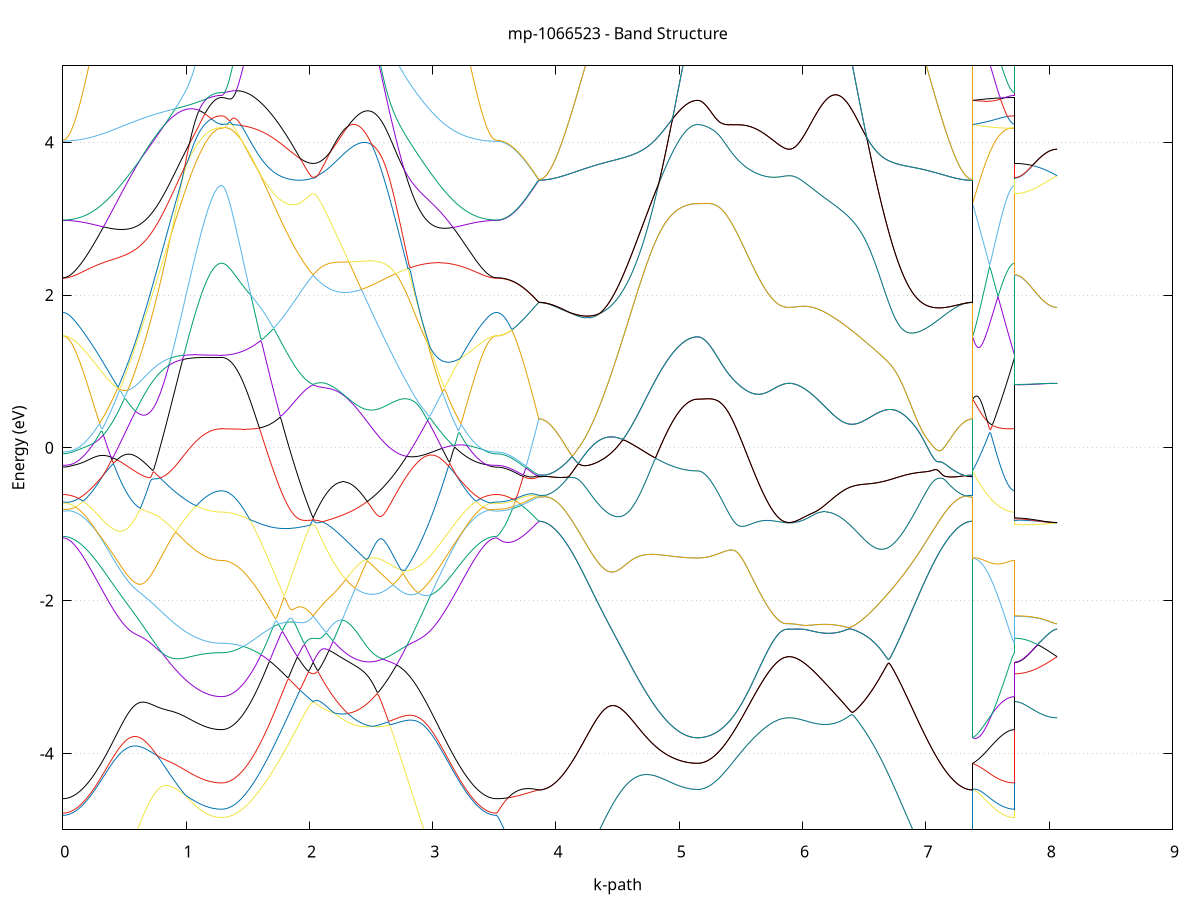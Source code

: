 set title 'mp-1066523 - Band Structure'
set xlabel 'k-path'
set ylabel 'Energy (eV)'
set grid y
set yrange [-5:5]
set terminal png size 800,600
set output 'mp-1066523_bands_gnuplot.png'
plot '-' using 1:2 with lines notitle, '-' using 1:2 with lines notitle, '-' using 1:2 with lines notitle, '-' using 1:2 with lines notitle, '-' using 1:2 with lines notitle, '-' using 1:2 with lines notitle, '-' using 1:2 with lines notitle, '-' using 1:2 with lines notitle, '-' using 1:2 with lines notitle, '-' using 1:2 with lines notitle, '-' using 1:2 with lines notitle, '-' using 1:2 with lines notitle, '-' using 1:2 with lines notitle, '-' using 1:2 with lines notitle, '-' using 1:2 with lines notitle, '-' using 1:2 with lines notitle, '-' using 1:2 with lines notitle, '-' using 1:2 with lines notitle, '-' using 1:2 with lines notitle, '-' using 1:2 with lines notitle, '-' using 1:2 with lines notitle, '-' using 1:2 with lines notitle, '-' using 1:2 with lines notitle, '-' using 1:2 with lines notitle, '-' using 1:2 with lines notitle, '-' using 1:2 with lines notitle, '-' using 1:2 with lines notitle, '-' using 1:2 with lines notitle, '-' using 1:2 with lines notitle, '-' using 1:2 with lines notitle, '-' using 1:2 with lines notitle, '-' using 1:2 with lines notitle, '-' using 1:2 with lines notitle, '-' using 1:2 with lines notitle, '-' using 1:2 with lines notitle, '-' using 1:2 with lines notitle, '-' using 1:2 with lines notitle, '-' using 1:2 with lines notitle, '-' using 1:2 with lines notitle, '-' using 1:2 with lines notitle
0.000000 -35.292905
0.009982 -35.292805
0.019964 -35.292605
0.029946 -35.292305
0.039928 -35.291805
0.049910 -35.291205
0.059892 -35.290505
0.069874 -35.289705
0.079856 -35.288705
0.089838 -35.287605
0.099820 -35.286305
0.109802 -35.285005
0.119784 -35.283505
0.129766 -35.281805
0.139748 -35.280105
0.149730 -35.278205
0.159712 -35.276205
0.169694 -35.274005
0.179676 -35.271805
0.189658 -35.269405
0.199640 -35.266905
0.209622 -35.264305
0.219604 -35.261505
0.229586 -35.258605
0.239568 -35.255605
0.249550 -35.252505
0.259532 -35.249305
0.269514 -35.245905
0.279496 -35.242505
0.289478 -35.238905
0.299460 -35.235205
0.309442 -35.231405
0.319424 -35.227505
0.329406 -35.223405
0.339388 -35.219305
0.349370 -35.215105
0.359352 -35.210705
0.369334 -35.206305
0.379316 -35.201705
0.389298 -35.197105
0.399280 -35.192305
0.409262 -35.187505
0.419244 -35.182505
0.429226 -35.177505
0.439208 -35.172405
0.449190 -35.167205
0.459172 -35.161905
0.469154 -35.156605
0.479136 -35.151105
0.489118 -35.145605
0.499100 -35.140005
0.509082 -35.134405
0.519064 -35.128705
0.529046 -35.122905
0.539028 -35.117105
0.549010 -35.111205
0.558992 -35.105305
0.568974 -35.099405
0.578956 -35.093405
0.588938 -35.087405
0.598920 -35.081405
0.608902 -35.075405
0.618884 -35.069405
0.628866 -35.063505
0.638848 -35.057605
0.648830 -35.051805
0.658812 -35.046105
0.668794 -35.040505
0.678776 -35.035105
0.688758 -35.029905
0.698740 -35.025005
0.708722 -35.020405
0.718704 -35.016305
0.728686 -35.012705
0.738668 -35.009605
0.748650 -35.007405
0.758632 -35.005905
0.768614 -35.005305
0.778596 -35.005805
0.788578 -35.007205
0.798560 -35.009505
0.808542 -35.012705
0.818524 -35.016805
0.828506 -35.026305
0.838488 -35.035905
0.848470 -35.045405
0.858452 -35.054905
0.868434 -35.064205
0.878416 -35.073505
0.888398 -35.082605
0.898380 -35.091605
0.908362 -35.100505
0.918344 -35.109305
0.928326 -35.117905
0.938308 -35.126305
0.948290 -35.134605
0.958272 -35.142805
0.968254 -35.150705
0.978236 -35.158505
0.988218 -35.166105
0.998200 -35.173505
1.008182 -35.180705
1.018164 -35.187705
1.028146 -35.194405
1.038128 -35.201005
1.048110 -35.207405
1.058092 -35.213505
1.068074 -35.219405
1.078056 -35.225105
1.088038 -35.230505
1.098020 -35.235705
1.108002 -35.240605
1.117984 -35.245305
1.127966 -35.249805
1.137948 -35.254005
1.147930 -35.257905
1.157912 -35.261605
1.167894 -35.265005
1.177876 -35.268105
1.187858 -35.271005
1.197840 -35.273605
1.207822 -35.276005
1.217804 -35.278005
1.227786 -35.279805
1.237768 -35.281405
1.247750 -35.282605
1.257732 -35.283605
1.267714 -35.284305
1.277696 -35.284705
1.287678 -35.284805
1.287678 -35.284805
1.297585 -35.284805
1.307491 -35.284605
1.317398 -35.284205
1.327304 -35.283805
1.337211 -35.283205
1.347118 -35.282505
1.357024 -35.281605
1.366931 -35.280705
1.376837 -35.279605
1.386744 -35.278305
1.396651 -35.277005
1.406557 -35.275505
1.416464 -35.273905
1.426370 -35.272105
1.436277 -35.270305
1.446184 -35.268305
1.456090 -35.266105
1.465997 -35.263905
1.475903 -35.261505
1.485810 -35.259105
1.495717 -35.256505
1.505623 -35.253705
1.515530 -35.250905
1.525436 -35.247905
1.535343 -35.244805
1.545250 -35.241605
1.555156 -35.238305
1.565063 -35.234905
1.574969 -35.231405
1.584876 -35.227705
1.594783 -35.224005
1.604689 -35.220105
1.614596 -35.216205
1.624502 -35.212105
1.634409 -35.207905
1.644316 -35.203705
1.654222 -35.199305
1.664129 -35.194805
1.674035 -35.190305
1.683942 -35.185605
1.693849 -35.180905
1.703755 -35.176105
1.713662 -35.171205
1.723568 -35.166205
1.733475 -35.161205
1.743382 -35.156105
1.753288 -35.150905
1.763195 -35.145605
1.773101 -35.140305
1.783008 -35.135005
1.792915 -35.129605
1.802821 -35.124105
1.812728 -35.118705
1.822634 -35.113205
1.832541 -35.107705
1.842448 -35.102205
1.852354 -35.096705
1.862261 -35.091205
1.872167 -35.085805
1.882074 -35.080405
1.891981 -35.075105
1.901887 -35.070005
1.911794 -35.064905
1.921700 -35.060005
1.931607 -35.055305
1.941513 -35.050905
1.951420 -35.046805
1.961327 -35.043005
1.971233 -35.039605
1.981140 -35.036605
1.991047 -35.034105
2.000953 -35.032105
2.010860 -35.030705
2.020766 -35.029805
2.030673 -35.029505
2.030673 -35.029505
2.040655 -35.029905
2.050637 -35.030705
2.060619 -35.032005
2.070601 -35.033705
2.080583 -35.035705
2.090565 -35.038005
2.100547 -35.040405
2.110529 -35.043105
2.120511 -35.045805
2.130494 -35.048705
2.140476 -35.051605
2.150458 -35.054405
2.160440 -35.057305
2.170422 -35.060205
2.180404 -35.062905
2.190386 -35.065605
2.200368 -35.068205
2.210350 -35.070705
2.220332 -35.073105
2.230314 -35.075305
2.240296 -35.077405
2.250278 -35.079305
2.260261 -35.081105
2.270243 -35.082605
2.280225 -35.084005
2.290207 -35.085205
2.300189 -35.086205
2.310171 -35.087005
2.320153 -35.087605
2.330135 -35.088005
2.340117 -35.088205
2.350099 -35.088205
2.360081 -35.087905
2.370063 -35.087405
2.380045 -35.086705
2.390027 -35.085805
2.400010 -35.084605
2.409992 -35.083305
2.419974 -35.081705
2.429956 -35.079805
2.439938 -35.077805
2.449920 -35.075505
2.459902 -35.073005
2.469884 -35.070305
2.479866 -35.067405
2.489848 -35.064205
2.499830 -35.060805
2.509812 -35.057205
2.519794 -35.053405
2.529776 -35.049405
2.539758 -35.045205
2.549741 -35.040805
2.559723 -35.036105
2.569705 -35.031305
2.579687 -35.026305
2.589669 -35.021105
2.599651 -35.015805
2.609633 -35.010205
2.619615 -35.004505
2.629597 -34.998605
2.639579 -34.992605
2.649561 -34.986405
2.659543 -34.980105
2.669525 -34.973605
2.679507 -34.967005
2.689490 -34.960305
2.699472 -34.953505
2.709454 -34.946605
2.719436 -34.940805
2.729418 -34.947905
2.739400 -34.955005
2.749382 -34.962105
2.759364 -34.969105
2.769346 -34.976205
2.779328 -34.983205
2.789310 -34.990205
2.799292 -34.997205
2.809274 -35.004205
2.819256 -35.011105
2.829239 -35.018005
2.839221 -35.024905
2.849203 -35.031705
2.859185 -35.038505
2.869167 -35.045205
2.879149 -35.051905
2.889131 -35.058505
2.899113 -35.065105
2.909095 -35.071705
2.919077 -35.078105
2.929059 -35.084505
2.939041 -35.090905
2.949023 -35.097205
2.959005 -35.103405
2.968988 -35.109505
2.978970 -35.115605
2.988952 -35.121605
2.998934 -35.127505
3.008916 -35.133405
3.018898 -35.139205
3.028880 -35.144805
3.038862 -35.150505
3.048844 -35.156005
3.058826 -35.161405
3.068808 -35.166805
3.078790 -35.172005
3.088772 -35.177205
3.098754 -35.182205
3.108737 -35.187205
3.118719 -35.192105
3.128701 -35.196905
3.138683 -35.201505
3.148665 -35.206105
3.158647 -35.210605
3.168629 -35.214905
3.178611 -35.219205
3.188593 -35.223305
3.198575 -35.227405
3.208557 -35.231305
3.218539 -35.235105
3.228521 -35.238805
3.238503 -35.242405
3.248486 -35.245905
3.258468 -35.249205
3.268450 -35.252505
3.278432 -35.255605
3.288414 -35.258605
3.298396 -35.261505
3.308378 -35.264205
3.318360 -35.266905
3.328342 -35.269405
3.338324 -35.271805
3.348306 -35.274005
3.358288 -35.276205
3.368270 -35.278205
3.378252 -35.280105
3.388235 -35.281805
3.398217 -35.283505
3.408199 -35.285005
3.418181 -35.286305
3.428163 -35.287605
3.438145 -35.288705
3.448127 -35.289705
3.458109 -35.290505
3.468091 -35.291205
3.478073 -35.291805
3.488055 -35.292305
3.498037 -35.292605
3.508019 -35.292805
3.518001 -35.292905
3.518001 -35.292905
3.527794 -35.292705
3.537587 -35.292205
3.547380 -35.291405
3.557173 -35.290305
3.566966 -35.288905
3.576759 -35.287105
3.586552 -35.285005
3.596345 -35.282605
3.606139 -35.279905
3.615932 -35.276805
3.625725 -35.273505
3.635518 -35.269805
3.645311 -35.265805
3.655104 -35.261505
3.664897 -35.256905
3.674690 -35.252005
3.684483 -35.246705
3.694276 -35.241205
3.704069 -35.235405
3.713862 -35.229305
3.723655 -35.222805
3.733448 -35.216105
3.743241 -35.209105
3.753034 -35.201805
3.762827 -35.194205
3.772620 -35.186305
3.782413 -35.178205
3.792206 -35.169805
3.801999 -35.161105
3.811792 -35.152105
3.821585 -35.142905
3.831378 -35.133405
3.841171 -35.123705
3.850964 -35.113705
3.860757 -35.103405
3.860757 -35.103405
3.870739 -35.103405
3.880721 -35.103305
3.890703 -35.103105
3.900685 -35.102805
3.910667 -35.102405
3.920649 -35.101905
3.930631 -35.101305
3.940613 -35.100705
3.950595 -35.100005
3.960577 -35.099205
3.970559 -35.098305
3.980541 -35.097305
3.990523 -35.096205
4.000505 -35.095105
4.010487 -35.093905
4.020469 -35.092605
4.030451 -35.091205
4.040433 -35.089805
4.050415 -35.088205
4.060397 -35.086605
4.070379 -35.085005
4.080361 -35.083205
4.090343 -35.081405
4.100325 -35.079605
4.110307 -35.077605
4.120289 -35.075605
4.130271 -35.073605
4.140253 -35.071405
4.150235 -35.069305
4.160217 -35.067105
4.170199 -35.064805
4.180181 -35.062505
4.190163 -35.060105
4.200145 -35.057705
4.210127 -35.055205
4.220109 -35.052805
4.230091 -35.050305
4.240073 -35.047705
4.250055 -35.045205
4.260037 -35.042605
4.270019 -35.040005
4.280001 -35.037405
4.289983 -35.034805
4.299965 -35.032205
4.309947 -35.029605
4.319929 -35.027105
4.329911 -35.024505
4.339893 -35.022005
4.349875 -35.019505
4.359857 -35.017105
4.369839 -35.014705
4.379821 -35.012305
4.389803 -35.010105
4.399785 -35.007905
4.409767 -35.005805
4.419749 -35.003705
4.429731 -35.001805
4.439713 -35.000005
4.449695 -34.998405
4.459677 -34.996805
4.469659 -34.995505
4.479641 -34.994305
4.489623 -34.993205
4.499605 -34.992405
4.509587 -34.991705
4.519569 -34.991305
4.529551 -34.991005
4.539533 -34.991105
4.549515 -34.991305
4.559497 -34.991805
4.569479 -34.992605
4.579461 -34.993705
4.589443 -34.995005
4.599425 -34.996605
4.609407 -34.998505
4.619389 -35.000705
4.629371 -35.003205
4.639353 -35.005905
4.649335 -35.009005
4.659317 -35.012305
4.669299 -35.015905
4.679281 -35.019705
4.689263 -35.023805
4.699245 -35.028105
4.709227 -35.032705
4.719209 -35.037405
4.729191 -35.042305
4.739173 -35.047505
4.749155 -35.052705
4.759137 -35.058105
4.769119 -35.063605
4.779101 -35.069305
4.789083 -35.075005
4.799065 -35.080705
4.809047 -35.086505
4.819029 -35.092305
4.829011 -35.098205
4.838993 -35.104005
4.848975 -35.109805
4.858957 -35.115505
4.868939 -35.121205
4.878921 -35.126805
4.888903 -35.132305
4.898885 -35.137705
4.908867 -35.143005
4.918849 -35.148105
4.928831 -35.153205
4.938813 -35.158005
4.948795 -35.162705
4.958777 -35.167205
4.968759 -35.171605
4.978741 -35.175705
4.988723 -35.179705
4.998705 -35.183405
5.008687 -35.186905
5.018669 -35.190205
5.028651 -35.193305
5.038633 -35.196205
5.048615 -35.198805
5.058597 -35.201205
5.068579 -35.203305
5.078561 -35.205205
5.088543 -35.206905
5.098525 -35.208305
5.108507 -35.209405
5.118489 -35.210305
5.128471 -35.211005
5.138453 -35.211305
5.148435 -35.211505
5.148435 -35.211505
5.158341 -35.211405
5.168248 -35.211205
5.178155 -35.210905
5.188061 -35.210505
5.197968 -35.209905
5.207874 -35.209305
5.217781 -35.208505
5.227688 -35.207605
5.237594 -35.206505
5.247501 -35.205405
5.257407 -35.204105
5.267314 -35.202705
5.277221 -35.201205
5.287127 -35.199505
5.297034 -35.197805
5.306940 -35.195905
5.316847 -35.193905
5.326753 -35.191805
5.336660 -35.189605
5.346567 -35.187205
5.356473 -35.184805
5.366380 -35.182205
5.376286 -35.179605
5.386193 -35.176805
5.396100 -35.173905
5.406006 -35.170905
5.415913 -35.167805
5.425819 -35.164605
5.435726 -35.161305
5.445633 -35.157905
5.455539 -35.154405
5.465446 -35.150805
5.475352 -35.147105
5.485259 -35.143305
5.495166 -35.139505
5.505072 -35.135505
5.514979 -35.131405
5.524885 -35.127305
5.534792 -35.123105
5.544699 -35.118805
5.554605 -35.114405
5.564512 -35.109905
5.574418 -35.105405
5.584325 -35.100805
5.594232 -35.096205
5.604138 -35.091505
5.614045 -35.086705
5.623951 -35.081905
5.633858 -35.077005
5.643765 -35.072105
5.653671 -35.067205
5.663578 -35.062305
5.673484 -35.057305
5.683391 -35.052305
5.693298 -35.047305
5.703204 -35.042305
5.713111 -35.037305
5.723017 -35.032305
5.732924 -35.027405
5.742831 -35.022505
5.752737 -35.017705
5.762644 -35.013005
5.772550 -35.008405
5.782457 -35.004005
5.792364 -34.999705
5.802270 -34.995605
5.812177 -34.991805
5.822083 -34.988205
5.831990 -34.984905
5.841897 -34.982105
5.851803 -34.979705
5.861710 -34.977705
5.871616 -34.976305
5.881523 -34.975405
5.891430 -34.975105
5.891430 -34.975105
5.901412 -34.975505
5.911394 -34.976305
5.921376 -34.977605
5.931358 -34.979205
5.941340 -34.981105
5.951322 -34.983205
5.961304 -34.985405
5.971286 -34.987705
5.981268 -34.990005
5.991250 -34.992405
6.001232 -34.994705
6.011214 -34.997005
6.021197 -34.999205
6.031179 -35.001305
6.041161 -35.003205
6.051143 -35.005105
6.061125 -35.006805
6.071107 -35.008305
6.081089 -35.009705
6.091071 -35.010905
6.101053 -35.011905
6.111035 -35.012705
6.121017 -35.013305
6.130999 -35.013705
6.140981 -35.013905
6.150963 -35.013905
6.160946 -35.013705
6.170928 -35.013205
6.180910 -35.012505
6.190892 -35.011605
6.200874 -35.010505
6.210856 -35.009205
6.220838 -35.007805
6.230820 -35.006305
6.240802 -35.004805
6.250784 -35.003805
6.260766 -35.003205
6.270748 -35.003005
6.280730 -35.003105
6.290712 -35.003205
6.300695 -35.003305
6.310677 -35.003305
6.320659 -35.003205
6.330641 -35.002905
6.340623 -35.002605
6.350605 -35.002205
6.360587 -35.001605
6.370569 -35.001005
6.380551 -35.000205
6.390533 -34.999405
6.400515 -34.998405
6.410497 -34.997405
6.420479 -34.996305
6.430461 -34.995205
6.440443 -34.994005
6.450426 -34.992705
6.460408 -34.991405
6.470390 -34.990205
6.480372 -34.988905
6.490354 -34.987605
6.500336 -34.986305
6.510318 -34.985105
6.520300 -34.983905
6.530282 -34.982805
6.540264 -34.981705
6.550246 -34.980705
6.560228 -34.979805
6.570210 -34.979005
6.580192 -34.978305
6.590175 -34.977805
6.600157 -34.977305
6.610139 -34.977005
6.620121 -34.976805
6.630103 -34.976705
6.640085 -34.976805
6.650067 -34.977005
6.660049 -34.977405
6.670031 -34.978005
6.680013 -34.978605
6.689995 -34.979405
6.699977 -34.980405
6.709959 -34.981505
6.719941 -34.982705
6.729924 -34.984105
6.739906 -34.985505
6.749888 -34.987105
6.759870 -34.988905
6.769852 -34.990705
6.779834 -34.992605
6.789816 -34.994605
6.799798 -34.996705
6.809780 -34.998905
6.819762 -35.001205
6.829744 -35.003505
6.839726 -35.005905
6.849708 -35.008305
6.859690 -35.010805
6.869673 -35.013305
6.879655 -35.015905
6.889637 -35.018505
6.899619 -35.021105
6.909601 -35.023705
6.919583 -35.026405
6.929565 -35.029105
6.939547 -35.031705
6.949529 -35.034405
6.959511 -35.037005
6.969493 -35.039705
6.979475 -35.042305
6.989457 -35.044905
6.999439 -35.047505
7.009422 -35.050105
7.019404 -35.052605
7.029386 -35.055105
7.039368 -35.057605
7.049350 -35.060005
7.059332 -35.062405
7.069314 -35.064705
7.079296 -35.067005
7.089278 -35.069205
7.099260 -35.071405
7.109242 -35.073505
7.119224 -35.075605
7.129206 -35.077605
7.139188 -35.079505
7.149171 -35.081405
7.159153 -35.083205
7.169135 -35.084905
7.179117 -35.086605
7.189099 -35.088205
7.199081 -35.089705
7.209063 -35.091205
7.219045 -35.092605
7.229027 -35.093905
7.239009 -35.095105
7.248991 -35.096205
7.258973 -35.097305
7.268955 -35.098305
7.278937 -35.099205
7.288920 -35.100005
7.298902 -35.100705
7.308884 -35.101305
7.318866 -35.101905
7.328848 -35.102405
7.338830 -35.102805
7.348812 -35.103105
7.358794 -35.103305
7.368776 -35.103405
7.378758 -35.103405
7.378758 -35.211505
7.388551 -35.214305
7.398344 -35.217305
7.408137 -35.220305
7.417930 -35.223505
7.427723 -35.226605
7.437516 -35.229805
7.447309 -35.233005
7.457102 -35.236205
7.466895 -35.239305
7.476688 -35.242405
7.486481 -35.245505
7.496274 -35.248405
7.506067 -35.251305
7.515860 -35.254105
7.525653 -35.256805
7.535446 -35.259405
7.545239 -35.261905
7.555032 -35.264305
7.564825 -35.266605
7.574618 -35.268705
7.584411 -35.270705
7.594204 -35.272605
7.603997 -35.274405
7.613790 -35.276105
7.623583 -35.277605
7.633376 -35.278905
7.643169 -35.280205
7.652962 -35.281205
7.662755 -35.282205
7.672548 -35.283005
7.682341 -35.283705
7.692134 -35.284205
7.701927 -35.284505
7.711720 -35.284805
7.721513 -35.284805
7.721513 -35.029505
7.731306 -35.029405
7.741099 -35.029205
7.750892 -35.028705
7.760686 -35.028105
7.770479 -35.027305
7.780272 -35.026305
7.790065 -35.025105
7.799858 -35.023805
7.809651 -35.022305
7.819444 -35.020605
7.829237 -35.018805
7.839030 -35.016805
7.848823 -35.014605
7.858616 -35.012205
7.868409 -35.009705
7.878202 -35.007005
7.887995 -35.004105
7.897788 -35.001105
7.907581 -34.997905
7.917374 -34.994605
7.927167 -34.991105
7.936960 -34.987505
7.946753 -34.983705
7.956546 -34.979705
7.966339 -34.975705
7.976132 -34.971705
7.985925 -34.971105
7.995718 -34.972005
8.005511 -34.972805
8.015304 -34.973505
8.025097 -34.974105
8.034890 -34.974505
8.044683 -34.974805
8.054476 -34.975005
8.064269 -34.975105
e
0.000000 -34.644405
0.009982 -34.644405
0.019964 -34.644505
0.029946 -34.644605
0.039928 -34.644705
0.049910 -34.644805
0.059892 -34.645005
0.069874 -34.645205
0.079856 -34.645505
0.089838 -34.645705
0.099820 -34.646105
0.109802 -34.646405
0.119784 -34.646805
0.129766 -34.647305
0.139748 -34.647805
0.149730 -34.648305
0.159712 -34.648905
0.169694 -34.649605
0.179676 -34.650305
0.189658 -34.651105
0.199640 -34.652005
0.209622 -34.652905
0.219604 -34.653905
0.229586 -34.655005
0.239568 -34.656205
0.249550 -34.657505
0.259532 -34.658805
0.269514 -34.660305
0.279496 -34.661905
0.289478 -34.663605
0.299460 -34.665405
0.309442 -34.667405
0.319424 -34.669505
0.329406 -34.671705
0.339388 -34.674105
0.349370 -34.676605
0.359352 -34.679305
0.369334 -34.682205
0.379316 -34.685305
0.389298 -34.688605
0.399280 -34.692005
0.409262 -34.695705
0.419244 -34.699605
0.429226 -34.703705
0.439208 -34.708005
0.449190 -34.712505
0.459172 -34.717305
0.469154 -34.722305
0.479136 -34.727605
0.489118 -34.733105
0.499100 -34.738805
0.509082 -34.744805
0.519064 -34.751105
0.529046 -34.757505
0.539028 -34.764305
0.549010 -34.771205
0.558992 -34.778405
0.568974 -34.785805
0.578956 -34.793505
0.588938 -34.801305
0.598920 -34.809405
0.608902 -34.817705
0.618884 -34.826105
0.628866 -34.834705
0.638848 -34.843505
0.648830 -34.852505
0.658812 -34.861605
0.668794 -34.870805
0.678776 -34.880105
0.688758 -34.889605
0.698740 -34.899105
0.708722 -34.908705
0.718704 -34.918405
0.728686 -34.928205
0.738668 -34.938005
0.748650 -34.947805
0.758632 -34.957705
0.768614 -34.967505
0.778596 -34.977405
0.788578 -34.987205
0.798560 -34.997005
0.808542 -35.006805
0.818524 -35.016605
0.828506 -35.021405
0.838488 -35.026705
0.848470 -35.032405
0.858452 -35.038505
0.868434 -35.044805
0.878416 -35.051405
0.888398 -35.058105
0.898380 -35.065005
0.908362 -35.071905
0.918344 -35.078805
0.928326 -35.085705
0.938308 -35.092605
0.948290 -35.099505
0.958272 -35.106305
0.968254 -35.112905
0.978236 -35.119505
0.988218 -35.126005
0.998200 -35.132405
1.008182 -35.138605
1.018164 -35.144705
1.028146 -35.150605
1.038128 -35.156305
1.048110 -35.161905
1.058092 -35.167305
1.068074 -35.172505
1.078056 -35.177505
1.088038 -35.182305
1.098020 -35.186905
1.108002 -35.191305
1.117984 -35.195505
1.127966 -35.199405
1.137948 -35.203205
1.147930 -35.206705
1.157912 -35.210005
1.167894 -35.213005
1.177876 -35.215905
1.187858 -35.218405
1.197840 -35.220805
1.207822 -35.222905
1.217804 -35.224805
1.227786 -35.226405
1.237768 -35.227705
1.247750 -35.228905
1.257732 -35.229705
1.267714 -35.230405
1.277696 -35.230705
1.287678 -35.230905
1.287678 -35.230905
1.297585 -35.230805
1.307491 -35.230605
1.317398 -35.230305
1.327304 -35.229805
1.337211 -35.229205
1.347118 -35.228405
1.357024 -35.227505
1.366931 -35.226505
1.376837 -35.225305
1.386744 -35.224005
1.396651 -35.222605
1.406557 -35.221005
1.416464 -35.219305
1.426370 -35.217505
1.436277 -35.215505
1.446184 -35.213405
1.456090 -35.211205
1.465997 -35.208905
1.475903 -35.206405
1.485810 -35.203705
1.495717 -35.201005
1.505623 -35.198105
1.515530 -35.195105
1.525436 -35.192005
1.535343 -35.188705
1.545250 -35.185305
1.555156 -35.181805
1.565063 -35.178205
1.574969 -35.174505
1.584876 -35.170605
1.594783 -35.166605
1.604689 -35.162505
1.614596 -35.158305
1.624502 -35.154005
1.634409 -35.149505
1.644316 -35.145005
1.654222 -35.140305
1.664129 -35.135505
1.674035 -35.130605
1.683942 -35.125705
1.693849 -35.120605
1.703755 -35.115405
1.713662 -35.110105
1.723568 -35.104705
1.733475 -35.099205
1.743382 -35.093605
1.753288 -35.087905
1.763195 -35.082205
1.773101 -35.076305
1.783008 -35.070305
1.792915 -35.064305
1.802821 -35.058205
1.812728 -35.052005
1.822634 -35.045705
1.832541 -35.039405
1.842448 -35.033005
1.852354 -35.026505
1.862261 -35.019905
1.872167 -35.013305
1.882074 -35.006605
1.891981 -34.999905
1.901887 -34.993105
1.911794 -34.986205
1.921700 -34.979305
1.931607 -34.972405
1.941513 -34.965405
1.951420 -34.958405
1.961327 -34.951305
1.971233 -34.944205
1.981140 -34.937105
1.991047 -34.930005
2.000953 -34.922805
2.010860 -34.915705
2.020766 -34.908505
2.030673 -34.901705
2.030673 -34.901705
2.040655 -34.908905
2.050637 -34.916005
2.060619 -34.922905
2.070601 -34.929605
2.080583 -34.936205
2.090565 -34.942605
2.100547 -34.948805
2.110529 -34.954905
2.120511 -34.960705
2.130494 -34.966405
2.140476 -34.971805
2.150458 -34.977105
2.160440 -34.982205
2.170422 -34.987005
2.180404 -34.991705
2.190386 -34.996105
2.200368 -35.000305
2.210350 -35.004305
2.220332 -35.008105
2.230314 -35.011605
2.240296 -35.014905
2.250278 -35.018005
2.260261 -35.020805
2.270243 -35.023405
2.280225 -35.025705
2.290207 -35.027905
2.300189 -35.029705
2.310171 -35.031405
2.320153 -35.032705
2.330135 -35.033905
2.340117 -35.034705
2.350099 -35.035405
2.360081 -35.035805
2.370063 -35.035905
2.380045 -35.035805
2.390027 -35.035405
2.400010 -35.034805
2.409992 -35.034005
2.419974 -35.032905
2.429956 -35.031505
2.439938 -35.030005
2.449920 -35.028105
2.459902 -35.026105
2.469884 -35.023805
2.479866 -35.021205
2.489848 -35.018505
2.499830 -35.015505
2.509812 -35.012305
2.519794 -35.008805
2.529776 -35.005205
2.539758 -35.001305
2.549741 -34.997205
2.559723 -34.992905
2.569705 -34.988405
2.579687 -34.983705
2.589669 -34.978905
2.599651 -34.973805
2.609633 -34.968505
2.619615 -34.963105
2.629597 -34.957505
2.639579 -34.951805
2.649561 -34.945905
2.659543 -34.939805
2.669525 -34.933705
2.679507 -34.927305
2.689490 -34.920905
2.699472 -34.926605
2.709454 -34.933705
2.719436 -34.939605
2.729418 -34.932405
2.739400 -34.925205
2.749382 -34.918005
2.759364 -34.910705
2.769346 -34.903305
2.779328 -34.895905
2.789310 -34.888405
2.799292 -34.881005
2.809274 -34.873505
2.819256 -34.866005
2.829239 -34.858605
2.839221 -34.851105
2.849203 -34.843705
2.859185 -34.836405
2.869167 -34.829105
2.879149 -34.821905
2.889131 -34.814705
2.899113 -34.807705
2.909095 -34.800705
2.919077 -34.793905
2.929059 -34.787105
2.939041 -34.780505
2.949023 -34.774105
2.959005 -34.767805
2.968988 -34.761605
2.978970 -34.755605
2.988952 -34.749805
2.998934 -34.744105
3.008916 -34.738605
3.018898 -34.733305
3.028880 -34.728205
3.038862 -34.723305
3.048844 -34.718605
3.058826 -34.714005
3.068808 -34.709705
3.078790 -34.705505
3.088772 -34.701505
3.098754 -34.697705
3.108737 -34.694105
3.118719 -34.690705
3.128701 -34.687405
3.138683 -34.684305
3.148665 -34.681405
3.158647 -34.678605
3.168629 -34.676005
3.178611 -34.673605
3.188593 -34.671305
3.198575 -34.669105
3.208557 -34.667105
3.218539 -34.665205
3.228521 -34.663405
3.238503 -34.661705
3.248486 -34.660205
3.258468 -34.658705
3.268450 -34.657405
3.278432 -34.656105
3.288414 -34.655005
3.298396 -34.653905
3.308378 -34.652905
3.318360 -34.652005
3.328342 -34.651105
3.338324 -34.650305
3.348306 -34.649605
3.358288 -34.648905
3.368270 -34.648305
3.378252 -34.647805
3.388235 -34.647305
3.398217 -34.646805
3.408199 -34.646405
3.418181 -34.646105
3.428163 -34.645705
3.438145 -34.645505
3.448127 -34.645205
3.458109 -34.645005
3.468091 -34.644805
3.478073 -34.644705
3.488055 -34.644605
3.498037 -34.644505
3.508019 -34.644405
3.518001 -34.644405
3.518001 -34.644405
3.527794 -34.650905
3.537587 -34.663505
3.547380 -34.677805
3.557173 -34.692505
3.566966 -34.707405
3.576759 -34.722305
3.586552 -34.737205
3.596345 -34.752105
3.606139 -34.767005
3.615932 -34.781805
3.625725 -34.796405
3.635518 -34.811005
3.645311 -34.825505
3.655104 -34.839905
3.664897 -34.854105
3.674690 -34.868305
3.684483 -34.882205
3.694276 -34.896105
3.704069 -34.909805
3.713862 -34.923305
3.723655 -34.936705
3.733448 -34.949905
3.743241 -34.962905
3.753034 -34.975705
3.762827 -34.988405
3.772620 -35.000905
3.782413 -35.013105
3.792206 -35.025205
3.801999 -35.037005
3.811792 -35.048705
3.821585 -35.060105
3.831378 -35.071305
3.841171 -35.082205
3.850964 -35.093005
3.860757 -35.103405
3.860757 -35.103405
3.870739 -35.103405
3.880721 -35.103305
3.890703 -35.103105
3.900685 -35.102805
3.910667 -35.102405
3.920649 -35.101905
3.930631 -35.101305
3.940613 -35.100705
3.950595 -35.100005
3.960577 -35.099205
3.970559 -35.098305
3.980541 -35.097305
3.990523 -35.096205
4.000505 -35.095105
4.010487 -35.093905
4.020469 -35.092605
4.030451 -35.091205
4.040433 -35.089805
4.050415 -35.088205
4.060397 -35.086605
4.070379 -35.085005
4.080361 -35.083205
4.090343 -35.081405
4.100325 -35.079605
4.110307 -35.077605
4.120289 -35.075605
4.130271 -35.073605
4.140253 -35.071405
4.150235 -35.069305
4.160217 -35.067105
4.170199 -35.064805
4.180181 -35.062505
4.190163 -35.060105
4.200145 -35.057705
4.210127 -35.055205
4.220109 -35.052805
4.230091 -35.050305
4.240073 -35.047705
4.250055 -35.045205
4.260037 -35.042605
4.270019 -35.040005
4.280001 -35.037405
4.289983 -35.034805
4.299965 -35.032205
4.309947 -35.029605
4.319929 -35.027105
4.329911 -35.024505
4.339893 -35.022005
4.349875 -35.019505
4.359857 -35.017105
4.369839 -35.014705
4.379821 -35.012305
4.389803 -35.010105
4.399785 -35.007905
4.409767 -35.005805
4.419749 -35.003705
4.429731 -35.001805
4.439713 -35.000005
4.449695 -34.998405
4.459677 -34.996805
4.469659 -34.995505
4.479641 -34.994305
4.489623 -34.993205
4.499605 -34.992405
4.509587 -34.991705
4.519569 -34.991305
4.529551 -34.991005
4.539533 -34.991105
4.549515 -34.991305
4.559497 -34.991805
4.569479 -34.992605
4.579461 -34.993705
4.589443 -34.995005
4.599425 -34.996605
4.609407 -34.998505
4.619389 -35.000705
4.629371 -35.003205
4.639353 -35.005905
4.649335 -35.009005
4.659317 -35.012305
4.669299 -35.015905
4.679281 -35.019705
4.689263 -35.023805
4.699245 -35.028105
4.709227 -35.032705
4.719209 -35.037405
4.729191 -35.042305
4.739173 -35.047505
4.749155 -35.052705
4.759137 -35.058105
4.769119 -35.063605
4.779101 -35.069305
4.789083 -35.075005
4.799065 -35.080705
4.809047 -35.086505
4.819029 -35.092305
4.829011 -35.098205
4.838993 -35.104005
4.848975 -35.109805
4.858957 -35.115505
4.868939 -35.121205
4.878921 -35.126805
4.888903 -35.132305
4.898885 -35.137705
4.908867 -35.143005
4.918849 -35.148105
4.928831 -35.153205
4.938813 -35.158005
4.948795 -35.162705
4.958777 -35.167205
4.968759 -35.171605
4.978741 -35.175705
4.988723 -35.179705
4.998705 -35.183405
5.008687 -35.186905
5.018669 -35.190205
5.028651 -35.193305
5.038633 -35.196205
5.048615 -35.198805
5.058597 -35.201205
5.068579 -35.203305
5.078561 -35.205205
5.088543 -35.206905
5.098525 -35.208305
5.108507 -35.209405
5.118489 -35.210305
5.128471 -35.211005
5.138453 -35.211305
5.148435 -35.211505
5.148435 -35.211505
5.158341 -35.211405
5.168248 -35.211205
5.178155 -35.210905
5.188061 -35.210505
5.197968 -35.209905
5.207874 -35.209305
5.217781 -35.208505
5.227688 -35.207605
5.237594 -35.206505
5.247501 -35.205405
5.257407 -35.204105
5.267314 -35.202705
5.277221 -35.201205
5.287127 -35.199505
5.297034 -35.197805
5.306940 -35.195905
5.316847 -35.193905
5.326753 -35.191805
5.336660 -35.189605
5.346567 -35.187205
5.356473 -35.184805
5.366380 -35.182205
5.376286 -35.179605
5.386193 -35.176805
5.396100 -35.173905
5.406006 -35.170905
5.415913 -35.167805
5.425819 -35.164605
5.435726 -35.161305
5.445633 -35.157905
5.455539 -35.154405
5.465446 -35.150805
5.475352 -35.147105
5.485259 -35.143305
5.495166 -35.139505
5.505072 -35.135505
5.514979 -35.131405
5.524885 -35.127305
5.534792 -35.123105
5.544699 -35.118805
5.554605 -35.114405
5.564512 -35.109905
5.574418 -35.105405
5.584325 -35.100805
5.594232 -35.096205
5.604138 -35.091505
5.614045 -35.086705
5.623951 -35.081905
5.633858 -35.077005
5.643765 -35.072105
5.653671 -35.067205
5.663578 -35.062305
5.673484 -35.057305
5.683391 -35.052305
5.693298 -35.047305
5.703204 -35.042305
5.713111 -35.037305
5.723017 -35.032305
5.732924 -35.027405
5.742831 -35.022505
5.752737 -35.017705
5.762644 -35.013005
5.772550 -35.008405
5.782457 -35.004005
5.792364 -34.999705
5.802270 -34.995605
5.812177 -34.991805
5.822083 -34.988205
5.831990 -34.984905
5.841897 -34.982105
5.851803 -34.979705
5.861710 -34.977705
5.871616 -34.976305
5.881523 -34.975405
5.891430 -34.975105
5.891430 -34.975105
5.901412 -34.975505
5.911394 -34.976305
5.921376 -34.977605
5.931358 -34.979205
5.941340 -34.981105
5.951322 -34.983205
5.961304 -34.985405
5.971286 -34.987705
5.981268 -34.990005
5.991250 -34.992405
6.001232 -34.994705
6.011214 -34.997005
6.021197 -34.999205
6.031179 -35.001305
6.041161 -35.003205
6.051143 -35.005105
6.061125 -35.006805
6.071107 -35.008305
6.081089 -35.009705
6.091071 -35.010905
6.101053 -35.011905
6.111035 -35.012705
6.121017 -35.013305
6.130999 -35.013705
6.140981 -35.013905
6.150963 -35.013905
6.160946 -35.013705
6.170928 -35.013205
6.180910 -35.012505
6.190892 -35.011605
6.200874 -35.010505
6.210856 -35.009205
6.220838 -35.007805
6.230820 -35.006305
6.240802 -35.004805
6.250784 -35.003805
6.260766 -35.003205
6.270748 -35.003005
6.280730 -35.003105
6.290712 -35.003205
6.300695 -35.003305
6.310677 -35.003305
6.320659 -35.003205
6.330641 -35.002905
6.340623 -35.002605
6.350605 -35.002205
6.360587 -35.001605
6.370569 -35.001005
6.380551 -35.000205
6.390533 -34.999405
6.400515 -34.998405
6.410497 -34.997405
6.420479 -34.996305
6.430461 -34.995205
6.440443 -34.994005
6.450426 -34.992705
6.460408 -34.991405
6.470390 -34.990205
6.480372 -34.988905
6.490354 -34.987605
6.500336 -34.986305
6.510318 -34.985105
6.520300 -34.983905
6.530282 -34.982805
6.540264 -34.981705
6.550246 -34.980705
6.560228 -34.979805
6.570210 -34.979005
6.580192 -34.978305
6.590175 -34.977805
6.600157 -34.977305
6.610139 -34.977005
6.620121 -34.976805
6.630103 -34.976705
6.640085 -34.976805
6.650067 -34.977005
6.660049 -34.977405
6.670031 -34.978005
6.680013 -34.978605
6.689995 -34.979405
6.699977 -34.980405
6.709959 -34.981505
6.719941 -34.982705
6.729924 -34.984105
6.739906 -34.985505
6.749888 -34.987105
6.759870 -34.988905
6.769852 -34.990705
6.779834 -34.992605
6.789816 -34.994605
6.799798 -34.996705
6.809780 -34.998905
6.819762 -35.001205
6.829744 -35.003505
6.839726 -35.005905
6.849708 -35.008305
6.859690 -35.010805
6.869673 -35.013305
6.879655 -35.015905
6.889637 -35.018505
6.899619 -35.021105
6.909601 -35.023705
6.919583 -35.026405
6.929565 -35.029105
6.939547 -35.031705
6.949529 -35.034405
6.959511 -35.037005
6.969493 -35.039705
6.979475 -35.042305
6.989457 -35.044905
6.999439 -35.047505
7.009422 -35.050105
7.019404 -35.052605
7.029386 -35.055105
7.039368 -35.057605
7.049350 -35.060005
7.059332 -35.062405
7.069314 -35.064705
7.079296 -35.067005
7.089278 -35.069205
7.099260 -35.071405
7.109242 -35.073505
7.119224 -35.075605
7.129206 -35.077605
7.139188 -35.079505
7.149171 -35.081405
7.159153 -35.083205
7.169135 -35.084905
7.179117 -35.086605
7.189099 -35.088205
7.199081 -35.089705
7.209063 -35.091205
7.219045 -35.092605
7.229027 -35.093905
7.239009 -35.095105
7.248991 -35.096205
7.258973 -35.097305
7.268955 -35.098305
7.278937 -35.099205
7.288920 -35.100005
7.298902 -35.100705
7.308884 -35.101305
7.318866 -35.101905
7.328848 -35.102405
7.338830 -35.102805
7.348812 -35.103105
7.358794 -35.103305
7.368776 -35.103405
7.378758 -35.103405
7.378758 -35.211505
7.388551 -35.208805
7.398344 -35.206405
7.408137 -35.204305
7.417930 -35.202505
7.427723 -35.201105
7.437516 -35.200105
7.447309 -35.199505
7.457102 -35.199405
7.466895 -35.199605
7.476688 -35.200305
7.486481 -35.201305
7.496274 -35.202505
7.506067 -35.204005
7.515860 -35.205605
7.525653 -35.207305
7.535446 -35.209105
7.545239 -35.210905
7.555032 -35.212805
7.564825 -35.214605
7.574618 -35.216405
7.584411 -35.218105
7.594204 -35.219705
7.603997 -35.221305
7.613790 -35.222705
7.623583 -35.224105
7.633376 -35.225405
7.643169 -35.226505
7.652962 -35.227505
7.662755 -35.228405
7.672548 -35.229105
7.682341 -35.229805
7.692134 -35.230205
7.701927 -35.230605
7.711720 -35.230805
7.721513 -35.230905
7.721513 -34.901705
7.731306 -34.903605
7.741099 -34.907105
7.750892 -34.910805
7.760686 -34.914505
7.770479 -34.918105
7.780272 -34.921705
7.790065 -34.925205
7.799858 -34.928505
7.809651 -34.931805
7.819444 -34.935005
7.829237 -34.938105
7.839030 -34.941005
7.848823 -34.943805
7.858616 -34.946605
7.868409 -34.949205
7.878202 -34.951705
7.887995 -34.954005
7.897788 -34.956305
7.907581 -34.958405
7.917374 -34.960405
7.927167 -34.962305
7.936960 -34.964005
7.946753 -34.965705
7.956546 -34.967105
7.966339 -34.968505
7.976132 -34.969605
7.985925 -34.970705
7.995718 -34.971705
8.005511 -34.972605
8.015304 -34.973305
8.025097 -34.974005
8.034890 -34.974405
8.044683 -34.974805
8.054476 -34.975005
8.064269 -34.975105
e
0.000000 -34.613905
0.009982 -34.613905
0.019964 -34.613905
0.029946 -34.614005
0.039928 -34.614105
0.049910 -34.614305
0.059892 -34.614505
0.069874 -34.614705
0.079856 -34.614905
0.089838 -34.615205
0.099820 -34.615605
0.109802 -34.615905
0.119784 -34.616305
0.129766 -34.616805
0.139748 -34.617305
0.149730 -34.617905
0.159712 -34.618505
0.169694 -34.619205
0.179676 -34.619905
0.189658 -34.620705
0.199640 -34.621505
0.209622 -34.622505
0.219604 -34.623505
0.229586 -34.624605
0.239568 -34.625705
0.249550 -34.627005
0.259532 -34.628305
0.269514 -34.629805
0.279496 -34.631305
0.289478 -34.633005
0.299460 -34.634805
0.309442 -34.636705
0.319424 -34.638705
0.329406 -34.640905
0.339388 -34.643205
0.349370 -34.645605
0.359352 -34.648205
0.369334 -34.651005
0.379316 -34.653905
0.389298 -34.657005
0.399280 -34.660205
0.409262 -34.663705
0.419244 -34.667305
0.429226 -34.671105
0.439208 -34.675105
0.449190 -34.679305
0.459172 -34.683705
0.469154 -34.688305
0.479136 -34.693105
0.489118 -34.698105
0.499100 -34.703305
0.509082 -34.708705
0.519064 -34.714305
0.529046 -34.720105
0.539028 -34.726005
0.549010 -34.732105
0.558992 -34.738405
0.568974 -34.744905
0.578956 -34.751505
0.588938 -34.758205
0.598920 -34.765005
0.608902 -34.772005
0.618884 -34.779005
0.628866 -34.786005
0.638848 -34.793105
0.648830 -34.800205
0.658812 -34.807205
0.668794 -34.814205
0.678776 -34.821005
0.688758 -34.827705
0.698740 -34.834105
0.708722 -34.840205
0.718704 -34.845905
0.728686 -34.851105
0.738668 -34.855605
0.748650 -34.859405
0.758632 -34.862405
0.768614 -34.864405
0.778596 -34.865405
0.788578 -34.865405
0.798560 -34.864305
0.808542 -34.862405
0.818524 -34.859505
0.828506 -34.856005
0.838488 -34.851705
0.848470 -34.847005
0.858452 -34.841705
0.868434 -34.846505
0.878416 -34.855905
0.888398 -34.865305
0.898380 -34.874405
0.908362 -34.883505
0.918344 -34.892305
0.928326 -34.901005
0.938308 -34.909505
0.948290 -34.917905
0.958272 -34.926005
0.968254 -34.934005
0.978236 -34.941805
0.988218 -34.949405
0.998200 -34.956805
1.008182 -34.964005
1.018164 -34.970905
1.028146 -34.977705
1.038128 -34.984205
1.048110 -34.990605
1.058092 -34.996705
1.068074 -35.002505
1.078056 -35.008205
1.088038 -35.013605
1.098020 -35.018705
1.108002 -35.023605
1.117984 -35.028305
1.127966 -35.032705
1.137948 -35.036905
1.147930 -35.040805
1.157912 -35.044405
1.167894 -35.047805
1.177876 -35.050905
1.187858 -35.053805
1.197840 -35.056405
1.207822 -35.058705
1.217804 -35.060805
1.227786 -35.062605
1.237768 -35.064105
1.247750 -35.065305
1.257732 -35.066305
1.267714 -35.067005
1.277696 -35.067405
1.287678 -35.067505
1.287678 -35.067505
1.297585 -35.067405
1.307491 -35.067305
1.317398 -35.067005
1.327304 -35.066605
1.337211 -35.066005
1.347118 -35.065405
1.357024 -35.064605
1.366931 -35.063805
1.376837 -35.062805
1.386744 -35.061705
1.396651 -35.060505
1.406557 -35.059105
1.416464 -35.057705
1.426370 -35.056105
1.436277 -35.054505
1.446184 -35.052705
1.456090 -35.050805
1.465997 -35.048805
1.475903 -35.046705
1.485810 -35.044505
1.495717 -35.042105
1.505623 -35.039705
1.515530 -35.037205
1.525436 -35.034605
1.535343 -35.031805
1.545250 -35.029005
1.555156 -35.026105
1.565063 -35.023005
1.574969 -35.019905
1.584876 -35.016705
1.594783 -35.013405
1.604689 -35.010005
1.614596 -35.006505
1.624502 -35.003005
1.634409 -34.999305
1.644316 -34.995605
1.654222 -34.991805
1.664129 -34.987905
1.674035 -34.984005
1.683942 -34.980005
1.693849 -34.975905
1.703755 -34.971805
1.713662 -34.967705
1.723568 -34.963405
1.733475 -34.959205
1.743382 -34.954905
1.753288 -34.950605
1.763195 -34.946205
1.773101 -34.941905
1.783008 -34.937605
1.792915 -34.933205
1.802821 -34.928905
1.812728 -34.924705
1.822634 -34.920405
1.832541 -34.916305
1.842448 -34.912305
1.852354 -34.908405
1.862261 -34.904705
1.872167 -34.901605
1.882074 -34.900805
1.891981 -34.900805
1.901887 -34.901105
1.911794 -34.901505
1.921700 -34.902005
1.931607 -34.902505
1.941513 -34.903005
1.951420 -34.903405
1.961327 -34.903705
1.971233 -34.903705
1.981140 -34.903405
1.991047 -34.902705
2.000953 -34.901605
2.010860 -34.900005
2.020766 -34.897905
2.030673 -34.899905
2.030673 -34.899905
2.040655 -34.898505
2.050637 -34.901705
2.060619 -34.905105
2.070601 -34.908505
2.080583 -34.911905
2.090565 -34.915305
2.100547 -34.918605
2.110529 -34.921905
2.120511 -34.925005
2.130494 -34.928105
2.140476 -34.931005
2.150458 -34.933705
2.160440 -34.936305
2.170422 -34.938805
2.180404 -34.941005
2.190386 -34.943005
2.200368 -34.944905
2.210350 -34.946505
2.220332 -34.947905
2.230314 -34.949105
2.240296 -34.950005
2.250278 -34.950705
2.260261 -34.951205
2.270243 -34.951505
2.280225 -34.951405
2.290207 -34.951205
2.300189 -34.950605
2.310171 -34.949805
2.320153 -34.948805
2.330135 -34.947505
2.340117 -34.945905
2.350099 -34.944105
2.360081 -34.942005
2.370063 -34.939605
2.380045 -34.936905
2.390027 -34.934005
2.400010 -34.930805
2.409992 -34.927405
2.419974 -34.923605
2.429956 -34.919605
2.439938 -34.915305
2.449920 -34.910805
2.459902 -34.906005
2.469884 -34.900905
2.479866 -34.895505
2.489848 -34.889905
2.499830 -34.884005
2.509812 -34.877905
2.519794 -34.871505
2.529776 -34.864905
2.539758 -34.857905
2.549741 -34.850805
2.559723 -34.843405
2.569705 -34.836905
2.579687 -34.843505
2.589669 -34.850205
2.599651 -34.856905
2.609633 -34.863705
2.619615 -34.870505
2.629597 -34.877405
2.639579 -34.884405
2.649561 -34.891305
2.659543 -34.898405
2.669525 -34.905405
2.679507 -34.912405
2.689490 -34.919505
2.699472 -34.914305
2.709454 -34.907705
2.719436 -34.900905
2.729418 -34.894005
2.739400 -34.887105
2.749382 -34.880105
2.759364 -34.873005
2.769346 -34.865905
2.779328 -34.858705
2.789310 -34.851505
2.799292 -34.844305
2.809274 -34.837105
2.819256 -34.829805
2.829239 -34.822605
2.839221 -34.815405
2.849203 -34.808305
2.859185 -34.801105
2.869167 -34.794105
2.879149 -34.787105
2.889131 -34.780105
2.899113 -34.773305
2.909095 -34.766605
2.919077 -34.759905
2.929059 -34.753405
2.939041 -34.747005
2.949023 -34.740705
2.959005 -34.734605
2.968988 -34.728605
2.978970 -34.722805
2.988952 -34.717205
2.998934 -34.711705
3.008916 -34.706405
3.018898 -34.701205
3.028880 -34.696205
3.038862 -34.691505
3.048844 -34.686905
3.058826 -34.682405
3.068808 -34.678205
3.078790 -34.674105
3.088772 -34.670305
3.098754 -34.666605
3.108737 -34.663005
3.118719 -34.659705
3.128701 -34.656505
3.138683 -34.653505
3.148665 -34.650605
3.158647 -34.647905
3.168629 -34.645405
3.178611 -34.643005
3.188593 -34.640705
3.198575 -34.638605
3.208557 -34.636605
3.218539 -34.634705
3.228521 -34.632905
3.238503 -34.631305
3.248486 -34.629705
3.258468 -34.628305
3.268450 -34.626905
3.278432 -34.625705
3.288414 -34.624505
3.298396 -34.623505
3.308378 -34.622505
3.318360 -34.621505
3.328342 -34.620705
3.338324 -34.619905
3.348306 -34.619105
3.358288 -34.618505
3.368270 -34.617905
3.378252 -34.617305
3.388235 -34.616805
3.398217 -34.616305
3.408199 -34.615905
3.418181 -34.615605
3.428163 -34.615205
3.438145 -34.614905
3.448127 -34.614705
3.458109 -34.614505
3.468091 -34.614305
3.478073 -34.614105
3.488055 -34.614005
3.498037 -34.613905
3.508019 -34.613905
3.518001 -34.613905
3.518001 -34.613905
3.527794 -34.607405
3.537587 -34.594705
3.547380 -34.580305
3.557173 -34.565405
3.566966 -34.550305
3.576759 -34.535105
3.586552 -34.519805
3.596345 -34.504505
3.606139 -34.489205
3.615932 -34.474005
3.625725 -34.458705
3.635518 -34.443605
3.645311 -34.428505
3.655104 -34.413405
3.664897 -34.398405
3.674690 -34.383605
3.684483 -34.368805
3.694276 -34.354105
3.704069 -34.339605
3.713862 -34.325105
3.723655 -34.310805
3.733448 -34.296605
3.743241 -34.282605
3.753034 -34.268705
3.762827 -34.255005
3.772620 -34.241505
3.782413 -34.228105
3.792206 -34.214905
3.801999 -34.202005
3.811792 -34.189205
3.821585 -34.176605
3.831378 -34.164205
3.841171 -34.152105
3.850964 -34.140205
3.860757 -34.128505
3.860757 -34.128505
3.870739 -34.128605
3.880721 -34.128905
3.890703 -34.129305
3.900685 -34.130005
3.910667 -34.130805
3.920649 -34.131805
3.930631 -34.133005
3.940613 -34.134405
3.950595 -34.136005
3.960577 -34.137905
3.970559 -34.140005
3.980541 -34.142405
3.990523 -34.145005
4.000505 -34.148005
4.010487 -34.151205
4.020469 -34.154805
4.030451 -34.158705
4.040433 -34.163005
4.050415 -34.167705
4.060397 -34.172705
4.070379 -34.178105
4.080361 -34.183905
4.090343 -34.190105
4.100325 -34.196605
4.110307 -34.203505
4.120289 -34.210705
4.130271 -34.218205
4.140253 -34.226105
4.150235 -34.234205
4.160217 -34.242705
4.170199 -34.251405
4.180181 -34.260405
4.190163 -34.269605
4.200145 -34.279105
4.210127 -34.288805
4.220109 -34.298805
4.230091 -34.308905
4.240073 -34.319305
4.250055 -34.329905
4.260037 -34.340605
4.270019 -34.351505
4.280001 -34.362605
4.289983 -34.373905
4.299965 -34.385305
4.309947 -34.396905
4.319929 -34.408605
4.329911 -34.420405
4.339893 -34.432405
4.349875 -34.444405
4.359857 -34.456605
4.369839 -34.468905
4.379821 -34.481205
4.389803 -34.493605
4.399785 -34.506105
4.409767 -34.518605
4.419749 -34.531205
4.429731 -34.543905
4.439713 -34.556505
4.449695 -34.569205
4.459677 -34.581905
4.469659 -34.594605
4.479641 -34.607305
4.489623 -34.620005
4.499605 -34.632705
4.509587 -34.645405
4.519569 -34.658005
4.529551 -34.670505
4.539533 -34.683105
4.549515 -34.695505
4.559497 -34.707905
4.569479 -34.720205
4.579461 -34.732405
4.589443 -34.744505
4.599425 -34.756505
4.609407 -34.768405
4.619389 -34.780205
4.629371 -34.791805
4.639353 -34.803305
4.649335 -34.814705
4.659317 -34.825905
4.669299 -34.836905
4.679281 -34.847805
4.689263 -34.858505
4.699245 -34.869005
4.709227 -34.879405
4.719209 -34.889505
4.729191 -34.899505
4.739173 -34.909205
4.749155 -34.918805
4.759137 -34.928105
4.769119 -34.937305
4.779101 -34.946205
4.789083 -34.954905
4.799065 -34.963305
4.809047 -34.971605
4.819029 -34.979605
4.829011 -34.987405
4.838993 -34.995005
4.848975 -35.002305
4.858957 -35.009505
4.868939 -35.016305
4.878921 -35.023005
4.888903 -35.029405
4.898885 -35.035605
4.908867 -35.041605
4.918849 -35.047305
4.928831 -35.052805
4.938813 -35.058005
4.948795 -35.063105
4.958777 -35.067905
4.968759 -35.072405
4.978741 -35.076705
4.988723 -35.080805
4.998705 -35.084605
5.008687 -35.088205
5.018669 -35.091505
5.028651 -35.094605
5.038633 -35.097505
5.048615 -35.100105
5.058597 -35.102505
5.068579 -35.104605
5.078561 -35.106505
5.088543 -35.108105
5.098525 -35.109505
5.108507 -35.110605
5.118489 -35.111505
5.128471 -35.112105
5.138453 -35.112505
5.148435 -35.112605
5.148435 -35.112605
5.158341 -35.112505
5.168248 -35.112305
5.178155 -35.112005
5.188061 -35.111605
5.197968 -35.111105
5.207874 -35.110405
5.217781 -35.109605
5.227688 -35.108705
5.237594 -35.107605
5.247501 -35.106505
5.257407 -35.105205
5.267314 -35.103805
5.277221 -35.102305
5.287127 -35.100705
5.297034 -35.098905
5.306940 -35.097005
5.316847 -35.095105
5.326753 -35.093005
5.336660 -35.090805
5.346567 -35.088405
5.356473 -35.086005
5.366380 -35.083505
5.376286 -35.080805
5.386193 -35.078105
5.396100 -35.075205
5.406006 -35.072305
5.415913 -35.069205
5.425819 -35.066105
5.435726 -35.062805
5.445633 -35.059505
5.455539 -35.056005
5.465446 -35.052505
5.475352 -35.048905
5.485259 -35.045205
5.495166 -35.041405
5.505072 -35.037605
5.514979 -35.033705
5.524885 -35.029705
5.534792 -35.025705
5.544699 -35.021605
5.554605 -35.017405
5.564512 -35.013205
5.574418 -35.009005
5.584325 -35.004705
5.594232 -35.000405
5.604138 -34.996105
5.614045 -34.991805
5.623951 -34.987505
5.633858 -34.983205
5.643765 -34.978905
5.653671 -34.974705
5.663578 -34.970505
5.673484 -34.966405
5.683391 -34.962405
5.693298 -34.958505
5.703204 -34.954805
5.713111 -34.951205
5.723017 -34.947805
5.732924 -34.944605
5.742831 -34.941605
5.752737 -34.938905
5.762644 -34.936505
5.772550 -34.934405
5.782457 -34.932605
5.792364 -34.931105
5.802270 -34.929905
5.812177 -34.929005
5.822083 -34.928305
5.831990 -34.927905
5.841897 -34.927705
5.851803 -34.927605
5.861710 -34.927605
5.871616 -34.927605
5.881523 -34.927605
5.891430 -34.927605
5.891430 -34.927605
5.901412 -34.927605
5.911394 -34.927705
5.921376 -34.927805
5.931358 -34.928205
5.941340 -34.928805
5.951322 -34.929605
5.961304 -34.930705
5.971286 -34.932105
5.981268 -34.933805
5.991250 -34.935705
6.001232 -34.937905
6.011214 -34.940305
6.021197 -34.942905
6.031179 -34.945705
6.041161 -34.948605
6.051143 -34.951505
6.061125 -34.954505
6.071107 -34.957605
6.081089 -34.960605
6.091071 -34.963705
6.101053 -34.966705
6.111035 -34.969605
6.121017 -34.972505
6.130999 -34.975205
6.140981 -34.977905
6.150963 -34.980405
6.160946 -34.982805
6.170928 -34.985005
6.180910 -34.987105
6.190892 -34.989105
6.200874 -34.990805
6.210856 -34.992305
6.220838 -34.993605
6.230820 -34.994505
6.240802 -34.994905
6.250784 -34.994505
6.260766 -34.993305
6.270748 -34.991205
6.280730 -34.988505
6.290712 -34.985305
6.300695 -34.981705
6.310677 -34.977805
6.320659 -34.973605
6.330641 -34.969105
6.340623 -34.964305
6.350605 -34.959305
6.360587 -34.954005
6.370569 -34.948505
6.380551 -34.942705
6.390533 -34.936605
6.400515 -34.930305
6.410497 -34.923705
6.420479 -34.916905
6.430461 -34.909905
6.440443 -34.902605
6.450426 -34.895105
6.460408 -34.887405
6.470390 -34.879405
6.480372 -34.871305
6.490354 -34.862905
6.500336 -34.854305
6.510318 -34.845505
6.520300 -34.836505
6.530282 -34.827305
6.540264 -34.817905
6.550246 -34.808305
6.560228 -34.798605
6.570210 -34.788605
6.580192 -34.778605
6.590175 -34.768305
6.600157 -34.757905
6.610139 -34.747305
6.620121 -34.736605
6.630103 -34.725805
6.640085 -34.714805
6.650067 -34.703805
6.660049 -34.692605
6.670031 -34.681305
6.680013 -34.669905
6.689995 -34.658405
6.699977 -34.646805
6.709959 -34.635105
6.719941 -34.623405
6.729924 -34.611605
6.739906 -34.599805
6.749888 -34.587905
6.759870 -34.576005
6.769852 -34.564105
6.779834 -34.552105
6.789816 -34.540205
6.799798 -34.528205
6.809780 -34.516305
6.819762 -34.504405
6.829744 -34.492505
6.839726 -34.480705
6.849708 -34.468905
6.859690 -34.457105
6.869673 -34.445505
6.879655 -34.433905
6.889637 -34.422405
6.899619 -34.411005
6.909601 -34.399705
6.919583 -34.388505
6.929565 -34.377505
6.939547 -34.366605
6.949529 -34.355805
6.959511 -34.345305
6.969493 -34.334805
6.979475 -34.324605
6.989457 -34.314505
6.999439 -34.304705
7.009422 -34.295005
7.019404 -34.285605
7.029386 -34.276405
7.039368 -34.267405
7.049350 -34.258705
7.059332 -34.250205
7.069314 -34.242005
7.079296 -34.234005
7.089278 -34.226405
7.099260 -34.219005
7.109242 -34.211905
7.119224 -34.205105
7.129206 -34.198605
7.139188 -34.192405
7.149171 -34.186505
7.159153 -34.180905
7.169135 -34.175705
7.179117 -34.170805
7.189099 -34.166205
7.199081 -34.161905
7.209063 -34.157905
7.219045 -34.154205
7.229027 -34.150805
7.239009 -34.147705
7.248991 -34.144805
7.258973 -34.142305
7.268955 -34.139905
7.278937 -34.137905
7.288920 -34.136005
7.298902 -34.134405
7.308884 -34.133005
7.318866 -34.131805
7.328848 -34.130805
7.338830 -34.130005
7.348812 -34.129305
7.358794 -34.128905
7.368776 -34.128605
7.378758 -34.128505
7.378758 -35.112605
7.388551 -35.115405
7.398344 -35.117905
7.408137 -35.119905
7.417930 -35.121605
7.427723 -35.122705
7.437516 -35.123305
7.447309 -35.123405
7.457102 -35.123005
7.466895 -35.122005
7.476688 -35.120605
7.486481 -35.118805
7.496274 -35.116605
7.506067 -35.114205
7.515860 -35.111505
7.525653 -35.108705
7.535446 -35.105805
7.545239 -35.102805
7.555032 -35.099705
7.564825 -35.096705
7.574618 -35.093705
7.584411 -35.090705
7.594204 -35.087905
7.603997 -35.085105
7.613790 -35.082505
7.623583 -35.080105
7.633376 -35.077805
7.643169 -35.075705
7.652962 -35.073905
7.662755 -35.072205
7.672548 -35.070805
7.682341 -35.069605
7.692134 -35.068705
7.701927 -35.068005
7.711720 -35.067605
7.721513 -35.067505
7.721513 -34.899905
7.731306 -34.902305
7.741099 -34.906105
7.750892 -34.909905
7.760686 -34.913705
7.770479 -34.917405
7.780272 -34.921005
7.790065 -34.924505
7.799858 -34.927905
7.809651 -34.931205
7.819444 -34.934405
7.829237 -34.937505
7.839030 -34.940505
7.848823 -34.943305
7.858616 -34.946105
7.868409 -34.948705
7.878202 -34.951205
7.887995 -34.953605
7.897788 -34.955905
7.907581 -34.958105
7.917374 -34.960105
7.927167 -34.962005
7.936960 -34.963805
7.946753 -34.965405
7.956546 -34.966905
7.966339 -34.968305
7.976132 -34.969505
7.985925 -34.966905
7.995718 -34.962505
8.005511 -34.957805
8.015304 -34.953105
8.025097 -34.948205
8.034890 -34.943305
8.044683 -34.938205
8.054476 -34.932905
8.064269 -34.927605
e
0.000000 -34.115905
0.009982 -34.116005
0.019964 -34.116305
0.029946 -34.116805
0.039928 -34.117605
0.049910 -34.118905
0.059892 -34.120505
0.069874 -34.122505
0.079856 -34.124905
0.089838 -34.127505
0.099820 -34.130505
0.109802 -34.133805
0.119784 -34.137405
0.129766 -34.141205
0.139748 -34.145405
0.149730 -34.149905
0.159712 -34.154605
0.169694 -34.159605
0.179676 -34.164905
0.189658 -34.170505
0.199640 -34.176405
0.209622 -34.182505
0.219604 -34.188805
0.229586 -34.195405
0.239568 -34.202305
0.249550 -34.209405
0.259532 -34.216705
0.269514 -34.224305
0.279496 -34.232005
0.289478 -34.240005
0.299460 -34.248205
0.309442 -34.256605
0.319424 -34.265205
0.329406 -34.273905
0.339388 -34.282905
0.349370 -34.292005
0.359352 -34.301305
0.369334 -34.310805
0.379316 -34.320405
0.389298 -34.330105
0.399280 -34.340005
0.409262 -34.350005
0.419244 -34.360105
0.429226 -34.370405
0.439208 -34.380705
0.449190 -34.391205
0.459172 -34.401805
0.469154 -34.412405
0.479136 -34.423205
0.489118 -34.434005
0.499100 -34.444905
0.509082 -34.455805
0.519064 -34.466805
0.529046 -34.477905
0.539028 -34.489005
0.549010 -34.500205
0.558992 -34.511405
0.568974 -34.522605
0.578956 -34.533805
0.588938 -34.545105
0.598920 -34.556405
0.608902 -34.567705
0.618884 -34.579005
0.628866 -34.590305
0.638848 -34.601605
0.648830 -34.612805
0.658812 -34.624105
0.668794 -34.635305
0.678776 -34.646505
0.688758 -34.657705
0.698740 -34.668805
0.708722 -34.679905
0.718704 -34.690905
0.728686 -34.701905
0.738668 -34.712805
0.748650 -34.723605
0.758632 -34.734405
0.768614 -34.745105
0.778596 -34.755705
0.788578 -34.766205
0.798560 -34.776605
0.808542 -34.787005
0.818524 -34.797205
0.828506 -34.807305
0.838488 -34.817305
0.848470 -34.827105
0.858452 -34.836905
0.868434 -34.836105
0.878416 -34.830205
0.888398 -34.824005
0.898380 -34.817605
0.908362 -34.812205
0.918344 -34.821705
0.928326 -34.831105
0.938308 -34.840305
0.948290 -34.849205
0.958272 -34.857905
0.968254 -34.866405
0.978236 -34.874705
0.988218 -34.882805
0.998200 -34.890605
1.008182 -34.898205
1.018164 -34.905505
1.028146 -34.912605
1.038128 -34.919505
1.048110 -34.926105
1.058092 -34.932505
1.068074 -34.938605
1.078056 -34.944405
1.088038 -34.950005
1.098020 -34.955405
1.108002 -34.960405
1.117984 -34.965305
1.127966 -34.969805
1.137948 -34.974105
1.147930 -34.978105
1.157912 -34.981805
1.167894 -34.985305
1.177876 -34.988505
1.187858 -34.991405
1.197840 -34.994105
1.207822 -34.996505
1.217804 -34.998505
1.227786 -35.000405
1.237768 -35.001905
1.247750 -35.003205
1.257732 -35.004105
1.267714 -35.004805
1.277696 -35.005305
1.287678 -35.005405
1.287678 -35.005405
1.297585 -35.005405
1.307491 -35.005205
1.317398 -35.004905
1.327304 -35.004605
1.337211 -35.004105
1.347118 -35.003605
1.357024 -35.002905
1.366931 -35.002105
1.376837 -35.001205
1.386744 -35.000305
1.396651 -34.999205
1.406557 -34.998105
1.416464 -34.996805
1.426370 -34.995405
1.436277 -34.994005
1.446184 -34.992405
1.456090 -34.990805
1.465997 -34.989105
1.475903 -34.987305
1.485810 -34.985405
1.495717 -34.983405
1.505623 -34.981305
1.515530 -34.979205
1.525436 -34.977005
1.535343 -34.974705
1.545250 -34.972405
1.555156 -34.969905
1.565063 -34.967505
1.574969 -34.964905
1.584876 -34.962305
1.594783 -34.959705
1.604689 -34.957005
1.614596 -34.954305
1.624502 -34.951505
1.634409 -34.948705
1.644316 -34.945905
1.654222 -34.943105
1.664129 -34.940305
1.674035 -34.937505
1.683942 -34.934705
1.693849 -34.931905
1.703755 -34.929205
1.713662 -34.926505
1.723568 -34.923905
1.733475 -34.921305
1.743382 -34.918805
1.753288 -34.916405
1.763195 -34.914205
1.773101 -34.912005
1.783008 -34.910005
1.792915 -34.908205
1.802821 -34.906505
1.812728 -34.905005
1.822634 -34.903705
1.832541 -34.902705
1.842448 -34.901805
1.852354 -34.901105
1.862261 -34.900605
1.872167 -34.899905
1.882074 -34.897305
1.891981 -34.894205
1.901887 -34.891405
1.911794 -34.889005
1.921700 -34.886905
1.931607 -34.885205
1.941513 -34.884005
1.951420 -34.883305
1.961327 -34.883105
1.971233 -34.883505
1.981140 -34.884405
1.991047 -34.885805
2.000953 -34.887505
2.010860 -34.889705
2.020766 -34.893105
2.030673 -34.895405
2.030673 -34.895405
2.040655 -34.892605
2.050637 -34.887905
2.060619 -34.883605
2.070601 -34.879005
2.080583 -34.874005
2.090565 -34.868605
2.100547 -34.862905
2.110529 -34.857005
2.120511 -34.850805
2.130494 -34.844405
2.140476 -34.837805
2.150458 -34.831105
2.160440 -34.824205
2.170422 -34.817305
2.180404 -34.810205
2.190386 -34.803005
2.200368 -34.800405
2.210350 -34.803805
2.220332 -34.807105
2.230314 -34.810305
2.240296 -34.813405
2.250278 -34.816405
2.260261 -34.819205
2.270243 -34.821905
2.280225 -34.824405
2.290207 -34.826705
2.300189 -34.828805
2.310171 -34.830705
2.320153 -34.832405
2.330135 -34.833905
2.340117 -34.835105
2.350099 -34.836205
2.360081 -34.837005
2.370063 -34.837505
2.380045 -34.837905
2.390027 -34.838005
2.400010 -34.837805
2.409992 -34.837405
2.419974 -34.836805
2.429956 -34.835905
2.439938 -34.834705
2.449920 -34.833305
2.459902 -34.831705
2.469884 -34.829805
2.479866 -34.827605
2.489848 -34.825205
2.499830 -34.822605
2.509812 -34.819705
2.519794 -34.816505
2.529776 -34.813105
2.539758 -34.817805
2.549741 -34.824105
2.559723 -34.830505
2.569705 -34.835705
2.579687 -34.827805
2.589669 -34.819705
2.599651 -34.811305
2.609633 -34.802805
2.619615 -34.793905
2.629597 -34.784905
2.639579 -34.775605
2.649561 -34.766205
2.659543 -34.756505
2.669525 -34.746705
2.679507 -34.736805
2.689490 -34.727805
2.699472 -34.720305
2.709454 -34.712905
2.719436 -34.705305
2.729418 -34.697605
2.739400 -34.689705
2.749382 -34.681705
2.759364 -34.673505
2.769346 -34.665105
2.779328 -34.656605
2.789310 -34.647905
2.799292 -34.639205
2.809274 -34.630305
2.819256 -34.621205
2.829239 -34.612105
2.839221 -34.602805
2.849203 -34.593505
2.859185 -34.584005
2.869167 -34.574505
2.879149 -34.564905
2.889131 -34.555205
2.899113 -34.545405
2.909095 -34.535605
2.919077 -34.525705
2.929059 -34.515805
2.939041 -34.505805
2.949023 -34.495805
2.959005 -34.485805
2.968988 -34.475805
2.978970 -34.465705
2.988952 -34.455705
2.998934 -34.445705
3.008916 -34.435705
3.018898 -34.425705
3.028880 -34.415705
3.038862 -34.405805
3.048844 -34.396005
3.058826 -34.386105
3.068808 -34.376405
3.078790 -34.366705
3.088772 -34.357105
3.098754 -34.347605
3.108737 -34.338205
3.118719 -34.328905
3.128701 -34.319605
3.138683 -34.310605
3.148665 -34.301605
3.158647 -34.292705
3.168629 -34.284005
3.178611 -34.275505
3.188593 -34.267105
3.198575 -34.258805
3.208557 -34.250705
3.218539 -34.242805
3.228521 -34.235105
3.238503 -34.227505
3.248486 -34.220205
3.258468 -34.213005
3.268450 -34.206105
3.278432 -34.199305
3.288414 -34.192805
3.298396 -34.186505
3.308378 -34.180405
3.318360 -34.174505
3.328342 -34.168905
3.338324 -34.163505
3.348306 -34.158405
3.358288 -34.153505
3.368270 -34.148905
3.378252 -34.144605
3.388235 -34.140505
3.398217 -34.136705
3.408199 -34.133205
3.418181 -34.129905
3.428163 -34.127005
3.438145 -34.124305
3.448127 -34.122005
3.458109 -34.119905
3.468091 -34.118205
3.478073 -34.116705
3.488055 -34.116405
3.498037 -34.116105
3.508019 -34.116005
3.518001 -34.115905
3.518001 -34.115905
3.527794 -34.115905
3.537587 -34.115905
3.547380 -34.115705
3.557173 -34.115605
3.566966 -34.115405
3.576759 -34.115105
3.586552 -34.114805
3.596345 -34.114505
3.606139 -34.114105
3.615932 -34.113705
3.625725 -34.113205
3.635518 -34.112705
3.645311 -34.112205
3.655104 -34.111605
3.664897 -34.111005
3.674690 -34.110305
3.684483 -34.109605
3.694276 -34.108805
3.704069 -34.108005
3.713862 -34.107105
3.723655 -34.106305
3.733448 -34.105305
3.743241 -34.104405
3.753034 -34.103405
3.762827 -34.102305
3.772620 -34.101205
3.782413 -34.100105
3.792206 -34.099005
3.801999 -34.097805
3.811792 -34.096605
3.821585 -34.095305
3.831378 -34.095005
3.841171 -34.105905
3.850964 -34.117105
3.860757 -34.128505
3.860757 -34.128505
3.870739 -34.128605
3.880721 -34.128905
3.890703 -34.129305
3.900685 -34.130005
3.910667 -34.130805
3.920649 -34.131805
3.930631 -34.133005
3.940613 -34.134405
3.950595 -34.136005
3.960577 -34.137905
3.970559 -34.140005
3.980541 -34.142405
3.990523 -34.145005
4.000505 -34.148005
4.010487 -34.151205
4.020469 -34.154805
4.030451 -34.158705
4.040433 -34.163005
4.050415 -34.167705
4.060397 -34.172705
4.070379 -34.178105
4.080361 -34.183905
4.090343 -34.190105
4.100325 -34.196605
4.110307 -34.203505
4.120289 -34.210705
4.130271 -34.218205
4.140253 -34.226105
4.150235 -34.234205
4.160217 -34.242705
4.170199 -34.251405
4.180181 -34.260405
4.190163 -34.269605
4.200145 -34.279105
4.210127 -34.288805
4.220109 -34.298805
4.230091 -34.308905
4.240073 -34.319305
4.250055 -34.329905
4.260037 -34.340605
4.270019 -34.351505
4.280001 -34.362605
4.289983 -34.373905
4.299965 -34.385305
4.309947 -34.396905
4.319929 -34.408605
4.329911 -34.420405
4.339893 -34.432405
4.349875 -34.444405
4.359857 -34.456605
4.369839 -34.468905
4.379821 -34.481205
4.389803 -34.493605
4.399785 -34.506105
4.409767 -34.518605
4.419749 -34.531205
4.429731 -34.543905
4.439713 -34.556505
4.449695 -34.569205
4.459677 -34.581905
4.469659 -34.594605
4.479641 -34.607305
4.489623 -34.620005
4.499605 -34.632705
4.509587 -34.645405
4.519569 -34.658005
4.529551 -34.670505
4.539533 -34.683105
4.549515 -34.695505
4.559497 -34.707905
4.569479 -34.720205
4.579461 -34.732405
4.589443 -34.744505
4.599425 -34.756505
4.609407 -34.768405
4.619389 -34.780205
4.629371 -34.791805
4.639353 -34.803305
4.649335 -34.814705
4.659317 -34.825905
4.669299 -34.836905
4.679281 -34.847805
4.689263 -34.858505
4.699245 -34.869005
4.709227 -34.879405
4.719209 -34.889505
4.729191 -34.899505
4.739173 -34.909205
4.749155 -34.918805
4.759137 -34.928105
4.769119 -34.937305
4.779101 -34.946205
4.789083 -34.954905
4.799065 -34.963305
4.809047 -34.971605
4.819029 -34.979605
4.829011 -34.987405
4.838993 -34.995005
4.848975 -35.002305
4.858957 -35.009505
4.868939 -35.016305
4.878921 -35.023005
4.888903 -35.029405
4.898885 -35.035605
4.908867 -35.041605
4.918849 -35.047305
4.928831 -35.052805
4.938813 -35.058005
4.948795 -35.063105
4.958777 -35.067905
4.968759 -35.072405
4.978741 -35.076705
4.988723 -35.080805
4.998705 -35.084605
5.008687 -35.088205
5.018669 -35.091505
5.028651 -35.094605
5.038633 -35.097505
5.048615 -35.100105
5.058597 -35.102505
5.068579 -35.104605
5.078561 -35.106505
5.088543 -35.108105
5.098525 -35.109505
5.108507 -35.110605
5.118489 -35.111505
5.128471 -35.112105
5.138453 -35.112505
5.148435 -35.112605
5.148435 -35.112605
5.158341 -35.112505
5.168248 -35.112305
5.178155 -35.112005
5.188061 -35.111605
5.197968 -35.111105
5.207874 -35.110405
5.217781 -35.109605
5.227688 -35.108705
5.237594 -35.107605
5.247501 -35.106505
5.257407 -35.105205
5.267314 -35.103805
5.277221 -35.102305
5.287127 -35.100705
5.297034 -35.098905
5.306940 -35.097005
5.316847 -35.095105
5.326753 -35.093005
5.336660 -35.090805
5.346567 -35.088405
5.356473 -35.086005
5.366380 -35.083505
5.376286 -35.080805
5.386193 -35.078105
5.396100 -35.075205
5.406006 -35.072305
5.415913 -35.069205
5.425819 -35.066105
5.435726 -35.062805
5.445633 -35.059505
5.455539 -35.056005
5.465446 -35.052505
5.475352 -35.048905
5.485259 -35.045205
5.495166 -35.041405
5.505072 -35.037605
5.514979 -35.033705
5.524885 -35.029705
5.534792 -35.025705
5.544699 -35.021605
5.554605 -35.017405
5.564512 -35.013205
5.574418 -35.009005
5.584325 -35.004705
5.594232 -35.000405
5.604138 -34.996105
5.614045 -34.991805
5.623951 -34.987505
5.633858 -34.983205
5.643765 -34.978905
5.653671 -34.974705
5.663578 -34.970505
5.673484 -34.966405
5.683391 -34.962405
5.693298 -34.958505
5.703204 -34.954805
5.713111 -34.951205
5.723017 -34.947805
5.732924 -34.944605
5.742831 -34.941605
5.752737 -34.938905
5.762644 -34.936505
5.772550 -34.934405
5.782457 -34.932605
5.792364 -34.931105
5.802270 -34.929905
5.812177 -34.929005
5.822083 -34.928305
5.831990 -34.927905
5.841897 -34.927705
5.851803 -34.927605
5.861710 -34.927605
5.871616 -34.927605
5.881523 -34.927605
5.891430 -34.927605
5.891430 -34.927605
5.901412 -34.927605
5.911394 -34.927705
5.921376 -34.927805
5.931358 -34.928205
5.941340 -34.928805
5.951322 -34.929605
5.961304 -34.930705
5.971286 -34.932105
5.981268 -34.933805
5.991250 -34.935705
6.001232 -34.937905
6.011214 -34.940305
6.021197 -34.942905
6.031179 -34.945705
6.041161 -34.948605
6.051143 -34.951505
6.061125 -34.954505
6.071107 -34.957605
6.081089 -34.960605
6.091071 -34.963705
6.101053 -34.966705
6.111035 -34.969605
6.121017 -34.972505
6.130999 -34.975205
6.140981 -34.977905
6.150963 -34.980405
6.160946 -34.982805
6.170928 -34.985005
6.180910 -34.987105
6.190892 -34.989105
6.200874 -34.990805
6.210856 -34.992305
6.220838 -34.993605
6.230820 -34.994505
6.240802 -34.994905
6.250784 -34.994505
6.260766 -34.993305
6.270748 -34.991205
6.280730 -34.988505
6.290712 -34.985305
6.300695 -34.981705
6.310677 -34.977805
6.320659 -34.973605
6.330641 -34.969105
6.340623 -34.964305
6.350605 -34.959305
6.360587 -34.954005
6.370569 -34.948505
6.380551 -34.942705
6.390533 -34.936605
6.400515 -34.930305
6.410497 -34.923705
6.420479 -34.916905
6.430461 -34.909905
6.440443 -34.902605
6.450426 -34.895105
6.460408 -34.887405
6.470390 -34.879405
6.480372 -34.871305
6.490354 -34.862905
6.500336 -34.854305
6.510318 -34.845505
6.520300 -34.836505
6.530282 -34.827305
6.540264 -34.817905
6.550246 -34.808305
6.560228 -34.798605
6.570210 -34.788605
6.580192 -34.778605
6.590175 -34.768305
6.600157 -34.757905
6.610139 -34.747305
6.620121 -34.736605
6.630103 -34.725805
6.640085 -34.714805
6.650067 -34.703805
6.660049 -34.692605
6.670031 -34.681305
6.680013 -34.669905
6.689995 -34.658405
6.699977 -34.646805
6.709959 -34.635105
6.719941 -34.623405
6.729924 -34.611605
6.739906 -34.599805
6.749888 -34.587905
6.759870 -34.576005
6.769852 -34.564105
6.779834 -34.552105
6.789816 -34.540205
6.799798 -34.528205
6.809780 -34.516305
6.819762 -34.504405
6.829744 -34.492505
6.839726 -34.480705
6.849708 -34.468905
6.859690 -34.457105
6.869673 -34.445505
6.879655 -34.433905
6.889637 -34.422405
6.899619 -34.411005
6.909601 -34.399705
6.919583 -34.388505
6.929565 -34.377505
6.939547 -34.366605
6.949529 -34.355805
6.959511 -34.345305
6.969493 -34.334805
6.979475 -34.324605
6.989457 -34.314505
6.999439 -34.304705
7.009422 -34.295005
7.019404 -34.285605
7.029386 -34.276405
7.039368 -34.267405
7.049350 -34.258705
7.059332 -34.250205
7.069314 -34.242005
7.079296 -34.234005
7.089278 -34.226405
7.099260 -34.219005
7.109242 -34.211905
7.119224 -34.205105
7.129206 -34.198605
7.139188 -34.192405
7.149171 -34.186505
7.159153 -34.180905
7.169135 -34.175705
7.179117 -34.170805
7.189099 -34.166205
7.199081 -34.161905
7.209063 -34.157905
7.219045 -34.154205
7.229027 -34.150805
7.239009 -34.147705
7.248991 -34.144805
7.258973 -34.142305
7.268955 -34.139905
7.278937 -34.137905
7.288920 -34.136005
7.298902 -34.134405
7.308884 -34.133005
7.318866 -34.131805
7.328848 -34.130805
7.338830 -34.130005
7.348812 -34.129305
7.358794 -34.128905
7.368776 -34.128605
7.378758 -34.128505
7.378758 -35.112605
7.388551 -35.109505
7.398344 -35.106205
7.408137 -35.102605
7.417930 -35.098905
7.427723 -35.095005
7.437516 -35.091005
7.447309 -35.087005
7.457102 -35.082805
7.466895 -35.078705
7.476688 -35.074405
7.486481 -35.070205
7.496274 -35.066005
7.506067 -35.061805
7.515860 -35.057605
7.525653 -35.053505
7.535446 -35.049505
7.545239 -35.045605
7.555032 -35.041705
7.564825 -35.038005
7.574618 -35.034405
7.584411 -35.031005
7.594204 -35.027705
7.603997 -35.024605
7.613790 -35.021705
7.623583 -35.019005
7.633376 -35.016505
7.643169 -35.014205
7.652962 -35.012205
7.662755 -35.010405
7.672548 -35.008905
7.682341 -35.007705
7.692134 -35.006705
7.701927 -35.006005
7.711720 -35.005505
7.721513 -35.005405
7.721513 -34.895405
7.731306 -34.892905
7.741099 -34.889205
7.750892 -34.885005
7.760686 -34.880705
7.770479 -34.876205
7.780272 -34.871705
7.790065 -34.867105
7.799858 -34.862405
7.809651 -34.857605
7.819444 -34.852705
7.829237 -34.847805
7.839030 -34.842905
7.848823 -34.837905
7.858616 -34.832805
7.868409 -34.827705
7.878202 -34.822605
7.887995 -34.823205
7.897788 -34.828905
7.907581 -34.834705
7.917374 -34.840605
7.927167 -34.846505
7.936960 -34.852405
7.946753 -34.858405
7.956546 -34.864405
7.966339 -34.870305
7.976132 -34.876305
7.985925 -34.882205
7.995718 -34.888105
8.005511 -34.894005
8.015304 -34.899805
8.025097 -34.905505
8.034890 -34.911105
8.044683 -34.916705
8.054476 -34.922205
8.064269 -34.927605
e
0.000000 -34.114205
0.009982 -34.114305
0.019964 -34.114705
0.029946 -34.115305
0.039928 -34.115905
0.049910 -34.116505
0.059892 -34.117205
0.069874 -34.117905
0.079856 -34.118705
0.089838 -34.119505
0.099820 -34.120505
0.109802 -34.121605
0.119784 -34.122705
0.129766 -34.124005
0.139748 -34.125305
0.149730 -34.126705
0.159712 -34.128305
0.169694 -34.129905
0.179676 -34.131605
0.189658 -34.133405
0.199640 -34.135205
0.209622 -34.137205
0.219604 -34.139205
0.229586 -34.141405
0.239568 -34.143605
0.249550 -34.145805
0.259532 -34.148205
0.269514 -34.150605
0.279496 -34.153105
0.289478 -34.155705
0.299460 -34.158405
0.309442 -34.161105
0.319424 -34.163805
0.329406 -34.166705
0.339388 -34.169605
0.349370 -34.173505
0.359352 -34.181405
0.369334 -34.189705
0.379316 -34.198305
0.389298 -34.207205
0.399280 -34.216405
0.409262 -34.225905
0.419244 -34.235705
0.429226 -34.245805
0.439208 -34.256205
0.449190 -34.266805
0.459172 -34.277705
0.469154 -34.288805
0.479136 -34.300105
0.489118 -34.311705
0.499100 -34.323405
0.509082 -34.335305
0.519064 -34.347305
0.529046 -34.359405
0.539028 -34.371705
0.549010 -34.384105
0.558992 -34.396505
0.568974 -34.409105
0.578956 -34.421705
0.588938 -34.434305
0.598920 -34.447005
0.608902 -34.459705
0.618884 -34.472505
0.628866 -34.485205
0.638848 -34.498005
0.648830 -34.510705
0.658812 -34.523505
0.668794 -34.536205
0.678776 -34.548805
0.688758 -34.561405
0.698740 -34.574005
0.708722 -34.586505
0.718704 -34.598905
0.728686 -34.611305
0.738668 -34.623605
0.748650 -34.635705
0.758632 -34.647805
0.768614 -34.659805
0.778596 -34.671605
0.788578 -34.683405
0.798560 -34.695005
0.808542 -34.706405
0.818524 -34.717705
0.828506 -34.728905
0.838488 -34.739905
0.848470 -34.750805
0.858452 -34.761405
0.868434 -34.772005
0.878416 -34.782305
0.888398 -34.792405
0.898380 -34.802405
0.908362 -34.811005
0.918344 -34.804205
0.928326 -34.797305
0.938308 -34.790305
0.948290 -34.783205
0.958272 -34.776105
0.968254 -34.768905
0.978236 -34.761605
0.988218 -34.754305
0.998200 -34.747005
1.008182 -34.739705
1.018164 -34.732405
1.028146 -34.725005
1.038128 -34.717705
1.048110 -34.710505
1.058092 -34.703205
1.068074 -34.696005
1.078056 -34.688905
1.088038 -34.681805
1.098020 -34.674805
1.108002 -34.667805
1.117984 -34.661005
1.127966 -34.654305
1.137948 -34.647705
1.147930 -34.641205
1.157912 -34.635005
1.167894 -34.628905
1.177876 -34.623005
1.187858 -34.617405
1.197840 -34.612105
1.207822 -34.607105
1.217804 -34.602505
1.227786 -34.598305
1.237768 -34.594605
1.247750 -34.591405
1.257732 -34.588905
1.267714 -34.587105
1.277696 -34.585905
1.287678 -34.585505
1.287678 -34.585505
1.297585 -34.585505
1.307491 -34.585405
1.317398 -34.585205
1.327304 -34.584905
1.337211 -34.584605
1.347118 -34.584205
1.357024 -34.583705
1.366931 -34.583105
1.376837 -34.582505
1.386744 -34.581805
1.396651 -34.581005
1.406557 -34.580105
1.416464 -34.579205
1.426370 -34.578205
1.436277 -34.577105
1.446184 -34.576005
1.456090 -34.574805
1.465997 -34.573505
1.475903 -34.572105
1.485810 -34.570705
1.495717 -34.569205
1.505623 -34.567705
1.515530 -34.566005
1.525436 -34.564405
1.535343 -34.562605
1.545250 -34.560805
1.555156 -34.559005
1.565063 -34.557005
1.574969 -34.555105
1.584876 -34.553005
1.594783 -34.551105
1.604689 -34.555405
1.614596 -34.562005
1.624502 -34.568805
1.634409 -34.575805
1.644316 -34.582905
1.654222 -34.590205
1.664129 -34.597605
1.674035 -34.605105
1.683942 -34.612805
1.693849 -34.620605
1.703755 -34.628505
1.713662 -34.636505
1.723568 -34.644605
1.733475 -34.652705
1.743382 -34.661005
1.753288 -34.669405
1.763195 -34.677805
1.773101 -34.686205
1.783008 -34.694705
1.792915 -34.703305
1.802821 -34.711905
1.812728 -34.720505
1.822634 -34.729105
1.832541 -34.737705
1.842448 -34.746305
1.852354 -34.755005
1.862261 -34.763605
1.872167 -34.772105
1.882074 -34.780705
1.891981 -34.789205
1.901887 -34.797705
1.911794 -34.806105
1.921700 -34.814405
1.931607 -34.822705
1.941513 -34.830905
1.951420 -34.839105
1.961327 -34.847105
1.971233 -34.855005
1.981140 -34.862905
1.991047 -34.870605
2.000953 -34.878205
2.010860 -34.885705
2.020766 -34.892205
2.030673 -34.894805
2.030673 -34.894805
2.040655 -34.891605
2.050637 -34.885405
2.060619 -34.878205
2.070601 -34.871005
2.080583 -34.863805
2.090565 -34.856705
2.100547 -34.849705
2.110529 -34.842705
2.120511 -34.835805
2.130494 -34.828905
2.140476 -34.822205
2.150458 -34.815605
2.160440 -34.809105
2.170422 -34.802705
2.180404 -34.796505
2.190386 -34.796905
2.200368 -34.795705
2.210350 -34.788405
2.220332 -34.781005
2.230314 -34.773605
2.240296 -34.766105
2.250278 -34.759805
2.260261 -34.755805
2.270243 -34.752305
2.280225 -34.749105
2.290207 -34.746405
2.300189 -34.744205
2.310171 -34.742405
2.320153 -34.741205
2.330135 -34.740505
2.340117 -34.740305
2.350099 -34.740605
2.360081 -34.741405
2.370063 -34.742805
2.380045 -34.744605
2.390027 -34.746805
2.400010 -34.749505
2.409992 -34.752505
2.419974 -34.756005
2.429956 -34.759805
2.439938 -34.763905
2.449920 -34.768305
2.459902 -34.773005
2.469884 -34.777905
2.479866 -34.783005
2.489848 -34.788405
2.499830 -34.794005
2.509812 -34.799705
2.519794 -34.805605
2.529776 -34.811605
2.539758 -34.809505
2.549741 -34.805605
2.559723 -34.801505
2.569705 -34.797105
2.579687 -34.792505
2.589669 -34.787705
2.599651 -34.782605
2.609633 -34.777305
2.619615 -34.771805
2.629597 -34.766005
2.639579 -34.760105
2.649561 -34.753905
2.659543 -34.747505
2.669525 -34.740905
2.679507 -34.733905
2.689490 -34.725705
2.699472 -34.715605
2.709454 -34.705005
2.719436 -34.694205
2.729418 -34.683305
2.739400 -34.672105
2.749382 -34.660905
2.759364 -34.649405
2.769346 -34.637805
2.779328 -34.626105
2.789310 -34.614305
2.799292 -34.602305
2.809274 -34.590205
2.819256 -34.578005
2.829239 -34.565805
2.839221 -34.553405
2.849203 -34.540905
2.859185 -34.528405
2.869167 -34.515805
2.879149 -34.503105
2.889131 -34.490405
2.899113 -34.477705
2.909095 -34.464905
2.919077 -34.452105
2.929059 -34.439305
2.939041 -34.426405
2.949023 -34.413605
2.959005 -34.400805
2.968988 -34.388005
2.978970 -34.375305
2.988952 -34.362605
2.998934 -34.349905
3.008916 -34.337305
3.018898 -34.324805
3.028880 -34.312305
3.038862 -34.300005
3.048844 -34.287705
3.058826 -34.275605
3.068808 -34.263605
3.078790 -34.251705
3.088772 -34.242905
3.098754 -34.237405
3.108737 -34.231805
3.118719 -34.226305
3.128701 -34.220805
3.138683 -34.215305
3.148665 -34.209805
3.158647 -34.204405
3.168629 -34.199105
3.178611 -34.193905
3.188593 -34.188805
3.198575 -34.183905
3.208557 -34.179005
3.218539 -34.174405
3.228521 -34.169905
3.238503 -34.165605
3.248486 -34.161505
3.258468 -34.157605
3.268450 -34.153905
3.278432 -34.150405
3.288414 -34.147205
3.298396 -34.144105
3.308378 -34.141205
3.318360 -34.138605
3.328342 -34.136105
3.338324 -34.133805
3.348306 -34.131705
3.358288 -34.129805
3.368270 -34.128005
3.378252 -34.126305
3.388235 -34.124805
3.398217 -34.123405
3.408199 -34.122205
3.418181 -34.121105
3.428163 -34.120105
3.438145 -34.119205
3.448127 -34.118405
3.458109 -34.117805
3.468091 -34.117205
3.478073 -34.116705
3.488055 -34.115605
3.498037 -34.114805
3.508019 -34.114405
3.518001 -34.114205
3.518001 -34.114205
3.527794 -34.114205
3.537587 -34.114105
3.547380 -34.114005
3.557173 -34.113805
3.566966 -34.113605
3.576759 -34.113405
3.586552 -34.113105
3.596345 -34.112805
3.606139 -34.112405
3.615932 -34.111905
3.625725 -34.111505
3.635518 -34.111005
3.645311 -34.110405
3.655104 -34.109805
3.664897 -34.109205
3.674690 -34.108505
3.684483 -34.107805
3.694276 -34.107005
3.704069 -34.106205
3.713862 -34.105305
3.723655 -34.104405
3.733448 -34.103505
3.743241 -34.102505
3.753034 -34.101505
3.762827 -34.100505
3.772620 -34.099405
3.782413 -34.098305
3.792206 -34.097105
3.801999 -34.095905
3.811792 -34.094705
3.821585 -34.093405
3.831378 -34.094005
3.841171 -34.092705
3.850964 -34.091305
3.860757 -34.089905
3.860757 -34.089905
3.870739 -34.090005
3.880721 -34.090205
3.890703 -34.090705
3.900685 -34.091405
3.910667 -34.092505
3.920649 -34.094005
3.930631 -34.095805
3.940613 -34.097805
3.950595 -34.100205
3.960577 -34.102805
3.970559 -34.105705
3.980541 -34.108805
3.990523 -34.112205
4.000505 -34.115705
4.010487 -34.119405
4.020469 -34.123305
4.030451 -34.127405
4.040433 -34.131605
4.050415 -34.136005
4.060397 -34.140505
4.070379 -34.145105
4.080361 -34.149905
4.090343 -34.154805
4.100325 -34.159805
4.110307 -34.165105
4.120289 -34.170505
4.130271 -34.176005
4.140253 -34.181805
4.150235 -34.187705
4.160217 -34.193805
4.170199 -34.200105
4.180181 -34.206605
4.190163 -34.213305
4.200145 -34.220205
4.210127 -34.227305
4.220109 -34.234505
4.230091 -34.241905
4.240073 -34.249505
4.250055 -34.257205
4.260037 -34.265105
4.270019 -34.273105
4.280001 -34.281205
4.289983 -34.289405
4.299965 -34.297805
4.309947 -34.306205
4.319929 -34.314705
4.329911 -34.323205
4.339893 -34.331805
4.349875 -34.340405
4.359857 -34.349105
4.369839 -34.357805
4.379821 -34.366405
4.389803 -34.375005
4.399785 -34.383605
4.409767 -34.392205
4.419749 -34.400605
4.429731 -34.409005
4.439713 -34.417305
4.449695 -34.425405
4.459677 -34.433505
4.469659 -34.441305
4.479641 -34.449005
4.489623 -34.456505
4.499605 -34.463905
4.509587 -34.470905
4.519569 -34.477805
4.529551 -34.484405
4.539533 -34.490705
4.549515 -34.496705
4.559497 -34.502505
4.569479 -34.507905
4.579461 -34.513005
4.589443 -34.517805
4.599425 -34.522205
4.609407 -34.526305
4.619389 -34.530005
4.629371 -34.533405
4.639353 -34.536405
4.649335 -34.539105
4.659317 -34.541405
4.669299 -34.543305
4.679281 -34.544905
4.689263 -34.546205
4.699245 -34.547205
4.709227 -34.547805
4.719209 -34.548105
4.729191 -34.548205
4.739173 -34.548005
4.749155 -34.547505
4.759137 -34.546805
4.769119 -34.545805
4.779101 -34.544605
4.789083 -34.543205
4.799065 -34.541705
4.809047 -34.540005
4.819029 -34.538105
4.829011 -34.536005
4.838993 -34.533905
4.848975 -34.531605
4.858957 -34.529305
4.868939 -34.526805
4.878921 -34.524305
4.888903 -34.521705
4.898885 -34.519105
4.908867 -34.516505
4.918849 -34.513805
4.928831 -34.511105
4.938813 -34.508405
4.948795 -34.505805
4.958777 -34.503105
4.968759 -34.500605
4.978741 -34.498005
4.988723 -34.495605
4.998705 -34.493205
5.008687 -34.490805
5.018669 -34.488605
5.028651 -34.486505
5.038633 -34.484605
5.048615 -34.482705
5.058597 -34.481005
5.068579 -34.479405
5.078561 -34.478005
5.088543 -34.476805
5.098525 -34.475805
5.108507 -34.474905
5.118489 -34.474205
5.128471 -34.473705
5.138453 -34.473405
5.148435 -34.473305
5.148435 -34.473305
5.158341 -34.473405
5.168248 -34.473505
5.178155 -34.473805
5.188061 -34.474105
5.197968 -34.474605
5.207874 -34.475205
5.217781 -34.476005
5.227688 -34.476805
5.237594 -34.477805
5.247501 -34.479005
5.257407 -34.480305
5.267314 -34.481805
5.277221 -34.483505
5.287127 -34.485305
5.297034 -34.487405
5.306940 -34.489705
5.316847 -34.492205
5.326753 -34.494905
5.336660 -34.497805
5.346567 -34.501005
5.356473 -34.504505
5.366380 -34.508105
5.376286 -34.512005
5.386193 -34.516105
5.396100 -34.520405
5.406006 -34.525005
5.415913 -34.529705
5.425819 -34.534605
5.435726 -34.539805
5.445633 -34.545105
5.455539 -34.550605
5.465446 -34.556205
5.475352 -34.562005
5.485259 -34.568005
5.495166 -34.574005
5.505072 -34.580205
5.514979 -34.586505
5.524885 -34.592805
5.534792 -34.599305
5.544699 -34.605805
5.554605 -34.612405
5.564512 -34.619005
5.574418 -34.625605
5.584325 -34.632305
5.594232 -34.638905
5.604138 -34.645505
5.614045 -34.652105
5.623951 -34.658605
5.633858 -34.665105
5.643765 -34.671505
5.653671 -34.677705
5.663578 -34.683805
5.673484 -34.689805
5.683391 -34.695505
5.693298 -34.701105
5.703204 -34.706405
5.713111 -34.711405
5.723017 -34.716205
5.732924 -34.720605
5.742831 -34.724605
5.752737 -34.728205
5.762644 -34.731405
5.772550 -34.734205
5.782457 -34.736505
5.792364 -34.738305
5.802270 -34.739605
5.812177 -34.740405
5.822083 -34.740905
5.831990 -34.740905
5.841897 -34.740605
5.851803 -34.740205
5.861710 -34.739605
5.871616 -34.739005
5.881523 -34.738705
5.891430 -34.738505
5.891430 -34.738505
5.901412 -34.738705
5.911394 -34.739005
5.921376 -34.739305
5.931358 -34.739505
5.941340 -34.739505
5.951322 -34.739105
5.961304 -34.738305
5.971286 -34.737105
5.981268 -34.735405
5.991250 -34.733305
6.001232 -34.730705
6.011214 -34.727805
6.021197 -34.724505
6.031179 -34.720805
6.041161 -34.716905
6.051143 -34.712605
6.061125 -34.708205
6.071107 -34.703505
6.081089 -34.698705
6.091071 -34.693605
6.101053 -34.688505
6.111035 -34.683305
6.121017 -34.678005
6.130999 -34.672605
6.140981 -34.667205
6.150963 -34.661705
6.160946 -34.656305
6.170928 -34.650905
6.180910 -34.645505
6.190892 -34.640105
6.200874 -34.634805
6.210856 -34.629605
6.220838 -34.624505
6.230820 -34.619605
6.240802 -34.614705
6.250784 -34.610005
6.260766 -34.605505
6.270748 -34.601205
6.280730 -34.597105
6.290712 -34.593205
6.300695 -34.589505
6.310677 -34.586105
6.320659 -34.582905
6.330641 -34.579905
6.340623 -34.577305
6.350605 -34.574805
6.360587 -34.572705
6.370569 -34.570705
6.380551 -34.569005
6.390533 -34.567505
6.400515 -34.566205
6.410497 -34.565005
6.420479 -34.563905
6.430461 -34.563005
6.440443 -34.562105
6.450426 -34.561305
6.460408 -34.560505
6.470390 -34.559705
6.480372 -34.558905
6.490354 -34.558005
6.500336 -34.557105
6.510318 -34.556005
6.520300 -34.554805
6.530282 -34.553505
6.540264 -34.552005
6.550246 -34.550405
6.560228 -34.548505
6.570210 -34.546405
6.580192 -34.544205
6.590175 -34.541605
6.600157 -34.538905
6.610139 -34.535805
6.620121 -34.532605
6.630103 -34.529005
6.640085 -34.525205
6.650067 -34.521205
6.660049 -34.516805
6.670031 -34.512205
6.680013 -34.507405
6.689995 -34.502305
6.699977 -34.496905
6.709959 -34.491305
6.719941 -34.485405
6.729924 -34.479305
6.739906 -34.473005
6.749888 -34.466505
6.759870 -34.459705
6.769852 -34.452805
6.779834 -34.445705
6.789816 -34.438405
6.799798 -34.431005
6.809780 -34.423405
6.819762 -34.415705
6.829744 -34.407805
6.839726 -34.399905
6.849708 -34.391805
6.859690 -34.383705
6.869673 -34.375405
6.879655 -34.367205
6.889637 -34.358805
6.899619 -34.350405
6.909601 -34.342005
6.919583 -34.333605
6.929565 -34.325205
6.939547 -34.316705
6.949529 -34.308305
6.959511 -34.299905
6.969493 -34.291605
6.979475 -34.283305
6.989457 -34.275105
6.999439 -34.267005
7.009422 -34.258905
7.019404 -34.250905
7.029386 -34.243105
7.039368 -34.235305
7.049350 -34.227705
7.059332 -34.220205
7.069314 -34.212805
7.079296 -34.205605
7.089278 -34.198605
7.099260 -34.191705
7.109242 -34.185105
7.119224 -34.178505
7.129206 -34.172205
7.139188 -34.166105
7.149171 -34.160105
7.159153 -34.154405
7.169135 -34.148805
7.179117 -34.143505
7.189099 -34.138305
7.199081 -34.133405
7.209063 -34.128705
7.219045 -34.124205
7.229027 -34.120005
7.239009 -34.116005
7.248991 -34.112305
7.258973 -34.108805
7.268955 -34.105505
7.278937 -34.102505
7.288920 -34.099805
7.298902 -34.097405
7.308884 -34.095205
7.318866 -34.093305
7.328848 -34.091705
7.338830 -34.090705
7.348812 -34.090405
7.358794 -34.090105
7.368776 -34.090005
7.378758 -34.089905
7.378758 -34.473305
7.388551 -34.477005
7.398344 -34.480805
7.408137 -34.484705
7.417930 -34.488805
7.427723 -34.492905
7.437516 -34.497005
7.447309 -34.501305
7.457102 -34.505605
7.466895 -34.509905
7.476688 -34.514205
7.486481 -34.518605
7.496274 -34.522905
7.506067 -34.527205
7.515860 -34.531405
7.525653 -34.535605
7.535446 -34.539805
7.545239 -34.543805
7.555032 -34.547805
7.564825 -34.551605
7.574618 -34.555305
7.584411 -34.558905
7.594204 -34.562305
7.603997 -34.565505
7.613790 -34.568505
7.623583 -34.571305
7.633376 -34.573905
7.643169 -34.576305
7.652962 -34.578405
7.662755 -34.580305
7.672548 -34.581905
7.682341 -34.583205
7.692134 -34.584205
7.701927 -34.585005
7.711720 -34.585405
7.721513 -34.585505
7.721513 -34.894805
7.731306 -34.892905
7.741099 -34.888805
7.750892 -34.884605
7.760686 -34.880205
7.770479 -34.875705
7.780272 -34.871105
7.790065 -34.866405
7.799858 -34.861705
7.809651 -34.856905
7.819444 -34.852005
7.829237 -34.847105
7.839030 -34.842105
7.848823 -34.837105
7.858616 -34.832005
7.868409 -34.826905
7.878202 -34.821805
7.887995 -34.817405
7.897788 -34.812205
7.907581 -34.807005
7.917374 -34.801705
7.927167 -34.796505
7.936960 -34.791305
7.946753 -34.786105
7.956546 -34.780905
7.966339 -34.775705
7.976132 -34.770705
7.985925 -34.765705
7.995718 -34.760805
8.005511 -34.756105
8.015304 -34.751705
8.025097 -34.747605
8.034890 -34.744105
8.044683 -34.741205
8.054476 -34.739205
8.064269 -34.738505
e
0.000000 -34.036105
0.009982 -34.036105
0.019964 -34.036305
0.029946 -34.036605
0.039928 -34.037205
0.049910 -34.038005
0.059892 -34.039105
0.069874 -34.040605
0.079856 -34.042305
0.089838 -34.044305
0.099820 -34.046505
0.109802 -34.049005
0.119784 -34.051705
0.129766 -34.054605
0.139748 -34.057805
0.149730 -34.061105
0.159712 -34.064805
0.169694 -34.068605
0.179676 -34.072605
0.189658 -34.076905
0.199640 -34.081305
0.209622 -34.086005
0.219604 -34.090905
0.229586 -34.096005
0.239568 -34.101205
0.249550 -34.106705
0.259532 -34.112405
0.269514 -34.118305
0.279496 -34.124405
0.289478 -34.130705
0.299460 -34.137305
0.309442 -34.144005
0.319424 -34.151005
0.329406 -34.158205
0.339388 -34.165605
0.349370 -34.172405
0.359352 -34.175505
0.369334 -34.178605
0.379316 -34.181705
0.389298 -34.184905
0.399280 -34.188105
0.409262 -34.191405
0.419244 -34.194705
0.429226 -34.198105
0.439208 -34.201505
0.449190 -34.204905
0.459172 -34.208405
0.469154 -34.211905
0.479136 -34.215405
0.489118 -34.218905
0.499100 -34.222505
0.509082 -34.226105
0.519064 -34.229805
0.529046 -34.233405
0.539028 -34.237105
0.549010 -34.240805
0.558992 -34.244505
0.568974 -34.248205
0.578956 -34.251905
0.588938 -34.255605
0.598920 -34.259405
0.608902 -34.263105
0.618884 -34.266805
0.628866 -34.270505
0.638848 -34.274305
0.648830 -34.278005
0.658812 -34.281705
0.668794 -34.285405
0.678776 -34.289105
0.688758 -34.292805
0.698740 -34.296405
0.708722 -34.300105
0.718704 -34.303705
0.728686 -34.307305
0.738668 -34.310805
0.748650 -34.314405
0.758632 -34.317905
0.768614 -34.321405
0.778596 -34.324805
0.788578 -34.328305
0.798560 -34.331605
0.808542 -34.335005
0.818524 -34.338305
0.828506 -34.341605
0.838488 -34.344805
0.848470 -34.348005
0.858452 -34.351105
0.868434 -34.354205
0.878416 -34.357205
0.888398 -34.360205
0.898380 -34.363105
0.908362 -34.366005
0.918344 -34.368805
0.928326 -34.371605
0.938308 -34.374305
0.948290 -34.377005
0.958272 -34.379505
0.968254 -34.382105
0.978236 -34.384505
0.988218 -34.386905
0.998200 -34.389305
1.008182 -34.391505
1.018164 -34.393705
1.028146 -34.395805
1.038128 -34.397905
1.048110 -34.399905
1.058092 -34.401805
1.068074 -34.403605
1.078056 -34.405305
1.088038 -34.407005
1.098020 -34.408605
1.108002 -34.410205
1.117984 -34.411605
1.127966 -34.413005
1.137948 -34.414305
1.147930 -34.415505
1.157912 -34.416605
1.167894 -34.418305
1.177876 -34.422405
1.187858 -34.426305
1.197840 -34.430205
1.207822 -34.433905
1.217804 -34.437305
1.227786 -34.440505
1.237768 -34.443305
1.247750 -34.445805
1.257732 -34.447705
1.267714 -34.449205
1.277696 -34.450105
1.287678 -34.450405
1.287678 -34.450405
1.297585 -34.450505
1.307491 -34.450805
1.317398 -34.451305
1.327304 -34.452005
1.337211 -34.452805
1.347118 -34.453905
1.357024 -34.455205
1.366931 -34.456705
1.376837 -34.458405
1.386744 -34.460205
1.396651 -34.462305
1.406557 -34.464605
1.416464 -34.467205
1.426370 -34.469905
1.436277 -34.472805
1.446184 -34.476005
1.456090 -34.479405
1.465997 -34.482905
1.475903 -34.486805
1.485810 -34.490805
1.495717 -34.495005
1.505623 -34.499505
1.515530 -34.504205
1.525436 -34.509005
1.535343 -34.514105
1.545250 -34.519405
1.555156 -34.524905
1.565063 -34.530605
1.574969 -34.536505
1.584876 -34.542605
1.594783 -34.548805
1.604689 -34.548805
1.614596 -34.546605
1.624502 -34.550405
1.634409 -34.557105
1.644316 -34.563905
1.654222 -34.570805
1.664129 -34.577805
1.674035 -34.584905
1.683942 -34.592005
1.693849 -34.599105
1.703755 -34.606305
1.713662 -34.613605
1.723568 -34.620905
1.733475 -34.628105
1.743382 -34.635405
1.753288 -34.642705
1.763195 -34.650005
1.773101 -34.657205
1.783008 -34.664405
1.792915 -34.671505
1.802821 -34.678505
1.812728 -34.685505
1.822634 -34.692305
1.832541 -34.699005
1.842448 -34.705605
1.852354 -34.711905
1.862261 -34.718005
1.872167 -34.723905
1.882074 -34.729605
1.891981 -34.734905
1.901887 -34.739805
1.911794 -34.744405
1.921700 -34.748505
1.931607 -34.752205
1.941513 -34.755305
1.951420 -34.758005
1.961327 -34.760105
1.971233 -34.761705
1.981140 -34.762805
1.991047 -34.763605
2.000953 -34.764005
2.010860 -34.764105
2.020766 -34.764205
2.030673 -34.764105
2.030673 -34.764105
2.040655 -34.764205
2.050637 -34.764505
2.060619 -34.764905
2.070601 -34.765705
2.080583 -34.766805
2.090565 -34.768205
2.100547 -34.770005
2.110529 -34.772205
2.120511 -34.774605
2.130494 -34.777305
2.140476 -34.780305
2.150458 -34.783405
2.160440 -34.786705
2.170422 -34.790105
2.180404 -34.793505
2.190386 -34.790505
2.200368 -34.784805
2.210350 -34.779205
2.220332 -34.773905
2.230314 -34.768905
2.240296 -34.764205
2.250278 -34.758605
2.260261 -34.751105
2.270243 -34.743505
2.280225 -34.735905
2.290207 -34.728305
2.300189 -34.720705
2.310171 -34.713105
2.320153 -34.705405
2.330135 -34.697805
2.340117 -34.690205
2.350099 -34.682605
2.360081 -34.675005
2.370063 -34.667405
2.380045 -34.659905
2.390027 -34.652305
2.400010 -34.644805
2.409992 -34.637305
2.419974 -34.629905
2.429956 -34.622505
2.439938 -34.615105
2.449920 -34.607705
2.459902 -34.600405
2.469884 -34.593205
2.479866 -34.586005
2.489848 -34.578805
2.499830 -34.571705
2.509812 -34.564605
2.519794 -34.557605
2.529776 -34.550705
2.539758 -34.543805
2.549741 -34.536905
2.559723 -34.530205
2.569705 -34.523505
2.579687 -34.516805
2.589669 -34.510305
2.599651 -34.503805
2.609633 -34.497305
2.619615 -34.491005
2.629597 -34.484705
2.639579 -34.478505
2.649561 -34.472305
2.659543 -34.466305
2.669525 -34.460305
2.679507 -34.454405
2.689490 -34.448605
2.699472 -34.442805
2.709454 -34.437205
2.719436 -34.431605
2.729418 -34.426005
2.739400 -34.420605
2.749382 -34.415205
2.759364 -34.409905
2.769346 -34.404705
2.779328 -34.399505
2.789310 -34.394405
2.799292 -34.389405
2.809274 -34.384405
2.819256 -34.379405
2.829239 -34.374505
2.839221 -34.369605
2.849203 -34.364805
2.859185 -34.360005
2.869167 -34.355205
2.879149 -34.350405
2.889131 -34.345605
2.899113 -34.340805
2.909095 -34.336005
2.919077 -34.331205
2.929059 -34.326405
2.939041 -34.321505
2.949023 -34.316605
2.959005 -34.311705
2.968988 -34.306705
2.978970 -34.301605
2.988952 -34.296605
2.998934 -34.291405
3.008916 -34.286205
3.018898 -34.281005
3.028880 -34.275705
3.038862 -34.270305
3.048844 -34.264905
3.058826 -34.259505
3.068808 -34.254005
3.078790 -34.248505
3.088772 -34.240005
3.098754 -34.228405
3.108737 -34.217005
3.118719 -34.205805
3.128701 -34.194905
3.138683 -34.184105
3.148665 -34.173605
3.158647 -34.163405
3.168629 -34.153405
3.178611 -34.143805
3.188593 -34.134505
3.198575 -34.125505
3.208557 -34.117005
3.218539 -34.109005
3.228521 -34.105405
3.238503 -34.102205
3.248486 -34.099005
3.258468 -34.095605
3.268450 -34.092305
3.278432 -34.088905
3.288414 -34.085505
3.298396 -34.082005
3.308378 -34.078605
3.318360 -34.075105
3.328342 -34.071805
3.338324 -34.068405
3.348306 -34.065105
3.358288 -34.062005
3.368270 -34.058905
3.378252 -34.055905
3.388235 -34.053105
3.398217 -34.050405
3.408199 -34.047905
3.418181 -34.045605
3.428163 -34.043505
3.438145 -34.041505
3.448127 -34.039805
3.458109 -34.038205
3.468091 -34.037005
3.478073 -34.036605
3.488055 -34.036405
3.498037 -34.036205
3.508019 -34.036105
3.518001 -34.036105
3.518001 -34.036105
3.527794 -34.036305
3.537587 -34.036805
3.547380 -34.037705
3.557173 -34.038805
3.566966 -34.040105
3.576759 -34.041505
3.586552 -34.043005
3.596345 -34.044705
3.606139 -34.046405
3.615932 -34.048105
3.625725 -34.049805
3.635518 -34.051605
3.645311 -34.053405
3.655104 -34.055205
3.664897 -34.057005
3.674690 -34.058805
3.684483 -34.060605
3.694276 -34.062405
3.704069 -34.064105
3.713862 -34.065905
3.723655 -34.067705
3.733448 -34.069405
3.743241 -34.071105
3.753034 -34.072805
3.762827 -34.074505
3.772620 -34.076105
3.782413 -34.077805
3.792206 -34.079405
3.801999 -34.081005
3.811792 -34.082505
3.821585 -34.084405
3.831378 -34.092105
3.841171 -34.090805
3.850964 -34.089405
3.860757 -34.089905
3.860757 -34.089905
3.870739 -34.090005
3.880721 -34.090205
3.890703 -34.090705
3.900685 -34.091405
3.910667 -34.092505
3.920649 -34.094005
3.930631 -34.095805
3.940613 -34.097805
3.950595 -34.100205
3.960577 -34.102805
3.970559 -34.105705
3.980541 -34.108805
3.990523 -34.112205
4.000505 -34.115705
4.010487 -34.119405
4.020469 -34.123305
4.030451 -34.127405
4.040433 -34.131605
4.050415 -34.136005
4.060397 -34.140505
4.070379 -34.145105
4.080361 -34.149905
4.090343 -34.154805
4.100325 -34.159805
4.110307 -34.165105
4.120289 -34.170505
4.130271 -34.176005
4.140253 -34.181805
4.150235 -34.187705
4.160217 -34.193805
4.170199 -34.200105
4.180181 -34.206605
4.190163 -34.213305
4.200145 -34.220205
4.210127 -34.227305
4.220109 -34.234505
4.230091 -34.241905
4.240073 -34.249505
4.250055 -34.257205
4.260037 -34.265105
4.270019 -34.273105
4.280001 -34.281205
4.289983 -34.289405
4.299965 -34.297805
4.309947 -34.306205
4.319929 -34.314705
4.329911 -34.323205
4.339893 -34.331805
4.349875 -34.340405
4.359857 -34.349105
4.369839 -34.357805
4.379821 -34.366405
4.389803 -34.375005
4.399785 -34.383605
4.409767 -34.392205
4.419749 -34.400605
4.429731 -34.409005
4.439713 -34.417305
4.449695 -34.425405
4.459677 -34.433505
4.469659 -34.441305
4.479641 -34.449005
4.489623 -34.456505
4.499605 -34.463905
4.509587 -34.470905
4.519569 -34.477805
4.529551 -34.484405
4.539533 -34.490705
4.549515 -34.496705
4.559497 -34.502505
4.569479 -34.507905
4.579461 -34.513005
4.589443 -34.517805
4.599425 -34.522205
4.609407 -34.526305
4.619389 -34.530005
4.629371 -34.533405
4.639353 -34.536405
4.649335 -34.539105
4.659317 -34.541405
4.669299 -34.543305
4.679281 -34.544905
4.689263 -34.546205
4.699245 -34.547205
4.709227 -34.547805
4.719209 -34.548105
4.729191 -34.548205
4.739173 -34.548005
4.749155 -34.547505
4.759137 -34.546805
4.769119 -34.545805
4.779101 -34.544605
4.789083 -34.543205
4.799065 -34.541705
4.809047 -34.540005
4.819029 -34.538105
4.829011 -34.536005
4.838993 -34.533905
4.848975 -34.531605
4.858957 -34.529305
4.868939 -34.526805
4.878921 -34.524305
4.888903 -34.521705
4.898885 -34.519105
4.908867 -34.516505
4.918849 -34.513805
4.928831 -34.511105
4.938813 -34.508405
4.948795 -34.505805
4.958777 -34.503105
4.968759 -34.500605
4.978741 -34.498005
4.988723 -34.495605
4.998705 -34.493205
5.008687 -34.490805
5.018669 -34.488605
5.028651 -34.486505
5.038633 -34.484605
5.048615 -34.482705
5.058597 -34.481005
5.068579 -34.479405
5.078561 -34.478005
5.088543 -34.476805
5.098525 -34.475805
5.108507 -34.474905
5.118489 -34.474205
5.128471 -34.473705
5.138453 -34.473405
5.148435 -34.473305
5.148435 -34.473305
5.158341 -34.473405
5.168248 -34.473505
5.178155 -34.473805
5.188061 -34.474105
5.197968 -34.474605
5.207874 -34.475205
5.217781 -34.476005
5.227688 -34.476805
5.237594 -34.477805
5.247501 -34.479005
5.257407 -34.480305
5.267314 -34.481805
5.277221 -34.483505
5.287127 -34.485305
5.297034 -34.487405
5.306940 -34.489705
5.316847 -34.492205
5.326753 -34.494905
5.336660 -34.497805
5.346567 -34.501005
5.356473 -34.504505
5.366380 -34.508105
5.376286 -34.512005
5.386193 -34.516105
5.396100 -34.520405
5.406006 -34.525005
5.415913 -34.529705
5.425819 -34.534605
5.435726 -34.539805
5.445633 -34.545105
5.455539 -34.550605
5.465446 -34.556205
5.475352 -34.562005
5.485259 -34.568005
5.495166 -34.574005
5.505072 -34.580205
5.514979 -34.586505
5.524885 -34.592805
5.534792 -34.599305
5.544699 -34.605805
5.554605 -34.612405
5.564512 -34.619005
5.574418 -34.625605
5.584325 -34.632305
5.594232 -34.638905
5.604138 -34.645505
5.614045 -34.652105
5.623951 -34.658605
5.633858 -34.665105
5.643765 -34.671505
5.653671 -34.677705
5.663578 -34.683805
5.673484 -34.689805
5.683391 -34.695505
5.693298 -34.701105
5.703204 -34.706405
5.713111 -34.711405
5.723017 -34.716205
5.732924 -34.720605
5.742831 -34.724605
5.752737 -34.728205
5.762644 -34.731405
5.772550 -34.734205
5.782457 -34.736505
5.792364 -34.738305
5.802270 -34.739605
5.812177 -34.740405
5.822083 -34.740905
5.831990 -34.740905
5.841897 -34.740605
5.851803 -34.740205
5.861710 -34.739605
5.871616 -34.739005
5.881523 -34.738705
5.891430 -34.738505
5.891430 -34.738505
5.901412 -34.738705
5.911394 -34.739005
5.921376 -34.739305
5.931358 -34.739505
5.941340 -34.739505
5.951322 -34.739105
5.961304 -34.738305
5.971286 -34.737105
5.981268 -34.735405
5.991250 -34.733305
6.001232 -34.730705
6.011214 -34.727805
6.021197 -34.724505
6.031179 -34.720805
6.041161 -34.716905
6.051143 -34.712605
6.061125 -34.708205
6.071107 -34.703505
6.081089 -34.698705
6.091071 -34.693605
6.101053 -34.688505
6.111035 -34.683305
6.121017 -34.678005
6.130999 -34.672605
6.140981 -34.667205
6.150963 -34.661705
6.160946 -34.656305
6.170928 -34.650905
6.180910 -34.645505
6.190892 -34.640105
6.200874 -34.634805
6.210856 -34.629605
6.220838 -34.624505
6.230820 -34.619605
6.240802 -34.614705
6.250784 -34.610005
6.260766 -34.605505
6.270748 -34.601205
6.280730 -34.597105
6.290712 -34.593205
6.300695 -34.589505
6.310677 -34.586105
6.320659 -34.582905
6.330641 -34.579905
6.340623 -34.577305
6.350605 -34.574805
6.360587 -34.572705
6.370569 -34.570705
6.380551 -34.569005
6.390533 -34.567505
6.400515 -34.566205
6.410497 -34.565005
6.420479 -34.563905
6.430461 -34.563005
6.440443 -34.562105
6.450426 -34.561305
6.460408 -34.560505
6.470390 -34.559705
6.480372 -34.558905
6.490354 -34.558005
6.500336 -34.557105
6.510318 -34.556005
6.520300 -34.554805
6.530282 -34.553505
6.540264 -34.552005
6.550246 -34.550405
6.560228 -34.548505
6.570210 -34.546405
6.580192 -34.544205
6.590175 -34.541605
6.600157 -34.538905
6.610139 -34.535805
6.620121 -34.532605
6.630103 -34.529005
6.640085 -34.525205
6.650067 -34.521205
6.660049 -34.516805
6.670031 -34.512205
6.680013 -34.507405
6.689995 -34.502305
6.699977 -34.496905
6.709959 -34.491305
6.719941 -34.485405
6.729924 -34.479305
6.739906 -34.473005
6.749888 -34.466505
6.759870 -34.459705
6.769852 -34.452805
6.779834 -34.445705
6.789816 -34.438405
6.799798 -34.431005
6.809780 -34.423405
6.819762 -34.415705
6.829744 -34.407805
6.839726 -34.399905
6.849708 -34.391805
6.859690 -34.383705
6.869673 -34.375405
6.879655 -34.367205
6.889637 -34.358805
6.899619 -34.350405
6.909601 -34.342005
6.919583 -34.333605
6.929565 -34.325205
6.939547 -34.316705
6.949529 -34.308305
6.959511 -34.299905
6.969493 -34.291605
6.979475 -34.283305
6.989457 -34.275105
6.999439 -34.267005
7.009422 -34.258905
7.019404 -34.250905
7.029386 -34.243105
7.039368 -34.235305
7.049350 -34.227705
7.059332 -34.220205
7.069314 -34.212805
7.079296 -34.205605
7.089278 -34.198605
7.099260 -34.191705
7.109242 -34.185105
7.119224 -34.178505
7.129206 -34.172205
7.139188 -34.166105
7.149171 -34.160105
7.159153 -34.154405
7.169135 -34.148805
7.179117 -34.143505
7.189099 -34.138305
7.199081 -34.133405
7.209063 -34.128705
7.219045 -34.124205
7.229027 -34.120005
7.239009 -34.116005
7.248991 -34.112305
7.258973 -34.108805
7.268955 -34.105505
7.278937 -34.102505
7.288920 -34.099805
7.298902 -34.097405
7.308884 -34.095205
7.318866 -34.093305
7.328848 -34.091705
7.338830 -34.090705
7.348812 -34.090405
7.358794 -34.090105
7.368776 -34.090005
7.378758 -34.089905
7.378758 -34.473305
7.388551 -34.469805
7.398344 -34.466405
7.408137 -34.463205
7.417930 -34.460105
7.427723 -34.457205
7.437516 -34.454605
7.447309 -34.452205
7.457102 -34.449905
7.466895 -34.447905
7.476688 -34.446205
7.486481 -34.444705
7.496274 -34.443405
7.506067 -34.442405
7.515860 -34.441605
7.525653 -34.441105
7.535446 -34.440805
7.545239 -34.440705
7.555032 -34.440805
7.564825 -34.441105
7.574618 -34.441505
7.584411 -34.442005
7.594204 -34.442705
7.603997 -34.443405
7.613790 -34.444205
7.623583 -34.445105
7.633376 -34.445905
7.643169 -34.446705
7.652962 -34.447505
7.662755 -34.448205
7.672548 -34.448805
7.682341 -34.449405
7.692134 -34.449805
7.701927 -34.450105
7.711720 -34.450305
7.721513 -34.450405
7.721513 -34.764105
7.731306 -34.764405
7.741099 -34.765205
7.750892 -34.766405
7.760686 -34.768205
7.770479 -34.770405
7.780272 -34.773105
7.790065 -34.776205
7.799858 -34.779605
7.809651 -34.783505
7.819444 -34.787605
7.829237 -34.792105
7.839030 -34.796805
7.848823 -34.801705
7.858616 -34.806805
7.868409 -34.812105
7.878202 -34.817605
7.887995 -34.816605
7.897788 -34.811405
7.907581 -34.806105
7.917374 -34.800905
7.927167 -34.795705
7.936960 -34.790405
7.946753 -34.785205
7.956546 -34.780105
7.966339 -34.774905
7.976132 -34.769905
7.985925 -34.764905
7.995718 -34.760105
8.005511 -34.755405
8.015304 -34.751005
8.025097 -34.747005
8.034890 -34.743505
8.044683 -34.740805
8.054476 -34.739005
8.064269 -34.738505
e
0.000000 -34.033905
0.009982 -34.034005
0.019964 -34.034305
0.029946 -34.034805
0.039928 -34.035305
0.049910 -34.035905
0.059892 -34.036505
0.069874 -34.037105
0.079856 -34.037705
0.089838 -34.038405
0.099820 -34.039105
0.109802 -34.039905
0.119784 -34.040705
0.129766 -34.041605
0.139748 -34.042605
0.149730 -34.043705
0.159712 -34.044805
0.169694 -34.046005
0.179676 -34.049405
0.189658 -34.053505
0.199640 -34.057705
0.209622 -34.062005
0.219604 -34.066605
0.229586 -34.071205
0.239568 -34.076105
0.249550 -34.081005
0.259532 -34.086105
0.269514 -34.091305
0.279496 -34.096605
0.289478 -34.102005
0.299460 -34.107405
0.309442 -34.113005
0.319424 -34.118605
0.329406 -34.124205
0.339388 -34.129905
0.349370 -34.135605
0.359352 -34.141305
0.369334 -34.147005
0.379316 -34.152805
0.389298 -34.158505
0.399280 -34.164105
0.409262 -34.169805
0.419244 -34.175305
0.429226 -34.180805
0.439208 -34.186305
0.449190 -34.191605
0.459172 -34.196905
0.469154 -34.202005
0.479136 -34.207105
0.489118 -34.212005
0.499100 -34.216805
0.509082 -34.221505
0.519064 -34.226005
0.529046 -34.230405
0.539028 -34.234705
0.549010 -34.238805
0.558992 -34.242805
0.568974 -34.246605
0.578956 -34.250305
0.588938 -34.253905
0.598920 -34.257305
0.608902 -34.260605
0.618884 -34.263805
0.628866 -34.266805
0.638848 -34.269805
0.648830 -34.272605
0.658812 -34.275305
0.668794 -34.277905
0.678776 -34.280405
0.688758 -34.282805
0.698740 -34.285105
0.708722 -34.287305
0.718704 -34.289505
0.728686 -34.291605
0.738668 -34.293705
0.748650 -34.295705
0.758632 -34.297705
0.768614 -34.299705
0.778596 -34.301605
0.788578 -34.303505
0.798560 -34.305405
0.808542 -34.307405
0.818524 -34.309305
0.828506 -34.311205
0.838488 -34.313205
0.848470 -34.315205
0.858452 -34.317205
0.868434 -34.319305
0.878416 -34.321405
0.888398 -34.323605
0.898380 -34.325805
0.908362 -34.328105
0.918344 -34.330505
0.928326 -34.333005
0.938308 -34.335505
0.948290 -34.338205
0.958272 -34.340905
0.968254 -34.343705
0.978236 -34.346605
0.988218 -34.349705
0.998200 -34.352805
1.008182 -34.356005
1.018164 -34.359305
1.028146 -34.362705
1.038128 -34.366205
1.048110 -34.369905
1.058092 -34.373605
1.068074 -34.377305
1.078056 -34.381205
1.088038 -34.385205
1.098020 -34.389205
1.108002 -34.393305
1.117984 -34.397405
1.127966 -34.401605
1.137948 -34.405805
1.147930 -34.410005
1.157912 -34.414105
1.167894 -34.417705
1.177876 -34.418605
1.187858 -34.419505
1.197840 -34.420305
1.207822 -34.421005
1.217804 -34.421705
1.227786 -34.422205
1.237768 -34.422705
1.247750 -34.423105
1.257732 -34.423405
1.267714 -34.423605
1.277696 -34.423705
1.287678 -34.423705
1.287678 -34.423705
1.297585 -34.423905
1.307491 -34.424205
1.317398 -34.424805
1.327304 -34.425705
1.337211 -34.426805
1.347118 -34.428105
1.357024 -34.429705
1.366931 -34.431505
1.376837 -34.433505
1.386744 -34.435805
1.396651 -34.438305
1.406557 -34.441005
1.416464 -34.444005
1.426370 -34.447205
1.436277 -34.450605
1.446184 -34.454205
1.456090 -34.458005
1.465997 -34.462005
1.475903 -34.466205
1.485810 -34.470705
1.495717 -34.475305
1.505623 -34.480105
1.515530 -34.485105
1.525436 -34.490305
1.535343 -34.495605
1.545250 -34.501105
1.555156 -34.506805
1.565063 -34.512605
1.574969 -34.518605
1.584876 -34.524705
1.594783 -34.530905
1.604689 -34.537305
1.614596 -34.543805
1.624502 -34.544405
1.634409 -34.542105
1.644316 -34.539705
1.654222 -34.537405
1.664129 -34.535005
1.674035 -34.532505
1.683942 -34.530005
1.693849 -34.530205
1.703755 -34.537105
1.713662 -34.544005
1.723568 -34.550705
1.733475 -34.557205
1.743382 -34.563605
1.753288 -34.569805
1.763195 -34.575805
1.773101 -34.581605
1.783008 -34.587105
1.792915 -34.592305
1.802821 -34.597205
1.812728 -34.601805
1.822634 -34.606005
1.832541 -34.609805
1.842448 -34.613305
1.852354 -34.616305
1.862261 -34.618905
1.872167 -34.621005
1.882074 -34.622705
1.891981 -34.623905
1.901887 -34.624705
1.911794 -34.625005
1.921700 -34.624905
1.931607 -34.624305
1.941513 -34.623305
1.951420 -34.621805
1.961327 -34.620005
1.971233 -34.617805
1.981140 -34.615305
1.991047 -34.612405
2.000953 -34.609205
2.010860 -34.605605
2.020766 -34.601905
2.030673 -34.598005
2.030673 -34.598005
2.040655 -34.601905
2.050637 -34.605105
2.060619 -34.607605
2.070601 -34.609305
2.080583 -34.610405
2.090565 -34.610705
2.100547 -34.610305
2.110529 -34.609205
2.120511 -34.607405
2.130494 -34.605105
2.140476 -34.602205
2.150458 -34.598805
2.160440 -34.595105
2.170422 -34.590905
2.180404 -34.586405
2.190386 -34.581505
2.200368 -34.576505
2.210350 -34.571105
2.220332 -34.565605
2.230314 -34.559905
2.240296 -34.554105
2.250278 -34.548105
2.260261 -34.542005
2.270243 -34.535805
2.280225 -34.529405
2.290207 -34.523105
2.300189 -34.516605
2.310171 -34.510105
2.320153 -34.503505
2.330135 -34.496905
2.340117 -34.490205
2.350099 -34.486905
2.360081 -34.484305
2.370063 -34.481305
2.380045 -34.477905
2.390027 -34.474205
2.400010 -34.470105
2.409992 -34.465705
2.419974 -34.461005
2.429956 -34.456005
2.439938 -34.450805
2.449920 -34.445405
2.459902 -34.439805
2.469884 -34.434105
2.479866 -34.428105
2.489848 -34.422105
2.499830 -34.415905
2.509812 -34.409605
2.519794 -34.403305
2.529776 -34.396805
2.539758 -34.390305
2.549741 -34.383805
2.559723 -34.377205
2.569705 -34.370605
2.579687 -34.363905
2.589669 -34.357305
2.599651 -34.350605
2.609633 -34.343905
2.619615 -34.337305
2.629597 -34.330605
2.639579 -34.324005
2.649561 -34.317405
2.659543 -34.310805
2.669525 -34.304205
2.679507 -34.297705
2.689490 -34.291205
2.699472 -34.284805
2.709454 -34.278405
2.719436 -34.272005
2.729418 -34.265705
2.739400 -34.263105
2.749382 -34.262605
2.759364 -34.262105
2.769346 -34.261405
2.779328 -34.260705
2.789310 -34.259905
2.799292 -34.259005
2.809274 -34.258005
2.819256 -34.256905
2.829239 -34.255705
2.839221 -34.254305
2.849203 -34.252805
2.859185 -34.251205
2.869167 -34.249505
2.879149 -34.247605
2.889131 -34.245605
2.899113 -34.243505
2.909095 -34.241205
2.919077 -34.238705
2.929059 -34.236105
2.939041 -34.233305
2.949023 -34.230405
2.959005 -34.227305
2.968988 -34.224105
2.978970 -34.220705
2.988952 -34.217105
2.998934 -34.213405
3.008916 -34.209505
3.018898 -34.205505
3.028880 -34.201305
3.038862 -34.197005
3.048844 -34.192605
3.058826 -34.188005
3.068808 -34.183305
3.078790 -34.178505
3.088772 -34.173605
3.098754 -34.168605
3.108737 -34.163505
3.118719 -34.158305
3.128701 -34.153105
3.138683 -34.147805
3.148665 -34.142505
3.158647 -34.137105
3.168629 -34.131805
3.178611 -34.126405
3.188593 -34.121005
3.198575 -34.115605
3.208557 -34.111605
3.218539 -34.108505
3.228521 -34.101405
3.238503 -34.094605
3.248486 -34.089505
3.258468 -34.084405
3.268450 -34.079505
3.278432 -34.074705
3.288414 -34.070005
3.298396 -34.065405
3.308378 -34.061005
3.318360 -34.056905
3.328342 -34.054205
3.338324 -34.051805
3.348306 -34.049605
3.358288 -34.047705
3.368270 -34.046005
3.378252 -34.044505
3.388235 -34.043205
3.398217 -34.042005
3.408199 -34.041005
3.418181 -34.040005
3.428163 -34.039205
3.438145 -34.038505
3.448127 -34.037905
3.458109 -34.037405
3.468091 -34.036905
3.478073 -34.035905
3.488055 -34.035005
3.498037 -34.034405
3.508019 -34.034005
3.518001 -34.033905
3.518001 -34.033905
3.527794 -34.034105
3.537587 -34.034705
3.547380 -34.035505
3.557173 -34.036605
3.566966 -34.037905
3.576759 -34.039305
3.586552 -34.040905
3.596345 -34.042505
3.606139 -34.044205
3.615932 -34.045905
3.625725 -34.047705
3.635518 -34.049505
3.645311 -34.051305
3.655104 -34.053105
3.664897 -34.054905
3.674690 -34.056705
3.684483 -34.058505
3.694276 -34.060305
3.704069 -34.062105
3.713862 -34.063905
3.723655 -34.065605
3.733448 -34.067405
3.743241 -34.069105
3.753034 -34.070805
3.762827 -34.072505
3.772620 -34.074205
3.782413 -34.075805
3.792206 -34.077405
3.801999 -34.079005
3.811792 -34.080605
3.821585 -34.084105
3.831378 -34.085605
3.841171 -34.087105
3.850964 -34.088505
3.860757 -34.088005
3.860757 -34.088005
3.870739 -34.088205
3.880721 -34.088505
3.890703 -34.089005
3.900685 -34.089705
3.910667 -34.090305
3.920649 -34.090905
3.930631 -34.091605
3.940613 -34.092305
3.950595 -34.093105
3.960577 -34.094005
3.970559 -34.095005
3.980541 -34.096105
3.990523 -34.097205
4.000505 -34.098505
4.010487 -34.099805
4.020469 -34.101205
4.030451 -34.102705
4.040433 -34.104205
4.050415 -34.105905
4.060397 -34.107605
4.070379 -34.109405
4.080361 -34.111305
4.090343 -34.113305
4.100325 -34.115305
4.110307 -34.117405
4.120289 -34.119605
4.130271 -34.121805
4.140253 -34.124205
4.150235 -34.126505
4.160217 -34.129005
4.170199 -34.131505
4.180181 -34.134105
4.190163 -34.136705
4.200145 -34.139405
4.210127 -34.142105
4.220109 -34.144905
4.230091 -34.147805
4.240073 -34.150705
4.250055 -34.153705
4.260037 -34.156705
4.270019 -34.159705
4.280001 -34.162805
4.289983 -34.165905
4.299965 -34.169105
4.309947 -34.172305
4.319929 -34.175505
4.329911 -34.178805
4.339893 -34.182105
4.349875 -34.185405
4.359857 -34.188705
4.369839 -34.192105
4.379821 -34.195505
4.389803 -34.198905
4.399785 -34.202405
4.409767 -34.205805
4.419749 -34.209305
4.429731 -34.212805
4.439713 -34.216205
4.449695 -34.219705
4.459677 -34.223205
4.469659 -34.226705
4.479641 -34.230305
4.489623 -34.233805
4.499605 -34.237305
4.509587 -34.240805
4.519569 -34.244305
4.529551 -34.247705
4.539533 -34.251205
4.549515 -34.254705
4.559497 -34.258105
4.569479 -34.261505
4.579461 -34.265005
4.589443 -34.268305
4.599425 -34.271705
4.609407 -34.275105
4.619389 -34.278405
4.629371 -34.281705
4.639353 -34.284905
4.649335 -34.288205
4.659317 -34.291405
4.669299 -34.294505
4.679281 -34.297705
4.689263 -34.300805
4.699245 -34.303805
4.709227 -34.306805
4.719209 -34.309805
4.729191 -34.312705
4.739173 -34.315605
4.749155 -34.318405
4.759137 -34.321205
4.769119 -34.323905
4.779101 -34.326605
4.789083 -34.329205
4.799065 -34.331805
4.809047 -34.334305
4.819029 -34.336705
4.829011 -34.339105
4.838993 -34.341505
4.848975 -34.343705
4.858957 -34.345905
4.868939 -34.348105
4.878921 -34.350205
4.888903 -34.352205
4.898885 -34.354105
4.908867 -34.356005
4.918849 -34.357805
4.928831 -34.359605
4.938813 -34.361205
4.948795 -34.362805
4.958777 -34.364305
4.968759 -34.365805
4.978741 -34.367205
4.988723 -34.368505
4.998705 -34.369705
5.008687 -34.370805
5.018669 -34.371905
5.028651 -34.372905
5.038633 -34.373805
5.048615 -34.374705
5.058597 -34.375405
5.068579 -34.376105
5.078561 -34.376705
5.088543 -34.377205
5.098525 -34.377705
5.108507 -34.378105
5.118489 -34.378305
5.128471 -34.378505
5.138453 -34.378705
5.148435 -34.378705
5.148435 -34.378705
5.158341 -34.378705
5.168248 -34.378905
5.178155 -34.379105
5.188061 -34.379305
5.197968 -34.379705
5.207874 -34.380105
5.217781 -34.380505
5.227688 -34.381005
5.237594 -34.381505
5.247501 -34.382105
5.257407 -34.382605
5.267314 -34.383205
5.277221 -34.383705
5.287127 -34.384205
5.297034 -34.384705
5.306940 -34.385105
5.316847 -34.385405
5.326753 -34.385705
5.336660 -34.385905
5.346567 -34.386005
5.356473 -34.386105
5.366380 -34.386005
5.376286 -34.385905
5.386193 -34.385705
5.396100 -34.385505
5.406006 -34.385205
5.415913 -34.384805
5.425819 -34.384605
5.435726 -34.384405
5.445633 -34.384405
5.455539 -34.384905
5.465446 -34.386105
5.475352 -34.388405
5.485259 -34.392205
5.495166 -34.397505
5.505072 -34.403805
5.514979 -34.410905
5.524885 -34.418505
5.534792 -34.426405
5.544699 -34.434505
5.554605 -34.442905
5.564512 -34.451405
5.574418 -34.460105
5.584325 -34.468805
5.594232 -34.477605
5.604138 -34.486505
5.614045 -34.495405
5.623951 -34.504405
5.633858 -34.513405
5.643765 -34.522405
5.653671 -34.531405
5.663578 -34.540405
5.673484 -34.549405
5.683391 -34.558305
5.693298 -34.567205
5.703204 -34.575905
5.713111 -34.584705
5.723017 -34.593305
5.732924 -34.601805
5.742831 -34.610105
5.752737 -34.618305
5.762644 -34.626405
5.772550 -34.634205
5.782457 -34.641705
5.792364 -34.649005
5.802270 -34.656005
5.812177 -34.662705
5.822083 -34.668905
5.831990 -34.674705
5.841897 -34.679805
5.851803 -34.684305
5.861710 -34.688105
5.871616 -34.690805
5.881523 -34.692605
5.891430 -34.693205
5.891430 -34.693205
5.901412 -34.692505
5.911394 -34.690805
5.921376 -34.688205
5.931358 -34.684805
5.941340 -34.680805
5.951322 -34.676305
5.961304 -34.671405
5.971286 -34.666105
5.981268 -34.660505
5.991250 -34.654705
6.001232 -34.648705
6.011214 -34.642505
6.021197 -34.636105
6.031179 -34.629705
6.041161 -34.623105
6.051143 -34.616405
6.061125 -34.609605
6.071107 -34.602805
6.081089 -34.595905
6.091071 -34.588905
6.101053 -34.581905
6.111035 -34.574905
6.121017 -34.567805
6.130999 -34.560805
6.140981 -34.553705
6.150963 -34.546705
6.160946 -34.539705
6.170928 -34.532705
6.180910 -34.525705
6.190892 -34.518805
6.200874 -34.512005
6.210856 -34.505205
6.220838 -34.498505
6.230820 -34.491905
6.240802 -34.485505
6.250784 -34.479205
6.260766 -34.473005
6.270748 -34.467005
6.280730 -34.461205
6.290712 -34.455505
6.300695 -34.450105
6.310677 -34.444805
6.320659 -34.439805
6.330641 -34.434905
6.340623 -34.430105
6.350605 -34.425505
6.360587 -34.421005
6.370569 -34.416505
6.380551 -34.412005
6.390533 -34.407605
6.400515 -34.403105
6.410497 -34.398605
6.420479 -34.394105
6.430461 -34.389405
6.440443 -34.384705
6.450426 -34.380005
6.460408 -34.375205
6.470390 -34.370305
6.480372 -34.365405
6.490354 -34.360405
6.500336 -34.355405
6.510318 -34.350405
6.520300 -34.345305
6.530282 -34.340205
6.540264 -34.335105
6.550246 -34.330005
6.560228 -34.324905
6.570210 -34.319805
6.580192 -34.314705
6.590175 -34.309605
6.600157 -34.304605
6.610139 -34.299505
6.620121 -34.294505
6.630103 -34.289505
6.640085 -34.284505
6.650067 -34.279605
6.660049 -34.274705
6.670031 -34.269905
6.680013 -34.265105
6.689995 -34.260305
6.699977 -34.255605
6.709959 -34.251005
6.719941 -34.246405
6.729924 -34.241805
6.739906 -34.237405
6.749888 -34.232905
6.759870 -34.228605
6.769852 -34.224305
6.779834 -34.220005
6.789816 -34.215805
6.799798 -34.211705
6.809780 -34.207705
6.819762 -34.203705
6.829744 -34.199805
6.839726 -34.195905
6.849708 -34.192105
6.859690 -34.188405
6.869673 -34.184805
6.879655 -34.181205
6.889637 -34.177705
6.899619 -34.174305
6.909601 -34.170905
6.919583 -34.167605
6.929565 -34.164405
6.939547 -34.161305
6.949529 -34.158205
6.959511 -34.155205
6.969493 -34.152305
6.979475 -34.149405
6.989457 -34.146605
6.999439 -34.143905
7.009422 -34.141305
7.019404 -34.138705
7.029386 -34.136205
7.039368 -34.133805
7.049350 -34.131405
7.059332 -34.129105
7.069314 -34.126905
7.079296 -34.124705
7.089278 -34.122605
7.099260 -34.120605
7.109242 -34.118605
7.119224 -34.116705
7.129206 -34.114805
7.139188 -34.113005
7.149171 -34.111305
7.159153 -34.109605
7.169135 -34.108005
7.179117 -34.106505
7.189099 -34.105005
7.199081 -34.103605
7.209063 -34.102205
7.219045 -34.100905
7.229027 -34.099605
7.239009 -34.098405
7.248991 -34.097305
7.258973 -34.096305
7.268955 -34.095305
7.278937 -34.094405
7.288920 -34.093605
7.298902 -34.092805
7.308884 -34.092205
7.318866 -34.091605
7.328848 -34.091105
7.338830 -34.090405
7.348812 -34.089405
7.358794 -34.088605
7.368776 -34.088205
7.378758 -34.088005
7.378758 -34.378705
7.388551 -34.381105
7.398344 -34.383505
7.408137 -34.385805
7.417930 -34.388005
7.427723 -34.390205
7.437516 -34.392305
7.447309 -34.394405
7.457102 -34.396405
7.466895 -34.398305
7.476688 -34.400205
7.486481 -34.402005
7.496274 -34.403705
7.506067 -34.405405
7.515860 -34.407005
7.525653 -34.408505
7.535446 -34.410005
7.545239 -34.411405
7.555032 -34.412705
7.564825 -34.414005
7.574618 -34.415105
7.584411 -34.416205
7.594204 -34.417305
7.603997 -34.418205
7.613790 -34.419105
7.623583 -34.419905
7.633376 -34.420605
7.643169 -34.421305
7.652962 -34.421805
7.662755 -34.422305
7.672548 -34.422805
7.682341 -34.423105
7.692134 -34.423405
7.701927 -34.423605
7.711720 -34.423705
7.721513 -34.423705
7.721513 -34.598005
7.731306 -34.598105
7.741099 -34.598505
7.750892 -34.599105
7.760686 -34.599905
7.770479 -34.600905
7.780272 -34.602205
7.790065 -34.603705
7.799858 -34.605405
7.809651 -34.607405
7.819444 -34.609505
7.829237 -34.611805
7.839030 -34.614405
7.848823 -34.617105
7.858616 -34.620005
7.868409 -34.623105
7.878202 -34.626305
7.887995 -34.629705
7.897788 -34.633205
7.907581 -34.636905
7.917374 -34.640705
7.927167 -34.644605
7.936960 -34.648605
7.946753 -34.652705
7.956546 -34.656805
7.966339 -34.661005
7.976132 -34.665305
7.985925 -34.669505
7.995718 -34.673705
8.005511 -34.677805
8.015304 -34.681705
8.025097 -34.685305
8.034890 -34.688505
8.044683 -34.691105
8.054476 -34.692705
8.064269 -34.693205
e
0.000000 -34.014205
0.009982 -34.014305
0.019964 -34.014405
0.029946 -34.014805
0.039928 -34.015305
0.049910 -34.016005
0.059892 -34.017105
0.069874 -34.018505
0.079856 -34.020105
0.089838 -34.022105
0.099820 -34.024205
0.109802 -34.026605
0.119784 -34.029305
0.129766 -34.032105
0.139748 -34.035205
0.149730 -34.038405
0.159712 -34.041905
0.169694 -34.045605
0.179676 -34.047205
0.189658 -34.048605
0.199640 -34.049905
0.209622 -34.051405
0.219604 -34.052905
0.229586 -34.054505
0.239568 -34.056105
0.249550 -34.057805
0.259532 -34.059505
0.269514 -34.061305
0.279496 -34.063205
0.289478 -34.065205
0.299460 -34.067505
0.309442 -34.075205
0.319424 -34.083305
0.329406 -34.091505
0.339388 -34.099705
0.349370 -34.107905
0.359352 -34.116005
0.369334 -34.124105
0.379316 -34.132005
0.389298 -34.139805
0.399280 -34.147505
0.409262 -34.154905
0.419244 -34.162205
0.429226 -34.169305
0.439208 -34.176105
0.449190 -34.182805
0.459172 -34.189205
0.469154 -34.195405
0.479136 -34.201405
0.489118 -34.207105
0.499100 -34.212605
0.509082 -34.217905
0.519064 -34.223005
0.529046 -34.227905
0.539028 -34.232605
0.549010 -34.237005
0.558992 -34.241305
0.568974 -34.245305
0.578956 -34.249105
0.588938 -34.252705
0.598920 -34.256105
0.608902 -34.259405
0.618884 -34.262405
0.628866 -34.265205
0.638848 -34.267905
0.648830 -34.270405
0.658812 -34.272705
0.668794 -34.274805
0.678776 -34.276805
0.688758 -34.278605
0.698740 -34.280305
0.708722 -34.281805
0.718704 -34.283205
0.728686 -34.284505
0.738668 -34.285605
0.748650 -34.286705
0.758632 -34.287605
0.768614 -34.288405
0.778596 -34.289105
0.788578 -34.289705
0.798560 -34.290205
0.808542 -34.290705
0.818524 -34.291105
0.828506 -34.291405
0.838488 -34.291605
0.848470 -34.291705
0.858452 -34.291905
0.868434 -34.291905
0.878416 -34.291905
0.888398 -34.291905
0.898380 -34.291805
0.908362 -34.291605
0.918344 -34.291505
0.928326 -34.291305
0.938308 -34.291105
0.948290 -34.290805
0.958272 -34.290505
0.968254 -34.290205
0.978236 -34.289905
0.988218 -34.289605
0.998200 -34.289305
1.008182 -34.288905
1.018164 -34.288605
1.028146 -34.288205
1.038128 -34.287905
1.048110 -34.287505
1.058092 -34.287105
1.068074 -34.286805
1.078056 -34.286405
1.088038 -34.286105
1.098020 -34.285805
1.108002 -34.285405
1.117984 -34.285105
1.127966 -34.284805
1.137948 -34.284505
1.147930 -34.284205
1.157912 -34.284005
1.167894 -34.283705
1.177876 -34.283505
1.187858 -34.283305
1.197840 -34.283105
1.207822 -34.282905
1.217804 -34.282705
1.227786 -34.282605
1.237768 -34.282505
1.247750 -34.282405
1.257732 -34.282305
1.267714 -34.282305
1.277696 -34.282205
1.287678 -34.282205
1.287678 -34.282205
1.297585 -34.284805
1.307491 -34.288705
1.317398 -34.292905
1.327304 -34.297205
1.337211 -34.301605
1.347118 -34.306205
1.357024 -34.310905
1.366931 -34.315705
1.376837 -34.320605
1.386744 -34.325705
1.396651 -34.330905
1.406557 -34.336305
1.416464 -34.341705
1.426370 -34.347305
1.436277 -34.353005
1.446184 -34.358805
1.456090 -34.364805
1.465997 -34.370805
1.475903 -34.377005
1.485810 -34.383305
1.495717 -34.389705
1.505623 -34.396205
1.515530 -34.402705
1.525436 -34.409405
1.535343 -34.416205
1.545250 -34.423005
1.555156 -34.430005
1.565063 -34.437005
1.574969 -34.444005
1.584876 -34.451105
1.594783 -34.458305
1.604689 -34.465505
1.614596 -34.472705
1.624502 -34.480005
1.634409 -34.487205
1.644316 -34.494505
1.654222 -34.501705
1.664129 -34.508905
1.674035 -34.516105
1.683942 -34.523205
1.693849 -34.527505
1.703755 -34.525005
1.713662 -34.522405
1.723568 -34.519805
1.733475 -34.517205
1.743382 -34.514605
1.753288 -34.511905
1.763195 -34.509305
1.773101 -34.506605
1.783008 -34.504005
1.792915 -34.501305
1.802821 -34.498705
1.812728 -34.496105
1.822634 -34.493505
1.832541 -34.490905
1.842448 -34.488405
1.852354 -34.485905
1.862261 -34.483505
1.872167 -34.482005
1.882074 -34.490905
1.891981 -34.499705
1.901887 -34.508305
1.911794 -34.516805
1.921700 -34.525105
1.931607 -34.533205
1.941513 -34.541105
1.951420 -34.548805
1.961327 -34.556205
1.971233 -34.563305
1.981140 -34.570005
1.991047 -34.576405
2.000953 -34.582405
2.010860 -34.587905
2.020766 -34.593005
2.030673 -34.597305
2.030673 -34.597305
2.040655 -34.592905
2.050637 -34.588405
2.060619 -34.583605
2.070601 -34.578705
2.080583 -34.573605
2.090565 -34.568305
2.100547 -34.562805
2.110529 -34.557205
2.120511 -34.551505
2.130494 -34.545705
2.140476 -34.539705
2.150458 -34.533705
2.160440 -34.527505
2.170422 -34.521305
2.180404 -34.515005
2.190386 -34.508605
2.200368 -34.502105
2.210350 -34.495605
2.220332 -34.489005
2.230314 -34.488405
2.240296 -34.489905
2.250278 -34.491305
2.260261 -34.492405
2.270243 -34.493205
2.280225 -34.493705
2.290207 -34.493905
2.300189 -34.493805
2.310171 -34.493205
2.320153 -34.492305
2.330135 -34.490905
2.340117 -34.489105
2.350099 -34.483505
2.360081 -34.476805
2.370063 -34.470105
2.380045 -34.463305
2.390027 -34.456605
2.400010 -34.449805
2.409992 -34.443105
2.419974 -34.436305
2.429956 -34.429505
2.439938 -34.422805
2.449920 -34.416005
2.459902 -34.409305
2.469884 -34.402605
2.479866 -34.395905
2.489848 -34.389205
2.499830 -34.382605
2.509812 -34.376005
2.519794 -34.369405
2.529776 -34.362805
2.539758 -34.356305
2.549741 -34.349805
2.559723 -34.343305
2.569705 -34.336905
2.579687 -34.330505
2.589669 -34.324205
2.599651 -34.317905
2.609633 -34.311605
2.619615 -34.305405
2.629597 -34.299305
2.639579 -34.293205
2.649561 -34.287105
2.659543 -34.281105
2.669525 -34.275105
2.679507 -34.269205
2.689490 -34.264305
2.699472 -34.264205
2.709454 -34.264005
2.719436 -34.263705
2.729418 -34.263405
2.739400 -34.259405
2.749382 -34.253205
2.759364 -34.247105
2.769346 -34.241005
2.779328 -34.235005
2.789310 -34.229005
2.799292 -34.223105
2.809274 -34.217305
2.819256 -34.211505
2.829239 -34.205805
2.839221 -34.200905
2.849203 -34.199305
2.859185 -34.197705
2.869167 -34.196005
2.879149 -34.194205
2.889131 -34.192405
2.899113 -34.190505
2.909095 -34.188505
2.919077 -34.186505
2.929059 -34.184405
2.939041 -34.182205
2.949023 -34.180005
2.959005 -34.177705
2.968988 -34.175405
2.978970 -34.173105
2.988952 -34.170705
2.998934 -34.168305
3.008916 -34.165805
3.018898 -34.163305
3.028880 -34.160805
3.038862 -34.158305
3.048844 -34.155705
3.058826 -34.153205
3.068808 -34.150605
3.078790 -34.147905
3.088772 -34.145305
3.098754 -34.142705
3.108737 -34.140005
3.118719 -34.137305
3.128701 -34.134605
3.138683 -34.131805
3.148665 -34.129105
3.158647 -34.126205
3.168629 -34.123405
3.178611 -34.120505
3.188593 -34.117605
3.198575 -34.114605
3.208557 -34.110305
3.218539 -34.105005
3.228521 -34.099705
3.238503 -34.094305
3.248486 -34.087805
3.258468 -34.081805
3.268450 -34.076405
3.278432 -34.071505
3.288414 -34.067205
3.298396 -34.063305
3.308378 -34.059905
3.318360 -34.056705
3.328342 -34.052605
3.338324 -34.048605
3.348306 -34.044805
3.358288 -34.041105
3.368270 -34.037705
3.378252 -34.034405
3.388235 -34.031405
3.398217 -34.028505
3.408199 -34.025905
3.418181 -34.023405
3.428163 -34.021205
3.438145 -34.019205
3.448127 -34.017505
3.458109 -34.015905
3.468091 -34.015105
3.478073 -34.014805
3.488055 -34.014505
3.498037 -34.014405
3.508019 -34.014205
3.518001 -34.014205
3.518001 -34.014205
3.527794 -34.014005
3.537587 -34.013505
3.547380 -34.012605
3.557173 -34.011505
3.566966 -34.010205
3.576759 -34.008805
3.586552 -34.007205
3.596345 -34.005605
3.606139 -34.003905
3.615932 -34.002105
3.625725 -34.000405
3.635518 -33.998605
3.645311 -33.996805
3.655104 -33.995005
3.664897 -33.993105
3.674690 -33.991305
3.684483 -33.989505
3.694276 -33.987705
3.704069 -33.986005
3.713862 -33.986405
3.723655 -33.993605
3.733448 -34.001305
3.743241 -34.009305
3.753034 -34.017605
3.762827 -34.026305
3.772620 -34.035205
3.782413 -34.044505
3.792206 -34.054005
3.801999 -34.063805
3.811792 -34.074005
3.821585 -34.082105
3.831378 -34.083705
3.841171 -34.085105
3.850964 -34.086605
3.860757 -34.088005
3.860757 -34.088005
3.870739 -34.088205
3.880721 -34.088505
3.890703 -34.089005
3.900685 -34.089705
3.910667 -34.090305
3.920649 -34.090905
3.930631 -34.091605
3.940613 -34.092305
3.950595 -34.093105
3.960577 -34.094005
3.970559 -34.095005
3.980541 -34.096105
3.990523 -34.097205
4.000505 -34.098505
4.010487 -34.099805
4.020469 -34.101205
4.030451 -34.102705
4.040433 -34.104205
4.050415 -34.105905
4.060397 -34.107605
4.070379 -34.109405
4.080361 -34.111305
4.090343 -34.113305
4.100325 -34.115305
4.110307 -34.117405
4.120289 -34.119605
4.130271 -34.121805
4.140253 -34.124205
4.150235 -34.126505
4.160217 -34.129005
4.170199 -34.131505
4.180181 -34.134105
4.190163 -34.136705
4.200145 -34.139405
4.210127 -34.142105
4.220109 -34.144905
4.230091 -34.147805
4.240073 -34.150705
4.250055 -34.153705
4.260037 -34.156705
4.270019 -34.159705
4.280001 -34.162805
4.289983 -34.165905
4.299965 -34.169105
4.309947 -34.172305
4.319929 -34.175505
4.329911 -34.178805
4.339893 -34.182105
4.349875 -34.185405
4.359857 -34.188705
4.369839 -34.192105
4.379821 -34.195505
4.389803 -34.198905
4.399785 -34.202405
4.409767 -34.205805
4.419749 -34.209305
4.429731 -34.212805
4.439713 -34.216205
4.449695 -34.219705
4.459677 -34.223205
4.469659 -34.226705
4.479641 -34.230305
4.489623 -34.233805
4.499605 -34.237305
4.509587 -34.240805
4.519569 -34.244305
4.529551 -34.247705
4.539533 -34.251205
4.549515 -34.254705
4.559497 -34.258105
4.569479 -34.261505
4.579461 -34.265005
4.589443 -34.268305
4.599425 -34.271705
4.609407 -34.275105
4.619389 -34.278405
4.629371 -34.281705
4.639353 -34.284905
4.649335 -34.288205
4.659317 -34.291405
4.669299 -34.294505
4.679281 -34.297705
4.689263 -34.300805
4.699245 -34.303805
4.709227 -34.306805
4.719209 -34.309805
4.729191 -34.312705
4.739173 -34.315605
4.749155 -34.318405
4.759137 -34.321205
4.769119 -34.323905
4.779101 -34.326605
4.789083 -34.329205
4.799065 -34.331805
4.809047 -34.334305
4.819029 -34.336705
4.829011 -34.339105
4.838993 -34.341505
4.848975 -34.343705
4.858957 -34.345905
4.868939 -34.348105
4.878921 -34.350205
4.888903 -34.352205
4.898885 -34.354105
4.908867 -34.356005
4.918849 -34.357805
4.928831 -34.359605
4.938813 -34.361205
4.948795 -34.362805
4.958777 -34.364305
4.968759 -34.365805
4.978741 -34.367205
4.988723 -34.368505
4.998705 -34.369705
5.008687 -34.370805
5.018669 -34.371905
5.028651 -34.372905
5.038633 -34.373805
5.048615 -34.374705
5.058597 -34.375405
5.068579 -34.376105
5.078561 -34.376705
5.088543 -34.377205
5.098525 -34.377705
5.108507 -34.378105
5.118489 -34.378305
5.128471 -34.378505
5.138453 -34.378705
5.148435 -34.378705
5.148435 -34.378705
5.158341 -34.378705
5.168248 -34.378905
5.178155 -34.379105
5.188061 -34.379305
5.197968 -34.379705
5.207874 -34.380105
5.217781 -34.380505
5.227688 -34.381005
5.237594 -34.381505
5.247501 -34.382105
5.257407 -34.382605
5.267314 -34.383205
5.277221 -34.383705
5.287127 -34.384205
5.297034 -34.384705
5.306940 -34.385105
5.316847 -34.385405
5.326753 -34.385705
5.336660 -34.385905
5.346567 -34.386005
5.356473 -34.386105
5.366380 -34.386005
5.376286 -34.385905
5.386193 -34.385705
5.396100 -34.385505
5.406006 -34.385205
5.415913 -34.384805
5.425819 -34.384605
5.435726 -34.384405
5.445633 -34.384405
5.455539 -34.384905
5.465446 -34.386105
5.475352 -34.388405
5.485259 -34.392205
5.495166 -34.397505
5.505072 -34.403805
5.514979 -34.410905
5.524885 -34.418505
5.534792 -34.426405
5.544699 -34.434505
5.554605 -34.442905
5.564512 -34.451405
5.574418 -34.460105
5.584325 -34.468805
5.594232 -34.477605
5.604138 -34.486505
5.614045 -34.495405
5.623951 -34.504405
5.633858 -34.513405
5.643765 -34.522405
5.653671 -34.531405
5.663578 -34.540405
5.673484 -34.549405
5.683391 -34.558305
5.693298 -34.567205
5.703204 -34.575905
5.713111 -34.584705
5.723017 -34.593305
5.732924 -34.601805
5.742831 -34.610105
5.752737 -34.618305
5.762644 -34.626405
5.772550 -34.634205
5.782457 -34.641705
5.792364 -34.649005
5.802270 -34.656005
5.812177 -34.662705
5.822083 -34.668905
5.831990 -34.674705
5.841897 -34.679805
5.851803 -34.684305
5.861710 -34.688105
5.871616 -34.690805
5.881523 -34.692605
5.891430 -34.693205
5.891430 -34.693205
5.901412 -34.692505
5.911394 -34.690805
5.921376 -34.688205
5.931358 -34.684805
5.941340 -34.680805
5.951322 -34.676305
5.961304 -34.671405
5.971286 -34.666105
5.981268 -34.660505
5.991250 -34.654705
6.001232 -34.648705
6.011214 -34.642505
6.021197 -34.636105
6.031179 -34.629705
6.041161 -34.623105
6.051143 -34.616405
6.061125 -34.609605
6.071107 -34.602805
6.081089 -34.595905
6.091071 -34.588905
6.101053 -34.581905
6.111035 -34.574905
6.121017 -34.567805
6.130999 -34.560805
6.140981 -34.553705
6.150963 -34.546705
6.160946 -34.539705
6.170928 -34.532705
6.180910 -34.525705
6.190892 -34.518805
6.200874 -34.512005
6.210856 -34.505205
6.220838 -34.498505
6.230820 -34.491905
6.240802 -34.485505
6.250784 -34.479205
6.260766 -34.473005
6.270748 -34.467005
6.280730 -34.461205
6.290712 -34.455505
6.300695 -34.450105
6.310677 -34.444805
6.320659 -34.439805
6.330641 -34.434905
6.340623 -34.430105
6.350605 -34.425505
6.360587 -34.421005
6.370569 -34.416505
6.380551 -34.412005
6.390533 -34.407605
6.400515 -34.403105
6.410497 -34.398605
6.420479 -34.394105
6.430461 -34.389405
6.440443 -34.384705
6.450426 -34.380005
6.460408 -34.375205
6.470390 -34.370305
6.480372 -34.365405
6.490354 -34.360405
6.500336 -34.355405
6.510318 -34.350405
6.520300 -34.345305
6.530282 -34.340205
6.540264 -34.335105
6.550246 -34.330005
6.560228 -34.324905
6.570210 -34.319805
6.580192 -34.314705
6.590175 -34.309605
6.600157 -34.304605
6.610139 -34.299505
6.620121 -34.294505
6.630103 -34.289505
6.640085 -34.284505
6.650067 -34.279605
6.660049 -34.274705
6.670031 -34.269905
6.680013 -34.265105
6.689995 -34.260305
6.699977 -34.255605
6.709959 -34.251005
6.719941 -34.246405
6.729924 -34.241805
6.739906 -34.237405
6.749888 -34.232905
6.759870 -34.228605
6.769852 -34.224305
6.779834 -34.220005
6.789816 -34.215805
6.799798 -34.211705
6.809780 -34.207705
6.819762 -34.203705
6.829744 -34.199805
6.839726 -34.195905
6.849708 -34.192105
6.859690 -34.188405
6.869673 -34.184805
6.879655 -34.181205
6.889637 -34.177705
6.899619 -34.174305
6.909601 -34.170905
6.919583 -34.167605
6.929565 -34.164405
6.939547 -34.161305
6.949529 -34.158205
6.959511 -34.155205
6.969493 -34.152305
6.979475 -34.149405
6.989457 -34.146605
6.999439 -34.143905
7.009422 -34.141305
7.019404 -34.138705
7.029386 -34.136205
7.039368 -34.133805
7.049350 -34.131405
7.059332 -34.129105
7.069314 -34.126905
7.079296 -34.124705
7.089278 -34.122605
7.099260 -34.120605
7.109242 -34.118605
7.119224 -34.116705
7.129206 -34.114805
7.139188 -34.113005
7.149171 -34.111305
7.159153 -34.109605
7.169135 -34.108005
7.179117 -34.106505
7.189099 -34.105005
7.199081 -34.103605
7.209063 -34.102205
7.219045 -34.100905
7.229027 -34.099605
7.239009 -34.098405
7.248991 -34.097305
7.258973 -34.096305
7.268955 -34.095305
7.278937 -34.094405
7.288920 -34.093605
7.298902 -34.092805
7.308884 -34.092205
7.318866 -34.091605
7.328848 -34.091105
7.338830 -34.090405
7.348812 -34.089405
7.358794 -34.088605
7.368776 -34.088205
7.378758 -34.088005
7.378758 -34.378705
7.388551 -34.376205
7.398344 -34.373705
7.408137 -34.371105
7.417930 -34.368505
7.427723 -34.365805
7.437516 -34.363105
7.447309 -34.360305
7.457102 -34.357505
7.466895 -34.354605
7.476688 -34.351705
7.486481 -34.348805
7.496274 -34.345805
7.506067 -34.342705
7.515860 -34.339705
7.525653 -34.336605
7.535446 -34.333405
7.545239 -34.330305
7.555032 -34.327105
7.564825 -34.323905
7.574618 -34.320705
7.584411 -34.317405
7.594204 -34.314205
7.603997 -34.310905
7.613790 -34.307605
7.623583 -34.304305
7.633376 -34.301105
7.643169 -34.297805
7.652962 -34.294605
7.662755 -34.291505
7.672548 -34.288405
7.682341 -34.285505
7.692134 -34.282905
7.701927 -34.282205
7.711720 -34.282205
7.721513 -34.282205
7.721513 -34.597305
7.731306 -34.597405
7.741099 -34.597705
7.750892 -34.598305
7.760686 -34.599105
7.770479 -34.600205
7.780272 -34.601405
7.790065 -34.602905
7.799858 -34.604705
7.809651 -34.606605
7.819444 -34.608705
7.829237 -34.611105
7.839030 -34.613605
7.848823 -34.616305
7.858616 -34.619205
7.868409 -34.622305
7.878202 -34.625505
7.887995 -34.628905
7.897788 -34.632405
7.907581 -34.636105
7.917374 -34.639905
7.927167 -34.643805
7.936960 -34.647805
7.946753 -34.651905
7.956546 -34.656005
7.966339 -34.660205
7.976132 -34.664505
7.985925 -34.668705
7.995718 -34.672905
8.005511 -34.677105
8.015304 -34.681005
8.025097 -34.684705
8.034890 -34.688005
8.044683 -34.690705
8.054476 -34.692505
8.064269 -34.693205
e
0.000000 -34.011605
0.009982 -34.011705
0.019964 -34.012005
0.029946 -34.012505
0.039928 -34.013105
0.049910 -34.013705
0.059892 -34.014305
0.069874 -34.015005
0.079856 -34.015605
0.089838 -34.016305
0.099820 -34.017105
0.109802 -34.017905
0.119784 -34.018705
0.129766 -34.019605
0.139748 -34.020605
0.149730 -34.021705
0.159712 -34.022805
0.169694 -34.024005
0.179676 -34.025305
0.189658 -34.026605
0.199640 -34.028005
0.209622 -34.029405
0.219604 -34.030905
0.229586 -34.032505
0.239568 -34.034105
0.249550 -34.035805
0.259532 -34.037605
0.269514 -34.043505
0.279496 -34.051205
0.289478 -34.059105
0.299460 -34.066705
0.309442 -34.069105
0.319424 -34.071205
0.329406 -34.073405
0.339388 -34.075505
0.349370 -34.077805
0.359352 -34.080105
0.369334 -34.082405
0.379316 -34.084805
0.389298 -34.087205
0.399280 -34.089605
0.409262 -34.092105
0.419244 -34.094705
0.429226 -34.097205
0.439208 -34.099905
0.449190 -34.102505
0.459172 -34.105205
0.469154 -34.107905
0.479136 -34.110605
0.489118 -34.113405
0.499100 -34.116205
0.509082 -34.119005
0.519064 -34.121805
0.529046 -34.124705
0.539028 -34.127505
0.549010 -34.130405
0.558992 -34.133305
0.568974 -34.136205
0.578956 -34.139205
0.588938 -34.142105
0.598920 -34.145005
0.608902 -34.148005
0.618884 -34.150905
0.628866 -34.153905
0.638848 -34.156905
0.648830 -34.159805
0.658812 -34.162805
0.668794 -34.165705
0.678776 -34.168705
0.688758 -34.171605
0.698740 -34.174605
0.708722 -34.177505
0.718704 -34.180405
0.728686 -34.183305
0.738668 -34.186205
0.748650 -34.189005
0.758632 -34.191905
0.768614 -34.194705
0.778596 -34.197505
0.788578 -34.200205
0.798560 -34.203005
0.808542 -34.205705
0.818524 -34.208405
0.828506 -34.211005
0.838488 -34.213705
0.848470 -34.216305
0.858452 -34.218805
0.868434 -34.221305
0.878416 -34.223805
0.888398 -34.226305
0.898380 -34.228705
0.908362 -34.231005
0.918344 -34.233305
0.928326 -34.235605
0.938308 -34.237805
0.948290 -34.240005
0.958272 -34.242105
0.968254 -34.244205
0.978236 -34.246205
0.988218 -34.248205
0.998200 -34.250105
1.008182 -34.252005
1.018164 -34.253805
1.028146 -34.255505
1.038128 -34.257205
1.048110 -34.258905
1.058092 -34.260405
1.068074 -34.261905
1.078056 -34.263405
1.088038 -34.264805
1.098020 -34.266105
1.108002 -34.267405
1.117984 -34.268605
1.127966 -34.269705
1.137948 -34.270805
1.147930 -34.271805
1.157912 -34.272705
1.167894 -34.273605
1.177876 -34.274405
1.187858 -34.275105
1.197840 -34.275805
1.207822 -34.276405
1.217804 -34.276905
1.227786 -34.277405
1.237768 -34.277805
1.247750 -34.278105
1.257732 -34.278305
1.267714 -34.278505
1.277696 -34.278605
1.287678 -34.278705
1.287678 -34.278705
1.297585 -34.276205
1.307491 -34.272605
1.317398 -34.269105
1.327304 -34.265605
1.337211 -34.262205
1.347118 -34.258905
1.357024 -34.257805
1.366931 -34.258205
1.376837 -34.258605
1.386744 -34.259005
1.396651 -34.259405
1.406557 -34.259905
1.416464 -34.260405
1.426370 -34.260905
1.436277 -34.261405
1.446184 -34.261905
1.456090 -34.262405
1.465997 -34.262905
1.475903 -34.263405
1.485810 -34.263905
1.495717 -34.264405
1.505623 -34.264805
1.515530 -34.265205
1.525436 -34.265705
1.535343 -34.266005
1.545250 -34.266405
1.555156 -34.266705
1.565063 -34.267005
1.574969 -34.267305
1.584876 -34.267505
1.594783 -34.267705
1.604689 -34.267905
1.614596 -34.268105
1.624502 -34.268205
1.634409 -34.268205
1.644316 -34.273805
1.654222 -34.282205
1.664129 -34.290705
1.674035 -34.299305
1.683942 -34.308005
1.693849 -34.316805
1.703755 -34.325705
1.713662 -34.334705
1.723568 -34.343805
1.733475 -34.352905
1.743382 -34.362105
1.753288 -34.371305
1.763195 -34.380605
1.773101 -34.389905
1.783008 -34.399205
1.792915 -34.408505
1.802821 -34.417805
1.812728 -34.427105
1.822634 -34.436405
1.832541 -34.445705
1.842448 -34.454905
1.852354 -34.464005
1.862261 -34.473105
1.872167 -34.481105
1.882074 -34.478805
1.891981 -34.476605
1.901887 -34.474505
1.911794 -34.472405
1.921700 -34.470505
1.931607 -34.468705
1.941513 -34.467005
1.951420 -34.465505
1.961327 -34.464105
1.971233 -34.462905
1.981140 -34.461805
1.991047 -34.461005
2.000953 -34.460305
2.010860 -34.459805
2.020766 -34.459505
2.030673 -34.459505
2.030673 -34.459505
2.040655 -34.459505
2.050637 -34.459805
2.060619 -34.460205
2.070601 -34.460905
2.080583 -34.461805
2.090565 -34.462905
2.100547 -34.464105
2.110529 -34.465605
2.120511 -34.467205
2.130494 -34.468905
2.140476 -34.470705
2.150458 -34.472605
2.160440 -34.474605
2.170422 -34.476705
2.180404 -34.478805
2.190386 -34.480805
2.200368 -34.482805
2.210350 -34.484805
2.220332 -34.486705
2.230314 -34.482405
2.240296 -34.475705
2.250278 -34.469005
2.260261 -34.462305
2.270243 -34.455505
2.280225 -34.448705
2.290207 -34.441905
2.300189 -34.435005
2.310171 -34.428205
2.320153 -34.421305
2.330135 -34.414405
2.340117 -34.407605
2.350099 -34.400705
2.360081 -34.393805
2.370063 -34.386905
2.380045 -34.380105
2.390027 -34.373205
2.400010 -34.366405
2.409992 -34.359505
2.419974 -34.352705
2.429956 -34.346005
2.439938 -34.339205
2.449920 -34.332505
2.459902 -34.325805
2.469884 -34.319205
2.479866 -34.312605
2.489848 -34.306105
2.499830 -34.299605
2.509812 -34.293205
2.519794 -34.286905
2.529776 -34.280705
2.539758 -34.274605
2.549741 -34.268605
2.559723 -34.262705
2.569705 -34.262605
2.579687 -34.262905
2.589669 -34.263105
2.599651 -34.263405
2.609633 -34.263605
2.619615 -34.263805
2.629597 -34.264005
2.639579 -34.264205
2.649561 -34.264305
2.659543 -34.264405
2.669525 -34.264405
2.679507 -34.264405
2.689490 -34.263405
2.699472 -34.257605
2.709454 -34.251805
2.719436 -34.246205
2.729418 -34.240505
2.739400 -34.235005
2.749382 -34.229505
2.759364 -34.224005
2.769346 -34.218605
2.779328 -34.213305
2.789310 -34.208005
2.799292 -34.206305
2.809274 -34.205105
2.819256 -34.203805
2.829239 -34.202405
2.839221 -34.200205
2.849203 -34.194605
2.859185 -34.189205
2.869167 -34.183805
2.879149 -34.178405
2.889131 -34.173205
2.899113 -34.168005
2.909095 -34.162905
2.919077 -34.157905
2.929059 -34.153005
2.939041 -34.148205
2.949023 -34.143405
2.959005 -34.138805
2.968988 -34.134205
2.978970 -34.129705
2.988952 -34.125305
2.998934 -34.120905
3.008916 -34.116705
3.018898 -34.112505
3.028880 -34.108505
3.038862 -34.104505
3.048844 -34.100605
3.058826 -34.096805
3.068808 -34.093105
3.078790 -34.089505
3.088772 -34.086005
3.098754 -34.082505
3.108737 -34.079205
3.118719 -34.075905
3.128701 -34.072705
3.138683 -34.069705
3.148665 -34.066705
3.158647 -34.063805
3.168629 -34.061005
3.178611 -34.058205
3.188593 -34.055605
3.198575 -34.053005
3.208557 -34.050605
3.218539 -34.048205
3.228521 -34.045905
3.238503 -34.043705
3.248486 -34.041605
3.258468 -34.039505
3.268450 -34.037605
3.278432 -34.035705
3.288414 -34.033905
3.298396 -34.032205
3.308378 -34.030605
3.318360 -34.029005
3.328342 -34.027605
3.338324 -34.026205
3.348306 -34.024905
3.358288 -34.023605
3.368270 -34.022505
3.378252 -34.021405
3.388235 -34.020405
3.398217 -34.019505
3.408199 -34.018605
3.418181 -34.017905
3.428163 -34.017205
3.438145 -34.016505
3.448127 -34.016005
3.458109 -34.015505
3.468091 -34.014605
3.478073 -34.013505
3.488055 -34.012705
3.498037 -34.012105
3.508019 -34.011805
3.518001 -34.011605
3.518001 -34.011605
3.527794 -34.011405
3.537587 -34.010905
3.547380 -34.010005
3.557173 -34.008905
3.566966 -34.007605
3.576759 -34.006205
3.586552 -34.004605
3.596345 -34.003005
3.606139 -34.001305
3.615932 -33.999605
3.625725 -33.997805
3.635518 -33.996005
3.645311 -33.994205
3.655104 -33.992305
3.664897 -33.990505
3.674690 -33.988705
3.684483 -33.986905
3.694276 -33.985105
3.704069 -33.983205
3.713862 -33.983905
3.723655 -33.982305
3.733448 -33.980605
3.743241 -33.978805
3.753034 -33.977105
3.762827 -33.975405
3.772620 -33.973705
3.782413 -33.972005
3.792206 -33.970405
3.801999 -33.968805
3.811792 -33.967205
3.821585 -33.965605
3.831378 -33.964105
3.841171 -33.962605
3.850964 -33.961105
3.860757 -33.959705
3.860757 -33.959705
3.870739 -33.959705
3.880721 -33.959805
3.890703 -33.960005
3.900685 -33.960405
3.910667 -33.960805
3.920649 -33.961505
3.930631 -33.962305
3.940613 -33.963405
3.950595 -33.964705
3.960577 -33.966105
3.970559 -33.967705
3.980541 -33.969405
3.990523 -33.971305
4.000505 -33.973205
4.010487 -33.975305
4.020469 -33.977505
4.030451 -33.979705
4.040433 -33.982005
4.050415 -33.984405
4.060397 -33.986805
4.070379 -33.989205
4.080361 -33.991705
4.090343 -33.994105
4.100325 -33.996605
4.110307 -33.999105
4.120289 -34.001605
4.130271 -34.004105
4.140253 -34.006505
4.150235 -34.008905
4.160217 -34.011305
4.170199 -34.013705
4.180181 -34.016005
4.190163 -34.018305
4.200145 -34.020605
4.210127 -34.022805
4.220109 -34.025005
4.230091 -34.027105
4.240073 -34.029305
4.250055 -34.031405
4.260037 -34.033405
4.270019 -34.035505
4.280001 -34.037505
4.289983 -34.039505
4.299965 -34.041505
4.309947 -34.043505
4.319929 -34.045405
4.329911 -34.047405
4.339893 -34.049305
4.349875 -34.051205
4.359857 -34.053205
4.369839 -34.055105
4.379821 -34.057005
4.389803 -34.058905
4.399785 -34.060905
4.409767 -34.062805
4.419749 -34.064805
4.429731 -34.066705
4.439713 -34.068705
4.449695 -34.070705
4.459677 -34.072705
4.469659 -34.074705
4.479641 -34.076705
4.489623 -34.078805
4.499605 -34.080905
4.509587 -34.083005
4.519569 -34.085105
4.529551 -34.087205
4.539533 -34.089405
4.549515 -34.091505
4.559497 -34.093705
4.569479 -34.096005
4.579461 -34.098205
4.589443 -34.100505
4.599425 -34.102805
4.609407 -34.105105
4.619389 -34.107505
4.629371 -34.109905
4.639353 -34.112305
4.649335 -34.114705
4.659317 -34.117205
4.669299 -34.119705
4.679281 -34.122205
4.689263 -34.124705
4.699245 -34.127305
4.709227 -34.129805
4.719209 -34.132405
4.729191 -34.135005
4.739173 -34.137705
4.749155 -34.140305
4.759137 -34.143005
4.769119 -34.145705
4.779101 -34.148405
4.789083 -34.151105
4.799065 -34.153805
4.809047 -34.156605
4.819029 -34.159305
4.829011 -34.162005
4.838993 -34.164805
4.848975 -34.167505
4.858957 -34.170305
4.868939 -34.173005
4.878921 -34.175705
4.888903 -34.178405
4.898885 -34.181005
4.908867 -34.183705
4.918849 -34.186305
4.928831 -34.188905
4.938813 -34.191405
4.948795 -34.193905
4.958777 -34.196305
4.968759 -34.198705
4.978741 -34.201005
4.988723 -34.203205
4.998705 -34.205305
5.008687 -34.207405
5.018669 -34.209405
5.028651 -34.211205
5.038633 -34.213005
5.048615 -34.214605
5.058597 -34.216105
5.068579 -34.217405
5.078561 -34.218705
5.088543 -34.219705
5.098525 -34.220605
5.108507 -34.221405
5.118489 -34.222005
5.128471 -34.222405
5.138453 -34.222705
5.148435 -34.222805
5.148435 -34.222805
5.158341 -34.222905
5.168248 -34.223405
5.178155 -34.224305
5.188061 -34.225405
5.197968 -34.226905
5.207874 -34.228705
5.217781 -34.230805
5.227688 -34.233205
5.237594 -34.235905
5.247501 -34.238905
5.257407 -34.242205
5.267314 -34.245705
5.277221 -34.249405
5.287127 -34.253505
5.297034 -34.257705
5.306940 -34.262205
5.316847 -34.267005
5.326753 -34.271905
5.336660 -34.277105
5.346567 -34.282505
5.356473 -34.288105
5.366380 -34.293805
5.376286 -34.299805
5.386193 -34.305905
5.396100 -34.312105
5.406006 -34.318505
5.415913 -34.325005
5.425819 -34.331505
5.435726 -34.337905
5.445633 -34.344205
5.455539 -34.350205
5.465446 -34.355505
5.475352 -34.359605
5.485259 -34.362405
5.495166 -34.363705
5.505072 -34.364105
5.514979 -34.363705
5.524885 -34.362805
5.534792 -34.361705
5.544699 -34.360305
5.554605 -34.358705
5.564512 -34.357005
5.574418 -34.355205
5.584325 -34.353305
5.594232 -34.351305
5.604138 -34.349205
5.614045 -34.347105
5.623951 -34.344905
5.633858 -34.342605
5.643765 -34.340305
5.653671 -34.337905
5.663578 -34.335505
5.673484 -34.333105
5.683391 -34.330605
5.693298 -34.328105
5.703204 -34.325505
5.713111 -34.323005
5.723017 -34.320405
5.732924 -34.317805
5.742831 -34.315205
5.752737 -34.312605
5.762644 -34.310005
5.772550 -34.307505
5.782457 -34.304905
5.792364 -34.302405
5.802270 -34.300005
5.812177 -34.297705
5.822083 -34.295405
5.831990 -34.293305
5.841897 -34.291405
5.851803 -34.289705
5.861710 -34.288305
5.871616 -34.287205
5.881523 -34.286605
5.891430 -34.286405
5.891430 -34.286405
5.901412 -34.286505
5.911394 -34.287205
5.921376 -34.288205
5.931358 -34.289705
5.941340 -34.291505
5.951322 -34.293605
5.961304 -34.295905
5.971286 -34.298405
5.981268 -34.301105
5.991250 -34.303805
6.001232 -34.306705
6.011214 -34.309605
6.021197 -34.312605
6.031179 -34.315605
6.041161 -34.318705
6.051143 -34.321805
6.061125 -34.324805
6.071107 -34.327905
6.081089 -34.330905
6.091071 -34.333905
6.101053 -34.336905
6.111035 -34.339805
6.121017 -34.342705
6.130999 -34.345405
6.140981 -34.348105
6.150963 -34.350705
6.160946 -34.353205
6.170928 -34.355505
6.180910 -34.357705
6.190892 -34.359705
6.200874 -34.361605
6.210856 -34.363205
6.220838 -34.364505
6.230820 -34.365605
6.240802 -34.366405
6.250784 -34.366905
6.260766 -34.367005
6.270748 -34.366705
6.280730 -34.366005
6.290712 -34.364805
6.300695 -34.363205
6.310677 -34.361205
6.320659 -34.358605
6.330641 -34.355605
6.340623 -34.352205
6.350605 -34.348305
6.360587 -34.344105
6.370569 -34.339505
6.380551 -34.334605
6.390533 -34.329505
6.400515 -34.324105
6.410497 -34.318605
6.420479 -34.312905
6.430461 -34.307105
6.440443 -34.301205
6.450426 -34.295205
6.460408 -34.289205
6.470390 -34.283105
6.480372 -34.277005
6.490354 -34.270805
6.500336 -34.264705
6.510318 -34.258605
6.520300 -34.252405
6.530282 -34.246305
6.540264 -34.240205
6.550246 -34.234205
6.560228 -34.228105
6.570210 -34.222205
6.580192 -34.216205
6.590175 -34.210305
6.600157 -34.204405
6.610139 -34.198605
6.620121 -34.192905
6.630103 -34.187205
6.640085 -34.181605
6.650067 -34.176005
6.660049 -34.170505
6.670031 -34.165005
6.680013 -34.159705
6.689995 -34.154405
6.699977 -34.149105
6.709959 -34.144005
6.719941 -34.138905
6.729924 -34.133905
6.739906 -34.128905
6.749888 -34.124105
6.759870 -34.119305
6.769852 -34.114605
6.779834 -34.110005
6.789816 -34.105505
6.799798 -34.101005
6.809780 -34.096705
6.819762 -34.092405
6.829744 -34.088205
6.839726 -34.084105
6.849708 -34.080105
6.859690 -34.076205
6.869673 -34.072405
6.879655 -34.068605
6.889637 -34.065005
6.899619 -34.061505
6.909601 -34.058005
6.919583 -34.054605
6.929565 -34.051305
6.939547 -34.048105
6.949529 -34.045005
6.959511 -34.042005
6.969493 -34.039005
6.979475 -34.036105
6.989457 -34.033305
6.999439 -34.030505
7.009422 -34.027805
7.019404 -34.025205
7.029386 -34.022505
7.039368 -34.019905
7.049350 -34.017405
7.059332 -34.014905
7.069314 -34.012405
7.079296 -34.009905
7.089278 -34.007405
7.099260 -34.004905
7.109242 -34.002405
7.119224 -34.000005
7.129206 -33.997505
7.139188 -33.995105
7.149171 -33.992705
7.159153 -33.990305
7.169135 -33.987905
7.179117 -33.985505
7.189099 -33.983205
7.199081 -33.980905
7.209063 -33.978605
7.219045 -33.976505
7.229027 -33.974305
7.239009 -33.972305
7.248991 -33.970305
7.258973 -33.968505
7.268955 -33.966705
7.278937 -33.965105
7.288920 -33.963605
7.298902 -33.962205
7.308884 -33.961005
7.318866 -33.960605
7.328848 -33.960305
7.338830 -33.960105
7.348812 -33.959905
7.358794 -33.959805
7.368776 -33.959705
7.378758 -33.959705
7.378758 -34.222805
7.388551 -34.226705
7.398344 -34.230605
7.408137 -34.234405
7.417930 -34.238205
7.427723 -34.241905
7.437516 -34.245405
7.447309 -34.248805
7.457102 -34.252105
7.466895 -34.255305
7.476688 -34.258305
7.486481 -34.261105
7.496274 -34.263705
7.506067 -34.266105
7.515860 -34.268405
7.525653 -34.270405
7.535446 -34.272205
7.545239 -34.273905
7.555032 -34.275305
7.564825 -34.276605
7.574618 -34.277605
7.584411 -34.278605
7.594204 -34.279405
7.603997 -34.280005
7.613790 -34.280505
7.623583 -34.281005
7.633376 -34.281305
7.643169 -34.281605
7.652962 -34.281805
7.662755 -34.281905
7.672548 -34.282005
7.682341 -34.282105
7.692134 -34.282205
7.701927 -34.280705
7.711720 -34.279205
7.721513 -34.278705
7.721513 -34.459505
7.731306 -34.459205
7.741099 -34.458405
7.750892 -34.457105
7.760686 -34.455205
7.770479 -34.452905
7.780272 -34.450105
7.790065 -34.446905
7.799858 -34.443305
7.809651 -34.439305
7.819444 -34.435005
7.829237 -34.430405
7.839030 -34.425505
7.848823 -34.420305
7.858616 -34.414905
7.868409 -34.409405
7.878202 -34.403605
7.887995 -34.397705
7.897788 -34.391705
7.907581 -34.385605
7.917374 -34.379505
7.927167 -34.373205
7.936960 -34.366905
7.946753 -34.360605
7.956546 -34.354205
7.966339 -34.347905
7.976132 -34.341505
7.985925 -34.335205
7.995718 -34.328905
8.005511 -34.322605
8.015304 -34.316405
8.025097 -34.310305
8.034890 -34.304205
8.044683 -34.298205
8.054476 -34.292305
8.064269 -34.286405
e
0.000000 -33.933005
0.009982 -33.933005
0.019964 -33.933205
0.029946 -33.933605
0.039928 -33.934305
0.049910 -33.935505
0.059892 -33.937105
0.069874 -33.939105
0.079856 -33.941505
0.089838 -33.944305
0.099820 -33.947305
0.109802 -33.950705
0.119784 -33.954505
0.129766 -33.958505
0.139748 -33.962805
0.149730 -33.967505
0.159712 -33.972405
0.169694 -33.977605
0.179676 -33.983105
0.189658 -33.988805
0.199640 -33.994905
0.209622 -34.001105
0.219604 -34.007705
0.229586 -34.014405
0.239568 -34.021405
0.249550 -34.028605
0.259532 -34.036005
0.269514 -34.039405
0.279496 -34.041305
0.289478 -34.043205
0.299460 -34.045205
0.309442 -34.047205
0.319424 -34.049305
0.329406 -34.051405
0.339388 -34.053605
0.349370 -34.055805
0.359352 -34.058105
0.369334 -34.060505
0.379316 -34.062805
0.389298 -34.065205
0.399280 -34.067705
0.409262 -34.070205
0.419244 -34.072705
0.429226 -34.075305
0.439208 -34.077905
0.449190 -34.080605
0.459172 -34.083205
0.469154 -34.085905
0.479136 -34.088705
0.489118 -34.091405
0.499100 -34.094205
0.509082 -34.097005
0.519064 -34.099905
0.529046 -34.102705
0.539028 -34.105605
0.549010 -34.108505
0.558992 -34.111405
0.568974 -34.114305
0.578956 -34.117205
0.588938 -34.120205
0.598920 -34.123105
0.608902 -34.126005
0.618884 -34.129005
0.628866 -34.132005
0.638848 -34.134905
0.648830 -34.137905
0.658812 -34.140805
0.668794 -34.143805
0.678776 -34.146705
0.688758 -34.149705
0.698740 -34.152605
0.708722 -34.155505
0.718704 -34.158405
0.728686 -34.161305
0.738668 -34.164205
0.748650 -34.167105
0.758632 -34.169905
0.768614 -34.172705
0.778596 -34.175505
0.788578 -34.178305
0.798560 -34.181005
0.808542 -34.183705
0.818524 -34.186405
0.828506 -34.189105
0.838488 -34.191705
0.848470 -34.194305
0.858452 -34.196805
0.868434 -34.199405
0.878416 -34.201805
0.888398 -34.204305
0.898380 -34.206705
0.908362 -34.209005
0.918344 -34.211305
0.928326 -34.213605
0.938308 -34.215805
0.948290 -34.218005
0.958272 -34.220105
0.968254 -34.222205
0.978236 -34.224205
0.988218 -34.226205
0.998200 -34.228105
1.008182 -34.230005
1.018164 -34.231805
1.028146 -34.233505
1.038128 -34.235205
1.048110 -34.236905
1.058092 -34.238405
1.068074 -34.239905
1.078056 -34.241405
1.088038 -34.242805
1.098020 -34.244105
1.108002 -34.245405
1.117984 -34.246605
1.127966 -34.247705
1.137948 -34.248805
1.147930 -34.249805
1.157912 -34.250705
1.167894 -34.251605
1.177876 -34.252405
1.187858 -34.253105
1.197840 -34.253805
1.207822 -34.254405
1.217804 -34.254905
1.227786 -34.255405
1.237768 -34.255805
1.247750 -34.256105
1.257732 -34.256305
1.267714 -34.256505
1.277696 -34.256605
1.287678 -34.256605
1.287678 -34.256605
1.297585 -34.256705
1.307491 -34.256705
1.317398 -34.256905
1.327304 -34.257005
1.337211 -34.257305
1.347118 -34.257505
1.357024 -34.255705
1.366931 -34.252605
1.376837 -34.249605
1.386744 -34.246705
1.396651 -34.243905
1.406557 -34.241205
1.416464 -34.238605
1.426370 -34.236005
1.436277 -34.233605
1.446184 -34.231205
1.456090 -34.228905
1.465997 -34.226705
1.475903 -34.224505
1.485810 -34.222405
1.495717 -34.220405
1.505623 -34.218505
1.515530 -34.216605
1.525436 -34.214805
1.535343 -34.213005
1.545250 -34.211305
1.555156 -34.209705
1.565063 -34.212205
1.574969 -34.219305
1.584876 -34.226605
1.594783 -34.234105
1.604689 -34.241705
1.614596 -34.249505
1.624502 -34.257505
1.634409 -34.265605
1.644316 -34.268305
1.654222 -34.268305
1.664129 -34.268205
1.674035 -34.268205
1.683942 -34.268105
1.693849 -34.268005
1.703755 -34.267905
1.713662 -34.267705
1.723568 -34.267505
1.733475 -34.267305
1.743382 -34.267105
1.753288 -34.266805
1.763195 -34.266605
1.773101 -34.266305
1.783008 -34.266005
1.792915 -34.265705
1.802821 -34.265405
1.812728 -34.265005
1.822634 -34.264705
1.832541 -34.264305
1.842448 -34.263905
1.852354 -34.263605
1.862261 -34.263205
1.872167 -34.262805
1.882074 -34.262405
1.891981 -34.262005
1.901887 -34.261605
1.911794 -34.261205
1.921700 -34.260905
1.931607 -34.260505
1.941513 -34.260105
1.951420 -34.259705
1.961327 -34.259305
1.971233 -34.259005
1.981140 -34.258605
1.991047 -34.258305
2.000953 -34.257905
2.010860 -34.257605
2.020766 -34.257305
2.030673 -34.257105
2.030673 -34.257105
2.040655 -34.257305
2.050637 -34.257405
2.060619 -34.257205
2.070601 -34.256805
2.080583 -34.256205
2.090565 -34.255305
2.100547 -34.254605
2.110529 -34.254405
2.120511 -34.254205
2.130494 -34.254005
2.140476 -34.253905
2.150458 -34.253805
2.160440 -34.253605
2.170422 -34.253605
2.180404 -34.253505
2.190386 -34.253405
2.200368 -34.253405
2.210350 -34.253405
2.220332 -34.253405
2.230314 -34.253405
2.240296 -34.253405
2.250278 -34.253505
2.260261 -34.253605
2.270243 -34.253705
2.280225 -34.253805
2.290207 -34.253905
2.300189 -34.254105
2.310171 -34.254305
2.320153 -34.254405
2.330135 -34.254705
2.340117 -34.254905
2.350099 -34.255105
2.360081 -34.255405
2.370063 -34.255605
2.380045 -34.255905
2.390027 -34.256205
2.400010 -34.256505
2.409992 -34.256905
2.419974 -34.257205
2.429956 -34.257505
2.439938 -34.257905
2.449920 -34.258305
2.459902 -34.258605
2.469884 -34.259005
2.479866 -34.259405
2.489848 -34.259705
2.499830 -34.260105
2.509812 -34.260505
2.519794 -34.260805
2.529776 -34.261205
2.539758 -34.261605
2.549741 -34.261905
2.559723 -34.262205
2.569705 -34.257105
2.579687 -34.251605
2.589669 -34.246505
2.599651 -34.241605
2.609633 -34.237105
2.619615 -34.233105
2.629597 -34.229605
2.639579 -34.226605
2.649561 -34.224105
2.659543 -34.222005
2.669525 -34.220305
2.679507 -34.218805
2.689490 -34.217605
2.699472 -34.216505
2.709454 -34.215505
2.719436 -34.214505
2.729418 -34.213605
2.739400 -34.212705
2.749382 -34.211705
2.759364 -34.210705
2.769346 -34.209705
2.779328 -34.208705
2.789310 -34.207505
2.799292 -34.202805
2.809274 -34.197705
2.819256 -34.192605
2.829239 -34.187605
2.839221 -34.182705
2.849203 -34.177805
2.859185 -34.173005
2.869167 -34.168305
2.879149 -34.163605
2.889131 -34.159005
2.899113 -34.154405
2.909095 -34.149905
2.919077 -34.145505
2.929059 -34.141205
2.939041 -34.136905
2.949023 -34.132705
2.959005 -34.128605
2.968988 -34.124505
2.978970 -34.120505
2.988952 -34.116505
2.998934 -34.112605
3.008916 -34.108805
3.018898 -34.105005
3.028880 -34.101305
3.038862 -34.097705
3.048844 -34.094105
3.058826 -34.090605
3.068808 -34.087105
3.078790 -34.083705
3.088772 -34.080305
3.098754 -34.077005
3.108737 -34.073705
3.118719 -34.070405
3.128701 -34.067205
3.138683 -34.064005
3.148665 -34.060805
3.158647 -34.057505
3.168629 -34.054305
3.178611 -34.051005
3.188593 -34.047705
3.198575 -34.044305
3.208557 -34.040805
3.218539 -34.037105
3.228521 -34.033305
3.238503 -34.029305
3.248486 -34.025005
3.258468 -34.020605
3.268450 -34.015905
3.278432 -34.011105
3.288414 -34.006005
3.298396 -34.000905
3.308378 -33.995705
3.318360 -33.990505
3.328342 -33.985305
3.338324 -33.980205
3.348306 -33.975305
3.358288 -33.970505
3.368270 -33.965905
3.378252 -33.961505
3.388235 -33.957305
3.398217 -33.953405
3.408199 -33.949705
3.418181 -33.946405
3.428163 -33.943305
3.438145 -33.940605
3.448127 -33.938105
3.458109 -33.936005
3.468091 -33.934205
3.478073 -33.933305
3.488055 -33.933205
3.498037 -33.933105
3.508019 -33.933005
3.518001 -33.933005
3.518001 -33.933005
3.527794 -33.933005
3.537587 -33.933105
3.547380 -33.933205
3.557173 -33.933305
3.566966 -33.933605
3.576759 -33.933805
3.586552 -33.934105
3.596345 -33.934405
3.606139 -33.934805
3.615932 -33.935305
3.625725 -33.935705
3.635518 -33.939405
3.645311 -33.944105
3.655104 -33.949005
3.664897 -33.954405
3.674690 -33.960005
3.684483 -33.966105
3.694276 -33.972405
3.704069 -33.979105
3.713862 -33.981505
3.723655 -33.979705
3.733448 -33.977905
3.743241 -33.976105
3.753034 -33.974405
3.762827 -33.972705
3.772620 -33.971005
3.782413 -33.969305
3.792206 -33.967705
3.801999 -33.966005
3.811792 -33.964405
3.821585 -33.962905
3.831378 -33.961305
3.841171 -33.959805
3.850964 -33.958305
3.860757 -33.959705
3.860757 -33.959705
3.870739 -33.959705
3.880721 -33.959805
3.890703 -33.960005
3.900685 -33.960405
3.910667 -33.960805
3.920649 -33.961505
3.930631 -33.962305
3.940613 -33.963405
3.950595 -33.964705
3.960577 -33.966105
3.970559 -33.967705
3.980541 -33.969405
3.990523 -33.971305
4.000505 -33.973205
4.010487 -33.975305
4.020469 -33.977505
4.030451 -33.979705
4.040433 -33.982005
4.050415 -33.984405
4.060397 -33.986805
4.070379 -33.989205
4.080361 -33.991705
4.090343 -33.994105
4.100325 -33.996605
4.110307 -33.999105
4.120289 -34.001605
4.130271 -34.004105
4.140253 -34.006505
4.150235 -34.008905
4.160217 -34.011305
4.170199 -34.013705
4.180181 -34.016005
4.190163 -34.018305
4.200145 -34.020605
4.210127 -34.022805
4.220109 -34.025005
4.230091 -34.027105
4.240073 -34.029305
4.250055 -34.031405
4.260037 -34.033405
4.270019 -34.035505
4.280001 -34.037505
4.289983 -34.039505
4.299965 -34.041505
4.309947 -34.043505
4.319929 -34.045405
4.329911 -34.047405
4.339893 -34.049305
4.349875 -34.051205
4.359857 -34.053205
4.369839 -34.055105
4.379821 -34.057005
4.389803 -34.058905
4.399785 -34.060905
4.409767 -34.062805
4.419749 -34.064805
4.429731 -34.066705
4.439713 -34.068705
4.449695 -34.070705
4.459677 -34.072705
4.469659 -34.074705
4.479641 -34.076705
4.489623 -34.078805
4.499605 -34.080905
4.509587 -34.083005
4.519569 -34.085105
4.529551 -34.087205
4.539533 -34.089405
4.549515 -34.091505
4.559497 -34.093705
4.569479 -34.096005
4.579461 -34.098205
4.589443 -34.100505
4.599425 -34.102805
4.609407 -34.105105
4.619389 -34.107505
4.629371 -34.109905
4.639353 -34.112305
4.649335 -34.114705
4.659317 -34.117205
4.669299 -34.119705
4.679281 -34.122205
4.689263 -34.124705
4.699245 -34.127305
4.709227 -34.129805
4.719209 -34.132405
4.729191 -34.135005
4.739173 -34.137705
4.749155 -34.140305
4.759137 -34.143005
4.769119 -34.145705
4.779101 -34.148405
4.789083 -34.151105
4.799065 -34.153805
4.809047 -34.156605
4.819029 -34.159305
4.829011 -34.162005
4.838993 -34.164805
4.848975 -34.167505
4.858957 -34.170305
4.868939 -34.173005
4.878921 -34.175705
4.888903 -34.178405
4.898885 -34.181005
4.908867 -34.183705
4.918849 -34.186305
4.928831 -34.188905
4.938813 -34.191405
4.948795 -34.193905
4.958777 -34.196305
4.968759 -34.198705
4.978741 -34.201005
4.988723 -34.203205
4.998705 -34.205305
5.008687 -34.207405
5.018669 -34.209405
5.028651 -34.211205
5.038633 -34.213005
5.048615 -34.214605
5.058597 -34.216105
5.068579 -34.217405
5.078561 -34.218705
5.088543 -34.219705
5.098525 -34.220605
5.108507 -34.221405
5.118489 -34.222005
5.128471 -34.222405
5.138453 -34.222705
5.148435 -34.222805
5.148435 -34.222805
5.158341 -34.222905
5.168248 -34.223405
5.178155 -34.224305
5.188061 -34.225405
5.197968 -34.226905
5.207874 -34.228705
5.217781 -34.230805
5.227688 -34.233205
5.237594 -34.235905
5.247501 -34.238905
5.257407 -34.242205
5.267314 -34.245705
5.277221 -34.249405
5.287127 -34.253505
5.297034 -34.257705
5.306940 -34.262205
5.316847 -34.267005
5.326753 -34.271905
5.336660 -34.277105
5.346567 -34.282505
5.356473 -34.288105
5.366380 -34.293805
5.376286 -34.299805
5.386193 -34.305905
5.396100 -34.312105
5.406006 -34.318505
5.415913 -34.325005
5.425819 -34.331505
5.435726 -34.337905
5.445633 -34.344205
5.455539 -34.350205
5.465446 -34.355505
5.475352 -34.359605
5.485259 -34.362405
5.495166 -34.363705
5.505072 -34.364105
5.514979 -34.363705
5.524885 -34.362805
5.534792 -34.361705
5.544699 -34.360305
5.554605 -34.358705
5.564512 -34.357005
5.574418 -34.355205
5.584325 -34.353305
5.594232 -34.351305
5.604138 -34.349205
5.614045 -34.347105
5.623951 -34.344905
5.633858 -34.342605
5.643765 -34.340305
5.653671 -34.337905
5.663578 -34.335505
5.673484 -34.333105
5.683391 -34.330605
5.693298 -34.328105
5.703204 -34.325505
5.713111 -34.323005
5.723017 -34.320405
5.732924 -34.317805
5.742831 -34.315205
5.752737 -34.312605
5.762644 -34.310005
5.772550 -34.307505
5.782457 -34.304905
5.792364 -34.302405
5.802270 -34.300005
5.812177 -34.297705
5.822083 -34.295405
5.831990 -34.293305
5.841897 -34.291405
5.851803 -34.289705
5.861710 -34.288305
5.871616 -34.287205
5.881523 -34.286605
5.891430 -34.286405
5.891430 -34.286405
5.901412 -34.286505
5.911394 -34.287205
5.921376 -34.288205
5.931358 -34.289705
5.941340 -34.291505
5.951322 -34.293605
5.961304 -34.295905
5.971286 -34.298405
5.981268 -34.301105
5.991250 -34.303805
6.001232 -34.306705
6.011214 -34.309605
6.021197 -34.312605
6.031179 -34.315605
6.041161 -34.318705
6.051143 -34.321805
6.061125 -34.324805
6.071107 -34.327905
6.081089 -34.330905
6.091071 -34.333905
6.101053 -34.336905
6.111035 -34.339805
6.121017 -34.342705
6.130999 -34.345405
6.140981 -34.348105
6.150963 -34.350705
6.160946 -34.353205
6.170928 -34.355505
6.180910 -34.357705
6.190892 -34.359705
6.200874 -34.361605
6.210856 -34.363205
6.220838 -34.364505
6.230820 -34.365605
6.240802 -34.366405
6.250784 -34.366905
6.260766 -34.367005
6.270748 -34.366705
6.280730 -34.366005
6.290712 -34.364805
6.300695 -34.363205
6.310677 -34.361205
6.320659 -34.358605
6.330641 -34.355605
6.340623 -34.352205
6.350605 -34.348305
6.360587 -34.344105
6.370569 -34.339505
6.380551 -34.334605
6.390533 -34.329505
6.400515 -34.324105
6.410497 -34.318605
6.420479 -34.312905
6.430461 -34.307105
6.440443 -34.301205
6.450426 -34.295205
6.460408 -34.289205
6.470390 -34.283105
6.480372 -34.277005
6.490354 -34.270805
6.500336 -34.264705
6.510318 -34.258605
6.520300 -34.252405
6.530282 -34.246305
6.540264 -34.240205
6.550246 -34.234205
6.560228 -34.228105
6.570210 -34.222205
6.580192 -34.216205
6.590175 -34.210305
6.600157 -34.204405
6.610139 -34.198605
6.620121 -34.192905
6.630103 -34.187205
6.640085 -34.181605
6.650067 -34.176005
6.660049 -34.170505
6.670031 -34.165005
6.680013 -34.159705
6.689995 -34.154405
6.699977 -34.149105
6.709959 -34.144005
6.719941 -34.138905
6.729924 -34.133905
6.739906 -34.128905
6.749888 -34.124105
6.759870 -34.119305
6.769852 -34.114605
6.779834 -34.110005
6.789816 -34.105505
6.799798 -34.101005
6.809780 -34.096705
6.819762 -34.092405
6.829744 -34.088205
6.839726 -34.084105
6.849708 -34.080105
6.859690 -34.076205
6.869673 -34.072405
6.879655 -34.068605
6.889637 -34.065005
6.899619 -34.061505
6.909601 -34.058005
6.919583 -34.054605
6.929565 -34.051305
6.939547 -34.048105
6.949529 -34.045005
6.959511 -34.042005
6.969493 -34.039005
6.979475 -34.036105
6.989457 -34.033305
6.999439 -34.030505
7.009422 -34.027805
7.019404 -34.025205
7.029386 -34.022505
7.039368 -34.019905
7.049350 -34.017405
7.059332 -34.014905
7.069314 -34.012405
7.079296 -34.009905
7.089278 -34.007405
7.099260 -34.004905
7.109242 -34.002405
7.119224 -34.000005
7.129206 -33.997505
7.139188 -33.995105
7.149171 -33.992705
7.159153 -33.990305
7.169135 -33.987905
7.179117 -33.985505
7.189099 -33.983205
7.199081 -33.980905
7.209063 -33.978605
7.219045 -33.976505
7.229027 -33.974305
7.239009 -33.972305
7.248991 -33.970305
7.258973 -33.968505
7.268955 -33.966705
7.278937 -33.965105
7.288920 -33.963605
7.298902 -33.962205
7.308884 -33.961005
7.318866 -33.960605
7.328848 -33.960305
7.338830 -33.960105
7.348812 -33.959905
7.358794 -33.959805
7.368776 -33.959705
7.378758 -33.959705
7.378758 -34.222805
7.388551 -34.218805
7.398344 -34.214805
7.408137 -34.210805
7.417930 -34.206905
7.427723 -34.202905
7.437516 -34.199005
7.447309 -34.195105
7.457102 -34.191305
7.466895 -34.187505
7.476688 -34.183805
7.486481 -34.185505
7.496274 -34.188505
7.506067 -34.191605
7.515860 -34.194805
7.525653 -34.197905
7.535446 -34.201105
7.545239 -34.204405
7.555032 -34.207605
7.564825 -34.210905
7.574618 -34.214205
7.584411 -34.217505
7.594204 -34.220805
7.603997 -34.224105
7.613790 -34.227405
7.623583 -34.230805
7.633376 -34.234105
7.643169 -34.237305
7.652962 -34.240605
7.662755 -34.243705
7.672548 -34.246805
7.682341 -34.249705
7.692134 -34.252305
7.701927 -34.254605
7.711720 -34.256105
7.721513 -34.256605
7.721513 -34.257105
7.731306 -34.257005
7.741099 -34.257005
7.750892 -34.256805
7.760686 -34.256605
7.770479 -34.256405
7.780272 -34.256105
7.790065 -34.255705
7.799858 -34.255305
7.809651 -34.254905
7.819444 -34.254405
7.829237 -34.253905
7.839030 -34.253405
7.848823 -34.252805
7.858616 -34.252205
7.868409 -34.251605
7.878202 -34.251005
7.887995 -34.250405
7.897788 -34.249805
7.907581 -34.249205
7.917374 -34.248605
7.927167 -34.248105
7.936960 -34.247505
7.946753 -34.247005
7.956546 -34.246505
7.966339 -34.246005
7.976132 -34.245605
7.985925 -34.245305
7.995718 -34.248705
8.005511 -34.253705
8.015304 -34.258805
8.025097 -34.264105
8.034890 -34.269505
8.044683 -34.275105
8.054476 -34.280705
8.064269 -34.286405
e
0.000000 -33.930005
0.009982 -33.930105
0.019964 -33.930505
0.029946 -33.931005
0.039928 -33.931705
0.049910 -33.932205
0.059892 -33.932605
0.069874 -33.933105
0.079856 -33.933505
0.089838 -33.933905
0.099820 -33.934405
0.109802 -33.934905
0.119784 -33.935405
0.129766 -33.936005
0.139748 -33.936605
0.149730 -33.937205
0.159712 -33.937905
0.169694 -33.938705
0.179676 -33.939505
0.189658 -33.940305
0.199640 -33.941205
0.209622 -33.942105
0.219604 -33.943105
0.229586 -33.944105
0.239568 -33.945105
0.249550 -33.946205
0.259532 -33.947305
0.269514 -33.948505
0.279496 -33.949705
0.289478 -33.951005
0.299460 -33.952305
0.309442 -33.953605
0.319424 -33.955005
0.329406 -33.956405
0.339388 -33.957805
0.349370 -33.959305
0.359352 -33.960905
0.369334 -33.962405
0.379316 -33.964005
0.389298 -33.965605
0.399280 -33.967305
0.409262 -33.969005
0.419244 -33.970705
0.429226 -33.972505
0.439208 -33.974305
0.449190 -33.976105
0.459172 -33.978005
0.469154 -33.979905
0.479136 -33.981805
0.489118 -33.983705
0.499100 -33.985705
0.509082 -33.987605
0.519064 -33.989605
0.529046 -33.991605
0.539028 -33.993705
0.549010 -33.995705
0.558992 -33.997805
0.568974 -33.999905
0.578956 -34.002005
0.588938 -34.004105
0.598920 -34.006305
0.608902 -34.008405
0.618884 -34.010505
0.628866 -34.012705
0.638848 -34.014805
0.648830 -34.017005
0.658812 -34.019205
0.668794 -34.021405
0.678776 -34.023505
0.688758 -34.025705
0.698740 -34.027905
0.708722 -34.030005
0.718704 -34.032205
0.728686 -34.034305
0.738668 -34.037305
0.748650 -34.040305
0.758632 -34.043305
0.768614 -34.046305
0.778596 -34.049205
0.788578 -34.052205
0.798560 -34.055205
0.808542 -34.058105
0.818524 -34.061105
0.828506 -34.064005
0.838488 -34.066805
0.848470 -34.069705
0.858452 -34.072505
0.868434 -34.075305
0.878416 -34.078105
0.888398 -34.080805
0.898380 -34.083405
0.908362 -34.086005
0.918344 -34.088605
0.928326 -34.091105
0.938308 -34.093505
0.948290 -34.095905
0.958272 -34.098205
0.968254 -34.100405
0.978236 -34.102605
0.988218 -34.104705
0.998200 -34.106705
1.008182 -34.108605
1.018164 -34.110505
1.028146 -34.112305
1.038128 -34.114005
1.048110 -34.115605
1.058092 -34.117205
1.068074 -34.118705
1.078056 -34.120105
1.088038 -34.121405
1.098020 -34.122605
1.108002 -34.123805
1.117984 -34.124905
1.127966 -34.125905
1.137948 -34.126905
1.147930 -34.127705
1.157912 -34.128605
1.167894 -34.129305
1.177876 -34.130005
1.187858 -34.130605
1.197840 -34.131205
1.207822 -34.131605
1.217804 -34.132105
1.227786 -34.132405
1.237768 -34.132805
1.247750 -34.133005
1.257732 -34.133205
1.267714 -34.133305
1.277696 -34.133405
1.287678 -34.133505
1.287678 -34.133505
1.297585 -34.133505
1.307491 -34.133605
1.317398 -34.133805
1.327304 -34.134005
1.337211 -34.134305
1.347118 -34.134605
1.357024 -34.135005
1.366931 -34.135505
1.376837 -34.136105
1.386744 -34.136705
1.396651 -34.137305
1.406557 -34.138105
1.416464 -34.138905
1.426370 -34.139805
1.436277 -34.140705
1.446184 -34.143005
1.456090 -34.147505
1.465997 -34.152305
1.475903 -34.157205
1.485810 -34.162505
1.495717 -34.167905
1.505623 -34.173605
1.515530 -34.179505
1.525436 -34.185605
1.535343 -34.191905
1.545250 -34.198505
1.555156 -34.205205
1.565063 -34.208105
1.574969 -34.206505
1.584876 -34.205005
1.594783 -34.203605
1.604689 -34.202205
1.614596 -34.200805
1.624502 -34.199505
1.634409 -34.198305
1.644316 -34.197005
1.654222 -34.195905
1.664129 -34.194705
1.674035 -34.193605
1.683942 -34.192505
1.693849 -34.191505
1.703755 -34.190505
1.713662 -34.190205
1.723568 -34.192605
1.733475 -34.195105
1.743382 -34.197605
1.753288 -34.200205
1.763195 -34.202805
1.773101 -34.205405
1.783008 -34.208005
1.792915 -34.210605
1.802821 -34.213205
1.812728 -34.215805
1.822634 -34.218405
1.832541 -34.221005
1.842448 -34.223605
1.852354 -34.226105
1.862261 -34.228605
1.872167 -34.231105
1.882074 -34.233505
1.891981 -34.235905
1.901887 -34.238205
1.911794 -34.240405
1.921700 -34.242505
1.931607 -34.244505
1.941513 -34.246405
1.951420 -34.248205
1.961327 -34.249805
1.971233 -34.251305
1.981140 -34.252705
1.991047 -34.253805
2.000953 -34.254805
2.010860 -34.255605
2.020766 -34.256105
2.030673 -34.256405
2.030673 -34.256405
2.040655 -34.256105
2.050637 -34.255805
2.060619 -34.255505
2.070601 -34.255305
2.080583 -34.255005
2.090565 -34.254805
2.100547 -34.254305
2.110529 -34.253005
2.120511 -34.251505
2.130494 -34.249905
2.140476 -34.248005
2.150458 -34.246005
2.160440 -34.243805
2.170422 -34.241405
2.180404 -34.238905
2.190386 -34.236305
2.200368 -34.233505
2.210350 -34.230705
2.220332 -34.227705
2.230314 -34.224605
2.240296 -34.221405
2.250278 -34.218205
2.260261 -34.214805
2.270243 -34.211405
2.280225 -34.208005
2.290207 -34.204405
2.300189 -34.200905
2.310171 -34.197305
2.320153 -34.193605
2.330135 -34.189905
2.340117 -34.186805
2.350099 -34.187505
2.360081 -34.188105
2.370063 -34.188805
2.380045 -34.189505
2.390027 -34.190205
2.400010 -34.190805
2.409992 -34.191505
2.419974 -34.192205
2.429956 -34.192805
2.439938 -34.193405
2.449920 -34.194005
2.459902 -34.194605
2.469884 -34.195205
2.479866 -34.195705
2.489848 -34.196205
2.499830 -34.196705
2.509812 -34.197005
2.519794 -34.197405
2.529776 -34.197605
2.539758 -34.197805
2.549741 -34.197805
2.559723 -34.197705
2.569705 -34.197405
2.579687 -34.196905
2.589669 -34.196205
2.599651 -34.195105
2.609633 -34.193705
2.619615 -34.191705
2.629597 -34.189305
2.639579 -34.186405
2.649561 -34.183005
2.659543 -34.179205
2.669525 -34.174905
2.679507 -34.170405
2.689490 -34.165705
2.699472 -34.160805
2.709454 -34.155805
2.719436 -34.150705
2.729418 -34.145605
2.739400 -34.140505
2.749382 -34.135305
2.759364 -34.130205
2.769346 -34.125105
2.779328 -34.120005
2.789310 -34.114905
2.799292 -34.109905
2.809274 -34.104905
2.819256 -34.100005
2.829239 -34.095105
2.839221 -34.090305
2.849203 -34.085505
2.859185 -34.080805
2.869167 -34.076205
2.879149 -34.071605
2.889131 -34.067105
2.899113 -34.062605
2.909095 -34.058305
2.919077 -34.053905
2.929059 -34.049705
2.939041 -34.045505
2.949023 -34.041405
2.959005 -34.037405
2.968988 -34.033405
2.978970 -34.029505
2.988952 -34.025705
2.998934 -34.021905
3.008916 -34.018305
3.018898 -34.014705
3.028880 -34.011105
3.038862 -34.007705
3.048844 -34.004305
3.058826 -34.001105
3.068808 -33.997805
3.078790 -33.994705
3.088772 -33.991705
3.098754 -33.988705
3.108737 -33.985805
3.118719 -33.983005
3.128701 -33.980205
3.138683 -33.977605
3.148665 -33.975005
3.158647 -33.972505
3.168629 -33.970105
3.178611 -33.967705
3.188593 -33.965505
3.198575 -33.963305
3.208557 -33.961205
3.218539 -33.959205
3.228521 -33.957305
3.238503 -33.955405
3.248486 -33.953705
3.258468 -33.952005
3.268450 -33.950405
3.278432 -33.948805
3.288414 -33.947405
3.298396 -33.946005
3.308378 -33.944705
3.318360 -33.943505
3.328342 -33.942405
3.338324 -33.941305
3.348306 -33.940305
3.358288 -33.939405
3.368270 -33.938505
3.378252 -33.937805
3.388235 -33.937005
3.398217 -33.936405
3.408199 -33.935805
3.418181 -33.935305
3.428163 -33.934805
3.438145 -33.934405
3.448127 -33.934105
3.458109 -33.933805
3.468091 -33.933505
3.478073 -33.932705
3.488055 -33.931505
3.498037 -33.930705
3.508019 -33.930205
3.518001 -33.930005
3.518001 -33.930005
3.527794 -33.930005
3.537587 -33.930105
3.547380 -33.930205
3.557173 -33.930405
3.566966 -33.930605
3.576759 -33.930805
3.586552 -33.931105
3.596345 -33.931505
3.606139 -33.931905
3.615932 -33.932305
3.625725 -33.935205
3.635518 -33.936305
3.645311 -33.936805
3.655104 -33.937505
3.664897 -33.938105
3.674690 -33.938805
3.684483 -33.939505
3.694276 -33.940305
3.704069 -33.941205
3.713862 -33.942005
3.723655 -33.942905
3.733448 -33.943905
3.743241 -33.944905
3.753034 -33.945905
3.762827 -33.947005
3.772620 -33.948105
3.782413 -33.949205
3.792206 -33.950405
3.801999 -33.951605
3.811792 -33.952905
3.821585 -33.954205
3.831378 -33.955505
3.841171 -33.956805
3.850964 -33.958205
3.860757 -33.956805
3.860757 -33.956805
3.870739 -33.956905
3.880721 -33.957105
3.890703 -33.957505
3.900685 -33.957905
3.910667 -33.958405
3.920649 -33.959005
3.930631 -33.959605
3.940613 -33.960205
3.950595 -33.960705
3.960577 -33.961305
3.970559 -33.961905
3.980541 -33.962605
3.990523 -33.963305
4.000505 -33.964005
4.010487 -33.964805
4.020469 -33.965705
4.030451 -33.966505
4.040433 -33.967505
4.050415 -33.968505
4.060397 -33.969505
4.070379 -33.970605
4.080361 -33.971705
4.090343 -33.972905
4.100325 -33.974105
4.110307 -33.975405
4.120289 -33.976705
4.130271 -33.978105
4.140253 -33.979505
4.150235 -33.980905
4.160217 -33.982405
4.170199 -33.984005
4.180181 -33.985605
4.190163 -33.987205
4.200145 -33.988905
4.210127 -33.990605
4.220109 -33.992305
4.230091 -33.994105
4.240073 -33.996005
4.250055 -33.997805
4.260037 -33.999705
4.270019 -34.001705
4.280001 -34.003705
4.289983 -34.005705
4.299965 -34.007705
4.309947 -34.009805
4.319929 -34.011905
4.329911 -34.014005
4.339893 -34.016105
4.349875 -34.018305
4.359857 -34.020505
4.369839 -34.022805
4.379821 -34.025005
4.389803 -34.027305
4.399785 -34.029605
4.409767 -34.031905
4.419749 -34.034205
4.429731 -34.036505
4.439713 -34.038905
4.449695 -34.041205
4.459677 -34.043605
4.469659 -34.046005
4.479641 -34.048405
4.489623 -34.050805
4.499605 -34.053205
4.509587 -34.055605
4.519569 -34.058005
4.529551 -34.060405
4.539533 -34.062805
4.549515 -34.065205
4.559497 -34.067605
4.569479 -34.070005
4.579461 -34.072405
4.589443 -34.074805
4.599425 -34.077105
4.609407 -34.079505
4.619389 -34.081805
4.629371 -34.084105
4.639353 -34.086405
4.649335 -34.088705
4.659317 -34.091005
4.669299 -34.093305
4.679281 -34.095505
4.689263 -34.097705
4.699245 -34.099905
4.709227 -34.102005
4.719209 -34.104205
4.729191 -34.106305
4.739173 -34.108305
4.749155 -34.110405
4.759137 -34.112405
4.769119 -34.114305
4.779101 -34.116305
4.789083 -34.118205
4.799065 -34.120005
4.809047 -34.121905
4.819029 -34.123705
4.829011 -34.125405
4.838993 -34.127105
4.848975 -34.128805
4.858957 -34.130405
4.868939 -34.131905
4.878921 -34.133505
4.888903 -34.134905
4.898885 -34.136405
4.908867 -34.137805
4.918849 -34.139105
4.928831 -34.140405
4.938813 -34.141605
4.948795 -34.142805
4.958777 -34.143905
4.968759 -34.145005
4.978741 -34.146005
4.988723 -34.146905
4.998705 -34.147905
5.008687 -34.148705
5.018669 -34.149505
5.028651 -34.150205
5.038633 -34.150905
5.048615 -34.151505
5.058597 -34.152105
5.068579 -34.152605
5.078561 -34.153105
5.088543 -34.153405
5.098525 -34.153805
5.108507 -34.154005
5.118489 -34.154205
5.128471 -34.154405
5.138453 -34.154505
5.148435 -34.154505
5.148435 -34.154505
5.158341 -34.154505
5.168248 -34.154505
5.178155 -34.154405
5.188061 -34.154405
5.197968 -34.154305
5.207874 -34.154305
5.217781 -34.154205
5.227688 -34.154205
5.237594 -34.154105
5.247501 -34.154105
5.257407 -34.154205
5.267314 -34.154205
5.277221 -34.154305
5.287127 -34.154505
5.297034 -34.154705
5.306940 -34.154905
5.316847 -34.155205
5.326753 -34.155505
5.336660 -34.155905
5.346567 -34.156305
5.356473 -34.156805
5.366380 -34.157405
5.376286 -34.158005
5.386193 -34.158705
5.396100 -34.159405
5.406006 -34.160205
5.415913 -34.161005
5.425819 -34.161905
5.435726 -34.162805
5.445633 -34.163805
5.455539 -34.164905
5.465446 -34.166005
5.475352 -34.167205
5.485259 -34.168405
5.495166 -34.169705
5.505072 -34.171005
5.514979 -34.172405
5.524885 -34.173805
5.534792 -34.175305
5.544699 -34.176805
5.554605 -34.178405
5.564512 -34.180005
5.574418 -34.181705
5.584325 -34.183405
5.594232 -34.185205
5.604138 -34.187005
5.614045 -34.188905
5.623951 -34.190805
5.633858 -34.192805
5.643765 -34.194805
5.653671 -34.196805
5.663578 -34.198905
5.673484 -34.201105
5.683391 -34.203205
5.693298 -34.205405
5.703204 -34.207605
5.713111 -34.209905
5.723017 -34.212205
5.732924 -34.214505
5.742831 -34.216805
5.752737 -34.219205
5.762644 -34.221505
5.772550 -34.223805
5.782457 -34.226205
5.792364 -34.228505
5.802270 -34.230705
5.812177 -34.232905
5.822083 -34.235005
5.831990 -34.237005
5.841897 -34.238805
5.851803 -34.240405
5.861710 -34.241805
5.871616 -34.242805
5.881523 -34.243405
5.891430 -34.243505
5.891430 -34.243505
5.901412 -34.243405
5.911394 -34.242905
5.921376 -34.241905
5.931358 -34.240505
5.941340 -34.238705
5.951322 -34.236705
5.961304 -34.234505
5.971286 -34.232105
5.981268 -34.229605
5.991250 -34.226905
6.001232 -34.224205
6.011214 -34.221405
6.021197 -34.218605
6.031179 -34.215705
6.041161 -34.212805
6.051143 -34.209805
6.061125 -34.206805
6.071107 -34.203805
6.081089 -34.200805
6.091071 -34.197805
6.101053 -34.194805
6.111035 -34.191805
6.121017 -34.188805
6.130999 -34.185805
6.140981 -34.182805
6.150963 -34.179805
6.160946 -34.176805
6.170928 -34.173805
6.180910 -34.170905
6.190892 -34.167905
6.200874 -34.165005
6.210856 -34.162105
6.220838 -34.159205
6.230820 -34.156305
6.240802 -34.153505
6.250784 -34.150605
6.260766 -34.147805
6.270748 -34.145005
6.280730 -34.142305
6.290712 -34.139505
6.300695 -34.136805
6.310677 -34.134105
6.320659 -34.131505
6.330641 -34.128805
6.340623 -34.126205
6.350605 -34.123605
6.360587 -34.121005
6.370569 -34.118505
6.380551 -34.116005
6.390533 -34.113505
6.400515 -34.111105
6.410497 -34.108705
6.420479 -34.106305
6.430461 -34.103905
6.440443 -34.101605
6.450426 -34.099305
6.460408 -34.097005
6.470390 -34.094705
6.480372 -34.092505
6.490354 -34.090305
6.500336 -34.088205
6.510318 -34.086005
6.520300 -34.083905
6.530282 -34.081905
6.540264 -34.079805
6.550246 -34.077805
6.560228 -34.075805
6.570210 -34.073805
6.580192 -34.071905
6.590175 -34.069905
6.600157 -34.068005
6.610139 -34.066205
6.620121 -34.064305
6.630103 -34.062505
6.640085 -34.060705
6.650067 -34.058905
6.660049 -34.057105
6.670031 -34.055405
6.680013 -34.053705
6.689995 -34.051905
6.699977 -34.050205
6.709959 -34.048605
6.719941 -34.046905
6.729924 -34.045205
6.739906 -34.043605
6.749888 -34.042005
6.759870 -34.040305
6.769852 -34.038705
6.779834 -34.037105
6.789816 -34.035505
6.799798 -34.033905
6.809780 -34.032205
6.819762 -34.030605
6.829744 -34.029005
6.839726 -34.027405
6.849708 -34.025705
6.859690 -34.024105
6.869673 -34.022405
6.879655 -34.020805
6.889637 -34.019105
6.899619 -34.017405
6.909601 -34.015705
6.919583 -34.013905
6.929565 -34.012205
6.939547 -34.010405
6.949529 -34.008605
6.959511 -34.006805
6.969493 -34.005005
6.979475 -34.003205
6.989457 -34.001405
6.999439 -33.999605
7.009422 -33.997705
7.019404 -33.995905
7.029386 -33.994105
7.039368 -33.992305
7.049350 -33.990605
7.059332 -33.988805
7.069314 -33.987105
7.079296 -33.985405
7.089278 -33.983705
7.099260 -33.982105
7.109242 -33.980505
7.119224 -33.979005
7.129206 -33.977505
7.139188 -33.976105
7.149171 -33.974705
7.159153 -33.973405
7.169135 -33.972205
7.179117 -33.971005
7.189099 -33.969805
7.199081 -33.968705
7.209063 -33.967705
7.219045 -33.966805
7.229027 -33.965905
7.239009 -33.965105
7.248991 -33.964305
7.258973 -33.963605
7.268955 -33.962905
7.278937 -33.962405
7.288920 -33.961805
7.298902 -33.961405
7.308884 -33.961005
7.318866 -33.959905
7.328848 -33.959005
7.338830 -33.958205
7.348812 -33.957605
7.358794 -33.957205
7.368776 -33.956905
7.378758 -33.956805
7.378758 -34.154505
7.388551 -34.157105
7.398344 -34.159705
7.408137 -34.162405
7.417930 -34.165105
7.427723 -34.167905
7.437516 -34.170705
7.447309 -34.173605
7.457102 -34.176505
7.466895 -34.179405
7.476688 -34.182405
7.486481 -34.180205
7.496274 -34.176705
7.506067 -34.173305
7.515860 -34.170005
7.525653 -34.166805
7.535446 -34.163705
7.545239 -34.160705
7.555032 -34.157905
7.564825 -34.155205
7.574618 -34.152705
7.584411 -34.150205
7.594204 -34.148005
7.603997 -34.145905
7.613790 -34.143905
7.623583 -34.142105
7.633376 -34.140505
7.643169 -34.139005
7.652962 -34.137705
7.662755 -34.136605
7.672548 -34.135705
7.682341 -34.134905
7.692134 -34.134305
7.701927 -34.133805
7.711720 -34.133505
7.721513 -34.133505
7.721513 -34.256405
7.731306 -34.256405
7.741099 -34.256305
7.750892 -34.256205
7.760686 -34.256005
7.770479 -34.255705
7.780272 -34.255405
7.790065 -34.255105
7.799858 -34.254705
7.809651 -34.254305
7.819444 -34.253805
7.829237 -34.253305
7.839030 -34.252805
7.848823 -34.252305
7.858616 -34.251705
7.868409 -34.251105
7.878202 -34.250605
7.887995 -34.250005
7.897788 -34.249405
7.907581 -34.248805
7.917374 -34.248305
7.927167 -34.247705
7.936960 -34.247205
7.946753 -34.246705
7.956546 -34.246205
7.966339 -34.245805
7.976132 -34.245405
7.985925 -34.245205
7.995718 -34.244805
8.005511 -34.244505
8.015304 -34.244205
8.025097 -34.244005
8.034890 -34.243805
8.044683 -34.243705
8.054476 -34.243605
8.064269 -34.243505
e
0.000000 -33.912605
0.009982 -33.912605
0.019964 -33.912705
0.029946 -33.912805
0.039928 -33.913005
0.049910 -33.913205
0.059892 -33.913505
0.069874 -33.913805
0.079856 -33.914105
0.089838 -33.914605
0.099820 -33.915005
0.109802 -33.915505
0.119784 -33.916105
0.129766 -33.916705
0.139748 -33.917405
0.149730 -33.918105
0.159712 -33.918805
0.169694 -33.919605
0.179676 -33.920505
0.189658 -33.921405
0.199640 -33.922305
0.209622 -33.923305
0.219604 -33.924305
0.229586 -33.925405
0.239568 -33.926505
0.249550 -33.927705
0.259532 -33.928905
0.269514 -33.930205
0.279496 -33.931505
0.289478 -33.932905
0.299460 -33.934305
0.309442 -33.935705
0.319424 -33.937205
0.329406 -33.938805
0.339388 -33.940405
0.349370 -33.942005
0.359352 -33.943705
0.369334 -33.945405
0.379316 -33.947205
0.389298 -33.949005
0.399280 -33.950905
0.409262 -33.952805
0.419244 -33.954705
0.429226 -33.956705
0.439208 -33.958805
0.449190 -33.960905
0.459172 -33.963005
0.469154 -33.965205
0.479136 -33.967405
0.489118 -33.969605
0.499100 -33.971905
0.509082 -33.974305
0.519064 -33.976705
0.529046 -33.979105
0.539028 -33.981605
0.549010 -33.984105
0.558992 -33.986605
0.568974 -33.989205
0.578956 -33.991805
0.588938 -33.994405
0.598920 -33.997105
0.608902 -33.999805
0.618884 -34.002605
0.628866 -34.005305
0.638848 -34.008105
0.648830 -34.011005
0.658812 -34.013805
0.668794 -34.016705
0.678776 -34.019605
0.688758 -34.022505
0.698740 -34.025505
0.708722 -34.028405
0.718704 -34.031405
0.728686 -34.034305
0.738668 -34.036505
0.748650 -34.038605
0.758632 -34.040805
0.768614 -34.042905
0.778596 -34.045005
0.788578 -34.047105
0.798560 -34.049105
0.808542 -34.051205
0.818524 -34.053205
0.828506 -34.055205
0.838488 -34.057205
0.848470 -34.059205
0.858452 -34.061105
0.868434 -34.063005
0.878416 -34.064905
0.888398 -34.066805
0.898380 -34.068605
0.908362 -34.070505
0.918344 -34.072205
0.928326 -34.074005
0.938308 -34.075705
0.948290 -34.077405
0.958272 -34.079005
0.968254 -34.080605
0.978236 -34.082205
0.988218 -34.083705
0.998200 -34.085205
1.008182 -34.086605
1.018164 -34.088005
1.028146 -34.089405
1.038128 -34.090705
1.048110 -34.092005
1.058092 -34.093205
1.068074 -34.094405
1.078056 -34.095505
1.088038 -34.096605
1.098020 -34.097605
1.108002 -34.098605
1.117984 -34.099505
1.127966 -34.100405
1.137948 -34.101305
1.147930 -34.102005
1.157912 -34.102805
1.167894 -34.103505
1.177876 -34.104105
1.187858 -34.104705
1.197840 -34.105205
1.207822 -34.105605
1.217804 -34.106105
1.227786 -34.106405
1.237768 -34.106705
1.247750 -34.107005
1.257732 -34.107205
1.267714 -34.107305
1.277696 -34.107405
1.287678 -34.107405
1.287678 -34.107405
1.297585 -34.107605
1.307491 -34.108005
1.317398 -34.108705
1.327304 -34.109705
1.337211 -34.111005
1.347118 -34.112505
1.357024 -34.114305
1.366931 -34.116505
1.376837 -34.118805
1.386744 -34.121505
1.396651 -34.124405
1.406557 -34.127605
1.416464 -34.131105
1.426370 -34.134805
1.436277 -34.138805
1.446184 -34.141705
1.456090 -34.142705
1.465997 -34.143805
1.475903 -34.145005
1.485810 -34.146205
1.495717 -34.147505
1.505623 -34.148905
1.515530 -34.150305
1.525436 -34.151805
1.535343 -34.153305
1.545250 -34.154905
1.555156 -34.156605
1.565063 -34.158305
1.574969 -34.160105
1.584876 -34.161905
1.594783 -34.163805
1.604689 -34.165705
1.614596 -34.167705
1.624502 -34.169705
1.634409 -34.171805
1.644316 -34.174005
1.654222 -34.176105
1.664129 -34.178405
1.674035 -34.180605
1.683942 -34.183005
1.693849 -34.185305
1.703755 -34.187705
1.713662 -34.189605
1.723568 -34.188605
1.733475 -34.187805
1.743382 -34.186905
1.753288 -34.186105
1.763195 -34.185305
1.773101 -34.184505
1.783008 -34.183805
1.792915 -34.183105
1.802821 -34.182405
1.812728 -34.181805
1.822634 -34.181205
1.832541 -34.180605
1.842448 -34.180105
1.852354 -34.179505
1.862261 -34.179005
1.872167 -34.178605
1.882074 -34.178105
1.891981 -34.177705
1.901887 -34.177405
1.911794 -34.177005
1.921700 -34.176705
1.931607 -34.176405
1.941513 -34.176105
1.951420 -34.175905
1.961327 -34.175705
1.971233 -34.175505
1.981140 -34.175405
1.991047 -34.175205
2.000953 -34.175105
2.010860 -34.175105
2.020766 -34.175005
2.030673 -34.175005
2.030673 -34.175005
2.040655 -34.175005
2.050637 -34.175105
2.060619 -34.175105
2.070601 -34.175205
2.080583 -34.175405
2.090565 -34.175505
2.100547 -34.175705
2.110529 -34.175905
2.120511 -34.176105
2.130494 -34.176405
2.140476 -34.176705
2.150458 -34.177005
2.160440 -34.177305
2.170422 -34.177705
2.180404 -34.178105
2.190386 -34.178505
2.200368 -34.178905
2.210350 -34.179305
2.220332 -34.179805
2.230314 -34.180305
2.240296 -34.180805
2.250278 -34.181305
2.260261 -34.181905
2.270243 -34.182505
2.280225 -34.183005
2.290207 -34.183605
2.300189 -34.184205
2.310171 -34.184905
2.320153 -34.185505
2.330135 -34.186205
2.340117 -34.186205
2.350099 -34.182505
2.360081 -34.178705
2.370063 -34.174905
2.380045 -34.171105
2.390027 -34.167305
2.400010 -34.163505
2.409992 -34.159605
2.419974 -34.155805
2.429956 -34.152005
2.439938 -34.148205
2.449920 -34.144305
2.459902 -34.140505
2.469884 -34.136705
2.479866 -34.132905
2.489848 -34.129105
2.499830 -34.125305
2.509812 -34.121605
2.519794 -34.117805
2.529776 -34.114105
2.539758 -34.110405
2.549741 -34.106705
2.559723 -34.103005
2.569705 -34.099405
2.579687 -34.095805
2.589669 -34.092205
2.599651 -34.088605
2.609633 -34.085105
2.619615 -34.081605
2.629597 -34.078105
2.639579 -34.074705
2.649561 -34.071205
2.659543 -34.067805
2.669525 -34.064505
2.679507 -34.061205
2.689490 -34.057905
2.699472 -34.054605
2.709454 -34.051405
2.719436 -34.048205
2.729418 -34.045005
2.739400 -34.041905
2.749382 -34.038805
2.759364 -34.035705
2.769346 -34.032705
2.779328 -34.029705
2.789310 -34.026805
2.799292 -34.023805
2.809274 -34.021005
2.819256 -34.018105
2.829239 -34.015305
2.839221 -34.012505
2.849203 -34.009805
2.859185 -34.007105
2.869167 -34.004405
2.879149 -34.001805
2.889131 -33.999205
2.899113 -33.996705
2.909095 -33.994205
2.919077 -33.991705
2.929059 -33.989205
2.939041 -33.986805
2.949023 -33.984405
2.959005 -33.982105
2.968988 -33.979805
2.978970 -33.977505
2.988952 -33.975305
2.998934 -33.973105
3.008916 -33.971005
3.018898 -33.968805
3.028880 -33.966705
3.038862 -33.964705
3.048844 -33.962705
3.058826 -33.960705
3.068808 -33.958705
3.078790 -33.956805
3.088772 -33.955005
3.098754 -33.953105
3.108737 -33.951305
3.118719 -33.949605
3.128701 -33.947805
3.138683 -33.946105
3.148665 -33.944505
3.158647 -33.942905
3.168629 -33.941305
3.178611 -33.939705
3.188593 -33.938205
3.198575 -33.936805
3.208557 -33.935305
3.218539 -33.934005
3.228521 -33.932605
3.238503 -33.931305
3.248486 -33.930005
3.258468 -33.928805
3.268450 -33.927605
3.278432 -33.926505
3.288414 -33.925405
3.298396 -33.924305
3.308378 -33.923305
3.318360 -33.922305
3.328342 -33.921405
3.338324 -33.920505
3.348306 -33.919605
3.358288 -33.918805
3.368270 -33.918105
3.378252 -33.917405
3.388235 -33.916705
3.398217 -33.916105
3.408199 -33.915605
3.418181 -33.915005
3.428163 -33.914605
3.438145 -33.914205
3.448127 -33.913805
3.458109 -33.913505
3.468091 -33.913205
3.478073 -33.913005
3.488055 -33.912805
3.498037 -33.912705
3.508019 -33.912605
3.518001 -33.912605
3.518001 -33.912605
3.527794 -33.912805
3.537587 -33.913305
3.547380 -33.914305
3.557173 -33.915605
3.566966 -33.917305
3.576759 -33.919305
3.586552 -33.921805
3.596345 -33.924605
3.606139 -33.927705
3.615932 -33.931305
3.625725 -33.932805
3.635518 -33.933305
3.645311 -33.933905
3.655104 -33.934505
3.664897 -33.935205
3.674690 -33.935905
3.684483 -33.936605
3.694276 -33.937405
3.704069 -33.938205
3.713862 -33.939105
3.723655 -33.940005
3.733448 -33.941005
3.743241 -33.942005
3.753034 -33.943005
3.762827 -33.944105
3.772620 -33.945205
3.782413 -33.946305
3.792206 -33.947505
3.801999 -33.948805
3.811792 -33.950005
3.821585 -33.951305
3.831378 -33.952705
3.841171 -33.954005
3.850964 -33.955405
3.860757 -33.956805
3.860757 -33.956805
3.870739 -33.956905
3.880721 -33.957105
3.890703 -33.957505
3.900685 -33.957905
3.910667 -33.958405
3.920649 -33.959005
3.930631 -33.959605
3.940613 -33.960205
3.950595 -33.960705
3.960577 -33.961305
3.970559 -33.961905
3.980541 -33.962605
3.990523 -33.963305
4.000505 -33.964005
4.010487 -33.964805
4.020469 -33.965705
4.030451 -33.966505
4.040433 -33.967505
4.050415 -33.968505
4.060397 -33.969505
4.070379 -33.970605
4.080361 -33.971705
4.090343 -33.972905
4.100325 -33.974105
4.110307 -33.975405
4.120289 -33.976705
4.130271 -33.978105
4.140253 -33.979505
4.150235 -33.980905
4.160217 -33.982405
4.170199 -33.984005
4.180181 -33.985605
4.190163 -33.987205
4.200145 -33.988905
4.210127 -33.990605
4.220109 -33.992305
4.230091 -33.994105
4.240073 -33.996005
4.250055 -33.997805
4.260037 -33.999705
4.270019 -34.001705
4.280001 -34.003705
4.289983 -34.005705
4.299965 -34.007705
4.309947 -34.009805
4.319929 -34.011905
4.329911 -34.014005
4.339893 -34.016105
4.349875 -34.018305
4.359857 -34.020505
4.369839 -34.022805
4.379821 -34.025005
4.389803 -34.027305
4.399785 -34.029605
4.409767 -34.031905
4.419749 -34.034205
4.429731 -34.036505
4.439713 -34.038905
4.449695 -34.041205
4.459677 -34.043605
4.469659 -34.046005
4.479641 -34.048405
4.489623 -34.050805
4.499605 -34.053205
4.509587 -34.055605
4.519569 -34.058005
4.529551 -34.060405
4.539533 -34.062805
4.549515 -34.065205
4.559497 -34.067605
4.569479 -34.070005
4.579461 -34.072405
4.589443 -34.074805
4.599425 -34.077105
4.609407 -34.079505
4.619389 -34.081805
4.629371 -34.084105
4.639353 -34.086405
4.649335 -34.088705
4.659317 -34.091005
4.669299 -34.093305
4.679281 -34.095505
4.689263 -34.097705
4.699245 -34.099905
4.709227 -34.102005
4.719209 -34.104205
4.729191 -34.106305
4.739173 -34.108305
4.749155 -34.110405
4.759137 -34.112405
4.769119 -34.114305
4.779101 -34.116305
4.789083 -34.118205
4.799065 -34.120005
4.809047 -34.121905
4.819029 -34.123705
4.829011 -34.125405
4.838993 -34.127105
4.848975 -34.128805
4.858957 -34.130405
4.868939 -34.131905
4.878921 -34.133505
4.888903 -34.134905
4.898885 -34.136405
4.908867 -34.137805
4.918849 -34.139105
4.928831 -34.140405
4.938813 -34.141605
4.948795 -34.142805
4.958777 -34.143905
4.968759 -34.145005
4.978741 -34.146005
4.988723 -34.146905
4.998705 -34.147905
5.008687 -34.148705
5.018669 -34.149505
5.028651 -34.150205
5.038633 -34.150905
5.048615 -34.151505
5.058597 -34.152105
5.068579 -34.152605
5.078561 -34.153105
5.088543 -34.153405
5.098525 -34.153805
5.108507 -34.154005
5.118489 -34.154205
5.128471 -34.154405
5.138453 -34.154505
5.148435 -34.154505
5.148435 -34.154505
5.158341 -34.154505
5.168248 -34.154505
5.178155 -34.154405
5.188061 -34.154405
5.197968 -34.154305
5.207874 -34.154305
5.217781 -34.154205
5.227688 -34.154205
5.237594 -34.154105
5.247501 -34.154105
5.257407 -34.154205
5.267314 -34.154205
5.277221 -34.154305
5.287127 -34.154505
5.297034 -34.154705
5.306940 -34.154905
5.316847 -34.155205
5.326753 -34.155505
5.336660 -34.155905
5.346567 -34.156305
5.356473 -34.156805
5.366380 -34.157405
5.376286 -34.158005
5.386193 -34.158705
5.396100 -34.159405
5.406006 -34.160205
5.415913 -34.161005
5.425819 -34.161905
5.435726 -34.162805
5.445633 -34.163805
5.455539 -34.164905
5.465446 -34.166005
5.475352 -34.167205
5.485259 -34.168405
5.495166 -34.169705
5.505072 -34.171005
5.514979 -34.172405
5.524885 -34.173805
5.534792 -34.175305
5.544699 -34.176805
5.554605 -34.178405
5.564512 -34.180005
5.574418 -34.181705
5.584325 -34.183405
5.594232 -34.185205
5.604138 -34.187005
5.614045 -34.188905
5.623951 -34.190805
5.633858 -34.192805
5.643765 -34.194805
5.653671 -34.196805
5.663578 -34.198905
5.673484 -34.201105
5.683391 -34.203205
5.693298 -34.205405
5.703204 -34.207605
5.713111 -34.209905
5.723017 -34.212205
5.732924 -34.214505
5.742831 -34.216805
5.752737 -34.219205
5.762644 -34.221505
5.772550 -34.223805
5.782457 -34.226205
5.792364 -34.228505
5.802270 -34.230705
5.812177 -34.232905
5.822083 -34.235005
5.831990 -34.237005
5.841897 -34.238805
5.851803 -34.240405
5.861710 -34.241805
5.871616 -34.242805
5.881523 -34.243405
5.891430 -34.243505
5.891430 -34.243505
5.901412 -34.243405
5.911394 -34.242905
5.921376 -34.241905
5.931358 -34.240505
5.941340 -34.238705
5.951322 -34.236705
5.961304 -34.234505
5.971286 -34.232105
5.981268 -34.229605
5.991250 -34.226905
6.001232 -34.224205
6.011214 -34.221405
6.021197 -34.218605
6.031179 -34.215705
6.041161 -34.212805
6.051143 -34.209805
6.061125 -34.206805
6.071107 -34.203805
6.081089 -34.200805
6.091071 -34.197805
6.101053 -34.194805
6.111035 -34.191805
6.121017 -34.188805
6.130999 -34.185805
6.140981 -34.182805
6.150963 -34.179805
6.160946 -34.176805
6.170928 -34.173805
6.180910 -34.170905
6.190892 -34.167905
6.200874 -34.165005
6.210856 -34.162105
6.220838 -34.159205
6.230820 -34.156305
6.240802 -34.153505
6.250784 -34.150605
6.260766 -34.147805
6.270748 -34.145005
6.280730 -34.142305
6.290712 -34.139505
6.300695 -34.136805
6.310677 -34.134105
6.320659 -34.131505
6.330641 -34.128805
6.340623 -34.126205
6.350605 -34.123605
6.360587 -34.121005
6.370569 -34.118505
6.380551 -34.116005
6.390533 -34.113505
6.400515 -34.111105
6.410497 -34.108705
6.420479 -34.106305
6.430461 -34.103905
6.440443 -34.101605
6.450426 -34.099305
6.460408 -34.097005
6.470390 -34.094705
6.480372 -34.092505
6.490354 -34.090305
6.500336 -34.088205
6.510318 -34.086005
6.520300 -34.083905
6.530282 -34.081905
6.540264 -34.079805
6.550246 -34.077805
6.560228 -34.075805
6.570210 -34.073805
6.580192 -34.071905
6.590175 -34.069905
6.600157 -34.068005
6.610139 -34.066205
6.620121 -34.064305
6.630103 -34.062505
6.640085 -34.060705
6.650067 -34.058905
6.660049 -34.057105
6.670031 -34.055405
6.680013 -34.053705
6.689995 -34.051905
6.699977 -34.050205
6.709959 -34.048605
6.719941 -34.046905
6.729924 -34.045205
6.739906 -34.043605
6.749888 -34.042005
6.759870 -34.040305
6.769852 -34.038705
6.779834 -34.037105
6.789816 -34.035505
6.799798 -34.033905
6.809780 -34.032205
6.819762 -34.030605
6.829744 -34.029005
6.839726 -34.027405
6.849708 -34.025705
6.859690 -34.024105
6.869673 -34.022405
6.879655 -34.020805
6.889637 -34.019105
6.899619 -34.017405
6.909601 -34.015705
6.919583 -34.013905
6.929565 -34.012205
6.939547 -34.010405
6.949529 -34.008605
6.959511 -34.006805
6.969493 -34.005005
6.979475 -34.003205
6.989457 -34.001405
6.999439 -33.999605
7.009422 -33.997705
7.019404 -33.995905
7.029386 -33.994105
7.039368 -33.992305
7.049350 -33.990605
7.059332 -33.988805
7.069314 -33.987105
7.079296 -33.985405
7.089278 -33.983705
7.099260 -33.982105
7.109242 -33.980505
7.119224 -33.979005
7.129206 -33.977505
7.139188 -33.976105
7.149171 -33.974705
7.159153 -33.973405
7.169135 -33.972205
7.179117 -33.971005
7.189099 -33.969805
7.199081 -33.968705
7.209063 -33.967705
7.219045 -33.966805
7.229027 -33.965905
7.239009 -33.965105
7.248991 -33.964305
7.258973 -33.963605
7.268955 -33.962905
7.278937 -33.962405
7.288920 -33.961805
7.298902 -33.961405
7.308884 -33.961005
7.318866 -33.959905
7.328848 -33.959005
7.338830 -33.958205
7.348812 -33.957605
7.358794 -33.957205
7.368776 -33.956905
7.378758 -33.956805
7.378758 -34.154505
7.388551 -34.152005
7.398344 -34.149605
7.408137 -34.147205
7.417930 -34.144805
7.427723 -34.142505
7.437516 -34.140305
7.447309 -34.138205
7.457102 -34.136105
7.466895 -34.134105
7.476688 -34.132105
7.486481 -34.130205
7.496274 -34.128405
7.506067 -34.126705
7.515860 -34.125005
7.525653 -34.123405
7.535446 -34.121905
7.545239 -34.120405
7.555032 -34.119005
7.564825 -34.117705
7.574618 -34.116505
7.584411 -34.115305
7.594204 -34.114205
7.603997 -34.113205
7.613790 -34.112305
7.623583 -34.111505
7.633376 -34.110705
7.643169 -34.110005
7.652962 -34.109405
7.662755 -34.108905
7.672548 -34.108405
7.682341 -34.108105
7.692134 -34.107805
7.701927 -34.107605
7.711720 -34.107505
7.721513 -34.107405
7.721513 -34.175005
7.731306 -34.175105
7.741099 -34.175405
7.750892 -34.175905
7.760686 -34.176605
7.770479 -34.177505
7.780272 -34.178605
7.790065 -34.179805
7.799858 -34.181305
7.809651 -34.183005
7.819444 -34.184805
7.829237 -34.186905
7.839030 -34.189105
7.848823 -34.191505
7.858616 -34.194105
7.868409 -34.196905
7.878202 -34.199905
7.887995 -34.203105
7.897788 -34.206405
7.907581 -34.209905
7.917374 -34.213505
7.927167 -34.217405
7.936960 -34.221405
7.946753 -34.225505
7.956546 -34.229805
7.966339 -34.234305
7.976132 -34.238905
7.985925 -34.243405
7.995718 -34.244505
8.005511 -34.244305
8.015304 -34.244105
8.025097 -34.243905
8.034890 -34.243705
8.044683 -34.243605
8.054476 -34.243505
8.064269 -34.243505
e
0.000000 -6.689805
0.009982 -6.689305
0.019964 -6.687605
0.029946 -6.684805
0.039928 -6.680805
0.049910 -6.675705
0.059892 -6.669505
0.069874 -6.662205
0.079856 -6.653805
0.089838 -6.644305
0.099820 -6.633605
0.109802 -6.621905
0.119784 -6.609005
0.129766 -6.595105
0.139748 -6.580105
0.149730 -6.564005
0.159712 -6.546905
0.169694 -6.528705
0.179676 -6.509505
0.189658 -6.489205
0.199640 -6.468005
0.209622 -6.445705
0.219604 -6.422405
0.229586 -6.398205
0.239568 -6.373005
0.249550 -6.346805
0.259532 -6.319805
0.269514 -6.291805
0.279496 -6.262905
0.289478 -6.233105
0.299460 -6.202405
0.309442 -6.171005
0.319424 -6.138705
0.329406 -6.105605
0.339388 -6.071705
0.349370 -6.037105
0.359352 -6.001805
0.369334 -5.965805
0.379316 -5.929105
0.389298 -5.891705
0.399280 -5.853805
0.409262 -5.815205
0.419244 -5.776105
0.429226 -5.736505
0.439208 -5.696405
0.449190 -5.655905
0.459172 -5.614905
0.469154 -5.573605
0.479136 -5.532005
0.489118 -5.490105
0.499100 -5.447905
0.509082 -5.405605
0.519064 -5.363105
0.529046 -5.320505
0.539028 -5.277905
0.549010 -5.235305
0.558992 -5.192905
0.568974 -5.150505
0.578956 -5.108405
0.588938 -5.066605
0.598920 -5.025205
0.608902 -4.984205
0.618884 -4.943705
0.628866 -4.903905
0.638848 -4.864805
0.648830 -4.826605
0.658812 -4.789205
0.668794 -4.753005
0.678776 -4.717905
0.688758 -4.684105
0.698740 -4.651805
0.708722 -4.621005
0.718704 -4.592005
0.728686 -4.564805
0.738668 -4.539705
0.748650 -4.516705
0.758632 -4.496005
0.768614 -4.477705
0.778596 -4.461805
0.788578 -4.448605
0.798560 -4.437905
0.808542 -4.429705
0.818524 -4.424005
0.828506 -4.420705
0.838488 -4.419605
0.848470 -4.420505
0.858452 -4.423205
0.868434 -4.427505
0.878416 -4.433105
0.888398 -4.440005
0.898380 -4.447805
0.908362 -4.456405
0.918344 -4.465705
0.928326 -4.475505
0.938308 -4.485805
0.948290 -4.496305
0.958272 -4.507005
0.968254 -4.517805
0.978236 -4.528705
0.988218 -4.539605
0.998200 -4.553005
1.008182 -4.571605
1.018164 -4.589705
1.028146 -4.607205
1.038128 -4.624205
1.048110 -4.640605
1.058092 -4.656405
1.068074 -4.671605
1.078056 -4.686205
1.088038 -4.700205
1.098020 -4.713605
1.108002 -4.726405
1.117984 -4.738405
1.127966 -4.749905
1.137948 -4.760705
1.147930 -4.770805
1.157912 -4.780205
1.167894 -4.789005
1.177876 -4.797105
1.187858 -4.804505
1.197840 -4.811205
1.207822 -4.817205
1.217804 -4.822505
1.227786 -4.827105
1.237768 -4.831005
1.247750 -4.834205
1.257732 -4.836705
1.267714 -4.838505
1.277696 -4.839605
1.287678 -4.839905
1.287678 -4.839905
1.297585 -4.839505
1.307491 -4.838305
1.317398 -4.836405
1.327304 -4.833605
1.337211 -4.830005
1.347118 -4.825705
1.357024 -4.820605
1.366931 -4.814705
1.376837 -4.808005
1.386744 -4.800605
1.396651 -4.792405
1.406557 -4.783505
1.416464 -4.773905
1.426370 -4.763505
1.436277 -4.752505
1.446184 -4.740705
1.456090 -4.728205
1.465997 -4.715105
1.475903 -4.701305
1.485810 -4.686805
1.495717 -4.671705
1.505623 -4.656005
1.515530 -4.639705
1.525436 -4.622705
1.535343 -4.605205
1.545250 -4.587105
1.555156 -4.568505
1.565063 -4.549305
1.574969 -4.529605
1.584876 -4.509405
1.594783 -4.488605
1.604689 -4.467405
1.614596 -4.445705
1.624502 -4.423505
1.634409 -4.400905
1.644316 -4.377905
1.654222 -4.354405
1.664129 -4.330505
1.674035 -4.306105
1.683942 -4.281405
1.693849 -4.256405
1.703755 -4.230905
1.713662 -4.205105
1.723568 -4.178905
1.733475 -4.152405
1.743382 -4.125505
1.753288 -4.098405
1.763195 -4.070905
1.773101 -4.043105
1.783008 -4.015005
1.792915 -3.986705
1.802821 -3.958005
1.812728 -3.929205
1.822634 -3.900105
1.832541 -3.870705
1.842448 -3.841205
1.852354 -3.811405
1.862261 -3.781505
1.872167 -3.751505
1.882074 -3.721305
1.891981 -3.691105
1.901887 -3.660805
1.911794 -3.630505
1.921700 -3.600305
1.931607 -3.570305
1.941513 -3.540505
1.951420 -3.511105
1.961327 -3.482205
1.971233 -3.454105
1.981140 -3.427005
1.991047 -3.401305
2.000953 -3.377505
2.010860 -3.356005
2.020766 -3.337705
2.030673 -3.323005
2.030673 -3.323005
2.040655 -3.335405
2.050637 -3.347405
2.060619 -3.358905
2.070601 -3.370105
2.080583 -3.380805
2.090565 -3.391105
2.100547 -3.400805
2.110529 -3.410105
2.120511 -3.418905
2.130494 -3.427205
2.140476 -3.435005
2.150458 -3.442205
2.160440 -3.448905
2.170422 -3.455105
2.180404 -3.460705
2.190386 -3.465705
2.200368 -3.470205
2.210350 -3.483205
2.220332 -3.495905
2.230314 -3.508105
2.240296 -3.520005
2.250278 -3.531405
2.260261 -3.542305
2.270243 -3.552805
2.280225 -3.562705
2.290207 -3.572205
2.300189 -3.581105
2.310171 -3.589505
2.320153 -3.597405
2.330135 -3.604705
2.340117 -3.611505
2.350099 -3.617805
2.360081 -3.623505
2.370063 -3.628705
2.380045 -3.633405
2.390027 -3.637505
2.400010 -3.641005
2.409992 -3.644105
2.419974 -3.646605
2.429956 -3.648505
2.439938 -3.650005
2.449920 -3.650905
2.459902 -3.651405
2.469884 -3.651305
2.479866 -3.650705
2.489848 -3.649605
2.499830 -3.648105
2.509812 -3.646105
2.519794 -3.647905
2.529776 -3.649405
2.539758 -3.650305
2.549741 -3.650605
2.559723 -3.650505
2.569705 -3.649805
2.579687 -3.648605
2.589669 -3.647005
2.599651 -3.645005
2.609633 -3.642505
2.619615 -3.639605
2.629597 -3.636305
2.639579 -3.632705
2.649561 -3.628805
2.659543 -3.663305
2.669525 -3.710405
2.679507 -3.758005
2.689490 -3.806005
2.699472 -3.854505
2.709454 -3.903405
2.719436 -3.952505
2.729418 -4.002005
2.739400 -4.051605
2.749382 -4.101505
2.759364 -4.151605
2.769346 -4.201805
2.779328 -4.252105
2.789310 -4.302605
2.799292 -4.353005
2.809274 -4.403505
2.819256 -4.454005
2.829239 -4.504505
2.839221 -4.554905
2.849203 -4.605205
2.859185 -4.655405
2.869167 -4.705505
2.879149 -4.755505
2.889131 -4.805205
2.899113 -4.854805
2.909095 -4.904105
2.919077 -4.953205
2.929059 -5.002005
2.939041 -5.050505
2.949023 -5.098705
2.959005 -5.146605
2.968988 -5.194005
2.978970 -5.241105
2.988952 -5.287805
2.998934 -5.334105
3.008916 -5.379905
3.018898 -5.425305
3.028880 -5.470105
3.038862 -5.514405
3.048844 -5.558205
3.058826 -5.601505
3.068808 -5.644105
3.078790 -5.686205
3.088772 -5.727605
3.098754 -5.768405
3.108737 -5.808605
3.118719 -5.848105
3.128701 -5.886905
3.138683 -5.924905
3.148665 -5.962205
3.158647 -5.998805
3.168629 -6.034605
3.178611 -6.069605
3.188593 -6.103805
3.198575 -6.137205
3.208557 -6.169805
3.218539 -6.201505
3.228521 -6.232305
3.238503 -6.262205
3.248486 -6.291205
3.258468 -6.319305
3.268450 -6.346505
3.278432 -6.372705
3.288414 -6.398005
3.298396 -6.422305
3.308378 -6.445605
3.318360 -6.467905
3.328342 -6.489205
3.338324 -6.509405
3.348306 -6.528705
3.358288 -6.546905
3.368270 -6.564005
3.378252 -6.580105
3.388235 -6.595105
3.398217 -6.609005
3.408199 -6.621905
3.418181 -6.633605
3.428163 -6.644305
3.438145 -6.653805
3.448127 -6.662205
3.458109 -6.669505
3.468091 -6.675705
3.478073 -6.680805
3.488055 -6.684805
3.498037 -6.687605
3.508019 -6.689305
3.518001 -6.689805
3.518001 -6.689805
3.527794 -6.689305
3.537587 -6.687705
3.547380 -6.685005
3.557173 -6.681205
3.566966 -6.676305
3.576759 -6.670305
3.586552 -6.663305
3.596345 -6.655205
3.606139 -6.646005
3.615932 -6.635705
3.625725 -6.624405
3.635518 -6.612105
3.645311 -6.598705
3.655104 -6.584305
3.664897 -6.568805
3.674690 -6.552305
3.684483 -6.534905
3.694276 -6.516405
3.704069 -6.496905
3.713862 -6.476505
3.723655 -6.455105
3.733448 -6.432805
3.743241 -6.409505
3.753034 -6.385305
3.762827 -6.360205
3.772620 -6.334305
3.782413 -6.307405
3.792206 -6.279805
3.801999 -6.251305
3.811792 -6.222005
3.821585 -6.191905
3.831378 -6.161005
3.841171 -6.129405
3.850964 -6.097205
3.860757 -6.064205
3.860757 -6.064205
3.870739 -6.063705
3.880721 -6.062105
3.890703 -6.059405
3.900685 -6.055805
3.910667 -6.051005
3.920649 -6.045205
3.930631 -6.038405
3.940613 -6.030505
3.950595 -6.021705
3.960577 -6.011705
3.970559 -6.000805
3.980541 -5.988905
3.990523 -5.976005
4.000505 -5.962005
4.010487 -5.947105
4.020469 -5.931305
4.030451 -5.914505
4.040433 -5.896805
4.050415 -5.878105
4.060397 -5.858505
4.070379 -5.838105
4.080361 -5.816805
4.090343 -5.794605
4.100325 -5.771605
4.110307 -5.747805
4.120289 -5.723205
4.130271 -5.697905
4.140253 -5.671805
4.150235 -5.645005
4.160217 -5.617505
4.170199 -5.589405
4.180181 -5.560705
4.190163 -5.531305
4.200145 -5.501405
4.210127 -5.471005
4.220109 -5.440105
4.230091 -5.408705
4.240073 -5.376905
4.250055 -5.344705
4.260037 -5.312205
4.270019 -5.279405
4.280001 -5.246405
4.289983 -5.213205
4.299965 -5.179805
4.309947 -5.146305
4.319929 -5.112705
4.329911 -5.079205
4.339893 -5.045705
4.349875 -5.012305
4.359857 -4.979105
4.369839 -4.946005
4.379821 -4.913305
4.389803 -4.880905
4.399785 -4.848805
4.409767 -4.817205
4.419749 -4.786105
4.429731 -4.755505
4.439713 -4.725605
4.449695 -4.696305
4.459677 -4.667805
4.469659 -4.640005
4.479641 -4.613005
4.489623 -4.586905
4.499605 -4.561705
4.509587 -4.537505
4.519569 -4.514205
4.529551 -4.492005
4.539533 -4.470805
4.549515 -4.450705
4.559497 -4.431705
4.569479 -4.413805
4.579461 -4.397005
4.589443 -4.381405
4.599425 -4.366905
4.609407 -4.353505
4.619389 -4.341305
4.629371 -4.330205
4.639353 -4.320305
4.649335 -4.311405
4.659317 -4.303605
4.669299 -4.296905
4.679281 -4.291205
4.689263 -4.286505
4.699245 -4.282805
4.709227 -4.280105
4.719209 -4.278205
4.729191 -4.277305
4.739173 -4.277205
4.749155 -4.277905
4.759137 -4.279405
4.769119 -4.281605
4.779101 -4.284505
4.789083 -4.288005
4.799065 -4.292105
4.809047 -4.296805
4.819029 -4.302005
4.829011 -4.307605
4.838993 -4.313605
4.848975 -4.320005
4.858957 -4.326605
4.868939 -4.333505
4.878921 -4.340605
4.888903 -4.347905
4.898885 -4.355205
4.908867 -4.362605
4.918849 -4.370005
4.928831 -4.377305
4.938813 -4.384605
4.948795 -4.391805
4.958777 -4.398805
4.968759 -4.405605
4.978741 -4.412205
4.988723 -4.418505
4.998705 -4.424605
5.008687 -4.430405
5.018669 -4.435805
5.028651 -4.441005
5.038633 -4.445805
5.048615 -4.450105
5.058597 -4.454205
5.068579 -4.457805
5.078561 -4.461105
5.088543 -4.463905
5.098525 -4.466305
5.108507 -4.468305
5.118489 -4.469805
5.128471 -4.470905
5.138453 -4.471605
5.148435 -4.471805
5.148435 -4.471805
5.158341 -4.471305
5.168248 -4.469805
5.178155 -4.467205
5.188061 -4.463705
5.197968 -4.459205
5.207874 -4.453705
5.217781 -4.447205
5.227688 -4.439705
5.237594 -4.431305
5.247501 -4.422005
5.257407 -4.411805
5.267314 -4.400605
5.277221 -4.388705
5.287127 -4.375905
5.297034 -4.362305
5.306940 -4.348005
5.316847 -4.333005
5.326753 -4.317305
5.336660 -4.300905
5.346567 -4.284005
5.356473 -4.266505
5.366380 -4.248505
5.376286 -4.230105
5.386193 -4.211305
5.396100 -4.192205
5.406006 -4.172805
5.415913 -4.153205
5.425819 -4.133505
5.435726 -4.113605
5.445633 -4.093705
5.455539 -4.073805
5.465446 -4.054005
5.475352 -4.034205
5.485259 -4.014605
5.495166 -3.995105
5.505072 -3.975905
5.514979 -3.956805
5.524885 -3.938005
5.534792 -3.919505
5.544699 -3.901305
5.554605 -3.883305
5.564512 -3.865705
5.574418 -3.848305
5.584325 -3.831305
5.594232 -3.814605
5.604138 -3.798305
5.614045 -3.782305
5.623951 -3.766605
5.633858 -3.751405
5.643765 -3.736405
5.653671 -3.721905
5.663578 -3.707805
5.673484 -3.694005
5.683391 -3.680705
5.693298 -3.667905
5.703204 -3.655505
5.713111 -3.643605
5.723017 -3.632205
5.732924 -3.621305
5.742831 -3.610905
5.752737 -3.601205
5.762644 -3.592005
5.772550 -3.583505
5.782457 -3.575605
5.792364 -3.568305
5.802270 -3.561705
5.812177 -3.555805
5.822083 -3.550605
5.831990 -3.546205
5.841897 -3.542405
5.851803 -3.539305
5.861710 -3.537005
5.871616 -3.535305
5.881523 -3.534305
5.891430 -3.534005
5.891430 -3.534005
5.901412 -3.534305
5.911394 -3.535305
5.921376 -3.536805
5.931358 -3.538905
5.941340 -3.541405
5.951322 -3.544405
5.961304 -3.547705
5.971286 -3.551405
5.981268 -3.555405
5.991250 -3.559605
6.001232 -3.563905
6.011214 -3.568405
6.021197 -3.573005
6.031179 -3.577605
6.041161 -3.582105
6.051143 -3.586605
6.061125 -3.591005
6.071107 -3.595205
6.081089 -3.599205
6.091071 -3.603005
6.101053 -3.606505
6.111035 -3.609705
6.121017 -3.612505
6.130999 -3.615105
6.140981 -3.617205
6.150963 -3.618905
6.160946 -3.620105
6.170928 -3.620905
6.180910 -3.621205
6.190892 -3.621105
6.200874 -3.620405
6.210856 -3.619105
6.220838 -3.617405
6.230820 -3.615005
6.240802 -3.612105
6.250784 -3.608605
6.260766 -3.604505
6.270748 -3.599905
6.280730 -3.594605
6.290712 -3.588705
6.300695 -3.582105
6.310677 -3.575005
6.320659 -3.567205
6.330641 -3.558805
6.340623 -3.549805
6.350605 -3.540105
6.360587 -3.530005
6.370569 -3.519305
6.380551 -3.508405
6.390533 -3.498105
6.400515 -3.492605
6.410497 -3.501905
6.420479 -3.519505
6.430461 -3.539205
6.440443 -3.559905
6.450426 -3.581205
6.460408 -3.603005
6.470390 -3.625405
6.480372 -3.648205
6.490354 -3.671605
6.500336 -3.695505
6.510318 -3.719905
6.520300 -3.744905
6.530282 -3.770405
6.540264 -3.796405
6.550246 -3.823105
6.560228 -3.850305
6.570210 -3.878105
6.580192 -3.906405
6.590175 -3.935405
6.600157 -3.964805
6.610139 -3.994905
6.620121 -4.025505
6.630103 -4.056605
6.640085 -4.088305
6.650067 -4.120405
6.660049 -4.153105
6.670031 -4.186205
6.680013 -4.219805
6.689995 -4.253905
6.699977 -4.288305
6.709959 -4.323105
6.719941 -4.358305
6.729924 -4.393805
6.739906 -4.429705
6.749888 -4.465805
6.759870 -4.502205
6.769852 -4.538805
6.779834 -4.575505
6.789816 -4.612505
6.799798 -4.649605
6.809780 -4.686705
6.819762 -4.724005
6.829744 -4.761305
6.839726 -4.798605
6.849708 -4.835805
6.859690 -4.873105
6.869673 -4.910205
6.879655 -4.947205
6.889637 -4.984105
6.899619 -5.020705
6.909601 -5.057205
6.919583 -5.093405
6.929565 -5.129405
6.939547 -5.165005
6.949529 -5.200305
6.959511 -5.235205
6.969493 -5.269805
6.979475 -5.303905
6.989457 -5.337605
6.999439 -5.370805
7.009422 -5.403505
7.019404 -5.435705
7.029386 -5.467305
7.039368 -5.498305
7.049350 -5.528705
7.059332 -5.558505
7.069314 -5.587705
7.079296 -5.616105
7.089278 -5.643805
7.099260 -5.670905
7.109242 -5.697105
7.119224 -5.722605
7.129206 -5.747305
7.139188 -5.771205
7.149171 -5.794305
7.159153 -5.816605
7.169135 -5.837905
7.179117 -5.858405
7.189099 -5.878005
7.199081 -5.896705
7.209063 -5.914405
7.219045 -5.931305
7.229027 -5.947105
7.239009 -5.962005
7.248991 -5.975905
7.258973 -5.988905
7.268955 -6.000805
7.278937 -6.011705
7.288920 -6.021705
7.298902 -6.030505
7.308884 -6.038405
7.318866 -6.045205
7.328848 -6.051005
7.338830 -6.055805
7.348812 -6.059405
7.358794 -6.062105
7.368776 -6.063705
7.378758 -6.064205
7.378758 -4.471805
7.388551 -4.477105
7.398344 -4.484705
7.408137 -4.494505
7.417930 -4.506105
7.427723 -4.519105
7.437516 -4.533405
7.447309 -4.548505
7.457102 -4.564305
7.466895 -4.580505
7.476688 -4.596905
7.486481 -4.613305
7.496274 -4.629705
7.506067 -4.645805
7.515860 -4.661505
7.525653 -4.676905
7.535446 -4.691805
7.545239 -4.706205
7.555032 -4.720005
7.564825 -4.733205
7.574618 -4.745705
7.584411 -4.757505
7.594204 -4.768605
7.603997 -4.779005
7.613790 -4.788605
7.623583 -4.797405
7.633376 -4.805405
7.643169 -4.812605
7.652962 -4.819005
7.662755 -4.824505
7.672548 -4.829205
7.682341 -4.833105
7.692134 -4.836105
7.701927 -4.838205
7.711720 -4.839505
7.721513 -4.839905
7.721513 -3.323005
7.731306 -3.323705
7.741099 -3.325705
7.750892 -3.329005
7.760686 -3.333505
7.770479 -3.339105
7.780272 -3.345605
7.790065 -3.353005
7.799858 -3.361005
7.809651 -3.369605
7.819444 -3.378605
7.829237 -3.387905
7.839030 -3.397405
7.848823 -3.406905
7.858616 -3.416505
7.868409 -3.426005
7.878202 -3.435305
7.887995 -3.444505
7.897788 -3.453305
7.907581 -3.461905
7.917374 -3.470105
7.927167 -3.478005
7.936960 -3.485405
7.946753 -3.492305
7.956546 -3.498805
7.966339 -3.504805
7.976132 -3.510205
7.985925 -3.515205
7.995718 -3.519605
8.005511 -3.523405
8.015304 -3.526605
8.025097 -3.529305
8.034890 -3.531405
8.044683 -3.532805
8.054476 -3.533705
8.064269 -3.534005
e
0.000000 -4.811105
0.009982 -4.810505
0.019964 -4.808905
0.029946 -4.806305
0.039928 -4.802605
0.049910 -4.797805
0.059892 -4.792105
0.069874 -4.785205
0.079856 -4.777405
0.089838 -4.768505
0.099820 -4.758605
0.109802 -4.747705
0.119784 -4.735805
0.129766 -4.722905
0.139748 -4.709105
0.149730 -4.694405
0.159712 -4.678705
0.169694 -4.662205
0.179676 -4.644805
0.189658 -4.626505
0.199640 -4.607505
0.209622 -4.587605
0.219604 -4.567105
0.229586 -4.545805
0.239568 -4.523805
0.249550 -4.501305
0.259532 -4.478205
0.269514 -4.454605
0.279496 -4.430505
0.289478 -4.406105
0.299460 -4.381305
0.309442 -4.356305
0.319424 -4.331205
0.329406 -4.305905
0.339388 -4.280705
0.349370 -4.255605
0.359352 -4.230705
0.369334 -4.206005
0.379316 -4.181805
0.389298 -4.158005
0.399280 -4.134805
0.409262 -4.112305
0.419244 -4.090605
0.429226 -4.069705
0.439208 -4.049805
0.449190 -4.031005
0.459172 -4.013205
0.469154 -3.996605
0.479136 -3.981305
0.489118 -3.967205
0.499100 -3.954505
0.509082 -3.943205
0.519064 -3.933305
0.529046 -3.924705
0.539028 -3.917605
0.549010 -3.911905
0.558992 -3.907605
0.568974 -3.904705
0.578956 -3.903105
0.588938 -3.902705
0.598920 -3.903705
0.608902 -3.905705
0.618884 -3.908905
0.628866 -3.913205
0.638848 -3.918305
0.648830 -3.924405
0.658812 -3.931305
0.668794 -3.938805
0.678776 -3.947005
0.688758 -3.955605
0.698740 -3.964705
0.708722 -3.974205
0.718704 -3.983805
0.728686 -3.993605
0.738668 -4.003405
0.748650 -4.013205
0.758632 -4.022805
0.768614 -4.036505
0.778596 -4.059405
0.788578 -4.082605
0.798560 -4.106105
0.808542 -4.129805
0.818524 -4.153605
0.828506 -4.177505
0.838488 -4.201305
0.848470 -4.225205
0.858452 -4.248905
0.868434 -4.272605
0.878416 -4.296005
0.888398 -4.319305
0.898380 -4.342305
0.908362 -4.365105
0.918344 -4.387505
0.928326 -4.409705
0.938308 -4.431405
0.948290 -4.452805
0.958272 -4.473705
0.968254 -4.494305
0.978236 -4.514305
0.988218 -4.533905
0.998200 -4.550505
1.008182 -4.561305
1.018164 -4.571905
1.028146 -4.582305
1.038128 -4.592605
1.048110 -4.602605
1.058092 -4.612305
1.068074 -4.621705
1.078056 -4.630905
1.088038 -4.639705
1.098020 -4.648205
1.108002 -4.656305
1.117984 -4.664005
1.127966 -4.671405
1.137948 -4.678405
1.147930 -4.684905
1.157912 -4.691105
1.167894 -4.696805
1.177876 -4.702105
1.187858 -4.707005
1.197840 -4.711405
1.207822 -4.715305
1.217804 -4.718805
1.227786 -4.721905
1.237768 -4.724405
1.247750 -4.726605
1.257732 -4.728205
1.267714 -4.729405
1.277696 -4.730105
1.287678 -4.730305
1.287678 -4.730305
1.297585 -4.729805
1.307491 -4.728205
1.317398 -4.725505
1.327304 -4.721805
1.337211 -4.717005
1.347118 -4.711105
1.357024 -4.704205
1.366931 -4.696205
1.376837 -4.687205
1.386744 -4.677205
1.396651 -4.666105
1.406557 -4.654105
1.416464 -4.641105
1.426370 -4.627105
1.436277 -4.612105
1.446184 -4.596205
1.456090 -4.579405
1.465997 -4.561805
1.475903 -4.543205
1.485810 -4.523805
1.495717 -4.503505
1.505623 -4.482405
1.515530 -4.460605
1.525436 -4.437905
1.535343 -4.414605
1.545250 -4.390505
1.555156 -4.365705
1.565063 -4.340305
1.574969 -4.314305
1.584876 -4.287605
1.594783 -4.260405
1.604689 -4.232605
1.614596 -4.204305
1.624502 -4.175405
1.634409 -4.146105
1.644316 -4.116405
1.654222 -4.086205
1.664129 -4.055505
1.674035 -4.024605
1.683942 -3.993205
1.693849 -3.961505
1.703755 -3.929505
1.713662 -3.897205
1.723568 -3.864605
1.733475 -3.831705
1.743382 -3.798605
1.753288 -3.765305
1.763195 -3.731705
1.773101 -3.698005
1.783008 -3.664105
1.792915 -3.630005
1.802821 -3.595805
1.812728 -3.561405
1.822634 -3.526905
1.832541 -3.492305
1.842448 -3.457705
1.852354 -3.422905
1.862261 -3.388105
1.872167 -3.353305
1.882074 -3.318405
1.891981 -3.283505
1.901887 -3.248605
1.911794 -3.213705
1.921700 -3.178905
1.931607 -3.182405
1.941513 -3.197705
1.951420 -3.212705
1.961327 -3.227505
1.971233 -3.242005
1.981140 -3.256305
1.991047 -3.270305
2.000953 -3.284005
2.010860 -3.297305
2.020766 -3.310405
2.030673 -3.323005
2.030673 -3.323005
2.040655 -3.313005
2.050637 -3.307505
2.060619 -3.306405
2.070601 -3.309305
2.080583 -3.315505
2.090565 -3.324105
2.100547 -3.334705
2.110529 -3.346605
2.120511 -3.359505
2.130494 -3.373005
2.140476 -3.386905
2.150458 -3.401005
2.160440 -3.415105
2.170422 -3.429205
2.180404 -3.443105
2.190386 -3.456805
2.200368 -3.470105
2.210350 -3.473905
2.220332 -3.477105
2.230314 -3.479705
2.240296 -3.481705
2.250278 -3.483105
2.260261 -3.483805
2.270243 -3.484005
2.280225 -3.483405
2.290207 -3.482305
2.300189 -3.480405
2.310171 -3.477905
2.320153 -3.489605
2.330135 -3.503705
2.340117 -3.517105
2.350099 -3.529805
2.360081 -3.541905
2.370063 -3.553405
2.380045 -3.564105
2.390027 -3.574205
2.400010 -3.583705
2.409992 -3.592505
2.419974 -3.600705
2.429956 -3.608205
2.439938 -3.615105
2.449920 -3.621305
2.459902 -3.627005
2.469884 -3.632005
2.479866 -3.636305
2.489848 -3.640105
2.499830 -3.643305
2.509812 -3.645905
2.519794 -3.643705
2.529776 -3.640805
2.539758 -3.637505
2.549741 -3.633905
2.559723 -3.629805
2.569705 -3.625405
2.579687 -3.620605
2.589669 -3.615505
2.599651 -3.610105
2.609633 -3.604505
2.619615 -3.598605
2.629597 -3.592505
2.639579 -3.586305
2.649561 -3.616705
2.659543 -3.624605
2.669525 -3.620205
2.679507 -3.615605
2.689490 -3.610905
2.699472 -3.606005
2.709454 -3.601105
2.719436 -3.596305
2.729418 -3.591505
2.739400 -3.586805
2.749382 -3.582405
2.759364 -3.578205
2.769346 -3.574505
2.779328 -3.571205
2.789310 -3.568405
2.799292 -3.566305
2.809274 -3.564905
2.819256 -3.564405
2.829239 -3.564805
2.839221 -3.566205
2.849203 -3.568705
2.859185 -3.572505
2.869167 -3.577505
2.879149 -3.583905
2.889131 -3.591705
2.899113 -3.600905
2.909095 -3.611505
2.919077 -3.623705
2.929059 -3.637305
2.939041 -3.652305
2.949023 -3.668805
2.959005 -3.686605
2.968988 -3.705705
2.978970 -3.726005
2.988952 -3.747505
2.998934 -3.770105
3.008916 -3.793705
3.018898 -3.818105
3.028880 -3.843405
3.038862 -3.869405
3.048844 -3.896105
3.058826 -3.923305
3.068808 -3.951005
3.078790 -3.979005
3.088772 -4.007405
3.098754 -4.036005
3.108737 -4.064805
3.118719 -4.093705
3.128701 -4.122605
3.138683 -4.151405
3.148665 -4.180205
3.158647 -4.208805
3.168629 -4.237205
3.178611 -4.265305
3.188593 -4.293205
3.198575 -4.320605
3.208557 -4.347705
3.218539 -4.374305
3.228521 -4.400405
3.238503 -4.425905
3.248486 -4.450905
3.258468 -4.475305
3.268450 -4.499005
3.278432 -4.522105
3.288414 -4.544405
3.298396 -4.566005
3.308378 -4.586805
3.318360 -4.606905
3.328342 -4.626105
3.338324 -4.644505
3.348306 -4.662005
3.358288 -4.678605
3.368270 -4.694305
3.378252 -4.709005
3.388235 -4.722905
3.398217 -4.735705
3.408199 -4.747605
3.418181 -4.758505
3.428163 -4.768505
3.438145 -4.777305
3.448127 -4.785205
3.458109 -4.792005
3.468091 -4.797805
3.478073 -4.802605
3.488055 -4.806305
3.498037 -4.808905
3.508019 -4.810505
3.518001 -4.811105
3.518001 -4.811105
3.527794 -4.828905
3.537587 -4.857105
3.547380 -4.887305
3.557173 -4.918805
3.566966 -4.951405
3.576759 -4.984905
3.586552 -5.019205
3.596345 -5.054305
3.606139 -5.090005
3.615932 -5.126405
3.625725 -5.163405
3.635518 -5.200805
3.645311 -5.238605
3.655104 -5.276805
3.664897 -5.315305
3.674690 -5.354105
3.684483 -5.393005
3.694276 -5.432005
3.704069 -5.471105
3.713862 -5.510205
3.723655 -5.549205
3.733448 -5.588105
3.743241 -5.626905
3.753034 -5.665505
3.762827 -5.703805
3.772620 -5.741805
3.782413 -5.779505
3.792206 -5.816805
3.801999 -5.853705
3.811792 -5.890105
3.821585 -5.926105
3.831378 -5.961505
3.841171 -5.996305
3.850964 -6.030605
3.860757 -6.064205
3.860757 -6.064205
3.870739 -6.063705
3.880721 -6.062105
3.890703 -6.059405
3.900685 -6.055805
3.910667 -6.051005
3.920649 -6.045205
3.930631 -6.038405
3.940613 -6.030505
3.950595 -6.021705
3.960577 -6.011705
3.970559 -6.000805
3.980541 -5.988905
3.990523 -5.976005
4.000505 -5.962005
4.010487 -5.947105
4.020469 -5.931305
4.030451 -5.914505
4.040433 -5.896805
4.050415 -5.878105
4.060397 -5.858505
4.070379 -5.838105
4.080361 -5.816805
4.090343 -5.794605
4.100325 -5.771605
4.110307 -5.747805
4.120289 -5.723205
4.130271 -5.697905
4.140253 -5.671805
4.150235 -5.645005
4.160217 -5.617505
4.170199 -5.589405
4.180181 -5.560705
4.190163 -5.531305
4.200145 -5.501405
4.210127 -5.471005
4.220109 -5.440105
4.230091 -5.408705
4.240073 -5.376905
4.250055 -5.344705
4.260037 -5.312205
4.270019 -5.279405
4.280001 -5.246405
4.289983 -5.213205
4.299965 -5.179805
4.309947 -5.146305
4.319929 -5.112705
4.329911 -5.079205
4.339893 -5.045705
4.349875 -5.012305
4.359857 -4.979105
4.369839 -4.946005
4.379821 -4.913305
4.389803 -4.880905
4.399785 -4.848805
4.409767 -4.817205
4.419749 -4.786105
4.429731 -4.755505
4.439713 -4.725605
4.449695 -4.696305
4.459677 -4.667805
4.469659 -4.640005
4.479641 -4.613005
4.489623 -4.586905
4.499605 -4.561705
4.509587 -4.537505
4.519569 -4.514205
4.529551 -4.492005
4.539533 -4.470805
4.549515 -4.450705
4.559497 -4.431705
4.569479 -4.413805
4.579461 -4.397005
4.589443 -4.381405
4.599425 -4.366905
4.609407 -4.353505
4.619389 -4.341305
4.629371 -4.330205
4.639353 -4.320305
4.649335 -4.311405
4.659317 -4.303605
4.669299 -4.296905
4.679281 -4.291205
4.689263 -4.286505
4.699245 -4.282805
4.709227 -4.280105
4.719209 -4.278205
4.729191 -4.277305
4.739173 -4.277205
4.749155 -4.277905
4.759137 -4.279405
4.769119 -4.281605
4.779101 -4.284505
4.789083 -4.288005
4.799065 -4.292105
4.809047 -4.296805
4.819029 -4.302005
4.829011 -4.307605
4.838993 -4.313605
4.848975 -4.320005
4.858957 -4.326605
4.868939 -4.333505
4.878921 -4.340605
4.888903 -4.347905
4.898885 -4.355205
4.908867 -4.362605
4.918849 -4.370005
4.928831 -4.377305
4.938813 -4.384605
4.948795 -4.391805
4.958777 -4.398805
4.968759 -4.405605
4.978741 -4.412205
4.988723 -4.418505
4.998705 -4.424605
5.008687 -4.430405
5.018669 -4.435805
5.028651 -4.441005
5.038633 -4.445805
5.048615 -4.450105
5.058597 -4.454205
5.068579 -4.457805
5.078561 -4.461105
5.088543 -4.463905
5.098525 -4.466305
5.108507 -4.468305
5.118489 -4.469805
5.128471 -4.470905
5.138453 -4.471605
5.148435 -4.471805
5.148435 -4.471805
5.158341 -4.471305
5.168248 -4.469805
5.178155 -4.467205
5.188061 -4.463705
5.197968 -4.459205
5.207874 -4.453705
5.217781 -4.447205
5.227688 -4.439705
5.237594 -4.431305
5.247501 -4.422005
5.257407 -4.411805
5.267314 -4.400605
5.277221 -4.388705
5.287127 -4.375905
5.297034 -4.362305
5.306940 -4.348005
5.316847 -4.333005
5.326753 -4.317305
5.336660 -4.300905
5.346567 -4.284005
5.356473 -4.266505
5.366380 -4.248505
5.376286 -4.230105
5.386193 -4.211305
5.396100 -4.192205
5.406006 -4.172805
5.415913 -4.153205
5.425819 -4.133505
5.435726 -4.113605
5.445633 -4.093705
5.455539 -4.073805
5.465446 -4.054005
5.475352 -4.034205
5.485259 -4.014605
5.495166 -3.995105
5.505072 -3.975905
5.514979 -3.956805
5.524885 -3.938005
5.534792 -3.919505
5.544699 -3.901305
5.554605 -3.883305
5.564512 -3.865705
5.574418 -3.848305
5.584325 -3.831305
5.594232 -3.814605
5.604138 -3.798305
5.614045 -3.782305
5.623951 -3.766605
5.633858 -3.751405
5.643765 -3.736405
5.653671 -3.721905
5.663578 -3.707805
5.673484 -3.694005
5.683391 -3.680705
5.693298 -3.667905
5.703204 -3.655505
5.713111 -3.643605
5.723017 -3.632205
5.732924 -3.621305
5.742831 -3.610905
5.752737 -3.601205
5.762644 -3.592005
5.772550 -3.583505
5.782457 -3.575605
5.792364 -3.568305
5.802270 -3.561705
5.812177 -3.555805
5.822083 -3.550605
5.831990 -3.546205
5.841897 -3.542405
5.851803 -3.539305
5.861710 -3.537005
5.871616 -3.535305
5.881523 -3.534305
5.891430 -3.534005
5.891430 -3.534005
5.901412 -3.534305
5.911394 -3.535305
5.921376 -3.536805
5.931358 -3.538905
5.941340 -3.541405
5.951322 -3.544405
5.961304 -3.547705
5.971286 -3.551405
5.981268 -3.555405
5.991250 -3.559605
6.001232 -3.563905
6.011214 -3.568405
6.021197 -3.573005
6.031179 -3.577605
6.041161 -3.582105
6.051143 -3.586605
6.061125 -3.591005
6.071107 -3.595205
6.081089 -3.599205
6.091071 -3.603005
6.101053 -3.606505
6.111035 -3.609705
6.121017 -3.612505
6.130999 -3.615105
6.140981 -3.617205
6.150963 -3.618905
6.160946 -3.620105
6.170928 -3.620905
6.180910 -3.621205
6.190892 -3.621105
6.200874 -3.620405
6.210856 -3.619105
6.220838 -3.617405
6.230820 -3.615005
6.240802 -3.612105
6.250784 -3.608605
6.260766 -3.604505
6.270748 -3.599905
6.280730 -3.594605
6.290712 -3.588705
6.300695 -3.582105
6.310677 -3.575005
6.320659 -3.567205
6.330641 -3.558805
6.340623 -3.549805
6.350605 -3.540105
6.360587 -3.530005
6.370569 -3.519305
6.380551 -3.508405
6.390533 -3.498105
6.400515 -3.492605
6.410497 -3.501905
6.420479 -3.519505
6.430461 -3.539205
6.440443 -3.559905
6.450426 -3.581205
6.460408 -3.603005
6.470390 -3.625405
6.480372 -3.648205
6.490354 -3.671605
6.500336 -3.695505
6.510318 -3.719905
6.520300 -3.744905
6.530282 -3.770405
6.540264 -3.796405
6.550246 -3.823105
6.560228 -3.850305
6.570210 -3.878105
6.580192 -3.906405
6.590175 -3.935405
6.600157 -3.964805
6.610139 -3.994905
6.620121 -4.025505
6.630103 -4.056605
6.640085 -4.088305
6.650067 -4.120405
6.660049 -4.153105
6.670031 -4.186205
6.680013 -4.219805
6.689995 -4.253905
6.699977 -4.288305
6.709959 -4.323105
6.719941 -4.358305
6.729924 -4.393805
6.739906 -4.429705
6.749888 -4.465805
6.759870 -4.502205
6.769852 -4.538805
6.779834 -4.575505
6.789816 -4.612505
6.799798 -4.649605
6.809780 -4.686705
6.819762 -4.724005
6.829744 -4.761305
6.839726 -4.798605
6.849708 -4.835805
6.859690 -4.873105
6.869673 -4.910205
6.879655 -4.947205
6.889637 -4.984105
6.899619 -5.020705
6.909601 -5.057205
6.919583 -5.093405
6.929565 -5.129405
6.939547 -5.165005
6.949529 -5.200305
6.959511 -5.235205
6.969493 -5.269805
6.979475 -5.303905
6.989457 -5.337605
6.999439 -5.370805
7.009422 -5.403505
7.019404 -5.435705
7.029386 -5.467305
7.039368 -5.498305
7.049350 -5.528705
7.059332 -5.558505
7.069314 -5.587705
7.079296 -5.616105
7.089278 -5.643805
7.099260 -5.670905
7.109242 -5.697105
7.119224 -5.722605
7.129206 -5.747305
7.139188 -5.771205
7.149171 -5.794305
7.159153 -5.816605
7.169135 -5.837905
7.179117 -5.858405
7.189099 -5.878005
7.199081 -5.896705
7.209063 -5.914405
7.219045 -5.931305
7.229027 -5.947105
7.239009 -5.962005
7.248991 -5.975905
7.258973 -5.988905
7.268955 -6.000805
7.278937 -6.011705
7.288920 -6.021705
7.298902 -6.030505
7.308884 -6.038405
7.318866 -6.045205
7.328848 -6.051005
7.338830 -6.055805
7.348812 -6.059405
7.358794 -6.062105
7.368776 -6.063705
7.378758 -6.064205
7.378758 -4.471805
7.388551 -4.469005
7.398344 -4.468605
7.408137 -4.470705
7.417930 -4.475005
7.427723 -4.481205
7.437516 -4.489005
7.447309 -4.498205
7.457102 -4.508505
7.466895 -4.519605
7.476688 -4.531205
7.486481 -4.543305
7.496274 -4.555505
7.506067 -4.567905
7.515860 -4.580205
7.525653 -4.592505
7.535446 -4.604505
7.545239 -4.616205
7.555032 -4.627505
7.564825 -4.638505
7.574618 -4.649005
7.584411 -4.658905
7.594204 -4.668405
7.603997 -4.677205
7.613790 -4.685505
7.623583 -4.693105
7.633376 -4.700105
7.643169 -4.706305
7.652962 -4.711905
7.662755 -4.716805
7.672548 -4.720905
7.682341 -4.724305
7.692134 -4.726905
7.701927 -4.728805
7.711720 -4.730005
7.721513 -4.730305
7.721513 -3.323005
7.731306 -3.323605
7.741099 -3.325605
7.750892 -3.328905
7.760686 -3.333405
7.770479 -3.338905
7.780272 -3.345405
7.790065 -3.352705
7.799858 -3.360705
7.809651 -3.369205
7.819444 -3.378205
7.829237 -3.387405
7.839030 -3.396805
7.848823 -3.406405
7.858616 -3.415905
7.868409 -3.425405
7.878202 -3.434705
7.887995 -3.443905
7.897788 -3.452705
7.907581 -3.461305
7.917374 -3.469605
7.927167 -3.477405
7.936960 -3.484805
7.946753 -3.491805
7.956546 -3.498305
7.966339 -3.504305
7.976132 -3.509805
7.985925 -3.514805
7.995718 -3.519205
8.005511 -3.523105
8.015304 -3.526405
8.025097 -3.529105
8.034890 -3.531205
8.044683 -3.532705
8.054476 -3.533705
8.064269 -3.534005
e
0.000000 -4.782305
0.009982 -4.781705
0.019964 -4.780105
0.029946 -4.777405
0.039928 -4.773705
0.049910 -4.768905
0.059892 -4.763005
0.069874 -4.756105
0.079856 -4.748105
0.089838 -4.739105
0.099820 -4.729105
0.109802 -4.718105
0.119784 -4.706005
0.129766 -4.693005
0.139748 -4.679005
0.149730 -4.664105
0.159712 -4.648205
0.169694 -4.631405
0.179676 -4.613705
0.189658 -4.595105
0.199640 -4.575705
0.209622 -4.555505
0.219604 -4.534405
0.229586 -4.512705
0.239568 -4.490205
0.249550 -4.467005
0.259532 -4.443205
0.269514 -4.418805
0.279496 -4.393905
0.289478 -4.368405
0.299460 -4.342505
0.309442 -4.316205
0.319424 -4.289605
0.329406 -4.262705
0.339388 -4.235705
0.349370 -4.208505
0.359352 -4.181205
0.369334 -4.154005
0.379316 -4.127005
0.389298 -4.100105
0.399280 -4.073605
0.409262 -4.047605
0.419244 -4.022005
0.429226 -3.997105
0.439208 -3.973005
0.449190 -3.949805
0.459172 -3.927605
0.469154 -3.906505
0.479136 -3.886605
0.489118 -3.868105
0.499100 -3.851105
0.509082 -3.835705
0.519064 -3.822005
0.529046 -3.810105
0.539028 -3.800005
0.549010 -3.791905
0.558992 -3.785705
0.568974 -3.781505
0.578956 -3.779205
0.588938 -3.779005
0.598920 -3.780805
0.608902 -3.784505
0.618884 -3.790005
0.628866 -3.797305
0.638848 -3.806405
0.648830 -3.817105
0.658812 -3.829405
0.668794 -3.843005
0.678776 -3.858105
0.688758 -3.874305
0.698740 -3.891705
0.708722 -3.910105
0.718704 -3.929405
0.728686 -3.949505
0.738668 -3.970405
0.748650 -3.991905
0.758632 -4.014005
0.768614 -4.032205
0.778596 -4.041305
0.788578 -4.050005
0.798560 -4.058505
0.808542 -4.066505
0.818524 -4.074305
0.828506 -4.081805
0.838488 -4.089105
0.848470 -4.096405
0.858452 -4.103605
0.868434 -4.110905
0.878416 -4.118305
0.888398 -4.126005
0.898380 -4.133905
0.908362 -4.142005
0.918344 -4.150405
0.928326 -4.159005
0.938308 -4.167905
0.948290 -4.176905
0.958272 -4.186105
0.968254 -4.195405
0.978236 -4.204805
0.988218 -4.214305
0.998200 -4.223705
1.008182 -4.233105
1.018164 -4.242505
1.028146 -4.251705
1.038128 -4.260805
1.048110 -4.269805
1.058092 -4.278505
1.068074 -4.287005
1.078056 -4.295305
1.088038 -4.303305
1.098020 -4.311005
1.108002 -4.318405
1.117984 -4.325505
1.127966 -4.332305
1.137948 -4.338705
1.147930 -4.344705
1.157912 -4.350405
1.167894 -4.355705
1.177876 -4.360605
1.187858 -4.365105
1.197840 -4.369205
1.207822 -4.372805
1.217804 -4.376105
1.227786 -4.378905
1.237768 -4.381305
1.247750 -4.383305
1.257732 -4.384805
1.267714 -4.385905
1.277696 -4.386605
1.287678 -4.386805
1.287678 -4.386805
1.297585 -4.386305
1.307491 -4.384605
1.317398 -4.381905
1.327304 -4.378205
1.337211 -4.373305
1.347118 -4.367405
1.357024 -4.360405
1.366931 -4.352305
1.376837 -4.343205
1.386744 -4.333005
1.396651 -4.321705
1.406557 -4.309505
1.416464 -4.296105
1.426370 -4.281705
1.436277 -4.266405
1.446184 -4.249905
1.456090 -4.232505
1.465997 -4.214005
1.475903 -4.194605
1.485810 -4.174205
1.495717 -4.152905
1.505623 -4.130505
1.515530 -4.107205
1.525436 -4.083005
1.535343 -4.057905
1.545250 -4.031805
1.555156 -4.004905
1.565063 -3.977105
1.574969 -3.948505
1.584876 -3.919005
1.594783 -3.888805
1.604689 -3.857705
1.614596 -3.825905
1.624502 -3.793305
1.634409 -3.760005
1.644316 -3.726105
1.654222 -3.691405
1.664129 -3.656205
1.674035 -3.620405
1.683942 -3.584005
1.693849 -3.547105
1.703755 -3.509805
1.713662 -3.472005
1.723568 -3.433805
1.733475 -3.395205
1.743382 -3.356405
1.753288 -3.317305
1.763195 -3.278005
1.773101 -3.238505
1.783008 -3.199005
1.792915 -3.159405
1.802821 -3.119805
1.812728 -3.080405
1.822634 -3.041105
1.832541 -3.023505
1.842448 -3.039605
1.852354 -3.055705
1.862261 -3.071805
1.872167 -3.087905
1.882074 -3.103905
1.891981 -3.119905
1.901887 -3.135705
1.911794 -3.151505
1.921700 -3.167005
1.931607 -3.144205
1.941513 -3.109505
1.951420 -3.075005
1.961327 -3.040605
1.971233 -3.006305
1.981140 -2.972405
1.991047 -2.938605
2.000953 -2.937805
2.010860 -2.948305
2.020766 -2.955205
2.030673 -2.957705
2.030673 -2.957705
2.040655 -2.954905
2.050637 -2.946805
2.060619 -2.933705
2.070601 -2.931905
2.080583 -2.961305
2.090565 -2.990105
2.100547 -3.018405
2.110529 -3.046105
2.120511 -3.073305
2.130494 -3.100005
2.140476 -3.126005
2.150458 -3.151505
2.160440 -3.176405
2.170422 -3.200705
2.180404 -3.224405
2.190386 -3.247405
2.200368 -3.269905
2.210350 -3.291705
2.220332 -3.312905
2.230314 -3.333505
2.240296 -3.353405
2.250278 -3.372705
2.260261 -3.391405
2.270243 -3.409405
2.280225 -3.426805
2.290207 -3.443505
2.300189 -3.459505
2.310171 -3.474905
2.320153 -3.474805
2.330135 -3.471005
2.340117 -3.466505
2.350099 -3.461405
2.360081 -3.455605
2.370063 -3.449105
2.380045 -3.441905
2.390027 -3.434105
2.400010 -3.425505
2.409992 -3.416305
2.419974 -3.406405
2.429956 -3.395805
2.439938 -3.384605
2.449920 -3.372705
2.459902 -3.360105
2.469884 -3.346805
2.479866 -3.332805
2.489848 -3.318105
2.499830 -3.302805
2.509812 -3.286805
2.519794 -3.270205
2.529776 -3.252905
2.539758 -3.234905
2.549741 -3.216305
2.559723 -3.235705
2.569705 -3.273505
2.579687 -3.312705
2.589669 -3.353205
2.599651 -3.394805
2.609633 -3.437505
2.619615 -3.481105
2.629597 -3.525605
2.639579 -3.570805
2.649561 -3.579905
2.659543 -3.573405
2.669525 -3.566805
2.679507 -3.560305
2.689490 -3.553805
2.699472 -3.547305
2.709454 -3.541105
2.719436 -3.535005
2.729418 -3.529205
2.739400 -3.523705
2.749382 -3.518605
2.759364 -3.514005
2.769346 -3.510005
2.779328 -3.506605
2.789310 -3.503905
2.799292 -3.502005
2.809274 -3.501005
2.819256 -3.500905
2.829239 -3.501905
2.839221 -3.504005
2.849203 -3.507305
2.859185 -3.511805
2.869167 -3.517705
2.879149 -3.525005
2.889131 -3.533705
2.899113 -3.543805
2.909095 -3.555305
2.919077 -3.568405
2.929059 -3.582805
2.939041 -3.598705
2.949023 -3.616005
2.959005 -3.634605
2.968988 -3.654505
2.978970 -3.675705
2.988952 -3.697905
2.998934 -3.721205
3.008916 -3.745505
3.018898 -3.770705
3.028880 -3.796705
3.038862 -3.823405
3.048844 -3.850805
3.058826 -3.878705
3.068808 -3.907005
3.078790 -3.935805
3.088772 -3.964805
3.098754 -3.994105
3.108737 -4.023505
3.118719 -4.053005
3.128701 -4.082505
3.138683 -4.112005
3.148665 -4.141405
3.158647 -4.170505
3.168629 -4.199505
3.178611 -4.228205
3.188593 -4.256505
3.198575 -4.284505
3.208557 -4.312005
3.218539 -4.339105
3.228521 -4.365605
3.238503 -4.391605
3.248486 -4.417005
3.258468 -4.441805
3.268450 -4.465905
3.278432 -4.489305
3.288414 -4.512005
3.298396 -4.533905
3.308378 -4.555105
3.318360 -4.575405
3.328342 -4.594905
3.338324 -4.613505
3.348306 -4.631205
3.358288 -4.648105
3.368270 -4.664005
3.378252 -4.679005
3.388235 -4.693005
3.398217 -4.706005
3.408199 -4.718105
3.418181 -4.729105
3.428163 -4.739105
3.438145 -4.748105
3.448127 -4.756105
3.458109 -4.763005
3.468091 -4.768905
3.478073 -4.773705
3.488055 -4.777405
3.498037 -4.780105
3.508019 -4.781705
3.518001 -4.782305
3.518001 -4.782305
3.527794 -4.765605
3.537587 -4.740705
3.547380 -4.716005
3.557173 -4.692205
3.566966 -4.669605
3.576759 -4.648105
3.586552 -4.627905
3.596345 -4.608905
3.606139 -4.591205
3.615932 -4.580005
3.625725 -4.577405
3.635518 -4.574605
3.645311 -4.571605
3.655104 -4.568305
3.664897 -4.564905
3.674690 -4.561305
3.684483 -4.557505
3.694276 -4.553505
3.704069 -4.549405
3.713862 -4.545205
3.723655 -4.540805
3.733448 -4.536405
3.743241 -4.531805
3.753034 -4.527205
3.762827 -4.522605
3.772620 -4.517905
3.782413 -4.513205
3.792206 -4.508605
3.801999 -4.504005
3.811792 -4.499405
3.821585 -4.495005
3.831378 -4.490605
3.841171 -4.486405
3.850964 -4.482505
3.860757 -4.478705
3.860757 -4.478705
3.870739 -4.478105
3.880721 -4.476505
3.890703 -4.473805
3.900685 -4.470105
3.910667 -4.465205
3.920649 -4.459405
3.930631 -4.452405
3.940613 -4.444405
3.950595 -4.435405
3.960577 -4.425305
3.970559 -4.414205
3.980541 -4.402005
3.990523 -4.388905
4.000505 -4.374805
4.010487 -4.359705
4.020469 -4.343605
4.030451 -4.326705
4.040433 -4.308705
4.050415 -4.289905
4.060397 -4.270205
4.070379 -4.249605
4.080361 -4.228205
4.090343 -4.206005
4.100325 -4.183005
4.110307 -4.159305
4.120289 -4.134905
4.130271 -4.109705
4.140253 -4.084005
4.150235 -4.057605
4.160217 -4.030705
4.170199 -4.003305
4.180181 -3.975405
4.190163 -3.947105
4.200145 -3.918505
4.210127 -3.889705
4.220109 -3.860605
4.230091 -3.831405
4.240073 -3.802105
4.250055 -3.772905
4.260037 -3.743805
4.270019 -3.714905
4.280001 -3.686405
4.289983 -3.658305
4.299965 -3.630705
4.309947 -3.603905
4.319929 -3.577805
4.329911 -3.552805
4.339893 -3.528805
4.349875 -3.506005
4.359857 -3.484605
4.369839 -3.464805
4.379821 -3.446605
4.389803 -3.430205
4.399785 -3.415805
4.409767 -3.403305
4.419749 -3.393005
4.429731 -3.384805
4.439713 -3.378905
4.449695 -3.375105
4.459677 -3.373605
4.469659 -3.374205
4.479641 -3.377005
4.489623 -3.381705
4.499605 -3.388405
4.509587 -3.396805
4.519569 -3.406905
4.529551 -3.418505
4.539533 -3.431505
4.549515 -3.445705
4.559497 -3.460905
4.569479 -3.477205
4.579461 -3.494205
4.589443 -3.511905
4.599425 -3.530305
4.609407 -3.549005
4.619389 -3.568205
4.629371 -3.587605
4.639353 -3.607205
4.649335 -3.626905
4.659317 -3.646605
4.669299 -3.666305
4.679281 -3.685905
4.689263 -3.705305
4.699245 -3.724505
4.709227 -3.743405
4.719209 -3.762005
4.729191 -3.780305
4.739173 -3.798105
4.749155 -3.815605
4.759137 -3.832505
4.769119 -3.849005
4.779101 -3.865105
4.789083 -3.880605
4.799065 -3.895505
4.809047 -3.910005
4.819029 -3.923905
4.829011 -3.937205
4.838993 -3.950005
4.848975 -3.962305
4.858957 -3.974105
4.868939 -3.985405
4.878921 -3.996105
4.888903 -4.006405
4.898885 -4.016105
4.908867 -4.025405
4.918849 -4.034305
4.928831 -4.042605
4.938813 -4.050605
4.948795 -4.058105
4.958777 -4.065305
4.968759 -4.072005
4.978741 -4.078305
4.988723 -4.084205
4.998705 -4.089805
5.008687 -4.094905
5.018669 -4.099705
5.028651 -4.104205
5.038633 -4.108205
5.048615 -4.111905
5.058597 -4.115305
5.068579 -4.118305
5.078561 -4.120905
5.088543 -4.123205
5.098525 -4.125105
5.108507 -4.126705
5.118489 -4.127905
5.128471 -4.128805
5.138453 -4.129305
5.148435 -4.129505
5.148435 -4.129505
5.158341 -4.129005
5.168248 -4.127405
5.178155 -4.124805
5.188061 -4.121205
5.197968 -4.116505
5.207874 -4.110905
5.217781 -4.104205
5.227688 -4.096505
5.237594 -4.087805
5.247501 -4.078105
5.257407 -4.067505
5.267314 -4.055805
5.277221 -4.043305
5.287127 -4.029805
5.297034 -4.015405
5.306940 -4.000005
5.316847 -3.983805
5.326753 -3.966805
5.336660 -3.948905
5.346567 -3.930205
5.356473 -3.910605
5.366380 -3.890305
5.376286 -3.869305
5.386193 -3.847605
5.396100 -3.825105
5.406006 -3.802005
5.415913 -3.778205
5.425819 -3.753905
5.435726 -3.728905
5.445633 -3.703405
5.455539 -3.677405
5.465446 -3.650905
5.475352 -3.624005
5.485259 -3.596605
5.495166 -3.568905
5.505072 -3.540905
5.514979 -3.512605
5.524885 -3.484005
5.534792 -3.455305
5.544699 -3.426405
5.554605 -3.397405
5.564512 -3.368405
5.574418 -3.339405
5.584325 -3.310405
5.594232 -3.281505
5.604138 -3.252805
5.614045 -3.224305
5.623951 -3.196105
5.633858 -3.168205
5.643765 -3.140705
5.653671 -3.113505
5.663578 -3.086905
5.673484 -3.060805
5.683391 -3.035205
5.693298 -3.010305
5.703204 -2.986105
5.713111 -2.962605
5.723017 -2.939905
5.732924 -2.918105
5.742831 -2.897205
5.752737 -2.877305
5.762644 -2.858405
5.772550 -2.840605
5.782457 -2.824005
5.792364 -2.808605
5.802270 -2.794605
5.812177 -2.781905
5.822083 -2.770605
5.831990 -2.760805
5.841897 -2.752505
5.851803 -2.745805
5.861710 -2.740605
5.871616 -2.736905
5.881523 -2.734705
5.891430 -2.733905
5.891430 -2.733905
5.901412 -2.734705
5.911394 -2.736805
5.921376 -2.740105
5.931358 -2.744605
5.941340 -2.750205
5.951322 -2.756805
5.961304 -2.764405
5.971286 -2.772905
5.981268 -2.782205
5.991250 -2.792305
6.001232 -2.803105
6.011214 -2.814605
6.021197 -2.826805
6.031179 -2.839505
6.041161 -2.852905
6.051143 -2.866705
6.061125 -2.881005
6.071107 -2.895805
6.081089 -2.910905
6.091071 -2.926405
6.101053 -2.942205
6.111035 -2.958305
6.121017 -2.974605
6.130999 -2.991205
6.140981 -3.007905
6.150963 -3.024705
6.160946 -3.041705
6.170928 -3.058805
6.180910 -3.076005
6.190892 -3.093305
6.200874 -3.110605
6.210856 -3.128005
6.220838 -3.145505
6.230820 -3.163005
6.240802 -3.180505
6.250784 -3.198105
6.260766 -3.215705
6.270748 -3.233405
6.280730 -3.251105
6.290712 -3.268905
6.300695 -3.286805
6.310677 -3.304805
6.320659 -3.322905
6.330641 -3.341005
6.340623 -3.359405
6.350605 -3.377805
6.360587 -3.396305
6.370569 -3.414905
6.380551 -3.433305
6.390533 -3.450705
6.400515 -3.462805
6.410497 -3.459905
6.420479 -3.448305
6.430461 -3.434305
6.440443 -3.419105
6.450426 -3.402905
6.460408 -3.386105
6.470390 -3.368405
6.480372 -3.350105
6.490354 -3.331105
6.500336 -3.311505
6.510318 -3.291205
6.520300 -3.270205
6.530282 -3.248605
6.540264 -3.226305
6.550246 -3.203505
6.560228 -3.180005
6.570210 -3.155805
6.580192 -3.131105
6.590175 -3.105805
6.600157 -3.079905
6.610139 -3.053405
6.620121 -3.026405
6.630103 -2.998805
6.640085 -2.970805
6.650067 -2.942205
6.660049 -2.913305
6.670031 -2.884205
6.680013 -2.855405
6.689995 -2.829205
6.699977 -2.818005
6.709959 -2.834205
6.719941 -2.859205
6.729924 -2.886705
6.739906 -2.915505
6.749888 -2.945305
6.759870 -2.975705
6.769852 -3.006905
6.779834 -3.038705
6.789816 -3.071005
6.799798 -3.103705
6.809780 -3.136905
6.819762 -3.170405
6.829744 -3.204205
6.839726 -3.238305
6.849708 -3.272705
6.859690 -3.307105
6.869673 -3.341705
6.879655 -3.376405
6.889637 -3.411105
6.899619 -3.445805
6.909601 -3.480505
6.919583 -3.515105
6.929565 -3.549505
6.939547 -3.583805
6.949529 -3.617905
6.959511 -3.651705
6.969493 -3.685305
6.979475 -3.718505
6.989457 -3.751405
6.999439 -3.784005
7.009422 -3.816105
7.019404 -3.847705
7.029386 -3.878905
7.039368 -3.909605
7.049350 -3.939705
7.059332 -3.969305
7.069314 -3.998205
7.079296 -4.026605
7.089278 -4.054305
7.099260 -4.081305
7.109242 -4.107605
7.119224 -4.133105
7.129206 -4.157905
7.139188 -4.181905
7.149171 -4.205205
7.159153 -4.227605
7.169135 -4.249105
7.179117 -4.269805
7.189099 -4.289605
7.199081 -4.308505
7.209063 -4.326505
7.219045 -4.343505
7.229027 -4.359605
7.239009 -4.374705
7.248991 -4.388805
7.258973 -4.402005
7.268955 -4.414105
7.278937 -4.425205
7.288920 -4.435305
7.298902 -4.444405
7.308884 -4.452405
7.318866 -4.459305
7.328848 -4.465205
7.338830 -4.470105
7.348812 -4.473805
7.358794 -4.476505
7.368776 -4.478105
7.378758 -4.478705
7.378758 -4.129505
7.388551 -4.137605
7.398344 -4.145205
7.408137 -4.152605
7.417930 -4.160305
7.427723 -4.168505
7.437516 -4.177205
7.447309 -4.186605
7.457102 -4.196505
7.466895 -4.207005
7.476688 -4.217805
7.486481 -4.228805
7.496274 -4.239905
7.506067 -4.250905
7.515860 -4.261805
7.525653 -4.272605
7.535446 -4.283005
7.545239 -4.293105
7.555032 -4.302805
7.564825 -4.312005
7.574618 -4.320805
7.584411 -4.329105
7.594204 -4.336905
7.603997 -4.344205
7.613790 -4.350905
7.623583 -4.357105
7.633376 -4.362705
7.643169 -4.367705
7.652962 -4.372205
7.662755 -4.376105
7.672548 -4.379305
7.682341 -4.382005
7.692134 -4.384105
7.701927 -4.385605
7.711720 -4.386505
7.721513 -4.386805
7.721513 -2.957705
7.731306 -2.957505
7.741099 -2.956805
7.750892 -2.955705
7.760686 -2.954205
7.770479 -2.952205
7.780272 -2.949905
7.790065 -2.947105
7.799858 -2.943905
7.809651 -2.940305
7.819444 -2.936205
7.829237 -2.931805
7.839030 -2.926905
7.848823 -2.921705
7.858616 -2.916205
7.868409 -2.910205
7.878202 -2.903905
7.887995 -2.897305
7.897788 -2.890305
7.907581 -2.883005
7.917374 -2.875305
7.927167 -2.867405
7.936960 -2.859205
7.946753 -2.850705
7.956546 -2.842005
7.966339 -2.833005
7.976132 -2.823805
7.985925 -2.814405
7.995718 -2.804805
8.005511 -2.795105
8.015304 -2.785205
8.025097 -2.775105
8.034890 -2.764905
8.044683 -2.754705
8.054476 -2.744305
8.064269 -2.733905
e
0.000000 -4.592805
0.009982 -4.592305
0.019964 -4.590805
0.029946 -4.588205
0.039928 -4.584605
0.049910 -4.580005
0.059892 -4.574405
0.069874 -4.567805
0.079856 -4.560205
0.089838 -4.551605
0.099820 -4.542005
0.109802 -4.531405
0.119784 -4.519905
0.129766 -4.507405
0.139748 -4.494005
0.149730 -4.479605
0.159712 -4.464305
0.169694 -4.448105
0.179676 -4.431105
0.189658 -4.413105
0.199640 -4.394305
0.209622 -4.374705
0.219604 -4.354305
0.229586 -4.333005
0.239568 -4.311005
0.249550 -4.288205
0.259532 -4.264705
0.269514 -4.240505
0.279496 -4.215505
0.289478 -4.189905
0.299460 -4.163605
0.309442 -4.136705
0.319424 -4.109205
0.329406 -4.081005
0.339388 -4.052405
0.349370 -4.023105
0.359352 -3.993405
0.369334 -3.963305
0.379316 -3.932705
0.389298 -3.901705
0.399280 -3.870505
0.409262 -3.839005
0.419244 -3.807305
0.429226 -3.775505
0.439208 -3.743705
0.449190 -3.712105
0.459172 -3.680705
0.469154 -3.649605
0.479136 -3.619105
0.489118 -3.589205
0.499100 -3.560105
0.509082 -3.532105
0.519064 -3.505205
0.529046 -3.479705
0.539028 -3.455805
0.549010 -3.433605
0.558992 -3.413305
0.568974 -3.395105
0.578956 -3.379005
0.588938 -3.365205
0.598920 -3.353705
0.608902 -3.344505
0.618884 -3.337605
0.628866 -3.332805
0.638848 -3.330005
0.648830 -3.329005
0.658812 -3.329805
0.668794 -3.332005
0.678776 -3.335405
0.688758 -3.340005
0.698740 -3.345405
0.708722 -3.351405
0.718704 -3.357905
0.728686 -3.364805
0.738668 -3.371705
0.748650 -3.378705
0.758632 -3.385605
0.768614 -3.392305
0.778596 -3.398605
0.788578 -3.404705
0.798560 -3.410405
0.808542 -3.415705
0.818524 -3.420705
0.828506 -3.425305
0.838488 -3.429705
0.848470 -3.434005
0.858452 -3.438205
0.868434 -3.442405
0.878416 -3.446705
0.888398 -3.451305
0.898380 -3.456005
0.908362 -3.461105
0.918344 -3.466605
0.928326 -3.472505
0.938308 -3.478805
0.948290 -3.485505
0.958272 -3.492605
0.968254 -3.500005
0.978236 -3.507805
0.988218 -3.515805
0.998200 -3.524105
1.008182 -3.532505
1.018164 -3.541005
1.028146 -3.549705
1.038128 -3.558305
1.048110 -3.567005
1.058092 -3.575505
1.068074 -3.584005
1.078056 -3.592305
1.088038 -3.600405
1.098020 -3.608305
1.108002 -3.616005
1.117984 -3.623405
1.127966 -3.630505
1.137948 -3.637205
1.147930 -3.643705
1.157912 -3.649705
1.167894 -3.655405
1.177876 -3.660605
1.187858 -3.665505
1.197840 -3.669905
1.207822 -3.673905
1.217804 -3.677505
1.227786 -3.680505
1.237768 -3.683205
1.247750 -3.685305
1.257732 -3.687005
1.267714 -3.688205
1.277696 -3.688905
1.287678 -3.689205
1.287678 -3.689205
1.297585 -3.688505
1.307491 -3.686505
1.317398 -3.683205
1.327304 -3.678705
1.337211 -3.672805
1.347118 -3.665605
1.357024 -3.657105
1.366931 -3.647305
1.376837 -3.636205
1.386744 -3.623905
1.396651 -3.610305
1.406557 -3.595505
1.416464 -3.579405
1.426370 -3.562105
1.436277 -3.543605
1.446184 -3.523905
1.456090 -3.503005
1.465997 -3.480905
1.475903 -3.457805
1.485810 -3.433505
1.495717 -3.408105
1.505623 -3.381605
1.515530 -3.354105
1.525436 -3.325605
1.535343 -3.296105
1.545250 -3.265705
1.555156 -3.234305
1.565063 -3.202105
1.574969 -3.169005
1.584876 -3.135205
1.594783 -3.100505
1.604689 -3.065205
1.614596 -3.029205
1.624502 -2.992605
1.634409 -2.955405
1.644316 -2.917705
1.654222 -2.879705
1.664129 -2.841205
1.674035 -2.802505
1.683942 -2.798905
1.693849 -2.812205
1.703755 -2.825805
1.713662 -2.839705
1.723568 -2.853905
1.733475 -2.868305
1.743382 -2.883005
1.753288 -2.898005
1.763195 -2.913105
1.773101 -2.928505
1.783008 -2.944005
1.792915 -2.959705
1.802821 -2.975505
1.812728 -2.991505
1.822634 -3.007505
1.832541 -3.001905
1.842448 -2.963105
1.852354 -2.924705
1.862261 -2.886705
1.872167 -2.849405
1.882074 -2.812605
1.891981 -2.776705
1.901887 -2.741805
1.911794 -2.756805
1.921700 -2.781205
1.931607 -2.804905
1.941513 -2.827905
1.951420 -2.849905
1.961327 -2.870805
1.971233 -2.890405
1.981140 -2.908305
1.991047 -2.924305
2.000953 -2.905305
2.010860 -2.872405
2.020766 -2.840005
2.030673 -2.809505
2.030673 -2.809505
2.040655 -2.840805
2.050637 -2.871705
2.060619 -2.902005
2.070601 -2.916005
2.080583 -2.894305
2.090565 -2.869505
2.100547 -2.842105
2.110529 -2.812605
2.120511 -2.781605
2.130494 -2.749205
2.140476 -2.715805
2.150458 -2.681505
2.160440 -2.650705
2.170422 -2.659105
2.180404 -2.668005
2.190386 -2.677405
2.200368 -2.687005
2.210350 -2.696705
2.220332 -2.706505
2.230314 -2.716405
2.240296 -2.726305
2.250278 -2.736105
2.260261 -2.745905
2.270243 -2.755705
2.280225 -2.765305
2.290207 -2.774905
2.300189 -2.784405
2.310171 -2.793905
2.320153 -2.803305
2.330135 -2.812705
2.340117 -2.822105
2.350099 -2.831505
2.360081 -2.841105
2.370063 -2.850705
2.380045 -2.860605
2.390027 -2.870905
2.400010 -2.881505
2.409992 -2.892605
2.419974 -2.904505
2.429956 -2.917205
2.439938 -2.930905
2.449920 -2.945905
2.459902 -2.962405
2.469884 -2.980505
2.479866 -3.000505
2.489848 -3.022605
2.499830 -3.046805
2.509812 -3.073105
2.519794 -3.101705
2.529776 -3.132305
2.539758 -3.165005
2.549741 -3.199505
2.559723 -3.197005
2.569705 -3.177005
2.579687 -3.156505
2.589669 -3.135305
2.599651 -3.113505
2.609633 -3.091005
2.619615 -3.068005
2.629597 -3.044305
2.639579 -3.020105
2.649561 -2.995305
2.659543 -2.969905
2.669525 -2.943905
2.679507 -2.917405
2.689490 -2.890305
2.699472 -2.862705
2.709454 -2.844005
2.719436 -2.853705
2.729418 -2.864305
2.739400 -2.875605
2.749382 -2.888005
2.759364 -2.901205
2.769346 -2.915605
2.779328 -2.930905
2.789310 -2.947305
2.799292 -2.964705
2.809274 -2.983305
2.819256 -3.002805
2.829239 -3.023405
2.839221 -3.045005
2.849203 -3.067605
2.859185 -3.091105
2.869167 -3.115605
2.879149 -3.140905
2.889131 -3.167005
2.899113 -3.193805
2.909095 -3.221405
2.919077 -3.249605
2.929059 -3.278405
2.939041 -3.307705
2.949023 -3.337605
2.959005 -3.367905
2.968988 -3.398605
2.978970 -3.429605
2.988952 -3.461005
2.998934 -3.492505
3.008916 -3.524305
3.018898 -3.556205
3.028880 -3.588205
3.038862 -3.620305
3.048844 -3.652405
3.058826 -3.684505
3.068808 -3.716505
3.078790 -3.748505
3.088772 -3.780205
3.098754 -3.811805
3.108737 -3.843205
3.118719 -3.874305
3.128701 -3.905105
3.138683 -3.935605
3.148665 -3.965805
3.158647 -3.995505
3.168629 -4.024905
3.178611 -4.053705
3.188593 -4.082105
3.198575 -4.110005
3.208557 -4.137305
3.218539 -4.164105
3.228521 -4.190205
3.238503 -4.215705
3.248486 -4.240605
3.258468 -4.264805
3.268450 -4.288205
3.278432 -4.311005
3.288414 -4.333005
3.298396 -4.354205
3.308378 -4.374705
3.318360 -4.394305
3.328342 -4.413105
3.338324 -4.431005
3.348306 -4.448105
3.358288 -4.464305
3.368270 -4.479605
3.378252 -4.493905
3.388235 -4.507405
3.398217 -4.519905
3.408199 -4.531405
3.418181 -4.542005
3.428163 -4.551605
3.438145 -4.560205
3.448127 -4.567805
3.458109 -4.574405
3.468091 -4.580005
3.478073 -4.584605
3.488055 -4.588205
3.498037 -4.590805
3.508019 -4.592305
3.518001 -4.592805
3.518001 -4.592805
3.527794 -4.592705
3.537587 -4.592305
3.547380 -4.591705
3.557173 -4.590705
3.566966 -4.589605
3.576759 -4.588205
3.586552 -4.586505
3.596345 -4.584605
3.606139 -4.582405
3.615932 -4.574705
3.625725 -4.559505
3.635518 -4.545505
3.645311 -4.532805
3.655104 -4.521205
3.664897 -4.510805
3.674690 -4.501405
3.684483 -4.493205
3.694276 -4.486005
3.704069 -4.479805
3.713862 -4.474605
3.723655 -4.470305
3.733448 -4.466805
3.743241 -4.464105
3.753034 -4.462205
3.762827 -4.461105
3.772620 -4.460505
3.782413 -4.460705
3.792206 -4.461405
3.801999 -4.462605
3.811792 -4.464305
3.821585 -4.466405
3.831378 -4.469005
3.841171 -4.471905
3.850964 -4.475205
3.860757 -4.478705
3.860757 -4.478705
3.870739 -4.478105
3.880721 -4.476505
3.890703 -4.473805
3.900685 -4.470105
3.910667 -4.465205
3.920649 -4.459405
3.930631 -4.452405
3.940613 -4.444405
3.950595 -4.435405
3.960577 -4.425305
3.970559 -4.414205
3.980541 -4.402005
3.990523 -4.388905
4.000505 -4.374805
4.010487 -4.359705
4.020469 -4.343605
4.030451 -4.326705
4.040433 -4.308705
4.050415 -4.289905
4.060397 -4.270205
4.070379 -4.249605
4.080361 -4.228205
4.090343 -4.206005
4.100325 -4.183005
4.110307 -4.159305
4.120289 -4.134905
4.130271 -4.109705
4.140253 -4.084005
4.150235 -4.057605
4.160217 -4.030705
4.170199 -4.003305
4.180181 -3.975405
4.190163 -3.947105
4.200145 -3.918505
4.210127 -3.889705
4.220109 -3.860605
4.230091 -3.831405
4.240073 -3.802105
4.250055 -3.772905
4.260037 -3.743805
4.270019 -3.714905
4.280001 -3.686405
4.289983 -3.658305
4.299965 -3.630705
4.309947 -3.603905
4.319929 -3.577805
4.329911 -3.552805
4.339893 -3.528805
4.349875 -3.506005
4.359857 -3.484605
4.369839 -3.464805
4.379821 -3.446605
4.389803 -3.430205
4.399785 -3.415805
4.409767 -3.403305
4.419749 -3.393005
4.429731 -3.384805
4.439713 -3.378905
4.449695 -3.375105
4.459677 -3.373605
4.469659 -3.374205
4.479641 -3.377005
4.489623 -3.381705
4.499605 -3.388405
4.509587 -3.396805
4.519569 -3.406905
4.529551 -3.418505
4.539533 -3.431505
4.549515 -3.445705
4.559497 -3.460905
4.569479 -3.477205
4.579461 -3.494205
4.589443 -3.511905
4.599425 -3.530305
4.609407 -3.549005
4.619389 -3.568205
4.629371 -3.587605
4.639353 -3.607205
4.649335 -3.626905
4.659317 -3.646605
4.669299 -3.666305
4.679281 -3.685905
4.689263 -3.705305
4.699245 -3.724505
4.709227 -3.743405
4.719209 -3.762005
4.729191 -3.780305
4.739173 -3.798105
4.749155 -3.815605
4.759137 -3.832505
4.769119 -3.849005
4.779101 -3.865105
4.789083 -3.880605
4.799065 -3.895505
4.809047 -3.910005
4.819029 -3.923905
4.829011 -3.937205
4.838993 -3.950005
4.848975 -3.962305
4.858957 -3.974105
4.868939 -3.985405
4.878921 -3.996105
4.888903 -4.006405
4.898885 -4.016105
4.908867 -4.025405
4.918849 -4.034305
4.928831 -4.042605
4.938813 -4.050605
4.948795 -4.058105
4.958777 -4.065205
4.968759 -4.072005
4.978741 -4.078305
4.988723 -4.084205
4.998705 -4.089805
5.008687 -4.094905
5.018669 -4.099705
5.028651 -4.104205
5.038633 -4.108205
5.048615 -4.111905
5.058597 -4.115305
5.068579 -4.118305
5.078561 -4.120905
5.088543 -4.123205
5.098525 -4.125105
5.108507 -4.126705
5.118489 -4.127905
5.128471 -4.128805
5.138453 -4.129305
5.148435 -4.129505
5.148435 -4.129505
5.158341 -4.129005
5.168248 -4.127405
5.178155 -4.124805
5.188061 -4.121205
5.197968 -4.116505
5.207874 -4.110905
5.217781 -4.104205
5.227688 -4.096505
5.237594 -4.087805
5.247501 -4.078105
5.257407 -4.067505
5.267314 -4.055805
5.277221 -4.043305
5.287127 -4.029805
5.297034 -4.015405
5.306940 -4.000005
5.316847 -3.983805
5.326753 -3.966805
5.336660 -3.948905
5.346567 -3.930205
5.356473 -3.910605
5.366380 -3.890305
5.376286 -3.869305
5.386193 -3.847605
5.396100 -3.825105
5.406006 -3.802005
5.415913 -3.778205
5.425819 -3.753905
5.435726 -3.728905
5.445633 -3.703405
5.455539 -3.677405
5.465446 -3.650905
5.475352 -3.624005
5.485259 -3.596605
5.495166 -3.568905
5.505072 -3.540905
5.514979 -3.512605
5.524885 -3.484005
5.534792 -3.455305
5.544699 -3.426405
5.554605 -3.397405
5.564512 -3.368405
5.574418 -3.339405
5.584325 -3.310405
5.594232 -3.281505
5.604138 -3.252805
5.614045 -3.224305
5.623951 -3.196105
5.633858 -3.168205
5.643765 -3.140705
5.653671 -3.113505
5.663578 -3.086905
5.673484 -3.060805
5.683391 -3.035205
5.693298 -3.010305
5.703204 -2.986105
5.713111 -2.962605
5.723017 -2.939905
5.732924 -2.918105
5.742831 -2.897205
5.752737 -2.877305
5.762644 -2.858405
5.772550 -2.840605
5.782457 -2.824005
5.792364 -2.808605
5.802270 -2.794605
5.812177 -2.781905
5.822083 -2.770605
5.831990 -2.760805
5.841897 -2.752505
5.851803 -2.745805
5.861710 -2.740605
5.871616 -2.736905
5.881523 -2.734705
5.891430 -2.733905
5.891430 -2.733905
5.901412 -2.734705
5.911394 -2.736805
5.921376 -2.740105
5.931358 -2.744605
5.941340 -2.750205
5.951322 -2.756805
5.961304 -2.764405
5.971286 -2.772905
5.981268 -2.782205
5.991250 -2.792305
6.001232 -2.803105
6.011214 -2.814605
6.021197 -2.826805
6.031179 -2.839505
6.041161 -2.852905
6.051143 -2.866705
6.061125 -2.881005
6.071107 -2.895805
6.081089 -2.910905
6.091071 -2.926405
6.101053 -2.942205
6.111035 -2.958305
6.121017 -2.974605
6.130999 -2.991205
6.140981 -3.007905
6.150963 -3.024705
6.160946 -3.041705
6.170928 -3.058805
6.180910 -3.076005
6.190892 -3.093305
6.200874 -3.110605
6.210856 -3.128005
6.220838 -3.145505
6.230820 -3.163005
6.240802 -3.180505
6.250784 -3.198105
6.260766 -3.215705
6.270748 -3.233405
6.280730 -3.251105
6.290712 -3.268905
6.300695 -3.286805
6.310677 -3.304805
6.320659 -3.322905
6.330641 -3.341005
6.340623 -3.359405
6.350605 -3.377805
6.360587 -3.396305
6.370569 -3.414905
6.380551 -3.433305
6.390533 -3.450705
6.400515 -3.462805
6.410497 -3.459905
6.420479 -3.448305
6.430461 -3.434305
6.440443 -3.419105
6.450426 -3.402905
6.460408 -3.386105
6.470390 -3.368405
6.480372 -3.350105
6.490354 -3.331105
6.500336 -3.311505
6.510318 -3.291205
6.520300 -3.270205
6.530282 -3.248605
6.540264 -3.226305
6.550246 -3.203505
6.560228 -3.180005
6.570210 -3.155805
6.580192 -3.131105
6.590175 -3.105805
6.600157 -3.079905
6.610139 -3.053405
6.620121 -3.026405
6.630103 -2.998805
6.640085 -2.970805
6.650067 -2.942205
6.660049 -2.913305
6.670031 -2.884205
6.680013 -2.855405
6.689995 -2.829205
6.699977 -2.818005
6.709959 -2.834205
6.719941 -2.859205
6.729924 -2.886705
6.739906 -2.915505
6.749888 -2.945305
6.759870 -2.975705
6.769852 -3.006905
6.779834 -3.038705
6.789816 -3.071005
6.799798 -3.103705
6.809780 -3.136905
6.819762 -3.170405
6.829744 -3.204205
6.839726 -3.238305
6.849708 -3.272705
6.859690 -3.307105
6.869673 -3.341705
6.879655 -3.376405
6.889637 -3.411105
6.899619 -3.445805
6.909601 -3.480505
6.919583 -3.515105
6.929565 -3.549505
6.939547 -3.583805
6.949529 -3.617905
6.959511 -3.651705
6.969493 -3.685305
6.979475 -3.718505
6.989457 -3.751405
6.999439 -3.784005
7.009422 -3.816105
7.019404 -3.847705
7.029386 -3.878905
7.039368 -3.909605
7.049350 -3.939705
7.059332 -3.969305
7.069314 -3.998205
7.079296 -4.026605
7.089278 -4.054305
7.099260 -4.081305
7.109242 -4.107605
7.119224 -4.133105
7.129206 -4.157905
7.139188 -4.181905
7.149171 -4.205205
7.159153 -4.227605
7.169135 -4.249105
7.179117 -4.269805
7.189099 -4.289605
7.199081 -4.308505
7.209063 -4.326505
7.219045 -4.343505
7.229027 -4.359605
7.239009 -4.374705
7.248991 -4.388805
7.258973 -4.402005
7.268955 -4.414105
7.278937 -4.425205
7.288920 -4.435305
7.298902 -4.444405
7.308884 -4.452405
7.318866 -4.459305
7.328848 -4.465205
7.338830 -4.470105
7.348812 -4.473805
7.358794 -4.476505
7.368776 -4.478105
7.378758 -4.478705
7.378758 -4.129505
7.388551 -4.120605
7.398344 -4.110805
7.408137 -4.099805
7.417930 -4.087805
7.427723 -4.074705
7.437516 -4.060705
7.447309 -4.045805
7.457102 -4.030305
7.466895 -4.014105
7.476688 -3.997605
7.486481 -3.980605
7.496274 -3.963505
7.506067 -3.946105
7.515860 -3.928705
7.525653 -3.911305
7.535446 -3.894105
7.545239 -3.877005
7.555032 -3.860105
7.564825 -3.843605
7.574618 -3.827505
7.584411 -3.811905
7.594204 -3.796805
7.603997 -3.782405
7.613790 -3.768805
7.623583 -3.755905
7.633376 -3.744005
7.643169 -3.733005
7.652962 -3.723105
7.662755 -3.714405
7.672548 -3.706805
7.682341 -3.700505
7.692134 -3.695605
7.701927 -3.692005
7.711720 -3.689905
7.721513 -3.689205
7.721513 -2.809505
7.731306 -2.808505
7.741099 -2.805605
7.750892 -2.800905
7.760686 -2.794305
7.770479 -2.786105
7.780272 -2.776405
7.790065 -2.765405
7.799858 -2.753105
7.809651 -2.739805
7.819444 -2.725505
7.829237 -2.710505
7.839030 -2.694805
7.848823 -2.678605
7.858616 -2.662005
7.868409 -2.645105
7.878202 -2.628005
7.887995 -2.610705
7.897788 -2.593405
7.907581 -2.577805
7.917374 -2.585805
7.927167 -2.594405
7.936960 -2.603405
7.946753 -2.612505
7.956546 -2.621905
7.966339 -2.631505
7.976132 -2.641305
7.985925 -2.651305
7.995718 -2.661305
8.005511 -2.671505
8.015304 -2.681805
8.025097 -2.692205
8.034890 -2.702605
8.044683 -2.713105
8.054476 -2.723505
8.064269 -2.733905
e
0.000000 -1.178705
0.009982 -1.179805
0.019964 -1.183105
0.029946 -1.188605
0.039928 -1.196105
0.049910 -1.205705
0.059892 -1.217305
0.069874 -1.230605
0.079856 -1.245505
0.089838 -1.262105
0.099820 -1.280105
0.109802 -1.299405
0.119784 -1.319905
0.129766 -1.341605
0.139748 -1.364305
0.149730 -1.387805
0.159712 -1.412305
0.169694 -1.437405
0.179676 -1.463305
0.189658 -1.489705
0.199640 -1.516705
0.209622 -1.544105
0.219604 -1.572005
0.229586 -1.600205
0.239568 -1.628705
0.249550 -1.657405
0.259532 -1.686305
0.269514 -1.715405
0.279496 -1.744605
0.289478 -1.773805
0.299460 -1.803005
0.309442 -1.832205
0.319424 -1.861305
0.329406 -1.890305
0.339388 -1.919105
0.349370 -1.947705
0.359352 -1.976105
0.369334 -2.004105
0.379316 -2.031805
0.389298 -2.059105
0.399280 -2.085905
0.409262 -2.112305
0.419244 -2.138105
0.429226 -2.163205
0.439208 -2.187805
0.449190 -2.211605
0.459172 -2.234605
0.469154 -2.256805
0.479136 -2.278105
0.489118 -2.298305
0.499100 -2.317505
0.509082 -2.335705
0.519064 -2.352605
0.529046 -2.368405
0.539028 -2.382905
0.549010 -2.396105
0.558992 -2.408205
0.568974 -2.419205
0.578956 -2.429105
0.588938 -2.438105
0.598920 -2.446505
0.608902 -2.454405
0.618884 -2.462105
0.628866 -2.469905
0.638848 -2.478005
0.648830 -2.486505
0.658812 -2.495805
0.668794 -2.505805
0.678776 -2.516505
0.688758 -2.528105
0.698740 -2.540405
0.708722 -2.553305
0.718704 -2.566805
0.728686 -2.580605
0.738668 -2.594705
0.748650 -2.608905
0.758632 -2.623105
0.768614 -2.637105
0.778596 -2.650905
0.788578 -2.664205
0.798560 -2.677005
0.808542 -2.692105
0.818524 -2.713405
0.828506 -2.734405
0.838488 -2.755105
0.848470 -2.775505
0.858452 -2.795605
0.868434 -2.815405
0.878416 -2.834805
0.888398 -2.854005
0.898380 -2.872705
0.908362 -2.891105
0.918344 -2.909205
0.928326 -2.926805
0.938308 -2.944105
0.948290 -2.961005
0.958272 -2.977505
0.968254 -2.993505
0.978236 -3.009205
0.988218 -3.024405
0.998200 -3.039205
1.008182 -3.053505
1.018164 -3.067505
1.028146 -3.080905
1.038128 -3.093905
1.048110 -3.106505
1.058092 -3.118505
1.068074 -3.130105
1.078056 -3.141205
1.088038 -3.151805
1.098020 -3.161905
1.108002 -3.171605
1.117984 -3.180705
1.127966 -3.189305
1.137948 -3.197505
1.147930 -3.205105
1.157912 -3.212205
1.167894 -3.218805
1.177876 -3.224905
1.187858 -3.230405
1.197840 -3.235505
1.207822 -3.240005
1.217804 -3.243905
1.227786 -3.247405
1.237768 -3.250305
1.247750 -3.252705
1.257732 -3.254605
1.267714 -3.255905
1.277696 -3.256705
1.287678 -3.257005
1.287678 -3.257005
1.297585 -3.256405
1.307491 -3.254905
1.317398 -3.252205
1.327304 -3.248505
1.337211 -3.243705
1.347118 -3.237905
1.357024 -3.231005
1.366931 -3.223105
1.376837 -3.214105
1.386744 -3.204105
1.396651 -3.193005
1.406557 -3.180805
1.416464 -3.167605
1.426370 -3.153305
1.436277 -3.138005
1.446184 -3.121605
1.456090 -3.104205
1.465997 -3.085705
1.475903 -3.066205
1.485810 -3.045605
1.495717 -3.024105
1.505623 -3.001405
1.515530 -2.977805
1.525436 -2.953105
1.535343 -2.927505
1.545250 -2.900805
1.555156 -2.873205
1.565063 -2.844505
1.574969 -2.815005
1.584876 -2.784405
1.594783 -2.753005
1.604689 -2.720705
1.614596 -2.715805
1.624502 -2.726505
1.634409 -2.737605
1.644316 -2.749205
1.654222 -2.761105
1.664129 -2.773305
1.674035 -2.785905
1.683942 -2.763605
1.693849 -2.724605
1.703755 -2.685505
1.713662 -2.646605
1.723568 -2.607805
1.733475 -2.569305
1.743382 -2.531305
1.753288 -2.493905
1.763195 -2.457305
1.773101 -2.421605
1.783008 -2.405305
1.792915 -2.433505
1.802821 -2.461605
1.812728 -2.489705
1.822634 -2.517605
1.832541 -2.545305
1.842448 -2.572905
1.852354 -2.600205
1.862261 -2.627205
1.872167 -2.653905
1.882074 -2.680305
1.891981 -2.706305
1.901887 -2.731805
1.911794 -2.707905
1.921700 -2.675405
1.931607 -2.644505
1.941513 -2.615505
1.951420 -2.588905
1.961327 -2.576705
1.971233 -2.610105
1.981140 -2.643605
1.991047 -2.676805
2.000953 -2.709605
2.010860 -2.741905
2.020766 -2.773805
2.030673 -2.804105
2.030673 -2.804105
2.040655 -2.773105
2.050637 -2.743405
2.060619 -2.715405
2.070601 -2.689805
2.080583 -2.667605
2.090565 -2.649905
2.100547 -2.637705
2.110529 -2.631305
2.120511 -2.629705
2.130494 -2.631905
2.140476 -2.636605
2.150458 -2.643005
2.160440 -2.646605
2.170422 -2.611005
2.180404 -2.574905
2.190386 -2.538405
2.200368 -2.544005
2.210350 -2.561405
2.220332 -2.578305
2.230314 -2.594605
2.240296 -2.610405
2.250278 -2.625605
2.260261 -2.640305
2.270243 -2.654305
2.280225 -2.667805
2.290207 -2.680605
2.300189 -2.692805
2.310171 -2.704405
2.320153 -2.715405
2.330135 -2.725705
2.340117 -2.735405
2.350099 -2.744405
2.360081 -2.752705
2.370063 -2.760505
2.380045 -2.767505
2.390027 -2.773905
2.400010 -2.779705
2.409992 -2.784805
2.419974 -2.789205
2.429956 -2.793005
2.439938 -2.796105
2.449920 -2.798605
2.459902 -2.800405
2.469884 -2.801605
2.479866 -2.802205
2.489848 -2.802105
2.499830 -2.801405
2.509812 -2.800105
2.519794 -2.798205
2.529776 -2.795705
2.539758 -2.792605
2.549741 -2.789005
2.559723 -2.784705
2.569705 -2.780005
2.579687 -2.774705
2.589669 -2.768905
2.599651 -2.768105
2.609633 -2.774405
2.619615 -2.780505
2.629597 -2.786605
2.639579 -2.792605
2.649561 -2.798805
2.659543 -2.805205
2.669525 -2.812005
2.679507 -2.819105
2.689490 -2.826805
2.699472 -2.835105
2.709454 -2.834605
2.719436 -2.806005
2.729418 -2.776905
2.739400 -2.747305
2.749382 -2.717305
2.759364 -2.686805
2.769346 -2.655905
2.779328 -2.624605
2.789310 -2.592905
2.799292 -2.582105
2.809274 -2.573405
2.819256 -2.564905
2.829239 -2.556705
2.839221 -2.548505
2.849203 -2.540405
2.859185 -2.532305
2.869167 -2.524105
2.879149 -2.515605
2.889131 -2.506705
2.899113 -2.497505
2.909095 -2.487605
2.919077 -2.477005
2.929059 -2.465705
2.939041 -2.453605
2.949023 -2.440605
2.959005 -2.426605
2.968988 -2.411705
2.978970 -2.395905
2.988952 -2.379105
2.998934 -2.361305
3.008916 -2.342605
3.018898 -2.323005
3.028880 -2.302505
3.038862 -2.281205
3.048844 -2.259005
3.058826 -2.236205
3.068808 -2.212605
3.078790 -2.188305
3.088772 -2.163405
3.098754 -2.137905
3.108737 -2.111905
3.118719 -2.085405
3.128701 -2.058405
3.138683 -2.031005
3.148665 -2.003205
3.158647 -1.975105
3.168629 -1.946805
3.178611 -1.918205
3.188593 -1.889305
3.198575 -1.860305
3.208557 -1.831205
3.218539 -1.802105
3.228521 -1.772805
3.238503 -1.743605
3.248486 -1.714505
3.258468 -1.685405
3.268450 -1.656505
3.278432 -1.627805
3.288414 -1.599305
3.298396 -1.571105
3.308378 -1.543305
3.318360 -1.515905
3.328342 -1.489005
3.338324 -1.462505
3.348306 -1.436705
3.358288 -1.411605
3.368270 -1.387205
3.378252 -1.363705
3.388235 -1.341105
3.398217 -1.319505
3.408199 -1.299005
3.418181 -1.279705
3.428163 -1.261805
3.438145 -1.245305
3.448127 -1.230305
3.458109 -1.217105
3.468091 -1.205605
3.478073 -1.196105
3.488055 -1.188505
3.498037 -1.183105
3.508019 -1.179805
3.518001 -1.178705
3.518001 -1.178705
3.527794 -1.186205
3.537587 -1.197605
3.547380 -1.208005
3.557173 -1.217005
3.566966 -1.224405
3.576759 -1.230205
3.586552 -1.234405
3.596345 -1.237205
3.606139 -1.238505
3.615932 -1.238405
3.625725 -1.237005
3.635518 -1.234405
3.645311 -1.230505
3.655104 -1.225505
3.664897 -1.219405
3.674690 -1.212405
3.684483 -1.204305
3.694276 -1.195405
3.704069 -1.185605
3.713862 -1.175105
3.723655 -1.163905
3.733448 -1.152005
3.743241 -1.139505
3.753034 -1.126505
3.762827 -1.112905
3.772620 -1.098905
3.782413 -1.084605
3.792206 -1.069905
3.801999 -1.054905
3.811792 -1.039605
3.821585 -1.024105
3.831378 -1.008505
3.841171 -0.992705
3.850964 -0.976905
3.860757 -0.961005
3.860757 -0.961005
3.870739 -0.961705
3.880721 -0.963605
3.890703 -0.966805
3.900685 -0.971305
3.910667 -0.977005
3.920649 -0.983905
3.930631 -0.992005
3.940613 -1.001305
3.950595 -1.011805
3.960577 -1.023405
3.970559 -1.036005
3.980541 -1.049805
3.990523 -1.064605
4.000505 -1.080405
4.010487 -1.097205
4.020469 -1.115005
4.030451 -1.133705
4.040433 -1.153405
4.050415 -1.174005
4.060397 -1.195505
4.070379 -1.217905
4.080361 -1.241105
4.090343 -1.265105
4.100325 -1.290005
4.110307 -1.315605
4.120289 -1.341905
4.130271 -1.369005
4.140253 -1.396805
4.150235 -1.425205
4.160217 -1.454205
4.170199 -1.483805
4.180181 -1.514005
4.190163 -1.544605
4.200145 -1.575605
4.210127 -1.607005
4.220109 -1.638805
4.230091 -1.670905
4.240073 -1.703205
4.250055 -1.735705
4.260037 -1.768405
4.270019 -1.801205
4.280001 -1.834005
4.289983 -1.866805
4.299965 -1.899605
4.309947 -1.932305
4.319929 -1.964805
4.329911 -1.997305
4.339893 -2.029505
4.349875 -2.061605
4.359857 -2.093505
4.369839 -2.125105
4.379821 -2.156605
4.389803 -2.187805
4.399785 -2.218805
4.409767 -2.249705
4.419749 -2.280405
4.429731 -2.311005
4.439713 -2.341405
4.449695 -2.371805
4.459677 -2.402205
4.469659 -2.432505
4.479641 -2.462905
4.489623 -2.493205
4.499605 -2.523605
4.509587 -2.554005
4.519569 -2.584405
4.529551 -2.614905
4.539533 -2.645305
4.549515 -2.675805
4.559497 -2.706205
4.569479 -2.736605
4.579461 -2.766905
4.589443 -2.797205
4.599425 -2.827305
4.609407 -2.857305
4.619389 -2.887105
4.629371 -2.916705
4.639353 -2.946105
4.649335 -2.975305
4.659317 -3.004205
4.669299 -3.032905
4.679281 -3.061205
4.689263 -3.089305
4.699245 -3.117005
4.709227 -3.144305
4.719209 -3.171205
4.729191 -3.197805
4.739173 -3.223905
4.749155 -3.249605
4.759137 -3.274805
4.769119 -3.299605
4.779101 -3.323905
4.789083 -3.347805
4.799065 -3.371105
4.809047 -3.393905
4.819029 -3.416105
4.829011 -3.437805
4.838993 -3.459005
4.848975 -3.479605
4.858957 -3.499605
4.868939 -3.519005
4.878921 -3.537905
4.888903 -3.556105
4.898885 -3.573705
4.908867 -3.590705
4.918849 -3.607105
4.928831 -3.622805
4.938813 -3.637905
4.948795 -3.652305
4.958777 -3.666105
4.968759 -3.679205
4.978741 -3.691605
4.988723 -3.703405
4.998705 -3.714405
5.008687 -3.724805
5.018669 -3.734505
5.028651 -3.743405
5.038633 -3.751705
5.048615 -3.759305
5.058597 -3.766105
5.068579 -3.772305
5.078561 -3.777705
5.088543 -3.782405
5.098525 -3.786405
5.108507 -3.789705
5.118489 -3.792205
5.128471 -3.794005
5.138453 -3.795105
5.148435 -3.795505
5.148435 -3.795505
5.158341 -3.795205
5.168248 -3.794305
5.178155 -3.792905
5.188061 -3.790805
5.197968 -3.788205
5.207874 -3.785005
5.217781 -3.781205
5.227688 -3.776805
5.237594 -3.771805
5.247501 -3.766105
5.257407 -3.759905
5.267314 -3.752905
5.277221 -3.745405
5.287127 -3.737105
5.297034 -3.728205
5.306940 -3.718605
5.316847 -3.708205
5.326753 -3.697205
5.336660 -3.685305
5.346567 -3.672705
5.356473 -3.659305
5.366380 -3.645105
5.376286 -3.630005
5.386193 -3.614105
5.396100 -3.597305
5.406006 -3.579505
5.415913 -3.560905
5.425819 -3.541305
5.435726 -3.520705
5.445633 -3.499205
5.455539 -3.476705
5.465446 -3.453305
5.475352 -3.428905
5.485259 -3.403505
5.495166 -3.377305
5.505072 -3.350105
5.514979 -3.322005
5.524885 -3.293205
5.534792 -3.263505
5.544699 -3.233005
5.554605 -3.201905
5.564512 -3.170105
5.574418 -3.137805
5.584325 -3.104905
5.594232 -3.071605
5.604138 -3.037905
5.614045 -3.004005
5.623951 -2.969805
5.633858 -2.935605
5.643765 -2.901405
5.653671 -2.867205
5.663578 -2.833205
5.673484 -2.799505
5.683391 -2.766305
5.693298 -2.733505
5.703204 -2.701405
5.713111 -2.670005
5.723017 -2.639505
5.732924 -2.609905
5.742831 -2.581505
5.752737 -2.554305
5.762644 -2.528605
5.772550 -2.504305
5.782457 -2.481705
5.792364 -2.460805
5.802270 -2.441905
5.812177 -2.425105
5.822083 -2.410605
5.831990 -2.398405
5.841897 -2.388805
5.851803 -2.381805
5.861710 -2.377305
5.871616 -2.374805
5.881523 -2.373605
5.891430 -2.373305
5.891430 -2.373305
5.901412 -2.373605
5.911394 -2.373905
5.921376 -2.374005
5.931358 -2.373905
5.941340 -2.373705
5.951322 -2.373305
5.961304 -2.373105
5.971286 -2.372905
5.981268 -2.373105
5.991250 -2.373705
6.001232 -2.374905
6.011214 -2.376605
6.021197 -2.378905
6.031179 -2.381705
6.041161 -2.385005
6.051143 -2.388505
6.061125 -2.392205
6.071107 -2.395905
6.081089 -2.399705
6.091071 -2.403405
6.101053 -2.406905
6.111035 -2.410305
6.121017 -2.413505
6.130999 -2.416405
6.140981 -2.419005
6.150963 -2.421405
6.160946 -2.423405
6.170928 -2.425105
6.180910 -2.426505
6.190892 -2.427505
6.200874 -2.428105
6.210856 -2.428305
6.220838 -2.428005
6.230820 -2.427405
6.240802 -2.426405
6.250784 -2.424905
6.260766 -2.422905
6.270748 -2.420505
6.280730 -2.417605
6.290712 -2.414305
6.300695 -2.410505
6.310677 -2.406205
6.320659 -2.401505
6.330641 -2.396305
6.340623 -2.390705
6.350605 -2.384805
6.360587 -2.378805
6.370569 -2.373405
6.380551 -2.370305
6.390533 -2.371505
6.400515 -2.375405
6.410497 -2.380505
6.420479 -2.386205
6.430461 -2.392505
6.440443 -2.399205
6.450426 -2.406305
6.460408 -2.413805
6.470390 -2.421805
6.480372 -2.430205
6.490354 -2.439105
6.500336 -2.448505
6.510318 -2.458405
6.520300 -2.469005
6.530282 -2.480105
6.540264 -2.491905
6.550246 -2.504505
6.560228 -2.517705
6.570210 -2.531805
6.580192 -2.546705
6.590175 -2.562505
6.600157 -2.579105
6.610139 -2.596705
6.620121 -2.615205
6.630103 -2.634605
6.640085 -2.654905
6.650067 -2.676205
6.660049 -2.698205
6.670031 -2.720905
6.680013 -2.743705
6.689995 -2.764305
6.699977 -2.770305
6.709959 -2.749305
6.719941 -2.719805
6.729924 -2.688205
6.739906 -2.655605
6.749888 -2.622405
6.759870 -2.588605
6.769852 -2.554305
6.779834 -2.519705
6.789816 -2.484705
6.799798 -2.449305
6.809780 -2.413605
6.819762 -2.377705
6.829744 -2.341505
6.839726 -2.305105
6.849708 -2.268405
6.859690 -2.231605
6.869673 -2.194705
6.879655 -2.157705
6.889637 -2.120605
6.899619 -2.083505
6.909601 -2.046405
6.919583 -2.009305
6.929565 -1.972305
6.939547 -1.935405
6.949529 -1.898705
6.959511 -1.862205
6.969493 -1.826005
6.979475 -1.790005
6.989457 -1.754405
6.999439 -1.719205
7.009422 -1.684405
7.019404 -1.650105
7.029386 -1.616205
7.039368 -1.583005
7.049350 -1.550305
7.059332 -1.518205
7.069314 -1.486905
7.079296 -1.456205
7.089278 -1.426305
7.099260 -1.397105
7.109242 -1.368705
7.119224 -1.341105
7.129206 -1.314405
7.139188 -1.288505
7.149171 -1.263405
7.159153 -1.239305
7.169135 -1.216005
7.179117 -1.193605
7.189099 -1.172205
7.199081 -1.151605
7.209063 -1.132105
7.219045 -1.113405
7.229027 -1.095705
7.239009 -1.079105
7.248991 -1.063405
7.258973 -1.048705
7.268955 -1.035105
7.278937 -1.022605
7.288920 -1.011105
7.298902 -1.000805
7.308884 -0.991605
7.318866 -0.983605
7.328848 -0.976705
7.338830 -0.971105
7.348812 -0.966705
7.358794 -0.963505
7.368776 -0.961605
7.378758 -0.961005
7.378758 -3.795505
7.388551 -3.801605
7.398344 -3.804205
7.408137 -3.802905
7.417930 -3.797605
7.427723 -3.788305
7.437516 -3.775005
7.447309 -3.758005
7.457102 -3.737705
7.466895 -3.714205
7.476688 -3.688105
7.486481 -3.659405
7.496274 -3.628705
7.506067 -3.596005
7.515860 -3.561605
7.525653 -3.525605
7.535446 -3.488305
7.545239 -3.462705
7.555032 -3.441805
7.564825 -3.421705
7.574618 -3.402405
7.584411 -3.384105
7.594204 -3.366805
7.603997 -3.350705
7.613790 -3.335805
7.623583 -3.322005
7.633376 -3.309605
7.643169 -3.298505
7.652962 -3.288705
7.662755 -3.280205
7.672548 -3.273105
7.682341 -3.267305
7.692134 -3.262705
7.701927 -3.259505
7.711720 -3.257605
7.721513 -3.257005
7.721513 -2.804105
7.731306 -2.803205
7.741099 -2.800305
7.750892 -2.795605
7.760686 -2.789105
7.770479 -2.781105
7.780272 -2.771505
7.790065 -2.760605
7.799858 -2.748505
7.809651 -2.735305
7.819444 -2.721205
7.829237 -2.706405
7.839030 -2.690905
7.848823 -2.674905
7.858616 -2.658505
7.868409 -2.641805
7.878202 -2.624905
7.887995 -2.607905
7.897788 -2.590905
7.907581 -2.576205
7.917374 -2.559005
7.927167 -2.542105
7.936960 -2.525305
7.946753 -2.508905
7.956546 -2.492905
7.966339 -2.477305
7.976132 -2.462205
7.985925 -2.447605
7.995718 -2.433805
8.005511 -2.420905
8.015304 -2.408905
8.025097 -2.397905
8.034890 -2.388305
8.044683 -2.380605
8.054476 -2.375305
8.064269 -2.373305
e
0.000000 -1.158805
0.009982 -1.159305
0.019964 -1.160805
0.029946 -1.163205
0.039928 -1.166705
0.049910 -1.171105
0.059892 -1.176405
0.069874 -1.182705
0.079856 -1.190005
0.089838 -1.198105
0.099820 -1.207205
0.109802 -1.217105
0.119784 -1.227905
0.129766 -1.239605
0.139748 -1.252005
0.149730 -1.265305
0.159712 -1.279305
0.169694 -1.294005
0.179676 -1.309505
0.189658 -1.325605
0.199640 -1.342405
0.209622 -1.359805
0.219604 -1.377805
0.229586 -1.396405
0.239568 -1.415505
0.249550 -1.435105
0.259532 -1.455205
0.269514 -1.475705
0.279496 -1.496605
0.289478 -1.517905
0.299460 -1.539505
0.309442 -1.561405
0.319424 -1.583605
0.329406 -1.606005
0.339388 -1.628605
0.349370 -1.651405
0.359352 -1.674305
0.369334 -1.697305
0.379316 -1.720305
0.389298 -1.743405
0.399280 -1.766505
0.409262 -1.789505
0.419244 -1.812405
0.429226 -1.835305
0.439208 -1.858005
0.449190 -1.880705
0.459172 -1.903105
0.469154 -1.925405
0.479136 -1.947605
0.489118 -1.969705
0.499100 -1.991605
0.509082 -2.013505
0.519064 -2.035305
0.529046 -2.057105
0.539028 -2.079005
0.549010 -2.100905
0.558992 -2.122905
0.568974 -2.145005
0.578956 -2.167305
0.588938 -2.189805
0.598920 -2.212405
0.608902 -2.235205
0.618884 -2.258105
0.628866 -2.281205
0.638848 -2.304405
0.648830 -2.327605
0.658812 -2.351005
0.668794 -2.374305
0.678776 -2.397705
0.688758 -2.421105
0.698740 -2.444405
0.708722 -2.467605
0.718704 -2.490805
0.728686 -2.513905
0.738668 -2.536805
0.748650 -2.559605
0.758632 -2.582205
0.768614 -2.604605
0.778596 -2.626805
0.788578 -2.648805
0.798560 -2.670605
0.808542 -2.689105
0.818524 -2.700605
0.828506 -2.711205
0.838488 -2.720805
0.848470 -2.729605
0.858452 -2.737305
0.868434 -2.743905
0.878416 -2.749505
0.888398 -2.754005
0.898380 -2.757405
0.908362 -2.759905
0.918344 -2.761405
0.928326 -2.762005
0.938308 -2.761705
0.948290 -2.760805
0.958272 -2.759105
0.968254 -2.757005
0.978236 -2.754305
0.988218 -2.751305
0.998200 -2.748005
1.008182 -2.744405
1.018164 -2.740705
1.028146 -2.736905
1.038128 -2.733105
1.048110 -2.729205
1.058092 -2.725505
1.068074 -2.721805
1.078056 -2.718205
1.088038 -2.714805
1.098020 -2.711505
1.108002 -2.708305
1.117984 -2.705405
1.127966 -2.702605
1.137948 -2.700105
1.147930 -2.697705
1.157912 -2.695505
1.167894 -2.693505
1.177876 -2.691605
1.187858 -2.690005
1.197840 -2.688505
1.207822 -2.687205
1.217804 -2.686105
1.227786 -2.685105
1.237768 -2.684305
1.247750 -2.683605
1.257732 -2.683105
1.267714 -2.682705
1.277696 -2.682505
1.287678 -2.682405
1.287678 -2.682405
1.297585 -2.682205
1.307491 -2.681305
1.317398 -2.680005
1.327304 -2.678005
1.337211 -2.675605
1.347118 -2.672605
1.357024 -2.669005
1.366931 -2.665005
1.376837 -2.660405
1.386744 -2.655305
1.396651 -2.649705
1.406557 -2.643705
1.416464 -2.637105
1.426370 -2.630105
1.436277 -2.622605
1.446184 -2.614705
1.456090 -2.606405
1.465997 -2.600505
1.475903 -2.605605
1.485810 -2.611105
1.495717 -2.616905
1.505623 -2.623005
1.515530 -2.629505
1.525436 -2.636405
1.535343 -2.643705
1.545250 -2.651305
1.555156 -2.659405
1.565063 -2.667805
1.574969 -2.676605
1.584876 -2.685805
1.594783 -2.695305
1.604689 -2.705205
1.614596 -2.687205
1.624502 -2.653005
1.634409 -2.618005
1.644316 -2.582105
1.654222 -2.545405
1.664129 -2.507905
1.674035 -2.469605
1.683942 -2.430605
1.693849 -2.390905
1.703755 -2.350605
1.713662 -2.335605
1.723568 -2.327705
1.733475 -2.320305
1.743382 -2.313505
1.753288 -2.320405
1.763195 -2.348705
1.773101 -2.377005
1.783008 -2.387105
1.792915 -2.354105
1.802821 -2.322905
1.812728 -2.294805
1.822634 -2.282605
1.832541 -2.280905
1.842448 -2.280105
1.852354 -2.280005
1.862261 -2.280405
1.872167 -2.281305
1.882074 -2.301105
1.891981 -2.334405
1.901887 -2.368605
1.911794 -2.403305
1.921700 -2.438105
1.931607 -2.472905
1.941513 -2.507505
1.951420 -2.541905
1.961327 -2.564205
1.971233 -2.543905
1.981140 -2.526705
1.991047 -2.513305
2.000953 -2.503605
2.010860 -2.497305
2.020766 -2.494005
2.030673 -2.492905
2.030673 -2.492905
2.040655 -2.493805
2.050637 -2.495505
2.060619 -2.497105
2.070601 -2.497705
2.080583 -2.496305
2.090565 -2.491605
2.100547 -2.482405
2.110529 -2.468705
2.120511 -2.451305
2.130494 -2.431405
2.140476 -2.430105
2.150458 -2.450105
2.160440 -2.469705
2.170422 -2.488905
2.180404 -2.507705
2.190386 -2.526105
2.200368 -2.501505
2.210350 -2.464205
2.220332 -2.426705
2.230314 -2.389005
2.240296 -2.351005
2.250278 -2.312905
2.260261 -2.274605
2.270243 -2.256605
2.280225 -2.260905
2.290207 -2.267405
2.300189 -2.276005
2.310171 -2.286605
2.320153 -2.299005
2.330135 -2.313205
2.340117 -2.328905
2.350099 -2.346105
2.360081 -2.364605
2.370063 -2.384305
2.380045 -2.405105
2.390027 -2.426605
2.400010 -2.448905
2.409992 -2.471805
2.419974 -2.494905
2.429956 -2.518105
2.439938 -2.541205
2.449920 -2.563905
2.459902 -2.586005
2.469884 -2.607205
2.479866 -2.627305
2.489848 -2.646105
2.499830 -2.663505
2.509812 -2.679405
2.519794 -2.693805
2.529776 -2.706705
2.539758 -2.718405
2.549741 -2.728805
2.559723 -2.738105
2.569705 -2.746605
2.579687 -2.754305
2.589669 -2.761405
2.599651 -2.762605
2.609633 -2.755805
2.619615 -2.748605
2.629597 -2.741005
2.639579 -2.732905
2.649561 -2.724605
2.659543 -2.715805
2.669525 -2.706805
2.679507 -2.697505
2.689490 -2.688005
2.699472 -2.678305
2.709454 -2.668505
2.719436 -2.658605
2.729418 -2.648705
2.739400 -2.638805
2.749382 -2.628905
2.759364 -2.619205
2.769346 -2.609605
2.779328 -2.600205
2.789310 -2.591005
2.799292 -2.560805
2.809274 -2.528305
2.819256 -2.495505
2.829239 -2.462405
2.839221 -2.429005
2.849203 -2.395305
2.859185 -2.361405
2.869167 -2.327205
2.879149 -2.292805
2.889131 -2.258205
2.899113 -2.223505
2.909095 -2.188605
2.919077 -2.153605
2.929059 -2.118505
2.939041 -2.083305
2.949023 -2.048005
2.959005 -2.012805
2.968988 -1.977505
2.978970 -1.942305
2.988952 -1.920305
2.998934 -1.912705
3.008916 -1.903705
3.018898 -1.893405
3.028880 -1.881905
3.038862 -1.869205
3.048844 -1.855505
3.058826 -1.840805
3.068808 -1.825205
3.078790 -1.808805
3.088772 -1.791705
3.098754 -1.773805
3.108737 -1.755405
3.118719 -1.736505
3.128701 -1.717105
3.138683 -1.697405
3.148665 -1.677305
3.158647 -1.657005
3.168629 -1.636405
3.178611 -1.615805
3.188593 -1.595005
3.198575 -1.574305
3.208557 -1.553605
3.218539 -1.532905
3.228521 -1.512405
3.238503 -1.492105
3.248486 -1.472005
3.258468 -1.452205
3.268450 -1.432705
3.278432 -1.413605
3.288414 -1.394905
3.298396 -1.376705
3.308378 -1.359005
3.318360 -1.341805
3.328342 -1.325205
3.338324 -1.309105
3.348306 -1.293805
3.358288 -1.279105
3.368270 -1.265205
3.378252 -1.252005
3.388235 -1.239505
3.398217 -1.227905
3.408199 -1.217105
3.418181 -1.207205
3.428163 -1.198105
3.438145 -1.190005
3.448127 -1.182705
3.458109 -1.176405
3.468091 -1.171105
3.478073 -1.166705
3.488055 -1.163205
3.498037 -1.160805
3.508019 -1.159305
3.518001 -1.158805
3.518001 -1.158805
3.527794 -1.149405
3.537587 -1.132405
3.547380 -1.112705
3.557173 -1.090805
3.566966 -1.066905
3.576759 -1.040905
3.586552 -1.013005
3.596345 -0.983105
3.606139 -0.951205
3.615932 -0.917505
3.625725 -0.881905
3.635518 -0.844405
3.645311 -0.805105
3.655104 -0.791705
3.664897 -0.786505
3.674690 -0.781005
3.684483 -0.775205
3.694276 -0.769105
3.704069 -0.762705
3.713862 -0.756205
3.723655 -0.754505
3.733448 -0.767105
3.743241 -0.780305
3.753034 -0.794005
3.762827 -0.808005
3.772620 -0.822305
3.782413 -0.837005
3.792206 -0.851905
3.801999 -0.867005
3.811792 -0.882305
3.821585 -0.897905
3.831378 -0.913505
3.841171 -0.929305
3.850964 -0.945105
3.860757 -0.961005
3.860757 -0.961005
3.870739 -0.961705
3.880721 -0.963605
3.890703 -0.966805
3.900685 -0.971305
3.910667 -0.977005
3.920649 -0.983905
3.930631 -0.992005
3.940613 -1.001305
3.950595 -1.011805
3.960577 -1.023405
3.970559 -1.036005
3.980541 -1.049805
3.990523 -1.064605
4.000505 -1.080405
4.010487 -1.097205
4.020469 -1.115005
4.030451 -1.133705
4.040433 -1.153405
4.050415 -1.174005
4.060397 -1.195505
4.070379 -1.217905
4.080361 -1.241105
4.090343 -1.265105
4.100325 -1.290005
4.110307 -1.315605
4.120289 -1.341905
4.130271 -1.369005
4.140253 -1.396805
4.150235 -1.425205
4.160217 -1.454205
4.170199 -1.483805
4.180181 -1.514005
4.190163 -1.544605
4.200145 -1.575605
4.210127 -1.607005
4.220109 -1.638805
4.230091 -1.670905
4.240073 -1.703205
4.250055 -1.735705
4.260037 -1.768405
4.270019 -1.801205
4.280001 -1.834005
4.289983 -1.866805
4.299965 -1.899605
4.309947 -1.932305
4.319929 -1.964805
4.329911 -1.997305
4.339893 -2.029505
4.349875 -2.061605
4.359857 -2.093505
4.369839 -2.125105
4.379821 -2.156605
4.389803 -2.187805
4.399785 -2.218805
4.409767 -2.249705
4.419749 -2.280405
4.429731 -2.311005
4.439713 -2.341405
4.449695 -2.371805
4.459677 -2.402205
4.469659 -2.432505
4.479641 -2.462905
4.489623 -2.493205
4.499605 -2.523605
4.509587 -2.554005
4.519569 -2.584405
4.529551 -2.614905
4.539533 -2.645305
4.549515 -2.675805
4.559497 -2.706205
4.569479 -2.736605
4.579461 -2.766905
4.589443 -2.797205
4.599425 -2.827305
4.609407 -2.857305
4.619389 -2.887105
4.629371 -2.916705
4.639353 -2.946105
4.649335 -2.975305
4.659317 -3.004205
4.669299 -3.032905
4.679281 -3.061205
4.689263 -3.089305
4.699245 -3.117005
4.709227 -3.144305
4.719209 -3.171205
4.729191 -3.197805
4.739173 -3.223905
4.749155 -3.249605
4.759137 -3.274805
4.769119 -3.299605
4.779101 -3.323905
4.789083 -3.347805
4.799065 -3.371105
4.809047 -3.393905
4.819029 -3.416105
4.829011 -3.437805
4.838993 -3.459005
4.848975 -3.479605
4.858957 -3.499605
4.868939 -3.519005
4.878921 -3.537905
4.888903 -3.556105
4.898885 -3.573705
4.908867 -3.590705
4.918849 -3.607105
4.928831 -3.622805
4.938813 -3.637905
4.948795 -3.652305
4.958777 -3.666105
4.968759 -3.679205
4.978741 -3.691605
4.988723 -3.703405
4.998705 -3.714405
5.008687 -3.724805
5.018669 -3.734505
5.028651 -3.743405
5.038633 -3.751705
5.048615 -3.759305
5.058597 -3.766105
5.068579 -3.772305
5.078561 -3.777705
5.088543 -3.782405
5.098525 -3.786405
5.108507 -3.789705
5.118489 -3.792205
5.128471 -3.794005
5.138453 -3.795105
5.148435 -3.795505
5.148435 -3.795505
5.158341 -3.795205
5.168248 -3.794305
5.178155 -3.792905
5.188061 -3.790805
5.197968 -3.788205
5.207874 -3.785005
5.217781 -3.781205
5.227688 -3.776805
5.237594 -3.771805
5.247501 -3.766105
5.257407 -3.759905
5.267314 -3.752905
5.277221 -3.745405
5.287127 -3.737105
5.297034 -3.728205
5.306940 -3.718605
5.316847 -3.708205
5.326753 -3.697205
5.336660 -3.685305
5.346567 -3.672705
5.356473 -3.659305
5.366380 -3.645105
5.376286 -3.630005
5.386193 -3.614105
5.396100 -3.597305
5.406006 -3.579505
5.415913 -3.560905
5.425819 -3.541305
5.435726 -3.520705
5.445633 -3.499205
5.455539 -3.476705
5.465446 -3.453305
5.475352 -3.428905
5.485259 -3.403505
5.495166 -3.377305
5.505072 -3.350105
5.514979 -3.322005
5.524885 -3.293205
5.534792 -3.263505
5.544699 -3.233005
5.554605 -3.201905
5.564512 -3.170105
5.574418 -3.137805
5.584325 -3.104905
5.594232 -3.071605
5.604138 -3.037905
5.614045 -3.004005
5.623951 -2.969805
5.633858 -2.935605
5.643765 -2.901405
5.653671 -2.867205
5.663578 -2.833205
5.673484 -2.799505
5.683391 -2.766305
5.693298 -2.733505
5.703204 -2.701405
5.713111 -2.670005
5.723017 -2.639505
5.732924 -2.609905
5.742831 -2.581505
5.752737 -2.554305
5.762644 -2.528605
5.772550 -2.504305
5.782457 -2.481705
5.792364 -2.460805
5.802270 -2.441905
5.812177 -2.425105
5.822083 -2.410605
5.831990 -2.398405
5.841897 -2.388805
5.851803 -2.381805
5.861710 -2.377305
5.871616 -2.374805
5.881523 -2.373605
5.891430 -2.373305
5.891430 -2.373305
5.901412 -2.373605
5.911394 -2.373905
5.921376 -2.374005
5.931358 -2.373905
5.941340 -2.373705
5.951322 -2.373305
5.961304 -2.373105
5.971286 -2.372905
5.981268 -2.373105
5.991250 -2.373705
6.001232 -2.374905
6.011214 -2.376605
6.021197 -2.378905
6.031179 -2.381705
6.041161 -2.385005
6.051143 -2.388505
6.061125 -2.392205
6.071107 -2.395905
6.081089 -2.399705
6.091071 -2.403405
6.101053 -2.406905
6.111035 -2.410305
6.121017 -2.413505
6.130999 -2.416405
6.140981 -2.419005
6.150963 -2.421405
6.160946 -2.423405
6.170928 -2.425105
6.180910 -2.426505
6.190892 -2.427505
6.200874 -2.428105
6.210856 -2.428305
6.220838 -2.428005
6.230820 -2.427405
6.240802 -2.426405
6.250784 -2.424905
6.260766 -2.422905
6.270748 -2.420505
6.280730 -2.417605
6.290712 -2.414305
6.300695 -2.410505
6.310677 -2.406205
6.320659 -2.401505
6.330641 -2.396305
6.340623 -2.390705
6.350605 -2.384805
6.360587 -2.378805
6.370569 -2.373405
6.380551 -2.370305
6.390533 -2.371505
6.400515 -2.375405
6.410497 -2.380505
6.420479 -2.386205
6.430461 -2.392505
6.440443 -2.399205
6.450426 -2.406305
6.460408 -2.413805
6.470390 -2.421805
6.480372 -2.430205
6.490354 -2.439105
6.500336 -2.448505
6.510318 -2.458405
6.520300 -2.469005
6.530282 -2.480105
6.540264 -2.491905
6.550246 -2.504505
6.560228 -2.517705
6.570210 -2.531805
6.580192 -2.546705
6.590175 -2.562505
6.600157 -2.579105
6.610139 -2.596705
6.620121 -2.615205
6.630103 -2.634605
6.640085 -2.654905
6.650067 -2.676205
6.660049 -2.698205
6.670031 -2.720905
6.680013 -2.743705
6.689995 -2.764305
6.699977 -2.770305
6.709959 -2.749305
6.719941 -2.719805
6.729924 -2.688205
6.739906 -2.655605
6.749888 -2.622405
6.759870 -2.588605
6.769852 -2.554305
6.779834 -2.519705
6.789816 -2.484705
6.799798 -2.449305
6.809780 -2.413605
6.819762 -2.377705
6.829744 -2.341505
6.839726 -2.305105
6.849708 -2.268405
6.859690 -2.231605
6.869673 -2.194705
6.879655 -2.157705
6.889637 -2.120605
6.899619 -2.083505
6.909601 -2.046405
6.919583 -2.009305
6.929565 -1.972305
6.939547 -1.935405
6.949529 -1.898705
6.959511 -1.862205
6.969493 -1.826005
6.979475 -1.790005
6.989457 -1.754405
6.999439 -1.719205
7.009422 -1.684405
7.019404 -1.650105
7.029386 -1.616205
7.039368 -1.583005
7.049350 -1.550305
7.059332 -1.518205
7.069314 -1.486905
7.079296 -1.456205
7.089278 -1.426305
7.099260 -1.397105
7.109242 -1.368705
7.119224 -1.341105
7.129206 -1.314405
7.139188 -1.288505
7.149171 -1.263405
7.159153 -1.239305
7.169135 -1.216005
7.179117 -1.193605
7.189099 -1.172205
7.199081 -1.151605
7.209063 -1.132105
7.219045 -1.113405
7.229027 -1.095705
7.239009 -1.079105
7.248991 -1.063405
7.258973 -1.048705
7.268955 -1.035105
7.278937 -1.022605
7.288920 -1.011105
7.298902 -1.000805
7.308884 -0.991605
7.318866 -0.983605
7.328848 -0.976705
7.338830 -0.971105
7.348812 -0.966705
7.358794 -0.963505
7.368776 -0.961605
7.378758 -0.961005
7.378758 -3.795505
7.388551 -3.786205
7.398344 -3.774205
7.408137 -3.759805
7.417930 -3.743505
7.427723 -3.725505
7.437516 -3.706105
7.447309 -3.685705
7.457102 -3.664405
7.466895 -3.642405
7.476688 -3.620005
7.486481 -3.597305
7.496274 -3.574405
7.506067 -3.551505
7.515860 -3.528805
7.525653 -3.506305
7.535446 -3.484205
7.545239 -3.449705
7.555032 -3.410005
7.564825 -3.369205
7.574618 -3.327505
7.584411 -3.284905
7.594204 -3.241405
7.603997 -3.197305
7.613790 -3.152505
7.623583 -3.107105
7.633376 -3.061105
7.643169 -3.014705
7.652962 -2.968005
7.662755 -2.921005
7.672548 -2.873905
7.682341 -2.827105
7.692134 -2.781105
7.701927 -2.737205
7.711720 -2.699805
7.721513 -2.682405
7.721513 -2.492905
7.731306 -2.493105
7.741099 -2.493905
7.750892 -2.495105
7.760686 -2.496905
7.770479 -2.499105
7.780272 -2.501805
7.790065 -2.505105
7.799858 -2.508705
7.809651 -2.512905
7.819444 -2.517505
7.829237 -2.522605
7.839030 -2.528105
7.848823 -2.534005
7.858616 -2.540305
7.868409 -2.547005
7.878202 -2.554005
7.887995 -2.561405
7.897788 -2.569205
7.907581 -2.573305
7.917374 -2.556805
7.927167 -2.540205
7.936960 -2.523705
7.946753 -2.507605
7.956546 -2.491805
7.966339 -2.476505
7.976132 -2.461605
7.985925 -2.447405
7.995718 -2.433805
8.005511 -2.420705
8.015304 -2.408505
8.025097 -2.397405
8.034890 -2.387705
8.044683 -2.380005
8.054476 -2.374905
8.064269 -2.373305
e
0.000000 -0.827805
0.009982 -0.827505
0.019964 -0.826805
0.029946 -0.825705
0.039928 -0.824805
0.049910 -0.824605
0.059892 -0.825705
0.069874 -0.828205
0.079856 -0.832105
0.089838 -0.837105
0.099820 -0.843205
0.109802 -0.850405
0.119784 -0.858505
0.129766 -0.867605
0.139748 -0.877805
0.149730 -0.888805
0.159712 -0.900805
0.169694 -0.913705
0.179676 -0.927505
0.189658 -0.942205
0.199640 -0.957605
0.209622 -0.973805
0.219604 -0.990705
0.229586 -1.008305
0.239568 -1.026505
0.249550 -1.045405
0.259532 -1.064705
0.269514 -1.084605
0.279496 -1.105405
0.289478 -1.130605
0.299460 -1.156205
0.309442 -1.182205
0.319424 -1.208605
0.329406 -1.235205
0.339388 -1.262105
0.349370 -1.289205
0.359352 -1.316505
0.369334 -1.343805
0.379316 -1.371205
0.389298 -1.398605
0.399280 -1.425805
0.409262 -1.452905
0.419244 -1.479905
0.429226 -1.506505
0.439208 -1.532805
0.449190 -1.558705
0.459172 -1.584105
0.469154 -1.609005
0.479136 -1.633205
0.489118 -1.656805
0.499100 -1.679605
0.509082 -1.701505
0.519064 -1.722605
0.529046 -1.742805
0.539028 -1.762105
0.549010 -1.780505
0.558992 -1.798005
0.568974 -1.814605
0.578956 -1.830405
0.588938 -1.845505
0.598920 -1.859905
0.608902 -1.873905
0.618884 -1.887505
0.628866 -1.900805
0.638848 -1.913905
0.648830 -1.927005
0.658812 -1.940105
0.668794 -1.953305
0.678776 -1.966705
0.688758 -1.980205
0.698740 -1.994005
0.708722 -2.008005
0.718704 -2.022205
0.728686 -2.036705
0.738668 -2.051405
0.748650 -2.066205
0.758632 -2.081205
0.768614 -2.096305
0.778596 -2.111505
0.788578 -2.126705
0.798560 -2.142005
0.808542 -2.157205
0.818524 -2.172305
0.828506 -2.187405
0.838488 -2.202305
0.848470 -2.217105
0.858452 -2.231805
0.868434 -2.246205
0.878416 -2.260405
0.888398 -2.274405
0.898380 -2.288105
0.908362 -2.301605
0.918344 -2.314705
0.928326 -2.327605
0.938308 -2.340205
0.948290 -2.352405
0.958272 -2.364405
0.968254 -2.376005
0.978236 -2.387205
0.988218 -2.398205
0.998200 -2.408705
1.008182 -2.419005
1.018164 -2.428805
1.028146 -2.438305
1.038128 -2.447505
1.048110 -2.456205
1.058092 -2.464605
1.068074 -2.472705
1.078056 -2.480405
1.088038 -2.487705
1.098020 -2.494605
1.108002 -2.501205
1.117984 -2.507505
1.127966 -2.513305
1.137948 -2.518805
1.147930 -2.523905
1.157912 -2.528705
1.167894 -2.533105
1.177876 -2.537205
1.187858 -2.540905
1.197840 -2.544205
1.207822 -2.547205
1.217804 -2.549805
1.227786 -2.552105
1.237768 -2.554105
1.247750 -2.555605
1.257732 -2.556905
1.267714 -2.557705
1.277696 -2.558305
1.287678 -2.558405
1.287678 -2.558405
1.297585 -2.558605
1.307491 -2.558905
1.317398 -2.559505
1.327304 -2.560405
1.337211 -2.561505
1.347118 -2.562805
1.357024 -2.564405
1.366931 -2.566305
1.376837 -2.568405
1.386744 -2.570805
1.396651 -2.573505
1.406557 -2.576505
1.416464 -2.579705
1.426370 -2.583205
1.436277 -2.587105
1.446184 -2.591205
1.456090 -2.595705
1.465997 -2.597705
1.475903 -2.588605
1.485810 -2.579105
1.495717 -2.569305
1.505623 -2.559205
1.515530 -2.548905
1.525436 -2.538205
1.535343 -2.527405
1.545250 -2.516305
1.555156 -2.505105
1.565063 -2.493805
1.574969 -2.482405
1.584876 -2.470905
1.594783 -2.459405
1.604689 -2.448005
1.614596 -2.436605
1.624502 -2.425305
1.634409 -2.414205
1.644316 -2.403205
1.654222 -2.392505
1.664129 -2.382105
1.674035 -2.372005
1.683942 -2.362305
1.693849 -2.352905
1.703755 -2.344005
1.713662 -2.309505
1.723568 -2.268005
1.733475 -2.264005
1.743382 -2.292205
1.753288 -2.307305
1.763195 -2.301705
1.773101 -2.296705
1.783008 -2.292305
1.792915 -2.288605
1.802821 -2.285305
1.812728 -2.282005
1.822634 -2.266105
1.832541 -2.245005
1.842448 -2.230805
1.852354 -2.229405
1.862261 -2.244105
1.872167 -2.269905
1.882074 -2.282305
1.891981 -2.283705
1.901887 -2.285305
1.911794 -2.286905
1.921700 -2.288305
1.931607 -2.289205
1.941513 -2.289405
1.951420 -2.288405
1.961327 -2.285905
1.971233 -2.281405
1.981140 -2.274405
1.991047 -2.264905
2.000953 -2.252605
2.010860 -2.238105
2.020766 -2.221605
2.030673 -2.204905
2.030673 -2.204905
2.040655 -2.224305
2.050637 -2.244205
2.060619 -2.264605
2.070601 -2.285205
2.080583 -2.306005
2.090565 -2.326905
2.100547 -2.347905
2.110529 -2.368705
2.120511 -2.389405
2.130494 -2.409905
2.140476 -2.410205
2.150458 -2.388705
2.160440 -2.367605
2.170422 -2.347405
2.180404 -2.328605
2.190386 -2.311405
2.200368 -2.296105
2.210350 -2.283005
2.220332 -2.272305
2.230314 -2.264105
2.240296 -2.258405
2.250278 -2.255305
2.260261 -2.254705
2.270243 -2.236105
2.280225 -2.197605
2.290207 -2.158905
2.300189 -2.120205
2.310171 -2.081405
2.320153 -2.042605
2.330135 -2.003805
2.340117 -1.965005
2.350099 -1.926205
2.360081 -1.887505
2.370063 -1.848805
2.380045 -1.847105
2.390027 -1.857805
2.400010 -1.867705
2.409992 -1.876605
2.419974 -1.884705
2.429956 -1.891905
2.439938 -1.898305
2.449920 -1.903705
2.459902 -1.908305
2.469884 -1.912105
2.479866 -1.914905
2.489848 -1.916905
2.499830 -1.918005
2.509812 -1.918305
2.519794 -1.917605
2.529776 -1.916105
2.539758 -1.913705
2.549741 -1.910405
2.559723 -1.906305
2.569705 -1.901305
2.579687 -1.895405
2.589669 -1.888705
2.599651 -1.881005
2.609633 -1.872505
2.619615 -1.863205
2.629597 -1.852905
2.639579 -1.841805
2.649561 -1.829805
2.659543 -1.817005
2.669525 -1.803205
2.679507 -1.794105
2.689490 -1.808405
2.699472 -1.822305
2.709454 -1.835705
2.719436 -1.848605
2.729418 -1.860905
2.739400 -1.872505
2.749382 -1.883105
2.759364 -1.892905
2.769346 -1.901505
2.779328 -1.908905
2.789310 -1.915005
2.799292 -1.919705
2.809274 -1.922905
2.819256 -1.924505
2.829239 -1.924405
2.839221 -1.922605
2.849203 -1.919105
2.859185 -1.913905
2.869167 -1.907005
2.879149 -1.898505
2.889131 -1.905805
2.899113 -1.915205
2.909095 -1.922805
2.919077 -1.928605
2.929059 -1.932605
2.939041 -1.934805
2.949023 -1.935205
2.959005 -1.933905
2.968988 -1.931005
2.978970 -1.926405
2.988952 -1.907105
2.998934 -1.871905
3.008916 -1.836905
3.018898 -1.802005
3.028880 -1.767205
3.038862 -1.732505
3.048844 -1.698105
3.058826 -1.663905
3.068808 -1.629905
3.078790 -1.596105
3.088772 -1.562605
3.098754 -1.529405
3.108737 -1.496605
3.118719 -1.464005
3.128701 -1.431905
3.138683 -1.400105
3.148665 -1.368805
3.158647 -1.337805
3.168629 -1.307405
3.178611 -1.277405
3.188593 -1.247905
3.198575 -1.219005
3.208557 -1.190605
3.218539 -1.162805
3.228521 -1.135605
3.238503 -1.109905
3.248486 -1.088205
3.258468 -1.067005
3.268450 -1.046505
3.278432 -1.026705
3.288414 -1.007605
3.298396 -0.989205
3.308378 -0.971605
3.318360 -0.954805
3.328342 -0.938805
3.338324 -0.923705
3.348306 -0.909505
3.358288 -0.896205
3.368270 -0.883905
3.378252 -0.872505
3.388235 -0.862105
3.398217 -0.852705
3.408199 -0.844205
3.418181 -0.836705
3.428163 -0.830105
3.438145 -0.824405
3.448127 -0.819505
3.458109 -0.815505
3.468091 -0.816505
3.478073 -0.820605
3.488055 -0.823805
3.498037 -0.826005
3.508019 -0.827405
3.518001 -0.827805
3.518001 -0.827805
3.527794 -0.827605
3.537587 -0.827105
3.547380 -0.826105
3.557173 -0.824805
3.566966 -0.823105
3.576759 -0.821005
3.586552 -0.818605
3.596345 -0.815805
3.606139 -0.812705
3.615932 -0.809205
3.625725 -0.805305
3.635518 -0.801105
3.645311 -0.796505
3.655104 -0.769105
3.664897 -0.763805
3.674690 -0.758305
3.684483 -0.752505
3.694276 -0.746405
3.704069 -0.740005
3.713862 -0.741705
3.723655 -0.748905
3.733448 -0.742005
3.743241 -0.734705
3.753034 -0.727205
3.762827 -0.719605
3.772620 -0.711805
3.782413 -0.704005
3.792206 -0.696105
3.801999 -0.688205
3.811792 -0.680305
3.821585 -0.672605
3.831378 -0.665105
3.841171 -0.657905
3.850964 -0.651105
3.860757 -0.644805
3.860757 -0.644805
3.870739 -0.644505
3.880721 -0.643705
3.890703 -0.642605
3.900685 -0.641505
3.910667 -0.641205
3.920649 -0.642205
3.930631 -0.644705
3.940613 -0.648705
3.950595 -0.654105
3.960577 -0.660705
3.970559 -0.668505
3.980541 -0.677705
3.990523 -0.688105
4.000505 -0.699905
4.010487 -0.713005
4.020469 -0.727305
4.030451 -0.743005
4.040433 -0.759805
4.050415 -0.777805
4.060397 -0.796905
4.070379 -0.817005
4.080361 -0.838005
4.090343 -0.859905
4.100325 -0.882705
4.110307 -0.906105
4.120289 -0.930205
4.130271 -0.955005
4.140253 -0.980205
4.150235 -1.005905
4.160217 -1.032005
4.170199 -1.058505
4.180181 -1.085205
4.190163 -1.112105
4.200145 -1.139205
4.210127 -1.166405
4.220109 -1.193605
4.230091 -1.220805
4.240073 -1.247905
4.250055 -1.274905
4.260037 -1.301605
4.270019 -1.327905
4.280001 -1.353905
4.289983 -1.379405
4.299965 -1.404305
4.309947 -1.428505
4.319929 -1.451905
4.329911 -1.474405
4.339893 -1.495905
4.349875 -1.516105
4.359857 -1.535105
4.369839 -1.552605
4.379821 -1.568505
4.389803 -1.582705
4.399785 -1.595005
4.409767 -1.605405
4.419749 -1.613805
4.429731 -1.620005
4.439713 -1.624105
4.449695 -1.626005
4.459677 -1.625805
4.469659 -1.623505
4.479641 -1.619305
4.489623 -1.613205
4.499605 -1.605505
4.509587 -1.596405
4.519569 -1.585905
4.529551 -1.574505
4.539533 -1.562205
4.549515 -1.549505
4.559497 -1.536405
4.569479 -1.523305
4.579461 -1.510305
4.589443 -1.497705
4.599425 -1.485505
4.609407 -1.474005
4.619389 -1.463305
4.629371 -1.453305
4.639353 -1.444305
4.649335 -1.436105
4.659317 -1.428805
4.669299 -1.422305
4.679281 -1.416705
4.689263 -1.411805
4.699245 -1.407705
4.709227 -1.404205
4.719209 -1.401405
4.729191 -1.399105
4.739173 -1.397405
4.749155 -1.396105
4.759137 -1.395305
4.769119 -1.394905
4.779101 -1.394805
4.789083 -1.395005
4.799065 -1.395505
4.809047 -1.396305
4.819029 -1.397305
4.829011 -1.398505
4.838993 -1.399805
4.848975 -1.401305
4.858957 -1.402905
4.868939 -1.404605
4.878921 -1.406405
4.888903 -1.408305
4.898885 -1.410205
4.908867 -1.412205
4.918849 -1.414205
4.928831 -1.416105
4.938813 -1.418105
4.948795 -1.420005
4.958777 -1.422005
4.968759 -1.423805
4.978741 -1.425705
4.988723 -1.427405
4.998705 -1.429105
5.008687 -1.430805
5.018669 -1.432305
5.028651 -1.433805
5.038633 -1.435105
5.048615 -1.436405
5.058597 -1.437605
5.068579 -1.438605
5.078561 -1.439505
5.088543 -1.440305
5.098525 -1.441005
5.108507 -1.441605
5.118489 -1.442005
5.128471 -1.442405
5.138453 -1.442505
5.148435 -1.442605
5.148435 -1.442605
5.158341 -1.442405
5.168248 -1.441805
5.178155 -1.440705
5.188061 -1.439305
5.197968 -1.437405
5.207874 -1.435105
5.217781 -1.432405
5.227688 -1.429305
5.237594 -1.425905
5.247501 -1.422005
5.257407 -1.417905
5.267314 -1.413305
5.277221 -1.408505
5.287127 -1.403405
5.297034 -1.398005
5.306940 -1.392405
5.316847 -1.386605
5.326753 -1.380705
5.336660 -1.374705
5.346567 -1.368705
5.356473 -1.362805
5.366380 -1.357105
5.376286 -1.351705
5.386193 -1.346905
5.396100 -1.342705
5.406006 -1.339605
5.415913 -1.337705
5.425819 -1.337505
5.435726 -1.339505
5.445633 -1.344005
5.455539 -1.351505
5.465446 -1.362305
5.475352 -1.376505
5.485259 -1.394205
5.495166 -1.415005
5.505072 -1.438505
5.514979 -1.464405
5.524885 -1.492005
5.534792 -1.521105
5.544699 -1.551305
5.554605 -1.582305
5.564512 -1.613805
5.574418 -1.645705
5.584325 -1.677805
5.594232 -1.709905
5.604138 -1.741905
5.614045 -1.773805
5.623951 -1.805405
5.633858 -1.836705
5.643765 -1.867505
5.653671 -1.897905
5.663578 -1.927705
5.673484 -1.956905
5.683391 -1.985405
5.693298 -2.013205
5.703204 -2.040105
5.713111 -2.066205
5.723017 -2.091405
5.732924 -2.115605
5.742831 -2.138805
5.752737 -2.160805
5.762644 -2.181605
5.772550 -2.201105
5.782457 -2.219305
5.792364 -2.236005
5.802270 -2.251105
5.812177 -2.264605
5.822083 -2.276105
5.831990 -2.285605
5.841897 -2.293005
5.851803 -2.298105
5.861710 -2.301205
5.871616 -2.302605
5.881523 -2.303105
5.891430 -2.303105
5.891430 -2.303105
5.901412 -2.303205
5.911394 -2.303805
5.921376 -2.304905
5.931358 -2.306505
5.941340 -2.308605
5.951322 -2.311005
5.961304 -2.313605
5.971286 -2.316205
5.981268 -2.318605
5.991250 -2.320805
6.001232 -2.322505
6.011214 -2.323605
6.021197 -2.324105
6.031179 -2.324105
6.041161 -2.323705
6.051143 -2.322905
6.061125 -2.321805
6.071107 -2.320605
6.081089 -2.319305
6.091071 -2.318005
6.101053 -2.316605
6.111035 -2.315405
6.121017 -2.314205
6.130999 -2.313205
6.140981 -2.312305
6.150963 -2.311605
6.160946 -2.311105
6.170928 -2.310805
6.180910 -2.310705
6.190892 -2.310805
6.200874 -2.311105
6.210856 -2.311705
6.220838 -2.312605
6.230820 -2.313605
6.240802 -2.315005
6.250784 -2.316505
6.260766 -2.318405
6.270748 -2.320505
6.280730 -2.322805
6.290712 -2.325405
6.300695 -2.328205
6.310677 -2.331305
6.320659 -2.334605
6.330641 -2.338105
6.340623 -2.341705
6.350605 -2.345505
6.360587 -2.349105
6.370569 -2.351905
6.380551 -2.352105
6.390533 -2.347905
6.400515 -2.340705
6.410497 -2.332105
6.420479 -2.322605
6.430461 -2.312605
6.440443 -2.301905
6.450426 -2.290705
6.460408 -2.279105
6.470390 -2.266905
6.480372 -2.254305
6.490354 -2.241205
6.500336 -2.227805
6.510318 -2.213905
6.520300 -2.199605
6.530282 -2.184905
6.540264 -2.169905
6.550246 -2.154505
6.560228 -2.138805
6.570210 -2.122805
6.580192 -2.106505
6.590175 -2.089905
6.600157 -2.073105
6.610139 -2.056005
6.620121 -2.038705
6.630103 -2.021205
6.640085 -2.003605
6.650067 -1.985705
6.660049 -1.967705
6.670031 -1.949505
6.680013 -1.931205
6.689995 -1.912705
6.699977 -1.894005
6.709959 -1.875305
6.719941 -1.856305
6.729924 -1.837205
6.739906 -1.817905
6.749888 -1.798405
6.759870 -1.778805
6.769852 -1.758905
6.779834 -1.738805
6.789816 -1.718505
6.799798 -1.697905
6.809780 -1.677105
6.819762 -1.656105
6.829744 -1.634705
6.839726 -1.613205
6.849708 -1.591305
6.859690 -1.569205
6.869673 -1.546805
6.879655 -1.524105
6.889637 -1.501205
6.899619 -1.477905
6.909601 -1.454505
6.919583 -1.430705
6.929565 -1.406805
6.939547 -1.382605
6.949529 -1.358105
6.959511 -1.333505
6.969493 -1.308605
6.979475 -1.283605
6.989457 -1.258405
6.999439 -1.233005
7.009422 -1.207505
7.019404 -1.181905
7.029386 -1.156305
7.039368 -1.130605
7.049350 -1.104905
7.059332 -1.079305
7.069314 -1.053705
7.079296 -1.028305
7.089278 -1.003005
7.099260 -0.978005
7.109242 -0.953405
7.119224 -0.929105
7.129206 -0.905205
7.139188 -0.881905
7.149171 -0.859305
7.159153 -0.837305
7.169135 -0.816105
7.179117 -0.795805
7.189099 -0.776405
7.199081 -0.758105
7.209063 -0.740805
7.219045 -0.724805
7.229027 -0.710005
7.239009 -0.696405
7.248991 -0.684205
7.258973 -0.673205
7.268955 -0.663505
7.278937 -0.655105
7.288920 -0.647805
7.298902 -0.641705
7.308884 -0.636505
7.318866 -0.632305
7.328848 -0.633305
7.338830 -0.637405
7.348812 -0.640605
7.358794 -0.643005
7.368776 -0.644405
7.378758 -0.644805
7.378758 -1.442605
7.388551 -1.445905
7.398344 -1.450905
7.408137 -1.457805
7.417930 -1.466705
7.427723 -1.477805
7.437516 -1.491005
7.447309 -1.506505
7.457102 -1.524305
7.466895 -1.544405
7.476688 -1.566805
7.486481 -1.591505
7.496274 -1.618405
7.506067 -1.647605
7.515860 -1.678805
7.525653 -1.711905
7.535446 -1.747005
7.545239 -1.783805
7.555032 -1.822305
7.564825 -1.862305
7.574618 -1.903605
7.584411 -1.946205
7.594204 -1.990005
7.603997 -2.034705
7.613790 -2.080305
7.623583 -2.126605
7.633376 -2.173605
7.643169 -2.221005
7.652962 -2.268805
7.662755 -2.316705
7.672548 -2.364705
7.682341 -2.412305
7.692134 -2.459005
7.701927 -2.503305
7.711720 -2.541005
7.721513 -2.558405
7.721513 -2.204905
7.731306 -2.204905
7.741099 -2.205105
7.750892 -2.205405
7.760686 -2.205905
7.770479 -2.206405
7.780272 -2.207105
7.790065 -2.208005
7.799858 -2.208905
7.809651 -2.210105
7.819444 -2.211305
7.829237 -2.212805
7.839030 -2.214405
7.848823 -2.216205
7.858616 -2.218105
7.868409 -2.220305
7.878202 -2.222705
7.887995 -2.225305
7.897788 -2.228105
7.907581 -2.231205
7.917374 -2.234505
7.927167 -2.238105
7.936960 -2.242005
7.946753 -2.246205
7.956546 -2.250605
7.966339 -2.255405
7.976132 -2.260505
7.985925 -2.265905
7.995718 -2.271505
8.005511 -2.277305
8.015304 -2.283205
8.025097 -2.289105
8.034890 -2.294505
8.044683 -2.299205
8.054476 -2.302305
8.064269 -2.303105
e
0.000000 -0.805305
0.009982 -0.805405
0.019964 -0.805505
0.029946 -0.805705
0.039928 -0.805405
0.049910 -0.804105
0.059892 -0.801305
0.069874 -0.796905
0.079856 -0.791105
0.089838 -0.784105
0.099820 -0.776005
0.109802 -0.781605
0.119784 -0.793705
0.129766 -0.806905
0.139748 -0.821005
0.149730 -0.836105
0.159712 -0.852105
0.169694 -0.869005
0.179676 -0.886805
0.189658 -0.905405
0.199640 -0.924805
0.209622 -0.945105
0.219604 -0.966005
0.229586 -0.987705
0.239568 -1.010005
0.249550 -1.033005
0.259532 -1.056605
0.269514 -1.080805
0.279496 -1.104905
0.289478 -1.125705
0.299460 -1.146905
0.309442 -1.168405
0.319424 -1.190305
0.329406 -1.212505
0.339388 -1.235005
0.349370 -1.257705
0.359352 -1.280705
0.369334 -1.303905
0.379316 -1.327305
0.389298 -1.350905
0.399280 -1.374605
0.409262 -1.398505
0.419244 -1.422405
0.429226 -1.446405
0.439208 -1.470305
0.449190 -1.494305
0.459172 -1.518105
0.469154 -1.541705
0.479136 -1.565005
0.489118 -1.588005
0.499100 -1.610505
0.509082 -1.632505
0.519064 -1.653705
0.529046 -1.674105
0.539028 -1.693405
0.549010 -1.711505
0.558992 -1.728205
0.568974 -1.743305
0.578956 -1.756505
0.588938 -1.767605
0.598920 -1.776305
0.608902 -1.782505
0.618884 -1.785805
0.628866 -1.786205
0.638848 -1.783505
0.648830 -1.777705
0.658812 -1.768805
0.668794 -1.756805
0.678776 -1.741905
0.688758 -1.724305
0.698740 -1.704305
0.708722 -1.682005
0.718704 -1.657805
0.728686 -1.632005
0.738668 -1.604905
0.748650 -1.576605
0.758632 -1.547505
0.768614 -1.517705
0.778596 -1.487605
0.788578 -1.457205
0.798560 -1.426805
0.808542 -1.396505
0.818524 -1.366405
0.828506 -1.336705
0.838488 -1.307405
0.848470 -1.278605
0.858452 -1.250405
0.868434 -1.222805
0.878416 -1.195905
0.888398 -1.169605
0.898380 -1.144005
0.908362 -1.119005
0.918344 -1.105705
0.928326 -1.122005
0.938308 -1.138305
0.948290 -1.154505
0.958272 -1.170605
0.968254 -1.186505
0.978236 -1.202205
0.988218 -1.217705
0.998200 -1.232905
1.008182 -1.247905
1.018164 -1.262505
1.028146 -1.276805
1.038128 -1.290705
1.048110 -1.304205
1.058092 -1.317305
1.068074 -1.330005
1.078056 -1.342205
1.088038 -1.354005
1.098020 -1.365305
1.108002 -1.376105
1.117984 -1.386505
1.127966 -1.396205
1.137948 -1.405505
1.147930 -1.414205
1.157912 -1.422305
1.167894 -1.429905
1.177876 -1.436905
1.187858 -1.443405
1.197840 -1.449205
1.207822 -1.454405
1.217804 -1.459105
1.227786 -1.463105
1.237768 -1.466505
1.247750 -1.469305
1.257732 -1.471505
1.267714 -1.473105
1.277696 -1.474005
1.287678 -1.474305
1.287678 -1.474305
1.297585 -1.474805
1.307491 -1.476205
1.317398 -1.478605
1.327304 -1.482005
1.337211 -1.486305
1.347118 -1.491505
1.357024 -1.497705
1.366931 -1.504805
1.376837 -1.512805
1.386744 -1.521705
1.396651 -1.531505
1.406557 -1.542205
1.416464 -1.553805
1.426370 -1.566305
1.436277 -1.579605
1.446184 -1.593705
1.456090 -1.608605
1.465997 -1.624305
1.475903 -1.640805
1.485810 -1.658105
1.495717 -1.676005
1.505623 -1.694705
1.515530 -1.714105
1.525436 -1.734105
1.535343 -1.754805
1.545250 -1.776105
1.555156 -1.798005
1.565063 -1.820505
1.574969 -1.843505
1.584876 -1.867005
1.594783 -1.891005
1.604689 -1.915505
1.614596 -1.940405
1.624502 -1.965805
1.634409 -1.991505
1.644316 -2.017505
1.654222 -2.044005
1.664129 -2.070705
1.674035 -2.097705
1.683942 -2.124905
1.693849 -2.152405
1.703755 -2.180005
1.713662 -2.207905
1.723568 -2.235805
1.733475 -2.225605
1.743382 -2.182905
1.753288 -2.139705
1.763195 -2.096005
1.773101 -2.051905
1.783008 -2.007505
1.792915 -1.962705
1.802821 -1.973105
1.812728 -2.009005
1.822634 -2.043705
1.832541 -2.075705
1.842448 -2.102205
1.852354 -2.118005
1.862261 -2.120005
1.872167 -2.113305
1.882074 -2.104105
1.891981 -2.095305
1.901887 -2.088305
1.911794 -2.083505
1.921700 -2.081405
1.931607 -2.081805
1.941513 -2.084905
1.951420 -2.090405
1.961327 -2.098205
1.971233 -2.108105
1.981140 -2.120005
1.991047 -2.133505
2.000953 -2.148505
2.010860 -2.164705
2.020766 -2.182005
2.030673 -2.198905
2.030673 -2.198905
2.040655 -2.179305
2.050637 -2.159405
2.060619 -2.139405
2.070601 -2.119605
2.080583 -2.100205
2.090565 -2.081205
2.100547 -2.062905
2.110529 -2.045105
2.120511 -2.027905
2.130494 -2.011205
2.140476 -1.995105
2.150458 -1.979205
2.160440 -1.963705
2.170422 -1.948305
2.180404 -1.932805
2.190386 -1.917205
2.200368 -1.901205
2.210350 -1.884705
2.220332 -1.867705
2.230314 -1.850005
2.240296 -1.831605
2.250278 -1.812605
2.260261 -1.793105
2.270243 -1.773005
2.280225 -1.752705
2.290207 -1.732005
2.300189 -1.730305
2.310171 -1.747905
2.320153 -1.764705
2.330135 -1.780605
2.340117 -1.795605
2.350099 -1.809805
2.360081 -1.823105
2.370063 -1.835505
2.380045 -1.810305
2.390027 -1.771805
2.400010 -1.733505
2.409992 -1.695405
2.419974 -1.657405
2.429956 -1.619705
2.439938 -1.582305
2.449920 -1.545205
2.459902 -1.508505
2.469884 -1.477305
2.479866 -1.492305
2.489848 -1.507305
2.499830 -1.522305
2.509812 -1.537305
2.519794 -1.552305
2.529776 -1.567405
2.539758 -1.582405
2.549741 -1.597505
2.559723 -1.612705
2.569705 -1.627905
2.579687 -1.643105
2.589669 -1.658305
2.599651 -1.673605
2.609633 -1.688905
2.619615 -1.704205
2.629597 -1.719405
2.639579 -1.734605
2.649561 -1.749705
2.659543 -1.764705
2.669525 -1.779505
2.679507 -1.788605
2.689490 -1.773105
2.699472 -1.756805
2.709454 -1.739605
2.719436 -1.721505
2.729418 -1.702505
2.739400 -1.682705
2.749382 -1.661905
2.759364 -1.643605
2.769346 -1.670905
2.779328 -1.697305
2.789310 -1.722805
2.799292 -1.747205
2.809274 -1.770505
2.819256 -1.792605
2.829239 -1.813405
2.839221 -1.832805
2.849203 -1.850605
2.859185 -1.867005
2.869167 -1.881605
2.879149 -1.894605
2.889131 -1.888305
2.899113 -1.876705
2.909095 -1.863605
2.919077 -1.849105
2.929059 -1.833405
2.939041 -1.816505
2.949023 -1.798505
2.959005 -1.779605
2.968988 -1.759705
2.978970 -1.739005
2.988952 -1.717605
2.998934 -1.695505
3.008916 -1.672805
3.018898 -1.649605
3.028880 -1.625905
3.038862 -1.601805
3.048844 -1.577305
3.058826 -1.552605
3.068808 -1.527605
3.078790 -1.502405
3.088772 -1.477105
3.098754 -1.451605
3.108737 -1.426105
3.118719 -1.400605
3.128701 -1.375205
3.138683 -1.349805
3.148665 -1.324505
3.158647 -1.299505
3.168629 -1.274605
3.178611 -1.250005
3.188593 -1.225705
3.198575 -1.201705
3.208557 -1.178005
3.218539 -1.154905
3.228521 -1.132105
3.238503 -1.109005
3.248486 -1.083105
3.258468 -1.057805
3.268450 -1.033305
3.278432 -1.009505
3.288414 -0.986405
3.298396 -0.964105
3.308378 -0.942505
3.318360 -0.921905
3.328342 -0.902005
3.338324 -0.883005
3.348306 -0.864905
3.358288 -0.847705
3.368270 -0.831405
3.378252 -0.816105
3.388235 -0.801705
3.398217 -0.788405
3.408199 -0.776005
3.418181 -0.782805
3.428163 -0.791405
3.438145 -0.799005
3.448127 -0.805805
3.458109 -0.811605
3.468091 -0.812205
3.478073 -0.809605
3.488055 -0.807705
3.498037 -0.806305
3.508019 -0.805505
3.518001 -0.805305
3.518001 -0.805305
3.527794 -0.805105
3.537587 -0.804505
3.547380 -0.803605
3.557173 -0.802205
3.566966 -0.800605
3.576759 -0.798505
3.586552 -0.796105
3.596345 -0.793305
3.606139 -0.790105
3.615932 -0.786605
3.625725 -0.782705
3.635518 -0.778505
3.645311 -0.773905
3.655104 -0.764105
3.664897 -0.721305
3.674690 -0.696705
3.684483 -0.707205
3.694276 -0.718305
3.704069 -0.729705
3.713862 -0.733405
3.723655 -0.726505
3.733448 -0.719305
3.743241 -0.712005
3.753034 -0.704505
3.762827 -0.696805
3.772620 -0.689005
3.782413 -0.681105
3.792206 -0.673205
3.801999 -0.665305
3.811792 -0.657405
3.821585 -0.649705
3.831378 -0.642205
3.841171 -0.634905
3.850964 -0.639205
3.860757 -0.644805
3.860757 -0.644805
3.870739 -0.644505
3.880721 -0.643705
3.890703 -0.642605
3.900685 -0.641505
3.910667 -0.641205
3.920649 -0.642205
3.930631 -0.644705
3.940613 -0.648705
3.950595 -0.654105
3.960577 -0.660705
3.970559 -0.668505
3.980541 -0.677705
3.990523 -0.688105
4.000505 -0.699905
4.010487 -0.713005
4.020469 -0.727305
4.030451 -0.743005
4.040433 -0.759805
4.050415 -0.777805
4.060397 -0.796905
4.070379 -0.817005
4.080361 -0.838005
4.090343 -0.859905
4.100325 -0.882705
4.110307 -0.906105
4.120289 -0.930205
4.130271 -0.955005
4.140253 -0.980205
4.150235 -1.005905
4.160217 -1.032005
4.170199 -1.058505
4.180181 -1.085205
4.190163 -1.112105
4.200145 -1.139205
4.210127 -1.166405
4.220109 -1.193605
4.230091 -1.220805
4.240073 -1.247905
4.250055 -1.274905
4.260037 -1.301605
4.270019 -1.327905
4.280001 -1.353905
4.289983 -1.379405
4.299965 -1.404305
4.309947 -1.428505
4.319929 -1.451905
4.329911 -1.474405
4.339893 -1.495905
4.349875 -1.516105
4.359857 -1.535105
4.369839 -1.552605
4.379821 -1.568505
4.389803 -1.582705
4.399785 -1.595005
4.409767 -1.605405
4.419749 -1.613805
4.429731 -1.620005
4.439713 -1.624105
4.449695 -1.626005
4.459677 -1.625805
4.469659 -1.623505
4.479641 -1.619305
4.489623 -1.613205
4.499605 -1.605505
4.509587 -1.596405
4.519569 -1.585905
4.529551 -1.574505
4.539533 -1.562205
4.549515 -1.549505
4.559497 -1.536405
4.569479 -1.523305
4.579461 -1.510305
4.589443 -1.497705
4.599425 -1.485505
4.609407 -1.474005
4.619389 -1.463305
4.629371 -1.453305
4.639353 -1.444305
4.649335 -1.436105
4.659317 -1.428805
4.669299 -1.422305
4.679281 -1.416705
4.689263 -1.411805
4.699245 -1.407705
4.709227 -1.404205
4.719209 -1.401405
4.729191 -1.399105
4.739173 -1.397405
4.749155 -1.396105
4.759137 -1.395305
4.769119 -1.394905
4.779101 -1.394805
4.789083 -1.395005
4.799065 -1.395505
4.809047 -1.396305
4.819029 -1.397305
4.829011 -1.398505
4.838993 -1.399805
4.848975 -1.401305
4.858957 -1.402905
4.868939 -1.404605
4.878921 -1.406405
4.888903 -1.408305
4.898885 -1.410205
4.908867 -1.412205
4.918849 -1.414205
4.928831 -1.416105
4.938813 -1.418105
4.948795 -1.420005
4.958777 -1.422005
4.968759 -1.423805
4.978741 -1.425705
4.988723 -1.427405
4.998705 -1.429105
5.008687 -1.430805
5.018669 -1.432305
5.028651 -1.433805
5.038633 -1.435105
5.048615 -1.436405
5.058597 -1.437605
5.068579 -1.438605
5.078561 -1.439505
5.088543 -1.440305
5.098525 -1.441005
5.108507 -1.441605
5.118489 -1.442005
5.128471 -1.442405
5.138453 -1.442505
5.148435 -1.442605
5.148435 -1.442605
5.158341 -1.442405
5.168248 -1.441805
5.178155 -1.440705
5.188061 -1.439305
5.197968 -1.437405
5.207874 -1.435105
5.217781 -1.432405
5.227688 -1.429305
5.237594 -1.425905
5.247501 -1.422005
5.257407 -1.417905
5.267314 -1.413305
5.277221 -1.408505
5.287127 -1.403405
5.297034 -1.398005
5.306940 -1.392405
5.316847 -1.386605
5.326753 -1.380705
5.336660 -1.374705
5.346567 -1.368705
5.356473 -1.362805
5.366380 -1.357105
5.376286 -1.351705
5.386193 -1.346905
5.396100 -1.342705
5.406006 -1.339605
5.415913 -1.337705
5.425819 -1.337505
5.435726 -1.339505
5.445633 -1.344005
5.455539 -1.351505
5.465446 -1.362305
5.475352 -1.376505
5.485259 -1.394205
5.495166 -1.415005
5.505072 -1.438505
5.514979 -1.464405
5.524885 -1.492005
5.534792 -1.521105
5.544699 -1.551305
5.554605 -1.582305
5.564512 -1.613805
5.574418 -1.645705
5.584325 -1.677805
5.594232 -1.709905
5.604138 -1.741905
5.614045 -1.773805
5.623951 -1.805405
5.633858 -1.836705
5.643765 -1.867505
5.653671 -1.897905
5.663578 -1.927705
5.673484 -1.956905
5.683391 -1.985405
5.693298 -2.013205
5.703204 -2.040105
5.713111 -2.066205
5.723017 -2.091405
5.732924 -2.115605
5.742831 -2.138805
5.752737 -2.160805
5.762644 -2.181605
5.772550 -2.201105
5.782457 -2.219305
5.792364 -2.236005
5.802270 -2.251105
5.812177 -2.264605
5.822083 -2.276105
5.831990 -2.285605
5.841897 -2.293005
5.851803 -2.298105
5.861710 -2.301205
5.871616 -2.302605
5.881523 -2.303105
5.891430 -2.303105
5.891430 -2.303105
5.901412 -2.303205
5.911394 -2.303805
5.921376 -2.304905
5.931358 -2.306505
5.941340 -2.308605
5.951322 -2.311005
5.961304 -2.313605
5.971286 -2.316205
5.981268 -2.318605
5.991250 -2.320805
6.001232 -2.322505
6.011214 -2.323605
6.021197 -2.324105
6.031179 -2.324105
6.041161 -2.323705
6.051143 -2.322905
6.061125 -2.321805
6.071107 -2.320605
6.081089 -2.319305
6.091071 -2.318005
6.101053 -2.316605
6.111035 -2.315405
6.121017 -2.314205
6.130999 -2.313205
6.140981 -2.312305
6.150963 -2.311605
6.160946 -2.311105
6.170928 -2.310805
6.180910 -2.310705
6.190892 -2.310805
6.200874 -2.311105
6.210856 -2.311705
6.220838 -2.312605
6.230820 -2.313605
6.240802 -2.315005
6.250784 -2.316505
6.260766 -2.318405
6.270748 -2.320505
6.280730 -2.322805
6.290712 -2.325405
6.300695 -2.328205
6.310677 -2.331305
6.320659 -2.334605
6.330641 -2.338105
6.340623 -2.341705
6.350605 -2.345505
6.360587 -2.349105
6.370569 -2.351905
6.380551 -2.352105
6.390533 -2.347905
6.400515 -2.340705
6.410497 -2.332105
6.420479 -2.322605
6.430461 -2.312605
6.440443 -2.301905
6.450426 -2.290705
6.460408 -2.279105
6.470390 -2.266905
6.480372 -2.254305
6.490354 -2.241205
6.500336 -2.227805
6.510318 -2.213905
6.520300 -2.199605
6.530282 -2.184905
6.540264 -2.169905
6.550246 -2.154505
6.560228 -2.138805
6.570210 -2.122805
6.580192 -2.106505
6.590175 -2.089905
6.600157 -2.073105
6.610139 -2.056005
6.620121 -2.038705
6.630103 -2.021205
6.640085 -2.003605
6.650067 -1.985705
6.660049 -1.967705
6.670031 -1.949505
6.680013 -1.931205
6.689995 -1.912705
6.699977 -1.894005
6.709959 -1.875305
6.719941 -1.856305
6.729924 -1.837205
6.739906 -1.817905
6.749888 -1.798405
6.759870 -1.778805
6.769852 -1.758905
6.779834 -1.738805
6.789816 -1.718505
6.799798 -1.697905
6.809780 -1.677105
6.819762 -1.656105
6.829744 -1.634705
6.839726 -1.613205
6.849708 -1.591305
6.859690 -1.569205
6.869673 -1.546805
6.879655 -1.524105
6.889637 -1.501205
6.899619 -1.477905
6.909601 -1.454505
6.919583 -1.430705
6.929565 -1.406805
6.939547 -1.382605
6.949529 -1.358105
6.959511 -1.333505
6.969493 -1.308605
6.979475 -1.283605
6.989457 -1.258405
6.999439 -1.233005
7.009422 -1.207505
7.019404 -1.181905
7.029386 -1.156305
7.039368 -1.130605
7.049350 -1.104905
7.059332 -1.079305
7.069314 -1.053705
7.079296 -1.028305
7.089278 -1.003005
7.099260 -0.978005
7.109242 -0.953405
7.119224 -0.929105
7.129206 -0.905205
7.139188 -0.881905
7.149171 -0.859305
7.159153 -0.837305
7.169135 -0.816105
7.179117 -0.795805
7.189099 -0.776405
7.199081 -0.758105
7.209063 -0.740805
7.219045 -0.724805
7.229027 -0.710005
7.239009 -0.696405
7.248991 -0.684205
7.258973 -0.673205
7.268955 -0.663505
7.278937 -0.655105
7.288920 -0.647805
7.298902 -0.641705
7.308884 -0.636505
7.318866 -0.632305
7.328848 -0.633205
7.338830 -0.637405
7.348812 -0.640605
7.358794 -0.643005
7.368776 -0.644305
7.378758 -0.644805
7.378758 -1.442605
7.388551 -1.441005
7.398344 -1.440905
7.408137 -1.442105
7.417930 -1.444505
7.427723 -1.448005
7.437516 -1.452305
7.447309 -1.457305
7.457102 -1.462805
7.466895 -1.468805
7.476688 -1.475005
7.486481 -1.481305
7.496274 -1.487605
7.506067 -1.493605
7.515860 -1.499305
7.525653 -1.504605
7.535446 -1.509305
7.545239 -1.513305
7.555032 -1.516505
7.564825 -1.518805
7.574618 -1.520205
7.584411 -1.520605
7.594204 -1.520005
7.603997 -1.518505
7.613790 -1.516005
7.623583 -1.512605
7.633376 -1.508505
7.643169 -1.503905
7.652962 -1.498805
7.662755 -1.493605
7.672548 -1.488605
7.682341 -1.483905
7.692134 -1.479905
7.701927 -1.476905
7.711720 -1.475005
7.721513 -1.474305
7.721513 -2.198905
7.731306 -2.199005
7.741099 -2.199205
7.750892 -2.199505
7.760686 -2.200005
7.770479 -2.200505
7.780272 -2.201305
7.790065 -2.202105
7.799858 -2.203105
7.809651 -2.204305
7.819444 -2.205605
7.829237 -2.207105
7.839030 -2.208705
7.848823 -2.210605
7.858616 -2.212605
7.868409 -2.214805
7.878202 -2.217305
7.887995 -2.220005
7.897788 -2.222905
7.907581 -2.226105
7.917374 -2.229505
7.927167 -2.233205
7.936960 -2.237205
7.946753 -2.241505
7.956546 -2.246205
7.966339 -2.251105
7.976132 -2.256405
7.985925 -2.262005
7.995718 -2.267805
8.005511 -2.273905
8.015304 -2.280105
8.025097 -2.286305
8.034890 -2.292305
8.044683 -2.297505
8.054476 -2.301405
8.064269 -2.303105
e
0.000000 -0.730705
0.009982 -0.730605
0.019964 -0.730205
0.029946 -0.730105
0.039928 -0.730905
0.049910 -0.733405
0.059892 -0.737905
0.069874 -0.744105
0.079856 -0.751705
0.089838 -0.760505
0.099820 -0.770505
0.109802 -0.766905
0.119784 -0.756905
0.129766 -0.745905
0.139748 -0.734105
0.149730 -0.721305
0.159712 -0.707805
0.169694 -0.705705
0.179676 -0.717505
0.189658 -0.730205
0.199640 -0.743605
0.209622 -0.757605
0.219604 -0.772205
0.229586 -0.787405
0.239568 -0.803005
0.249550 -0.819105
0.259532 -0.835505
0.269514 -0.852205
0.279496 -0.869205
0.289478 -0.886205
0.299460 -0.903305
0.309442 -0.920405
0.319424 -0.937305
0.329406 -0.954005
0.339388 -0.970305
0.349370 -0.986105
0.359352 -1.001305
0.369334 -1.015805
0.379316 -1.029405
0.389298 -1.042005
0.399280 -1.053405
0.409262 -1.063605
0.419244 -1.072505
0.429226 -1.079805
0.439208 -1.085505
0.449190 -1.089405
0.459172 -1.091505
0.469154 -1.091605
0.479136 -1.089705
0.489118 -1.085705
0.499100 -1.079505
0.509082 -1.071005
0.519064 -1.060305
0.529046 -1.047205
0.539028 -1.031805
0.549010 -1.014005
0.558992 -0.993905
0.568974 -0.971505
0.578956 -0.946705
0.588938 -0.919605
0.598920 -0.890305
0.608902 -0.858805
0.618884 -0.825205
0.628866 -0.793205
0.638848 -0.802405
0.648830 -0.810505
0.658812 -0.817605
0.668794 -0.824105
0.678776 -0.830105
0.688758 -0.835805
0.698740 -0.841505
0.708722 -0.847205
0.718704 -0.853405
0.728686 -0.859905
0.738668 -0.867105
0.748650 -0.875005
0.758632 -0.883605
0.768614 -0.893005
0.778596 -0.903205
0.788578 -0.914205
0.798560 -0.926005
0.808542 -0.938505
0.818524 -0.951605
0.828506 -0.965305
0.838488 -0.979605
0.848470 -0.994405
0.858452 -1.009605
0.868434 -1.025105
0.878416 -1.040905
0.888398 -1.056905
0.898380 -1.073005
0.908362 -1.089305
0.918344 -1.094505
0.928326 -1.070705
0.938308 -1.047405
0.948290 -1.024705
0.958272 -1.002405
0.968254 -0.980605
0.978236 -0.959205
0.988218 -0.938205
0.998200 -0.917705
1.008182 -0.897505
1.018164 -0.877605
1.028146 -0.858205
1.038128 -0.839105
1.048110 -0.820405
1.058092 -0.802105
1.068074 -0.784205
1.078056 -0.766805
1.088038 -0.763905
1.098020 -0.771405
1.108002 -0.778505
1.117984 -0.785205
1.127966 -0.791605
1.137948 -0.797605
1.147930 -0.803205
1.157912 -0.808405
1.167894 -0.813305
1.177876 -0.817705
1.187858 -0.821805
1.197840 -0.825505
1.207822 -0.828905
1.217804 -0.831805
1.227786 -0.834305
1.237768 -0.836505
1.247750 -0.838205
1.257732 -0.839605
1.267714 -0.840605
1.277696 -0.841205
1.287678 -0.841405
1.287678 -0.841405
1.297585 -0.841605
1.307491 -0.842205
1.317398 -0.843405
1.327304 -0.844905
1.337211 -0.846905
1.347118 -0.849205
1.357024 -0.852005
1.366931 -0.855205
1.376837 -0.858805
1.386744 -0.862705
1.396651 -0.867005
1.406557 -0.871605
1.416464 -0.876505
1.426370 -0.881705
1.436277 -0.887205
1.446184 -0.892905
1.456090 -0.898805
1.465997 -0.904905
1.475903 -0.911205
1.485810 -0.917605
1.495717 -0.924105
1.505623 -0.930705
1.515530 -0.937305
1.525436 -0.966405
1.535343 -0.996905
1.545250 -1.028205
1.555156 -1.060105
1.565063 -1.092705
1.574969 -1.125805
1.584876 -1.159605
1.594783 -1.193805
1.604689 -1.228605
1.614596 -1.263805
1.624502 -1.299505
1.634409 -1.335505
1.644316 -1.371905
1.654222 -1.408505
1.664129 -1.445505
1.674035 -1.482705
1.683942 -1.520205
1.693849 -1.557805
1.703755 -1.595605
1.713662 -1.633505
1.723568 -1.671505
1.733475 -1.709505
1.743382 -1.747605
1.753288 -1.785605
1.763195 -1.823605
1.773101 -1.861405
1.783008 -1.899005
1.792915 -1.936305
1.802821 -1.917605
1.812728 -1.872305
1.822634 -1.826805
1.832541 -1.781205
1.842448 -1.735505
1.852354 -1.689805
1.862261 -1.644205
1.872167 -1.598605
1.882074 -1.553105
1.891981 -1.507905
1.901887 -1.462905
1.911794 -1.418205
1.921700 -1.373805
1.931607 -1.329905
1.941513 -1.286505
1.951420 -1.243605
1.961327 -1.201305
1.971233 -1.159705
1.981140 -1.118805
1.991047 -1.078705
2.000953 -1.039405
2.010860 -1.011605
2.020766 -1.009105
2.030673 -1.007905
2.030673 -1.007905
2.040655 -1.010905
2.050637 -1.028605
2.060619 -1.060305
2.070601 -1.095605
2.080583 -1.131305
2.090565 -1.166705
2.100547 -1.201405
2.110529 -1.235505
2.120511 -1.268905
2.130494 -1.301505
2.140476 -1.333405
2.150458 -1.364405
2.160440 -1.394605
2.170422 -1.424005
2.180404 -1.452605
2.190386 -1.480405
2.200368 -1.507305
2.210350 -1.533405
2.220332 -1.558705
2.230314 -1.583105
2.240296 -1.606705
2.250278 -1.629405
2.260261 -1.651305
2.270243 -1.672305
2.280225 -1.692505
2.290207 -1.711905
2.300189 -1.711305
2.310171 -1.690705
2.320153 -1.670205
2.330135 -1.650005
2.340117 -1.630205
2.350099 -1.611005
2.360081 -1.592405
2.370063 -1.574605
2.380045 -1.557605
2.390027 -1.541505
2.400010 -1.526405
2.409992 -1.512305
2.419974 -1.499405
2.429956 -1.487605
2.439938 -1.477105
2.449920 -1.467905
2.459902 -1.462305
2.469884 -1.472305
2.479866 -1.448005
2.489848 -1.444005
2.499830 -1.441305
2.509812 -1.439905
2.519794 -1.439805
2.529776 -1.440905
2.539758 -1.443205
2.549741 -1.446605
2.559723 -1.451005
2.569705 -1.456405
2.579687 -1.462605
2.589669 -1.469605
2.599651 -1.477305
2.609633 -1.485605
2.619615 -1.494305
2.629597 -1.503405
2.639579 -1.512805
2.649561 -1.522205
2.659543 -1.531705
2.669525 -1.541105
2.679507 -1.550205
2.689490 -1.559105
2.699472 -1.567405
2.709454 -1.575305
2.719436 -1.582505
2.729418 -1.588905
2.739400 -1.594505
2.749382 -1.615705
2.759364 -1.640305
2.769346 -1.617905
2.779328 -1.607405
2.789310 -1.607905
2.799292 -1.607305
2.809274 -1.605505
2.819256 -1.602605
2.829239 -1.598405
2.839221 -1.593205
2.849203 -1.586705
2.859185 -1.579205
2.869167 -1.570605
2.879149 -1.560905
2.889131 -1.550205
2.899113 -1.538605
2.909095 -1.526005
2.919077 -1.512505
2.929059 -1.498205
2.939041 -1.483005
2.949023 -1.467205
2.959005 -1.450605
2.968988 -1.433405
2.978970 -1.415505
2.988952 -1.397105
2.998934 -1.378205
3.008916 -1.358805
3.018898 -1.338905
3.028880 -1.318705
3.038862 -1.298205
3.048844 -1.277305
3.058826 -1.256205
3.068808 -1.234805
3.078790 -1.213305
3.088772 -1.191605
3.098754 -1.169805
3.108737 -1.148005
3.118719 -1.126205
3.128701 -1.104305
3.138683 -1.082605
3.148665 -1.060905
3.158647 -1.039405
3.168629 -1.018005
3.178611 -0.996805
3.188593 -0.975905
3.198575 -0.955305
3.208557 -0.935005
3.218539 -0.915105
3.228521 -0.895605
3.238503 -0.876505
3.248486 -0.857905
3.258468 -0.839705
3.268450 -0.822205
3.278432 -0.805205
3.288414 -0.788805
3.298396 -0.773105
3.308378 -0.758105
3.318360 -0.743805
3.328342 -0.730205
3.338324 -0.717705
3.348306 -0.707505
3.358288 -0.713905
3.368270 -0.727105
3.378252 -0.739905
3.388235 -0.751905
3.398217 -0.763105
3.408199 -0.773405
3.418181 -0.764705
3.428163 -0.754305
3.438145 -0.745005
3.448127 -0.736805
3.458109 -0.729705
3.468091 -0.723705
3.478073 -0.724605
3.488055 -0.727305
3.498037 -0.729205
3.508019 -0.730305
3.518001 -0.730705
3.518001 -0.730705
3.527794 -0.730505
3.537587 -0.729905
3.547380 -0.728805
3.557173 -0.727405
3.566966 -0.725505
3.576759 -0.723305
3.586552 -0.720605
3.596345 -0.717605
3.606139 -0.714205
3.615932 -0.710405
3.625725 -0.706305
3.635518 -0.701905
3.645311 -0.697105
3.655104 -0.692105
3.664897 -0.686905
3.674690 -0.681405
3.684483 -0.675805
3.694276 -0.670005
3.704069 -0.664205
3.713862 -0.658405
3.723655 -0.652705
3.733448 -0.647205
3.743241 -0.642005
3.753034 -0.637205
3.762827 -0.633005
3.772620 -0.629505
3.782413 -0.626905
3.792206 -0.625305
3.801999 -0.624805
3.811792 -0.625505
3.821585 -0.627305
3.831378 -0.630305
3.841171 -0.634305
3.850964 -0.628105
3.860757 -0.621805
3.860757 -0.621805
3.870739 -0.621905
3.880721 -0.622105
3.890703 -0.622205
3.900685 -0.621905
3.910667 -0.620605
3.920649 -0.617805
3.930631 -0.613305
3.940613 -0.607405
3.950595 -0.600205
3.960577 -0.592005
3.970559 -0.582705
3.980541 -0.572405
3.990523 -0.561205
4.000505 -0.549205
4.010487 -0.536205
4.020469 -0.522405
4.030451 -0.507805
4.040433 -0.492305
4.050415 -0.476005
4.060397 -0.459005
4.070379 -0.441205
4.080361 -0.422805
4.090343 -0.403905
4.100325 -0.387805
4.110307 -0.385605
4.120289 -0.385805
4.130271 -0.386805
4.140253 -0.388905
4.150235 -0.392305
4.160217 -0.397305
4.170199 -0.404505
4.180181 -0.414005
4.190163 -0.426005
4.200145 -0.440505
4.210127 -0.457305
4.220109 -0.475905
4.230091 -0.495805
4.240073 -0.516805
4.250055 -0.538405
4.260037 -0.560305
4.270019 -0.582405
4.280001 -0.604405
4.289983 -0.626205
4.299965 -0.647705
4.309947 -0.668705
4.319929 -0.689205
4.329911 -0.709105
4.339893 -0.728405
4.349875 -0.746805
4.359857 -0.764505
4.369839 -0.781405
4.379821 -0.797305
4.389803 -0.812305
4.399785 -0.826405
4.409767 -0.839405
4.419749 -0.851305
4.429731 -0.862105
4.439713 -0.871705
4.449695 -0.880105
4.459677 -0.887205
4.469659 -0.893005
4.479641 -0.897405
4.489623 -0.900405
4.499605 -0.901905
4.509587 -0.901705
4.519569 -0.900005
4.529551 -0.896505
4.539533 -0.891105
4.549515 -0.883905
4.559497 -0.874705
4.569479 -0.863605
4.579461 -0.850305
4.589443 -0.834905
4.599425 -0.817505
4.609407 -0.797905
4.619389 -0.776305
4.629371 -0.752705
4.639353 -0.727105
4.649335 -0.699805
4.659317 -0.670805
4.669299 -0.640205
4.679281 -0.608205
4.689263 -0.574905
4.699245 -0.540505
4.709227 -0.505105
4.719209 -0.468805
4.729191 -0.431805
4.739173 -0.394205
4.749155 -0.356205
4.759137 -0.317805
4.769119 -0.279205
4.779101 -0.240405
4.789083 -0.201705
4.799065 -0.163105
4.809047 -0.137505
4.819029 -0.145905
4.829011 -0.154605
4.838993 -0.163105
4.848975 -0.171405
4.858957 -0.179505
4.868939 -0.187405
4.878921 -0.195105
4.888903 -0.202605
4.898885 -0.209805
4.908867 -0.216805
4.918849 -0.223605
4.928831 -0.230105
4.938813 -0.236305
4.948795 -0.242305
4.958777 -0.248105
4.968759 -0.253505
4.978741 -0.258705
4.988723 -0.263605
4.998705 -0.268305
5.008687 -0.272605
5.018669 -0.276705
5.028651 -0.280505
5.038633 -0.284005
5.048615 -0.287105
5.058597 -0.290005
5.068579 -0.292605
5.078561 -0.294905
5.088543 -0.296905
5.098525 -0.298605
5.108507 -0.300005
5.118489 -0.301005
5.128471 -0.301805
5.138453 -0.302305
5.148435 -0.302405
5.148435 -0.302405
5.158341 -0.303605
5.168248 -0.307305
5.178155 -0.313405
5.188061 -0.321805
5.197968 -0.332605
5.207874 -0.345405
5.217781 -0.360405
5.227688 -0.377305
5.237594 -0.396105
5.247501 -0.416605
5.257407 -0.438705
5.267314 -0.462205
5.277221 -0.487105
5.287127 -0.513205
5.297034 -0.540305
5.306940 -0.568305
5.316847 -0.597205
5.326753 -0.626805
5.336660 -0.656905
5.346567 -0.687405
5.356473 -0.718205
5.366380 -0.749005
5.376286 -0.779805
5.386193 -0.810205
5.396100 -0.840005
5.406006 -0.869005
5.415913 -0.896705
5.425819 -0.922805
5.435726 -0.946805
5.445633 -0.968305
5.455539 -0.986705
5.465446 -1.001805
5.475352 -1.013405
5.485259 -1.021605
5.495166 -1.026605
5.505072 -1.028805
5.514979 -1.028705
5.524885 -1.026805
5.534792 -1.023505
5.544699 -1.019105
5.554605 -1.013905
5.564512 -1.008205
5.574418 -1.002205
5.584325 -0.996105
5.594232 -0.990105
5.604138 -0.984205
5.614045 -0.978605
5.623951 -0.973305
5.633858 -0.968505
5.643765 -0.964205
5.653671 -0.960505
5.663578 -0.957305
5.673484 -0.954705
5.683391 -0.952805
5.693298 -0.951405
5.703204 -0.950605
5.713111 -0.950405
5.723017 -0.950705
5.732924 -0.951505
5.742831 -0.952705
5.752737 -0.954305
5.762644 -0.956305
5.772550 -0.958505
5.782457 -0.960905
5.792364 -0.963405
5.802270 -0.966005
5.812177 -0.968705
5.822083 -0.971205
5.831990 -0.973705
5.841897 -0.976005
5.851803 -0.978205
5.861710 -0.980105
5.871616 -0.981805
5.881523 -0.983005
5.891430 -0.983405
5.891430 -0.983405
5.901412 -0.983005
5.911394 -0.981905
5.921376 -0.980405
5.931358 -0.978405
5.941340 -0.975805
5.951322 -0.972705
5.961304 -0.969105
5.971286 -0.964905
5.981268 -0.960105
5.991250 -0.954705
6.001232 -0.948805
6.011214 -0.942305
6.021197 -0.935305
6.031179 -0.927805
6.041161 -0.919905
6.051143 -0.911505
6.061125 -0.902805
6.071107 -0.893805
6.081089 -0.884705
6.091071 -0.875805
6.101053 -0.867305
6.111035 -0.859605
6.121017 -0.853005
6.130999 -0.847705
6.140981 -0.843705
6.150963 -0.840905
6.160946 -0.839005
6.170928 -0.838105
6.180910 -0.838105
6.190892 -0.839005
6.200874 -0.840705
6.210856 -0.843205
6.220838 -0.846605
6.230820 -0.850805
6.240802 -0.855905
6.250784 -0.861705
6.260766 -0.868405
6.270748 -0.875805
6.280730 -0.884005
6.290712 -0.893005
6.300695 -0.902705
6.310677 -0.913205
6.320659 -0.924305
6.330641 -0.936205
6.340623 -0.948705
6.350605 -0.961805
6.360587 -0.975505
6.370569 -0.989805
6.380551 -1.004505
6.390533 -1.019705
6.400515 -1.035305
6.410497 -1.051305
6.420479 -1.067605
6.430461 -1.084005
6.440443 -1.100605
6.450426 -1.117305
6.460408 -1.134005
6.470390 -1.150605
6.480372 -1.167005
6.490354 -1.183205
6.500336 -1.199005
6.510318 -1.214305
6.520300 -1.229105
6.530282 -1.243205
6.540264 -1.256605
6.550246 -1.269105
6.560228 -1.280705
6.570210 -1.291205
6.580192 -1.300505
6.590175 -1.308605
6.600157 -1.315405
6.610139 -1.320905
6.620121 -1.324805
6.630103 -1.327305
6.640085 -1.328205
6.650067 -1.327605
6.660049 -1.325405
6.670031 -1.321505
6.680013 -1.316005
6.689995 -1.309005
6.699977 -1.300305
6.709959 -1.290205
6.719941 -1.278505
6.729924 -1.265405
6.739906 -1.250905
6.749888 -1.235105
6.759870 -1.217905
6.769852 -1.199605
6.779834 -1.180005
6.789816 -1.159405
6.799798 -1.137805
6.809780 -1.115205
6.819762 -1.091605
6.829744 -1.067305
6.839726 -1.042105
6.849708 -1.016305
6.859690 -0.989805
6.869673 -0.962705
6.879655 -0.935005
6.889637 -0.906805
6.899619 -0.878305
6.909601 -0.849305
6.919583 -0.820105
6.929565 -0.790605
6.939547 -0.760905
6.949529 -0.731205
6.959511 -0.701405
6.969493 -0.671705
6.979475 -0.642205
6.989457 -0.613005
6.999439 -0.584305
7.009422 -0.556405
7.019404 -0.529505
7.029386 -0.504005
7.039368 -0.480405
7.049350 -0.459205
7.059332 -0.440905
7.069314 -0.426005
7.079296 -0.414505
7.089278 -0.406205
7.099260 -0.400705
7.109242 -0.397505
7.119224 -0.396705
7.129206 -0.398405
7.139188 -0.403805
7.149171 -0.414305
7.159153 -0.428805
7.169135 -0.445305
7.179117 -0.462405
7.189099 -0.479305
7.199081 -0.495705
7.209063 -0.511405
7.219045 -0.526405
7.229027 -0.540605
7.239009 -0.553905
7.248991 -0.566405
7.258973 -0.578005
7.268955 -0.588605
7.278937 -0.598405
7.288920 -0.607205
7.298902 -0.615105
7.308884 -0.622005
7.318866 -0.628005
7.328848 -0.628805
7.338830 -0.626205
7.348812 -0.624205
7.358794 -0.622905
7.368776 -0.622105
7.378758 -0.621805
7.378758 -0.302405
7.388551 -0.332305
7.398344 -0.361305
7.408137 -0.389605
7.417930 -0.417005
7.427723 -0.443605
7.437516 -0.469405
7.447309 -0.494405
7.457102 -0.518505
7.466895 -0.541705
7.476688 -0.564105
7.486481 -0.585705
7.496274 -0.606405
7.506067 -0.626305
7.515860 -0.645305
7.525653 -0.663405
7.535446 -0.680705
7.545239 -0.697105
7.555032 -0.712605
7.564825 -0.727305
7.574618 -0.741005
7.584411 -0.753905
7.594204 -0.766005
7.603997 -0.777105
7.613790 -0.787405
7.623583 -0.796705
7.633376 -0.805205
7.643169 -0.812805
7.652962 -0.819505
7.662755 -0.825305
7.672548 -0.830205
7.682341 -0.834205
7.692134 -0.837405
7.701927 -0.839605
7.711720 -0.840905
7.721513 -0.841405
7.721513 -1.007905
7.731306 -1.007905
7.741099 -1.007805
7.750892 -1.007805
7.760686 -1.007605
7.770479 -1.007505
7.780272 -1.007305
7.790065 -1.007105
7.799858 -1.006905
7.809651 -1.006605
7.819444 -1.006305
7.829237 -1.005905
7.839030 -1.005505
7.848823 -1.005005
7.858616 -1.004505
7.868409 -1.004005
7.878202 -1.003405
7.887995 -1.002805
7.897788 -1.002105
7.907581 -1.001405
7.917374 -1.000605
7.927167 -0.999805
7.936960 -0.998905
7.946753 -0.998005
7.956546 -0.997005
7.966339 -0.996005
7.976132 -0.994905
7.985925 -0.993805
7.995718 -0.992605
8.005511 -0.991405
8.015304 -0.990205
8.025097 -0.988905
8.034890 -0.987605
8.044683 -0.986205
8.054476 -0.984805
8.064269 -0.983405
e
0.000000 -0.709805
0.009982 -0.710205
0.019964 -0.711005
0.029946 -0.712005
0.039928 -0.712405
0.049910 -0.711405
0.059892 -0.708805
0.069874 -0.704805
0.079856 -0.699805
0.089838 -0.693805
0.099820 -0.686905
0.109802 -0.679305
0.119784 -0.670905
0.129766 -0.664705
0.139748 -0.673705
0.149730 -0.683505
0.159712 -0.693905
0.169694 -0.692905
0.179676 -0.677705
0.189658 -0.661605
0.199640 -0.644605
0.209622 -0.626805
0.219604 -0.608105
0.229586 -0.588705
0.239568 -0.568505
0.249550 -0.547505
0.259532 -0.525805
0.269514 -0.503305
0.279496 -0.480105
0.289478 -0.456105
0.299460 -0.431505
0.309442 -0.406105
0.319424 -0.380205
0.329406 -0.355805
0.339388 -0.336605
0.349370 -0.317405
0.359352 -0.298205
0.369334 -0.279105
0.379316 -0.260305
0.389298 -0.241805
0.399280 -0.223705
0.409262 -0.206105
0.419244 -0.241005
0.429226 -0.281505
0.439208 -0.320905
0.449190 -0.359205
0.459172 -0.396205
0.469154 -0.431905
0.479136 -0.466305
0.489118 -0.499305
0.499100 -0.530905
0.509082 -0.561005
0.519064 -0.589505
0.529046 -0.616405
0.539028 -0.641705
0.549010 -0.665305
0.558992 -0.687205
0.568974 -0.707305
0.578956 -0.725705
0.588938 -0.742405
0.598920 -0.757405
0.608902 -0.770805
0.618884 -0.782705
0.628866 -0.789605
0.638848 -0.751905
0.648830 -0.712305
0.658812 -0.671005
0.668794 -0.627905
0.678776 -0.583305
0.688758 -0.537305
0.698740 -0.490505
0.708722 -0.445305
0.718704 -0.415305
0.728686 -0.409105
0.738668 -0.407905
0.748650 -0.407005
0.758632 -0.405405
0.768614 -0.402905
0.778596 -0.399305
0.788578 -0.394505
0.798560 -0.408205
0.808542 -0.423905
0.818524 -0.439505
0.828506 -0.454905
0.838488 -0.470105
0.848470 -0.485205
0.858452 -0.500005
0.868434 -0.514705
0.878416 -0.529105
0.888398 -0.543205
0.898380 -0.557105
0.908362 -0.570805
0.918344 -0.584205
0.928326 -0.597305
0.938308 -0.610105
0.948290 -0.622605
0.958272 -0.634805
0.968254 -0.646805
0.978236 -0.658405
0.988218 -0.669705
0.998200 -0.680605
1.008182 -0.691305
1.018164 -0.701605
1.028146 -0.711505
1.038128 -0.721105
1.048110 -0.730405
1.058092 -0.739305
1.068074 -0.747805
1.078056 -0.756005
1.088038 -0.749905
1.098020 -0.733405
1.108002 -0.717505
1.117984 -0.702205
1.127966 -0.687405
1.137948 -0.673305
1.147930 -0.659905
1.157912 -0.647205
1.167894 -0.635305
1.177876 -0.624205
1.187858 -0.613905
1.197840 -0.604405
1.207822 -0.595905
1.217804 -0.588305
1.227786 -0.581605
1.237768 -0.576005
1.247750 -0.571305
1.257732 -0.567605
1.267714 -0.565005
1.277696 -0.563405
1.287678 -0.562905
1.287678 -0.562905
1.297585 -0.563705
1.307491 -0.566105
1.317398 -0.570005
1.327304 -0.575505
1.337211 -0.582505
1.347118 -0.591105
1.357024 -0.601105
1.366931 -0.612605
1.376837 -0.625605
1.386744 -0.640005
1.396651 -0.655705
1.406557 -0.672805
1.416464 -0.691205
1.426370 -0.710805
1.436277 -0.731605
1.446184 -0.753705
1.456090 -0.776805
1.465997 -0.801005
1.475903 -0.826205
1.485810 -0.852505
1.495717 -0.879705
1.505623 -0.907705
1.515530 -0.936705
1.525436 -0.944005
1.535343 -0.950705
1.545250 -0.957305
1.555156 -0.963905
1.565063 -0.970405
1.574969 -0.976805
1.584876 -0.983105
1.594783 -0.989205
1.604689 -0.995105
1.614596 -1.000905
1.624502 -1.006405
1.634409 -1.011705
1.644316 -1.016805
1.654222 -1.021505
1.664129 -1.026005
1.674035 -1.030305
1.683942 -1.034205
1.693849 -1.037805
1.703755 -1.041105
1.713662 -1.044105
1.723568 -1.046805
1.733475 -1.049205
1.743382 -1.051205
1.753288 -1.052905
1.763195 -1.054305
1.773101 -1.055405
1.783008 -1.056205
1.792915 -1.056705
1.802821 -1.056905
1.812728 -1.056805
1.822634 -1.056405
1.832541 -1.055805
1.842448 -1.054905
1.852354 -1.053705
1.862261 -1.052305
1.872167 -1.050705
1.882074 -1.048905
1.891981 -1.046805
1.901887 -1.044605
1.911794 -1.042105
1.921700 -1.039505
1.931607 -1.036805
1.941513 -1.033905
1.951420 -1.030905
1.961327 -1.027705
1.971233 -1.024505
1.981140 -1.021205
1.991047 -1.017905
2.000953 -1.014705
2.010860 -1.001005
2.020766 -0.963605
2.030673 -0.946505
2.030673 -0.946505
2.040655 -0.962605
2.050637 -0.979905
2.060619 -0.982405
2.070601 -0.980505
2.080583 -0.977205
2.090565 -0.973405
2.100547 -0.969305
2.110529 -0.973405
2.120511 -0.981005
2.130494 -0.989505
2.140476 -0.998805
2.150458 -1.008905
2.160440 -1.019805
2.170422 -1.031305
2.180404 -1.043405
2.190386 -1.056005
2.200368 -1.069105
2.210350 -1.082705
2.220332 -1.096605
2.230314 -1.110905
2.240296 -1.125505
2.250278 -1.140305
2.260261 -1.155305
2.270243 -1.170405
2.280225 -1.185705
2.290207 -1.201105
2.300189 -1.216605
2.310171 -1.232105
2.320153 -1.247705
2.330135 -1.263205
2.340117 -1.278805
2.350099 -1.294305
2.360081 -1.309805
2.370063 -1.325305
2.380045 -1.340705
2.390027 -1.356005
2.400010 -1.371405
2.409992 -1.386605
2.419974 -1.401805
2.429956 -1.417005
2.439938 -1.432105
2.449920 -1.447205
2.459902 -1.459905
2.469884 -1.453305
2.479866 -1.436605
2.489848 -1.401605
2.499830 -1.367605
2.509812 -1.334605
2.519794 -1.303105
2.529776 -1.273505
2.539758 -1.246605
2.549741 -1.223305
2.559723 -1.205105
2.569705 -1.193405
2.579687 -1.189405
2.589669 -1.193505
2.599651 -1.204705
2.609633 -1.221605
2.619615 -1.242705
2.629597 -1.266805
2.639579 -1.293005
2.649561 -1.320705
2.659543 -1.349305
2.669525 -1.378705
2.679507 -1.408505
2.689490 -1.438505
2.699472 -1.468605
2.709454 -1.498605
2.719436 -1.528405
2.729418 -1.558005
2.739400 -1.587105
2.749382 -1.599305
2.759364 -1.603005
2.769346 -1.605705
2.779328 -1.594505
2.789310 -1.570305
2.799292 -1.545205
2.809274 -1.519205
2.819256 -1.492405
2.829239 -1.464605
2.839221 -1.436005
2.849203 -1.406505
2.859185 -1.376105
2.869167 -1.344905
2.879149 -1.312805
2.889131 -1.279705
2.899113 -1.245805
2.909095 -1.211105
2.919077 -1.175405
2.929059 -1.138905
2.939041 -1.101505
2.949023 -1.063205
2.959005 -1.024105
2.968988 -0.984205
2.978970 -0.943405
2.988952 -0.901705
2.998934 -0.859205
3.008916 -0.816005
3.018898 -0.771905
3.028880 -0.727005
3.038862 -0.681305
3.048844 -0.634805
3.058826 -0.587705
3.068808 -0.539705
3.078790 -0.491105
3.088772 -0.441805
3.098754 -0.391805
3.108737 -0.341205
3.118719 -0.289905
3.128701 -0.240105
3.138683 -0.258405
3.148665 -0.277105
3.158647 -0.296205
3.168629 -0.315405
3.178611 -0.334805
3.188593 -0.354305
3.198575 -0.377005
3.208557 -0.403705
3.218539 -0.429805
3.228521 -0.455105
3.238503 -0.479705
3.248486 -0.503605
3.258468 -0.526705
3.268450 -0.549005
3.278432 -0.570505
3.288414 -0.591205
3.298396 -0.611005
3.308378 -0.630005
3.318360 -0.648105
3.328342 -0.665305
3.338324 -0.681505
3.348306 -0.695105
3.358288 -0.692105
3.368270 -0.682205
3.378252 -0.672605
3.388235 -0.667005
3.398217 -0.676305
3.408199 -0.684905
3.418181 -0.692805
3.428163 -0.700005
3.438145 -0.706405
3.448127 -0.712105
3.458109 -0.717005
3.468091 -0.721205
3.478073 -0.718705
3.488055 -0.714805
3.498037 -0.712105
3.508019 -0.710405
3.518001 -0.709805
3.518001 -0.709805
3.527794 -0.709605
3.537587 -0.709005
3.547380 -0.707905
3.557173 -0.706505
3.566966 -0.704605
3.576759 -0.702305
3.586552 -0.699705
3.596345 -0.696605
3.606139 -0.693205
3.615932 -0.689405
3.625725 -0.685205
3.635518 -0.680705
3.645311 -0.675905
3.655104 -0.677405
3.664897 -0.686805
3.674690 -0.676905
3.684483 -0.654305
3.694276 -0.648505
3.704069 -0.642605
3.713862 -0.636705
3.723655 -0.630905
3.733448 -0.625305
3.743241 -0.620005
3.753034 -0.615105
3.762827 -0.610705
3.772620 -0.607105
3.782413 -0.604405
3.792206 -0.602705
3.801999 -0.602105
3.811792 -0.602705
3.821585 -0.604405
3.831378 -0.607305
3.841171 -0.611305
3.850964 -0.616105
3.860757 -0.621805
3.860757 -0.621805
3.870739 -0.621905
3.880721 -0.622105
3.890703 -0.622205
3.900685 -0.621905
3.910667 -0.620605
3.920649 -0.617805
3.930631 -0.613305
3.940613 -0.607405
3.950595 -0.600205
3.960577 -0.592005
3.970559 -0.582705
3.980541 -0.572405
3.990523 -0.561205
4.000505 -0.549205
4.010487 -0.536205
4.020469 -0.522405
4.030451 -0.507805
4.040433 -0.492305
4.050415 -0.476005
4.060397 -0.459005
4.070379 -0.441205
4.080361 -0.422805
4.090343 -0.403905
4.100325 -0.387805
4.110307 -0.385605
4.120289 -0.385805
4.130271 -0.386805
4.140253 -0.388905
4.150235 -0.392305
4.160217 -0.397305
4.170199 -0.404505
4.180181 -0.414005
4.190163 -0.426005
4.200145 -0.440505
4.210127 -0.457305
4.220109 -0.475905
4.230091 -0.495805
4.240073 -0.516805
4.250055 -0.538405
4.260037 -0.560305
4.270019 -0.582405
4.280001 -0.604405
4.289983 -0.626205
4.299965 -0.647705
4.309947 -0.668705
4.319929 -0.689205
4.329911 -0.709105
4.339893 -0.728405
4.349875 -0.746805
4.359857 -0.764505
4.369839 -0.781405
4.379821 -0.797305
4.389803 -0.812305
4.399785 -0.826405
4.409767 -0.839405
4.419749 -0.851305
4.429731 -0.862105
4.439713 -0.871705
4.449695 -0.880105
4.459677 -0.887205
4.469659 -0.893005
4.479641 -0.897405
4.489623 -0.900405
4.499605 -0.901905
4.509587 -0.901705
4.519569 -0.900005
4.529551 -0.896505
4.539533 -0.891105
4.549515 -0.883905
4.559497 -0.874705
4.569479 -0.863605
4.579461 -0.850305
4.589443 -0.834905
4.599425 -0.817505
4.609407 -0.797905
4.619389 -0.776305
4.629371 -0.752705
4.639353 -0.727105
4.649335 -0.699805
4.659317 -0.670805
4.669299 -0.640205
4.679281 -0.608205
4.689263 -0.574905
4.699245 -0.540505
4.709227 -0.505105
4.719209 -0.468805
4.729191 -0.431805
4.739173 -0.394205
4.749155 -0.356205
4.759137 -0.317805
4.769119 -0.279205
4.779101 -0.240405
4.789083 -0.201705
4.799065 -0.163105
4.809047 -0.137505
4.819029 -0.145905
4.829011 -0.154605
4.838993 -0.163105
4.848975 -0.171405
4.858957 -0.179505
4.868939 -0.187405
4.878921 -0.195105
4.888903 -0.202605
4.898885 -0.209805
4.908867 -0.216805
4.918849 -0.223605
4.928831 -0.230105
4.938813 -0.236305
4.948795 -0.242305
4.958777 -0.248105
4.968759 -0.253505
4.978741 -0.258705
4.988723 -0.263605
4.998705 -0.268305
5.008687 -0.272605
5.018669 -0.276705
5.028651 -0.280505
5.038633 -0.284005
5.048615 -0.287105
5.058597 -0.290005
5.068579 -0.292605
5.078561 -0.294905
5.088543 -0.296905
5.098525 -0.298605
5.108507 -0.300005
5.118489 -0.301005
5.128471 -0.301805
5.138453 -0.302305
5.148435 -0.302405
5.148435 -0.302405
5.158341 -0.303605
5.168248 -0.307305
5.178155 -0.313405
5.188061 -0.321805
5.197968 -0.332605
5.207874 -0.345405
5.217781 -0.360405
5.227688 -0.377305
5.237594 -0.396105
5.247501 -0.416605
5.257407 -0.438705
5.267314 -0.462205
5.277221 -0.487105
5.287127 -0.513205
5.297034 -0.540305
5.306940 -0.568305
5.316847 -0.597205
5.326753 -0.626805
5.336660 -0.656905
5.346567 -0.687405
5.356473 -0.718205
5.366380 -0.749005
5.376286 -0.779805
5.386193 -0.810205
5.396100 -0.840005
5.406006 -0.869005
5.415913 -0.896705
5.425819 -0.922805
5.435726 -0.946805
5.445633 -0.968305
5.455539 -0.986705
5.465446 -1.001805
5.475352 -1.013405
5.485259 -1.021605
5.495166 -1.026605
5.505072 -1.028805
5.514979 -1.028705
5.524885 -1.026805
5.534792 -1.023505
5.544699 -1.019105
5.554605 -1.013905
5.564512 -1.008205
5.574418 -1.002205
5.584325 -0.996105
5.594232 -0.990105
5.604138 -0.984205
5.614045 -0.978605
5.623951 -0.973305
5.633858 -0.968505
5.643765 -0.964205
5.653671 -0.960505
5.663578 -0.957305
5.673484 -0.954705
5.683391 -0.952805
5.693298 -0.951405
5.703204 -0.950605
5.713111 -0.950405
5.723017 -0.950705
5.732924 -0.951505
5.742831 -0.952705
5.752737 -0.954305
5.762644 -0.956305
5.772550 -0.958505
5.782457 -0.960905
5.792364 -0.963405
5.802270 -0.966005
5.812177 -0.968705
5.822083 -0.971205
5.831990 -0.973705
5.841897 -0.976005
5.851803 -0.978205
5.861710 -0.980105
5.871616 -0.981805
5.881523 -0.983005
5.891430 -0.983405
5.891430 -0.983405
5.901412 -0.983005
5.911394 -0.981905
5.921376 -0.980405
5.931358 -0.978405
5.941340 -0.975805
5.951322 -0.972705
5.961304 -0.969105
5.971286 -0.964905
5.981268 -0.960105
5.991250 -0.954705
6.001232 -0.948805
6.011214 -0.942305
6.021197 -0.935305
6.031179 -0.927805
6.041161 -0.919905
6.051143 -0.911505
6.061125 -0.902805
6.071107 -0.893805
6.081089 -0.884705
6.091071 -0.875805
6.101053 -0.867305
6.111035 -0.859605
6.121017 -0.853005
6.130999 -0.847705
6.140981 -0.843705
6.150963 -0.840905
6.160946 -0.839005
6.170928 -0.838105
6.180910 -0.838105
6.190892 -0.839005
6.200874 -0.840705
6.210856 -0.843205
6.220838 -0.846605
6.230820 -0.850805
6.240802 -0.855905
6.250784 -0.861705
6.260766 -0.868405
6.270748 -0.875805
6.280730 -0.884005
6.290712 -0.893005
6.300695 -0.902705
6.310677 -0.913205
6.320659 -0.924305
6.330641 -0.936205
6.340623 -0.948705
6.350605 -0.961805
6.360587 -0.975505
6.370569 -0.989805
6.380551 -1.004505
6.390533 -1.019705
6.400515 -1.035305
6.410497 -1.051305
6.420479 -1.067605
6.430461 -1.084005
6.440443 -1.100605
6.450426 -1.117305
6.460408 -1.134005
6.470390 -1.150605
6.480372 -1.167005
6.490354 -1.183205
6.500336 -1.199005
6.510318 -1.214305
6.520300 -1.229105
6.530282 -1.243205
6.540264 -1.256605
6.550246 -1.269105
6.560228 -1.280705
6.570210 -1.291205
6.580192 -1.300505
6.590175 -1.308605
6.600157 -1.315405
6.610139 -1.320905
6.620121 -1.324805
6.630103 -1.327305
6.640085 -1.328205
6.650067 -1.327605
6.660049 -1.325405
6.670031 -1.321505
6.680013 -1.316005
6.689995 -1.309005
6.699977 -1.300305
6.709959 -1.290205
6.719941 -1.278505
6.729924 -1.265405
6.739906 -1.250905
6.749888 -1.235105
6.759870 -1.217905
6.769852 -1.199605
6.779834 -1.180005
6.789816 -1.159405
6.799798 -1.137805
6.809780 -1.115205
6.819762 -1.091605
6.829744 -1.067305
6.839726 -1.042105
6.849708 -1.016305
6.859690 -0.989805
6.869673 -0.962705
6.879655 -0.935005
6.889637 -0.906805
6.899619 -0.878305
6.909601 -0.849305
6.919583 -0.820105
6.929565 -0.790605
6.939547 -0.760905
6.949529 -0.731205
6.959511 -0.701405
6.969493 -0.671705
6.979475 -0.642205
6.989457 -0.613005
6.999439 -0.584305
7.009422 -0.556405
7.019404 -0.529505
7.029386 -0.504005
7.039368 -0.480405
7.049350 -0.459205
7.059332 -0.440905
7.069314 -0.426005
7.079296 -0.414505
7.089278 -0.406205
7.099260 -0.400705
7.109242 -0.397505
7.119224 -0.396705
7.129206 -0.398405
7.139188 -0.403805
7.149171 -0.414305
7.159153 -0.428805
7.169135 -0.445305
7.179117 -0.462405
7.189099 -0.479205
7.199081 -0.495705
7.209063 -0.511405
7.219045 -0.526405
7.229027 -0.540605
7.239009 -0.553905
7.248991 -0.566405
7.258973 -0.578005
7.268955 -0.588605
7.278937 -0.598405
7.288920 -0.607205
7.298902 -0.615105
7.308884 -0.622005
7.318866 -0.628005
7.328848 -0.628805
7.338830 -0.626205
7.348812 -0.624205
7.358794 -0.622905
7.368776 -0.622105
7.378758 -0.621805
7.378758 -0.302405
7.388551 -0.271705
7.398344 -0.240305
7.408137 -0.208005
7.417930 -0.175005
7.427723 -0.141205
7.437516 -0.106605
7.447309 -0.071205
7.457102 -0.035005
7.466895 0.001895
7.476688 0.039495
7.486481 0.077895
7.496274 0.116995
7.506067 0.156795
7.515860 0.197395
7.525653 0.191595
7.535446 0.134995
7.545239 0.078795
7.555032 0.023395
7.564825 -0.031005
7.574618 -0.084305
7.584411 -0.136205
7.594204 -0.186405
7.603997 -0.234705
7.613790 -0.280905
7.623583 -0.324805
7.633376 -0.366005
7.643169 -0.404205
7.652962 -0.439105
7.662755 -0.470405
7.672548 -0.497705
7.682341 -0.520605
7.692134 -0.538905
7.701927 -0.552105
7.711720 -0.560205
7.721513 -0.562905
7.721513 -0.946505
7.731306 -0.946505
7.741099 -0.946605
7.750892 -0.946805
7.760686 -0.947105
7.770479 -0.947505
7.780272 -0.947905
7.790065 -0.948505
7.799858 -0.949105
7.809651 -0.949805
7.819444 -0.950505
7.829237 -0.951305
7.839030 -0.952205
7.848823 -0.953205
7.858616 -0.954205
7.868409 -0.955305
7.878202 -0.956405
7.887995 -0.957605
7.897788 -0.958905
7.907581 -0.960105
7.917374 -0.961505
7.927167 -0.962805
7.936960 -0.964205
7.946753 -0.965605
7.956546 -0.967105
7.966339 -0.968905
7.976132 -0.970605
7.985925 -0.972205
7.995718 -0.973605
8.005511 -0.974805
8.015304 -0.976105
8.025097 -0.977605
8.034890 -0.979105
8.044683 -0.980505
8.054476 -0.982005
8.064269 -0.983405
e
0.000000 -0.611705
0.009982 -0.612005
0.019964 -0.612805
0.029946 -0.614305
0.039928 -0.616305
0.049910 -0.619005
0.059892 -0.622205
0.069874 -0.626205
0.079856 -0.630805
0.089838 -0.636105
0.099820 -0.642105
0.109802 -0.648905
0.119784 -0.656405
0.129766 -0.661805
0.139748 -0.651905
0.149730 -0.641305
0.159712 -0.630105
0.169694 -0.618205
0.179676 -0.605705
0.189658 -0.592505
0.199640 -0.578705
0.209622 -0.564305
0.219604 -0.549405
0.229586 -0.533905
0.239568 -0.517905
0.249550 -0.501305
0.259532 -0.484405
0.269514 -0.467005
0.279496 -0.449205
0.289478 -0.431005
0.299460 -0.412505
0.309442 -0.393805
0.319424 -0.374905
0.329406 -0.353505
0.339388 -0.326205
0.349370 -0.298405
0.359352 -0.269905
0.369334 -0.240905
0.379316 -0.211305
0.389298 -0.181305
0.399280 -0.156705
0.409262 -0.199305
0.419244 -0.189205
0.429226 -0.173105
0.439208 -0.157905
0.449190 -0.165705
0.459172 -0.174905
0.469154 -0.184505
0.479136 -0.194405
0.489118 -0.204505
0.499100 -0.214805
0.509082 -0.225305
0.519064 -0.236005
0.529046 -0.246705
0.539028 -0.257405
0.549010 -0.268105
0.558992 -0.278805
0.568974 -0.289305
0.578956 -0.299705
0.588938 -0.309805
0.598920 -0.319705
0.608902 -0.329305
0.618884 -0.338605
0.628866 -0.347405
0.638848 -0.355705
0.648830 -0.363505
0.658812 -0.370705
0.668794 -0.377305
0.678776 -0.383005
0.688758 -0.387705
0.698740 -0.390905
0.708722 -0.390305
0.718704 -0.372205
0.728686 -0.328005
0.738668 -0.312305
0.748650 -0.328305
0.758632 -0.344405
0.768614 -0.360505
0.778596 -0.376505
0.788578 -0.392405
0.798560 -0.388605
0.808542 -0.381505
0.818524 -0.373105
0.828506 -0.363505
0.838488 -0.352705
0.848470 -0.340705
0.858452 -0.327505
0.868434 -0.313205
0.878416 -0.297905
0.888398 -0.281605
0.898380 -0.264405
0.908362 -0.246505
0.918344 -0.227805
0.928326 -0.208605
0.938308 -0.188905
0.948290 -0.168805
0.958272 -0.148505
0.968254 -0.128105
0.978236 -0.107605
0.988218 -0.087105
0.998200 -0.066905
1.008182 -0.046805
1.018164 -0.027105
1.028146 -0.007805
1.038128 0.010995
1.048110 0.029295
1.058092 0.047095
1.068074 0.064195
1.078056 0.080595
1.088038 0.096395
1.098020 0.111395
1.108002 0.125695
1.117984 0.139195
1.127966 0.151895
1.137948 0.163795
1.147930 0.174895
1.157912 0.185295
1.167894 0.194795
1.177876 0.203495
1.187858 0.211495
1.197840 0.218595
1.207822 0.224995
1.217804 0.230595
1.227786 0.235395
1.237768 0.239495
1.247750 0.242795
1.257732 0.245395
1.267714 0.247195
1.277696 0.248295
1.287678 0.248695
1.287678 0.248695
1.297585 0.248695
1.307491 0.248595
1.317398 0.248495
1.327304 0.248295
1.337211 0.247995
1.347118 0.247795
1.357024 0.247495
1.366931 0.247095
1.376837 0.246695
1.386744 0.246295
1.396651 0.245895
1.406557 0.245495
1.416464 0.245095
1.426370 0.244795
1.436277 0.244395
1.446184 0.244195
1.456090 0.243895
1.465997 0.243795
1.475903 0.243795
1.485810 0.243895
1.495717 0.244095
1.505623 0.244495
1.515530 0.245095
1.525436 0.245895
1.535343 0.246895
1.545250 0.248195
1.555156 0.249795
1.565063 0.251695
1.574969 0.253995
1.584876 0.256595
1.594783 0.254795
1.604689 0.206695
1.614596 0.157295
1.624502 0.107795
1.634409 0.058495
1.644316 0.009395
1.654222 -0.039405
1.664129 -0.087905
1.674035 -0.135905
1.683942 -0.183505
1.693849 -0.230405
1.703755 -0.276705
1.713662 -0.322205
1.723568 -0.366905
1.733475 -0.410705
1.743382 -0.453405
1.753288 -0.495205
1.763195 -0.535705
1.773101 -0.575005
1.783008 -0.612905
1.792915 -0.649205
1.802821 -0.684005
1.812728 -0.717005
1.822634 -0.748205
1.832541 -0.777405
1.842448 -0.804505
1.852354 -0.829305
1.862261 -0.851805
1.872167 -0.871905
1.882074 -0.889505
1.891981 -0.904705
1.901887 -0.917405
1.911794 -0.927805
1.921700 -0.935905
1.931607 -0.942005
1.941513 -0.946205
1.951420 -0.948905
1.961327 -0.950205
1.971233 -0.950605
1.981140 -0.950205
1.991047 -0.949405
2.000953 -0.948405
2.010860 -0.947405
2.020766 -0.946705
2.030673 -0.929605
2.030673 -0.929605
2.040655 -0.946705
2.050637 -0.947805
2.060619 -0.949705
2.070601 -0.952505
2.080583 -0.956305
2.090565 -0.961105
2.100547 -0.966805
2.110529 -0.965005
2.120511 -0.960605
2.130494 -0.956005
2.140476 -0.951305
2.150458 -0.946505
2.160440 -0.941605
2.170422 -0.936605
2.180404 -0.931505
2.190386 -0.926205
2.200368 -0.920905
2.210350 -0.915405
2.220332 -0.909805
2.230314 -0.904105
2.240296 -0.898205
2.250278 -0.892205
2.260261 -0.886005
2.270243 -0.879605
2.280225 -0.873105
2.290207 -0.866405
2.300189 -0.859405
2.310171 -0.852305
2.320153 -0.845005
2.330135 -0.837405
2.340117 -0.829605
2.350099 -0.821605
2.360081 -0.813205
2.370063 -0.804705
2.380045 -0.795805
2.390027 -0.786705
2.400010 -0.777205
2.409992 -0.767505
2.419974 -0.757405
2.429956 -0.747105
2.439938 -0.736405
2.449920 -0.725305
2.459902 -0.713905
2.469884 -0.704105
2.479866 -0.727305
2.489848 -0.750705
2.499830 -0.774305
2.509812 -0.797605
2.519794 -0.820405
2.529776 -0.842105
2.539758 -0.861905
2.549741 -0.878905
2.559723 -0.891605
2.569705 -0.898505
2.579687 -0.898305
2.589669 -0.890705
2.599651 -0.876705
2.609633 -0.857505
2.619615 -0.834605
2.629597 -0.809305
2.639579 -0.782405
2.649561 -0.754505
2.659543 -0.725905
2.669525 -0.697105
2.679507 -0.668105
2.689490 -0.639205
2.699472 -0.610405
2.709454 -0.581905
2.719436 -0.553705
2.729418 -0.525905
2.739400 -0.498505
2.749382 -0.471605
2.759364 -0.445305
2.769346 -0.419605
2.779328 -0.394505
2.789310 -0.370005
2.799292 -0.346305
2.809274 -0.323305
2.819256 -0.301205
2.829239 -0.279805
2.839221 -0.259305
2.849203 -0.239805
2.859185 -0.221205
2.869167 -0.203705
2.879149 -0.187305
2.889131 -0.171905
2.899113 -0.157805
2.909095 -0.144905
2.919077 -0.133405
2.929059 -0.123205
2.939041 -0.114505
2.949023 -0.107205
2.959005 -0.101505
2.968988 -0.097405
2.978970 -0.094905
2.988952 -0.094105
2.998934 -0.094905
3.008916 -0.097505
3.018898 -0.101705
3.028880 -0.107605
3.038862 -0.115105
3.048844 -0.124105
3.058826 -0.134505
3.068808 -0.146405
3.078790 -0.159505
3.088772 -0.173805
3.098754 -0.189105
3.108737 -0.205405
3.118719 -0.222405
3.128701 -0.238105
3.138683 -0.203705
3.148665 -0.233905
3.158647 -0.263705
3.168629 -0.292905
3.178611 -0.321505
3.188593 -0.349605
3.198575 -0.373705
3.208557 -0.393005
3.218539 -0.412105
3.228521 -0.431005
3.238503 -0.449605
3.248486 -0.467805
3.258468 -0.485705
3.268450 -0.503105
3.278432 -0.520005
3.288414 -0.536405
3.298396 -0.552305
3.308378 -0.567505
3.318360 -0.582205
3.328342 -0.596305
3.338324 -0.609805
3.348306 -0.622605
3.358288 -0.634705
3.368270 -0.646205
3.378252 -0.656905
3.388235 -0.663705
3.398217 -0.655505
3.408199 -0.648105
3.418181 -0.641405
3.428163 -0.635505
3.438145 -0.630305
3.448127 -0.625805
3.458109 -0.622005
3.468091 -0.618805
3.478073 -0.616205
3.488055 -0.614205
3.498037 -0.612805
3.508019 -0.612005
3.518001 -0.611705
3.518001 -0.611705
3.527794 -0.612005
3.537587 -0.613105
3.547380 -0.614805
3.557173 -0.617205
3.566966 -0.620305
3.576759 -0.624005
3.586552 -0.628505
3.596345 -0.633505
3.606139 -0.639305
3.615932 -0.645705
3.625725 -0.652705
3.635518 -0.660305
3.645311 -0.668605
3.655104 -0.670905
3.664897 -0.665605
3.674690 -0.660005
3.684483 -0.631005
3.694276 -0.583505
3.704069 -0.534605
3.713862 -0.484305
3.723655 -0.432705
3.733448 -0.380005
3.743241 -0.382305
3.753034 -0.388405
3.762827 -0.393705
3.772620 -0.398005
3.782413 -0.401205
3.792206 -0.403205
3.801999 -0.403705
3.811792 -0.402805
3.821585 -0.400505
3.831378 -0.396705
3.841171 -0.391605
3.850964 -0.385305
3.860757 -0.377905
3.860757 -0.377905
3.870739 -0.377705
3.880721 -0.377105
3.890703 -0.376105
3.900685 -0.375205
3.910667 -0.374605
3.920649 -0.374605
3.930631 -0.375305
3.940613 -0.376705
3.950595 -0.378305
3.960577 -0.380105
3.970559 -0.381905
3.980541 -0.383505
3.990523 -0.385005
4.000505 -0.386105
4.010487 -0.387005
4.020469 -0.387505
4.030451 -0.387805
4.040433 -0.387805
4.050415 -0.387505
4.060397 -0.387005
4.070379 -0.386505
4.080361 -0.385805
4.090343 -0.384905
4.100325 -0.380805
4.110307 -0.362505
4.120289 -0.341705
4.130271 -0.320305
4.140253 -0.298405
4.150235 -0.276105
4.160217 -0.253605
4.170199 -0.231105
4.180181 -0.210105
4.190163 -0.214805
4.200145 -0.223105
4.210127 -0.228905
4.220109 -0.232405
4.230091 -0.233905
4.240073 -0.233805
4.250055 -0.232405
4.260037 -0.229905
4.270019 -0.226505
4.280001 -0.222305
4.289983 -0.217505
4.299965 -0.212005
4.309947 -0.206005
4.319929 -0.199405
4.329911 -0.192305
4.339893 -0.184705
4.349875 -0.176605
4.359857 -0.168005
4.369839 -0.158805
4.379821 -0.149105
4.389803 -0.138905
4.399785 -0.128005
4.409767 -0.116505
4.419749 -0.104405
4.429731 -0.091605
4.439713 -0.078205
4.449695 -0.063905
4.459677 -0.049005
4.469659 -0.033205
4.479641 -0.016705
4.489623 0.000695
4.499605 0.018995
4.509587 0.038095
4.519569 0.058095
4.529551 0.078895
4.539533 0.099995
4.549515 0.102995
4.559497 0.096095
4.569479 0.088495
4.579461 0.080595
4.589443 0.072295
4.599425 0.063695
4.609407 0.054895
4.619389 0.045795
4.629371 0.036595
4.639353 0.027095
4.649335 0.017495
4.659317 0.007795
4.669299 -0.002005
4.679281 -0.011805
4.689263 -0.021705
4.699245 -0.031605
4.709227 -0.041505
4.719209 -0.051405
4.729191 -0.061305
4.739173 -0.071105
4.749155 -0.080805
4.759137 -0.090505
4.769119 -0.100005
4.779101 -0.109405
4.789083 -0.118705
4.799065 -0.127805
4.809047 -0.123905
4.819029 -0.086005
4.829011 -0.048205
4.838993 -0.010805
4.848975 0.026095
4.858957 0.062495
4.868939 0.098095
4.878921 0.132995
4.888903 0.167095
4.898885 0.200395
4.908867 0.232695
4.918849 0.263995
4.928831 0.294395
4.938813 0.323595
4.948795 0.351695
4.958777 0.378695
4.968759 0.404495
4.978741 0.428995
4.988723 0.452295
4.998705 0.474295
5.008687 0.494895
5.018669 0.514295
5.028651 0.532195
5.038633 0.548795
5.048615 0.563995
5.058597 0.577795
5.068579 0.590195
5.078561 0.601095
5.088543 0.610595
5.098525 0.618695
5.108507 0.625295
5.118489 0.630395
5.128471 0.634095
5.138453 0.636295
5.148435 0.636995
5.148435 0.636995
5.158341 0.637095
5.168248 0.637495
5.178155 0.638195
5.188061 0.638995
5.197968 0.639895
5.207874 0.640795
5.217781 0.641495
5.227688 0.641995
5.237594 0.642095
5.247501 0.641695
5.257407 0.640495
5.267314 0.638495
5.277221 0.635495
5.287127 0.631395
5.297034 0.625895
5.306940 0.618895
5.316847 0.610295
5.326753 0.599895
5.336660 0.587595
5.346567 0.573295
5.356473 0.556795
5.366380 0.538095
5.376286 0.517195
5.386193 0.494095
5.396100 0.468895
5.406006 0.441595
5.415913 0.412395
5.425819 0.381395
5.435726 0.348795
5.445633 0.314795
5.455539 0.279495
5.465446 0.243095
5.475352 0.205795
5.485259 0.167595
5.495166 0.128795
5.505072 0.089495
5.514979 0.049795
5.524885 0.009695
5.534792 -0.030505
5.544699 -0.070805
5.554605 -0.111205
5.564512 -0.151505
5.574418 -0.191605
5.584325 -0.231505
5.594232 -0.271105
5.604138 -0.310405
5.614045 -0.349205
5.623951 -0.387605
5.633858 -0.425305
5.643765 -0.462505
5.653671 -0.498905
5.663578 -0.534505
5.673484 -0.569405
5.683391 -0.603205
5.693298 -0.636105
5.703204 -0.668005
5.713111 -0.698705
5.723017 -0.728105
5.732924 -0.756305
5.742831 -0.783005
5.752737 -0.808305
5.762644 -0.832105
5.772550 -0.854205
5.782457 -0.874605
5.792364 -0.893305
5.802270 -0.910105
5.812177 -0.925105
5.822083 -0.938205
5.831990 -0.949405
5.841897 -0.958605
5.851803 -0.965805
5.861710 -0.971205
5.871616 -0.974705
5.881523 -0.976705
5.891430 -0.977405
5.891430 -0.977405
5.901412 -0.976605
5.911394 -0.974405
5.921376 -0.971105
5.931358 -0.966705
5.941340 -0.961205
5.951322 -0.955005
5.961304 -0.948105
5.971286 -0.940705
5.981268 -0.932905
5.991250 -0.924905
6.001232 -0.916705
6.011214 -0.908405
6.021197 -0.900105
6.031179 -0.892005
6.041161 -0.884005
6.051143 -0.876105
6.061125 -0.868505
6.071107 -0.861005
6.081089 -0.853705
6.091071 -0.846205
6.101053 -0.838505
6.111035 -0.830205
6.121017 -0.821005
6.130999 -0.810705
6.140981 -0.799705
6.150963 -0.787905
6.160946 -0.775605
6.170928 -0.762805
6.180910 -0.749805
6.190892 -0.736505
6.200874 -0.723005
6.210856 -0.709505
6.220838 -0.695905
6.230820 -0.682305
6.240802 -0.668905
6.250784 -0.655505
6.260766 -0.642405
6.270748 -0.629505
6.280730 -0.616905
6.290712 -0.604605
6.300695 -0.592805
6.310677 -0.581505
6.320659 -0.570605
6.330641 -0.560405
6.340623 -0.550705
6.350605 -0.541705
6.360587 -0.533305
6.370569 -0.525605
6.380551 -0.518605
6.390533 -0.512205
6.400515 -0.506505
6.410497 -0.501505
6.420479 -0.497005
6.430461 -0.493105
6.440443 -0.489705
6.450426 -0.486705
6.460408 -0.484205
6.470390 -0.481905
6.480372 -0.479905
6.490354 -0.478205
6.500336 -0.476505
6.510318 -0.475005
6.520300 -0.473505
6.530282 -0.472005
6.540264 -0.470405
6.550246 -0.468705
6.560228 -0.466905
6.570210 -0.464905
6.580192 -0.462805
6.590175 -0.460505
6.600157 -0.457905
6.610139 -0.455205
6.620121 -0.452205
6.630103 -0.449005
6.640085 -0.445505
6.650067 -0.441905
6.660049 -0.438005
6.670031 -0.433905
6.680013 -0.429705
6.689995 -0.425305
6.699977 -0.420705
6.709959 -0.416105
6.719941 -0.411305
6.729924 -0.406405
6.739906 -0.401505
6.749888 -0.396505
6.759870 -0.391505
6.769852 -0.386605
6.779834 -0.381605
6.789816 -0.376805
6.799798 -0.372005
6.809780 -0.367305
6.819762 -0.362805
6.829744 -0.358405
6.839726 -0.354205
6.849708 -0.350105
6.859690 -0.346305
6.869673 -0.342705
6.879655 -0.339305
6.889637 -0.336105
6.899619 -0.333105
6.909601 -0.330405
6.919583 -0.327905
6.929565 -0.325605
6.939547 -0.323605
6.949529 -0.321605
6.959511 -0.319905
6.969493 -0.318205
6.979475 -0.316605
6.989457 -0.314905
6.999439 -0.313105
7.009422 -0.311105
7.019404 -0.308605
7.029386 -0.305605
7.039368 -0.301805
7.049350 -0.297105
7.059332 -0.291905
7.069314 -0.286905
7.079296 -0.284505
7.089278 -0.287305
7.099260 -0.296905
7.109242 -0.311605
7.119224 -0.328605
7.129206 -0.345405
7.139188 -0.359605
7.149171 -0.369205
7.159153 -0.374505
7.169135 -0.377505
7.179117 -0.379305
7.189099 -0.380405
7.199081 -0.381005
7.209063 -0.381305
7.219045 -0.381105
7.229027 -0.380605
7.239009 -0.379805
7.248991 -0.378605
7.258973 -0.377105
7.268955 -0.375205
7.278937 -0.373205
7.288920 -0.370905
7.298902 -0.368605
7.308884 -0.366305
7.318866 -0.364605
7.328848 -0.368605
7.338830 -0.372005
7.348812 -0.374605
7.358794 -0.376405
7.368776 -0.377505
7.378758 -0.377905
7.378758 0.636995
7.388551 0.613295
7.398344 0.587295
7.408137 0.560195
7.417930 0.532795
7.427723 0.505695
7.437516 0.479495
7.447309 0.454395
7.457102 0.430595
7.466895 0.408395
7.476688 0.387895
7.486481 0.369095
7.496274 0.351995
7.506067 0.304995
7.515860 0.248395
7.525653 0.238595
7.535446 0.280295
7.545239 0.290395
7.555032 0.282595
7.564825 0.275895
7.574618 0.270195
7.584411 0.265395
7.594204 0.261495
7.603997 0.258395
7.613790 0.255895
7.623583 0.253895
7.633376 0.252395
7.643169 0.251195
7.652962 0.250395
7.662755 0.249795
7.672548 0.249295
7.682341 0.249095
7.692134 0.248895
7.701927 0.248795
7.711720 0.248695
7.721513 0.248695
7.721513 -0.929605
7.731306 -0.929705
7.741099 -0.930005
7.750892 -0.930405
7.760686 -0.931005
7.770479 -0.931805
7.780272 -0.932805
7.790065 -0.933905
7.799858 -0.935205
7.809651 -0.936605
7.819444 -0.938105
7.829237 -0.939805
7.839030 -0.941605
7.848823 -0.943605
7.858616 -0.945605
7.868409 -0.947705
7.878202 -0.949805
7.887995 -0.952005
7.897788 -0.954205
7.907581 -0.956505
7.917374 -0.958705
7.927167 -0.960905
7.936960 -0.963005
7.946753 -0.965105
7.956546 -0.967105
7.966339 -0.968605
7.976132 -0.970005
7.985925 -0.971505
7.995718 -0.973105
8.005511 -0.974605
8.015304 -0.975805
8.025097 -0.976605
8.034890 -0.977205
8.044683 -0.977505
8.054476 -0.977605
8.064269 -0.977405
e
0.000000 -0.252405
0.009982 -0.252005
0.019964 -0.250705
0.029946 -0.248805
0.039928 -0.246105
0.049910 -0.242905
0.059892 -0.239305
0.069874 -0.235405
0.079856 -0.231505
0.089838 -0.227505
0.099820 -0.223405
0.109802 -0.219105
0.119784 -0.214505
0.129766 -0.209605
0.139748 -0.204305
0.149730 -0.198605
0.159712 -0.192405
0.169694 -0.185905
0.179676 -0.179005
0.189658 -0.171805
0.199640 -0.164305
0.209622 -0.156705
0.219604 -0.149105
0.229586 -0.141505
0.239568 -0.134105
0.249550 -0.127105
0.259532 -0.120605
0.269514 -0.114805
0.279496 -0.109805
0.289478 -0.105705
0.299460 -0.102605
0.309442 -0.100605
0.319424 -0.099705
0.329406 -0.099805
0.339388 -0.100905
0.349370 -0.103005
0.359352 -0.106005
0.369334 -0.109905
0.379316 -0.114605
0.389298 -0.120005
0.399280 -0.150905
0.409262 -0.133705
0.419244 -0.140605
0.429226 -0.148505
0.439208 -0.156805
0.449190 -0.143705
0.459172 -0.130705
0.469154 -0.119105
0.479136 -0.108905
0.489118 -0.100205
0.499100 -0.093205
0.509082 -0.088005
0.519064 -0.084505
0.529046 -0.082705
0.539028 -0.082805
0.549010 -0.084605
0.558992 -0.088005
0.568974 -0.092905
0.578956 -0.099305
0.588938 -0.107105
0.598920 -0.116105
0.608902 -0.126105
0.618884 -0.137205
0.628866 -0.149105
0.638848 -0.161805
0.648830 -0.175105
0.658812 -0.189105
0.668794 -0.203405
0.678776 -0.218305
0.688758 -0.233405
0.698740 -0.248805
0.708722 -0.264505
0.718704 -0.280305
0.728686 -0.296205
0.738668 -0.276605
0.748650 -0.222805
0.758632 -0.167605
0.768614 -0.111105
0.778596 -0.053605
0.788578 0.004795
0.798560 0.063995
0.808542 0.123995
0.818524 0.184595
0.828506 0.245895
0.838488 0.307595
0.848470 0.369895
0.858452 0.432495
0.868434 0.495495
0.878416 0.558695
0.888398 0.622195
0.898380 0.685795
0.908362 0.749495
0.918344 0.813195
0.928326 0.876895
0.938308 0.940395
0.948290 1.003795
0.958272 1.066995
0.968254 1.129595
0.978236 1.157795
0.988218 1.161295
0.998200 1.164395
1.008182 1.167095
1.018164 1.169495
1.028146 1.171695
1.038128 1.173595
1.048110 1.175195
1.058092 1.176695
1.068074 1.177895
1.078056 1.178995
1.088038 1.179895
1.098020 1.180695
1.108002 1.181395
1.117984 1.181895
1.127966 1.182395
1.137948 1.182695
1.147930 1.182995
1.157912 1.183195
1.167894 1.183395
1.177876 1.183495
1.187858 1.183595
1.197840 1.183595
1.207822 1.183695
1.217804 1.183695
1.227786 1.183695
1.237768 1.183695
1.247750 1.183695
1.257732 1.183695
1.267714 1.183695
1.277696 1.183595
1.287678 1.183595
1.287678 1.183595
1.297585 1.182695
1.307491 1.179695
1.317398 1.174795
1.327304 1.167895
1.337211 1.158995
1.347118 1.147895
1.357024 1.134795
1.366931 1.119495
1.376837 1.101995
1.386744 1.082195
1.396651 1.060195
1.406557 1.035995
1.416464 1.009495
1.426370 0.980795
1.436277 0.949995
1.446184 0.917095
1.456090 0.882295
1.465997 0.845495
1.475903 0.806995
1.485810 0.766895
1.495717 0.725195
1.505623 0.682195
1.515530 0.638095
1.525436 0.592795
1.535343 0.546595
1.545250 0.499495
1.555156 0.451795
1.565063 0.403495
1.574969 0.354795
1.584876 0.305795
1.594783 0.261295
1.604689 0.263495
1.614596 0.267395
1.624502 0.271895
1.634409 0.276895
1.644316 0.282595
1.654222 0.288795
1.664129 0.295695
1.674035 0.303195
1.683942 0.311395
1.693849 0.320195
1.703755 0.329795
1.713662 0.340195
1.723568 0.351195
1.733475 0.362995
1.743382 0.375495
1.753288 0.388695
1.763195 0.402695
1.773101 0.360895
1.783008 0.302695
1.792915 0.245195
1.802821 0.188295
1.812728 0.131995
1.822634 0.076395
1.832541 0.021495
1.842448 -0.032705
1.852354 -0.086305
1.862261 -0.139105
1.872167 -0.191305
1.882074 -0.242705
1.891981 -0.293505
1.901887 -0.343505
1.911794 -0.392905
1.921700 -0.441405
1.931607 -0.489305
1.941513 -0.536405
1.951420 -0.582805
1.961327 -0.628305
1.971233 -0.673105
1.981140 -0.717105
1.991047 -0.760205
2.000953 -0.802405
2.010860 -0.843605
2.020766 -0.883205
2.030673 -0.918305
2.030673 -0.918305
2.040655 -0.882505
2.050637 -0.847905
2.060619 -0.814405
2.070601 -0.782205
2.080583 -0.751205
2.090565 -0.721505
2.100547 -0.693205
2.110529 -0.666205
2.120511 -0.640705
2.130494 -0.616605
2.140476 -0.594105
2.150458 -0.573005
2.160440 -0.553605
2.170422 -0.535605
2.180404 -0.519305
2.190386 -0.504605
2.200368 -0.491605
2.210350 -0.480105
2.220332 -0.470305
2.230314 -0.462205
2.240296 -0.455705
2.250278 -0.450805
2.260261 -0.447605
2.270243 -0.446005
2.280225 -0.446005
2.290207 -0.447605
2.300189 -0.450805
2.310171 -0.455505
2.320153 -0.461705
2.330135 -0.469305
2.340117 -0.478405
2.350099 -0.488905
2.360081 -0.500705
2.370063 -0.513905
2.380045 -0.528305
2.390027 -0.543905
2.400010 -0.560605
2.409992 -0.578405
2.419974 -0.597305
2.429956 -0.617105
2.439938 -0.637705
2.449920 -0.659205
2.459902 -0.681405
2.469884 -0.702105
2.479866 -0.690005
2.489848 -0.677505
2.499830 -0.664605
2.509812 -0.651405
2.519794 -0.637705
2.529776 -0.623705
2.539758 -0.609205
2.549741 -0.594405
2.559723 -0.579105
2.569705 -0.563405
2.579687 -0.547305
2.589669 -0.530805
2.599651 -0.513905
2.609633 -0.496505
2.619615 -0.478805
2.629597 -0.460605
2.639579 -0.441905
2.649561 -0.422905
2.659543 -0.403405
2.669525 -0.383505
2.679507 -0.363105
2.689490 -0.342305
2.699472 -0.321205
2.709454 -0.299605
2.719436 -0.277505
2.729418 -0.255105
2.739400 -0.232305
2.749382 -0.209005
2.759364 -0.185405
2.769346 -0.161405
2.779328 -0.137005
2.789310 -0.112205
2.799292 -0.114205
2.809274 -0.116005
2.819256 -0.117105
2.829239 -0.117605
2.839221 -0.117405
2.849203 -0.116605
2.859185 -0.115305
2.869167 -0.113305
2.879149 -0.110905
2.889131 -0.108005
2.899113 -0.104605
2.909095 -0.100805
2.919077 -0.096605
2.929059 -0.092005
2.939041 -0.087105
2.949023 -0.082005
2.959005 -0.076505
2.968988 -0.070905
2.978970 -0.065105
2.988952 -0.059205
2.998934 -0.053205
3.008916 -0.047105
3.018898 -0.040905
3.028880 -0.034805
3.038862 -0.028705
3.048844 -0.022705
3.058826 -0.016805
3.068808 -0.011005
3.078790 -0.015005
3.088772 -0.047105
3.098754 -0.079005
3.108737 -0.110705
3.118719 -0.142005
3.128701 -0.173105
3.138683 -0.185705
3.148665 -0.132705
3.158647 -0.079305
3.168629 -0.025405
3.178611 0.008695
3.188593 -0.006305
3.198575 -0.020805
3.208557 -0.034905
3.218539 -0.048605
3.228521 -0.061805
3.238503 -0.074505
3.248486 -0.086705
3.258468 -0.098505
3.268450 -0.109705
3.278432 -0.120505
3.288414 -0.130705
3.298396 -0.140405
3.308378 -0.149605
3.318360 -0.158305
3.328342 -0.166405
3.338324 -0.173905
3.348306 -0.180905
3.358288 -0.187405
3.368270 -0.193305
3.378252 -0.198705
3.388235 -0.203605
3.398217 -0.207905
3.408199 -0.211805
3.418181 -0.215205
3.428163 -0.218105
3.438145 -0.221005
3.448127 -0.228305
3.458109 -0.234705
3.468091 -0.240105
3.478073 -0.244505
3.488055 -0.247905
3.498037 -0.250405
3.508019 -0.251905
3.518001 -0.252405
3.518001 -0.252405
3.527794 -0.252705
3.537587 -0.253705
3.547380 -0.255505
3.557173 -0.257905
3.566966 -0.260905
3.576759 -0.264605
3.586552 -0.268905
3.596345 -0.273805
3.606139 -0.279205
3.615932 -0.285105
3.625725 -0.291505
3.635518 -0.298305
3.645311 -0.305405
3.655104 -0.312905
3.664897 -0.320605
3.674690 -0.328605
3.684483 -0.336605
3.694276 -0.344705
3.704069 -0.352705
3.713862 -0.360605
3.723655 -0.368205
3.733448 -0.375305
3.743241 -0.360305
3.753034 -0.366505
3.762827 -0.372005
3.772620 -0.376405
3.782413 -0.379805
3.792206 -0.381805
3.801999 -0.382405
3.811792 -0.381605
3.821585 -0.379305
3.831378 -0.375505
3.841171 -0.370405
3.850964 -0.369605
3.860757 -0.377905
3.860757 -0.377905
3.870739 -0.377705
3.880721 -0.377105
3.890703 -0.376105
3.900685 -0.375205
3.910667 -0.374605
3.920649 -0.374605
3.930631 -0.375305
3.940613 -0.376705
3.950595 -0.378305
3.960577 -0.380105
3.970559 -0.381905
3.980541 -0.383505
3.990523 -0.385005
4.000505 -0.386105
4.010487 -0.387005
4.020469 -0.387505
4.030451 -0.387805
4.040433 -0.387805
4.050415 -0.387505
4.060397 -0.387005
4.070379 -0.386505
4.080361 -0.385805
4.090343 -0.384905
4.100325 -0.380805
4.110307 -0.362505
4.120289 -0.341705
4.130271 -0.320305
4.140253 -0.298405
4.150235 -0.276105
4.160217 -0.253605
4.170199 -0.231105
4.180181 -0.210105
4.190163 -0.214805
4.200145 -0.223105
4.210127 -0.228905
4.220109 -0.232405
4.230091 -0.233905
4.240073 -0.233805
4.250055 -0.232405
4.260037 -0.229905
4.270019 -0.226505
4.280001 -0.222305
4.289983 -0.217505
4.299965 -0.212005
4.309947 -0.206005
4.319929 -0.199405
4.329911 -0.192305
4.339893 -0.184705
4.349875 -0.176605
4.359857 -0.168005
4.369839 -0.158805
4.379821 -0.149105
4.389803 -0.138905
4.399785 -0.128005
4.409767 -0.116505
4.419749 -0.104405
4.429731 -0.091605
4.439713 -0.078205
4.449695 -0.063905
4.459677 -0.049005
4.469659 -0.033205
4.479641 -0.016705
4.489623 0.000695
4.499605 0.018995
4.509587 0.038095
4.519569 0.058095
4.529551 0.078895
4.539533 0.099995
4.549515 0.102995
4.559497 0.096095
4.569479 0.088495
4.579461 0.080595
4.589443 0.072295
4.599425 0.063695
4.609407 0.054895
4.619389 0.045795
4.629371 0.036595
4.639353 0.027095
4.649335 0.017495
4.659317 0.007795
4.669299 -0.002005
4.679281 -0.011805
4.689263 -0.021705
4.699245 -0.031605
4.709227 -0.041505
4.719209 -0.051405
4.729191 -0.061305
4.739173 -0.071105
4.749155 -0.080805
4.759137 -0.090505
4.769119 -0.100005
4.779101 -0.109405
4.789083 -0.118705
4.799065 -0.127805
4.809047 -0.123905
4.819029 -0.086005
4.829011 -0.048205
4.838993 -0.010805
4.848975 0.026095
4.858957 0.062495
4.868939 0.098095
4.878921 0.132995
4.888903 0.167095
4.898885 0.200395
4.908867 0.232695
4.918849 0.263995
4.928831 0.294395
4.938813 0.323595
4.948795 0.351695
4.958777 0.378695
4.968759 0.404495
4.978741 0.428995
4.988723 0.452295
4.998705 0.474295
5.008687 0.494895
5.018669 0.514295
5.028651 0.532195
5.038633 0.548795
5.048615 0.563995
5.058597 0.577795
5.068579 0.590195
5.078561 0.601095
5.088543 0.610595
5.098525 0.618695
5.108507 0.625295
5.118489 0.630395
5.128471 0.634095
5.138453 0.636295
5.148435 0.636995
5.148435 0.636995
5.158341 0.637095
5.168248 0.637495
5.178155 0.638195
5.188061 0.638995
5.197968 0.639895
5.207874 0.640795
5.217781 0.641495
5.227688 0.641995
5.237594 0.642095
5.247501 0.641695
5.257407 0.640495
5.267314 0.638495
5.277221 0.635495
5.287127 0.631395
5.297034 0.625895
5.306940 0.618895
5.316847 0.610295
5.326753 0.599895
5.336660 0.587595
5.346567 0.573295
5.356473 0.556795
5.366380 0.538095
5.376286 0.517195
5.386193 0.494095
5.396100 0.468895
5.406006 0.441595
5.415913 0.412395
5.425819 0.381395
5.435726 0.348795
5.445633 0.314795
5.455539 0.279495
5.465446 0.243095
5.475352 0.205795
5.485259 0.167595
5.495166 0.128795
5.505072 0.089495
5.514979 0.049795
5.524885 0.009695
5.534792 -0.030505
5.544699 -0.070805
5.554605 -0.111205
5.564512 -0.151505
5.574418 -0.191605
5.584325 -0.231505
5.594232 -0.271105
5.604138 -0.310405
5.614045 -0.349205
5.623951 -0.387605
5.633858 -0.425305
5.643765 -0.462505
5.653671 -0.498905
5.663578 -0.534505
5.673484 -0.569405
5.683391 -0.603205
5.693298 -0.636105
5.703204 -0.668005
5.713111 -0.698705
5.723017 -0.728105
5.732924 -0.756305
5.742831 -0.783005
5.752737 -0.808305
5.762644 -0.832105
5.772550 -0.854205
5.782457 -0.874605
5.792364 -0.893305
5.802270 -0.910105
5.812177 -0.925105
5.822083 -0.938205
5.831990 -0.949405
5.841897 -0.958605
5.851803 -0.965805
5.861710 -0.971205
5.871616 -0.974705
5.881523 -0.976705
5.891430 -0.977405
5.891430 -0.977405
5.901412 -0.976605
5.911394 -0.974405
5.921376 -0.971105
5.931358 -0.966705
5.941340 -0.961205
5.951322 -0.955005
5.961304 -0.948105
5.971286 -0.940705
5.981268 -0.932905
5.991250 -0.924905
6.001232 -0.916705
6.011214 -0.908405
6.021197 -0.900105
6.031179 -0.892005
6.041161 -0.884005
6.051143 -0.876105
6.061125 -0.868505
6.071107 -0.861005
6.081089 -0.853705
6.091071 -0.846205
6.101053 -0.838505
6.111035 -0.830205
6.121017 -0.821005
6.130999 -0.810705
6.140981 -0.799705
6.150963 -0.787905
6.160946 -0.775605
6.170928 -0.762805
6.180910 -0.749805
6.190892 -0.736505
6.200874 -0.723005
6.210856 -0.709505
6.220838 -0.695905
6.230820 -0.682305
6.240802 -0.668905
6.250784 -0.655505
6.260766 -0.642405
6.270748 -0.629505
6.280730 -0.616905
6.290712 -0.604605
6.300695 -0.592805
6.310677 -0.581505
6.320659 -0.570605
6.330641 -0.560405
6.340623 -0.550705
6.350605 -0.541705
6.360587 -0.533305
6.370569 -0.525605
6.380551 -0.518605
6.390533 -0.512205
6.400515 -0.506505
6.410497 -0.501505
6.420479 -0.497005
6.430461 -0.493105
6.440443 -0.489705
6.450426 -0.486705
6.460408 -0.484205
6.470390 -0.481905
6.480372 -0.479905
6.490354 -0.478205
6.500336 -0.476505
6.510318 -0.475005
6.520300 -0.473505
6.530282 -0.472005
6.540264 -0.470405
6.550246 -0.468705
6.560228 -0.466905
6.570210 -0.464905
6.580192 -0.462805
6.590175 -0.460505
6.600157 -0.457905
6.610139 -0.455205
6.620121 -0.452205
6.630103 -0.448905
6.640085 -0.445505
6.650067 -0.441905
6.660049 -0.438005
6.670031 -0.433905
6.680013 -0.429705
6.689995 -0.425305
6.699977 -0.420705
6.709959 -0.416105
6.719941 -0.411305
6.729924 -0.406405
6.739906 -0.401505
6.749888 -0.396505
6.759870 -0.391505
6.769852 -0.386605
6.779834 -0.381605
6.789816 -0.376805
6.799798 -0.372005
6.809780 -0.367305
6.819762 -0.362805
6.829744 -0.358405
6.839726 -0.354205
6.849708 -0.350105
6.859690 -0.346305
6.869673 -0.342705
6.879655 -0.339305
6.889637 -0.336105
6.899619 -0.333105
6.909601 -0.330405
6.919583 -0.327905
6.929565 -0.325605
6.939547 -0.323605
6.949529 -0.321605
6.959511 -0.319905
6.969493 -0.318205
6.979475 -0.316605
6.989457 -0.314905
6.999439 -0.313105
7.009422 -0.311105
7.019404 -0.308605
7.029386 -0.305605
7.039368 -0.301805
7.049350 -0.297105
7.059332 -0.291905
7.069314 -0.286905
7.079296 -0.284505
7.089278 -0.287305
7.099260 -0.296905
7.109242 -0.311605
7.119224 -0.328605
7.129206 -0.345405
7.139188 -0.359605
7.149171 -0.369205
7.159153 -0.374505
7.169135 -0.377505
7.179117 -0.379305
7.189099 -0.380405
7.199081 -0.381005
7.209063 -0.381305
7.219045 -0.381105
7.229027 -0.380605
7.239009 -0.379805
7.248991 -0.378605
7.258973 -0.377105
7.268955 -0.375205
7.278937 -0.373205
7.288920 -0.370905
7.298902 -0.368605
7.308884 -0.366305
7.318866 -0.364605
7.328848 -0.368605
7.338830 -0.372005
7.348812 -0.374605
7.358794 -0.376405
7.368776 -0.377505
7.378758 -0.377905
7.378758 0.636995
7.388551 0.656995
7.398344 0.671395
7.408137 0.678095
7.417930 0.675395
7.427723 0.662195
7.437516 0.638495
7.447309 0.605495
7.457102 0.565095
7.466895 0.518995
7.476688 0.468895
7.486481 0.415895
7.496274 0.361095
7.506067 0.336595
7.515860 0.322795
7.525653 0.310695
7.535446 0.300295
7.545239 0.323495
7.555032 0.366695
7.564825 0.410695
7.574618 0.455395
7.584411 0.500695
7.594204 0.546595
7.603997 0.593195
7.613790 0.640395
7.623583 0.688295
7.633376 0.736695
7.643169 0.785695
7.652962 0.835295
7.662755 0.885395
7.672548 0.935995
7.682341 0.987195
7.692134 1.038795
7.701927 1.090795
7.711720 1.142695
7.721513 1.183595
7.721513 -0.918305
7.731306 -0.918405
7.741099 -0.918705
7.750892 -0.919205
7.760686 -0.919805
7.770479 -0.920705
7.780272 -0.921805
7.790065 -0.923005
7.799858 -0.924405
7.809651 -0.926005
7.819444 -0.927705
7.829237 -0.929605
7.839030 -0.931605
7.848823 -0.933705
7.858616 -0.936005
7.868409 -0.938305
7.878202 -0.940705
7.887995 -0.943305
7.897788 -0.945805
7.907581 -0.948405
7.917374 -0.951005
7.927167 -0.953605
7.936960 -0.956105
7.946753 -0.958605
7.956546 -0.961005
7.966339 -0.963405
7.976132 -0.965605
7.985925 -0.967705
7.995718 -0.969605
8.005511 -0.971405
8.015304 -0.972905
8.025097 -0.974305
8.034890 -0.975405
8.044683 -0.976305
8.054476 -0.977005
8.064269 -0.977405
e
0.000000 -0.228905
0.009982 -0.228705
0.019964 -0.228005
0.029946 -0.226905
0.039928 -0.225205
0.049910 -0.222805
0.059892 -0.219605
0.069874 -0.215205
0.079856 -0.209505
0.089838 -0.202505
0.099820 -0.194205
0.109802 -0.184705
0.119784 -0.174105
0.129766 -0.162305
0.139748 -0.149505
0.149730 -0.135605
0.159712 -0.120705
0.169694 -0.104905
0.179676 -0.088105
0.189658 -0.070305
0.199640 -0.051605
0.209622 -0.031905
0.219604 -0.011305
0.229586 0.010295
0.239568 0.032595
0.249550 0.055395
0.259532 0.069895
0.269514 0.080695
0.279496 0.092395
0.289478 0.105195
0.299460 0.119195
0.309442 0.134395
0.319424 0.150995
0.329406 0.166495
0.339388 0.117995
0.349370 0.070195
0.359352 0.023195
0.369334 -0.023105
0.379316 -0.068505
0.389298 -0.113105
0.399280 -0.125905
0.409262 -0.118905
0.419244 -0.087905
0.429226 -0.056105
0.439208 -0.023905
0.449190 0.008695
0.459172 0.041495
0.469154 0.074595
0.479136 0.107895
0.489118 0.141395
0.499100 0.174995
0.509082 0.208695
0.519064 0.242495
0.529046 0.276195
0.539028 0.309795
0.549010 0.343395
0.558992 0.376795
0.568974 0.409995
0.578956 0.442895
0.588938 0.475395
0.598920 0.468095
0.608902 0.455895
0.618884 0.445595
0.628866 0.437395
0.638848 0.431495
0.648830 0.427995
0.658812 0.427195
0.668794 0.429195
0.678776 0.434095
0.688758 0.442195
0.698740 0.453595
0.708722 0.468195
0.718704 0.486295
0.728686 0.507795
0.738668 0.532795
0.748650 0.561195
0.758632 0.592895
0.768614 0.627895
0.778596 0.665995
0.788578 0.707095
0.798560 0.751095
0.808542 0.797795
0.818524 0.846995
0.828506 0.898595
0.838488 0.952295
0.848470 1.008095
0.858452 1.065795
0.868434 1.088395
0.878416 1.097695
0.888398 1.106395
0.898380 1.114295
0.908362 1.121595
0.918344 1.128395
0.928326 1.134495
0.938308 1.140195
0.948290 1.145295
0.958272 1.149995
0.968254 1.154295
0.978236 1.192495
0.988218 1.212295
0.998200 1.213595
1.008182 1.214595
1.018164 1.215395
1.028146 1.216095
1.038128 1.216495
1.048110 1.216895
1.058092 1.217095
1.068074 1.217195
1.078056 1.217195
1.088038 1.217095
1.098020 1.216895
1.108002 1.216695
1.117984 1.216395
1.127966 1.216095
1.137948 1.215795
1.147930 1.215395
1.157912 1.214995
1.167894 1.214695
1.177876 1.214295
1.187858 1.213895
1.197840 1.213595
1.207822 1.213295
1.217804 1.212995
1.227786 1.212695
1.237768 1.212495
1.247750 1.212295
1.257732 1.212195
1.267714 1.212095
1.277696 1.211995
1.287678 1.211995
1.287678 1.211995
1.297585 1.212095
1.307491 1.212695
1.317398 1.213495
1.327304 1.214695
1.337211 1.216295
1.347118 1.218195
1.357024 1.220395
1.366931 1.222995
1.376837 1.225995
1.386744 1.229295
1.396651 1.232995
1.406557 1.237095
1.416464 1.241495
1.426370 1.246295
1.436277 1.251495
1.446184 1.257095
1.456090 1.263095
1.465997 1.269495
1.475903 1.276295
1.485810 1.283495
1.495717 1.291095
1.505623 1.299195
1.515530 1.307595
1.525436 1.316495
1.535343 1.325895
1.545250 1.335595
1.555156 1.345895
1.565063 1.356495
1.574969 1.367595
1.584876 1.379195
1.594783 1.391195
1.604689 1.403695
1.614596 1.372995
1.624502 1.305695
1.634409 1.238795
1.644316 1.172395
1.654222 1.106595
1.664129 1.041295
1.674035 0.976495
1.683942 0.912295
1.693849 0.848695
1.703755 0.785595
1.713662 0.723095
1.723568 0.661195
1.733475 0.599895
1.743382 0.539195
1.753288 0.479195
1.763195 0.419695
1.773101 0.417295
1.783008 0.432495
1.792915 0.448395
1.802821 0.464795
1.812728 0.481795
1.822634 0.499195
1.832541 0.516995
1.842448 0.535095
1.852354 0.553495
1.862261 0.572095
1.872167 0.590695
1.882074 0.609395
1.891981 0.627895
1.901887 0.646295
1.911794 0.664295
1.921700 0.681995
1.931607 0.699095
1.941513 0.715695
1.951420 0.731595
1.961327 0.746695
1.971233 0.760995
1.981140 0.774395
1.991047 0.786795
2.000953 0.798195
2.010860 0.808395
2.020766 0.817495
2.030673 0.824495
2.030673 0.824495
2.040655 0.817595
2.050637 0.811695
2.060619 0.806695
2.070601 0.802295
2.080583 0.798595
2.090565 0.795295
2.100547 0.792395
2.110529 0.789695
2.120511 0.787095
2.130494 0.784495
2.140476 0.781795
2.150458 0.778795
2.160440 0.775395
2.170422 0.771595
2.180404 0.767195
2.190386 0.762295
2.200368 0.756695
2.210350 0.750295
2.220332 0.743295
2.230314 0.735395
2.240296 0.726695
2.250278 0.717195
2.260261 0.706795
2.270243 0.695595
2.280225 0.683595
2.290207 0.670795
2.300189 0.657095
2.310171 0.642695
2.320153 0.627595
2.330135 0.611795
2.340117 0.595195
2.350099 0.578095
2.360081 0.560395
2.370063 0.542095
2.380045 0.523295
2.390027 0.504095
2.400010 0.484395
2.409992 0.464395
2.419974 0.444095
2.429956 0.423595
2.439938 0.402795
2.449920 0.381795
2.459902 0.360795
2.469884 0.339695
2.479866 0.318595
2.489848 0.297495
2.499830 0.276595
2.509812 0.255795
2.519794 0.235095
2.529776 0.214795
2.539758 0.194695
2.549741 0.174895
2.559723 0.155595
2.569705 0.136595
2.579687 0.118195
2.589669 0.100195
2.599651 0.082795
2.609633 0.065995
2.619615 0.049795
2.629597 0.034195
2.639579 0.019395
2.649561 0.005195
2.659543 -0.008205
2.669525 -0.020905
2.679507 -0.032805
2.689490 -0.044005
2.699472 -0.054305
2.709454 -0.063905
2.719436 -0.072605
2.729418 -0.080605
2.739400 -0.087705
2.749382 -0.094005
2.759364 -0.099605
2.769346 -0.104405
2.779328 -0.108405
2.789310 -0.111605
2.799292 -0.087005
2.809274 -0.061505
2.819256 -0.035605
2.829239 -0.009305
2.839221 0.017295
2.849203 0.044195
2.859185 0.071395
2.869167 0.098895
2.879149 0.126795
2.889131 0.154895
2.899113 0.183395
2.909095 0.212095
2.919077 0.240995
2.929059 0.270195
2.939041 0.299695
2.949023 0.329295
2.959005 0.359195
2.968988 0.330495
2.978970 0.300595
2.988952 0.270295
2.998934 0.239595
3.008916 0.208595
3.018898 0.177195
3.028880 0.145495
3.038862 0.113595
3.048844 0.081495
3.058826 0.049395
3.068808 0.017195
3.078790 -0.005405
3.088772 -0.000105
3.098754 0.005095
3.108737 0.009895
3.118719 0.014495
3.128701 0.018695
3.138683 0.022595
3.148665 0.026095
3.158647 0.029195
3.168629 0.024195
3.178611 0.028995
3.188593 0.035995
3.198575 0.037395
3.208557 0.038295
3.218539 0.038695
3.228521 0.038595
3.238503 0.037995
3.248486 0.036895
3.258468 0.035295
3.268450 0.032895
3.278432 0.027295
3.288414 0.008195
3.298396 -0.013705
3.308378 -0.034905
3.318360 -0.055205
3.328342 -0.074505
3.338324 -0.092905
3.348306 -0.110205
3.358288 -0.126505
3.368270 -0.141705
3.378252 -0.156005
3.388235 -0.169305
3.398217 -0.181605
3.408199 -0.193005
3.418181 -0.203305
3.428163 -0.212605
3.438145 -0.220605
3.448127 -0.222705
3.458109 -0.224405
3.468091 -0.225905
3.478073 -0.227005
3.488055 -0.227805
3.498037 -0.228405
3.508019 -0.228805
3.518001 -0.228905
3.518001 -0.228905
3.527794 -0.229205
3.537587 -0.230305
3.547380 -0.232005
3.557173 -0.234405
3.566966 -0.237505
3.576759 -0.241205
3.586552 -0.245605
3.596345 -0.250505
3.606139 -0.256005
3.615932 -0.261905
3.625725 -0.268405
3.635518 -0.275305
3.645311 -0.282505
3.655104 -0.290105
3.664897 -0.297905
3.674690 -0.305905
3.684483 -0.314005
3.694276 -0.322205
3.704069 -0.330305
3.713862 -0.338305
3.723655 -0.346005
3.733448 -0.353405
3.743241 -0.325905
3.753034 -0.270905
3.762827 -0.271505
3.772620 -0.283405
3.782413 -0.295205
3.792206 -0.306905
3.801999 -0.318405
3.811792 -0.329605
3.821585 -0.340405
3.831378 -0.350705
3.841171 -0.360505
3.850964 -0.364105
3.860757 -0.356705
3.860757 -0.356705
3.870739 -0.356805
3.880721 -0.356905
3.890703 -0.357105
3.900685 -0.356905
3.910667 -0.356005
3.920649 -0.354005
3.930631 -0.350605
3.940613 -0.346105
3.950595 -0.340505
3.960577 -0.334005
3.970559 -0.326705
3.980541 -0.318605
3.990523 -0.309705
4.000505 -0.300105
4.010487 -0.289705
4.020469 -0.278605
4.030451 -0.266905
4.040433 -0.254505
4.050415 -0.241405
4.060397 -0.227605
4.070379 -0.213205
4.080361 -0.198105
4.090343 -0.182405
4.100325 -0.166005
4.110307 -0.148905
4.120289 -0.131205
4.130271 -0.113405
4.140253 -0.130305
4.150235 -0.151605
4.160217 -0.171005
4.170199 -0.187905
4.180181 -0.200405
4.190163 -0.184505
4.200145 -0.162105
4.210127 -0.139805
4.220109 -0.117905
4.230091 -0.096505
4.240073 -0.075605
4.250055 -0.055505
4.260037 -0.036105
4.270019 -0.017505
4.280001 0.000195
4.289983 0.016895
4.299965 0.032695
4.309947 0.047395
4.319929 0.061095
4.329911 0.073795
4.339893 0.085495
4.349875 0.095995
4.359857 0.105495
4.369839 0.113895
4.379821 0.121195
4.389803 0.127395
4.399785 0.132595
4.409767 0.136695
4.419749 0.139795
4.429731 0.141895
4.439713 0.142995
4.449695 0.143195
4.459677 0.142495
4.469659 0.140995
4.479641 0.138695
4.489623 0.135595
4.499605 0.131795
4.509587 0.127295
4.519569 0.122195
4.529551 0.116595
4.539533 0.110995
4.549515 0.123995
4.559497 0.147295
4.569479 0.171695
4.579461 0.196895
4.589443 0.222995
4.599425 0.249795
4.609407 0.277395
4.619389 0.305595
4.629371 0.334495
4.639353 0.363995
4.649335 0.393995
4.659317 0.424495
4.669299 0.455295
4.679281 0.486495
4.689263 0.517895
4.699245 0.549495
4.709227 0.581295
4.719209 0.613095
4.729191 0.644895
4.739173 0.676595
4.749155 0.708195
4.759137 0.739595
4.769119 0.770795
4.779101 0.801595
4.789083 0.832195
4.799065 0.862295
4.809047 0.891995
4.819029 0.921195
4.829011 0.949895
4.838993 0.978095
4.848975 1.005595
4.858957 1.032595
4.868939 1.058995
4.878921 1.084695
4.888903 1.109695
4.898885 1.133995
4.908867 1.157495
4.918849 1.180295
4.928831 1.202295
4.938813 1.223595
4.948795 1.243995
4.958777 1.263495
4.968759 1.282295
4.978741 1.300095
4.988723 1.316995
4.998705 1.332995
5.008687 1.348095
5.018669 1.362195
5.028651 1.375395
5.038633 1.387495
5.048615 1.398695
5.058597 1.408795
5.068579 1.417995
5.078561 1.425995
5.088543 1.432995
5.098525 1.438995
5.108507 1.443895
5.118489 1.447695
5.128471 1.450395
5.138453 1.452095
5.148435 1.452595
5.148435 1.452595
5.158341 1.451395
5.168248 1.447695
5.178155 1.441595
5.188061 1.433095
5.197968 1.422395
5.207874 1.409395
5.217781 1.394495
5.227688 1.377595
5.237594 1.358895
5.247501 1.338695
5.257407 1.317095
5.267314 1.294195
5.277221 1.270195
5.287127 1.245495
5.297034 1.220095
5.306940 1.194295
5.316847 1.168295
5.326753 1.142395
5.336660 1.116595
5.346567 1.091295
5.356473 1.066595
5.366380 1.042495
5.376286 1.019395
5.386193 0.997095
5.396100 0.975795
5.406006 0.955395
5.415913 0.935995
5.425819 0.917495
5.435726 0.899795
5.445633 0.882895
5.455539 0.866695
5.465446 0.851195
5.475352 0.836395
5.485259 0.822195
5.495166 0.808695
5.505072 0.795695
5.514979 0.783395
5.524885 0.771795
5.534792 0.760895
5.544699 0.750795
5.554605 0.741395
5.564512 0.732895
5.574418 0.725295
5.584325 0.718595
5.594232 0.712895
5.604138 0.708195
5.614045 0.704695
5.623951 0.702195
5.633858 0.700795
5.643765 0.700595
5.653671 0.701395
5.663578 0.703395
5.673484 0.706495
5.683391 0.710595
5.693298 0.715595
5.703204 0.721595
5.713111 0.728295
5.723017 0.735795
5.732924 0.743795
5.742831 0.752295
5.752737 0.761095
5.762644 0.770095
5.772550 0.779095
5.782457 0.787995
5.792364 0.796695
5.802270 0.804895
5.812177 0.812695
5.822083 0.819695
5.831990 0.826095
5.841897 0.831595
5.851803 0.836195
5.861710 0.839795
5.871616 0.842395
5.881523 0.843995
5.891430 0.844595
5.891430 0.844595
5.901412 0.843995
5.911394 0.842295
5.921376 0.839695
5.931358 0.836195
5.941340 0.831695
5.951322 0.826295
5.961304 0.820095
5.971286 0.813195
5.981268 0.805395
5.991250 0.796995
6.001232 0.787795
6.011214 0.777995
6.021197 0.767595
6.031179 0.756495
6.041161 0.744895
6.051143 0.732795
6.061125 0.720195
6.071107 0.706995
6.081089 0.693395
6.091071 0.679395
6.101053 0.664995
6.111035 0.650295
6.121017 0.635195
6.130999 0.619795
6.140981 0.604095
6.150963 0.588295
6.160946 0.572295
6.170928 0.556195
6.180910 0.540095
6.190892 0.523995
6.200874 0.507895
6.210856 0.491995
6.220838 0.476195
6.230820 0.460795
6.240802 0.445695
6.250784 0.430895
6.260766 0.416695
6.270748 0.403095
6.280730 0.390095
6.290712 0.377795
6.300695 0.366295
6.310677 0.355695
6.320659 0.345995
6.330641 0.337295
6.340623 0.329695
6.350605 0.323195
6.360587 0.317795
6.370569 0.313595
6.380551 0.310595
6.390533 0.308795
6.400515 0.308195
6.410497 0.308795
6.420479 0.310395
6.430461 0.313195
6.440443 0.316995
6.450426 0.321695
6.460408 0.327295
6.470390 0.333695
6.480372 0.340795
6.490354 0.348495
6.500336 0.356695
6.510318 0.365395
6.520300 0.374395
6.530282 0.383695
6.540264 0.393195
6.550246 0.402695
6.560228 0.412195
6.570210 0.421695
6.580192 0.430895
6.590175 0.439995
6.600157 0.448695
6.610139 0.456895
6.620121 0.464695
6.630103 0.471995
6.640085 0.478595
6.650067 0.484495
6.660049 0.489595
6.670031 0.493995
6.680013 0.497395
6.689995 0.499895
6.699977 0.501395
6.709959 0.501795
6.719941 0.501195
6.729924 0.499495
6.739906 0.496695
6.749888 0.492695
6.759870 0.487595
6.769852 0.481295
6.779834 0.473895
6.789816 0.465395
6.799798 0.455795
6.809780 0.445095
6.819762 0.433295
6.829744 0.420495
6.839726 0.406695
6.849708 0.391895
6.859690 0.376195
6.869673 0.359595
6.879655 0.342095
6.889637 0.323695
6.899619 0.304495
6.909601 0.284295
6.919583 0.263195
6.929565 0.240995
6.939547 0.217495
6.949529 0.192695
6.959511 0.166295
6.969493 0.138295
6.979475 0.108895
6.989457 0.078395
6.999439 0.047295
7.009422 0.015995
7.019404 -0.014905
7.029386 -0.045205
7.039368 -0.074505
7.049350 -0.102305
7.059332 -0.128005
7.069314 -0.150505
7.079296 -0.168105
7.089278 -0.178705
7.099260 -0.182505
7.109242 -0.183105
7.119224 -0.184405
7.129206 -0.188705
7.139188 -0.196005
7.149171 -0.205605
7.159153 -0.216605
7.169135 -0.228305
7.179117 -0.240405
7.189099 -0.252405
7.199081 -0.264205
7.209063 -0.275605
7.219045 -0.286705
7.229027 -0.297205
7.239009 -0.307305
7.248991 -0.316705
7.258973 -0.325505
7.268955 -0.333705
7.278937 -0.341305
7.288920 -0.348105
7.298902 -0.354305
7.308884 -0.359805
7.318866 -0.364005
7.328848 -0.362005
7.338830 -0.360205
7.348812 -0.358705
7.358794 -0.357605
7.368776 -0.356905
7.378758 -0.356705
7.378758 1.452595
7.388551 1.405695
7.398344 1.366295
7.408137 1.336395
7.417930 1.317795
7.427723 1.311595
7.437516 1.317395
7.447309 1.334095
7.457102 1.359795
7.466895 1.392595
7.476688 1.430795
7.486481 1.473195
7.496274 1.518695
7.506067 1.566495
7.515860 1.615995
7.525653 1.666795
7.535446 1.718495
7.545239 1.770495
7.555032 1.822795
7.564825 1.874795
7.574618 1.926495
7.584411 1.977395
7.594204 1.926195
7.603997 1.868395
7.613790 1.810695
7.623583 1.753395
7.633376 1.696295
7.643169 1.639495
7.652962 1.582995
7.662755 1.526895
7.672548 1.471195
7.682341 1.415795
7.692134 1.360995
7.701927 1.306695
7.711720 1.253395
7.721513 1.211995
7.721513 0.824495
7.731306 0.824495
7.741099 0.824595
7.750892 0.824795
7.760686 0.824995
7.770479 0.825295
7.780272 0.825595
7.790065 0.826095
7.799858 0.826495
7.809651 0.827095
7.819444 0.827595
7.829237 0.828195
7.839030 0.828895
7.848823 0.829595
7.858616 0.830395
7.868409 0.831195
7.878202 0.831995
7.887995 0.832795
7.897788 0.833695
7.907581 0.834495
7.917374 0.835395
7.927167 0.836295
7.936960 0.837195
7.946753 0.837995
7.956546 0.838795
7.966339 0.839595
7.976132 0.840395
7.985925 0.841095
7.995718 0.841795
8.005511 0.842395
8.015304 0.842895
8.025097 0.843395
8.034890 0.843795
8.044683 0.844095
8.054476 0.844395
8.064269 0.844595
e
0.000000 -0.078105
0.009982 -0.077705
0.019964 -0.076505
0.029946 -0.074405
0.039928 -0.071605
0.049910 -0.068005
0.059892 -0.063705
0.069874 -0.058705
0.079856 -0.053205
0.089838 -0.047305
0.099820 -0.041205
0.109802 -0.034905
0.119784 -0.028605
0.129766 -0.022305
0.139748 -0.016005
0.149730 -0.009705
0.159712 -0.003405
0.169694 0.002895
0.179676 0.009295
0.189658 0.015795
0.199640 0.022495
0.209622 0.029395
0.219604 0.036595
0.229586 0.044195
0.239568 0.052395
0.249550 0.061895
0.259532 0.081195
0.269514 0.106195
0.279496 0.132295
0.289478 0.159295
0.299460 0.187195
0.309442 0.215995
0.319424 0.215595
0.329406 0.168895
0.339388 0.188095
0.349370 0.208495
0.359352 0.230095
0.369334 0.252895
0.379316 0.276895
0.389298 0.301895
0.399280 0.328095
0.409262 0.355295
0.419244 0.383495
0.429226 0.412795
0.439208 0.443095
0.449190 0.474295
0.459172 0.506595
0.469154 0.539795
0.479136 0.574095
0.489118 0.609295
0.499100 0.645495
0.509082 0.639895
0.519064 0.616795
0.529046 0.594495
0.539028 0.572995
0.549010 0.552395
0.558992 0.532895
0.568974 0.514595
0.578956 0.497595
0.588938 0.482095
0.598920 0.507595
0.608902 0.539395
0.618884 0.570595
0.628866 0.601295
0.638848 0.631395
0.648830 0.660895
0.658812 0.689595
0.668794 0.717695
0.678776 0.744895
0.688758 0.771295
0.698740 0.796795
0.708722 0.821495
0.718704 0.845195
0.728686 0.867995
0.738668 0.889795
0.748650 0.910695
0.758632 0.930595
0.768614 0.949595
0.778596 0.967595
0.788578 0.984595
0.798560 1.000595
0.808542 1.015795
0.818524 1.029995
0.828506 1.043295
0.838488 1.055795
0.848470 1.067395
0.858452 1.078295
0.868434 1.125195
0.878416 1.177695
0.888398 1.182895
0.898380 1.187595
0.908362 1.191895
0.918344 1.195695
0.928326 1.199095
0.938308 1.202095
0.948290 1.204795
0.958272 1.207095
0.968254 1.209095
0.978236 1.210895
0.988218 1.254395
0.998200 1.315795
1.008182 1.376695
1.018164 1.436795
1.028146 1.496195
1.038128 1.554595
1.048110 1.612195
1.058092 1.668595
1.068074 1.723895
1.078056 1.777895
1.088038 1.830495
1.098020 1.881695
1.108002 1.931195
1.117984 1.979095
1.127966 2.025095
1.137948 2.069095
1.147930 2.111095
1.157912 2.150895
1.167894 2.188295
1.177876 2.223295
1.187858 2.255795
1.197840 2.285495
1.207822 2.312495
1.217804 2.336595
1.227786 2.357595
1.237768 2.375595
1.247750 2.390495
1.257732 2.402095
1.267714 2.410395
1.277696 2.415395
1.287678 2.417095
1.287678 2.417095
1.297585 2.415395
1.307491 2.410395
1.317398 2.402295
1.327304 2.391295
1.337211 2.377695
1.347118 2.361795
1.357024 2.343995
1.366931 2.324695
1.376837 2.304195
1.386744 2.282995
1.396651 2.261195
1.406557 2.239295
1.416464 2.217295
1.426370 2.195495
1.436277 2.173895
1.446184 2.152795
1.456090 2.131995
1.465997 2.111695
1.475903 2.091695
1.485810 2.072195
1.495717 2.052895
1.505623 2.033695
1.515530 2.014795
1.525436 1.995795
1.535343 1.927995
1.545250 1.857295
1.555156 1.786895
1.565063 1.716795
1.574969 1.647195
1.584876 1.577995
1.594783 1.509195
1.604689 1.440895
1.614596 1.416595
1.624502 1.429995
1.634409 1.443795
1.644316 1.458095
1.654222 1.472895
1.664129 1.488095
1.674035 1.503795
1.683942 1.519995
1.693849 1.536595
1.703755 1.553595
1.713662 1.552595
1.723568 1.523895
1.733475 1.494895
1.743382 1.465695
1.753288 1.436195
1.763195 1.406695
1.773101 1.377095
1.783008 1.347495
1.792915 1.318095
1.802821 1.288895
1.812728 1.259895
1.822634 1.231295
1.832541 1.203095
1.842448 1.175495
1.852354 1.148395
1.862261 1.121895
1.872167 1.096195
1.882074 1.071295
1.891981 1.047295
1.901887 1.024195
1.911794 1.002095
1.921700 0.980995
1.931607 0.961095
1.941513 0.942295
1.951420 0.924795
1.961327 0.908395
1.971233 0.893295
1.981140 0.879495
1.991047 0.866795
2.000953 0.855495
2.010860 0.845295
2.020766 0.836395
2.030673 0.829395
2.030673 0.829395
2.040655 0.836195
2.050637 0.841895
2.060619 0.846295
2.070601 0.849395
2.080583 0.851295
2.090565 0.851995
2.100547 0.851595
2.110529 0.849895
2.120511 0.847195
2.130494 0.843395
2.140476 0.838495
2.150458 0.832595
2.160440 0.825895
2.170422 0.818195
2.180404 0.809695
2.190386 0.800395
2.200368 0.790495
2.210350 0.779895
2.220332 0.768695
2.230314 0.756895
2.240296 0.744795
2.250278 0.732195
2.260261 0.719395
2.270243 0.706195
2.280225 0.692895
2.290207 0.679495
2.300189 0.666095
2.310171 0.652695
2.320153 0.639395
2.330135 0.626295
2.340117 0.613395
2.350099 0.600895
2.360081 0.588695
2.370063 0.576995
2.380045 0.565895
2.390027 0.555395
2.400010 0.545495
2.409992 0.536295
2.419974 0.527995
2.429956 0.520495
2.439938 0.513895
2.449920 0.508195
2.459902 0.503395
2.469884 0.499595
2.479866 0.496895
2.489848 0.495095
2.499830 0.494295
2.509812 0.494495
2.519794 0.495695
2.529776 0.497795
2.539758 0.500795
2.549741 0.504595
2.559723 0.509195
2.569705 0.514595
2.579687 0.520595
2.589669 0.527095
2.599651 0.534195
2.609633 0.541695
2.619615 0.549495
2.629597 0.557595
2.639579 0.565795
2.649561 0.574095
2.659543 0.582295
2.669525 0.590395
2.679507 0.598195
2.689490 0.605695
2.699472 0.612695
2.709454 0.619295
2.719436 0.625195
2.729418 0.630395
2.739400 0.634795
2.749382 0.638195
2.759364 0.640695
2.769346 0.642095
2.779328 0.642295
2.789310 0.641295
2.799292 0.638995
2.809274 0.635395
2.819256 0.630195
2.829239 0.623595
2.839221 0.615295
2.849203 0.605395
2.859185 0.593695
2.869167 0.579895
2.879149 0.563795
2.889131 0.544795
2.899113 0.522795
2.909095 0.498395
2.919077 0.472395
2.929059 0.445195
2.939041 0.417295
2.949023 0.388895
2.959005 0.359895
2.968988 0.389195
2.978970 0.392095
2.988952 0.370295
2.998934 0.348595
3.008916 0.326895
3.018898 0.305395
3.028880 0.284195
3.038862 0.263195
3.048844 0.242495
3.058826 0.222195
3.068808 0.202195
3.078790 0.182595
3.088772 0.163295
3.098754 0.144495
3.108737 0.125995
3.118719 0.107995
3.128701 0.090395
3.138683 0.073195
3.148665 0.056395
3.158647 0.040095
3.168629 0.031895
3.178611 0.034195
3.188593 0.083695
3.198575 0.138695
3.208557 0.194095
3.218539 0.196195
3.228521 0.166395
3.238503 0.137595
3.248486 0.109995
3.258468 0.083495
3.268450 0.058295
3.278432 0.036995
3.288414 0.029795
3.298396 0.026095
3.308378 0.022395
3.318360 0.018395
3.328342 0.014195
3.338324 0.009695
3.348306 0.005095
3.358288 0.000195
3.368270 -0.004705
3.378252 -0.009605
3.388235 -0.014605
3.398217 -0.019605
3.408199 -0.024405
3.418181 -0.032905
3.428163 -0.041505
3.438145 -0.049205
3.448127 -0.056005
3.458109 -0.061905
3.468091 -0.066905
3.478073 -0.070905
3.488055 -0.074105
3.498037 -0.076305
3.508019 -0.077705
3.518001 -0.078105
3.518001 -0.078105
3.527794 -0.078505
3.537587 -0.079705
3.547380 -0.081605
3.557173 -0.084305
3.566966 -0.087805
3.576759 -0.092005
3.586552 -0.096905
3.596345 -0.102505
3.606139 -0.108805
3.615932 -0.115705
3.625725 -0.123205
3.635518 -0.131305
3.645311 -0.139905
3.655104 -0.149105
3.664897 -0.158705
3.674690 -0.168705
3.684483 -0.179205
3.694276 -0.190005
3.704069 -0.201105
3.713862 -0.212405
3.723655 -0.224005
3.733448 -0.235705
3.743241 -0.247605
3.753034 -0.259505
3.762827 -0.249405
3.772620 -0.261505
3.782413 -0.273405
3.792206 -0.285205
3.801999 -0.296705
3.811792 -0.308005
3.821585 -0.318905
3.831378 -0.329305
3.841171 -0.339205
3.850964 -0.348305
3.860757 -0.356705
3.860757 -0.356705
3.870739 -0.356805
3.880721 -0.356905
3.890703 -0.357105
3.900685 -0.356905
3.910667 -0.356005
3.920649 -0.354005
3.930631 -0.350605
3.940613 -0.346105
3.950595 -0.340505
3.960577 -0.334005
3.970559 -0.326705
3.980541 -0.318605
3.990523 -0.309705
4.000505 -0.300105
4.010487 -0.289705
4.020469 -0.278605
4.030451 -0.266905
4.040433 -0.254505
4.050415 -0.241405
4.060397 -0.227605
4.070379 -0.213205
4.080361 -0.198105
4.090343 -0.182405
4.100325 -0.166005
4.110307 -0.148905
4.120289 -0.131205
4.130271 -0.113405
4.140253 -0.130305
4.150235 -0.151605
4.160217 -0.171005
4.170199 -0.187905
4.180181 -0.200405
4.190163 -0.184505
4.200145 -0.162105
4.210127 -0.139805
4.220109 -0.117905
4.230091 -0.096505
4.240073 -0.075605
4.250055 -0.055505
4.260037 -0.036105
4.270019 -0.017505
4.280001 0.000195
4.289983 0.016895
4.299965 0.032695
4.309947 0.047395
4.319929 0.061095
4.329911 0.073795
4.339893 0.085495
4.349875 0.095995
4.359857 0.105495
4.369839 0.113895
4.379821 0.121195
4.389803 0.127395
4.399785 0.132595
4.409767 0.136695
4.419749 0.139795
4.429731 0.141895
4.439713 0.142995
4.449695 0.143195
4.459677 0.142495
4.469659 0.140995
4.479641 0.138695
4.489623 0.135595
4.499605 0.131795
4.509587 0.127295
4.519569 0.122195
4.529551 0.116595
4.539533 0.110995
4.549515 0.123995
4.559497 0.147295
4.569479 0.171695
4.579461 0.196895
4.589443 0.222995
4.599425 0.249795
4.609407 0.277395
4.619389 0.305595
4.629371 0.334495
4.639353 0.363995
4.649335 0.393995
4.659317 0.424495
4.669299 0.455295
4.679281 0.486495
4.689263 0.517895
4.699245 0.549495
4.709227 0.581295
4.719209 0.613095
4.729191 0.644895
4.739173 0.676595
4.749155 0.708195
4.759137 0.739595
4.769119 0.770795
4.779101 0.801595
4.789083 0.832195
4.799065 0.862295
4.809047 0.891995
4.819029 0.921195
4.829011 0.949895
4.838993 0.978095
4.848975 1.005595
4.858957 1.032595
4.868939 1.058995
4.878921 1.084695
4.888903 1.109695
4.898885 1.133995
4.908867 1.157495
4.918849 1.180295
4.928831 1.202295
4.938813 1.223595
4.948795 1.243995
4.958777 1.263495
4.968759 1.282295
4.978741 1.300095
4.988723 1.316995
4.998705 1.332995
5.008687 1.348095
5.018669 1.362195
5.028651 1.375395
5.038633 1.387495
5.048615 1.398695
5.058597 1.408795
5.068579 1.417995
5.078561 1.425995
5.088543 1.432995
5.098525 1.438995
5.108507 1.443895
5.118489 1.447695
5.128471 1.450395
5.138453 1.452095
5.148435 1.452595
5.148435 1.452595
5.158341 1.451395
5.168248 1.447695
5.178155 1.441595
5.188061 1.433095
5.197968 1.422395
5.207874 1.409395
5.217781 1.394495
5.227688 1.377595
5.237594 1.358895
5.247501 1.338695
5.257407 1.317095
5.267314 1.294195
5.277221 1.270195
5.287127 1.245495
5.297034 1.220095
5.306940 1.194295
5.316847 1.168295
5.326753 1.142395
5.336660 1.116595
5.346567 1.091295
5.356473 1.066595
5.366380 1.042495
5.376286 1.019395
5.386193 0.997095
5.396100 0.975795
5.406006 0.955395
5.415913 0.935995
5.425819 0.917495
5.435726 0.899795
5.445633 0.882895
5.455539 0.866695
5.465446 0.851195
5.475352 0.836395
5.485259 0.822195
5.495166 0.808695
5.505072 0.795695
5.514979 0.783395
5.524885 0.771795
5.534792 0.760895
5.544699 0.750795
5.554605 0.741395
5.564512 0.732895
5.574418 0.725295
5.584325 0.718595
5.594232 0.712895
5.604138 0.708195
5.614045 0.704695
5.623951 0.702195
5.633858 0.700795
5.643765 0.700595
5.653671 0.701395
5.663578 0.703395
5.673484 0.706495
5.683391 0.710595
5.693298 0.715595
5.703204 0.721595
5.713111 0.728295
5.723017 0.735795
5.732924 0.743795
5.742831 0.752295
5.752737 0.761095
5.762644 0.770095
5.772550 0.779095
5.782457 0.787995
5.792364 0.796695
5.802270 0.804895
5.812177 0.812695
5.822083 0.819695
5.831990 0.826095
5.841897 0.831595
5.851803 0.836195
5.861710 0.839795
5.871616 0.842395
5.881523 0.843995
5.891430 0.844595
5.891430 0.844595
5.901412 0.843995
5.911394 0.842295
5.921376 0.839695
5.931358 0.836195
5.941340 0.831695
5.951322 0.826295
5.961304 0.820095
5.971286 0.813195
5.981268 0.805395
5.991250 0.796995
6.001232 0.787795
6.011214 0.777995
6.021197 0.767595
6.031179 0.756495
6.041161 0.744895
6.051143 0.732795
6.061125 0.720195
6.071107 0.706995
6.081089 0.693395
6.091071 0.679395
6.101053 0.664995
6.111035 0.650295
6.121017 0.635195
6.130999 0.619795
6.140981 0.604095
6.150963 0.588295
6.160946 0.572295
6.170928 0.556195
6.180910 0.540095
6.190892 0.523995
6.200874 0.507895
6.210856 0.491995
6.220838 0.476195
6.230820 0.460795
6.240802 0.445695
6.250784 0.430895
6.260766 0.416695
6.270748 0.403095
6.280730 0.390095
6.290712 0.377795
6.300695 0.366295
6.310677 0.355695
6.320659 0.345995
6.330641 0.337295
6.340623 0.329695
6.350605 0.323195
6.360587 0.317795
6.370569 0.313595
6.380551 0.310595
6.390533 0.308795
6.400515 0.308195
6.410497 0.308795
6.420479 0.310395
6.430461 0.313195
6.440443 0.316995
6.450426 0.321695
6.460408 0.327295
6.470390 0.333695
6.480372 0.340795
6.490354 0.348495
6.500336 0.356695
6.510318 0.365395
6.520300 0.374395
6.530282 0.383695
6.540264 0.393195
6.550246 0.402695
6.560228 0.412195
6.570210 0.421695
6.580192 0.430895
6.590175 0.439995
6.600157 0.448695
6.610139 0.456895
6.620121 0.464695
6.630103 0.471995
6.640085 0.478595
6.650067 0.484495
6.660049 0.489595
6.670031 0.493995
6.680013 0.497395
6.689995 0.499895
6.699977 0.501395
6.709959 0.501795
6.719941 0.501195
6.729924 0.499495
6.739906 0.496695
6.749888 0.492695
6.759870 0.487595
6.769852 0.481295
6.779834 0.473895
6.789816 0.465395
6.799798 0.455795
6.809780 0.445095
6.819762 0.433295
6.829744 0.420495
6.839726 0.406695
6.849708 0.391895
6.859690 0.376195
6.869673 0.359595
6.879655 0.342095
6.889637 0.323695
6.899619 0.304495
6.909601 0.284295
6.919583 0.263195
6.929565 0.240995
6.939547 0.217495
6.949529 0.192695
6.959511 0.166295
6.969493 0.138295
6.979475 0.108895
6.989457 0.078395
6.999439 0.047295
7.009422 0.015995
7.019404 -0.014905
7.029386 -0.045205
7.039368 -0.074505
7.049350 -0.102305
7.059332 -0.128005
7.069314 -0.150505
7.079296 -0.168105
7.089278 -0.178705
7.099260 -0.182505
7.109242 -0.183105
7.119224 -0.184405
7.129206 -0.188705
7.139188 -0.196005
7.149171 -0.205605
7.159153 -0.216605
7.169135 -0.228305
7.179117 -0.240405
7.189099 -0.252405
7.199081 -0.264205
7.209063 -0.275605
7.219045 -0.286705
7.229027 -0.297205
7.239009 -0.307305
7.248991 -0.316705
7.258973 -0.325505
7.268955 -0.333705
7.278937 -0.341305
7.288920 -0.348105
7.298902 -0.354305
7.308884 -0.359805
7.318866 -0.364005
7.328848 -0.362005
7.338830 -0.360205
7.348812 -0.358705
7.358794 -0.357605
7.368776 -0.356905
7.378758 -0.356705
7.378758 1.452595
7.388551 1.505295
7.398344 1.562495
7.408137 1.622895
7.417930 1.685795
7.427723 1.750595
7.437516 1.816795
7.447309 1.884195
7.457102 1.952395
7.466895 2.021095
7.476688 2.090395
7.486481 2.159795
7.496274 2.229495
7.506067 2.299095
7.515860 2.368595
7.525653 2.335595
7.535446 2.276895
7.545239 2.218195
7.555032 2.159495
7.564825 2.100995
7.574618 2.042595
7.584411 1.984295
7.594204 2.027195
7.603997 2.075795
7.613790 2.122695
7.623583 2.167495
7.633376 2.209995
7.643169 2.249695
7.652962 2.286195
7.662755 2.319095
7.672548 2.347895
7.682341 2.372095
7.692134 2.391495
7.701927 2.405595
7.711720 2.414195
7.721513 2.417095
7.721513 0.829395
7.731306 0.829395
7.741099 0.829495
7.750892 0.829595
7.760686 0.829795
7.770479 0.830095
7.780272 0.830395
7.790065 0.830795
7.799858 0.831195
7.809651 0.831595
7.819444 0.832095
7.829237 0.832695
7.839030 0.833295
7.848823 0.833895
7.858616 0.834495
7.868409 0.835195
7.878202 0.835895
7.887995 0.836595
7.897788 0.837295
7.907581 0.837995
7.917374 0.838695
7.927167 0.839395
7.936960 0.840095
7.946753 0.840795
7.956546 0.841395
7.966339 0.841995
7.976132 0.842495
7.985925 0.842995
7.995718 0.843495
8.005511 0.843895
8.015304 0.844195
8.025097 0.844395
8.034890 0.844595
8.044683 0.844595
8.054476 0.844595
8.064269 0.844595
e
0.000000 -0.054605
0.009982 -0.054305
0.019964 -0.053305
0.029946 -0.051605
0.039928 -0.049405
0.049910 -0.046405
0.059892 -0.042805
0.069874 -0.038505
0.079856 -0.033405
0.089838 -0.027405
0.099820 -0.020505
0.109802 -0.012505
0.119784 -0.003405
0.129766 0.006795
0.139748 0.018095
0.149730 0.030395
0.159712 0.043695
0.169694 0.057995
0.179676 0.073195
0.189658 0.089295
0.199640 0.106295
0.209622 0.124195
0.219604 0.142995
0.229586 0.162595
0.239568 0.183095
0.249550 0.204395
0.259532 0.226495
0.269514 0.249495
0.279496 0.273295
0.289478 0.297795
0.299460 0.315495
0.309442 0.265295
0.319424 0.245695
0.329406 0.276295
0.339388 0.307695
0.349370 0.339895
0.359352 0.372995
0.369334 0.406995
0.379316 0.441695
0.389298 0.477295
0.399280 0.513595
0.409262 0.550695
0.419244 0.588595
0.429226 0.627295
0.439208 0.666695
0.449190 0.706795
0.459172 0.747595
0.469154 0.738295
0.479136 0.712895
0.489118 0.688095
0.499100 0.663695
0.509082 0.682695
0.519064 0.720895
0.529046 0.755695
0.539028 0.761095
0.549010 0.768295
0.558992 0.776995
0.568974 0.787195
0.578956 0.798695
0.588938 0.811395
0.598920 0.825095
0.608902 0.839695
0.618884 0.854895
0.628866 0.870695
0.638848 0.886795
0.648830 0.903195
0.658812 0.919695
0.668794 0.936195
0.678776 0.952595
0.688758 0.968795
0.698740 0.984695
0.708722 1.000295
0.718704 1.015495
0.728686 1.030095
0.738668 1.044195
0.748650 1.057795
0.758632 1.070795
0.768614 1.083195
0.778596 1.094895
0.788578 1.105995
0.798560 1.116395
0.808542 1.126195
0.818524 1.135295
0.828506 1.143895
0.838488 1.151795
0.848470 1.159095
0.858452 1.165895
0.868434 1.172095
0.878416 1.186195
0.888398 1.248495
0.898380 1.312095
0.908362 1.376795
0.918344 1.442495
0.928326 1.509095
0.938308 1.576495
0.948290 1.644395
0.958272 1.712895
0.968254 1.781795
0.978236 1.850895
0.988218 1.920195
0.998200 1.989595
1.008182 2.058995
1.018164 2.128095
1.028146 2.197095
1.038128 2.265595
1.048110 2.333695
1.058092 2.401295
1.068074 2.468095
1.078056 2.534095
1.088038 2.599295
1.098020 2.663295
1.108002 2.726295
1.117984 2.787895
1.127966 2.848095
1.137948 2.906695
1.147930 2.963595
1.157912 3.018595
1.167894 3.071395
1.177876 3.121995
1.187858 3.169895
1.197840 3.215095
1.207822 3.257095
1.217804 3.295595
1.227786 3.330295
1.237768 3.360695
1.247750 3.386395
1.257732 3.406995
1.267714 3.421995
1.277696 3.431195
1.287678 3.434195
1.287678 3.434195
1.297585 3.427995
1.307491 3.409595
1.317398 3.380395
1.327304 3.341795
1.337211 3.295495
1.347118 3.243095
1.357024 3.185995
1.366931 3.124995
1.376837 3.061195
1.386744 2.995095
1.396651 2.927295
1.406557 2.858195
1.416464 2.788095
1.426370 2.717295
1.436277 2.645895
1.446184 2.574195
1.456090 2.502195
1.465997 2.430095
1.475903 2.357895
1.485810 2.285895
1.495717 2.213895
1.505623 2.141995
1.515530 2.070395
1.525436 1.999095
1.535343 1.976695
1.545250 1.957495
1.555156 1.937995
1.565063 1.918095
1.574969 1.897895
1.584876 1.877095
1.594783 1.855895
1.604689 1.833995
1.614596 1.811495
1.624502 1.788395
1.634409 1.764695
1.644316 1.740195
1.654222 1.715195
1.664129 1.689495
1.674035 1.663195
1.683942 1.636295
1.693849 1.608895
1.703755 1.580995
1.713662 1.571195
1.723568 1.589095
1.733475 1.607495
1.743382 1.626295
1.753288 1.645595
1.763195 1.665195
1.773101 1.685295
1.783008 1.705695
1.792915 1.726595
1.802821 1.747795
1.812728 1.769295
1.822634 1.791195
1.832541 1.813395
1.842448 1.835895
1.852354 1.858695
1.862261 1.881595
1.872167 1.904795
1.882074 1.928095
1.891981 1.951495
1.901887 1.975095
1.911794 1.998595
1.921700 2.022095
1.931607 2.045595
1.941513 2.068795
1.951420 2.091895
1.961327 2.114695
1.971233 2.137195
1.981140 2.159295
1.991047 2.180795
2.000953 2.201795
2.010860 2.221995
2.020766 2.241495
2.030673 2.258795
2.030673 2.258795
2.040655 2.240795
2.050637 2.223595
2.060619 2.207095
2.070601 2.191495
2.080583 2.176595
2.090565 2.162495
2.100547 2.149195
2.110529 2.136695
2.120511 2.124895
2.130494 2.113895
2.140476 2.103595
2.150458 2.094095
2.160440 2.085395
2.170422 2.077395
2.180404 2.069995
2.190386 2.063495
2.200368 2.057595
2.210350 2.052395
2.220332 2.047795
2.230314 2.043895
2.240296 2.040695
2.250278 2.038095
2.260261 2.036095
2.270243 2.034695
2.280225 2.033895
2.290207 2.033595
2.300189 2.033895
2.310171 2.034695
2.320153 2.035995
2.330135 2.037795
2.340117 2.039995
2.350099 2.042795
2.360081 2.045895
2.370063 2.049395
2.380045 2.053395
2.390027 2.057695
2.400010 2.062395
2.409992 2.067395
2.419974 2.072695
2.429956 2.045095
2.439938 2.009895
2.449920 1.974695
2.459902 1.939495
2.469884 1.904495
2.479866 1.869495
2.489848 1.834595
2.499830 1.799795
2.509812 1.765095
2.519794 1.730495
2.529776 1.696095
2.539758 1.661695
2.549741 1.627495
2.559723 1.593395
2.569705 1.559495
2.579687 1.525695
2.589669 1.491995
2.599651 1.458595
2.609633 1.425195
2.619615 1.392095
2.629597 1.359095
2.639579 1.326295
2.649561 1.293695
2.659543 1.261195
2.669525 1.228995
2.679507 1.196995
2.689490 1.165095
2.699472 1.133495
2.709454 1.102095
2.719436 1.070895
2.729418 1.039895
2.739400 1.009095
2.749382 0.978595
2.759364 0.948195
2.769346 0.918095
2.779328 0.888295
2.789310 0.858595
2.799292 0.829195
2.809274 0.800095
2.819256 0.771195
2.829239 0.742595
2.839221 0.714295
2.849203 0.686395
2.859185 0.658995
2.869167 0.632295
2.879149 0.606695
2.889131 0.582695
2.899113 0.560395
2.909095 0.539395
2.919077 0.518895
2.929059 0.498395
2.939041 0.477695
2.949023 0.456695
2.959005 0.435395
2.968988 0.413795
2.978970 0.419495
2.988952 0.449795
2.998934 0.480395
3.008916 0.510995
3.018898 0.541795
3.028880 0.572695
3.038862 0.603595
3.048844 0.634695
3.058826 0.665695
3.068808 0.696795
3.078790 0.727895
3.088772 0.686295
3.098754 0.641695
3.108737 0.598295
3.118719 0.556095
3.128701 0.514995
3.138683 0.475095
3.148665 0.436295
3.158647 0.398595
3.168629 0.362095
3.178611 0.326695
3.188593 0.292395
3.198575 0.259195
3.208557 0.227195
3.218539 0.249695
3.228521 0.305495
3.238503 0.289695
3.248486 0.263195
3.258468 0.237695
3.268450 0.213295
3.278432 0.189795
3.288414 0.167395
3.298396 0.145995
3.308378 0.125595
3.318360 0.106295
3.328342 0.087895
3.338324 0.070595
3.348306 0.054195
3.358288 0.038795
3.368270 0.024495
3.378252 0.011095
3.388235 -0.001305
3.398217 -0.012805
3.408199 -0.023305
3.418181 -0.029005
3.428163 -0.033405
3.438145 -0.037505
3.448127 -0.041305
3.458109 -0.044705
3.468091 -0.047605
3.478073 -0.050105
3.488055 -0.052005
3.498037 -0.053405
3.508019 -0.054305
3.518001 -0.054605
3.518001 -0.054605
3.527794 -0.055005
3.537587 -0.056205
3.547380 -0.058105
3.557173 -0.060805
3.566966 -0.064305
3.576759 -0.068505
3.586552 -0.073505
3.596345 -0.079105
3.606139 -0.085505
3.615932 -0.092405
3.625725 -0.100005
3.635518 -0.108205
3.645311 -0.116905
3.655104 -0.126105
3.664897 -0.135805
3.674690 -0.145905
3.684483 -0.156405
3.694276 -0.167305
3.704069 -0.178505
3.713862 -0.189905
3.723655 -0.201605
3.733448 -0.213405
3.743241 -0.225405
3.753034 -0.237405
3.762827 -0.214905
3.772620 -0.158005
3.782413 -0.100405
3.792206 -0.042005
3.801999 0.016895
3.811792 0.076495
3.821585 0.136395
3.831378 0.196695
3.841171 0.257295
3.850964 0.317995
3.860757 0.378795
3.860757 0.378795
3.870739 0.377895
3.880721 0.375095
3.890703 0.370495
3.900685 0.364095
3.910667 0.355895
3.920649 0.345995
3.930631 0.334395
3.940613 0.321195
3.950595 0.306495
3.960577 0.290395
3.970559 0.272895
3.980541 0.254095
3.990523 0.234195
4.000505 0.213095
4.010487 0.191095
4.020469 0.168195
4.030451 0.144595
4.040433 0.120195
4.050415 0.095295
4.060397 0.069995
4.070379 0.044395
4.080361 0.018595
4.090343 -0.007205
4.100325 -0.032905
4.110307 -0.058305
4.120289 -0.083105
4.130271 -0.106505
4.140253 -0.093405
4.150235 -0.073605
4.160217 -0.053005
4.170199 -0.031505
4.180181 -0.009205
4.190163 0.013995
4.200145 0.038195
4.210127 0.063395
4.220109 0.089695
4.230091 0.117095
4.240073 0.145695
4.250055 0.175395
4.260037 0.206295
4.270019 0.238395
4.280001 0.271595
4.289983 0.305895
4.299965 0.341295
4.309947 0.377795
4.319929 0.415195
4.329911 0.453595
4.339893 0.492895
4.349875 0.533195
4.359857 0.574195
4.369839 0.616095
4.379821 0.658695
4.389803 0.702095
4.399785 0.746195
4.409767 0.790895
4.419749 0.836295
4.429731 0.882295
4.439713 0.928895
4.449695 0.975995
4.459677 1.023695
4.469659 1.071895
4.479641 1.120495
4.489623 1.169495
4.499605 1.218995
4.509587 1.268795
4.519569 1.318995
4.529551 1.369395
4.539533 1.420195
4.549515 1.471095
4.559497 1.522295
4.569479 1.573595
4.579461 1.624995
4.589443 1.676495
4.599425 1.727995
4.609407 1.779395
4.619389 1.830795
4.629371 1.882095
4.639353 1.933195
4.649335 1.983995
4.659317 2.034595
4.669299 2.084795
4.679281 2.134495
4.689263 2.183795
4.699245 2.232395
4.709227 2.280495
4.719209 2.327795
4.729191 2.374295
4.739173 2.419895
4.749155 2.464595
4.759137 2.508195
4.769119 2.550695
4.779101 2.591895
4.789083 2.631895
4.799065 2.670495
4.809047 2.707695
4.819029 2.743395
4.829011 2.777595
4.838993 2.810195
4.848975 2.841195
4.858957 2.870595
4.868939 2.898395
4.878921 2.924595
4.888903 2.949195
4.898885 2.972295
4.908867 2.993795
4.918849 3.013895
4.928831 3.032595
4.938813 3.049895
4.948795 3.065895
4.958777 3.080695
4.968759 3.094295
4.978741 3.106795
4.988723 3.118295
4.998705 3.128795
5.008687 3.138295
5.018669 3.146995
5.028651 3.154795
5.038633 3.161895
5.048615 3.168195
5.058597 3.173795
5.068579 3.178695
5.078561 3.182995
5.088543 3.186695
5.098525 3.189695
5.108507 3.192195
5.118489 3.194095
5.128471 3.195395
5.138453 3.196195
5.148435 3.196495
5.148435 3.196495
5.158341 3.196595
5.168248 3.196995
5.178155 3.197495
5.188061 3.198095
5.197968 3.198795
5.207874 3.199295
5.217781 3.199695
5.227688 3.199595
5.237594 3.198995
5.247501 3.197695
5.257407 3.195595
5.267314 3.192395
5.277221 3.188095
5.287127 3.182495
5.297034 3.175495
5.306940 3.166895
5.316847 3.156795
5.326753 3.144995
5.336660 3.131495
5.346567 3.116295
5.356473 3.099495
5.366380 3.080895
5.376286 3.060795
5.386193 3.039095
5.396100 3.015895
5.406006 2.991295
5.415913 2.965395
5.425819 2.938195
5.435726 2.909895
5.445633 2.880595
5.455539 2.850395
5.465446 2.819295
5.475352 2.787495
5.485259 2.755095
5.495166 2.722195
5.505072 2.688895
5.514979 2.655195
5.524885 2.621295
5.534792 2.587295
5.544699 2.553195
5.554605 2.519195
5.564512 2.485195
5.574418 2.451495
5.584325 2.417995
5.594232 2.384895
5.604138 2.352095
5.614045 2.319895
5.623951 2.288095
5.633858 2.256995
5.643765 2.226595
5.653671 2.196895
5.663578 2.167995
5.673484 2.139995
5.683391 2.112995
5.693298 2.086895
5.703204 2.061895
5.713111 2.037995
5.723017 2.015295
5.732924 1.993895
5.742831 1.973695
5.752737 1.954895
5.762644 1.937395
5.772550 1.921395
5.782457 1.906895
5.792364 1.893795
5.802270 1.882195
5.812177 1.872095
5.822083 1.863395
5.831990 1.856195
5.841897 1.850295
5.851803 1.845795
5.861710 1.842395
5.871616 1.840095
5.881523 1.838795
5.891430 1.838395
5.891430 1.838395
5.901412 1.838895
5.911394 1.839895
5.921376 1.841295
5.931358 1.842995
5.941340 1.844895
5.951322 1.846795
5.961304 1.848695
5.971286 1.850295
5.981268 1.851695
5.991250 1.852695
6.001232 1.853195
6.011214 1.853395
6.021197 1.852995
6.031179 1.851995
6.041161 1.850595
6.051143 1.848495
6.061125 1.845895
6.071107 1.842695
6.081089 1.838895
6.091071 1.834595
6.101053 1.829795
6.111035 1.824395
6.121017 1.818595
6.130999 1.812295
6.140981 1.805495
6.150963 1.798295
6.160946 1.790695
6.170928 1.782695
6.180910 1.774395
6.190892 1.765695
6.200874 1.756695
6.210856 1.747395
6.220838 1.737895
6.230820 1.728095
6.240802 1.718095
6.250784 1.707795
6.260766 1.697395
6.270748 1.686695
6.280730 1.675895
6.290712 1.664895
6.300695 1.653695
6.310677 1.642395
6.320659 1.630895
6.330641 1.619295
6.340623 1.607495
6.350605 1.595595
6.360587 1.583495
6.370569 1.571295
6.380551 1.558995
6.390533 1.546595
6.400515 1.533995
6.410497 1.521295
6.420479 1.508395
6.430461 1.495495
6.440443 1.482395
6.450426 1.469195
6.460408 1.455995
6.470390 1.442595
6.480372 1.429095
6.490354 1.415595
6.500336 1.401895
6.510318 1.388195
6.520300 1.374495
6.530282 1.360595
6.540264 1.346795
6.550246 1.332895
6.560228 1.318895
6.570210 1.304995
6.580192 1.290895
6.590175 1.276895
6.600157 1.262795
6.610139 1.248695
6.620121 1.234395
6.630103 1.220095
6.640085 1.205595
6.650067 1.190895
6.660049 1.175995
6.670031 1.160695
6.680013 1.144895
6.689995 1.128495
6.699977 1.111395
6.709959 1.093295
6.719941 1.074195
6.729924 1.053695
6.739906 1.031695
6.749888 1.008095
6.759870 0.982595
6.769852 0.955195
6.779834 0.925895
6.789816 0.894595
6.799798 0.861395
6.809780 0.826595
6.819762 0.790195
6.829744 0.752595
6.839726 0.713995
6.849708 0.674495
6.859690 0.634495
6.869673 0.594195
6.879655 0.553695
6.889637 0.513395
6.899619 0.473295
6.909601 0.433795
6.919583 0.394995
6.929565 0.357295
6.939547 0.320895
6.949529 0.286295
6.959511 0.253595
6.969493 0.223095
6.979475 0.194695
6.989457 0.168195
6.999439 0.143295
7.009422 0.119695
7.019404 0.097195
7.029386 0.075695
7.039368 0.055095
7.049350 0.035495
7.059332 0.016995
7.069314 -0.000005
7.079296 -0.015105
7.089278 -0.027405
7.099260 -0.036005
7.109242 -0.039305
7.119224 -0.036105
7.129206 -0.026405
7.139188 -0.011405
7.149171 0.007495
7.159153 0.028795
7.169135 0.051495
7.179117 0.075095
7.189099 0.098995
7.199081 0.122895
7.209063 0.146495
7.219045 0.169695
7.229027 0.192295
7.239009 0.213995
7.248991 0.234895
7.258973 0.254695
7.268955 0.273295
7.278937 0.290695
7.288920 0.306795
7.298902 0.321395
7.308884 0.334595
7.318866 0.346095
7.328848 0.355995
7.338830 0.364095
7.348812 0.370495
7.358794 0.375095
7.368776 0.377895
7.378758 0.378795
7.378758 3.196495
7.388551 3.141895
7.398344 3.086595
7.408137 3.030795
7.417930 2.974395
7.427723 2.917695
7.437516 2.860495
7.447309 2.802995
7.457102 2.745195
7.466895 2.687095
7.476688 2.628895
7.486481 2.570395
7.496274 2.511795
7.506067 2.453195
7.515860 2.394495
7.525653 2.437995
7.535446 2.506895
7.545239 2.575495
7.555032 2.643395
7.564825 2.710595
7.574618 2.776795
7.584411 2.842095
7.594204 2.906095
7.603997 2.968495
7.613790 3.029195
7.623583 3.087795
7.633376 3.143895
7.643169 3.196995
7.652962 3.246695
7.662755 3.292195
7.672548 3.332795
7.682341 3.367595
7.692134 3.395995
7.701927 3.416995
7.711720 3.429895
7.721513 3.434195
7.721513 2.258795
7.731306 2.257695
7.741099 2.254495
7.750892 2.249195
7.760686 2.241895
7.770479 2.232695
7.780272 2.221795
7.790065 2.209295
7.799858 2.195395
7.809651 2.180295
7.819444 2.164095
7.829237 2.147095
7.839030 2.129295
7.848823 2.111095
7.858616 2.092495
7.868409 2.073695
7.878202 2.054895
7.887995 2.036195
7.897788 2.017695
7.907581 1.999695
7.917374 1.982095
7.927167 1.965195
7.936960 1.948895
7.946753 1.933495
7.956546 1.918995
7.966339 1.905495
7.976132 1.893095
7.985925 1.881795
7.995718 1.871695
8.005511 1.862895
8.015304 1.855395
8.025097 1.849195
8.034890 1.844395
8.044683 1.840895
8.054476 1.838995
8.064269 1.838395
e
0.000000 1.465095
0.009982 1.463895
0.019964 1.458595
0.029946 1.448795
0.039928 1.435095
0.049910 1.417595
0.059892 1.396395
0.069874 1.371695
0.079856 1.343695
0.089838 1.312495
0.099820 1.278295
0.109802 1.241495
0.119784 1.202295
0.129766 1.160795
0.139748 1.117495
0.149730 1.072395
0.159712 1.025895
0.169694 0.978095
0.179676 0.929295
0.189658 0.879595
0.199640 0.829195
0.209622 0.778295
0.219604 0.726895
0.229586 0.675295
0.239568 0.623595
0.249550 0.571795
0.259532 0.520095
0.269514 0.468495
0.279496 0.417195
0.289478 0.366095
0.299460 0.323195
0.309442 0.349395
0.319424 0.376395
0.329406 0.404095
0.339388 0.432595
0.349370 0.461895
0.359352 0.491995
0.369334 0.522695
0.379316 0.554295
0.389298 0.586595
0.399280 0.619595
0.409262 0.653395
0.419244 0.687895
0.429226 0.723095
0.439208 0.758995
0.449190 0.777695
0.459172 0.763995
0.469154 0.761695
0.479136 0.756195
0.489118 0.752395
0.499100 0.750395
0.509082 0.750295
0.519064 0.752095
0.529046 0.759995
0.539028 0.800195
0.549010 0.841395
0.558992 0.883495
0.568974 0.926695
0.578956 0.970895
0.588938 1.016195
0.598920 1.062495
0.608902 1.109795
0.618884 1.158195
0.628866 1.207595
0.638848 1.258095
0.648830 1.309695
0.658812 1.362395
0.668794 1.416095
0.678776 1.470995
0.688758 1.526995
0.698740 1.583995
0.708722 1.642195
0.718704 1.701595
0.728686 1.761995
0.738668 1.823595
0.748650 1.886295
0.758632 1.950095
0.768614 2.015095
0.778596 2.081195
0.788578 2.148395
0.798560 2.216695
0.808542 2.286095
0.818524 2.356595
0.828506 2.428095
0.838488 2.500695
0.848470 2.574295
0.858452 2.648895
0.868434 2.724395
0.878416 2.794295
0.888398 2.846195
0.898380 2.897695
0.908362 2.948895
0.918344 2.999795
0.928326 3.050295
0.938308 3.100395
0.948290 3.149995
0.958272 3.199095
0.968254 3.247595
0.978236 3.295495
0.988218 3.342795
0.998200 3.389295
1.008182 3.435095
1.018164 3.479995
1.028146 3.524095
1.038128 3.567295
1.048110 3.609495
1.058092 3.650595
1.068074 3.690695
1.078056 3.729695
1.088038 3.767495
1.098020 3.803995
1.108002 3.839295
1.117984 3.873095
1.127966 3.905595
1.137948 3.936595
1.147930 3.966095
1.157912 3.993995
1.167894 4.020295
1.177876 4.044895
1.187858 4.067695
1.197840 4.088595
1.207822 4.107695
1.217804 4.124695
1.227786 4.139695
1.237768 4.152595
1.247750 4.163295
1.257732 4.171595
1.267714 4.177695
1.277696 4.181295
1.287678 4.182495
1.287678 4.182495
1.297585 4.184995
1.307491 4.192395
1.317398 4.191795
1.327304 4.189895
1.337211 4.186495
1.347118 4.181195
1.357024 4.173895
1.366931 4.164795
1.376837 4.153695
1.386744 4.140995
1.396651 4.126495
1.406557 4.110495
1.416464 4.092995
1.426370 4.073995
1.436277 4.053695
1.446184 4.032195
1.456090 4.009195
1.465997 3.979495
1.475903 3.949595
1.485810 3.919495
1.495717 3.889395
1.505623 3.859295
1.515530 3.829395
1.525436 3.799495
1.535343 3.769895
1.545250 3.740495
1.555156 3.711495
1.565063 3.682895
1.574969 3.654595
1.584876 3.626895
1.594783 3.595895
1.604689 3.561795
1.614596 3.527395
1.624502 3.492695
1.634409 3.457795
1.644316 3.422595
1.654222 3.387295
1.664129 3.351895
1.674035 3.316495
1.683942 3.280995
1.693849 3.245495
1.703755 3.210095
1.713662 3.174795
1.723568 3.139595
1.733475 3.104595
1.743382 3.069795
1.753288 3.035195
1.763195 3.000795
1.773101 2.966795
1.783008 2.933095
1.792915 2.899695
1.802821 2.866695
1.812728 2.834095
1.822634 2.801995
1.832541 2.770295
1.842448 2.739195
1.852354 2.708495
1.862261 2.678295
1.872167 2.648695
1.882074 2.619695
1.891981 2.591295
1.901887 2.563495
1.911794 2.536295
1.921700 2.509795
1.931607 2.483895
1.941513 2.458695
1.951420 2.434195
1.961327 2.410395
1.971233 2.387295
1.981140 2.364895
1.991047 2.343195
2.000953 2.322295
2.010860 2.302195
2.020766 2.282895
2.030673 2.265695
2.030673 2.265695
2.040655 2.283495
2.050637 2.300295
2.060619 2.316095
2.070601 2.330795
2.080583 2.344395
2.090565 2.356895
2.100547 2.368195
2.110529 2.378395
2.120511 2.387495
2.130494 2.395495
2.140476 2.402495
2.150458 2.408395
2.160440 2.413495
2.170422 2.417795
2.180404 2.421295
2.190386 2.424095
2.200368 2.426295
2.210350 2.427995
2.220332 2.429295
2.230314 2.430195
2.240296 2.430795
2.250278 2.431295
2.260261 2.431595
2.270243 2.431695
2.280225 2.431895
2.290207 2.431995
2.300189 2.432095
2.310171 2.432295
2.320153 2.432595
2.330135 2.399595
2.340117 2.364095
2.350099 2.328595
2.360081 2.293095
2.370063 2.257595
2.380045 2.222095
2.390027 2.186595
2.400010 2.151195
2.409992 2.115795
2.419974 2.080395
2.429956 2.078295
2.439938 2.084195
2.449920 2.090395
2.459902 2.096695
2.469884 2.103395
2.479866 2.110195
2.489848 2.117195
2.499830 2.124395
2.509812 2.131695
2.519794 2.139195
2.529776 2.146795
2.539758 2.154395
2.549741 2.162195
2.559723 2.170095
2.569705 2.177995
2.579687 2.185895
2.589669 2.193895
2.599651 2.201895
2.609633 2.209895
2.619615 2.217895
2.629597 2.225895
2.639579 2.233795
2.649561 2.241695
2.659543 2.249495
2.669525 2.257295
2.679507 2.264895
2.689490 2.272495
2.699472 2.279295
2.709454 2.256795
2.719436 2.232395
2.729418 2.206195
2.739400 2.178295
2.749382 2.148695
2.759364 2.117295
2.769346 2.084395
2.779328 2.050095
2.789310 2.014395
2.799292 1.977495
2.809274 1.939595
2.819256 1.900895
2.829239 1.861395
2.839221 1.821495
2.849203 1.781295
2.859185 1.740895
2.869167 1.700595
2.879149 1.660595
2.889131 1.620995
2.899113 1.582095
2.909095 1.543895
2.919077 1.506695
2.929059 1.470595
2.939041 1.435795
2.949023 1.402495
2.959005 1.370595
2.968988 1.311895
2.978970 1.253395
2.988952 1.195995
2.998934 1.139795
3.008916 1.084695
3.018898 1.030795
3.028880 0.978095
3.038862 0.926495
3.048844 0.876095
3.058826 0.826895
3.068808 0.778895
3.078790 0.731995
3.088772 0.758995
3.098754 0.765095
3.108737 0.724895
3.118719 0.685595
3.128701 0.647295
3.138683 0.609895
3.148665 0.573495
3.158647 0.537995
3.168629 0.503495
3.178611 0.469995
3.188593 0.437395
3.198575 0.405895
3.208557 0.375295
3.218539 0.345795
3.228521 0.317295
3.238503 0.361395
3.248486 0.417395
3.258468 0.473395
3.268450 0.529295
3.278432 0.584995
3.288414 0.640495
3.298396 0.695595
3.308378 0.750295
3.318360 0.804395
3.328342 0.857695
3.338324 0.910095
3.348306 0.961495
3.358288 1.011695
3.368270 1.060395
3.378252 1.107495
3.388235 1.152795
3.398217 1.195895
3.408199 1.236595
3.418181 1.274695
3.428163 1.309895
3.438145 1.341995
3.448127 1.370795
3.458109 1.396095
3.468091 1.417595
3.478073 1.435395
3.488055 1.449295
3.498037 1.459295
3.508019 1.464395
3.518001 1.465095
3.518001 1.465095
3.527794 1.465595
3.537587 1.467195
3.547380 1.469695
3.557173 1.473295
3.566966 1.477895
3.576759 1.483395
3.586552 1.489895
3.596345 1.497395
3.606139 1.505695
3.615932 1.514795
3.625725 1.524795
3.635518 1.535595
3.645311 1.530595
3.655104 1.493895
3.664897 1.455095
3.674690 1.414095
3.684483 1.371195
3.694276 1.326395
3.704069 1.279795
3.713862 1.231595
3.723655 1.181695
3.733448 1.130495
3.743241 1.077795
3.753034 1.023895
3.762827 0.968895
3.772620 0.912895
3.782413 0.855895
3.792206 0.798095
3.801999 0.739495
3.811792 0.680395
3.821585 0.620695
3.831378 0.560595
3.841171 0.500195
3.850964 0.439595
3.860757 0.378795
3.860757 0.378795
3.870739 0.377895
3.880721 0.375095
3.890703 0.370495
3.900685 0.364095
3.910667 0.355895
3.920649 0.345995
3.930631 0.334395
3.940613 0.321195
3.950595 0.306495
3.960577 0.290395
3.970559 0.272895
3.980541 0.254095
3.990523 0.234195
4.000505 0.213095
4.010487 0.191095
4.020469 0.168195
4.030451 0.144595
4.040433 0.120195
4.050415 0.095295
4.060397 0.069995
4.070379 0.044395
4.080361 0.018595
4.090343 -0.007205
4.100325 -0.032905
4.110307 -0.058305
4.120289 -0.083105
4.130271 -0.106505
4.140253 -0.093405
4.150235 -0.073605
4.160217 -0.053005
4.170199 -0.031505
4.180181 -0.009205
4.190163 0.013995
4.200145 0.038195
4.210127 0.063395
4.220109 0.089695
4.230091 0.117095
4.240073 0.145695
4.250055 0.175395
4.260037 0.206295
4.270019 0.238395
4.280001 0.271595
4.289983 0.305895
4.299965 0.341295
4.309947 0.377795
4.319929 0.415195
4.329911 0.453595
4.339893 0.492895
4.349875 0.533195
4.359857 0.574195
4.369839 0.616095
4.379821 0.658695
4.389803 0.702095
4.399785 0.746195
4.409767 0.790895
4.419749 0.836295
4.429731 0.882295
4.439713 0.928895
4.449695 0.975995
4.459677 1.023695
4.469659 1.071895
4.479641 1.120495
4.489623 1.169495
4.499605 1.218995
4.509587 1.268795
4.519569 1.318995
4.529551 1.369395
4.539533 1.420195
4.549515 1.471095
4.559497 1.522295
4.569479 1.573595
4.579461 1.624995
4.589443 1.676495
4.599425 1.727995
4.609407 1.779395
4.619389 1.830795
4.629371 1.882095
4.639353 1.933195
4.649335 1.983995
4.659317 2.034595
4.669299 2.084795
4.679281 2.134495
4.689263 2.183795
4.699245 2.232395
4.709227 2.280495
4.719209 2.327795
4.729191 2.374295
4.739173 2.419895
4.749155 2.464595
4.759137 2.508195
4.769119 2.550695
4.779101 2.591895
4.789083 2.631895
4.799065 2.670495
4.809047 2.707695
4.819029 2.743395
4.829011 2.777595
4.838993 2.810195
4.848975 2.841195
4.858957 2.870595
4.868939 2.898395
4.878921 2.924595
4.888903 2.949195
4.898885 2.972295
4.908867 2.993795
4.918849 3.013895
4.928831 3.032595
4.938813 3.049895
4.948795 3.065895
4.958777 3.080695
4.968759 3.094295
4.978741 3.106795
4.988723 3.118295
4.998705 3.128795
5.008687 3.138295
5.018669 3.146995
5.028651 3.154895
5.038633 3.161895
5.048615 3.168195
5.058597 3.173795
5.068579 3.178695
5.078561 3.182995
5.088543 3.186695
5.098525 3.189695
5.108507 3.192195
5.118489 3.194095
5.128471 3.195395
5.138453 3.196195
5.148435 3.196495
5.148435 3.196495
5.158341 3.196595
5.168248 3.196995
5.178155 3.197495
5.188061 3.198095
5.197968 3.198795
5.207874 3.199295
5.217781 3.199695
5.227688 3.199595
5.237594 3.198995
5.247501 3.197695
5.257407 3.195595
5.267314 3.192395
5.277221 3.188095
5.287127 3.182495
5.297034 3.175495
5.306940 3.166895
5.316847 3.156795
5.326753 3.144995
5.336660 3.131495
5.346567 3.116295
5.356473 3.099495
5.366380 3.080895
5.376286 3.060795
5.386193 3.039095
5.396100 3.015895
5.406006 2.991295
5.415913 2.965395
5.425819 2.938195
5.435726 2.909895
5.445633 2.880595
5.455539 2.850395
5.465446 2.819295
5.475352 2.787495
5.485259 2.755095
5.495166 2.722195
5.505072 2.688895
5.514979 2.655195
5.524885 2.621295
5.534792 2.587295
5.544699 2.553195
5.554605 2.519195
5.564512 2.485195
5.574418 2.451495
5.584325 2.417995
5.594232 2.384895
5.604138 2.352095
5.614045 2.319895
5.623951 2.288095
5.633858 2.256995
5.643765 2.226595
5.653671 2.196895
5.663578 2.168095
5.673484 2.139995
5.683391 2.112995
5.693298 2.086895
5.703204 2.061895
5.713111 2.037995
5.723017 2.015295
5.732924 1.993895
5.742831 1.973695
5.752737 1.954895
5.762644 1.937395
5.772550 1.921395
5.782457 1.906895
5.792364 1.893795
5.802270 1.882195
5.812177 1.872095
5.822083 1.863395
5.831990 1.856195
5.841897 1.850295
5.851803 1.845795
5.861710 1.842395
5.871616 1.840095
5.881523 1.838795
5.891430 1.838395
5.891430 1.838395
5.901412 1.838895
5.911394 1.839895
5.921376 1.841295
5.931358 1.842995
5.941340 1.844895
5.951322 1.846795
5.961304 1.848695
5.971286 1.850295
5.981268 1.851695
5.991250 1.852695
6.001232 1.853195
6.011214 1.853395
6.021197 1.852995
6.031179 1.851995
6.041161 1.850595
6.051143 1.848495
6.061125 1.845895
6.071107 1.842695
6.081089 1.838895
6.091071 1.834595
6.101053 1.829795
6.111035 1.824395
6.121017 1.818595
6.130999 1.812295
6.140981 1.805495
6.150963 1.798295
6.160946 1.790695
6.170928 1.782695
6.180910 1.774395
6.190892 1.765695
6.200874 1.756695
6.210856 1.747395
6.220838 1.737895
6.230820 1.728095
6.240802 1.718095
6.250784 1.707795
6.260766 1.697395
6.270748 1.686695
6.280730 1.675895
6.290712 1.664895
6.300695 1.653695
6.310677 1.642395
6.320659 1.630895
6.330641 1.619295
6.340623 1.607495
6.350605 1.595595
6.360587 1.583495
6.370569 1.571295
6.380551 1.558995
6.390533 1.546595
6.400515 1.533995
6.410497 1.521295
6.420479 1.508395
6.430461 1.495495
6.440443 1.482395
6.450426 1.469195
6.460408 1.455995
6.470390 1.442595
6.480372 1.429095
6.490354 1.415595
6.500336 1.401895
6.510318 1.388195
6.520300 1.374495
6.530282 1.360595
6.540264 1.346795
6.550246 1.332895
6.560228 1.318895
6.570210 1.304995
6.580192 1.290895
6.590175 1.276895
6.600157 1.262795
6.610139 1.248695
6.620121 1.234395
6.630103 1.220095
6.640085 1.205595
6.650067 1.190895
6.660049 1.175995
6.670031 1.160695
6.680013 1.144895
6.689995 1.128495
6.699977 1.111395
6.709959 1.093295
6.719941 1.074195
6.729924 1.053695
6.739906 1.031695
6.749888 1.008095
6.759870 0.982595
6.769852 0.955195
6.779834 0.925895
6.789816 0.894595
6.799798 0.861395
6.809780 0.826595
6.819762 0.790195
6.829744 0.752595
6.839726 0.713995
6.849708 0.674495
6.859690 0.634495
6.869673 0.594195
6.879655 0.553695
6.889637 0.513395
6.899619 0.473295
6.909601 0.433795
6.919583 0.394995
6.929565 0.357295
6.939547 0.320895
6.949529 0.286295
6.959511 0.253595
6.969493 0.223095
6.979475 0.194695
6.989457 0.168195
6.999439 0.143295
7.009422 0.119695
7.019404 0.097195
7.029386 0.075695
7.039368 0.055095
7.049350 0.035495
7.059332 0.016995
7.069314 -0.000005
7.079296 -0.015105
7.089278 -0.027405
7.099260 -0.036005
7.109242 -0.039305
7.119224 -0.036105
7.129206 -0.026405
7.139188 -0.011405
7.149171 0.007495
7.159153 0.028795
7.169135 0.051495
7.179117 0.075095
7.189099 0.098995
7.199081 0.122895
7.209063 0.146495
7.219045 0.169695
7.229027 0.192295
7.239009 0.213995
7.248991 0.234895
7.258973 0.254695
7.268955 0.273295
7.278937 0.290695
7.288920 0.306795
7.298902 0.321395
7.308884 0.334595
7.318866 0.346095
7.328848 0.355995
7.338830 0.364095
7.348812 0.370495
7.358794 0.375095
7.368776 0.377895
7.378758 0.378795
7.378758 3.196495
7.388551 3.250495
7.398344 3.303695
7.408137 3.356195
7.417930 3.407795
7.427723 3.458395
7.437516 3.507995
7.447309 3.556495
7.457102 3.603795
7.466895 3.649795
7.476688 3.694495
7.486481 3.737695
7.496274 3.779295
7.506067 3.819195
7.515860 3.857395
7.525653 3.893595
7.535446 3.927795
7.545239 3.959995
7.555032 3.989895
7.564825 4.017595
7.574618 4.042895
7.584411 4.065995
7.594204 4.086695
7.603997 4.105095
7.613790 4.121295
7.623583 4.135495
7.633376 4.147695
7.643169 4.158095
7.652962 4.166895
7.662755 4.174195
7.672548 4.180195
7.682341 4.183195
7.692134 4.182895
7.701927 4.182695
7.711720 4.182595
7.721513 4.182495
7.721513 2.265695
7.731306 2.264695
7.741099 2.261395
7.750892 2.256095
7.760686 2.248795
7.770479 2.239495
7.780272 2.228495
7.790065 2.215895
7.799858 2.201895
7.809651 2.186695
7.819444 2.170395
7.829237 2.153195
7.839030 2.135295
7.848823 2.116895
7.858616 2.098095
7.868409 2.079095
7.878202 2.060095
7.887995 2.041195
7.897788 2.022495
7.907581 2.004195
7.917374 1.986395
7.927167 1.969295
7.936960 1.952795
7.946753 1.937095
7.956546 1.922395
7.966339 1.908595
7.976132 1.895895
7.985925 1.884295
7.995718 1.873895
8.005511 1.864795
8.015304 1.856895
8.025097 1.850395
8.034890 1.845295
8.044683 1.841595
8.054476 1.839295
8.064269 1.838395
e
0.000000 1.467295
0.009982 1.465695
0.019964 1.462895
0.029946 1.459095
0.039928 1.453995
0.049910 1.447495
0.059892 1.439695
0.069874 1.430595
0.079856 1.420295
0.089838 1.408895
0.099820 1.396495
0.109802 1.383095
0.119784 1.368695
0.129766 1.353595
0.139748 1.337595
0.149730 1.320995
0.159712 1.303695
0.169694 1.285895
0.179676 1.267595
0.189658 1.248795
0.199640 1.229495
0.209622 1.209995
0.219604 1.190095
0.229586 1.170095
0.239568 1.149795
0.249550 1.129395
0.259532 1.108895
0.269514 1.088295
0.279496 1.067695
0.289478 1.047195
0.299460 1.026795
0.309442 1.006495
0.319424 0.986495
0.329406 0.966695
0.339388 0.947195
0.349370 0.928195
0.359352 0.909595
0.369334 0.891495
0.379316 0.874095
0.389298 0.857395
0.399280 0.841495
0.409262 0.826495
0.419244 0.812495
0.429226 0.799595
0.439208 0.787995
0.449190 0.789995
0.459172 0.768995
0.469154 0.789095
0.479136 0.831195
0.489118 0.873995
0.499100 0.917395
0.509082 0.961295
0.519064 1.005795
0.529046 1.050695
0.539028 1.096095
0.549010 1.141895
0.558992 1.188095
0.568974 1.234595
0.578956 1.281395
0.588938 1.328395
0.598920 1.375695
0.608902 1.423195
0.618884 1.470995
0.628866 1.518995
0.638848 1.567295
0.648830 1.615795
0.658812 1.664695
0.668794 1.713795
0.678776 1.763195
0.688758 1.812995
0.698740 1.862995
0.708722 1.913295
0.718704 1.963795
0.728686 2.014695
0.738668 2.065795
0.748650 2.117095
0.758632 2.168695
0.768614 2.220395
0.778596 2.272395
0.788578 2.324395
0.798560 2.376595
0.808542 2.428895
0.818524 2.481195
0.828506 2.533595
0.838488 2.585895
0.848470 2.638195
0.858452 2.690495
0.868434 2.742595
0.878416 2.801095
0.888398 2.878295
0.898380 2.956395
0.908362 3.035295
0.918344 3.114795
0.928326 3.194895
0.938308 3.275495
0.948290 3.356395
0.958272 3.437295
0.968254 3.510895
0.978236 3.565095
0.988218 3.618295
0.998200 3.670495
1.008182 3.721695
1.018164 3.769495
1.028146 3.800295
1.038128 3.830195
1.048110 3.859295
1.058092 3.887295
1.068074 3.914295
1.078056 3.940195
1.088038 3.964895
1.098020 3.988295
1.108002 4.010495
1.117984 4.031395
1.127966 4.050995
1.137948 4.069195
1.147930 4.086095
1.157912 4.101595
1.167894 4.115895
1.177876 4.128795
1.187858 4.140395
1.197840 4.150695
1.207822 4.159795
1.217804 4.167795
1.227786 4.174495
1.237768 4.180195
1.247750 4.184695
1.257732 4.188195
1.267714 4.190595
1.277696 4.191995
1.287678 4.192495
1.287678 4.192495
1.297585 4.192495
1.307491 4.192495
1.317398 4.204395
1.327304 4.220295
1.337211 4.235795
1.347118 4.234995
1.357024 4.234195
1.366931 4.233195
1.376837 4.225695
1.386744 4.201895
1.396651 4.176795
1.406557 4.150695
1.416464 4.123695
1.426370 4.095895
1.436277 4.067495
1.446184 4.038495
1.456090 4.009395
1.465997 3.985495
1.475903 3.960395
1.485810 3.934395
1.495717 3.907295
1.505623 3.879395
1.515530 3.850595
1.525436 3.820995
1.535343 3.790695
1.545250 3.759595
1.555156 3.727895
1.565063 3.695695
1.574969 3.662895
1.584876 3.629595
1.594783 3.599695
1.604689 3.572995
1.614596 3.546895
1.624502 3.521495
1.634409 3.496695
1.644316 3.472695
1.654222 3.449395
1.664129 3.426795
1.674035 3.405095
1.683942 3.384095
1.693849 3.364095
1.703755 3.344895
1.713662 3.326595
1.723568 3.309295
1.733475 3.292895
1.743382 3.277495
1.753288 3.263195
1.763195 3.249895
1.773101 3.237695
1.783008 3.226595
1.792915 3.216595
1.802821 3.207795
1.812728 3.200195
1.822634 3.193895
1.832541 3.188795
1.842448 3.184995
1.852354 3.182495
1.862261 3.181395
1.872167 3.181695
1.882074 3.183395
1.891981 3.186495
1.901887 3.190995
1.911794 3.196995
1.921700 3.204295
1.931607 3.213095
1.941513 3.223195
1.951420 3.234595
1.961327 3.247095
1.971233 3.260595
1.981140 3.274695
1.991047 3.288995
2.000953 3.302795
2.010860 3.314995
2.020766 3.323795
2.030673 3.327095
2.030673 3.327095
2.040655 3.323295
2.050637 3.311495
2.060619 3.293095
2.070601 3.270095
2.080583 3.243895
2.090565 3.215495
2.100547 3.185795
2.110529 3.154995
2.120511 3.123395
2.130494 3.091195
2.140476 3.058495
2.150458 3.025395
2.160440 2.991995
2.170422 2.958295
2.180404 2.924395
2.190386 2.890295
2.200368 2.855895
2.210350 2.821395
2.220332 2.786795
2.230314 2.751995
2.240296 2.717095
2.250278 2.682095
2.260261 2.646995
2.270243 2.611895
2.280225 2.576595
2.290207 2.541295
2.300189 2.505895
2.310171 2.470495
2.320153 2.435095
2.330135 2.432995
2.340117 2.433495
2.350099 2.434095
2.360081 2.434795
2.370063 2.435695
2.380045 2.436595
2.390027 2.437595
2.400010 2.438695
2.409992 2.439795
2.419974 2.440995
2.429956 2.442095
2.439938 2.443195
2.449920 2.444195
2.459902 2.445095
2.469884 2.445795
2.479866 2.446295
2.489848 2.446595
2.499830 2.446595
2.509812 2.446195
2.519794 2.445395
2.529776 2.444095
2.539758 2.442295
2.549741 2.439895
2.559723 2.436795
2.569705 2.432995
2.579687 2.428395
2.589669 2.422895
2.599651 2.416395
2.609633 2.408795
2.619615 2.400095
2.629597 2.390195
2.639579 2.378995
2.649561 2.366295
2.659543 2.352195
2.669525 2.336495
2.679507 2.319095
2.689490 2.300095
2.699472 2.279995
2.709454 2.287295
2.719436 2.294595
2.729418 2.301695
2.739400 2.308595
2.749382 2.315495
2.759364 2.322095
2.769346 2.328595
2.779328 2.334995
2.789310 2.341095
2.799292 2.347095
2.809274 2.286195
2.819256 2.224495
2.829239 2.163195
2.839221 2.102295
2.849203 2.041995
2.859185 1.982195
2.869167 1.922895
2.879149 1.864295
2.889131 1.806295
2.899113 1.748895
2.909095 1.686295
2.919077 1.621195
2.929059 1.557095
2.939041 1.494195
2.949023 1.432295
2.959005 1.371495
2.968988 1.340495
2.978970 1.312095
2.988952 1.265695
2.998934 1.215895
3.008916 1.166995
3.018898 1.118895
3.028880 1.071595
3.038862 1.025195
3.048844 0.979595
3.058826 0.934995
3.068808 0.891095
3.078790 0.848195
3.088772 0.806195
3.098754 0.790095
3.108737 0.821195
3.118719 0.852095
3.128701 0.882995
3.138683 0.913795
3.148665 0.944495
3.158647 0.975095
3.168629 1.005495
3.178611 1.035695
3.188593 1.065695
3.198575 1.095495
3.208557 1.125095
3.218539 1.154395
3.228521 1.175695
3.238503 1.185295
3.248486 1.195395
3.258468 1.205995
3.268450 1.216995
3.278432 1.228395
3.288414 1.240195
3.298396 1.252195
3.308378 1.264595
3.318360 1.277095
3.328342 1.289795
3.338324 1.302595
3.348306 1.315395
3.358288 1.328295
3.368270 1.341095
3.378252 1.353795
3.388235 1.366295
3.398217 1.378495
3.408199 1.390295
3.418181 1.401695
3.428163 1.412395
3.438145 1.422495
3.448127 1.431795
3.458109 1.440195
3.468091 1.447495
3.478073 1.453695
3.488055 1.458595
3.498037 1.462195
3.508019 1.465295
3.518001 1.467295
3.518001 1.467295
3.527794 1.467795
3.537587 1.469295
3.547380 1.471895
3.557173 1.475495
3.566966 1.480095
3.576759 1.485695
3.586552 1.492195
3.596345 1.499695
3.606139 1.507995
3.615932 1.517195
3.625725 1.527195
3.635518 1.537995
3.645311 1.547095
3.655104 1.559295
3.664897 1.572195
3.674690 1.585695
3.684483 1.599795
3.694276 1.614295
3.704069 1.629395
3.713862 1.644895
3.723655 1.660795
3.733448 1.677095
3.743241 1.693695
3.753034 1.710495
3.762827 1.727595
3.772620 1.744795
3.782413 1.762195
3.792206 1.779595
3.801999 1.797195
3.811792 1.814695
3.821585 1.832295
3.831378 1.849695
3.841171 1.867095
3.850964 1.884395
3.860757 1.901495
3.860757 1.901495
3.870739 1.901195
3.880721 1.900295
3.890703 1.898795
3.900685 1.896595
3.910667 1.893695
3.920649 1.889995
3.930631 1.885795
3.940613 1.880895
3.950595 1.875495
3.960577 1.869795
3.970559 1.863595
3.980541 1.857295
3.990523 1.850595
4.000505 1.843895
4.010487 1.836995
4.020469 1.830095
4.030451 1.823095
4.040433 1.816195
4.050415 1.809295
4.060397 1.802495
4.070379 1.795795
4.080361 1.789195
4.090343 1.782795
4.100325 1.776395
4.110307 1.769795
4.120289 1.762895
4.130271 1.755695
4.140253 1.748595
4.150235 1.741695
4.160217 1.735095
4.170199 1.728895
4.180181 1.723095
4.190163 1.717795
4.200145 1.713095
4.210127 1.708995
4.220109 1.705595
4.230091 1.702995
4.240073 1.701195
4.250055 1.700395
4.260037 1.700395
4.270019 1.701495
4.280001 1.703695
4.289983 1.707095
4.299965 1.711695
4.309947 1.717595
4.319929 1.724695
4.329911 1.733295
4.339893 1.743195
4.349875 1.753995
4.359857 1.761695
4.369839 1.769495
4.379821 1.778195
4.389803 1.787695
4.399785 1.798195
4.409767 1.809495
4.419749 1.821695
4.429731 1.834895
4.439713 1.849095
4.449695 1.864295
4.459677 1.880495
4.469659 1.897795
4.479641 1.916095
4.489623 1.935595
4.499605 1.956095
4.509587 1.977895
4.519569 2.000795
4.529551 2.024895
4.539533 2.050295
4.549515 2.076995
4.559497 2.104895
4.569479 2.134195
4.579461 2.164795
4.589443 2.196795
4.599425 2.230195
4.609407 2.264995
4.619389 2.301295
4.629371 2.339095
4.639353 2.378395
4.649335 2.419295
4.659317 2.461695
4.669299 2.505695
4.679281 2.551295
4.689263 2.598395
4.699245 2.647195
4.709227 2.697595
4.719209 2.749695
4.729191 2.803295
4.739173 2.858595
4.749155 2.915395
4.759137 2.973895
4.769119 3.033895
4.779101 3.095495
4.789083 3.158595
4.799065 3.223095
4.809047 3.289195
4.819029 3.356495
4.829011 3.424895
4.838993 3.480295
4.848975 3.520095
4.858957 3.558995
4.868939 3.597295
4.878921 3.634995
4.888903 3.672195
4.898885 3.708695
4.908867 3.744495
4.918849 3.779495
4.928831 3.813695
4.938813 3.847095
4.948795 3.879495
4.958777 3.910995
4.968759 3.941295
4.978741 3.970495
4.988723 3.998495
4.998705 4.025095
5.008687 4.050495
5.018669 4.074395
5.028651 4.096795
5.038633 4.117695
5.048615 4.136895
5.058597 4.154495
5.068579 4.170395
5.078561 4.184595
5.088543 4.196895
5.098525 4.207395
5.108507 4.216095
5.118489 4.222795
5.128471 4.227695
5.138453 4.230595
5.148435 4.231595
5.148435 4.231595
5.158341 4.230995
5.168248 4.229395
5.178155 4.226795
5.188061 4.223195
5.197968 4.218695
5.207874 4.213295
5.217781 4.207195
5.227688 4.200395
5.237594 4.192895
5.247501 4.184795
5.257407 4.175995
5.267314 4.166495
5.277221 4.156095
5.287127 4.144595
5.297034 4.131795
5.306940 4.117495
5.316847 4.101295
5.326753 4.083295
5.336660 4.063795
5.346567 4.042795
5.356473 4.020895
5.366380 3.998295
5.376286 3.975395
5.386193 3.952495
5.396100 3.929795
5.406006 3.907495
5.415913 3.885695
5.425819 3.864595
5.435726 3.844095
5.445633 3.824395
5.455539 3.805495
5.465446 3.787395
5.475352 3.770095
5.485259 3.753595
5.495166 3.737895
5.505072 3.722995
5.514979 3.708795
5.524885 3.695395
5.534792 3.682695
5.544699 3.670595
5.554605 3.659195
5.564512 3.648395
5.574418 3.638295
5.584325 3.628695
5.594232 3.619595
5.604138 3.611095
5.614045 3.603195
5.623951 3.595695
5.633858 3.588695
5.643765 3.582195
5.653671 3.576195
5.663578 3.570695
5.673484 3.565595
5.683391 3.560995
5.693298 3.556895
5.703204 3.553295
5.713111 3.550095
5.723017 3.547495
5.732924 3.545395
5.742831 3.543695
5.752737 3.542595
5.762644 3.542095
5.772550 3.541995
5.782457 3.542495
5.792364 3.543395
5.802270 3.544795
5.812177 3.546595
5.822083 3.548695
5.831990 3.551095
5.841897 3.553595
5.851803 3.556095
5.861710 3.558395
5.871616 3.560295
5.881523 3.561595
5.891430 3.561995
5.891430 3.561995
5.901412 3.561595
5.911394 3.559895
5.921376 3.556795
5.931358 3.552395
5.941340 3.546595
5.951322 3.539595
5.961304 3.531495
5.971286 3.522395
5.981268 3.512495
5.991250 3.501895
6.001232 3.490795
6.011214 3.479195
6.021197 3.467295
6.031179 3.455195
6.041161 3.442895
6.051143 3.430395
6.061125 3.417995
6.071107 3.405395
6.081089 3.392895
6.091071 3.380495
6.101053 3.367995
6.111035 3.355595
6.121017 3.343295
6.130999 3.331095
6.140981 3.318895
6.150963 3.306795
6.160946 3.294795
6.170928 3.282795
6.180910 3.270895
6.190892 3.258995
6.200874 3.247195
6.210856 3.235395
6.220838 3.223495
6.230820 3.211695
6.240802 3.199795
6.250784 3.187795
6.260766 3.175795
6.270748 3.163695
6.280730 3.151395
6.290712 3.138995
6.300695 3.126395
6.310677 3.113495
6.320659 3.100395
6.330641 3.086995
6.340623 3.073195
6.350605 3.058995
6.360587 3.044295
6.370569 3.029095
6.380551 3.013295
6.390533 2.996895
6.400515 2.979695
6.410497 2.961595
6.420479 2.942595
6.430461 2.922595
6.440443 2.901495
6.450426 2.879195
6.460408 2.855595
6.470390 2.830695
6.480372 2.804195
6.490354 2.776295
6.500336 2.746695
6.510318 2.715395
6.520300 2.682495
6.530282 2.647895
6.540264 2.611595
6.550246 2.573695
6.560228 2.534195
6.570210 2.493195
6.580192 2.450795
6.590175 2.407095
6.600157 2.362195
6.610139 2.316395
6.620121 2.269795
6.630103 2.222595
6.640085 2.174995
6.650067 2.127195
6.660049 2.079495
6.670031 2.032095
6.680013 1.985295
6.689995 1.939295
6.699977 1.894495
6.709959 1.851095
6.719941 1.809495
6.729924 1.769895
6.739906 1.732595
6.749888 1.697995
6.759870 1.666295
6.769852 1.637495
6.779834 1.611795
6.789816 1.589195
6.799798 1.569595
6.809780 1.552995
6.819762 1.539095
6.829744 1.527795
6.839726 1.518795
6.849708 1.511995
6.859690 1.507095
6.869673 1.503995
6.879655 1.502395
6.889637 1.502295
6.899619 1.503295
6.909601 1.505595
6.919583 1.508795
6.929565 1.512995
6.939547 1.518095
6.949529 1.523995
6.959511 1.530495
6.969493 1.537795
6.979475 1.545595
6.989457 1.553995
6.999439 1.562995
7.009422 1.572395
7.019404 1.582295
7.029386 1.592595
7.039368 1.603295
7.049350 1.614295
7.059332 1.625595
7.069314 1.637095
7.079296 1.648895
7.089278 1.660895
7.099260 1.672995
7.109242 1.685195
7.119224 1.697495
7.129206 1.709795
7.139188 1.721995
7.149171 1.734195
7.159153 1.746295
7.169135 1.758195
7.179117 1.769895
7.189099 1.781395
7.199081 1.792595
7.209063 1.803495
7.219045 1.814095
7.229027 1.824195
7.239009 1.833895
7.248991 1.842995
7.258973 1.851695
7.268955 1.859795
7.278937 1.867395
7.288920 1.874295
7.298902 1.880595
7.308884 1.886195
7.318866 1.890995
7.328848 1.894895
7.338830 1.897295
7.348812 1.899095
7.358794 1.900395
7.368776 1.901195
7.378758 1.901495
7.378758 4.231595
7.388551 4.228895
7.398344 4.226295
7.408137 4.223695
7.417930 4.221195
7.427723 4.218795
7.437516 4.216495
7.447309 4.214295
7.457102 4.212095
7.466895 4.209995
7.476688 4.207995
7.486481 4.205995
7.496274 4.204095
7.506067 4.202295
7.515860 4.200595
7.525653 4.198895
7.535446 4.197395
7.545239 4.195895
7.555032 4.194395
7.564825 4.193095
7.574618 4.191795
7.584411 4.190695
7.594204 4.189495
7.603997 4.188495
7.613790 4.187595
7.623583 4.186695
7.633376 4.185895
7.643169 4.185195
7.652962 4.184595
7.662755 4.183995
7.672548 4.183595
7.682341 4.184795
7.692134 4.188295
7.701927 4.190695
7.711720 4.191995
7.721513 4.192495
7.721513 3.327095
7.731306 3.327295
7.741099 3.328195
7.750892 3.329595
7.760686 3.331495
7.770479 3.333995
7.780272 3.336995
7.790065 3.340495
7.799858 3.344495
7.809651 3.348995
7.819444 3.353895
7.829237 3.359295
7.839030 3.365195
7.848823 3.371495
7.858616 3.378095
7.868409 3.385095
7.878202 3.392495
7.887995 3.400195
7.897788 3.408095
7.907581 3.416395
7.917374 3.424795
7.927167 3.433495
7.936960 3.442395
7.946753 3.451395
7.956546 3.460495
7.966339 3.469695
7.976132 3.478995
7.985925 3.488395
7.995718 3.497795
8.005511 3.507095
8.015304 3.516495
8.025097 3.525795
8.034890 3.534995
8.044683 3.544095
8.054476 3.553095
8.064269 3.561995
e
0.000000 1.771495
0.009982 1.770095
0.019964 1.765995
0.029946 1.759195
0.039928 1.750095
0.049910 1.738695
0.059892 1.725395
0.069874 1.710395
0.079856 1.693995
0.089838 1.676395
0.099820 1.657795
0.109802 1.638495
0.119784 1.618395
0.129766 1.597795
0.139748 1.576695
0.149730 1.555195
0.159712 1.533195
0.169694 1.510795
0.179676 1.488095
0.189658 1.465095
0.199640 1.441695
0.209622 1.417995
0.219604 1.393995
0.229586 1.369695
0.239568 1.345095
0.249550 1.320195
0.259532 1.294995
0.269514 1.269595
0.279496 1.243895
0.289478 1.217995
0.299460 1.191895
0.309442 1.165595
0.319424 1.139095
0.329406 1.112495
0.339388 1.085695
0.349370 1.058795
0.359352 1.031795
0.369334 1.004795
0.379316 0.977695
0.389298 0.950595
0.399280 0.923595
0.409262 0.896595
0.419244 0.869695
0.429226 0.842895
0.439208 0.816395
0.449190 0.795595
0.459172 0.832995
0.469154 0.871095
0.479136 0.909895
0.489118 0.949395
0.499100 0.989695
0.509082 1.030695
0.519064 1.072495
0.529046 1.114995
0.539028 1.158395
0.549010 1.202595
0.558992 1.247595
0.568974 1.293395
0.578956 1.340195
0.588938 1.387795
0.598920 1.436295
0.608902 1.485595
0.618884 1.535695
0.628866 1.586595
0.638848 1.638195
0.648830 1.690495
0.658812 1.743395
0.668794 1.796995
0.678776 1.851095
0.688758 1.905795
0.698740 1.960995
0.708722 2.016595
0.718704 2.072695
0.728686 2.129095
0.738668 2.185895
0.748650 2.243095
0.758632 2.300495
0.768614 2.358295
0.778596 2.416195
0.788578 2.474395
0.798560 2.532695
0.808542 2.591195
0.818524 2.649695
0.828506 2.708395
0.838488 2.766995
0.848470 2.825695
0.858452 2.884195
0.868434 2.942695
0.878416 3.001095
0.888398 3.059195
0.898380 3.117095
0.908362 3.174795
0.918344 3.232095
0.928326 3.288995
0.938308 3.345395
0.948290 3.401395
0.958272 3.456795
0.968254 3.518895
0.978236 3.599395
0.988218 3.672595
0.998200 3.705595
1.008182 3.737895
1.018164 3.771795
1.028146 3.820495
1.038128 3.867795
1.048110 3.913395
1.058092 3.956995
1.068074 3.998295
1.078056 4.036895
1.088038 4.072495
1.098020 4.104995
1.108002 4.134395
1.117984 4.160795
1.127966 4.184795
1.137948 4.206495
1.147930 4.226095
1.157912 4.243995
1.167894 4.260195
1.177876 4.274695
1.187858 4.287795
1.197840 4.299295
1.207822 4.303695
1.217804 4.290795
1.227786 4.278495
1.237768 4.267095
1.247750 4.256995
1.257732 4.248695
1.267714 4.242495
1.277696 4.238595
1.287678 4.237295
1.287678 4.237295
1.297585 4.237295
1.307491 4.237095
1.317398 4.236795
1.327304 4.236295
1.337211 4.239295
1.347118 4.259995
1.357024 4.268595
1.366931 4.247995
1.376837 4.232095
1.386744 4.230795
1.396651 4.229395
1.406557 4.227795
1.416464 4.226095
1.426370 4.224095
1.436277 4.221995
1.446184 4.219695
1.456090 4.198395
1.465997 4.171395
1.475903 4.143595
1.485810 4.115295
1.495717 4.086695
1.505623 4.057995
1.515530 4.029295
1.525436 4.000895
1.535343 3.972795
1.545250 3.945195
1.555156 3.918195
1.565063 3.891795
1.574969 3.866195
1.584876 3.841395
1.594783 3.817495
1.604689 3.794595
1.614596 3.772595
1.624502 3.751595
1.634409 3.731595
1.644316 3.712595
1.654222 3.694695
1.664129 3.677695
1.674035 3.661795
1.683942 3.646795
1.693849 3.632895
1.703755 3.619795
1.713662 3.607595
1.723568 3.596395
1.733475 3.585895
1.743382 3.576295
1.753288 3.567295
1.763195 3.559195
1.773101 3.551595
1.783008 3.544795
1.792915 3.538495
1.802821 3.532895
1.812728 3.527795
1.822634 3.523195
1.832541 3.519095
1.842448 3.515495
1.852354 3.512395
1.862261 3.509795
1.872167 3.507495
1.882074 3.505695
1.891981 3.504395
1.901887 3.503395
1.911794 3.502895
1.921700 3.502795
1.931607 3.503195
1.941513 3.503995
1.951420 3.505295
1.961327 3.506995
1.971233 3.509195
1.981140 3.511895
1.991047 3.515095
2.000953 3.518795
2.010860 3.523095
2.020766 3.527795
2.030673 3.532195
2.030673 3.532195
2.040655 3.530795
2.050637 3.538395
2.060619 3.553395
2.070601 3.566895
2.080583 3.575695
2.090565 3.585195
2.100547 3.595295
2.110529 3.605995
2.120511 3.617395
2.130494 3.629295
2.140476 3.641795
2.150458 3.654795
2.160440 3.668395
2.170422 3.682295
2.180404 3.696695
2.190386 3.711395
2.200368 3.726395
2.210350 3.741695
2.220332 3.757095
2.230314 3.772595
2.240296 3.788195
2.250278 3.803695
2.260261 3.819095
2.270243 3.834395
2.280225 3.849295
2.290207 3.863995
2.300189 3.878195
2.310171 3.891995
2.320153 3.905195
2.330135 3.917795
2.340117 3.929695
2.350099 3.940895
2.360081 3.951295
2.370063 3.960795
2.380045 3.969295
2.390027 3.976895
2.400010 3.983295
2.409992 3.988695
2.419974 3.992895
2.429956 3.995795
2.439938 3.997395
2.449920 3.997595
2.459902 3.996395
2.469884 3.993595
2.479866 3.989095
2.489848 3.982895
2.499830 3.974895
2.509812 3.955095
2.519794 3.917695
2.529776 3.878395
2.539758 3.836995
2.549741 3.793695
2.559723 3.748495
2.569705 3.701595
2.579687 3.652995
2.589669 3.602895
2.599651 3.551295
2.609633 3.498295
2.619615 3.443895
2.629597 3.388295
2.639579 3.331695
2.649561 3.273995
2.659543 3.215395
2.669525 3.155895
2.679507 3.095695
2.689490 3.034895
2.699472 2.973495
2.709454 2.911695
2.719436 2.849495
2.729418 2.786995
2.739400 2.724295
2.749382 2.661495
2.759364 2.598695
2.769346 2.535895
2.779328 2.473095
2.789310 2.410595
2.799292 2.348195
2.809274 2.352895
2.819256 2.313895
2.829239 2.240995
2.839221 2.168695
2.849203 2.097195
2.859185 2.026395
2.869167 1.956595
2.879149 1.887595
2.889131 1.819495
2.899113 1.752395
2.909095 1.692195
2.919077 1.636295
2.929059 1.580995
2.939041 1.526495
2.949023 1.472795
2.959005 1.419795
2.968988 1.367695
2.978970 1.316295
2.988952 1.285595
2.998934 1.261095
3.008916 1.238595
3.018898 1.218095
3.028880 1.199795
3.038862 1.183395
3.048844 1.169195
3.058826 1.156895
3.068808 1.146595
3.078790 1.138195
3.088772 1.131595
3.098754 1.126695
3.108737 1.123395
3.118719 1.121595
3.128701 1.121295
3.138683 1.122195
3.148665 1.124395
3.158647 1.127695
3.168629 1.131995
3.178611 1.137295
3.188593 1.143495
3.198575 1.150495
3.208557 1.158195
3.218539 1.166595
3.228521 1.183495
3.238503 1.212195
3.248486 1.240595
3.258468 1.268795
3.268450 1.296495
3.278432 1.323895
3.288414 1.350895
3.298396 1.377495
3.308378 1.403695
3.318360 1.429395
3.328342 1.454695
3.338324 1.479495
3.348306 1.503795
3.358288 1.527595
3.368270 1.550795
3.378252 1.573395
3.388235 1.595495
3.398217 1.616795
3.408199 1.637395
3.418181 1.657195
3.428163 1.675995
3.438145 1.693795
3.448127 1.710295
3.458109 1.725395
3.468091 1.738695
3.478073 1.750095
3.488055 1.759295
3.498037 1.765995
3.508019 1.770095
3.518001 1.771495
3.518001 1.771495
3.527794 1.769995
3.537587 1.765595
3.547380 1.758195
3.557173 1.747795
3.566966 1.734595
3.576759 1.718395
3.586552 1.699495
3.596345 1.677795
3.606139 1.653495
3.615932 1.626495
3.625725 1.596895
3.635518 1.564895
3.645311 1.549595
3.655104 1.561895
3.664897 1.574795
3.674690 1.588295
3.684483 1.602395
3.694276 1.616995
3.704069 1.632195
3.713862 1.647695
3.723655 1.663695
3.733448 1.679995
3.743241 1.696595
3.753034 1.713495
3.762827 1.730595
3.772620 1.747895
3.782413 1.765295
3.792206 1.782795
3.801999 1.800395
3.811792 1.817895
3.821585 1.835495
3.831378 1.852995
3.841171 1.870495
3.850964 1.887795
3.860757 1.901495
3.860757 1.901495
3.870739 1.901195
3.880721 1.900295
3.890703 1.898795
3.900685 1.896595
3.910667 1.893695
3.920649 1.889995
3.930631 1.885795
3.940613 1.880895
3.950595 1.875495
3.960577 1.869795
3.970559 1.863595
3.980541 1.857295
3.990523 1.850595
4.000505 1.843895
4.010487 1.836995
4.020469 1.830095
4.030451 1.823095
4.040433 1.816195
4.050415 1.809295
4.060397 1.802495
4.070379 1.795795
4.080361 1.789195
4.090343 1.782795
4.100325 1.776395
4.110307 1.769795
4.120289 1.762895
4.130271 1.755695
4.140253 1.748595
4.150235 1.741695
4.160217 1.735095
4.170199 1.728895
4.180181 1.723095
4.190163 1.717795
4.200145 1.713095
4.210127 1.708995
4.220109 1.705595
4.230091 1.702995
4.240073 1.701195
4.250055 1.700395
4.260037 1.700395
4.270019 1.701495
4.280001 1.703795
4.289983 1.707095
4.299965 1.711695
4.309947 1.717595
4.319929 1.724695
4.329911 1.733295
4.339893 1.743195
4.349875 1.753995
4.359857 1.761695
4.369839 1.769495
4.379821 1.778195
4.389803 1.787695
4.399785 1.798195
4.409767 1.809495
4.419749 1.821695
4.429731 1.834895
4.439713 1.849095
4.449695 1.864295
4.459677 1.880495
4.469659 1.897795
4.479641 1.916095
4.489623 1.935595
4.499605 1.956095
4.509587 1.977895
4.519569 2.000795
4.529551 2.024895
4.539533 2.050295
4.549515 2.076995
4.559497 2.104895
4.569479 2.134195
4.579461 2.164795
4.589443 2.196795
4.599425 2.230195
4.609407 2.264995
4.619389 2.301295
4.629371 2.339095
4.639353 2.378395
4.649335 2.419295
4.659317 2.461695
4.669299 2.505695
4.679281 2.551295
4.689263 2.598395
4.699245 2.647195
4.709227 2.697595
4.719209 2.749695
4.729191 2.803295
4.739173 2.858595
4.749155 2.915395
4.759137 2.973895
4.769119 3.033895
4.779101 3.095495
4.789083 3.158595
4.799065 3.223195
4.809047 3.289195
4.819029 3.356495
4.829011 3.424895
4.838993 3.480295
4.848975 3.520095
4.858957 3.558995
4.868939 3.597295
4.878921 3.634995
4.888903 3.672195
4.898885 3.708695
4.908867 3.744495
4.918849 3.779495
4.928831 3.813695
4.938813 3.847095
4.948795 3.879495
4.958777 3.910995
4.968759 3.941295
4.978741 3.970495
4.988723 3.998495
4.998705 4.025095
5.008687 4.050495
5.018669 4.074395
5.028651 4.096795
5.038633 4.117695
5.048615 4.136895
5.058597 4.154495
5.068579 4.170395
5.078561 4.184595
5.088543 4.196895
5.098525 4.207395
5.108507 4.216095
5.118489 4.222795
5.128471 4.227695
5.138453 4.230595
5.148435 4.231595
5.148435 4.231595
5.158341 4.230995
5.168248 4.229395
5.178155 4.226795
5.188061 4.223195
5.197968 4.218695
5.207874 4.213295
5.217781 4.207195
5.227688 4.200395
5.237594 4.192895
5.247501 4.184795
5.257407 4.175995
5.267314 4.166495
5.277221 4.156095
5.287127 4.144595
5.297034 4.131795
5.306940 4.117495
5.316847 4.101295
5.326753 4.083295
5.336660 4.063795
5.346567 4.042795
5.356473 4.020895
5.366380 3.998295
5.376286 3.975395
5.386193 3.952495
5.396100 3.929795
5.406006 3.907495
5.415913 3.885795
5.425819 3.864595
5.435726 3.844095
5.445633 3.824395
5.455539 3.805495
5.465446 3.787395
5.475352 3.770095
5.485259 3.753595
5.495166 3.737895
5.505072 3.722995
5.514979 3.708795
5.524885 3.695395
5.534792 3.682695
5.544699 3.670595
5.554605 3.659195
5.564512 3.648395
5.574418 3.638295
5.584325 3.628695
5.594232 3.619595
5.604138 3.611095
5.614045 3.603195
5.623951 3.595695
5.633858 3.588695
5.643765 3.582195
5.653671 3.576195
5.663578 3.570695
5.673484 3.565595
5.683391 3.560995
5.693298 3.556895
5.703204 3.553295
5.713111 3.550095
5.723017 3.547495
5.732924 3.545395
5.742831 3.543695
5.752737 3.542595
5.762644 3.542095
5.772550 3.541995
5.782457 3.542495
5.792364 3.543395
5.802270 3.544795
5.812177 3.546595
5.822083 3.548695
5.831990 3.551095
5.841897 3.553595
5.851803 3.556095
5.861710 3.558395
5.871616 3.560295
5.881523 3.561595
5.891430 3.561995
5.891430 3.561995
5.901412 3.561595
5.911394 3.559895
5.921376 3.556795
5.931358 3.552395
5.941340 3.546595
5.951322 3.539595
5.961304 3.531495
5.971286 3.522395
5.981268 3.512495
5.991250 3.501895
6.001232 3.490795
6.011214 3.479195
6.021197 3.467295
6.031179 3.455195
6.041161 3.442895
6.051143 3.430395
6.061125 3.417995
6.071107 3.405395
6.081089 3.392895
6.091071 3.380495
6.101053 3.367995
6.111035 3.355595
6.121017 3.343295
6.130999 3.331095
6.140981 3.318895
6.150963 3.306795
6.160946 3.294795
6.170928 3.282795
6.180910 3.270895
6.190892 3.258995
6.200874 3.247195
6.210856 3.235395
6.220838 3.223495
6.230820 3.211695
6.240802 3.199795
6.250784 3.187795
6.260766 3.175795
6.270748 3.163695
6.280730 3.151395
6.290712 3.138995
6.300695 3.126395
6.310677 3.113495
6.320659 3.100395
6.330641 3.086995
6.340623 3.073195
6.350605 3.058995
6.360587 3.044295
6.370569 3.029095
6.380551 3.013295
6.390533 2.996895
6.400515 2.979695
6.410497 2.961595
6.420479 2.942595
6.430461 2.922595
6.440443 2.901495
6.450426 2.879195
6.460408 2.855595
6.470390 2.830695
6.480372 2.804195
6.490354 2.776295
6.500336 2.746695
6.510318 2.715395
6.520300 2.682495
6.530282 2.647895
6.540264 2.611595
6.550246 2.573695
6.560228 2.534195
6.570210 2.493195
6.580192 2.450795
6.590175 2.407095
6.600157 2.362195
6.610139 2.316395
6.620121 2.269795
6.630103 2.222595
6.640085 2.174995
6.650067 2.127195
6.660049 2.079495
6.670031 2.032095
6.680013 1.985295
6.689995 1.939295
6.699977 1.894495
6.709959 1.851095
6.719941 1.809495
6.729924 1.769895
6.739906 1.732595
6.749888 1.697995
6.759870 1.666295
6.769852 1.637495
6.779834 1.611795
6.789816 1.589195
6.799798 1.569595
6.809780 1.552995
6.819762 1.539095
6.829744 1.527795
6.839726 1.518795
6.849708 1.511995
6.859690 1.507095
6.869673 1.503995
6.879655 1.502395
6.889637 1.502295
6.899619 1.503295
6.909601 1.505595
6.919583 1.508795
6.929565 1.512995
6.939547 1.518095
6.949529 1.523995
6.959511 1.530495
6.969493 1.537795
6.979475 1.545595
6.989457 1.553995
6.999439 1.562995
7.009422 1.572395
7.019404 1.582295
7.029386 1.592595
7.039368 1.603295
7.049350 1.614295
7.059332 1.625595
7.069314 1.637095
7.079296 1.648895
7.089278 1.660895
7.099260 1.672995
7.109242 1.685195
7.119224 1.697495
7.129206 1.709795
7.139188 1.721995
7.149171 1.734195
7.159153 1.746295
7.169135 1.758195
7.179117 1.769895
7.189099 1.781395
7.199081 1.792595
7.209063 1.803495
7.219045 1.814095
7.229027 1.824195
7.239009 1.833895
7.248991 1.842995
7.258973 1.851695
7.268955 1.859895
7.278937 1.867395
7.288920 1.874295
7.298902 1.880595
7.308884 1.886195
7.318866 1.890995
7.328848 1.894895
7.338830 1.897295
7.348812 1.899095
7.358794 1.900395
7.368776 1.901195
7.378758 1.901495
7.378758 4.231595
7.388551 4.234295
7.398344 4.237095
7.408137 4.239995
7.417930 4.242995
7.427723 4.246095
7.437516 4.249195
7.447309 4.252495
7.457102 4.255795
7.466895 4.259195
7.476688 4.262695
7.486481 4.266395
7.496274 4.270095
7.506067 4.273895
7.515860 4.277895
7.525653 4.281995
7.535446 4.286095
7.545239 4.290395
7.555032 4.294795
7.564825 4.299295
7.574618 4.303795
7.584411 4.308395
7.594204 4.312895
7.603997 4.317295
7.613790 4.321495
7.623583 4.325495
7.633376 4.329295
7.643169 4.332695
7.652962 4.335695
7.662755 4.333095
7.672548 4.304895
7.682341 4.281095
7.692134 4.262195
7.701927 4.248395
7.711720 4.240095
7.721513 4.237295
7.721513 3.532195
7.731306 3.533195
7.741099 3.536095
7.750892 3.540995
7.760686 3.547695
7.770479 3.556195
7.780272 3.566195
7.790065 3.577595
7.799858 3.590295
7.809651 3.604095
7.819444 3.618895
7.829237 3.634395
7.839030 3.650395
7.848823 3.666895
7.858616 3.683695
7.868409 3.693395
7.878202 3.689395
7.887995 3.684995
7.897788 3.680395
7.907581 3.675495
7.917374 3.670295
7.927167 3.664895
7.936960 3.659095
7.946753 3.653095
7.956546 3.646795
7.966339 3.640295
7.976132 3.633495
7.985925 3.626495
7.995718 3.619195
8.005511 3.611595
8.015304 3.603895
8.025097 3.595895
8.034890 3.587695
8.044683 3.579295
8.054476 3.570695
8.064269 3.561995
e
0.000000 2.220395
0.009982 2.220995
0.019964 2.222595
0.029946 2.224995
0.039928 2.227995
0.049910 2.231795
0.059892 2.236095
0.069874 2.241095
0.079856 2.246595
0.089838 2.252595
0.099820 2.258995
0.109802 2.265795
0.119784 2.272895
0.129766 2.280295
0.139748 2.287895
0.149730 2.295595
0.159712 2.303395
0.169694 2.311295
0.179676 2.319195
0.189658 2.327095
0.199640 2.334895
0.209622 2.342695
0.219604 2.350295
0.229586 2.357895
0.239568 2.365295
0.249550 2.372495
0.259532 2.379595
0.269514 2.386495
0.279496 2.393295
0.289478 2.399795
0.299460 2.406195
0.309442 2.412395
0.319424 2.418495
0.329406 2.424395
0.339388 2.430195
0.349370 2.435795
0.359352 2.441295
0.369334 2.446795
0.379316 2.452095
0.389298 2.457395
0.399280 2.462595
0.409262 2.467895
0.419244 2.473095
0.429226 2.478395
0.439208 2.483695
0.449190 2.489195
0.459172 2.494795
0.469154 2.500495
0.479136 2.506495
0.489118 2.512695
0.499100 2.519195
0.509082 2.525895
0.519064 2.533095
0.529046 2.540595
0.539028 2.548595
0.549010 2.556995
0.558992 2.565995
0.568974 2.575595
0.578956 2.585695
0.588938 2.596495
0.598920 2.608095
0.608902 2.620295
0.618884 2.633395
0.628866 2.647195
0.638848 2.661895
0.648830 2.677595
0.658812 2.694095
0.668794 2.711595
0.678776 2.729995
0.688758 2.749495
0.698740 2.769895
0.708722 2.791295
0.718704 2.813795
0.728686 2.837195
0.738668 2.861695
0.748650 2.887095
0.758632 2.913495
0.768614 2.940795
0.778596 2.969095
0.788578 2.998195
0.798560 3.028095
0.808542 3.058795
0.818524 3.090195
0.828506 3.122295
0.838488 3.154995
0.848470 3.188295
0.858452 3.221995
0.868434 3.256195
0.878416 3.290695
0.888398 3.325495
0.898380 3.360495
0.908362 3.395695
0.918344 3.430895
0.928326 3.466095
0.938308 3.501195
0.948290 3.536095
0.958272 3.570795
0.968254 3.605195
0.978236 3.639095
0.988218 3.679495
0.998200 3.758795
1.008182 3.836795
1.018164 3.912795
1.028146 3.981095
1.038128 4.013695
1.048110 4.044195
1.058092 4.074495
1.068074 4.105095
1.078056 4.135995
1.088038 4.167495
1.098020 4.199595
1.108002 4.232195
1.117984 4.264895
1.127966 4.297395
1.137948 4.328995
1.147930 4.359595
1.157912 4.367495
1.167894 4.355495
1.177876 4.342995
1.187858 4.330095
1.197840 4.316895
1.207822 4.309495
1.217804 4.318295
1.227786 4.325695
1.237768 4.331895
1.247750 4.336895
1.257732 4.340695
1.267714 4.343295
1.277696 4.344895
1.287678 4.345495
1.287678 4.345495
1.297585 4.343695
1.307491 4.338495
1.317398 4.330095
1.327304 4.318595
1.337211 4.304295
1.347118 4.287695
1.357024 4.280995
1.366931 4.298995
1.376837 4.311695
1.386744 4.316995
1.396651 4.314295
1.406557 4.304695
1.416464 4.289595
1.426370 4.270495
1.436277 4.248395
1.446184 4.224195
1.456090 4.217195
1.465997 4.214395
1.475903 4.211395
1.485810 4.208095
1.495717 4.204595
1.505623 4.200895
1.515530 4.196795
1.525436 4.192495
1.535343 4.187795
1.545250 4.182895
1.555156 4.177595
1.565063 4.171995
1.574969 4.166095
1.584876 4.159795
1.594783 4.153195
1.604689 4.146195
1.614596 4.138895
1.624502 4.131295
1.634409 4.123295
1.644316 4.114895
1.654222 4.106195
1.664129 4.097195
1.674035 4.087795
1.683942 4.078095
1.693849 4.067995
1.703755 4.057595
1.713662 4.046895
1.723568 4.035895
1.733475 4.024695
1.743382 4.013095
1.753288 4.001295
1.763195 3.989295
1.773101 3.977095
1.783008 3.964595
1.792915 3.952095
1.802821 3.939395
1.812728 3.926595
1.822634 3.913695
1.832541 3.900795
1.842448 3.887895
1.852354 3.875095
1.862261 3.862395
1.872167 3.849795
1.882074 3.837495
1.891981 3.825395
1.901887 3.813595
1.911794 3.802195
1.921700 3.791195
1.931607 3.770695
1.941513 3.742695
1.951420 3.714695
1.961327 3.686995
1.971233 3.659595
1.981140 3.632895
1.991047 3.607295
2.000953 3.583595
2.010860 3.562695
2.020766 3.546595
2.030673 3.537895
2.030673 3.537895
2.040655 3.544195
2.050637 3.551095
2.060619 3.558695
2.070601 3.573895
2.080583 3.598295
2.090565 3.625195
2.100547 3.654095
2.110529 3.684295
2.120511 3.715395
2.130494 3.747195
2.140476 3.779195
2.150458 3.811495
2.160440 3.843595
2.170422 3.875395
2.180404 3.897095
2.190386 3.919095
2.200368 3.941795
2.210350 3.965195
2.220332 3.988995
2.230314 4.013095
2.240296 4.037495
2.250278 4.061995
2.260261 4.086395
2.270243 4.110695
2.280225 4.134695
2.290207 4.158295
2.300189 4.181395
2.310171 4.203895
2.320153 4.215495
2.330135 4.223595
2.340117 4.229395
2.350099 4.232895
2.360081 4.233895
2.370063 4.232595
2.380045 4.228695
2.390027 4.222395
2.400010 4.213595
2.409992 4.202295
2.419974 4.188495
2.429956 4.172195
2.439938 4.153395
2.449920 4.132095
2.459902 4.108395
2.469884 4.082395
2.479866 4.053995
2.489848 4.023195
2.499830 3.990195
2.509812 3.964895
2.519794 3.952695
2.529776 3.938295
2.539758 3.921495
2.549741 3.901995
2.559723 3.879595
2.569705 3.854195
2.579687 3.825495
2.589669 3.793295
2.599651 3.757395
2.609633 3.717695
2.619615 3.673995
2.629597 3.626395
2.639579 3.574995
2.649561 3.519895
2.659543 3.461295
2.669525 3.399695
2.679507 3.335195
2.689490 3.268295
2.699472 3.199295
2.709454 3.128695
2.719436 3.056595
2.729418 2.983495
2.739400 2.909595
2.749382 2.835195
2.759364 2.760395
2.769346 2.685495
2.779328 2.610595
2.789310 2.535895
2.799292 2.461395
2.809274 2.387395
2.819256 2.358395
2.829239 2.363795
2.839221 2.368995
2.849203 2.373995
2.859185 2.378695
2.869167 2.383195
2.879149 2.387495
2.889131 2.391595
2.899113 2.395395
2.909095 2.398995
2.919077 2.402295
2.929059 2.405495
2.939041 2.408295
2.949023 2.410895
2.959005 2.413295
2.968988 2.415395
2.978970 2.417195
2.988952 2.418795
2.998934 2.420095
3.008916 2.421195
3.018898 2.421995
3.028880 2.422595
3.038862 2.422795
3.048844 2.422795
3.058826 2.422495
3.068808 2.421995
3.078790 2.421195
3.088772 2.420095
3.098754 2.418795
3.108737 2.417095
3.118719 2.415195
3.128701 2.413095
3.138683 2.410595
3.148665 2.407895
3.158647 2.404995
3.168629 2.401695
3.178611 2.398195
3.188593 2.394495
3.198575 2.390395
3.208557 2.386195
3.218539 2.381595
3.228521 2.376895
3.238503 2.371795
3.248486 2.366595
3.258468 2.361095
3.268450 2.355395
3.278432 2.349495
3.288414 2.343495
3.298396 2.337195
3.308378 2.330695
3.318360 2.324195
3.328342 2.317395
3.338324 2.310595
3.348306 2.303695
3.358288 2.296795
3.368270 2.289795
3.378252 2.282895
3.388235 2.275995
3.398217 2.269295
3.408199 2.262695
3.418181 2.256395
3.428163 2.250295
3.438145 2.244595
3.448127 2.239395
3.458109 2.234695
3.468091 2.230495
3.478073 2.226995
3.488055 2.224195
3.498037 2.222095
3.508019 2.220895
3.518001 2.220395
3.518001 2.220395
3.527794 2.220195
3.537587 2.219595
3.547380 2.218395
3.557173 2.216795
3.566966 2.214795
3.576759 2.212195
3.586552 2.209095
3.596345 2.205595
3.606139 2.201395
3.615932 2.196795
3.625725 2.191495
3.635518 2.185695
3.645311 2.179295
3.655104 2.172295
3.664897 2.164695
3.674690 2.156495
3.684483 2.147695
3.694276 2.138295
3.704069 2.128395
3.713862 2.117795
3.723655 2.106595
3.733448 2.094895
3.743241 2.082695
3.753034 2.069895
3.762827 2.056595
3.772620 2.042795
3.782413 2.028595
3.792206 2.013995
3.801999 1.998895
3.811792 1.983395
3.821585 1.967595
3.831378 1.951495
3.841171 1.935095
3.850964 1.918395
3.860757 1.904895
3.860757 1.904895
3.870739 1.904595
3.880721 1.903495
3.890703 1.901795
3.900685 1.899495
3.910667 1.896795
3.920649 1.893595
3.930631 1.889995
3.940613 1.885995
3.950595 1.881595
3.960577 1.876795
3.970559 1.871495
3.980541 1.865895
3.990523 1.859895
4.000505 1.853595
4.010487 1.846995
4.020469 1.840095
4.030451 1.832995
4.040433 1.825595
4.050415 1.818095
4.060397 1.810495
4.070379 1.802695
4.080361 1.794995
4.090343 1.787195
4.100325 1.779695
4.110307 1.772495
4.120289 1.766195
4.130271 1.760495
4.140253 1.755295
4.150235 1.750395
4.160217 1.745895
4.170199 1.741795
4.180181 1.738095
4.190163 1.734795
4.200145 1.731895
4.210127 1.729395
4.220109 1.727395
4.230091 1.725895
4.240073 1.724895
4.250055 1.724495
4.260037 1.724595
4.270019 1.725295
4.280001 1.726595
4.289983 1.728595
4.299965 1.731195
4.309947 1.734495
4.319929 1.738495
4.329911 1.743195
4.339893 1.748595
4.349875 1.755495
4.359857 1.767695
4.369839 1.782095
4.379821 1.797995
4.389803 1.815395
4.399785 1.834395
4.409767 1.854795
4.419749 1.876695
4.429731 1.900095
4.439713 1.924895
4.449695 1.951095
4.459677 1.978695
4.469659 2.007495
4.479641 2.037595
4.489623 2.068795
4.499605 2.101195
4.509587 2.134695
4.519569 2.169195
4.529551 2.204695
4.539533 2.240995
4.549515 2.278195
4.559497 2.316195
4.569479 2.354895
4.579461 2.394295
4.589443 2.434195
4.599425 2.474695
4.609407 2.515695
4.619389 2.557195
4.629371 2.598995
4.639353 2.641095
4.649335 2.683495
4.659317 2.726095
4.669299 2.768895
4.679281 2.811795
4.689263 2.854695
4.699245 2.897695
4.709227 2.940595
4.719209 2.983495
4.729191 3.026295
4.739173 3.068995
4.749155 3.111495
4.759137 3.153795
4.769119 3.195795
4.779101 3.237595
4.789083 3.279095
4.799065 3.320295
4.809047 3.361195
4.819029 3.401695
4.829011 3.442295
4.838993 3.496795
4.848975 3.567695
4.858957 3.640195
4.868939 3.714095
4.878921 3.788995
4.888903 3.864995
4.898885 3.941995
4.908867 4.019895
4.918849 4.098695
4.928831 4.178195
4.938813 4.258095
4.948795 4.313095
4.958777 4.333495
4.968759 4.353095
4.978741 4.372095
4.988723 4.390595
4.998705 4.408295
5.008687 4.425195
5.018669 4.441195
5.028651 4.456395
5.038633 4.470495
5.048615 4.483595
5.058597 4.495595
5.068579 4.506495
5.078561 4.516095
5.088543 4.524595
5.098525 4.531795
5.108507 4.537795
5.118489 4.542395
5.128471 4.545695
5.138453 4.547695
5.148435 4.548395
5.148435 4.548395
5.158341 4.546895
5.168248 4.542295
5.178155 4.534895
5.188061 4.524695
5.197968 4.511895
5.207874 4.496795
5.217781 4.479595
5.227688 4.460695
5.237594 4.440295
5.247501 4.418995
5.257407 4.396995
5.267314 4.374795
5.277221 4.352995
5.287127 4.331895
5.297034 4.312295
5.306940 4.294395
5.316847 4.278895
5.326753 4.265795
5.336660 4.255195
5.346567 4.246795
5.356473 4.240495
5.366380 4.235795
5.376286 4.232495
5.386193 4.230295
5.396100 4.228995
5.406006 4.228295
5.415913 4.227995
5.425819 4.228095
5.435726 4.228395
5.445633 4.228695
5.455539 4.228995
5.465446 4.229095
5.475352 4.228995
5.485259 4.228695
5.495166 4.227895
5.505072 4.226795
5.514979 4.225295
5.524885 4.223295
5.534792 4.220695
5.544699 4.217695
5.554605 4.214095
5.564512 4.209995
5.574418 4.205295
5.584325 4.199995
5.594232 4.194195
5.604138 4.187795
5.614045 4.180895
5.623951 4.173395
5.633858 4.165295
5.643765 4.156795
5.653671 4.147795
5.663578 4.138295
5.673484 4.128295
5.683391 4.117895
5.693298 4.107195
5.703204 4.095995
5.713111 4.084595
5.723017 4.072795
5.732924 4.060795
5.742831 4.048595
5.752737 4.036295
5.762644 4.023995
5.772550 4.011595
5.782457 3.999295
5.792364 3.987195
5.802270 3.975295
5.812177 3.963895
5.822083 3.952995
5.831990 3.942795
5.841897 3.933495
5.851803 3.925295
5.861710 3.918495
5.871616 3.913295
5.881523 3.909995
5.891430 3.908895
5.891430 3.908895
5.901412 3.910095
5.911394 3.913995
5.921376 3.920695
5.931358 3.930095
5.941340 3.942195
5.951322 3.956895
5.961304 3.974095
5.971286 3.993395
5.981268 4.014695
5.991250 4.037695
6.001232 4.062295
6.011214 4.088195
6.021197 4.115195
6.031179 4.142995
6.041161 4.171495
6.051143 4.200495
6.061125 4.229695
6.071107 4.258995
6.081089 4.288295
6.091071 4.317195
6.101053 4.345695
6.111035 4.373595
6.121017 4.400695
6.130999 4.426795
6.140981 4.451795
6.150963 4.475595
6.160946 4.498095
6.170928 4.518995
6.180910 4.538195
6.190892 4.555695
6.200874 4.571295
6.210856 4.584995
6.220838 4.596595
6.230820 4.606095
6.240802 4.613295
6.250784 4.618295
6.260766 4.620995
6.270748 4.621295
6.280730 4.619295
6.290712 4.614895
6.300695 4.608095
6.310677 4.598995
6.320659 4.587595
6.330641 4.573895
6.340623 4.558095
6.350605 4.540095
6.360587 4.520195
6.370569 4.498395
6.380551 4.474795
6.390533 4.449595
6.400515 4.423095
6.410497 4.395195
6.420479 4.366295
6.430461 4.336495
6.440443 4.306095
6.450426 4.275195
6.460408 4.243995
6.470390 4.212795
6.480372 4.181795
6.490354 4.151195
6.500336 4.120995
6.510318 4.091595
6.520300 4.058595
6.530282 3.983595
6.540264 3.906995
6.550246 3.831195
6.560228 3.756195
6.570210 3.682095
6.580192 3.608895
6.590175 3.536595
6.600157 3.465395
6.610139 3.395295
6.620121 3.326295
6.630103 3.258495
6.640085 3.191795
6.650067 3.126395
6.660049 3.062295
6.670031 2.999495
6.680013 2.938195
6.689995 2.878195
6.699977 2.819695
6.709959 2.762795
6.719941 2.707395
6.729924 2.653595
6.739906 2.601495
6.749888 2.551095
6.759870 2.502395
6.769852 2.455495
6.779834 2.410295
6.789816 2.366995
6.799798 2.325495
6.809780 2.285895
6.819762 2.248195
6.829744 2.212395
6.839726 2.178495
6.849708 2.146395
6.859690 2.116295
6.869673 2.087995
6.879655 2.061495
6.889637 2.036795
6.899619 2.013895
6.909601 1.992695
6.919583 1.973195
6.929565 1.955295
6.939547 1.938895
6.949529 1.923995
6.959511 1.910595
6.969493 1.898395
6.979475 1.887595
6.989457 1.877895
6.999439 1.869395
7.009422 1.861895
7.019404 1.855395
7.029386 1.849895
7.039368 1.845195
7.049350 1.841295
7.059332 1.838195
7.069314 1.835695
7.079296 1.833895
7.089278 1.832795
7.099260 1.832095
7.109242 1.831995
7.119224 1.832395
7.129206 1.833295
7.139188 1.834495
7.149171 1.836095
7.159153 1.838095
7.169135 1.840395
7.179117 1.843095
7.189099 1.845995
7.199081 1.849095
7.209063 1.852495
7.219045 1.855995
7.229027 1.859695
7.239009 1.863495
7.248991 1.867395
7.258973 1.871295
7.268955 1.875195
7.278937 1.878995
7.288920 1.882695
7.298902 1.886195
7.308884 1.889495
7.318866 1.892495
7.328848 1.895495
7.338830 1.898795
7.348812 1.901495
7.358794 1.903395
7.368776 1.904495
7.378758 1.904895
7.378758 4.548395
7.388551 4.546895
7.398344 4.545395
7.408137 4.543995
7.417930 4.542595
7.427723 4.541395
7.437516 4.540195
7.447309 4.539195
7.457102 4.538395
7.466895 4.537695
7.476688 4.537195
7.486481 4.536895
7.496274 4.536895
7.506067 4.537295
7.515860 4.537895
7.525653 4.538895
7.535446 4.540395
7.545239 4.542295
7.555032 4.544695
7.564825 4.547595
7.574618 4.550995
7.584411 4.554895
7.594204 4.559295
7.603997 4.563695
7.613790 4.526495
7.623583 4.482295
7.633376 4.440395
7.643169 4.401295
7.652962 4.365495
7.662755 4.338395
7.672548 4.340495
7.682341 4.342295
7.692134 4.343695
7.701927 4.344695
7.711720 4.345295
7.721513 4.345495
7.721513 3.537895
7.731306 3.538895
7.741099 3.541795
7.750892 3.546695
7.760686 3.553395
7.770479 3.561795
7.780272 3.571695
7.790065 3.583095
7.799858 3.595795
7.809651 3.609495
7.819444 3.624195
7.829237 3.639595
7.839030 3.655495
7.848823 3.671895
7.858616 3.688495
7.868409 3.700495
7.878202 3.717395
7.887995 3.733995
7.897788 3.750395
7.907581 3.766395
7.917374 3.781995
7.927167 3.796895
7.936960 3.811195
7.946753 3.824695
7.956546 3.837395
7.966339 3.849195
7.976132 3.860095
7.985925 3.869895
7.995718 3.878795
8.005511 3.886495
8.015304 3.893195
8.025097 3.898695
8.034890 3.902995
8.044683 3.906095
8.054476 3.908095
8.064269 3.908895
e
0.000000 2.226595
0.009982 2.227495
0.019964 2.230295
0.029946 2.235095
0.039928 2.241995
0.049910 2.250695
0.059892 2.261295
0.069874 2.273495
0.079856 2.287195
0.089838 2.302395
0.099820 2.318695
0.109802 2.336295
0.119784 2.354895
0.129766 2.374395
0.139748 2.394895
0.149730 2.416195
0.159712 2.438195
0.169694 2.460995
0.179676 2.484395
0.189658 2.508495
0.199640 2.533095
0.209622 2.558195
0.219604 2.583795
0.229586 2.609995
0.239568 2.636495
0.249550 2.663495
0.259532 2.690795
0.269514 2.718495
0.279496 2.746495
0.289478 2.774795
0.299460 2.803395
0.309442 2.832195
0.319424 2.861295
0.329406 2.890595
0.339388 2.888795
0.349370 2.885295
0.359352 2.881895
0.369334 2.878595
0.379316 2.875395
0.389298 2.872495
0.399280 2.869695
0.409262 2.867195
0.419244 2.864895
0.429226 2.862995
0.439208 2.861295
0.449190 2.859895
0.459172 2.858895
0.469154 2.858295
0.479136 2.858095
0.489118 2.858395
0.499100 2.859195
0.509082 2.860395
0.519064 2.862295
0.529046 2.864695
0.539028 2.867695
0.549010 2.871395
0.558992 2.875795
0.568974 2.880895
0.578956 2.886795
0.588938 2.893495
0.598920 2.900995
0.608902 2.909395
0.618884 2.918595
0.628866 2.928795
0.638848 2.939995
0.648830 2.952095
0.658812 2.965295
0.668794 2.979495
0.678776 2.994695
0.688758 3.010895
0.698740 3.028195
0.708722 3.046595
0.718704 3.065995
0.728686 3.086495
0.738668 3.107995
0.748650 3.130495
0.758632 3.153995
0.768614 3.178495
0.778596 3.203895
0.788578 3.230195
0.798560 3.257395
0.808542 3.285295
0.818524 3.313995
0.828506 3.343495
0.838488 3.373495
0.848470 3.404095
0.858452 3.435295
0.868434 3.466895
0.878416 3.498895
0.888398 3.531195
0.898380 3.563795
0.908362 3.596595
0.918344 3.629495
0.928326 3.662495
0.938308 3.695495
0.948290 3.728395
0.958272 3.761195
0.968254 3.793795
0.978236 3.826195
0.988218 3.858295
0.998200 3.890095
1.008182 3.921695
1.018164 3.952995
1.028146 3.989395
1.038128 4.058195
1.048110 4.125395
1.058092 4.188395
1.068074 4.246595
1.078056 4.299595
1.088038 4.347295
1.098020 4.389895
1.108002 4.414795
1.117984 4.407195
1.127966 4.398595
1.137948 4.389095
1.147930 4.378695
1.157912 4.388895
1.167894 4.416495
1.177876 4.442495
1.187858 4.466495
1.197840 4.488595
1.207822 4.508495
1.217804 4.526295
1.227786 4.541895
1.237768 4.555095
1.247750 4.565995
1.257732 4.574495
1.267714 4.580595
1.277696 4.584295
1.287678 4.585495
1.287678 4.585495
1.297585 4.584795
1.307491 4.582495
1.317398 4.579095
1.327304 4.574795
1.337211 4.570395
1.347118 4.566995
1.357024 4.566095
1.366931 4.569995
1.376837 4.581395
1.386744 4.601995
1.396651 4.632195
1.406557 4.668695
1.416464 4.674495
1.426370 4.673695
1.436277 4.671795
1.446184 4.669095
1.456090 4.665595
1.465997 4.661195
1.475903 4.655995
1.485810 4.649995
1.495717 4.643195
1.505623 4.635695
1.515530 4.627295
1.525436 4.618195
1.535343 4.608395
1.545250 4.597895
1.555156 4.586695
1.565063 4.574695
1.574969 4.562095
1.584876 4.548895
1.594783 4.534995
1.604689 4.520495
1.614596 4.505395
1.624502 4.489695
1.634409 4.473395
1.644316 4.456495
1.654222 4.439095
1.664129 4.421095
1.674035 4.402595
1.683942 4.383495
1.693849 4.363995
1.703755 4.343895
1.713662 4.323295
1.723568 4.302295
1.733475 4.280795
1.743382 4.258795
1.753288 4.236395
1.763195 4.213495
1.773101 4.190295
1.783008 4.166595
1.792915 4.142495
1.802821 4.117995
1.812728 4.093095
1.822634 4.067795
1.832541 4.042195
1.842448 4.016295
1.852354 3.989995
1.862261 3.963395
1.872167 3.936595
1.882074 3.909395
1.891981 3.881995
1.901887 3.854395
1.911794 3.826695
1.921700 3.798695
1.931607 3.780795
1.941513 3.770995
1.951420 3.761795
1.961327 3.753395
1.971233 3.745795
1.981140 3.739195
1.991047 3.733495
2.000953 3.728995
2.010860 3.725595
2.020766 3.723495
2.030673 3.722695
2.030673 3.722695
2.040655 3.723595
2.050637 3.726095
2.060619 3.729995
2.070601 3.735595
2.080583 3.742795
2.090565 3.751595
2.100547 3.761995
2.110529 3.773995
2.120511 3.787595
2.130494 3.802595
2.140476 3.819095
2.150458 3.836895
2.160440 3.855895
2.170422 3.875995
2.180404 3.906795
2.190386 3.937495
2.200368 3.967495
2.210350 3.996495
2.220332 4.024395
2.230314 4.050995
2.240296 4.076295
2.250278 4.100095
2.260261 4.122295
2.270243 4.142695
2.280225 4.161295
2.290207 4.177995
2.300189 4.192595
2.310171 4.205195
2.320153 4.225695
2.330135 4.246695
2.340117 4.266795
2.350099 4.285895
2.360081 4.303995
2.370063 4.320895
2.380045 4.336595
2.390027 4.350995
2.400010 4.364095
2.409992 4.375695
2.419974 4.385795
2.429956 4.394295
2.439938 4.401195
2.449920 4.406395
2.459902 4.409795
2.469884 4.411395
2.479866 4.410995
2.489848 4.408695
2.499830 4.404295
2.509812 4.397895
2.519794 4.389195
2.529776 4.378295
2.539758 4.365095
2.549741 4.349495
2.559723 4.331595
2.569705 4.311295
2.579687 4.288695
2.589669 4.263695
2.599651 4.236495
2.609633 4.207195
2.619615 4.175895
2.629597 4.142795
2.639579 4.108195
2.649561 4.072295
2.659543 4.035395
2.669525 3.997695
2.679507 3.959695
2.689490 3.921495
2.699472 3.883495
2.709454 3.845895
2.719436 3.808995
2.729418 3.772995
2.739400 3.737995
2.749382 3.704295
2.759364 3.671795
2.769346 3.640695
2.779328 3.587995
2.789310 3.535995
2.799292 3.485895
2.809274 3.437795
2.819256 3.391595
2.829239 3.347495
2.839221 3.305595
2.849203 3.265695
2.859185 3.227995
2.869167 3.192395
2.879149 3.159095
2.889131 3.127895
2.899113 3.098795
2.909095 3.071895
2.919077 3.047095
2.929059 3.024295
2.939041 3.003495
2.949023 2.984595
2.959005 2.967595
2.968988 2.952295
2.978970 2.938695
2.988952 2.926695
2.998934 2.916095
3.008916 2.906995
3.018898 2.899195
3.028880 2.892695
3.038862 2.887195
3.048844 2.882895
3.058826 2.879495
3.068808 2.876995
3.078790 2.875295
3.088772 2.874295
3.098754 2.873995
3.108737 2.874295
3.118719 2.875195
3.128701 2.876495
3.138683 2.878295
3.148665 2.880395
3.158647 2.882895
3.168629 2.877895
3.178611 2.855995
3.188593 2.833795
3.198575 2.811195
3.208557 2.788395
3.218539 2.765395
3.228521 2.742195
3.238503 2.718695
3.248486 2.695095
3.258468 2.671495
3.268450 2.647695
3.278432 2.623895
3.288414 2.600195
3.298396 2.576495
3.308378 2.552895
3.318360 2.529495
3.328342 2.506395
3.338324 2.483495
3.348306 2.460995
3.358288 2.438895
3.368270 2.417295
3.378252 2.396395
3.388235 2.376095
3.398217 2.356595
3.408199 2.337995
3.418181 2.320495
3.428163 2.303995
3.438145 2.288795
3.448127 2.274895
3.458109 2.262595
3.468091 2.251895
3.478073 2.242995
3.488055 2.235895
3.498037 2.230795
3.508019 2.227595
3.518001 2.226595
3.518001 2.226595
3.527794 2.226395
3.537587 2.225695
3.547380 2.224495
3.557173 2.222895
3.566966 2.220695
3.576759 2.218095
3.586552 2.214995
3.596345 2.211295
3.606139 2.207095
3.615932 2.202295
3.625725 2.196995
3.635518 2.191095
3.645311 2.184595
3.655104 2.177495
3.664897 2.169795
3.674690 2.161395
3.684483 2.152495
3.694276 2.142995
3.704069 2.132895
3.713862 2.122295
3.723655 2.110995
3.733448 2.099195
3.743241 2.086895
3.753034 2.073995
3.762827 2.060695
3.772620 2.046795
3.782413 2.032495
3.792206 2.017795
3.801999 2.002595
3.811792 1.987095
3.821585 1.971295
3.831378 1.955095
3.841171 1.938595
3.850964 1.921895
3.860757 1.904895
3.860757 1.904895
3.870739 1.904595
3.880721 1.903495
3.890703 1.901795
3.900685 1.899495
3.910667 1.896795
3.920649 1.893595
3.930631 1.889995
3.940613 1.885995
3.950595 1.881595
3.960577 1.876795
3.970559 1.871495
3.980541 1.865895
3.990523 1.859995
4.000505 1.853595
4.010487 1.846995
4.020469 1.840095
4.030451 1.832995
4.040433 1.825595
4.050415 1.818095
4.060397 1.810495
4.070379 1.802695
4.080361 1.794995
4.090343 1.787195
4.100325 1.779695
4.110307 1.772495
4.120289 1.766195
4.130271 1.760495
4.140253 1.755295
4.150235 1.750395
4.160217 1.745895
4.170199 1.741795
4.180181 1.738095
4.190163 1.734795
4.200145 1.731895
4.210127 1.729395
4.220109 1.727395
4.230091 1.725895
4.240073 1.724895
4.250055 1.724495
4.260037 1.724595
4.270019 1.725295
4.280001 1.726695
4.289983 1.728595
4.299965 1.731195
4.309947 1.734495
4.319929 1.738495
4.329911 1.743195
4.339893 1.748595
4.349875 1.755495
4.359857 1.767795
4.369839 1.782095
4.379821 1.797995
4.389803 1.815395
4.399785 1.834395
4.409767 1.854795
4.419749 1.876695
4.429731 1.900095
4.439713 1.924895
4.449695 1.951095
4.459677 1.978695
4.469659 2.007495
4.479641 2.037595
4.489623 2.068795
4.499605 2.101195
4.509587 2.134695
4.519569 2.169195
4.529551 2.204695
4.539533 2.240995
4.549515 2.278195
4.559497 2.316195
4.569479 2.354895
4.579461 2.394295
4.589443 2.434195
4.599425 2.474795
4.609407 2.515695
4.619389 2.557195
4.629371 2.598995
4.639353 2.641095
4.649335 2.683495
4.659317 2.726095
4.669299 2.768895
4.679281 2.811795
4.689263 2.854695
4.699245 2.897695
4.709227 2.940595
4.719209 2.983495
4.729191 3.026295
4.739173 3.068995
4.749155 3.111495
4.759137 3.153795
4.769119 3.195795
4.779101 3.237595
4.789083 3.279095
4.799065 3.320295
4.809047 3.361195
4.819029 3.401695
4.829011 3.442295
4.838993 3.496795
4.848975 3.567695
4.858957 3.640195
4.868939 3.714095
4.878921 3.788995
4.888903 3.864995
4.898885 3.941995
4.908867 4.019895
4.918849 4.098695
4.928831 4.178195
4.938813 4.258095
4.948795 4.313095
4.958777 4.333495
4.968759 4.353095
4.978741 4.372095
4.988723 4.390595
4.998705 4.408295
5.008687 4.425195
5.018669 4.441195
5.028651 4.456395
5.038633 4.470495
5.048615 4.483595
5.058597 4.495595
5.068579 4.506495
5.078561 4.516095
5.088543 4.524595
5.098525 4.531795
5.108507 4.537795
5.118489 4.542395
5.128471 4.545695
5.138453 4.547695
5.148435 4.548395
5.148435 4.548395
5.158341 4.546895
5.168248 4.542295
5.178155 4.534895
5.188061 4.524695
5.197968 4.511895
5.207874 4.496795
5.217781 4.479595
5.227688 4.460695
5.237594 4.440295
5.247501 4.418995
5.257407 4.396995
5.267314 4.374795
5.277221 4.352995
5.287127 4.331895
5.297034 4.312295
5.306940 4.294395
5.316847 4.278895
5.326753 4.265795
5.336660 4.255195
5.346567 4.246795
5.356473 4.240495
5.366380 4.235795
5.376286 4.232495
5.386193 4.230295
5.396100 4.228995
5.406006 4.228295
5.415913 4.228095
5.425819 4.228095
5.435726 4.228395
5.445633 4.228695
5.455539 4.228995
5.465446 4.229095
5.475352 4.228995
5.485259 4.228695
5.495166 4.227895
5.505072 4.226795
5.514979 4.225295
5.524885 4.223295
5.534792 4.220695
5.544699 4.217695
5.554605 4.214095
5.564512 4.209995
5.574418 4.205295
5.584325 4.199995
5.594232 4.194195
5.604138 4.187795
5.614045 4.180895
5.623951 4.173395
5.633858 4.165295
5.643765 4.156795
5.653671 4.147795
5.663578 4.138295
5.673484 4.128295
5.683391 4.117895
5.693298 4.107195
5.703204 4.095995
5.713111 4.084595
5.723017 4.072795
5.732924 4.060795
5.742831 4.048695
5.752737 4.036295
5.762644 4.023995
5.772550 4.011595
5.782457 3.999295
5.792364 3.987195
5.802270 3.975295
5.812177 3.963895
5.822083 3.952995
5.831990 3.942795
5.841897 3.933495
5.851803 3.925295
5.861710 3.918495
5.871616 3.913295
5.881523 3.909995
5.891430 3.908895
5.891430 3.908895
5.901412 3.910095
5.911394 3.913995
5.921376 3.920695
5.931358 3.930095
5.941340 3.942195
5.951322 3.956895
5.961304 3.974095
5.971286 3.993395
5.981268 4.014695
5.991250 4.037695
6.001232 4.062295
6.011214 4.088195
6.021197 4.115195
6.031179 4.142995
6.041161 4.171495
6.051143 4.200495
6.061125 4.229695
6.071107 4.258995
6.081089 4.288295
6.091071 4.317195
6.101053 4.345695
6.111035 4.373595
6.121017 4.400695
6.130999 4.426795
6.140981 4.451795
6.150963 4.475595
6.160946 4.498095
6.170928 4.518995
6.180910 4.538195
6.190892 4.555695
6.200874 4.571295
6.210856 4.584995
6.220838 4.596595
6.230820 4.606095
6.240802 4.613295
6.250784 4.618295
6.260766 4.620995
6.270748 4.621295
6.280730 4.619295
6.290712 4.614895
6.300695 4.608095
6.310677 4.598995
6.320659 4.587595
6.330641 4.573895
6.340623 4.558095
6.350605 4.540095
6.360587 4.520195
6.370569 4.498395
6.380551 4.474795
6.390533 4.449595
6.400515 4.423095
6.410497 4.395195
6.420479 4.366295
6.430461 4.336495
6.440443 4.306095
6.450426 4.275195
6.460408 4.243995
6.470390 4.212795
6.480372 4.181795
6.490354 4.151195
6.500336 4.121095
6.510318 4.091595
6.520300 4.058595
6.530282 3.983595
6.540264 3.906995
6.550246 3.831195
6.560228 3.756195
6.570210 3.682095
6.580192 3.608895
6.590175 3.536595
6.600157 3.465395
6.610139 3.395295
6.620121 3.326295
6.630103 3.258495
6.640085 3.191795
6.650067 3.126395
6.660049 3.062295
6.670031 2.999495
6.680013 2.938195
6.689995 2.878195
6.699977 2.819695
6.709959 2.762795
6.719941 2.707395
6.729924 2.653595
6.739906 2.601495
6.749888 2.551095
6.759870 2.502395
6.769852 2.455495
6.779834 2.410295
6.789816 2.366995
6.799798 2.325495
6.809780 2.285895
6.819762 2.248195
6.829744 2.212395
6.839726 2.178495
6.849708 2.146395
6.859690 2.116295
6.869673 2.087995
6.879655 2.061495
6.889637 2.036795
6.899619 2.013895
6.909601 1.992695
6.919583 1.973195
6.929565 1.955295
6.939547 1.938895
6.949529 1.924095
6.959511 1.910595
6.969493 1.898395
6.979475 1.887595
6.989457 1.877895
6.999439 1.869395
7.009422 1.861895
7.019404 1.855395
7.029386 1.849895
7.039368 1.845195
7.049350 1.841295
7.059332 1.838195
7.069314 1.835695
7.079296 1.833895
7.089278 1.832795
7.099260 1.832095
7.109242 1.831995
7.119224 1.832395
7.129206 1.833295
7.139188 1.834495
7.149171 1.836095
7.159153 1.838095
7.169135 1.840395
7.179117 1.843095
7.189099 1.845995
7.199081 1.849095
7.209063 1.852495
7.219045 1.855995
7.229027 1.859695
7.239009 1.863495
7.248991 1.867395
7.258973 1.871295
7.268955 1.875195
7.278937 1.878995
7.288920 1.882695
7.298902 1.886195
7.308884 1.889495
7.318866 1.892495
7.328848 1.895495
7.338830 1.898795
7.348812 1.901495
7.358794 1.903395
7.368776 1.904495
7.378758 1.904895
7.378758 4.548395
7.388551 4.549995
7.398344 4.551595
7.408137 4.553195
7.417930 4.554795
7.427723 4.556395
7.437516 4.558095
7.447309 4.559695
7.457102 4.561295
7.466895 4.562795
7.476688 4.564395
7.486481 4.565895
7.496274 4.567395
7.506067 4.568795
7.515860 4.570195
7.525653 4.571595
7.535446 4.572895
7.545239 4.574095
7.555032 4.575295
7.564825 4.576495
7.574618 4.577595
7.584411 4.578595
7.594204 4.579495
7.603997 4.573595
7.613790 4.569795
7.623583 4.575195
7.633376 4.580895
7.643169 4.583295
7.652962 4.583895
7.662755 4.584295
7.672548 4.584695
7.682341 4.584995
7.692134 4.585295
7.701927 4.585395
7.711720 4.585495
7.721513 4.585495
7.721513 3.722695
7.731306 3.722595
7.741099 3.722195
7.750892 3.721595
7.760686 3.720695
7.770479 3.719495
7.780272 3.718095
7.790065 3.716395
7.799858 3.714495
7.809651 3.712295
7.819444 3.709795
7.829237 3.707095
7.839030 3.704095
7.848823 3.700895
7.858616 3.697395
7.868409 3.705295
7.878202 3.721995
7.887995 3.738495
7.897788 3.754695
7.907581 3.770495
7.917374 3.785895
7.927167 3.800595
7.936960 3.814595
7.946753 3.827895
7.956546 3.840395
7.966339 3.851995
7.976132 3.862595
7.985925 3.872195
7.995718 3.880795
8.005511 3.888195
8.015304 3.894595
8.025097 3.899795
8.034890 3.903895
8.044683 3.906695
8.054476 3.908395
8.064269 3.908895
e
0.000000 2.977095
0.009982 2.977095
0.019964 2.976895
0.029946 2.976595
0.039928 2.976095
0.049910 2.975395
0.059892 2.974395
0.069874 2.973195
0.079856 2.971795
0.089838 2.970195
0.099820 2.968295
0.109802 2.966295
0.119784 2.964195
0.129766 2.961795
0.139748 2.959295
0.149730 2.956595
0.159712 2.953795
0.169694 2.950795
0.179676 2.947695
0.189658 2.944495
0.199640 2.941095
0.209622 2.937695
0.219604 2.934095
0.229586 2.930495
0.239568 2.926795
0.249550 2.922995
0.259532 2.919195
0.269514 2.915395
0.279496 2.911495
0.289478 2.907695
0.299460 2.903795
0.309442 2.899995
0.319424 2.896195
0.329406 2.892495
0.339388 2.920095
0.349370 2.949695
0.359352 2.979495
0.369334 3.009395
0.379316 3.039495
0.389298 3.069595
0.399280 3.099795
0.409262 3.130095
0.419244 3.160395
0.429226 3.190695
0.439208 3.220995
0.449190 3.251295
0.459172 3.281595
0.469154 3.311795
0.479136 3.341895
0.489118 3.371995
0.499100 3.401995
0.509082 3.431795
0.519064 3.461495
0.529046 3.491095
0.539028 3.520495
0.549010 3.549695
0.558992 3.578695
0.568974 3.607595
0.578956 3.636195
0.588938 3.664495
0.598920 3.692595
0.608902 3.720395
0.618884 3.747995
0.628866 3.775195
0.638848 3.797795
0.648830 3.820095
0.658812 3.842595
0.668794 3.865195
0.678776 3.887795
0.688758 3.910495
0.698740 3.933295
0.708722 3.956095
0.718704 3.979095
0.728686 4.002095
0.738668 4.025195
0.748650 4.048295
0.758632 4.071495
0.768614 4.094795
0.778596 4.118195
0.788578 4.141595
0.798560 4.165195
0.808542 4.188795
0.818524 4.212495
0.828506 4.234295
0.838488 4.251695
0.848470 4.268495
0.858452 4.284695
0.868434 4.300095
0.878416 4.314795
0.888398 4.328895
0.898380 4.342095
0.908362 4.354695
0.918344 4.366395
0.928326 4.377295
0.938308 4.387395
0.948290 4.396695
0.958272 4.405095
0.968254 4.412595
0.978236 4.419195
0.988218 4.424895
0.998200 4.429595
1.008182 4.433395
1.018164 4.436195
1.028146 4.437895
1.038128 4.438695
1.048110 4.438395
1.058092 4.437095
1.068074 4.434795
1.078056 4.431395
1.088038 4.426895
1.098020 4.421395
1.108002 4.427395
1.117984 4.460295
1.127966 4.489095
1.137948 4.514295
1.147930 4.536295
1.157912 4.555395
1.167894 4.570495
1.177876 4.576395
1.187858 4.581995
1.197840 4.587395
1.207822 4.592395
1.217804 4.596995
1.227786 4.601195
1.237768 4.604795
1.247750 4.607795
1.257732 4.610195
1.267714 4.611895
1.277696 4.612895
1.287678 4.613295
1.287678 4.613295
1.297585 4.619095
1.307491 4.636295
1.317398 4.654295
1.327304 4.657095
1.337211 4.660195
1.347118 4.663495
1.357024 4.666595
1.366931 4.669495
1.376837 4.671895
1.386744 4.673795
1.396651 4.675195
1.406557 4.678095
1.416464 4.717695
1.426370 4.768495
1.436277 4.823595
1.446184 4.882195
1.456090 4.943495
1.465997 5.006995
1.475903 5.072495
1.485810 5.139595
1.495717 5.208095
1.505623 5.277795
1.515530 5.348595
1.525436 5.420195
1.535343 5.492595
1.545250 5.565695
1.555156 5.639295
1.565063 5.713395
1.574969 5.787695
1.584876 5.862395
1.594783 5.937195
1.604689 6.012195
1.614596 6.087095
1.624502 6.161995
1.634409 6.236695
1.644316 6.311195
1.654222 6.385295
1.664129 6.459095
1.674035 6.532395
1.683942 6.605195
1.693849 6.677295
1.703755 6.748695
1.713662 6.819295
1.723568 6.888995
1.733475 6.957695
1.743382 7.025395
1.753288 7.091895
1.763195 7.157195
1.773101 7.221295
1.783008 7.284095
1.792915 7.345395
1.802821 7.405395
1.812728 7.463795
1.822634 7.520895
1.832541 7.576395
1.842448 7.630495
1.852354 7.683095
1.862261 7.734395
1.872167 7.784295
1.882074 7.832895
1.891981 7.880295
1.901887 7.926495
1.911794 7.971695
1.921700 8.015895
1.931607 8.059195
1.941513 8.101695
1.951420 8.143495
1.961327 8.184695
1.971233 8.225195
1.981140 8.265095
1.991047 8.304295
2.000953 8.341895
2.010860 8.373395
2.020766 8.393395
2.030673 8.402095
2.030673 8.402095
2.040655 8.390595
2.050637 8.341795
2.060619 8.287395
2.070601 8.232295
2.080583 8.177095
2.090565 8.121995
2.100547 8.066995
2.110529 8.012095
2.120511 7.957195
2.130494 7.902295
2.140476 7.847295
2.150458 7.792195
2.160440 7.736795
2.170422 7.681295
2.180404 7.625295
2.190386 7.569095
2.200368 7.512395
2.210350 7.455195
2.220332 7.397395
2.230314 7.339095
2.240296 7.280195
2.250278 7.220595
2.260261 7.160395
2.270243 7.099395
2.280225 7.037695
2.290207 6.975195
2.300189 6.911995
2.310171 6.847995
2.320153 6.783195
2.330135 6.717595
2.340117 6.651195
2.350099 6.584095
2.360081 6.516295
2.370063 6.447695
2.380045 6.378395
2.390027 6.308395
2.400010 6.237795
2.409992 6.166495
2.419974 6.094695
2.429956 6.022395
2.439938 5.949495
2.449920 5.876195
2.459902 5.802495
2.469884 5.728495
2.479866 5.654095
2.489848 5.579595
2.499830 5.504795
2.509812 5.429895
2.519794 5.354895
2.529776 5.279895
2.539758 5.204895
2.549741 5.129995
2.559723 5.055295
2.569705 4.980795
2.579687 4.906595
2.589669 4.832695
2.599651 4.759295
2.609633 4.686295
2.619615 4.613895
2.629597 4.542095
2.639579 4.470995
2.649561 4.400595
2.659543 4.330995
2.669525 4.262395
2.679507 4.194695
2.689490 4.128095
2.699472 4.062495
2.709454 3.998195
2.719436 3.935195
2.729418 3.873495
2.739400 3.813195
2.749382 3.754395
2.759364 3.697295
2.769346 3.641795
2.779328 3.610995
2.789310 3.582795
2.799292 3.555995
2.809274 3.530495
2.819256 3.506295
2.829239 3.483395
2.839221 3.461595
2.849203 3.440895
2.859185 3.421095
2.869167 3.402195
2.879149 3.383995
2.889131 3.366495
2.899113 3.349595
2.909095 3.333095
2.919077 3.316995
2.929059 3.301295
2.939041 3.285695
2.949023 3.270295
2.959005 3.254995
2.968988 3.239595
2.978970 3.224295
2.988952 3.208795
2.998934 3.193195
3.008916 3.177395
3.018898 3.161295
3.028880 3.144995
3.038862 3.128395
3.048844 3.111395
3.058826 3.094095
3.068808 3.076395
3.078790 3.058395
3.088772 3.039895
3.098754 3.020995
3.108737 3.001795
3.118719 2.982095
3.128701 2.961995
3.138683 2.941595
3.148665 2.920695
3.158647 2.899495
3.168629 2.885695
3.178611 2.888695
3.188593 2.891895
3.198575 2.895295
3.208557 2.898895
3.218539 2.902495
3.228521 2.906195
3.238503 2.909995
3.248486 2.913795
3.258468 2.917595
3.268450 2.921395
3.278432 2.925195
3.288414 2.928895
3.298396 2.932595
3.308378 2.936195
3.318360 2.939695
3.328342 2.943095
3.338324 2.946295
3.348306 2.949495
3.358288 2.952495
3.368270 2.955295
3.378252 2.957995
3.388235 2.960595
3.398217 2.962995
3.408199 2.965195
3.418181 2.967195
3.428163 2.969095
3.438145 2.970695
3.448127 2.972195
3.458109 2.973495
3.468091 2.974595
3.478073 2.975495
3.488055 2.976195
3.498037 2.976695
3.508019 2.976995
3.518001 2.977095
3.518001 2.977095
3.527794 2.977595
3.537587 2.979095
3.547380 2.981595
3.557173 2.985195
3.566966 2.989695
3.576759 2.995295
3.586552 3.001795
3.596345 3.009395
3.606139 3.017895
3.615932 3.027395
3.625725 3.037895
3.635518 3.049395
3.645311 3.061795
3.655104 3.075195
3.664897 3.089395
3.674690 3.104495
3.684483 3.120395
3.694276 3.137195
3.704069 3.154695
3.713862 3.172895
3.723655 3.191795
3.733448 3.211395
3.743241 3.231495
3.753034 3.252195
3.762827 3.273495
3.772620 3.295095
3.782413 3.317095
3.792206 3.339495
3.801999 3.362195
3.811792 3.385095
3.821585 3.408295
3.831378 3.431595
3.841171 3.454895
3.850964 3.478395
3.860757 3.501795
3.860757 3.501795
3.870739 3.502295
3.880721 3.503495
3.890703 3.504895
3.900685 3.506395
3.910667 3.507995
3.920649 3.509895
3.930631 3.512095
3.940613 3.514495
3.950595 3.517095
3.960577 3.519995
3.970559 3.523195
3.980541 3.526595
3.990523 3.530195
4.000505 3.534095
4.010487 3.538195
4.020469 3.542395
4.030451 3.546795
4.040433 3.551395
4.050415 3.556195
4.060397 3.561095
4.070379 3.566095
4.080361 3.571195
4.090343 3.576395
4.100325 3.581695
4.110307 3.586995
4.120289 3.592395
4.130271 3.597895
4.140253 3.603395
4.150235 3.608895
4.160217 3.614395
4.170199 3.619895
4.180181 3.625395
4.190163 3.630895
4.200145 3.636395
4.210127 3.641895
4.220109 3.647295
4.230091 3.652595
4.240073 3.657895
4.250055 3.663195
4.260037 3.668395
4.270019 3.673595
4.280001 3.678695
4.289983 3.683695
4.299965 3.688595
4.309947 3.693495
4.319929 3.698295
4.329911 3.703095
4.339893 3.707795
4.349875 3.712395
4.359857 3.716895
4.369839 3.721395
4.379821 3.725895
4.389803 3.730195
4.399785 3.734595
4.409767 3.738895
4.419749 3.743095
4.429731 3.747395
4.439713 3.751595
4.449695 3.755695
4.459677 3.759895
4.469659 3.764095
4.479641 3.768295
4.489623 3.772495
4.499605 3.776795
4.509587 3.781095
4.519569 3.785495
4.529551 3.789895
4.539533 3.794495
4.549515 3.799095
4.559497 3.803895
4.569479 3.808795
4.579461 3.813895
4.589443 3.819195
4.599425 3.824595
4.609407 3.830295
4.619389 3.836295
4.629371 3.842595
4.639353 3.849095
4.649335 3.856095
4.659317 3.863295
4.669299 3.870995
4.679281 3.879095
4.689263 3.887695
4.699245 3.896795
4.709227 3.906395
4.719209 3.916595
4.729191 3.927295
4.739173 3.938695
4.749155 3.950795
4.759137 3.963495
4.769119 3.976995
4.779101 3.991095
4.789083 4.005895
4.799065 4.021495
4.809047 4.037795
4.819029 4.054795
4.829011 4.072395
4.838993 4.090695
4.848975 4.109495
4.858957 4.128895
4.868939 4.148695
4.878921 4.168895
4.888903 4.189395
4.898885 4.210095
4.908867 4.230995
4.918849 4.251895
4.928831 4.272695
4.938813 4.293595
4.948795 4.339795
4.958777 4.420795
4.968759 4.502395
4.978741 4.584295
4.988723 4.666395
4.998705 4.748495
5.008687 4.830395
5.018669 4.912095
5.028651 4.993195
5.038633 5.073495
5.048615 5.152795
5.058597 5.230595
5.068579 5.306395
5.078561 5.379595
5.088543 5.449295
5.098525 5.514395
5.108507 5.573295
5.118489 5.623795
5.128471 5.663195
5.138453 5.688595
5.148435 5.697395
5.148435 5.697395
5.158341 5.698795
5.168248 5.702795
5.178155 5.709495
5.188061 5.718895
5.197968 5.730795
5.207874 5.745095
5.217781 5.761795
5.227688 5.780795
5.237594 5.801895
5.247501 5.824995
5.257407 5.850095
5.267314 5.876995
5.277221 5.905695
5.287127 5.935995
5.297034 5.967795
5.306940 6.001195
5.316847 6.035895
5.326753 6.071895
5.336660 6.109195
5.346567 6.147695
5.356473 6.187295
5.366380 6.228095
5.376286 6.269795
5.386193 6.312595
5.396100 6.356295
5.406006 6.400895
5.415913 6.446395
5.425819 6.492695
5.435726 6.539795
5.445633 6.587695
5.455539 6.636295
5.465446 6.685595
5.475352 6.735595
5.485259 6.786195
5.495166 6.837395
5.505072 6.889095
5.514979 6.941395
5.524885 6.994195
5.534792 7.047495
5.544699 7.101095
5.554605 7.155195
5.564512 7.209695
5.574418 7.264395
5.584325 7.319495
5.594232 7.374895
5.604138 7.430395
5.614045 7.486195
5.623951 7.542195
5.633858 7.598195
5.643765 7.654395
5.653671 7.710595
5.663578 7.766895
5.673484 7.823095
5.683391 7.879295
5.693298 7.935395
5.703204 7.991395
5.713111 8.047095
5.723017 8.102595
5.732924 8.157795
5.742831 8.212695
5.752737 8.267095
5.762644 8.321095
5.772550 8.374395
5.782457 8.427095
5.792364 8.478995
5.802270 8.529995
5.812177 8.579895
5.822083 8.628595
5.831990 8.675795
5.841897 8.721195
5.851803 8.764195
5.861710 8.803995
5.871616 8.838595
5.881523 8.864195
5.891430 8.873395
5.891430 8.873395
5.901412 8.865195
5.911394 8.835995
5.921376 8.792795
5.931358 8.741095
5.941340 8.683595
5.951322 8.622095
5.961304 8.557495
5.971286 8.490595
5.981268 8.421895
5.991250 8.351695
6.001232 8.280195
6.011214 8.207595
6.021197 8.134195
6.031179 8.059895
6.041161 7.984895
6.051143 7.909295
6.061125 7.833095
6.071107 7.756295
6.081089 7.678995
6.091071 7.601195
6.101053 7.522895
6.111035 7.444095
6.121017 7.364895
6.130999 7.285295
6.140981 7.205195
6.150963 7.124695
6.160946 7.043895
6.170928 6.962595
6.180910 6.880995
6.190892 6.799095
6.200874 6.716795
6.210856 6.634195
6.220838 6.551295
6.230820 6.468095
6.240802 6.384595
6.250784 6.300995
6.260766 6.217095
6.270748 6.132995
6.280730 6.048795
6.290712 5.964395
6.300695 5.879895
6.310677 5.795295
6.320659 5.710695
6.330641 5.626095
6.340623 5.541495
6.350605 5.456895
6.360587 5.372395
6.370569 5.288095
6.380551 5.203895
6.390533 5.119795
6.400515 5.035995
6.410497 4.952495
6.420479 4.869195
6.430461 4.786295
6.440443 4.703795
6.450426 4.621695
6.460408 4.539995
6.470390 4.458795
6.480372 4.378095
6.490354 4.297995
6.500336 4.218495
6.510318 4.139795
6.520300 4.066195
6.530282 4.036195
6.540264 4.009795
6.550246 3.984695
6.560228 3.960895
6.570210 3.938395
6.580192 3.917295
6.590175 3.897595
6.600157 3.879195
6.610139 3.862095
6.620121 3.846195
6.630103 3.831595
6.640085 3.818095
6.650067 3.805595
6.660049 3.794195
6.670031 3.783695
6.680013 3.774095
6.689995 3.765295
6.699977 3.757195
6.709959 3.749695
6.719941 3.742895
6.729924 3.736595
6.739906 3.730795
6.749888 3.725395
6.759870 3.720395
6.769852 3.715795
6.779834 3.711395
6.789816 3.707295
6.799798 3.703395
6.809780 3.699795
6.819762 3.696195
6.829744 3.692795
6.839726 3.689495
6.849708 3.686295
6.859690 3.683095
6.869673 3.679995
6.879655 3.676795
6.889637 3.673695
6.899619 3.670595
6.909601 3.667395
6.919583 3.664095
6.929565 3.660895
6.939547 3.657495
6.949529 3.654095
6.959511 3.650595
6.969493 3.647095
6.979475 3.643395
6.989457 3.639695
6.999439 3.635895
7.009422 3.631895
7.019404 3.627895
7.029386 3.623795
7.039368 3.619695
7.049350 3.615395
7.059332 3.610995
7.069314 3.606595
7.079296 3.602095
7.089278 3.597595
7.099260 3.592995
7.109242 3.588395
7.119224 3.583795
7.129206 3.579095
7.139188 3.574395
7.149171 3.569795
7.159153 3.565195
7.169135 3.560595
7.179117 3.555995
7.189099 3.551595
7.199081 3.547195
7.209063 3.542895
7.219045 3.538695
7.229027 3.534695
7.239009 3.530795
7.248991 3.527195
7.258973 3.523695
7.268955 3.520395
7.278937 3.517295
7.288920 3.514495
7.298902 3.511895
7.308884 3.509595
7.318866 3.507495
7.328848 3.505795
7.338830 3.504395
7.348812 3.503195
7.358794 3.502395
7.368776 3.501895
7.378758 3.501795
7.378758 5.697395
7.388551 5.664295
7.398344 5.627295
7.408137 5.587095
7.417930 5.544195
7.427723 5.499095
7.437516 5.452095
7.447309 5.403595
7.457102 5.353795
7.466895 5.302995
7.476688 5.251295
7.486481 5.198895
7.496274 5.145995
7.506067 5.092595
7.515860 5.039095
7.525653 4.985395
7.535446 4.931795
7.545239 4.878395
7.555032 4.825395
7.564825 4.772995
7.574618 4.721295
7.584411 4.670595
7.594204 4.621095
7.603997 4.580395
7.613790 4.581295
7.623583 4.581995
7.633376 4.582695
7.643169 4.586495
7.652962 4.591995
7.662755 4.597095
7.672548 4.601695
7.682341 4.605695
7.692134 4.608995
7.701927 4.611295
7.711720 4.612795
7.721513 4.613295
7.721513 8.402095
7.731306 8.402495
7.741099 8.403595
7.750892 8.405495
7.760686 8.408095
7.770479 8.411495
7.780272 8.415595
7.790065 8.420495
7.799858 8.426095
7.809651 8.432395
7.819444 8.439495
7.829237 8.447395
7.839030 8.455995
7.848823 8.465495
7.858616 8.475595
7.868409 8.486595
7.878202 8.498295
7.887995 8.510895
7.897788 8.524195
7.907581 8.538295
7.917374 8.553195
7.927167 8.568995
7.936960 8.585495
7.946753 8.602895
7.956546 8.621095
7.966339 8.640095
7.976132 8.659895
7.985925 8.680495
7.995718 8.701895
8.005511 8.724095
8.015304 8.747095
8.025097 8.770895
8.034890 8.795395
8.044683 8.820695
8.054476 8.846695
8.064269 8.873395
e
0.000000 2.982495
0.009982 2.982595
0.019964 2.982895
0.029946 2.983595
0.039928 2.984595
0.049910 2.985995
0.059892 2.987795
0.069874 2.989995
0.079856 2.992495
0.089838 2.995495
0.099820 2.998895
0.109802 3.002595
0.119784 3.006795
0.129766 3.011395
0.139748 3.016395
0.149730 3.021795
0.159712 3.027695
0.169694 3.033995
0.179676 3.040795
0.189658 3.048095
0.199640 3.055795
0.209622 3.063995
0.219604 3.072595
0.229586 3.081795
0.239568 3.091395
0.249550 3.101595
0.259532 3.112195
0.269514 3.123295
0.279496 3.134995
0.289478 3.147095
0.299460 3.159595
0.309442 3.172695
0.319424 3.186195
0.329406 3.200195
0.339388 3.214695
0.349370 3.229595
0.359352 3.244995
0.369334 3.260695
0.379316 3.276895
0.389298 3.293395
0.399280 3.310395
0.409262 3.327795
0.419244 3.345495
0.429226 3.363495
0.439208 3.381895
0.449190 3.400595
0.459172 3.419495
0.469154 3.438795
0.479136 3.458395
0.489118 3.478195
0.499100 3.498195
0.509082 3.518495
0.519064 3.538995
0.529046 3.559695
0.539028 3.580595
0.549010 3.601695
0.558992 3.622895
0.568974 3.644295
0.578956 3.665895
0.588938 3.687595
0.598920 3.709395
0.608902 3.731295
0.618884 3.753395
0.628866 3.775495
0.638848 3.802195
0.648830 3.828795
0.658812 3.854995
0.668794 3.880895
0.678776 3.906495
0.688758 3.931595
0.698740 3.956395
0.708722 3.980695
0.718704 4.004595
0.728686 4.027995
0.738668 4.050995
0.748650 4.073495
0.758632 4.095495
0.768614 4.116995
0.778596 4.137895
0.788578 4.158395
0.798560 4.178195
0.808542 4.197495
0.818524 4.216195
0.828506 4.236295
0.838488 4.260095
0.848470 4.284095
0.858452 4.308195
0.868434 4.332395
0.878416 4.356795
0.888398 4.381295
0.898380 4.406095
0.908362 4.430995
0.918344 4.441895
0.928326 4.446095
0.938308 4.450295
0.948290 4.454495
0.958272 4.458795
0.968254 4.463095
0.978236 4.467495
0.988218 4.471895
0.998200 4.476395
1.008182 4.480995
1.018164 4.485695
1.028146 4.490495
1.038128 4.495395
1.048110 4.500495
1.058092 4.505695
1.068074 4.511095
1.078056 4.516595
1.088038 4.522195
1.098020 4.527995
1.108002 4.533895
1.117984 4.539995
1.127966 4.546095
1.137948 4.552195
1.147930 4.558395
1.157912 4.564495
1.167894 4.571995
1.177876 4.586395
1.187858 4.598895
1.197840 4.609695
1.207822 4.618895
1.217804 4.626695
1.227786 4.633195
1.237768 4.638595
1.247750 4.642895
1.257732 4.646095
1.267714 4.648395
1.277696 4.649695
1.287678 4.650195
1.287678 4.650195
1.297585 4.650695
1.307491 4.652095
1.317398 4.664395
1.327304 4.702095
1.337211 4.748495
1.347118 4.802095
1.357024 4.861695
1.366931 4.926295
1.376837 4.994995
1.386744 5.066995
1.396651 5.141795
1.406557 5.218995
1.416464 5.298095
1.426370 5.378895
1.436277 5.461095
1.446184 5.544595
1.456090 5.629195
1.465997 5.714795
1.475903 5.801295
1.485810 5.888495
1.495717 5.976495
1.505623 6.065095
1.515530 6.154295
1.525436 6.243995
1.535343 6.334295
1.545250 6.424995
1.555156 6.516195
1.565063 6.607695
1.574969 6.699695
1.584876 6.791995
1.594783 6.884595
1.604689 6.977595
1.614596 7.070795
1.624502 7.164295
1.634409 7.258095
1.644316 7.352095
1.654222 7.446395
1.664129 7.540795
1.674035 7.635495
1.683942 7.730295
1.693849 7.825295
1.703755 7.920495
1.713662 7.978395
1.723568 7.999295
1.733475 8.019295
1.743382 8.038295
1.753288 8.056395
1.763195 8.073595
1.773101 8.089895
1.783008 8.105395
1.792915 8.120095
1.802821 8.134095
1.812728 8.147395
1.822634 8.160095
1.832541 8.172295
1.842448 8.183995
1.852354 8.195295
1.862261 8.206195
1.872167 8.216895
1.882074 8.227395
1.891981 8.237795
1.901887 8.248195
1.911794 8.258695
1.921700 8.269295
1.931607 8.280195
1.941513 8.291295
1.951420 8.302895
1.961327 8.314995
1.971233 8.327695
1.981140 8.341195
1.991047 8.355695
2.000953 8.371995
2.010860 8.394495
2.020766 8.427595
2.030673 8.452595
2.030673 8.452595
2.040655 8.442095
2.050637 8.454795
2.060619 8.474995
2.070601 8.497695
2.080583 8.522195
2.090565 8.548595
2.100547 8.576695
2.110529 8.606595
2.120511 8.638295
2.130494 8.671995
2.140476 8.707695
2.150458 8.745395
2.160440 8.741995
2.170422 8.708495
2.180404 8.662595
2.190386 8.606095
2.200368 8.541095
2.210350 8.469095
2.220332 8.391495
2.230314 8.309595
2.240296 8.224095
2.250278 8.135695
2.260261 8.044795
2.270243 7.952095
2.280225 7.857595
2.290207 7.761795
2.300189 7.664795
2.310171 7.566795
2.320153 7.467995
2.330135 7.368595
2.340117 7.268595
2.350099 7.168195
2.360081 7.067495
2.370063 6.966595
2.380045 6.865595
2.390027 6.764595
2.400010 6.663695
2.409992 6.562895
2.419974 6.462395
2.429956 6.362295
2.439938 6.262595
2.449920 6.163495
2.459902 6.064995
2.469884 5.967295
2.479866 5.870595
2.489848 5.774895
2.499830 5.680395
2.509812 5.587295
2.519794 5.495695
2.529776 5.405795
2.539758 5.317995
2.549741 5.232295
2.559723 5.149095
2.569705 5.068595
2.579687 4.991095
2.589669 4.916795
2.599651 4.846095
2.609633 4.778995
2.619615 4.715695
2.629597 4.656295
2.639579 4.600695
2.649561 4.548895
2.659543 4.500595
2.669525 4.455495
2.679507 4.413495
2.689490 4.374095
2.699472 4.337095
2.709454 4.302095
2.719436 4.268795
2.729418 4.237095
2.739400 4.206595
2.749382 4.177195
2.759364 4.148695
2.769346 4.120895
2.779328 4.093795
2.789310 4.067195
2.799292 4.040995
2.809274 4.015295
2.819256 3.989795
2.829239 3.964695
2.839221 3.939695
2.849203 3.914995
2.859185 3.890495
2.869167 3.866095
2.879149 3.841795
2.889131 3.817795
2.899113 3.793795
2.909095 3.770095
2.919077 3.746395
2.929059 3.722895
2.939041 3.699595
2.949023 3.676495
2.959005 3.653495
2.968988 3.630695
2.978970 3.608095
2.988952 3.585695
2.998934 3.563495
3.008916 3.541595
3.018898 3.519895
3.028880 3.498495
3.038862 3.477395
3.048844 3.456595
3.058826 3.436095
3.068808 3.415895
3.078790 3.396095
3.088772 3.376595
3.098754 3.357595
3.108737 3.338895
3.118719 3.320595
3.128701 3.302795
3.138683 3.285395
3.148665 3.268495
3.158647 3.251995
3.168629 3.235995
3.178611 3.220495
3.188593 3.205495
3.198575 3.190895
3.208557 3.176895
3.218539 3.163395
3.228521 3.150495
3.238503 3.137995
3.248486 3.126095
3.258468 3.114695
3.268450 3.103795
3.278432 3.093495
3.288414 3.083695
3.298396 3.074295
3.308378 3.065495
3.318360 3.057195
3.328342 3.049495
3.338324 3.042095
3.348306 3.035295
3.358288 3.028895
3.368270 3.022995
3.378252 3.017495
3.388235 3.012495
3.398217 3.007895
3.408199 3.003695
3.418181 2.999895
3.428163 2.996495
3.438145 2.993495
3.448127 2.990895
3.458109 2.988695
3.468091 2.986795
3.478073 2.985195
3.488055 2.983995
3.498037 2.983195
3.508019 2.982695
3.518001 2.982495
3.518001 2.982495
3.527794 2.982995
3.537587 2.984495
3.547380 2.987095
3.557173 2.990695
3.566966 2.995295
3.576759 3.000995
3.586552 3.007695
3.596345 3.015395
3.606139 3.024095
3.615932 3.033795
3.625725 3.044495
3.635518 3.056095
3.645311 3.068695
3.655104 3.082295
3.664897 3.096695
3.674690 3.111995
3.684483 3.128195
3.694276 3.145195
3.704069 3.162895
3.713862 3.181295
3.723655 3.200495
3.733448 3.220195
3.743241 3.240595
3.753034 3.261495
3.762827 3.282895
3.772620 3.304695
3.782413 3.326995
3.792206 3.349495
3.801999 3.372395
3.811792 3.395495
3.821585 3.418795
3.831378 3.442295
3.841171 3.465795
3.850964 3.489395
3.860757 3.501795
3.860757 3.501795
3.870739 3.502295
3.880721 3.503495
3.890703 3.504895
3.900685 3.506395
3.910667 3.507995
3.920649 3.509895
3.930631 3.512095
3.940613 3.514495
3.950595 3.517095
3.960577 3.519995
3.970559 3.523195
3.980541 3.526595
3.990523 3.530195
4.000505 3.534095
4.010487 3.538195
4.020469 3.542395
4.030451 3.546795
4.040433 3.551395
4.050415 3.556195
4.060397 3.561095
4.070379 3.566095
4.080361 3.571195
4.090343 3.576395
4.100325 3.581695
4.110307 3.586995
4.120289 3.592395
4.130271 3.597895
4.140253 3.603395
4.150235 3.608895
4.160217 3.614395
4.170199 3.619895
4.180181 3.625395
4.190163 3.630895
4.200145 3.636395
4.210127 3.641895
4.220109 3.647295
4.230091 3.652595
4.240073 3.657895
4.250055 3.663195
4.260037 3.668395
4.270019 3.673595
4.280001 3.678695
4.289983 3.683695
4.299965 3.688595
4.309947 3.693495
4.319929 3.698295
4.329911 3.703095
4.339893 3.707795
4.349875 3.712395
4.359857 3.716895
4.369839 3.721395
4.379821 3.725895
4.389803 3.730195
4.399785 3.734595
4.409767 3.738895
4.419749 3.743095
4.429731 3.747395
4.439713 3.751595
4.449695 3.755695
4.459677 3.759895
4.469659 3.764095
4.479641 3.768295
4.489623 3.772495
4.499605 3.776795
4.509587 3.781095
4.519569 3.785495
4.529551 3.789895
4.539533 3.794495
4.549515 3.799095
4.559497 3.803895
4.569479 3.808795
4.579461 3.813895
4.589443 3.819195
4.599425 3.824595
4.609407 3.830295
4.619389 3.836295
4.629371 3.842595
4.639353 3.849095
4.649335 3.856095
4.659317 3.863295
4.669299 3.870995
4.679281 3.879095
4.689263 3.887695
4.699245 3.896795
4.709227 3.906395
4.719209 3.916595
4.729191 3.927295
4.739173 3.938695
4.749155 3.950795
4.759137 3.963495
4.769119 3.976995
4.779101 3.991095
4.789083 4.005895
4.799065 4.021495
4.809047 4.037795
4.819029 4.054795
4.829011 4.072395
4.838993 4.090695
4.848975 4.109495
4.858957 4.128895
4.868939 4.148695
4.878921 4.168895
4.888903 4.189395
4.898885 4.210095
4.908867 4.230995
4.918849 4.251895
4.928831 4.272695
4.938813 4.293595
4.948795 4.339795
4.958777 4.420795
4.968759 4.502395
4.978741 4.584295
4.988723 4.666395
4.998705 4.748495
5.008687 4.830395
5.018669 4.912095
5.028651 4.993195
5.038633 5.073495
5.048615 5.152795
5.058597 5.230595
5.068579 5.306395
5.078561 5.379595
5.088543 5.449295
5.098525 5.514395
5.108507 5.573295
5.118489 5.623795
5.128471 5.663195
5.138453 5.688595
5.148435 5.697395
5.148435 5.697395
5.158341 5.698795
5.168248 5.702795
5.178155 5.709495
5.188061 5.718895
5.197968 5.730795
5.207874 5.745095
5.217781 5.761795
5.227688 5.780795
5.237594 5.801895
5.247501 5.824995
5.257407 5.850095
5.267314 5.876995
5.277221 5.905695
5.287127 5.935995
5.297034 5.967795
5.306940 6.001195
5.316847 6.035895
5.326753 6.071895
5.336660 6.109195
5.346567 6.147695
5.356473 6.187295
5.366380 6.228095
5.376286 6.269795
5.386193 6.312595
5.396100 6.356295
5.406006 6.400895
5.415913 6.446395
5.425819 6.492695
5.435726 6.539795
5.445633 6.587695
5.455539 6.636295
5.465446 6.685595
5.475352 6.735595
5.485259 6.786195
5.495166 6.837395
5.505072 6.889095
5.514979 6.941395
5.524885 6.994195
5.534792 7.047495
5.544699 7.101095
5.554605 7.155195
5.564512 7.209695
5.574418 7.264395
5.584325 7.319495
5.594232 7.374895
5.604138 7.430395
5.614045 7.486195
5.623951 7.542195
5.633858 7.598195
5.643765 7.654395
5.653671 7.710595
5.663578 7.766895
5.673484 7.823095
5.683391 7.879295
5.693298 7.935395
5.703204 7.991395
5.713111 8.047095
5.723017 8.102595
5.732924 8.157795
5.742831 8.212695
5.752737 8.267095
5.762644 8.321095
5.772550 8.374395
5.782457 8.427095
5.792364 8.478995
5.802270 8.529995
5.812177 8.579895
5.822083 8.628595
5.831990 8.675795
5.841897 8.721195
5.851803 8.764195
5.861710 8.803995
5.871616 8.838595
5.881523 8.864195
5.891430 8.873395
5.891430 8.873395
5.901412 8.865195
5.911394 8.835995
5.921376 8.792795
5.931358 8.741095
5.941340 8.683595
5.951322 8.622095
5.961304 8.557495
5.971286 8.490595
5.981268 8.421895
5.991250 8.351695
6.001232 8.280195
6.011214 8.207595
6.021197 8.134195
6.031179 8.059895
6.041161 7.984895
6.051143 7.909295
6.061125 7.833095
6.071107 7.756295
6.081089 7.678995
6.091071 7.601195
6.101053 7.522895
6.111035 7.444095
6.121017 7.364895
6.130999 7.285295
6.140981 7.205195
6.150963 7.124695
6.160946 7.043895
6.170928 6.962595
6.180910 6.880995
6.190892 6.799095
6.200874 6.716795
6.210856 6.634195
6.220838 6.551295
6.230820 6.468095
6.240802 6.384595
6.250784 6.300995
6.260766 6.217095
6.270748 6.132995
6.280730 6.048795
6.290712 5.964395
6.300695 5.879895
6.310677 5.795295
6.320659 5.710695
6.330641 5.626095
6.340623 5.541495
6.350605 5.456895
6.360587 5.372395
6.370569 5.288095
6.380551 5.203895
6.390533 5.119795
6.400515 5.035995
6.410497 4.952495
6.420479 4.869195
6.430461 4.786295
6.440443 4.703795
6.450426 4.621695
6.460408 4.539995
6.470390 4.458795
6.480372 4.378095
6.490354 4.297995
6.500336 4.218495
6.510318 4.139795
6.520300 4.066195
6.530282 4.036195
6.540264 4.009795
6.550246 3.984695
6.560228 3.960895
6.570210 3.938395
6.580192 3.917295
6.590175 3.897595
6.600157 3.879195
6.610139 3.862095
6.620121 3.846195
6.630103 3.831595
6.640085 3.818095
6.650067 3.805595
6.660049 3.794195
6.670031 3.783695
6.680013 3.774095
6.689995 3.765295
6.699977 3.757195
6.709959 3.749695
6.719941 3.742895
6.729924 3.736595
6.739906 3.730795
6.749888 3.725395
6.759870 3.720395
6.769852 3.715795
6.779834 3.711395
6.789816 3.707295
6.799798 3.703395
6.809780 3.699795
6.819762 3.696195
6.829744 3.692795
6.839726 3.689495
6.849708 3.686295
6.859690 3.683095
6.869673 3.679995
6.879655 3.676795
6.889637 3.673695
6.899619 3.670595
6.909601 3.667395
6.919583 3.664095
6.929565 3.660895
6.939547 3.657495
6.949529 3.654095
6.959511 3.650595
6.969493 3.647095
6.979475 3.643395
6.989457 3.639695
6.999439 3.635895
7.009422 3.631895
7.019404 3.627895
7.029386 3.623795
7.039368 3.619695
7.049350 3.615395
7.059332 3.610995
7.069314 3.606595
7.079296 3.602095
7.089278 3.597595
7.099260 3.592995
7.109242 3.588395
7.119224 3.583795
7.129206 3.579095
7.139188 3.574395
7.149171 3.569795
7.159153 3.565195
7.169135 3.560595
7.179117 3.555995
7.189099 3.551595
7.199081 3.547195
7.209063 3.542895
7.219045 3.538695
7.229027 3.534695
7.239009 3.530795
7.248991 3.527195
7.258973 3.523695
7.268955 3.520395
7.278937 3.517295
7.288920 3.514495
7.298902 3.511895
7.308884 3.509595
7.318866 3.507495
7.328848 3.505795
7.338830 3.504395
7.348812 3.503195
7.358794 3.502395
7.368776 3.501895
7.378758 3.501795
7.378758 5.697395
7.388551 5.725695
7.398344 5.748195
7.408137 5.763995
7.417930 5.772095
7.427723 5.772195
7.437516 5.764095
7.447309 5.748295
7.457102 5.725695
7.466895 5.697195
7.476688 5.663795
7.486481 5.626495
7.496274 5.585895
7.506067 5.542795
7.515860 5.497495
7.525653 5.450595
7.535446 5.402295
7.545239 5.352895
7.555032 5.302795
7.564825 5.251995
7.574618 5.200995
7.584411 5.149895
7.594204 5.098895
7.603997 5.048395
7.613790 4.998595
7.623583 4.949895
7.633376 4.902695
7.643169 4.857595
7.652962 4.814895
7.662755 4.775495
7.672548 4.739995
7.682341 4.709295
7.692134 4.684195
7.701927 4.665595
7.711720 4.654095
7.721513 4.650195
7.721513 8.452595
7.731306 8.453295
7.741099 8.455395
7.750892 8.458895
7.760686 8.463795
7.770479 8.469995
7.780272 8.477695
7.790065 8.486595
7.799858 8.496995
7.809651 8.508695
7.819444 8.521695
7.829237 8.535995
7.839030 8.551595
7.848823 8.568495
7.858616 8.586595
7.868409 8.605895
7.878202 8.626295
7.887995 8.647895
7.897788 8.670395
7.907581 8.693895
7.917374 8.718395
7.927167 8.743495
7.936960 8.769395
7.946753 8.795695
7.956546 8.822395
7.966339 8.849095
7.976132 8.875695
7.985925 8.901795
7.995718 8.927095
8.005511 8.950895
8.015304 8.972795
8.025097 8.984795
8.034890 8.957295
8.044683 8.928695
8.054476 8.900695
8.064269 8.873395
e
0.000000 4.012695
0.009982 4.013395
0.019964 4.014695
0.029946 4.015895
0.039928 4.016895
0.049910 4.017995
0.059892 4.019095
0.069874 4.020395
0.079856 4.021895
0.089838 4.023495
0.099820 4.025295
0.109802 4.027295
0.119784 4.029495
0.129766 4.031895
0.139748 4.034395
0.149730 4.037095
0.159712 4.039995
0.169694 4.043095
0.179676 4.046295
0.189658 4.049795
0.199640 4.053395
0.209622 4.057195
0.219604 4.061095
0.229586 4.065295
0.239568 4.069595
0.249550 4.073995
0.259532 4.078595
0.269514 4.083395
0.279496 4.088295
0.289478 4.093295
0.299460 4.098495
0.309442 4.103795
0.319424 4.109195
0.329406 4.114795
0.339388 4.120495
0.349370 4.126195
0.359352 4.132095
0.369334 4.137995
0.379316 4.144095
0.389298 4.150195
0.399280 4.156395
0.409262 4.162595
0.419244 4.168895
0.429226 4.175195
0.439208 4.181595
0.449190 4.187995
0.459172 4.194395
0.469154 4.200795
0.479136 4.207295
0.489118 4.213695
0.499100 4.220195
0.509082 4.226595
0.519064 4.232995
0.529046 4.239395
0.539028 4.245795
0.549010 4.252095
0.558992 4.258395
0.568974 4.264595
0.578956 4.270795
0.588938 4.276995
0.598920 4.282995
0.608902 4.289095
0.618884 4.294995
0.628866 4.300995
0.638848 4.306795
0.648830 4.312495
0.658812 4.318195
0.668794 4.323795
0.678776 4.329395
0.688758 4.334895
0.698740 4.340195
0.708722 4.345495
0.718704 4.350795
0.728686 4.355895
0.738668 4.360995
0.748650 4.365995
0.758632 4.370895
0.768614 4.375795
0.778596 4.380495
0.788578 4.385195
0.798560 4.389895
0.808542 4.394495
0.818524 4.398995
0.828506 4.403395
0.838488 4.407895
0.848470 4.412195
0.858452 4.416495
0.868434 4.420795
0.878416 4.425095
0.888398 4.429295
0.898380 4.433495
0.908362 4.437695
0.918344 4.456195
0.928326 4.481795
0.938308 4.507695
0.948290 4.534095
0.958272 4.561095
0.968254 4.588795
0.978236 4.617495
0.988218 4.647295
0.998200 4.678495
1.008182 4.711595
1.018164 4.746895
1.028146 4.784895
1.038128 4.826195
1.048110 4.871395
1.058092 4.920995
1.068074 4.975695
1.078056 5.035595
1.088038 5.100795
1.098020 5.171295
1.108002 5.246795
1.117984 5.326695
1.127966 5.410695
1.137948 5.498095
1.147930 5.588595
1.157912 5.681695
1.167894 5.776995
1.177876 5.874195
1.187858 5.972995
1.197840 6.073095
1.207822 6.174295
1.217804 6.276295
1.227786 6.378695
1.237768 6.481195
1.247750 6.582895
1.257732 6.682595
1.267714 6.776595
1.277696 6.855295
1.287678 6.890695
1.287678 6.890695
1.297585 6.891895
1.307491 6.895495
1.317398 6.901495
1.327304 6.909895
1.337211 6.920595
1.347118 6.933495
1.357024 6.948595
1.366931 6.965695
1.376837 6.984795
1.386744 7.005695
1.396651 7.028295
1.406557 7.052595
1.416464 7.078295
1.426370 7.105395
1.436277 7.133695
1.446184 7.163095
1.456090 7.193495
1.465997 7.224695
1.475903 7.256695
1.485810 7.289195
1.495717 7.322195
1.505623 7.355595
1.515530 7.389195
1.525436 7.422895
1.535343 7.456695
1.545250 7.490395
1.555156 7.523995
1.565063 7.557195
1.574969 7.590195
1.584876 7.622695
1.594783 7.654695
1.604689 7.686095
1.614596 7.716895
1.624502 7.746995
1.634409 7.776295
1.644316 7.804695
1.654222 7.832395
1.664129 7.859095
1.674035 7.884895
1.683942 7.909695
1.693849 7.933595
1.703755 7.956495
1.713662 8.015795
1.723568 8.111195
1.733475 8.206695
1.743382 8.302395
1.753288 8.398095
1.763195 8.493895
1.773101 8.589695
1.783008 8.685595
1.792915 8.781495
1.802821 8.866395
1.812728 8.912195
1.822634 8.958795
1.832541 9.006095
1.842448 9.053995
1.852354 9.102495
1.862261 9.151395
1.872167 9.200495
1.882074 9.249695
1.891981 9.297695
1.901887 9.235295
1.911794 9.169795
1.921700 9.105095
1.931607 9.041095
1.941513 8.977995
1.951420 8.915595
1.961327 8.853995
1.971233 8.793095
1.981140 8.732995
1.991047 8.673695
2.000953 8.615195
2.010860 8.557895
2.020766 8.502795
2.030673 8.468295
2.030673 8.468295
2.040655 8.491195
2.050637 8.529195
2.060619 8.566595
2.070601 8.603095
2.080583 8.638295
2.090565 8.671595
2.100547 8.702195
2.110529 8.729095
2.120511 8.750595
2.130494 8.764695
2.140476 8.769395
2.150458 8.762295
2.160440 8.785195
2.170422 8.827095
2.180404 8.871195
2.190386 8.917595
2.200368 8.966195
2.210350 9.017095
2.220332 9.070395
2.230314 8.995895
2.240296 8.889395
2.250278 8.782895
2.260261 8.676495
2.270243 8.570295
2.280225 8.464195
2.290207 8.358295
2.300189 8.252695
2.310171 8.147395
2.320153 8.042495
2.330135 7.937895
2.340117 7.833795
2.350099 7.730195
2.360081 7.627195
2.370063 7.524795
2.380045 7.423095
2.390027 7.322195
2.400010 7.222095
2.409992 7.122795
2.419974 7.024595
2.429956 6.927495
2.439938 6.831495
2.449920 6.736795
2.459902 6.643495
2.469884 6.551695
2.479866 6.461495
2.489848 6.372995
2.499830 6.286395
2.509812 6.201795
2.519794 6.119395
2.529776 6.039195
2.539758 5.961495
2.549741 5.886295
2.559723 5.813795
2.569705 5.744095
2.579687 5.677295
2.589669 5.613495
2.599651 5.552695
2.609633 5.494795
2.619615 5.439995
2.629597 5.388095
2.639579 5.338995
2.649561 5.292595
2.659543 5.248795
2.669525 5.207295
2.679507 5.167995
2.689490 5.130695
2.699472 5.095295
2.709454 5.061395
2.719436 5.029095
2.729418 4.998095
2.739400 4.968195
2.749382 4.939395
2.759364 4.911495
2.769346 4.884395
2.779328 4.857995
2.789310 4.832295
2.799292 4.807195
2.809274 4.782595
2.819256 4.758395
2.829239 4.734695
2.839221 4.711395
2.849203 4.688495
2.859185 4.665895
2.869167 4.643695
2.879149 4.621895
2.889131 4.600295
2.899113 4.579095
2.909095 4.558295
2.919077 4.537695
2.929059 4.517495
2.939041 4.497695
2.949023 4.478195
2.959005 4.459095
2.968988 4.440295
2.978970 4.421995
2.988952 4.403995
2.998934 4.386395
3.008916 4.369295
3.018898 4.352595
3.028880 4.336295
3.038862 4.320495
3.048844 4.305095
3.058826 4.290095
3.068808 4.275695
3.078790 4.261695
3.088772 4.248095
3.098754 4.235095
3.108737 4.222495
3.118719 4.210295
3.128701 4.198695
3.138683 4.187495
3.148665 4.176695
3.158647 4.166395
3.168629 4.156495
3.178611 4.146995
3.188593 4.137995
3.198575 4.129395
3.208557 4.121095
3.218539 4.113295
3.228521 4.105795
3.238503 4.098795
3.248486 4.091995
3.258468 4.085595
3.268450 4.079595
3.278432 4.073795
3.288414 4.068395
3.298396 4.063295
3.308378 4.058495
3.318360 4.053895
3.328342 4.049695
3.338324 4.045695
3.348306 4.041895
3.358288 4.038395
3.368270 4.035195
3.378252 4.032195
3.388235 4.029395
3.398217 4.026895
3.408199 4.024595
3.418181 4.022495
3.428163 4.020595
3.438145 4.018895
3.448127 4.017495
3.458109 4.016195
3.468091 4.015095
3.478073 4.014195
3.488055 4.013595
3.498037 4.013095
3.508019 4.012795
3.518001 4.012695
3.518001 4.012695
3.527794 4.012195
3.537587 4.010695
3.547380 4.008195
3.557173 4.004595
3.566966 4.000095
3.576759 3.994595
3.586552 3.988095
3.596345 3.980695
3.606139 3.972295
3.615932 3.962895
3.625725 3.952695
3.635518 3.941495
3.645311 3.929495
3.655104 3.916595
3.664897 3.902795
3.674690 3.888295
3.684483 3.872995
3.694276 3.856895
3.704069 3.840095
3.713862 3.822595
3.723655 3.804395
3.733448 3.785695
3.743241 3.766295
3.753034 3.746395
3.762827 3.725895
3.772620 3.704995
3.782413 3.683595
3.792206 3.661895
3.801999 3.639695
3.811792 3.617295
3.821585 3.594495
3.831378 3.571595
3.841171 3.548395
3.850964 3.525195
3.860757 3.512895
3.860757 3.512895
3.870739 3.514195
3.880721 3.518395
3.890703 3.525995
3.900685 3.536895
3.910667 3.550995
3.920649 3.568195
3.930631 3.588395
3.940613 3.611395
3.950595 3.637095
3.960577 3.665295
3.970559 3.695895
3.980541 3.728695
3.990523 3.763595
4.000505 3.800595
4.010487 3.839395
4.020469 3.879895
4.030451 3.921995
4.040433 3.965495
4.050415 4.010495
4.060397 4.056695
4.070379 4.104095
4.080361 4.152495
4.090343 4.201895
4.100325 4.252195
4.110307 4.303295
4.120289 4.355195
4.130271 4.407595
4.140253 4.460695
4.150235 4.514295
4.160217 4.568295
4.170199 4.622795
4.180181 4.677495
4.190163 4.732595
4.200145 4.787895
4.210127 4.843295
4.220109 4.898895
4.230091 4.954595
4.240073 5.010295
4.250055 5.065995
4.260037 5.121595
4.270019 5.177195
4.280001 5.232595
4.289983 5.287895
4.299965 5.342895
4.309947 5.397695
4.319929 5.452295
4.329911 5.506495
4.339893 5.560395
4.349875 5.613895
4.359857 5.666995
4.369839 5.719695
4.379821 5.771895
4.389803 5.823595
4.399785 5.874695
4.409767 5.925395
4.419749 5.975395
4.429731 6.024895
4.439713 6.073695
4.449695 6.121895
4.459677 6.169495
4.469659 6.216295
4.479641 6.262395
4.489623 6.307895
4.499605 6.352495
4.509587 6.396395
4.519569 6.439595
4.529551 6.481895
4.539533 6.523495
4.549515 6.564195
4.559497 6.604095
4.569479 6.643095
4.579461 6.681295
4.589443 6.718695
4.599425 6.755095
4.609407 6.790695
4.619389 6.825395
4.629371 6.859195
4.639353 6.892095
4.649335 6.923995
4.659317 6.954995
4.669299 6.985095
4.679281 7.014095
4.689263 7.042195
4.699245 7.069295
4.709227 7.095295
4.719209 7.120295
4.729191 7.144195
4.739173 7.166895
4.749155 7.188395
4.759137 7.208695
4.769119 7.227695
4.779101 7.245295
4.789083 7.261595
4.799065 7.276295
4.809047 7.289395
4.819029 7.300795
4.829011 7.310495
4.838993 7.318295
4.848975 7.324095
4.858957 7.327695
4.868939 7.329095
4.878921 7.328095
4.888903 7.324595
4.898885 7.318495
4.908867 7.309595
4.918849 7.297895
4.928831 7.283095
4.938813 7.265395
4.948795 7.244395
4.958777 7.220395
4.968759 7.193095
4.978741 7.162595
4.988723 7.128995
4.998705 7.092395
5.008687 7.052695
5.018669 7.010295
5.028651 6.965295
5.038633 6.917895
5.048615 6.868595
5.058597 6.817695
5.068579 6.765695
5.078561 6.713395
5.088543 6.661595
5.098525 6.611595
5.108507 6.565095
5.118489 6.524095
5.128471 6.491495
5.138453 6.470095
5.148435 6.462695
5.148435 6.462695
5.158341 6.464895
5.168248 6.471295
5.178155 6.481895
5.188061 6.496695
5.197968 6.515395
5.207874 6.537795
5.217781 6.563695
5.227688 6.592995
5.237594 6.625395
5.247501 6.660595
5.257407 6.698395
5.267314 6.738495
5.277221 6.780895
5.287127 6.825195
5.297034 6.871195
5.306940 6.918895
5.316847 6.967895
5.326753 7.018095
5.336660 7.069495
5.346567 7.121795
5.356473 7.174895
5.366380 7.228695
5.376286 7.282995
5.386193 7.337795
5.396100 7.392795
5.406006 7.448195
5.415913 7.503595
5.425819 7.559095
5.435726 7.614495
5.445633 7.669695
5.455539 7.724695
5.465446 7.779395
5.475352 7.833595
5.485259 7.887395
5.495166 7.940495
5.505072 7.992995
5.514979 8.044795
5.524885 8.095695
5.534792 8.145795
5.544699 8.194895
5.554605 8.243095
5.564512 8.290195
5.574418 8.336195
5.584325 8.381095
5.594232 8.424695
5.604138 8.467195
5.614045 8.508395
5.623951 8.548395
5.633858 8.587095
5.643765 8.624495
5.653671 8.660595
5.663578 8.695395
5.673484 8.728895
5.683391 8.761195
5.693298 8.792195
5.703204 8.821895
5.713111 8.850395
5.723017 8.877595
5.732924 8.903595
5.742831 8.928395
5.752737 8.951795
5.762644 8.973895
5.772550 8.994495
5.782457 9.013395
5.792364 9.030595
5.802270 9.045595
5.812177 9.058095
5.822083 9.067595
5.831990 9.073395
5.841897 9.074895
5.851803 9.071595
5.861710 9.063295
5.871616 9.050995
5.881523 9.038495
5.891430 9.033295
5.891430 9.033295
5.901412 9.038095
5.911394 9.055995
5.921376 9.080595
5.931358 9.107795
5.941340 9.135395
5.951322 9.162495
5.961304 9.188695
5.971286 9.213795
5.981268 9.237595
5.991250 9.260195
6.001232 9.281495
6.011214 9.301295
6.021197 9.319595
6.031179 9.336195
6.041161 9.351095
6.051143 9.364095
6.061125 9.374895
6.071107 9.383295
6.081089 9.389095
6.091071 9.391895
6.101053 9.391595
6.111035 9.387795
6.121017 9.380395
6.130999 9.368995
6.140981 9.353495
6.150963 9.333895
6.160946 9.310095
6.170928 9.282095
6.180910 9.250195
6.190892 9.214295
6.200874 9.174995
6.210856 9.132295
6.220838 9.086695
6.230820 9.038495
6.240802 8.988095
6.250784 8.935695
6.260766 8.881795
6.270748 8.826695
6.280730 8.770695
6.290712 8.713995
6.300695 8.656795
6.310677 8.599495
6.320659 8.542195
6.330641 8.484995
6.340623 8.428195
6.350605 8.371695
6.360587 8.315795
6.370569 8.260495
6.380551 8.205895
6.390533 8.151995
6.400515 8.098795
6.410497 8.046295
6.420479 7.994595
6.430461 7.943595
6.440443 7.893195
6.450426 7.843595
6.460408 7.794495
6.470390 7.745995
6.480372 7.698095
6.490354 7.650595
6.500336 7.603495
6.510318 7.556695
6.520300 7.510195
6.530282 7.463995
6.540264 7.417895
6.550246 7.371895
6.560228 7.325995
6.570210 7.280095
6.580192 7.234195
6.590175 7.188195
6.600157 7.141995
6.610139 7.095695
6.620121 7.049095
6.630103 7.002295
6.640085 6.955295
6.650067 6.907895
6.660049 6.860195
6.670031 6.812095
6.680013 6.763695
6.689995 6.714895
6.699977 6.665695
6.709959 6.616095
6.719941 6.565995
6.729924 6.515595
6.739906 6.464695
6.749888 6.413395
6.759870 6.361695
6.769852 6.309595
6.779834 6.256995
6.789816 6.204095
6.799798 6.150795
6.809780 6.097095
6.819762 6.042995
6.829744 5.988495
6.839726 5.933795
6.849708 5.878695
6.859690 5.823195
6.869673 5.767495
6.879655 5.711595
6.889637 5.655395
6.899619 5.598895
6.909601 5.542295
6.919583 5.485495
6.929565 5.428495
6.939547 5.371395
6.949529 5.314195
6.959511 5.256995
6.969493 5.199695
6.979475 5.142395
6.989457 5.085095
6.999439 5.027895
7.009422 4.970795
7.019404 4.913895
7.029386 4.857095
7.039368 4.800495
7.049350 4.744195
7.059332 4.688195
7.069314 4.632595
7.079296 4.577295
7.089278 4.522595
7.099260 4.468295
7.109242 4.414595
7.119224 4.361595
7.129206 4.309295
7.139188 4.257695
7.149171 4.206995
7.159153 4.157195
7.169135 4.108395
7.179117 4.060795
7.189099 4.014295
7.199081 3.969095
7.209063 3.925395
7.219045 3.883095
7.229027 3.842395
7.239009 3.803495
7.248991 3.766495
7.258973 3.731495
7.268955 3.698495
7.278937 3.667895
7.288920 3.639595
7.298902 3.613895
7.308884 3.590895
7.318866 3.570595
7.328848 3.553195
7.338830 3.538895
7.348812 3.527595
7.358794 3.519495
7.368776 3.514595
7.378758 3.512895
7.378758 6.462695
7.388551 6.438995
7.398344 6.419395
7.408137 6.404595
7.417930 6.395695
7.427723 6.393095
7.437516 6.396795
7.447309 6.406495
7.457102 6.421095
7.466895 6.439795
7.476688 6.461595
7.486481 6.485495
7.496274 6.510795
7.506067 6.536895
7.515860 6.563395
7.525653 6.589895
7.535446 6.615995
7.545239 6.641695
7.555032 6.666495
7.564825 6.690495
7.574618 6.713495
7.584411 6.735295
7.594204 6.755895
7.603997 6.775295
7.613790 6.793295
7.623583 6.809795
7.633376 6.824995
7.643169 6.838595
7.652962 6.850695
7.662755 6.861195
7.672548 6.870195
7.682341 6.877495
7.692134 6.883295
7.701927 6.887395
7.711720 6.889795
7.721513 6.890695
7.721513 8.468295
7.731306 8.468995
7.741099 8.470995
7.750892 8.474495
7.760686 8.479195
7.770479 8.485395
7.780272 8.492895
7.790065 8.501695
7.799858 8.511895
7.809651 8.523495
7.819444 8.536295
7.829237 8.550495
7.839030 8.565895
7.848823 8.582595
7.858616 8.600495
7.868409 8.619595
7.878202 8.639795
7.887995 8.661095
7.897788 8.683395
7.907581 8.706695
7.917374 8.730795
7.927167 8.755695
7.936960 8.781195
7.946753 8.807095
7.956546 8.833395
7.966339 8.859695
7.976132 8.885695
7.985925 8.911195
7.995718 8.935795
8.005511 8.958895
8.015304 8.979995
8.025097 8.994795
8.034890 9.009495
8.044683 9.021895
8.054476 9.029995
8.064269 9.033295
e
0.000000 4.026195
0.009982 4.028495
0.019964 4.036195
0.029946 4.049895
0.039928 4.069495
0.049910 4.094495
0.059892 4.124595
0.069874 4.159595
0.079856 4.198895
0.089838 4.242395
0.099820 4.289595
0.109802 4.340295
0.119784 4.394295
0.129766 4.451095
0.139748 4.510495
0.149730 4.572395
0.159712 4.636495
0.169694 4.702595
0.179676 4.770495
0.189658 4.840095
0.199640 4.911195
0.209622 4.983595
0.219604 5.057395
0.229586 5.132195
0.239568 5.208195
0.249550 5.285095
0.259532 5.362895
0.269514 5.441495
0.279496 5.520795
0.289478 5.600795
0.299460 5.681395
0.309442 5.762495
0.319424 5.844095
0.329406 5.926195
0.339388 6.008695
0.349370 6.091595
0.359352 6.174795
0.369334 6.258195
0.379316 6.341895
0.389298 6.425795
0.399280 6.509895
0.409262 6.594195
0.419244 6.678495
0.429226 6.762895
0.439208 6.847395
0.449190 6.931895
0.459172 7.016395
0.469154 7.100795
0.479136 7.185195
0.489118 7.269395
0.499100 7.353595
0.509082 7.437595
0.519064 7.521395
0.529046 7.604995
0.539028 7.688395
0.549010 7.771595
0.558992 7.854395
0.568974 7.936895
0.578956 8.019095
0.588938 8.100995
0.598920 8.182395
0.608902 8.263395
0.618884 8.343995
0.628866 8.424095
0.638848 8.503695
0.648830 8.582695
0.658812 8.661195
0.668794 8.739095
0.678776 8.816395
0.688758 8.893095
0.698740 8.968995
0.708722 9.044295
0.718704 9.118795
0.728686 9.192595
0.738668 9.265595
0.748650 9.337795
0.758632 9.409095
0.768614 9.479595
0.778596 9.549195
0.788578 9.617795
0.798560 9.685495
0.808542 9.752195
0.818524 9.817895
0.828506 9.882595
0.838488 9.946195
0.848470 10.008695
0.858452 10.070095
0.868434 10.130395
0.878416 10.189495
0.888398 10.247495
0.898380 10.231595
0.908362 10.210995
0.918344 10.188495
0.928326 10.163695
0.938308 10.136095
0.948290 10.105295
0.958272 10.070795
0.968254 10.032195
0.978236 9.988995
0.988218 9.940895
0.998200 9.887595
1.008182 9.828795
1.018164 9.764695
1.028146 9.695295
1.038128 9.620895
1.048110 9.541695
1.058092 9.458295
1.068074 9.370895
1.078056 9.279995
1.088038 9.185995
1.098020 9.089295
1.108002 8.990395
1.117984 8.889495
1.127966 8.786795
1.137948 8.682795
1.147930 8.577495
1.157912 8.471295
1.167894 8.364295
1.177876 8.256795
1.187858 8.148795
1.197840 8.040495
1.207822 7.932195
1.217804 7.823995
1.227786 7.716295
1.237768 7.609395
1.247750 7.504095
1.257732 7.401695
1.267714 7.305595
1.277696 7.225695
1.287678 7.189995
1.287678 7.189995
1.297585 7.191395
1.307491 7.195595
1.317398 7.202495
1.327304 7.212095
1.337211 7.224295
1.347118 7.239095
1.357024 7.256095
1.366931 7.275495
1.376837 7.296995
1.386744 7.320395
1.396651 7.345695
1.406557 7.372595
1.416464 7.400995
1.426370 7.430795
1.436277 7.461795
1.446184 7.493995
1.456090 7.526995
1.465997 7.560895
1.475903 7.595495
1.485810 7.630695
1.495717 7.666395
1.505623 7.702495
1.515530 7.738995
1.525436 7.775695
1.535343 7.812595
1.545250 7.849695
1.555156 7.886895
1.565063 7.924095
1.574969 7.961295
1.584876 7.998595
1.594783 8.035795
1.604689 8.072995
1.614596 8.110295
1.624502 8.147495
1.634409 8.184795
1.644316 8.222095
1.654222 8.259495
1.664129 8.297095
1.674035 8.334795
1.683942 8.372695
1.693849 8.410895
1.703755 8.449395
1.713662 8.488395
1.723568 8.527795
1.733475 8.567695
1.743382 8.608195
1.753288 8.649295
1.763195 8.691195
1.773101 8.733795
1.783008 8.777195
1.792915 8.821395
1.802821 8.877495
1.812728 8.973495
1.822634 9.069395
1.832541 9.165295
1.842448 9.261195
1.852354 9.356995
1.862261 9.452695
1.872167 9.436595
1.882074 9.368695
1.891981 9.302595
1.901887 9.347295
1.911794 9.395095
1.921700 9.441795
1.931607 9.486995
1.941513 9.530295
1.951420 9.571195
1.961327 9.609295
1.971233 9.643895
1.981140 9.674495
1.991047 9.700595
2.000953 9.721495
2.010860 9.736895
2.020766 9.746195
2.030673 9.749195
2.030673 9.749195
2.040655 9.746495
2.050637 9.737195
2.060619 9.721595
2.070601 9.700195
2.080583 9.673795
2.090565 9.643195
2.100547 9.609895
2.110529 9.575495
2.120511 9.542195
2.130494 9.512395
2.140476 9.488995
2.150458 9.474595
2.160440 9.471195
2.170422 9.479295
2.180404 9.498295
2.190386 9.421595
2.200368 9.315395
2.210350 9.208895
2.220332 9.102395
2.230314 9.125995
2.240296 9.183995
2.250278 9.244395
2.260261 9.307095
2.270243 9.372195
2.280225 9.439695
2.290207 9.509595
2.300189 9.581695
2.310171 9.656195
2.320153 9.732895
2.330135 9.811695
2.340117 9.892695
2.350099 9.975795
2.360081 10.060795
2.370063 10.147695
2.380045 10.236295
2.390027 10.326495
2.400010 10.417895
2.409992 10.510395
2.419974 10.603495
2.429956 10.696395
2.439938 10.788095
2.449920 10.876495
2.459902 10.958195
2.469884 11.026895
2.479866 11.073895
2.489848 11.093395
2.499830 11.089195
2.509812 11.069995
2.519794 11.043095
2.529776 11.012695
2.539758 10.980995
2.549741 10.949395
2.559723 10.918395
2.569705 10.888695
2.579687 10.860295
2.589669 10.833495
2.599651 10.808295
2.609633 10.784895
2.619615 10.763195
2.629597 10.743195
2.639579 10.724995
2.649561 10.708495
2.659543 10.643195
2.669525 10.555195
2.679507 10.466995
2.689490 10.378495
2.699472 10.289695
2.709454 10.200695
2.719436 10.111595
2.729418 10.022195
2.739400 9.932695
2.749382 9.842995
2.759364 9.753195
2.769346 9.663295
2.779328 9.573295
2.789310 9.483195
2.799292 9.392995
2.809274 9.302795
2.819256 9.212495
2.829239 9.122095
2.839221 9.031695
2.849203 8.941295
2.859185 8.850895
2.869167 8.760495
2.879149 8.670095
2.889131 8.579695
2.899113 8.489395
2.909095 8.399095
2.919077 8.308795
2.929059 8.218595
2.939041 8.128495
2.949023 8.038395
2.959005 7.948495
2.968988 7.858595
2.978970 7.768895
2.988952 7.679295
2.998934 7.589795
3.008916 7.500495
3.018898 7.411395
3.028880 7.322395
3.038862 7.233595
3.048844 7.144995
3.058826 7.056595
3.068808 6.968495
3.078790 6.880595
3.088772 6.792995
3.098754 6.705595
3.108737 6.618595
3.118719 6.531895
3.128701 6.445495
3.138683 6.359495
3.148665 6.273895
3.158647 6.188695
3.168629 6.103895
3.178611 6.019595
3.188593 5.935895
3.198575 5.852595
3.208557 5.769995
3.218539 5.687895
3.228521 5.606495
3.238503 5.525895
3.248486 5.445995
3.258468 5.366895
3.268450 5.288695
3.278432 5.211395
3.288414 5.135195
3.298396 5.060095
3.308378 4.986195
3.318360 4.913595
3.328342 4.842395
3.338324 4.772795
3.348306 4.704895
3.358288 4.638795
3.368270 4.574795
3.378252 4.512995
3.388235 4.453595
3.398217 4.396795
3.408199 4.342995
3.418181 4.292295
3.428163 4.245195
3.438145 4.201695
3.448127 4.162395
3.458109 4.127495
3.468091 4.097295
3.478073 4.072095
3.488055 4.052195
3.498037 4.037795
3.508019 4.029095
3.518001 4.026195
3.518001 4.026195
3.527794 4.025695
3.537587 4.024195
3.547380 4.021595
3.557173 4.018095
3.566966 4.013595
3.576759 4.007995
3.586552 4.001495
3.596345 3.993995
3.606139 3.985595
3.615932 3.976195
3.625725 3.965895
3.635518 3.954695
3.645311 3.942595
3.655104 3.929695
3.664897 3.915895
3.674690 3.901295
3.684483 3.885895
3.694276 3.869795
3.704069 3.852895
3.713862 3.835395
3.723655 3.817095
3.733448 3.798295
3.743241 3.778795
3.753034 3.758795
3.762827 3.738295
3.772620 3.717295
3.782413 3.695795
3.792206 3.673895
3.801999 3.651695
3.811792 3.629095
3.821585 3.606195
3.831378 3.583195
3.841171 3.559895
3.850964 3.536495
3.860757 3.512895
3.860757 3.512895
3.870739 3.514195
3.880721 3.518395
3.890703 3.525995
3.900685 3.536895
3.910667 3.550995
3.920649 3.568195
3.930631 3.588395
3.940613 3.611395
3.950595 3.637095
3.960577 3.665295
3.970559 3.695895
3.980541 3.728695
3.990523 3.763595
4.000505 3.800595
4.010487 3.839395
4.020469 3.879895
4.030451 3.921995
4.040433 3.965495
4.050415 4.010495
4.060397 4.056695
4.070379 4.104095
4.080361 4.152495
4.090343 4.201895
4.100325 4.252195
4.110307 4.303295
4.120289 4.355195
4.130271 4.407595
4.140253 4.460695
4.150235 4.514295
4.160217 4.568295
4.170199 4.622795
4.180181 4.677495
4.190163 4.732595
4.200145 4.787895
4.210127 4.843295
4.220109 4.898895
4.230091 4.954595
4.240073 5.010295
4.250055 5.065995
4.260037 5.121595
4.270019 5.177195
4.280001 5.232595
4.289983 5.287895
4.299965 5.342895
4.309947 5.397695
4.319929 5.452295
4.329911 5.506495
4.339893 5.560395
4.349875 5.613895
4.359857 5.666995
4.369839 5.719695
4.379821 5.771895
4.389803 5.823595
4.399785 5.874695
4.409767 5.925395
4.419749 5.975395
4.429731 6.024895
4.439713 6.073695
4.449695 6.121895
4.459677 6.169495
4.469659 6.216295
4.479641 6.262395
4.489623 6.307895
4.499605 6.352495
4.509587 6.396395
4.519569 6.439595
4.529551 6.481895
4.539533 6.523495
4.549515 6.564195
4.559497 6.604095
4.569479 6.643095
4.579461 6.681295
4.589443 6.718695
4.599425 6.755095
4.609407 6.790695
4.619389 6.825395
4.629371 6.859195
4.639353 6.892095
4.649335 6.923995
4.659317 6.954995
4.669299 6.985095
4.679281 7.014095
4.689263 7.042195
4.699245 7.069295
4.709227 7.095295
4.719209 7.120295
4.729191 7.144195
4.739173 7.166895
4.749155 7.188395
4.759137 7.208695
4.769119 7.227695
4.779101 7.245295
4.789083 7.261595
4.799065 7.276295
4.809047 7.289395
4.819029 7.300795
4.829011 7.310495
4.838993 7.318295
4.848975 7.324095
4.858957 7.327695
4.868939 7.329095
4.878921 7.328095
4.888903 7.324595
4.898885 7.318495
4.908867 7.309595
4.918849 7.297895
4.928831 7.283095
4.938813 7.265395
4.948795 7.244395
4.958777 7.220395
4.968759 7.193095
4.978741 7.162595
4.988723 7.128995
4.998705 7.092395
5.008687 7.052695
5.018669 7.010295
5.028651 6.965295
5.038633 6.917895
5.048615 6.868595
5.058597 6.817695
5.068579 6.765695
5.078561 6.713395
5.088543 6.661595
5.098525 6.611595
5.108507 6.565095
5.118489 6.524095
5.128471 6.491495
5.138453 6.470095
5.148435 6.462695
5.148435 6.462695
5.158341 6.464895
5.168248 6.471295
5.178155 6.481895
5.188061 6.496695
5.197968 6.515395
5.207874 6.537795
5.217781 6.563695
5.227688 6.592995
5.237594 6.625395
5.247501 6.660595
5.257407 6.698395
5.267314 6.738495
5.277221 6.780895
5.287127 6.825195
5.297034 6.871195
5.306940 6.918895
5.316847 6.967895
5.326753 7.018095
5.336660 7.069495
5.346567 7.121795
5.356473 7.174895
5.366380 7.228695
5.376286 7.282995
5.386193 7.337795
5.396100 7.392795
5.406006 7.448195
5.415913 7.503595
5.425819 7.559095
5.435726 7.614495
5.445633 7.669695
5.455539 7.724695
5.465446 7.779395
5.475352 7.833595
5.485259 7.887395
5.495166 7.940495
5.505072 7.992995
5.514979 8.044795
5.524885 8.095695
5.534792 8.145795
5.544699 8.194895
5.554605 8.243095
5.564512 8.290195
5.574418 8.336195
5.584325 8.381095
5.594232 8.424695
5.604138 8.467195
5.614045 8.508395
5.623951 8.548395
5.633858 8.587095
5.643765 8.624495
5.653671 8.660595
5.663578 8.695395
5.673484 8.728895
5.683391 8.761195
5.693298 8.792195
5.703204 8.821895
5.713111 8.850395
5.723017 8.877595
5.732924 8.903595
5.742831 8.928395
5.752737 8.951795
5.762644 8.973895
5.772550 8.994495
5.782457 9.013395
5.792364 9.030595
5.802270 9.045595
5.812177 9.058095
5.822083 9.067595
5.831990 9.073395
5.841897 9.074895
5.851803 9.071595
5.861710 9.063295
5.871616 9.050995
5.881523 9.038495
5.891430 9.033295
5.891430 9.033295
5.901412 9.038095
5.911394 9.055995
5.921376 9.080595
5.931358 9.107795
5.941340 9.135395
5.951322 9.162495
5.961304 9.188695
5.971286 9.213795
5.981268 9.237595
5.991250 9.260195
6.001232 9.281495
6.011214 9.301295
6.021197 9.319595
6.031179 9.336195
6.041161 9.351095
6.051143 9.364095
6.061125 9.374895
6.071107 9.383295
6.081089 9.389095
6.091071 9.391895
6.101053 9.391595
6.111035 9.387795
6.121017 9.380395
6.130999 9.368995
6.140981 9.353495
6.150963 9.333895
6.160946 9.310095
6.170928 9.282095
6.180910 9.250195
6.190892 9.214295
6.200874 9.174995
6.210856 9.132295
6.220838 9.086695
6.230820 9.038495
6.240802 8.988095
6.250784 8.935695
6.260766 8.881795
6.270748 8.826695
6.280730 8.770695
6.290712 8.713995
6.300695 8.656795
6.310677 8.599495
6.320659 8.542195
6.330641 8.484995
6.340623 8.428195
6.350605 8.371695
6.360587 8.315795
6.370569 8.260495
6.380551 8.205895
6.390533 8.151995
6.400515 8.098795
6.410497 8.046295
6.420479 7.994595
6.430461 7.943595
6.440443 7.893195
6.450426 7.843595
6.460408 7.794495
6.470390 7.745995
6.480372 7.698095
6.490354 7.650595
6.500336 7.603495
6.510318 7.556695
6.520300 7.510195
6.530282 7.463995
6.540264 7.417895
6.550246 7.371895
6.560228 7.325995
6.570210 7.280095
6.580192 7.234195
6.590175 7.188195
6.600157 7.141995
6.610139 7.095695
6.620121 7.049095
6.630103 7.002295
6.640085 6.955295
6.650067 6.907895
6.660049 6.860195
6.670031 6.812095
6.680013 6.763695
6.689995 6.714895
6.699977 6.665695
6.709959 6.616095
6.719941 6.565995
6.729924 6.515595
6.739906 6.464695
6.749888 6.413395
6.759870 6.361695
6.769852 6.309595
6.779834 6.256995
6.789816 6.204095
6.799798 6.150795
6.809780 6.097095
6.819762 6.042995
6.829744 5.988495
6.839726 5.933795
6.849708 5.878695
6.859690 5.823195
6.869673 5.767495
6.879655 5.711595
6.889637 5.655395
6.899619 5.598895
6.909601 5.542295
6.919583 5.485495
6.929565 5.428495
6.939547 5.371395
6.949529 5.314195
6.959511 5.256995
6.969493 5.199695
6.979475 5.142395
6.989457 5.085095
6.999439 5.027895
7.009422 4.970795
7.019404 4.913895
7.029386 4.857095
7.039368 4.800495
7.049350 4.744195
7.059332 4.688195
7.069314 4.632595
7.079296 4.577295
7.089278 4.522595
7.099260 4.468295
7.109242 4.414595
7.119224 4.361595
7.129206 4.309295
7.139188 4.257695
7.149171 4.206995
7.159153 4.157195
7.169135 4.108395
7.179117 4.060795
7.189099 4.014295
7.199081 3.969095
7.209063 3.925395
7.219045 3.883095
7.229027 3.842395
7.239009 3.803495
7.248991 3.766495
7.258973 3.731495
7.268955 3.698495
7.278937 3.667895
7.288920 3.639595
7.298902 3.613895
7.308884 3.590895
7.318866 3.570595
7.328848 3.553195
7.338830 3.538895
7.348812 3.527595
7.358794 3.519495
7.368776 3.514595
7.378758 3.512895
7.378758 6.462695
7.388551 6.489395
7.398344 6.518395
7.408137 6.548795
7.417930 6.580295
7.427723 6.612395
7.437516 6.644695
7.447309 6.676995
7.457102 6.708995
7.466895 6.740595
7.476688 6.771595
7.486481 6.801995
7.496274 6.831595
7.506067 6.860295
7.515860 6.888095
7.525653 6.914895
7.535446 6.940595
7.545239 6.965295
7.555032 6.988795
7.564825 7.011195
7.574618 7.032295
7.584411 7.052295
7.594204 7.070895
7.603997 7.088295
7.613790 7.104295
7.623583 7.119095
7.633376 7.132395
7.643169 7.144495
7.652962 7.155095
7.662755 7.164295
7.672548 7.172195
7.682341 7.178595
7.692134 7.183595
7.701927 7.187195
7.711720 7.189295
7.721513 7.189995
7.721513 9.749195
7.731306 9.747895
7.741099 9.743695
7.750892 9.736895
7.760686 9.727495
7.770479 9.715495
7.780272 9.701095
7.790065 9.684495
7.799858 9.665695
7.809651 9.644995
7.819444 9.622395
7.829237 9.598195
7.839030 9.572595
7.848823 9.545595
7.858616 9.517495
7.868409 9.488495
7.878202 9.458595
7.887995 9.427995
7.897788 9.396795
7.907581 9.365195
7.917374 9.333295
7.927167 9.301095
7.936960 9.268895
7.946753 9.236595
7.956546 9.204395
7.966339 9.172395
7.976132 9.140595
7.985925 9.108995
7.995718 9.077895
8.005511 9.047195
8.015304 9.016995
8.025097 8.998495
8.034890 9.013695
8.044683 9.024895
8.054476 9.031495
8.064269 9.033295
e
0.000000 11.338995
0.009982 11.338895
0.019964 11.338395
0.029946 11.337595
0.039928 11.336395
0.049910 11.334995
0.059892 11.333195
0.069874 11.330995
0.079856 11.328495
0.089838 11.325695
0.099820 11.322495
0.109802 11.318895
0.119784 11.314995
0.129766 11.310595
0.139748 11.305895
0.149730 11.300795
0.159712 11.295295
0.169694 11.289295
0.179676 11.282995
0.189658 11.276195
0.199640 11.268895
0.209622 11.261195
0.219604 11.253095
0.229586 11.244595
0.239568 11.235595
0.249550 11.226195
0.259532 11.216295
0.269514 11.205895
0.279496 11.195195
0.289478 11.183995
0.299460 11.172295
0.309442 11.160295
0.319424 11.147795
0.329406 11.134995
0.339388 11.121695
0.349370 11.108095
0.359352 11.094095
0.369334 11.079795
0.379316 11.065095
0.389298 11.050095
0.399280 11.034795
0.409262 11.019195
0.419244 11.003295
0.429226 10.987195
0.439208 10.970895
0.449190 10.954295
0.459172 10.937595
0.469154 10.920595
0.479136 10.903595
0.489118 10.886395
0.499100 10.869095
0.509082 10.851695
0.519064 10.834295
0.529046 10.816795
0.539028 10.799295
0.549010 10.781695
0.558992 10.764195
0.568974 10.746795
0.578956 10.729395
0.588938 10.711995
0.598920 10.694795
0.608902 10.677695
0.618884 10.660695
0.628866 10.643795
0.638848 10.627095
0.648830 10.610595
0.658812 10.594195
0.668794 10.578095
0.678776 10.562095
0.688758 10.546395
0.698740 10.530895
0.708722 10.515595
0.718704 10.500495
0.728686 10.485595
0.738668 10.470995
0.748650 10.456495
0.758632 10.442195
0.768614 10.428095
0.778596 10.414095
0.788578 10.400195
0.798560 10.386395
0.808542 10.372595
0.818524 10.358695
0.828506 10.344595
0.838488 10.330295
0.848470 10.315695
0.858452 10.300595
0.868434 10.284795
0.878416 10.268195
0.888398 10.250495
0.898380 10.304195
0.908362 10.359795
0.918344 10.414095
0.928326 10.467195
0.938308 10.519095
0.948290 10.569595
0.958272 10.618895
0.968254 10.666895
0.978236 10.713595
0.988218 10.759095
0.998200 10.803195
1.008182 10.845995
1.018164 10.887495
1.028146 10.927695
1.038128 10.966595
1.048110 11.004195
1.058092 11.040595
1.068074 11.075595
1.078056 11.109395
1.088038 11.141895
1.098020 11.173195
1.108002 11.203095
1.117984 11.212295
1.127966 11.220195
1.137948 11.230695
1.147930 11.243395
1.157912 11.258195
1.167894 11.274795
1.177876 11.292895
1.187858 11.312295
1.197840 11.332895
1.207822 11.354195
1.217804 11.375995
1.227786 11.397895
1.237768 11.419195
1.247750 11.439395
1.257732 11.457295
1.267714 11.471795
1.277696 11.481395
1.287678 11.484595
1.287678 11.484695
1.297585 11.484595
1.307491 11.484295
1.317398 11.483895
1.327304 11.483295
1.337211 11.482595
1.347118 11.481695
1.357024 11.480795
1.366931 11.479595
1.376837 11.478395
1.386744 11.477195
1.396651 11.475795
1.406557 11.474495
1.416464 11.473095
1.426370 11.471695
1.436277 11.470395
1.446184 11.469195
1.456090 11.468095
1.465997 11.467095
1.475903 11.466295
1.485810 11.465595
1.495717 11.465195
1.505623 11.465095
1.515530 11.465195
1.525436 11.465695
1.535343 11.466395
1.545250 11.467395
1.555156 11.468595
1.565063 11.469895
1.574969 11.470795
1.584876 11.470095
1.594783 11.463395
1.604689 11.436795
1.614596 11.380195
1.624502 11.309695
1.634409 11.234695
1.644316 11.157995
1.654222 11.080495
1.664129 11.002595
1.674035 10.924495
1.683942 10.846395
1.693849 10.768395
1.703755 10.690495
1.713662 10.612895
1.723568 10.535495
1.733475 10.458395
1.743382 10.381795
1.753288 10.305495
1.763195 10.229795
1.773101 10.154495
1.783008 10.079795
1.792915 10.005595
1.802821 9.932095
1.812728 9.859195
1.822634 9.786995
1.832541 9.715495
1.842448 9.644595
1.852354 9.574495
1.862261 9.505195
1.872167 9.548395
1.882074 9.643895
1.891981 9.739295
1.901887 9.834595
1.911794 9.929595
1.921700 10.024495
1.931607 10.119195
1.941513 10.213595
1.951420 10.307795
1.961327 10.401595
1.971233 10.495195
1.981140 10.588295
1.991047 10.681095
2.000953 10.773395
2.010860 10.865295
2.020766 10.956695
2.030673 11.045295
2.030673 11.045295
2.040655 10.956395
2.050637 10.861995
2.060619 10.765395
2.070601 10.667195
2.080583 10.567495
2.090565 10.466595
2.100547 10.364695
2.110529 10.261995
2.120511 10.158495
2.130494 10.054395
2.140476 9.949895
2.150458 9.844795
2.160440 9.739495
2.170422 9.633795
2.180404 9.527795
2.190386 9.526795
2.200368 9.563295
2.210350 9.606195
2.220332 9.654395
2.230314 9.706995
2.240296 9.763295
2.250278 9.822995
2.260261 9.885495
2.270243 9.950595
2.280225 10.018195
2.290207 10.087995
2.300189 10.159895
2.310171 10.233895
2.320153 10.309795
2.330135 10.387495
2.340117 10.466995
2.350099 10.548295
2.360081 10.631195
2.370063 10.715695
2.380045 10.801795
2.390027 10.889295
2.400010 10.978295
2.409992 11.068695
2.419974 11.160395
2.429956 11.253395
2.439938 11.347595
2.449920 11.442995
2.459902 11.513495
2.469884 11.496595
2.479866 11.504995
2.489848 11.544295
2.499830 11.611095
2.509812 11.696195
2.519794 11.792495
2.529776 11.744895
2.539758 11.664195
2.549741 11.582595
2.559723 11.500095
2.569705 11.416895
2.579687 11.332995
2.589669 11.248495
2.599651 11.163495
2.609633 11.077795
2.619615 10.991695
2.629597 10.905195
2.639579 10.818195
2.649561 10.730895
2.659543 10.693595
2.669525 10.680395
2.679507 10.668795
2.689490 10.658795
2.699472 10.650195
2.709454 10.643095
2.719436 10.637495
2.729418 10.633195
2.739400 10.630195
2.749382 10.628495
2.759364 10.627995
2.769346 10.628595
2.779328 10.630395
2.789310 10.633195
2.799292 10.637095
2.809274 10.641895
2.819256 10.647595
2.829239 10.654195
2.839221 10.661695
2.849203 10.669895
2.859185 10.678795
2.869167 10.688495
2.879149 10.698795
2.889131 10.709695
2.899113 10.721195
2.909095 10.733195
2.919077 10.745595
2.929059 10.758595
2.939041 10.771895
2.949023 10.785595
2.959005 10.799595
2.968988 10.813995
2.978970 10.828495
2.988952 10.843395
2.998934 10.858295
3.008916 10.873495
3.018898 10.888795
3.028880 10.904095
3.038862 10.919495
3.048844 10.934895
3.058826 10.950395
3.068808 10.965695
3.078790 10.980995
3.088772 10.996195
3.098754 11.011295
3.108737 11.026195
3.118719 11.040995
3.128701 11.055495
3.138683 11.069795
3.148665 11.083895
3.158647 11.097695
3.168629 11.111195
3.178611 11.124395
3.188593 11.137295
3.198575 11.149795
3.208557 11.161895
3.218539 11.173695
3.228521 11.185095
3.238503 11.196095
3.248486 11.206695
3.258468 11.216895
3.268450 11.226695
3.278432 11.235995
3.288414 11.244995
3.298396 11.253395
3.308378 11.261495
3.318360 11.269095
3.328342 11.276295
3.338324 11.283095
3.348306 11.289395
3.358288 11.295295
3.368270 11.300895
3.378252 11.305995
3.388235 11.310695
3.398217 11.314995
3.408199 11.318895
3.418181 11.322495
3.428163 11.325695
3.438145 11.328595
3.448127 11.330995
3.458109 11.333195
3.468091 11.334995
3.478073 11.336495
3.488055 11.337595
3.498037 11.338395
3.508019 11.338895
3.518001 11.338995
3.518001 11.338995
3.527794 11.340795
3.537587 11.346095
3.547380 11.354895
3.557173 11.367195
3.566966 11.382895
3.576759 11.402095
3.586552 11.424595
3.596345 11.450295
3.606139 11.479295
3.615932 11.511395
3.625725 11.546595
3.635518 11.584695
3.645311 11.625695
3.655104 11.669395
3.664897 11.715695
3.674690 11.764595
3.684483 11.815795
3.694276 11.869395
3.704069 11.925095
3.713862 11.982795
3.723655 12.042395
3.733448 12.103695
3.743241 12.166595
3.753034 12.230995
3.762827 12.296595
3.772620 12.363395
3.782413 12.430995
3.792206 12.499495
3.801999 12.568495
3.811792 12.637795
3.821585 12.707095
3.831378 12.776095
3.841171 12.844495
3.850964 12.911695
3.860757 12.977295
3.860757 12.977295
3.870739 12.977495
3.880721 12.978195
3.890703 12.979295
3.900685 12.980795
3.910667 12.982795
3.920649 12.985095
3.930631 12.987795
3.940613 12.990895
3.950595 12.994295
3.960577 12.997995
3.970559 13.001995
3.980541 13.006195
3.990523 13.010695
4.000505 13.015295
4.010487 13.020095
4.020469 13.024995
4.030451 13.029995
4.040433 13.034995
4.050415 13.040095
4.060397 13.045095
4.070379 13.050095
4.080361 13.055095
4.090343 13.059895
4.100325 13.064595
4.110307 13.069195
4.120289 13.073595
4.130271 13.077795
4.140253 13.081895
4.150235 13.085695
4.160217 13.089195
4.170199 13.092595
4.180181 13.095695
4.190163 13.098595
4.200145 13.101195
4.210127 13.103595
4.220109 13.105695
4.230091 13.107495
4.240073 13.109095
4.250055 13.110495
4.260037 13.111595
4.270019 13.112595
4.280001 13.113295
4.289983 13.113795
4.299965 13.113995
4.309947 13.114095
4.319929 13.113995
4.329911 13.113795
4.339893 13.113295
4.349875 13.112695
4.359857 13.111995
4.369839 13.111095
4.379821 13.109995
4.389803 13.108795
4.399785 13.107395
4.409767 13.105895
4.419749 13.104195
4.429731 13.102295
4.439713 13.100195
4.449695 13.097895
4.459677 13.095395
4.469659 13.092495
4.479641 13.089395
4.489623 13.085795
4.499605 13.081795
4.509587 13.077295
4.519569 13.072295
4.529551 13.066495
4.539533 13.059995
4.549515 13.052495
4.559497 13.043995
4.569479 13.034395
4.579461 13.023295
4.589443 13.010795
4.599425 12.996495
4.609407 12.980295
4.619389 12.961895
4.629371 12.941195
4.639353 12.917895
4.649335 12.891795
4.659317 12.862795
4.669299 12.830695
4.679281 12.795495
4.689263 12.756995
4.699245 12.715295
4.709227 12.670595
4.719209 12.622795
4.729191 12.572295
4.739173 12.519195
4.749155 12.463995
4.759137 12.406695
4.769119 12.347895
4.779101 12.287895
4.789083 12.226995
4.799065 12.165595
4.809047 12.103995
4.819029 12.042495
4.829011 11.981695
4.838993 11.921695
4.848975 11.862895
4.858957 11.805595
4.868939 11.750095
4.878921 11.696795
4.888903 11.645895
4.898885 11.597695
4.908867 11.552395
4.918849 11.510295
4.928831 11.471595
4.938813 11.436495
4.948795 11.405095
4.958777 11.377595
4.968759 11.353995
4.978741 11.334395
4.988723 11.318895
4.998705 11.307295
5.008687 11.299695
5.018669 11.295795
5.028651 11.295495
5.038633 11.298495
5.048615 11.304495
5.058597 11.313195
5.068579 11.324095
5.078561 11.336595
5.088543 11.349995
5.098525 11.363695
5.108507 11.376695
5.118489 11.388195
5.128471 11.397195
5.138453 11.402995
5.148435 11.404895
5.148435 11.404995
5.158341 11.404995
5.168248 11.405195
5.178155 11.405595
5.188061 11.406095
5.197968 11.406695
5.207874 11.407495
5.217781 11.408495
5.227688 11.409595
5.237594 11.410895
5.247501 11.412395
5.257407 11.414095
5.267314 11.415895
5.277221 11.417995
5.287127 11.420395
5.297034 11.422895
5.306940 11.425795
5.316847 11.428895
5.326753 11.432395
5.336660 11.436095
5.346567 11.440295
5.356473 11.444795
5.366380 11.449795
5.376286 11.455195
5.386193 11.461095
5.396100 11.467595
5.406006 11.474595
5.415913 11.482195
5.425819 11.490395
5.435726 11.499295
5.445633 11.508895
5.455539 11.519295
5.465446 11.530395
5.475352 11.542295
5.485259 11.554895
5.495166 11.568295
5.505072 11.582395
5.514979 11.596995
5.524885 11.611995
5.534792 11.626995
5.544699 11.641395
5.554605 11.654195
5.564512 11.663395
5.574418 11.666095
5.584325 11.657695
5.594232 11.633495
5.604138 11.591995
5.614045 11.536495
5.623951 11.471495
5.633858 11.400795
5.643765 11.326495
5.653671 11.250195
5.663578 11.172695
5.673484 11.094395
5.683391 11.015895
5.693298 10.937395
5.703204 10.859095
5.713111 10.781095
5.723017 10.703695
5.732924 10.626995
5.742831 10.551095
5.752737 10.476295
5.762644 10.402695
5.772550 10.330695
5.782457 10.260495
5.792364 10.192495
5.802270 10.127195
5.812177 10.065195
5.822083 10.007295
5.831990 9.954295
5.841897 9.907395
5.851803 9.867595
5.861710 9.835995
5.871616 9.813395
5.881523 9.800195
5.891430 9.796195
5.891430 9.796195
5.901412 9.799695
5.911394 9.811295
5.921376 9.830095
5.931358 9.855195
5.941340 9.885695
5.951322 9.920695
5.961304 9.959595
5.971286 10.001995
5.981268 10.047295
5.991250 10.095195
6.001232 10.145395
6.011214 10.197695
6.021197 10.251795
6.031179 10.307595
6.041161 10.364895
6.051143 10.423695
6.061125 10.483695
6.071107 10.544895
6.081089 10.607295
6.091071 10.670695
6.101053 10.735095
6.111035 10.800395
6.121017 10.866495
6.130999 10.933295
6.140981 11.000695
6.150963 11.068695
6.160946 11.137095
6.170928 11.205595
6.180910 11.274195
6.190892 11.342595
6.200874 11.410695
6.210856 11.478095
6.220838 11.544895
6.230820 11.610995
6.240802 11.676395
6.250784 11.741395
6.260766 11.806295
6.270748 11.871495
6.280730 11.937095
6.290712 12.003595
6.300695 12.070995
6.310677 12.139395
6.320659 12.208595
6.330641 12.278695
6.340623 12.349395
6.350605 12.420495
6.360587 12.491595
6.370569 12.562395
6.380551 12.632395
6.390533 12.701395
6.400515 12.768695
6.410497 12.833795
6.420479 12.896295
6.430461 12.955495
6.440443 13.010995
6.450426 13.062295
6.460408 13.108995
6.470390 13.150795
6.480372 13.187395
6.490354 13.218695
6.500336 13.244995
6.510318 13.266295
6.520300 13.282995
6.530282 13.295395
6.540264 13.303995
6.550246 13.309295
6.560228 13.311595
6.570210 13.311495
6.580192 13.309395
6.590175 13.305595
6.600157 13.300395
6.610139 13.294195
6.620121 13.287195
6.630103 13.279695
6.640085 13.271695
6.650067 13.263495
6.660049 13.255195
6.670031 13.246895
6.680013 13.238695
6.689995 13.230695
6.699977 13.222895
6.709959 13.215295
6.719941 13.208095
6.729924 13.201195
6.739906 13.194595
6.749888 13.188395
6.759870 13.182595
6.769852 13.177095
6.779834 13.171995
6.789816 13.167295
6.799798 13.162895
6.809780 13.158895
6.819762 13.155095
6.829744 13.151695
6.839726 13.148495
6.849708 13.145595
6.859690 13.142895
6.869673 13.140395
6.879655 13.137995
6.889637 13.135895
6.899619 13.133795
6.909601 13.131795
6.919583 13.129895
6.929565 13.128095
6.939547 13.126295
6.949529 13.124395
6.959511 13.122495
6.969493 13.120595
6.979475 13.118595
6.989457 13.116395
6.999439 13.114195
7.009422 13.111795
7.019404 13.109295
7.029386 13.106595
7.039368 13.103795
7.049350 13.100795
7.059332 13.097595
7.069314 13.094095
7.079296 13.090495
7.089278 13.086695
7.099260 13.082695
7.109242 13.078595
7.119224 13.074195
7.129206 13.069695
7.139188 13.064995
7.149171 13.060195
7.159153 13.055295
7.169135 13.050395
7.179117 13.045295
7.189099 13.040195
7.199081 13.035095
7.209063 13.030095
7.219045 13.025095
7.229027 13.020195
7.239009 13.015395
7.248991 13.010695
7.258973 13.006295
7.268955 13.001995
7.278937 12.997995
7.288920 12.994295
7.298902 12.990895
7.308884 12.987795
7.318866 12.985095
7.328848 12.982795
7.338830 12.980795
7.348812 12.979295
7.358794 12.978195
7.368776 12.977495
7.378758 12.977295
7.378758 11.404895
7.388551 11.404595
7.398344 11.404495
7.408137 11.404695
7.417930 11.405095
7.427723 11.405895
7.437516 11.406895
7.447309 11.408195
7.457102 11.409795
7.466895 11.411595
7.476688 11.413695
7.486481 11.416095
7.496274 11.418795
7.506067 11.421695
7.515860 11.424795
7.525653 11.428195
7.535446 11.431695
7.545239 11.435495
7.555032 11.439395
7.564825 11.443495
7.574618 11.447695
7.584411 11.451995
7.594204 11.456295
7.603997 11.460595
7.613790 11.464895
7.623583 11.469195
7.633376 11.472395
7.643169 11.474795
7.652962 11.476995
7.662755 11.478995
7.672548 11.480695
7.682341 11.482095
7.692134 11.483195
7.701927 11.483995
7.711720 11.484495
7.721513 11.484595
7.721513 11.045295
7.731306 11.041995
7.741099 11.032295
7.750892 11.016395
7.760686 10.994895
7.770479 10.968295
7.780272 10.937295
7.790065 10.902395
7.799858 10.864295
7.809651 10.823495
7.819444 10.780395
7.829237 10.735395
7.839030 10.688895
7.848823 10.641295
7.858616 10.592695
7.868409 10.543395
7.878202 10.493695
7.887995 10.443795
7.897788 10.393795
7.907581 10.343995
7.917374 10.294495
7.927167 10.245595
7.936960 10.197395
7.946753 10.150195
7.956546 10.104095
7.966339 10.059595
7.976132 10.016895
7.985925 9.976395
7.995718 9.938495
8.005511 9.903695
8.015304 9.872695
8.025097 9.845995
8.034890 9.824395
8.044683 9.808595
8.054476 9.798995
8.064269 9.796195
e
0.000000 13.217795
0.009982 13.218995
0.019964 13.222395
0.029946 13.228095
0.039928 13.236095
0.049910 13.246295
0.059892 13.258795
0.069874 13.273495
0.079856 13.290395
0.089838 13.309495
0.099820 13.330795
0.109802 13.354195
0.119784 13.379695
0.129766 13.407195
0.139748 13.436795
0.149730 13.468295
0.159712 13.501795
0.169694 13.537195
0.179676 13.574395
0.189658 13.613395
0.199640 13.653995
0.209622 13.696395
0.219604 13.740295
0.229586 13.785795
0.239568 13.832695
0.249550 13.880995
0.259532 13.930595
0.269514 13.981295
0.279496 14.033195
0.289478 14.086095
0.299460 14.139995
0.309442 14.194595
0.319424 14.249895
0.329406 14.305795
0.339388 14.362095
0.349370 14.418695
0.359352 14.475395
0.369334 14.532095
0.379316 14.588595
0.389298 14.644595
0.399280 14.699995
0.409262 14.754595
0.419244 14.807995
0.429226 14.860095
0.439208 14.910295
0.449190 14.958495
0.459172 15.003995
0.469154 15.046695
0.479136 15.085995
0.489118 15.121495
0.499100 15.152095
0.509082 15.177595
0.519064 15.168195
0.529046 15.125695
0.539028 15.083395
0.549010 15.040395
0.558992 14.997495
0.568974 14.954395
0.578956 14.911295
0.588938 14.868095
0.598920 14.824795
0.608902 14.781695
0.618884 14.739195
0.628866 14.695695
0.638848 14.652995
0.648830 14.610495
0.658812 14.568295
0.668794 14.526295
0.678776 14.484695
0.688758 14.433495
0.698740 14.338895
0.708722 14.241795
0.718704 14.142295
0.728686 14.040995
0.738668 13.937895
0.748650 13.833495
0.758632 13.727895
0.768614 13.621395
0.778596 13.514095
0.788578 13.406395
0.798560 13.298295
0.808542 13.190095
0.818524 13.081895
0.828506 12.973895
0.838488 12.866395
0.848470 12.759495
0.858452 12.653395
0.868434 12.548395
0.878416 12.444795
0.888398 12.342795
0.898380 12.242695
0.908362 12.144995
0.918344 12.049895
0.928326 11.957995
0.938308 11.869695
0.948290 11.785495
0.958272 11.705895
0.968254 11.631395
0.978236 11.562495
0.988218 11.499595
0.998200 11.442995
1.008182 11.392795
1.018164 11.349195
1.028146 11.312095
1.038128 11.281095
1.048110 11.255995
1.058092 11.236495
1.068074 11.222095
1.078056 11.212395
1.088038 11.206895
1.098020 11.205295
1.108002 11.207195
1.117984 11.231895
1.127966 11.259295
1.137948 11.285395
1.147930 11.310295
1.157912 11.333795
1.167894 11.355995
1.177876 11.376695
1.187858 11.395995
1.197840 11.413895
1.207822 11.430095
1.217804 11.444695
1.227786 11.457595
1.237768 11.468695
1.247750 11.477895
1.257732 11.485095
1.267714 11.490295
1.277696 11.493495
1.287678 11.494595
1.287678 11.494595
1.297585 11.494695
1.307491 11.495195
1.317398 11.495995
1.327304 11.497095
1.337211 11.498495
1.347118 11.500195
1.357024 11.502195
1.366931 11.504495
1.376837 11.507095
1.386744 11.509995
1.396651 11.513095
1.406557 11.516495
1.416464 11.520195
1.426370 11.524095
1.436277 11.528195
1.446184 11.532595
1.456090 11.537195
1.465997 11.541995
1.475903 11.546995
1.485810 11.552095
1.495717 11.557495
1.505623 11.562995
1.515530 11.568595
1.525436 11.574395
1.535343 11.580295
1.545250 11.586195
1.555156 11.592295
1.565063 11.598495
1.574969 11.604695
1.584876 11.610995
1.594783 11.581895
1.604689 11.536095
1.614596 11.520395
1.624502 11.519295
1.634409 11.523095
1.644316 11.529295
1.654222 11.536995
1.664129 11.545795
1.674035 11.555695
1.683942 11.566495
1.693849 11.578195
1.703755 11.590695
1.713662 11.604095
1.723568 11.618195
1.733475 11.632995
1.743382 11.648495
1.753288 11.664695
1.763195 11.681395
1.773101 11.698795
1.783008 11.716595
1.792915 11.732395
1.802821 11.736195
1.812728 11.739595
1.822634 11.742495
1.832541 11.744695
1.842448 11.746195
1.852354 11.746795
1.862261 11.746195
1.872167 11.744195
1.882074 11.740295
1.891981 11.734195
1.901887 11.725295
1.911794 11.712795
1.921700 11.695795
1.931607 11.673395
1.941513 11.644095
1.951420 11.607895
1.961327 11.562295
1.971233 11.508795
1.981140 11.446995
1.991047 11.377795
2.000953 11.302095
2.010860 11.220995
2.020766 11.135295
2.030673 11.048295
2.030673 11.048195
2.040655 11.136095
2.050637 11.226095
2.060619 11.315395
2.070601 11.404095
2.080583 11.491795
2.090565 11.578395
2.100547 11.663995
2.110529 11.748495
2.120511 11.832895
2.130494 11.913895
2.140476 11.994095
2.150458 12.073495
2.160440 12.149595
2.170422 12.225595
2.180404 12.296295
2.190386 12.366395
2.200368 12.433295
2.210350 12.479595
2.220332 12.494095
2.230314 12.507895
2.240296 12.517595
2.250278 12.521295
2.260261 12.520495
2.270243 12.511995
2.280225 12.492895
2.290207 12.464795
2.300189 12.427295
2.310171 12.380995
2.320153 12.327995
2.330135 12.269495
2.340117 12.207295
2.350099 12.142795
2.360081 12.076995
2.370063 12.010795
2.380045 11.944895
2.390027 11.879995
2.400010 11.816595
2.409992 11.755195
2.419974 11.696395
2.429956 11.641195
2.439938 11.590695
2.449920 11.546895
2.459902 11.539395
2.469884 11.636995
2.479866 11.735495
2.489848 11.834895
2.499830 11.935195
2.509812 11.903095
2.519794 11.824495
2.529776 11.895595
2.539758 12.003395
2.549741 12.114295
2.559723 12.227695
2.569705 12.342995
2.579687 12.459895
2.589669 12.578095
2.599651 12.697395
2.609633 12.817695
2.619615 12.938895
2.629597 13.060795
2.639579 13.183295
2.649561 13.306495
2.659543 13.430095
2.669525 13.554095
2.679507 13.678495
2.689490 13.803195
2.699472 13.928095
2.709454 14.053095
2.719436 14.178295
2.729418 14.300195
2.739400 14.395195
2.749382 14.488295
2.759364 14.579295
2.769346 14.667695
2.779328 14.753395
2.789310 14.835695
2.799292 14.914695
2.809274 14.989395
2.819256 15.054695
2.829239 15.074095
2.839221 15.094095
2.849203 15.114095
2.859185 15.134495
2.869167 15.154895
2.879149 15.175795
2.889131 15.197095
2.899113 15.218195
2.909095 15.240195
2.919077 15.262195
2.929059 15.284195
2.939041 15.306995
2.949023 15.329695
2.959005 15.352695
2.968988 15.375995
2.978970 15.368695
2.988952 15.338295
2.998934 15.304295
3.008916 15.266895
3.018898 15.226395
3.028880 15.182795
3.038862 15.136995
3.048844 15.088695
3.058826 15.038595
3.068808 14.987395
3.078790 14.933495
3.088772 14.879095
3.098754 14.823595
3.108737 14.767395
3.118719 14.710495
3.128701 14.653195
3.138683 14.595595
3.148665 14.537795
3.158647 14.480095
3.168629 14.422495
3.178611 14.365295
3.188593 14.308395
3.198575 14.252095
3.208557 14.196395
3.218539 14.141495
3.228521 14.087495
3.238503 14.034395
3.248486 13.982295
3.258468 13.931395
3.268450 13.881795
3.278432 13.833395
3.288414 13.786395
3.298396 13.740895
3.308378 13.696895
3.318360 13.654495
3.328342 13.613795
3.338324 13.574695
3.348306 13.537495
3.358288 13.502095
3.368270 13.468595
3.378252 13.436995
3.388235 13.407395
3.398217 13.379795
3.408199 13.354295
3.418181 13.330895
3.428163 13.309595
3.438145 13.290495
3.448127 13.273595
3.458109 13.258795
3.468091 13.246295
3.478073 13.236095
3.488055 13.228095
3.498037 13.222395
3.508019 13.218995
3.518001 13.217795
3.518001 13.217795
3.527794 13.218295
3.537587 13.219595
3.547380 13.221895
3.557173 13.225095
3.566966 13.229195
3.576759 13.234195
3.586552 13.239995
3.596345 13.246695
3.606139 13.254095
3.615932 13.262195
3.625725 13.271095
3.635518 13.280595
3.645311 13.290595
3.655104 13.300995
3.664897 13.311795
3.674690 13.322795
3.684483 13.333695
3.694276 13.344395
3.704069 13.354495
3.713862 13.363895
3.723655 13.371595
3.733448 13.377495
3.743241 13.380695
3.753034 13.380395
3.762827 13.375595
3.772620 13.365195
3.782413 13.348395
3.792206 13.324495
3.801999 13.292995
3.811792 13.254195
3.821585 13.208695
3.831378 13.157295
3.841171 13.100895
3.850964 13.040695
3.860757 12.977295
3.860757 12.977295
3.870739 12.977495
3.880721 12.978195
3.890703 12.979295
3.900685 12.980795
3.910667 12.982795
3.920649 12.985095
3.930631 12.987795
3.940613 12.990895
3.950595 12.994295
3.960577 12.997995
3.970559 13.001995
3.980541 13.006195
3.990523 13.010695
4.000505 13.015295
4.010487 13.020095
4.020469 13.024995
4.030451 13.029995
4.040433 13.034995
4.050415 13.040095
4.060397 13.045095
4.070379 13.050095
4.080361 13.055095
4.090343 13.059895
4.100325 13.064595
4.110307 13.069195
4.120289 13.073595
4.130271 13.077795
4.140253 13.081895
4.150235 13.085695
4.160217 13.089195
4.170199 13.092595
4.180181 13.095695
4.190163 13.098595
4.200145 13.101195
4.210127 13.103595
4.220109 13.105695
4.230091 13.107495
4.240073 13.109095
4.250055 13.110495
4.260037 13.111595
4.270019 13.112595
4.280001 13.113295
4.289983 13.113795
4.299965 13.113995
4.309947 13.114095
4.319929 13.113995
4.329911 13.113795
4.339893 13.113295
4.349875 13.112695
4.359857 13.111995
4.369839 13.111095
4.379821 13.109995
4.389803 13.108795
4.399785 13.107395
4.409767 13.105895
4.419749 13.104195
4.429731 13.102295
4.439713 13.100195
4.449695 13.097895
4.459677 13.095395
4.469659 13.092495
4.479641 13.089395
4.489623 13.085795
4.499605 13.081795
4.509587 13.077295
4.519569 13.072295
4.529551 13.066495
4.539533 13.059995
4.549515 13.052495
4.559497 13.043995
4.569479 13.034395
4.579461 13.023295
4.589443 13.010795
4.599425 12.996495
4.609407 12.980295
4.619389 12.961895
4.629371 12.941195
4.639353 12.917895
4.649335 12.891795
4.659317 12.862795
4.669299 12.830695
4.679281 12.795495
4.689263 12.756995
4.699245 12.715295
4.709227 12.670595
4.719209 12.622795
4.729191 12.572295
4.739173 12.519295
4.749155 12.463995
4.759137 12.406695
4.769119 12.347895
4.779101 12.287895
4.789083 12.226995
4.799065 12.165595
4.809047 12.103995
4.819029 12.042495
4.829011 11.981695
4.838993 11.921695
4.848975 11.862895
4.858957 11.805595
4.868939 11.750095
4.878921 11.696795
4.888903 11.645895
4.898885 11.597695
4.908867 11.552395
4.918849 11.510295
4.928831 11.471595
4.938813 11.436495
4.948795 11.405095
4.958777 11.377595
4.968759 11.353995
4.978741 11.334495
4.988723 11.318895
4.998705 11.307295
5.008687 11.299695
5.018669 11.295795
5.028651 11.295495
5.038633 11.298495
5.048615 11.304595
5.058597 11.313195
5.068579 11.324095
5.078561 11.336595
5.088543 11.349995
5.098525 11.363695
5.108507 11.376695
5.118489 11.388195
5.128471 11.397195
5.138453 11.402995
5.148435 11.404895
5.148435 11.404995
5.158341 11.404995
5.168248 11.405195
5.178155 11.405595
5.188061 11.406095
5.197968 11.406695
5.207874 11.407495
5.217781 11.408495
5.227688 11.409595
5.237594 11.410895
5.247501 11.412395
5.257407 11.414095
5.267314 11.415895
5.277221 11.417995
5.287127 11.420395
5.297034 11.422895
5.306940 11.425895
5.316847 11.428895
5.326753 11.432395
5.336660 11.436095
5.346567 11.440295
5.356473 11.444895
5.366380 11.449795
5.376286 11.455195
5.386193 11.461095
5.396100 11.467595
5.406006 11.474595
5.415913 11.482195
5.425819 11.490395
5.435726 11.499295
5.445633 11.508895
5.455539 11.519295
5.465446 11.530395
5.475352 11.542295
5.485259 11.554995
5.495166 11.568295
5.505072 11.582395
5.514979 11.596995
5.524885 11.611995
5.534792 11.626995
5.544699 11.641495
5.554605 11.654195
5.564512 11.663395
5.574418 11.666095
5.584325 11.657695
5.594232 11.633495
5.604138 11.591995
5.614045 11.536495
5.623951 11.471495
5.633858 11.400795
5.643765 11.326495
5.653671 11.250195
5.663578 11.172695
5.673484 11.094495
5.683391 11.015895
5.693298 10.937395
5.703204 10.859095
5.713111 10.781095
5.723017 10.703695
5.732924 10.626995
5.742831 10.551095
5.752737 10.476295
5.762644 10.402695
5.772550 10.330695
5.782457 10.260495
5.792364 10.192495
5.802270 10.127195
5.812177 10.065195
5.822083 10.007295
5.831990 9.954295
5.841897 9.907395
5.851803 9.867595
5.861710 9.835995
5.871616 9.813395
5.881523 9.800195
5.891430 9.796195
5.891430 9.796195
5.901412 9.799695
5.911394 9.811295
5.921376 9.830095
5.931358 9.855195
5.941340 9.885695
5.951322 9.920695
5.961304 9.959595
5.971286 10.001995
5.981268 10.047295
5.991250 10.095195
6.001232 10.145395
6.011214 10.197695
6.021197 10.251795
6.031179 10.307595
6.041161 10.364895
6.051143 10.423695
6.061125 10.483695
6.071107 10.544895
6.081089 10.607295
6.091071 10.670695
6.101053 10.735095
6.111035 10.800395
6.121017 10.866495
6.130999 10.933295
6.140981 11.000795
6.150963 11.068695
6.160946 11.137095
6.170928 11.205595
6.180910 11.274195
6.190892 11.342595
6.200874 11.410695
6.210856 11.478095
6.220838 11.544895
6.230820 11.610995
6.240802 11.676395
6.250784 11.741395
6.260766 11.806295
6.270748 11.871495
6.280730 11.937095
6.290712 12.003595
6.300695 12.070995
6.310677 12.139395
6.320659 12.208595
6.330641 12.278695
6.340623 12.349495
6.350605 12.420495
6.360587 12.491595
6.370569 12.562395
6.380551 12.632595
6.390533 12.701395
6.400515 12.768895
6.410497 12.833795
6.420479 12.896295
6.430461 12.955595
6.440443 13.011095
6.450426 13.062395
6.460408 13.108995
6.470390 13.150795
6.480372 13.187395
6.490354 13.218795
6.500336 13.245195
6.510318 13.266395
6.520300 13.282995
6.530282 13.295395
6.540264 13.303995
6.550246 13.309295
6.560228 13.311595
6.570210 13.311495
6.580192 13.309395
6.590175 13.305595
6.600157 13.300395
6.610139 13.294195
6.620121 13.287195
6.630103 13.279695
6.640085 13.271695
6.650067 13.263495
6.660049 13.255195
6.670031 13.246895
6.680013 13.238695
6.689995 13.230695
6.699977 13.222895
6.709959 13.215295
6.719941 13.208095
6.729924 13.201195
6.739906 13.194595
6.749888 13.188395
6.759870 13.182595
6.769852 13.177095
6.779834 13.171995
6.789816 13.167295
6.799798 13.162895
6.809780 13.158895
6.819762 13.155095
6.829744 13.151695
6.839726 13.148495
6.849708 13.145595
6.859690 13.142895
6.869673 13.140395
6.879655 13.137995
6.889637 13.135895
6.899619 13.133795
6.909601 13.131795
6.919583 13.129895
6.929565 13.128095
6.939547 13.126295
6.949529 13.124395
6.959511 13.122495
6.969493 13.120595
6.979475 13.118595
6.989457 13.116395
6.999439 13.114195
7.009422 13.111795
7.019404 13.109295
7.029386 13.106595
7.039368 13.103795
7.049350 13.100795
7.059332 13.097595
7.069314 13.094095
7.079296 13.090495
7.089278 13.086695
7.099260 13.082695
7.109242 13.078595
7.119224 13.074195
7.129206 13.069695
7.139188 13.064995
7.149171 13.060195
7.159153 13.055295
7.169135 13.050395
7.179117 13.045295
7.189099 13.040195
7.199081 13.035195
7.209063 13.030095
7.219045 13.025095
7.229027 13.020195
7.239009 13.015395
7.248991 13.010695
7.258973 13.006295
7.268955 13.001995
7.278937 12.997995
7.288920 12.994295
7.298902 12.990895
7.308884 12.987795
7.318866 12.985095
7.328848 12.982795
7.338830 12.980795
7.348812 12.979295
7.358794 12.978195
7.368776 12.977495
7.378758 12.977295
7.378758 11.404995
7.388551 11.405595
7.398344 11.406495
7.408137 11.407595
7.417930 11.408995
7.427723 11.410695
7.437516 11.412495
7.447309 11.414595
7.457102 11.416895
7.466895 11.419395
7.476688 11.422095
7.486481 11.424895
7.496274 11.427895
7.506067 11.430995
7.515860 11.434095
7.525653 11.437395
7.535446 11.440795
7.545239 11.444195
7.555032 11.447595
7.564825 11.450995
7.574618 11.454295
7.584411 11.457595
7.594204 11.460895
7.603997 11.463995
7.613790 11.466995
7.623583 11.469795
7.633376 11.473295
7.643169 11.477195
7.652962 11.480895
7.662755 11.484295
7.672548 11.487195
7.682341 11.489795
7.692134 11.491795
7.701927 11.493295
7.711720 11.494295
7.721513 11.494595
7.721513 11.048195
7.731306 11.044995
7.741099 11.035395
7.750892 11.019695
7.760686 10.998395
7.770479 10.971995
7.780272 10.941295
7.790065 10.906695
7.799858 10.868795
7.809651 10.828295
7.819444 10.785395
7.829237 10.740595
7.839030 10.694395
7.848823 10.646895
7.858616 10.598495
7.868409 10.549495
7.878202 10.499895
7.887995 10.450095
7.897788 10.400295
7.907581 10.350595
7.917374 10.301195
7.927167 10.252295
7.936960 10.204095
7.946753 10.156895
7.956546 10.110795
7.966339 10.066195
7.976132 10.023295
7.985925 9.982595
7.995718 9.944295
8.005511 9.909195
8.015304 9.877495
8.025097 9.850195
8.034890 9.827695
8.044683 9.810895
8.054476 9.800195
8.064269 9.796195
e
0.000000 14.085795
0.009982 14.086995
0.019964 14.090395
0.029946 14.095995
0.039928 14.103895
0.049910 14.114095
0.059892 14.126495
0.069874 14.141095
0.079856 14.157995
0.089838 14.176995
0.099820 14.198195
0.109802 14.221595
0.119784 14.246995
0.129766 14.274595
0.139748 14.304195
0.149730 14.335895
0.159712 14.369595
0.169694 14.405195
0.179676 14.442895
0.189658 14.482495
0.199640 14.523695
0.209622 14.566695
0.219604 14.611695
0.229586 14.658095
0.239568 14.706495
0.249550 14.756195
0.259532 14.807595
0.269514 14.862195
0.279496 14.914895
0.289478 14.970295
0.299460 15.031795
0.309442 15.085695
0.319424 15.144795
0.329406 15.204495
0.339388 15.266395
0.349370 15.327295
0.359352 15.390395
0.369334 15.452095
0.379316 15.513695
0.389298 15.571795
0.399280 15.601495
0.409262 15.585895
0.419244 15.556395
0.429226 15.524795
0.439208 15.489495
0.449190 15.449795
0.459172 15.411095
0.469154 15.371995
0.479136 15.332295
0.489118 15.293195
0.499100 15.251195
0.509082 15.209795
0.519064 15.197495
0.529046 15.212095
0.539028 15.217695
0.549010 15.216595
0.558992 15.207295
0.568974 15.190295
0.578956 15.164895
0.588938 15.131395
0.598920 15.089795
0.608902 15.040495
0.618884 14.984295
0.628866 14.920995
0.638848 14.851795
0.648830 14.776995
0.658812 14.697195
0.668794 14.613095
0.678776 14.524995
0.688758 14.443395
0.698740 14.402395
0.708722 14.361895
0.718704 14.321895
0.728686 14.282195
0.738668 14.242995
0.748650 14.204395
0.758632 14.166195
0.768614 14.128595
0.778596 14.091495
0.788578 14.054995
0.798560 14.018995
0.808542 13.983595
0.818524 13.948795
0.828506 13.914595
0.838488 13.880995
0.848470 13.847995
0.858452 13.815595
0.868434 13.783695
0.878416 13.752495
0.888398 13.721795
0.898380 13.691695
0.908362 13.662095
0.918344 13.633095
0.928326 13.604495
0.938308 13.576595
0.948290 13.549095
0.958272 13.521695
0.968254 13.455895
0.978236 13.382195
0.988218 13.309195
0.998200 13.237195
1.008182 13.165895
1.018164 13.096095
1.028146 13.026395
1.038128 12.958495
1.048110 12.891295
1.058092 12.825395
1.068074 12.760895
1.078056 12.697695
1.088038 12.635795
1.098020 12.575295
1.108002 12.516295
1.117984 12.458795
1.127966 12.402795
1.137948 12.348295
1.147930 12.295595
1.157912 12.244395
1.167894 12.194995
1.177876 12.147295
1.187858 12.101495
1.197840 12.057595
1.207822 12.015795
1.217804 11.976195
1.227786 11.939195
1.237768 11.905195
1.247750 11.874795
1.257732 11.848995
1.267714 11.828995
1.277696 11.816195
1.287678 11.811695
1.287678 11.811695
1.297585 11.812395
1.307491 11.814595
1.317398 11.818395
1.327304 11.823395
1.337211 11.830095
1.347118 11.838095
1.357024 11.847695
1.366931 11.858695
1.376837 11.871195
1.386744 11.885195
1.396651 11.900595
1.406557 11.917595
1.416464 11.936095
1.426370 11.956195
1.436277 11.977895
1.446184 12.000395
1.456090 12.024895
1.465997 12.050895
1.475903 12.078495
1.485810 12.107295
1.495717 12.137995
1.505623 12.169795
1.515530 12.158895
1.525436 12.087495
1.535343 12.015095
1.545250 11.941895
1.555156 11.868095
1.565063 11.793995
1.574969 11.720195
1.584876 11.648095
1.594783 11.617295
1.604689 11.623595
1.614596 11.629995
1.624502 11.636295
1.634409 11.642695
1.644316 11.648995
1.654222 11.655295
1.664129 11.661595
1.674035 11.667795
1.683942 11.673895
1.693849 11.679995
1.703755 11.685895
1.713662 11.691795
1.723568 11.697495
1.733475 11.703095
1.743382 11.708495
1.753288 11.713795
1.763195 11.718795
1.773101 11.723595
1.783008 11.728095
1.792915 11.734895
1.802821 11.753595
1.812728 11.772595
1.822634 11.791895
1.832541 11.811395
1.842448 11.831095
1.852354 11.850995
1.862261 11.870795
1.872167 11.890795
1.882074 11.910495
1.891981 11.930295
1.901887 11.949595
1.911794 11.968995
1.921700 11.988095
1.931607 12.009995
1.941513 12.025595
1.951420 12.047695
1.961327 12.062095
1.971233 12.082295
1.981140 12.099595
1.991047 12.115095
2.000953 12.131195
2.010860 12.150295
2.020766 12.164895
2.030673 12.170395
2.030673 12.172395
2.040655 12.173795
2.050637 12.169695
2.060619 12.184195
2.070601 12.189495
2.080583 12.202995
2.090565 12.225695
2.100547 12.256795
2.110529 12.294295
2.120511 12.319595
2.130494 12.336595
2.140476 12.357195
2.150458 12.375595
2.160440 12.405395
2.170422 12.417795
2.180404 12.426595
2.190386 12.445995
2.200368 12.462295
2.210350 12.497195
2.220332 12.557995
2.230314 12.618495
2.240296 12.666195
2.250278 12.713095
2.260261 12.758295
2.270243 12.793195
2.280225 12.822795
2.290207 12.845195
2.300189 12.861395
2.310171 12.872795
2.320153 12.875095
2.330135 12.870495
2.340117 12.854795
2.350099 12.834095
2.360081 12.807295
2.370063 12.775795
2.380045 12.735295
2.390027 12.691295
2.400010 12.642395
2.409992 12.589295
2.419974 12.532395
2.429956 12.472095
2.439938 12.408695
2.449920 12.342495
2.459902 12.273995
2.469884 12.203295
2.479866 12.130595
2.489848 12.056295
2.499830 11.980395
2.509812 12.036195
2.519794 12.137995
2.529776 12.240395
2.539758 12.343495
2.549741 12.446995
2.559723 12.550995
2.569705 12.655395
2.579687 12.759995
2.589669 12.864795
2.599651 12.969795
2.609633 13.074895
2.619615 13.179795
2.629597 13.284695
2.639579 13.389295
2.649561 13.493495
2.659543 13.597295
2.669525 13.700495
2.679507 13.803095
2.689490 13.904795
2.699472 14.005495
2.709454 14.105095
2.719436 14.203395
2.729418 14.303495
2.739400 14.428595
2.749382 14.553595
2.759364 14.678595
2.769346 14.803195
2.779328 14.928095
2.789310 14.995995
2.799292 15.015695
2.809274 15.035595
2.819256 15.060095
2.829239 15.125895
2.839221 15.186495
2.849203 15.241595
2.859185 15.290495
2.869167 15.332895
2.879149 15.368995
2.889131 15.397795
2.899113 15.419895
2.909095 15.435295
2.919077 15.443595
2.929059 15.445795
2.939041 15.441495
2.949023 15.430795
2.959005 15.414995
2.968988 15.393995
2.978970 15.399495
2.988952 15.423595
2.998934 15.447195
3.008916 15.471495
3.018898 15.495595
3.028880 15.519795
3.038862 15.544395
3.048844 15.568595
3.058826 15.592895
3.068808 15.616995
3.078790 15.641495
3.088772 15.666195
3.098754 15.691395
3.108737 15.712095
3.118719 15.658495
3.128701 15.592795
3.138683 15.526495
3.148665 15.461895
3.158647 15.397395
3.168629 15.333295
3.178611 15.270895
3.188593 15.209495
3.198575 15.149795
3.208557 15.088495
3.218539 15.029495
3.228521 14.972695
3.238503 14.916695
3.248486 14.862095
3.258468 14.808895
3.268450 14.757395
3.278432 14.707795
3.288414 14.659395
3.298396 14.612495
3.308378 14.567295
3.318360 14.524195
3.328342 14.482795
3.338324 14.443195
3.348306 14.405595
3.358288 14.369895
3.368270 14.336195
3.378252 14.304495
3.388235 14.274995
3.398217 14.247195
3.408199 14.221695
3.418181 14.198395
3.428163 14.177095
3.438145 14.157995
3.448127 14.141195
3.458109 14.126495
3.468091 14.114095
3.478073 14.103995
3.488055 14.095995
3.498037 14.090395
3.508019 14.086995
3.518001 14.085895
3.518001 14.085795
3.527794 14.086895
3.537587 14.089995
3.547380 14.095195
3.557173 14.102495
3.566966 14.111895
3.576759 14.123095
3.586552 14.136495
3.596345 14.151795
3.606139 14.169495
3.615932 14.188395
3.625725 14.208995
3.635518 14.231895
3.645311 14.256195
3.655104 14.281695
3.664897 14.308595
3.674690 14.336895
3.684483 14.362995
3.694276 14.399895
3.704069 14.420295
3.713862 14.469195
3.723655 14.457495
3.733448 14.465295
3.743241 14.420695
3.753034 14.359595
3.762827 14.303095
3.772620 14.254295
3.782413 14.213695
3.792206 14.182495
3.801999 14.159295
3.811792 14.144195
3.821585 14.137895
3.831378 14.139195
3.841171 14.146895
3.850964 14.159495
3.860757 14.176895
3.860757 14.176895
3.870739 14.177995
3.880721 14.181395
3.890703 14.186995
3.900685 14.194895
3.910667 14.205095
3.920649 14.217495
3.930631 14.231995
3.940613 14.248795
3.950595 14.267695
3.960577 14.288895
3.970559 14.312095
3.980541 14.337695
3.990523 14.364695
4.000505 14.393995
4.010487 14.425395
4.020469 14.458595
4.030451 14.493695
4.040433 14.530695
4.050415 14.569395
4.060397 14.609695
4.070379 14.651695
4.080361 14.695195
4.090343 14.740395
4.100325 14.786495
4.110307 14.834095
4.120289 14.882795
4.130271 14.932795
4.140253 14.983195
4.150235 15.034695
4.160217 15.086795
4.170199 15.140595
4.180181 15.192095
4.190163 15.245195
4.200145 15.298795
4.210127 15.349895
4.220109 15.401695
4.230091 15.452395
4.240073 15.501595
4.250055 15.549495
4.260037 15.595095
4.270019 15.638295
4.280001 15.678195
4.289983 15.714595
4.299965 15.747195
4.309947 15.775095
4.319929 15.798195
4.329911 15.815295
4.339893 15.827095
4.349875 15.831695
4.359857 15.830695
4.369839 15.823095
4.379821 15.808195
4.389803 15.787995
4.399785 15.762195
4.409767 15.730995
4.419749 15.695095
4.429731 15.654895
4.439713 15.610795
4.449695 15.563395
4.459677 15.512795
4.469659 15.459895
4.479641 15.404695
4.489623 15.347695
4.499605 15.288895
4.509587 15.228995
4.519569 15.167795
4.529551 15.105695
4.539533 15.043195
4.549515 14.980195
4.559497 14.916995
4.569479 14.854195
4.579461 14.791095
4.589443 14.728695
4.599425 14.667195
4.609407 14.606595
4.619389 14.547295
4.629371 14.489395
4.639353 14.433295
4.649335 14.379095
4.659317 14.327095
4.669299 14.277395
4.679281 14.229995
4.689263 14.185095
4.699245 14.142595
4.709227 14.102395
4.719209 14.064495
4.729191 14.028595
4.739173 13.994295
4.749155 13.961395
4.759137 13.929695
4.769119 13.898695
4.779101 13.868095
4.789083 13.837495
4.799065 13.806595
4.809047 13.775095
4.819029 13.742695
4.829011 13.709095
4.838993 13.673995
4.848975 13.637295
4.858957 13.598695
4.868939 13.558295
4.878921 13.515795
4.888903 13.471195
4.898885 13.424495
4.908867 13.375895
4.918849 13.325195
4.928831 13.272695
4.938813 13.218495
4.948795 13.162695
4.958777 13.105595
4.968759 13.047395
4.978741 12.988295
4.988723 12.928495
4.998705 12.868395
5.008687 12.808195
5.018669 12.748295
5.028651 12.689095
5.038633 12.630995
5.048615 12.574295
5.058597 12.519595
5.068579 12.467395
5.078561 12.418295
5.088543 12.372995
5.098525 12.332395
5.108507 12.297295
5.118489 12.268595
5.128471 12.247295
5.138453 12.234195
5.148435 12.229695
5.148435 12.229695
5.158341 12.230595
5.168248 12.233095
5.178155 12.237195
5.188061 12.242995
5.197968 12.250395
5.207874 12.259495
5.217781 12.270195
5.227688 12.282395
5.237594 12.296095
5.247501 12.311295
5.257407 12.327995
5.267314 12.346095
5.277221 12.365495
5.287127 12.386295
5.297034 12.408195
5.306940 12.431295
5.316847 12.455495
5.326753 12.480695
5.336660 12.506695
5.346567 12.533595
5.356473 12.560895
5.366380 12.588795
5.376286 12.616795
5.386193 12.644695
5.396100 12.672195
5.406006 12.698795
5.415913 12.723395
5.425819 12.745095
5.435726 12.761895
5.445633 12.771195
5.455539 12.769895
5.465446 12.752395
5.475352 12.718095
5.485259 12.670395
5.495166 12.611995
5.505072 12.546595
5.514979 12.476795
5.524885 12.404695
5.534792 12.331695
5.544699 12.259095
5.554605 12.188495
5.564512 12.122195
5.574418 12.063495
5.584325 12.017195
5.594232 11.988095
5.604138 11.977895
5.614045 11.983495
5.623951 12.000295
5.633858 12.024795
5.643765 12.054895
5.653671 12.089095
5.663578 12.126595
5.673484 12.166995
5.683391 12.209795
5.693298 12.254995
5.703204 12.302195
5.713111 12.351395
5.723017 12.402295
5.732924 12.454895
5.742831 12.509195
5.752737 12.564795
5.762644 12.621895
5.772550 12.680195
5.782457 12.739495
5.792364 12.799595
5.802270 12.860495
5.812177 12.921795
5.822083 12.983095
5.831990 13.044095
5.841897 13.103695
5.851803 13.161395
5.861710 13.213895
5.871616 13.259295
5.881523 13.289695
5.891430 13.300995
5.891430 13.300595
5.901412 13.290695
5.911394 13.256295
5.921376 13.204295
5.931358 13.140495
5.941340 13.069795
5.951322 12.994695
5.961304 12.917095
5.971286 12.838095
5.981268 12.758695
5.991250 12.679195
6.001232 12.600495
6.011214 12.522995
6.021197 12.446995
6.031179 12.372995
6.041161 12.301495
6.051143 12.232795
6.061125 12.167495
6.071107 12.105895
6.081089 12.048495
6.091071 11.995795
6.101053 11.948195
6.111035 11.906195
6.121017 11.870295
6.130999 11.840795
6.140981 11.817995
6.150963 11.802395
6.160946 11.793995
6.170928 11.793195
6.180910 11.799995
6.190892 11.814395
6.200874 11.836495
6.210856 11.866095
6.220838 11.903095
6.230820 11.947095
6.240802 11.997595
6.250784 12.054095
6.260766 12.115895
6.270748 12.182095
6.280730 12.252195
6.290712 12.325295
6.300695 12.401095
6.310677 12.479095
6.320659 12.558795
6.330641 12.640095
6.340623 12.722695
6.350605 12.806495
6.360587 12.891395
6.370569 12.977095
6.380551 13.063795
6.390533 13.151295
6.400515 13.239595
6.410497 13.328595
6.420479 13.418495
6.430461 13.509095
6.440443 13.600295
6.450426 13.692195
6.460408 13.784595
6.470390 13.877395
6.480372 13.970495
6.490354 14.063495
6.500336 14.156395
6.510318 14.248895
6.520300 14.340095
6.530282 14.429595
6.540264 14.517695
6.550246 14.603795
6.560228 14.686695
6.570210 14.766795
6.580192 14.846695
6.590175 14.919695
6.600157 14.990095
6.610139 15.056795
6.620121 15.122195
6.630103 15.186395
6.640085 15.247095
6.650067 15.307095
6.660049 15.364095
6.670031 15.420195
6.680013 15.473495
6.689995 15.525595
6.699977 15.576295
6.709959 15.625295
6.719941 15.672495
6.729924 15.718095
6.739906 15.760995
6.749888 15.801795
6.759870 15.840195
6.769852 15.875695
6.779834 15.908395
6.789816 15.937095
6.799798 15.963195
6.809780 15.983595
6.819762 16.000095
6.829744 16.012395
6.839726 16.019495
6.849708 16.021095
6.859690 16.015795
6.869673 16.006495
6.879655 15.992295
6.889637 15.972095
6.899619 15.947895
6.909601 15.920095
6.919583 15.886595
6.929565 15.849395
6.939547 15.809895
6.949529 15.766595
6.959511 15.721195
6.969493 15.673695
6.979475 15.624895
6.989457 15.575695
6.999439 15.521495
7.009422 15.468495
7.019404 15.414995
7.029386 15.360995
7.039368 15.306595
7.049350 15.252395
7.059332 15.198295
7.069314 15.144395
7.079296 15.090895
7.089278 15.038495
7.099260 14.985995
7.109242 14.935095
7.119224 14.884795
7.129206 14.835695
7.139188 14.787795
7.149171 14.741295
7.159153 14.696195
7.169135 14.652795
7.179117 14.610395
7.189099 14.569995
7.199081 14.531195
7.209063 14.494195
7.219045 14.458995
7.229027 14.425795
7.239009 14.394295
7.248991 14.364895
7.258973 14.337495
7.268955 14.313095
7.278937 14.288995
7.288920 14.267895
7.298902 14.248995
7.308884 14.232095
7.318866 14.217495
7.328848 14.205095
7.338830 14.194995
7.348812 14.187095
7.358794 14.181395
7.368776 14.177995
7.378758 14.176795
7.378758 12.229695
7.388551 12.211795
7.398344 12.193995
7.408137 12.176495
7.417930 12.159195
7.427723 12.142095
7.437516 12.125195
7.447309 12.108595
7.457102 12.092295
7.466895 12.076195
7.476688 12.060295
7.486481 12.044695
7.496274 12.029495
7.506067 12.014495
7.515860 11.999795
7.525653 11.985395
7.535446 11.971295
7.545239 11.957695
7.555032 11.944295
7.564825 11.931395
7.574618 11.918895
7.584411 11.906795
7.594204 11.895195
7.603997 11.884195
7.613790 11.873695
7.623583 11.863795
7.633376 11.854695
7.643169 11.846195
7.652962 11.838495
7.662755 11.831595
7.672548 11.825695
7.682341 11.820795
7.692134 11.816895
7.701927 11.813995
7.711720 11.812295
7.721513 11.811695
7.721513 12.170195
7.731306 12.181095
7.741099 12.183195
7.750892 12.205195
7.760686 12.219295
7.770479 12.243395
7.780272 12.271295
7.790065 12.308095
7.799858 12.341095
7.809651 12.379395
7.819444 12.415695
7.829237 12.451395
7.839030 12.488695
7.848823 12.527495
7.858616 12.571695
7.868409 12.627195
7.878202 12.675295
7.887995 12.711795
7.897788 12.759595
7.907581 12.804995
7.917374 12.853995
7.927167 12.900195
7.936960 12.948595
7.946753 12.986195
7.956546 13.026195
7.966339 13.073095
7.976132 13.104295
7.985925 13.139895
7.995718 13.172595
8.005511 13.205495
8.015304 13.232395
8.025097 13.256695
8.034890 13.274495
8.044683 13.288395
8.054476 13.298895
8.064269 13.301095
e
0.000000 15.547295
0.009982 15.547695
0.019964 15.548495
0.029946 15.554395
0.039928 15.558295
0.049910 15.566495
0.059892 15.592695
0.069874 15.589495
0.079856 15.603095
0.089838 15.617695
0.099820 15.632895
0.109802 15.655795
0.119784 15.676095
0.129766 15.701195
0.139748 15.727095
0.149730 15.748895
0.159712 15.905595
0.169694 15.802995
0.179676 15.906895
0.189658 15.891995
0.199640 15.893695
0.209622 16.066995
0.219604 15.999595
0.229586 15.991295
0.239568 16.019795
0.249550 16.013895
0.259532 16.012995
0.269514 16.006895
0.279496 15.963995
0.289478 15.939095
0.299460 16.052395
0.309442 15.900795
0.319424 15.870695
0.329406 15.847295
0.339388 15.824495
0.349370 15.793195
0.359352 15.764795
0.369334 15.736095
0.379316 15.707195
0.389298 15.684995
0.399280 15.686095
0.409262 15.731395
0.419244 15.792895
0.429226 15.877795
0.439208 15.922595
0.449190 15.995795
0.459172 16.057595
0.469154 16.113095
0.479136 16.172995
0.489118 16.244895
0.499100 16.341995
0.509082 16.375995
0.519064 16.477495
0.529046 16.476095
0.539028 16.488095
0.549010 16.468395
0.558992 16.414895
0.568974 16.371995
0.578956 16.398795
0.588938 16.280295
0.598920 16.212695
0.608902 16.153895
0.618884 16.091795
0.628866 16.026195
0.638848 15.959895
0.648830 15.890395
0.658812 15.820295
0.668794 15.748795
0.678776 15.676595
0.688758 15.603595
0.698740 15.529895
0.708722 15.455495
0.718704 15.380595
0.728686 15.305295
0.738668 15.229595
0.748650 15.153495
0.758632 15.077795
0.768614 15.000295
0.778596 14.922995
0.788578 14.845695
0.798560 14.767895
0.808542 14.690595
0.818524 14.612095
0.828506 14.534195
0.838488 14.456095
0.848470 14.377795
0.858452 14.299595
0.868434 14.221495
0.878416 14.143695
0.888398 14.065695
0.898380 13.987995
0.908362 13.910695
0.918344 13.833695
0.928326 13.757095
0.938308 13.681195
0.948290 13.605295
0.958272 13.530295
0.968254 13.494595
0.978236 13.468095
0.988218 13.441395
0.998200 13.415195
1.008182 13.389295
1.018164 13.363595
1.028146 13.336695
1.038128 13.311595
1.048110 13.298995
1.058092 13.257095
1.068074 13.229595
1.078056 13.202495
1.088038 13.174895
1.098020 13.146795
1.108002 13.119595
1.117984 13.091895
1.127966 13.059695
1.137948 13.031095
1.147930 13.001495
1.157912 12.974195
1.167894 12.944795
1.177876 12.918695
1.187858 12.893995
1.197840 12.866995
1.207822 12.845995
1.217804 12.823595
1.227786 12.804195
1.237768 12.787895
1.247750 12.774595
1.257732 12.764295
1.267714 12.755595
1.277696 12.754195
1.287678 12.748395
1.287678 12.749495
1.297585 12.749795
1.307491 12.754995
1.317398 12.767695
1.327304 12.767895
1.337211 12.780695
1.347118 12.793895
1.357024 12.817195
1.366931 12.833295
1.376837 12.847195
1.386744 12.871095
1.396651 12.892595
1.406557 12.856495
1.416464 12.816095
1.426370 12.737795
1.436277 12.684995
1.446184 12.648195
1.456090 12.559495
1.465997 12.496495
1.475903 12.431895
1.485810 12.365995
1.495717 12.298195
1.505623 12.229295
1.515530 12.203395
1.525436 12.238495
1.535343 12.274895
1.545250 12.312895
1.555156 12.352295
1.565063 12.393295
1.574969 12.435595
1.584876 12.479495
1.594783 12.524695
1.604689 12.571295
1.614596 12.619395
1.624502 12.668695
1.634409 12.719395
1.644316 12.771595
1.654222 12.824595
1.664129 12.879395
1.674035 12.934795
1.683942 12.991495
1.693849 13.049395
1.703755 13.107995
1.713662 13.167595
1.723568 13.227995
1.733475 13.288795
1.743382 13.350195
1.753288 13.410795
1.763195 13.472195
1.773101 13.527595
1.783008 13.592295
1.792915 13.630095
1.802821 13.642695
1.812728 13.593695
1.822634 13.517995
1.832541 13.425795
1.842448 13.320195
1.852354 13.290295
1.862261 13.149495
1.872167 13.097695
1.882074 12.963395
1.891981 12.875595
1.901887 12.774995
1.911794 12.713795
1.921700 12.614095
1.931607 12.595095
1.941513 12.487695
1.951420 12.451595
1.961327 12.397495
1.971233 12.331495
1.981140 12.331695
1.991047 12.293395
2.000953 12.255795
2.010860 12.236995
2.020766 12.216295
2.030673 12.191895
2.030673 12.192195
2.040655 12.196495
2.050637 12.211595
2.060619 12.223495
2.070601 12.259595
2.080583 12.251895
2.090565 12.269395
2.100547 12.285195
2.110529 12.305695
2.120511 12.338495
2.130494 12.386695
2.140476 12.423095
2.150458 12.476995
2.160440 12.438895
2.170422 12.558095
2.180404 12.491695
2.190386 12.517195
2.200368 12.557095
2.210350 12.584395
2.220332 12.618095
2.230314 12.650295
2.240296 12.694495
2.250278 12.723595
2.260261 12.767595
2.270243 12.819695
2.280225 12.853095
2.290207 12.890895
2.300189 12.948395
2.310171 12.994895
2.320153 13.075295
2.330135 13.111095
2.340117 13.139695
2.350099 13.188095
2.360081 13.247595
2.370063 13.317395
2.380045 13.367195
2.390027 13.427795
2.400010 13.458195
2.409992 13.516095
2.419974 13.724295
2.429956 13.793495
2.439938 13.711195
2.449920 13.759895
2.459902 13.807495
2.469884 13.865895
2.479866 13.923995
2.489848 13.980395
2.499830 14.127795
2.509812 14.096195
2.519794 14.139395
2.529776 14.195295
2.539758 14.241095
2.549741 14.290695
2.559723 14.339195
2.569705 14.387295
2.579687 14.427195
2.589669 14.467195
2.599651 14.508395
2.609633 14.557395
2.619615 14.583695
2.629597 14.614195
2.639579 14.648695
2.649561 14.683295
2.659543 14.710395
2.669525 14.734995
2.679507 14.759595
2.689490 14.785295
2.699472 14.808895
2.709454 14.831495
2.719436 14.853995
2.729418 14.878295
2.739400 14.897095
2.749382 14.917095
2.759364 14.938295
2.769346 14.959095
2.779328 14.976295
2.789310 15.051395
2.799292 15.175195
2.809274 15.298095
2.819256 15.419895
2.829239 15.541095
2.839221 15.661595
2.849203 15.780495
2.859185 15.896695
2.869167 16.010795
2.879149 16.124595
2.889131 16.230595
2.899113 16.324295
2.909095 16.455195
2.919077 16.479295
2.929059 16.542695
2.939041 16.665395
2.949023 16.621295
2.959005 16.635395
2.968988 16.622695
2.978970 16.643095
2.988952 16.588195
2.998934 16.439995
3.008916 16.376295
3.018898 16.318395
3.028880 16.252995
3.038862 16.199295
3.048844 16.134695
3.058826 16.067995
3.068808 15.999195
3.078790 15.926595
3.088772 15.859795
3.098754 15.792295
3.108737 15.725395
3.118719 15.734895
3.128701 15.757795
3.138683 15.780795
3.148665 15.802495
3.158647 15.824695
3.168629 15.844595
3.178611 15.865895
3.188593 15.886195
3.198575 15.906095
3.208557 16.139095
3.218539 15.943495
3.228521 15.963295
3.238503 15.988095
3.248486 15.991295
3.258468 16.028695
3.268450 16.022095
3.278432 16.034195
3.288414 16.014195
3.298396 15.999395
3.308378 16.029395
3.318360 15.905795
3.328342 15.954395
3.338324 15.836795
3.348306 15.795095
3.358288 15.767895
3.368270 15.735995
3.378252 15.755095
3.388235 15.692595
3.398217 15.667795
3.408199 15.665395
3.418181 15.650995
3.428163 15.618995
3.438145 15.609795
3.448127 15.585895
3.458109 15.588995
3.468091 15.566295
3.478073 15.570995
3.488055 15.572695
3.498037 15.548295
3.508019 15.554595
3.518001 15.551395
3.518001 15.545795
3.527794 15.545695
3.537587 15.532095
3.547380 15.532695
3.557173 15.502395
3.566966 15.579195
3.576759 15.570095
3.586552 15.451495
3.596345 15.386895
3.606139 15.367295
3.615932 15.362795
3.625725 15.344095
3.635518 15.265095
3.645311 15.194495
3.655104 15.120495
3.664897 15.029595
3.674690 14.945895
3.684483 14.864995
3.694276 14.785295
3.704069 14.737095
3.713862 14.721995
3.723655 14.556695
3.733448 14.514195
3.743241 14.466495
3.753034 14.461195
3.762827 14.443195
3.772620 14.419695
3.782413 14.393495
3.792206 14.366995
3.801999 14.336695
3.811792 14.306095
3.821585 14.276495
3.831378 14.248495
3.841171 14.222195
3.850964 14.197995
3.860757 14.177095
3.860757 14.177195
3.870739 14.178195
3.880721 14.181695
3.890703 14.187095
3.900685 14.197395
3.910667 14.205395
3.920649 14.217795
3.930631 14.232195
3.940613 14.248795
3.950595 14.267795
3.960577 14.289795
3.970559 14.312195
3.980541 14.337795
3.990523 14.364795
4.000505 14.394395
4.010487 14.425595
4.020469 14.459195
4.030451 14.494495
4.040433 14.530995
4.050415 14.569495
4.060397 14.609795
4.070379 14.652295
4.080361 14.695595
4.090343 14.744695
4.100325 14.786595
4.110307 14.836295
4.120289 14.884695
4.130271 14.934295
4.140253 14.984995
4.150235 15.036795
4.160217 15.088495
4.170199 15.142095
4.180181 15.194495
4.190163 15.246795
4.200145 15.301095
4.210127 15.354695
4.220109 15.403295
4.230091 15.455695
4.240073 15.501895
4.250055 15.550995
4.260037 15.595695
4.270019 15.642395
4.280001 15.683495
4.289983 15.716495
4.299965 15.748895
4.309947 15.778695
4.319929 15.806795
4.329911 15.816195
4.339893 15.828295
4.349875 15.834095
4.359857 15.833295
4.369839 15.824995
4.379821 15.808895
4.389803 15.788795
4.399785 15.762695
4.409767 15.732995
4.419749 15.695895
4.429731 15.655695
4.439713 15.610995
4.449695 15.563495
4.459677 15.512895
4.469659 15.460095
4.479641 15.404895
4.489623 15.348295
4.499605 15.289195
4.509587 15.229695
4.519569 15.167895
4.529551 15.105795
4.539533 15.043295
4.549515 14.980295
4.559497 14.917195
4.569479 14.855395
4.579461 14.791195
4.589443 14.728795
4.599425 14.667295
4.609407 14.606595
4.619389 14.547395
4.629371 14.489495
4.639353 14.433295
4.649335 14.379295
4.659317 14.327695
4.669299 14.277395
4.679281 14.230195
4.689263 14.185095
4.699245 14.142695
4.709227 14.102495
4.719209 14.064495
4.729191 14.028695
4.739173 13.994395
4.749155 13.961495
4.759137 13.929795
4.769119 13.899195
4.779101 13.868195
4.789083 13.837595
4.799065 13.806695
4.809047 13.775195
4.819029 13.742995
4.829011 13.709095
4.838993 13.674195
4.848975 13.637295
4.858957 13.598795
4.868939 13.558295
4.878921 13.515895
4.888903 13.471195
4.898885 13.424495
4.908867 13.375995
4.918849 13.325195
4.928831 13.272795
4.938813 13.218495
4.948795 13.162695
4.958777 13.105795
4.968759 13.047595
4.978741 12.988395
4.988723 12.928595
4.998705 12.868395
5.008687 12.808295
5.018669 12.748395
5.028651 12.689195
5.038633 12.630995
5.048615 12.574395
5.058597 12.519595
5.068579 12.467395
5.078561 12.418295
5.088543 12.373095
5.098525 12.332395
5.108507 12.297295
5.118489 12.268695
5.128471 12.247295
5.138453 12.234195
5.148435 12.229695
5.148435 12.229695
5.158341 12.230595
5.168248 12.233095
5.178155 12.237195
5.188061 12.242995
5.197968 12.250395
5.207874 12.259495
5.217781 12.270195
5.227688 12.282395
5.237594 12.296095
5.247501 12.311395
5.257407 12.327995
5.267314 12.346095
5.277221 12.365495
5.287127 12.386295
5.297034 12.408295
5.306940 12.431595
5.316847 12.455695
5.326753 12.480695
5.336660 12.506695
5.346567 12.533695
5.356473 12.560995
5.366380 12.588995
5.376286 12.616795
5.386193 12.645095
5.396100 12.672295
5.406006 12.699395
5.415913 12.726095
5.425819 12.746095
5.435726 12.768595
5.445633 12.772495
5.455539 12.793095
5.465446 12.756595
5.475352 12.734995
5.485259 12.675595
5.495166 12.619595
5.505072 12.547195
5.514979 12.477295
5.524885 12.405095
5.534792 12.331795
5.544699 12.259295
5.554605 12.188795
5.564512 12.122195
5.574418 12.063495
5.584325 12.017195
5.594232 11.988195
5.604138 11.977895
5.614045 11.983695
5.623951 12.000295
5.633858 12.024895
5.643765 12.054895
5.653671 12.089095
5.663578 12.126595
5.673484 12.166995
5.683391 12.210095
5.693298 12.254995
5.703204 12.302195
5.713111 12.351395
5.723017 12.402295
5.732924 12.454895
5.742831 12.509195
5.752737 12.564895
5.762644 12.622395
5.772550 12.680195
5.782457 12.739695
5.792364 12.799795
5.802270 12.861095
5.812177 12.922095
5.822083 12.983195
5.831990 13.044995
5.841897 13.103995
5.851803 13.162795
5.861710 13.220695
5.871616 13.261095
5.881523 13.290995
5.891430 13.306195
5.891430 13.302395
5.901412 13.297295
5.911394 13.269395
5.921376 13.205795
5.931358 13.140895
5.941340 13.069895
5.951322 12.994795
5.961304 12.917395
5.971286 12.838195
5.981268 12.758895
5.991250 12.679295
6.001232 12.600795
6.011214 12.523195
6.021197 12.446995
6.031179 12.373095
6.041161 12.301495
6.051143 12.232795
6.061125 12.167495
6.071107 12.105895
6.081089 12.048495
6.091071 11.995795
6.101053 11.948195
6.111035 11.906195
6.121017 11.870295
6.130999 11.840795
6.140981 11.817995
6.150963 11.802395
6.160946 11.793995
6.170928 11.793195
6.180910 11.799995
6.190892 11.814395
6.200874 11.836495
6.210856 11.866095
6.220838 11.903095
6.230820 11.947095
6.240802 11.997595
6.250784 12.054095
6.260766 12.115895
6.270748 12.182195
6.280730 12.252195
6.290712 12.325295
6.300695 12.401095
6.310677 12.479095
6.320659 12.558795
6.330641 12.640195
6.340623 12.722895
6.350605 12.806495
6.360587 12.891395
6.370569 12.977095
6.380551 13.064095
6.390533 13.151395
6.400515 13.239895
6.410497 13.328695
6.420479 13.418595
6.430461 13.509295
6.440443 13.600395
6.450426 13.692295
6.460408 13.785895
6.470390 13.879195
6.480372 13.971595
6.490354 14.064095
6.500336 14.157295
6.510318 14.250095
6.520300 14.340695
6.530282 14.442495
6.540264 14.523295
6.550246 14.616395
6.560228 14.699295
6.570210 14.771295
6.580192 14.875295
6.590175 14.941195
6.600157 15.076195
6.610139 15.073195
6.620121 15.123195
6.630103 15.201095
6.640085 15.281995
6.650067 15.314395
6.660049 15.370395
6.670031 15.429595
6.680013 15.476995
6.689995 15.527195
6.699977 15.577795
6.709959 15.629295
6.719941 15.677695
6.729924 15.720095
6.739906 15.762095
6.749888 15.808295
6.759870 15.857395
6.769852 15.880695
6.779834 15.909595
6.789816 15.938395
6.799798 15.970895
6.809780 16.003895
6.819762 16.018695
6.829744 16.020095
6.839726 16.020395
6.849708 16.026495
6.859690 16.016595
6.869673 16.009195
6.879655 15.994395
6.889637 15.978595
6.899619 15.949695
6.909601 15.961295
6.919583 15.895995
6.929565 15.852695
6.939547 15.816595
6.949529 15.767695
6.959511 15.725895
6.969493 15.682895
6.979475 15.638895
6.989457 15.580795
6.999439 15.527395
7.009422 15.470995
7.019404 15.416095
7.029386 15.362495
7.039368 15.308995
7.049350 15.254795
7.059332 15.200195
7.069314 15.146495
7.079296 15.097395
7.089278 15.045195
7.099260 14.986995
7.109242 14.947895
7.119224 14.885695
7.129206 14.835795
7.139188 14.788195
7.149171 14.741995
7.159153 14.696795
7.169135 14.655495
7.179117 14.611695
7.189099 14.570595
7.199081 14.531495
7.209063 14.495195
7.219045 14.459895
7.229027 14.426495
7.239009 14.394695
7.248991 14.366195
7.258973 14.338195
7.268955 14.319795
7.278937 14.289295
7.288920 14.268095
7.298902 14.249195
7.308884 14.232195
7.318866 14.218295
7.328848 14.205095
7.338830 14.195195
7.348812 14.187095
7.358794 14.181695
7.368776 14.178095
7.378758 14.177195
7.378758 12.229695
7.388551 12.247895
7.398344 12.266195
7.408137 12.284795
7.417930 12.303395
7.427723 12.322295
7.437516 12.341195
7.447309 12.360195
7.457102 12.379395
7.466895 12.398695
7.476688 12.417895
7.486481 12.437095
7.496274 12.456295
7.506067 12.475395
7.515860 12.494395
7.525653 12.513295
7.535446 12.531895
7.545239 12.550295
7.555032 12.568195
7.564825 12.585895
7.574618 12.602895
7.584411 12.620095
7.594204 12.635295
7.603997 12.650495
7.613790 12.664895
7.623583 12.678495
7.633376 12.693595
7.643169 12.702895
7.652962 12.713195
7.662755 12.722495
7.672548 12.743595
7.682341 12.737395
7.692134 12.753395
7.701927 12.745595
7.711720 12.753195
7.721513 12.748395
7.721513 12.198595
7.731306 12.188595
7.741099 12.198995
7.750892 12.221995
7.760686 12.231895
7.770479 12.263295
7.780272 12.284695
7.790065 12.319995
7.799858 12.353095
7.809651 12.382995
7.819444 12.429595
7.829237 12.465995
7.839030 12.500395
7.848823 12.545195
7.858616 12.590795
7.868409 12.644495
7.878202 12.688395
7.887995 12.728295
7.897788 12.777995
7.907581 12.820895
7.917374 12.867395
7.927167 12.908995
7.936960 12.961195
7.946753 13.009895
7.956546 13.040195
7.966339 13.085495
7.976132 13.111495
7.985925 13.153295
7.995718 13.194595
8.005511 13.220195
8.015304 13.238495
8.025097 13.281295
8.034890 13.278995
8.044683 13.291595
8.054476 13.305395
8.064269 13.311695
e
